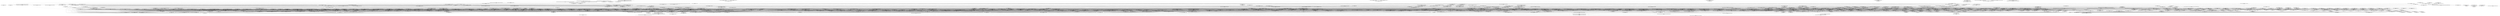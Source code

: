 digraph G {
  "org.apache.commons.math3.linear$MatrixUtils#checkAdditionCompatible(org.apache.commons.math3.linear.AnyMatrix,org.apache.commons.math3.linear.AnyMatrix)" [label="org.apache.commons.math3.linear$MatrixUtils#checkAdditionCompatible(org.apache.commons.math3.linear.AnyMatrix,org.apache.commons.math3.linear.AnyMatrix)\nP(Fail|Node)=0.00"];
  "org.apache.commons.math3.linear$DiagonalMatrix#getColumnDimension()" [label="org.apache.commons.math3.linear$DiagonalMatrix#getColumnDimension()\nP(Fail|Node)=0.00"];
  "org.apache.commons.math3.linear$Array2DRowRealMatrix#getColumnDimension()" [label="org.apache.commons.math3.linear$Array2DRowRealMatrix#getColumnDimension()\nP(Fail|Node)=1.00"];
  "org.apache.commons.math3.linear$BlockFieldMatrix#getRowDimension()" [label="org.apache.commons.math3.linear$BlockFieldMatrix#getRowDimension()\nP(Fail|Node)=1.00"];
  "org.apache.commons.math3.linear$DiagonalMatrix#getRowDimension()" [label="org.apache.commons.math3.linear$DiagonalMatrix#getRowDimension()\nP(Fail|Node)=1.00"];
  "org.apache.commons.math3.linear$BlockFieldMatrix#getColumnDimension()" [label="org.apache.commons.math3.linear$BlockFieldMatrix#getColumnDimension()\nP(Fail|Node)=1.00"];
  "org.apache.commons.math3.linear$Array2DRowFieldMatrix#getColumnDimension()" [label="org.apache.commons.math3.linear$Array2DRowFieldMatrix#getColumnDimension()\nP(Fail|Node)=1.00"];
  "org.apache.commons.math3.linear$BlockRealMatrix#getRowDimension()" [label="org.apache.commons.math3.linear$BlockRealMatrix#getRowDimension()\nP(Fail|Node)=1.00"];
  "org.apache.commons.math3.linear$OpenMapRealMatrix#getRowDimension()" [label="org.apache.commons.math3.linear$OpenMapRealMatrix#getRowDimension()\nP(Fail|Node)=1.00"];
  "org.apache.commons.math3.linear$BlockRealMatrix#getColumnDimension()" [label="org.apache.commons.math3.linear$BlockRealMatrix#getColumnDimension()\nP(Fail|Node)=1.00"];
  "org.apache.commons.math3.linear$MatrixDimensionMismatchException#MatrixDimensionMismatchException(int,int,int,int)" [label="org.apache.commons.math3.linear$MatrixDimensionMismatchException#MatrixDimensionMismatchException(int,int,int,int)\nP(Fail|Node)=0.00"];
  "org.apache.commons.math3.linear$OpenMapRealMatrix#getColumnDimension()" [label="org.apache.commons.math3.linear$OpenMapRealMatrix#getColumnDimension()\nP(Fail|Node)=1.00"];
  "org.apache.commons.math3.linear$Array2DRowFieldMatrix#getRowDimension()" [label="org.apache.commons.math3.linear$Array2DRowFieldMatrix#getRowDimension()\nP(Fail|Node)=1.00"];
  "org.apache.commons.math3.linear$Array2DRowRealMatrix#getRowDimension()" [label="org.apache.commons.math3.linear$Array2DRowRealMatrix#getRowDimension()\nP(Fail|Node)=1.00"];
  "org.apache.commons.math3.analysis.differentiation$DerivativeStructure#pow(org.apache.commons.math3.analysis.differentiation.DerivativeStructure)" [label="org.apache.commons.math3.analysis.differentiation$DerivativeStructure#pow(org.apache.commons.math3.analysis.differentiation.DerivativeStructure)\nP(Fail|Node)=0.00"];
  "org.apache.commons.math3.analysis.differentiation$DSCompiler#pow(double[],int,double[],int,double[],int)" [label="org.apache.commons.math3.analysis.differentiation$DSCompiler#pow(double[],int,double[],int,double[],int)\nP(Fail|Node)=0.00"];
  "org.apache.commons.math3.analysis.differentiation$DSCompiler#checkCompatibility(org.apache.commons.math3.analysis.differentiation.DSCompiler)" [label="org.apache.commons.math3.analysis.differentiation$DSCompiler#checkCompatibility(org.apache.commons.math3.analysis.differentiation.DSCompiler)\nP(Fail|Node)=0.00"];
  "org.apache.commons.math3.analysis.differentiation$DerivativeStructure#DerivativeStructure(org.apache.commons.math3.analysis.differentiation.DSCompiler)" [label="org.apache.commons.math3.analysis.differentiation$DerivativeStructure#DerivativeStructure(org.apache.commons.math3.analysis.differentiation.DSCompiler)\nP(Fail|Node)=0.00"];
  "org.apache.commons.math3.analysis.differentiation$DSCompiler#multiply(double[],int,double[],int,double[],int)" [label="org.apache.commons.math3.analysis.differentiation$DSCompiler#multiply(double[],int,double[],int,double[],int)\nP(Fail|Node)=1.00"];
  "org.apache.commons.math3.analysis.differentiation$DSCompiler#exp(double[],int,double[],int)" [label="org.apache.commons.math3.analysis.differentiation$DSCompiler#exp(double[],int,double[],int)\nP(Fail|Node)=0.00"];
  "org.apache.commons.math3.analysis.differentiation$DSCompiler#getSize()" [label="org.apache.commons.math3.analysis.differentiation$DSCompiler#getSize()\nP(Fail|Node)=1.00"];
  "org.apache.commons.math3.analysis.differentiation$DSCompiler#log(double[],int,double[],int)" [label="org.apache.commons.math3.analysis.differentiation$DSCompiler#log(double[],int,double[],int)\nP(Fail|Node)=0.00"];
  "org.apache.commons.math3.linear$ArrayRealVector#getLInfDistance(org.apache.commons.math3.linear.RealVector)" [label="org.apache.commons.math3.linear$ArrayRealVector#getLInfDistance(org.apache.commons.math3.linear.RealVector)\nP(Fail|Node)=0.00"];
  "org.apache.commons.math3.util$FastMath#<clinit>()" [label="org.apache.commons.math3.util$FastMath#<clinit>()\nP(Fail|Node)=1.00"];
  "org.apache.commons.math3.util$FastMath#abs(double)" [label="org.apache.commons.math3.util$FastMath#abs(double)\nP(Fail|Node)=1.00"];
  "org.apache.commons.math3.linear$ArrayRealVector#checkVectorDimensions(int)" [label="org.apache.commons.math3.linear$ArrayRealVector#checkVectorDimensions(int)\nP(Fail|Node)=0.00"];
  "org.apache.commons.math3.linear$ArrayRealVector#checkVectorDimensions(org.apache.commons.math3.linear.RealVector)" [label="org.apache.commons.math3.linear$ArrayRealVector#checkVectorDimensions(org.apache.commons.math3.linear.RealVector)\nP(Fail|Node)=0.00"];
  "org.apache.commons.math3.util$FastMath#max(double,double)" [label="org.apache.commons.math3.util$FastMath#max(double,double)\nP(Fail|Node)=1.00"];
  "org.apache.commons.math3.linear$ArrayRealVector#getEntry(int)" [label="org.apache.commons.math3.linear$ArrayRealVector#getEntry(int)\nP(Fail|Node)=0.00"];
  "org.apache.commons.math3.linear$MatrixUtils$BigFractionMatrixConverter#getConvertedMatrix()" [label="org.apache.commons.math3.linear$MatrixUtils$BigFractionMatrixConverter#getConvertedMatrix()\nP(Fail|Node)=0.00"];
  "org.apache.commons.math3.linear$Array2DRowRealMatrix#Array2DRowRealMatrix(double[][],boolean)" [label="org.apache.commons.math3.linear$Array2DRowRealMatrix#Array2DRowRealMatrix(double[][],boolean)\nP(Fail|Node)=0.00"];
  "org.apache.commons.math3.linear$AbstractRealMatrix#<clinit>()" [label="org.apache.commons.math3.linear$AbstractRealMatrix#<clinit>()\nP(Fail|Node)=0.00"];
  "org.apache.commons.math3.exception$DimensionMismatchException#DimensionMismatchException(int,int)" [label="org.apache.commons.math3.exception$DimensionMismatchException#DimensionMismatchException(int,int)\nP(Fail|Node)=0.00"];
  "org.apache.commons.math3.linear$AbstractRealMatrix#AbstractRealMatrix()" [label="org.apache.commons.math3.linear$AbstractRealMatrix#AbstractRealMatrix()\nP(Fail|Node)=0.00"];
  "org.apache.commons.math3.exception$NullArgumentException#NullArgumentException()" [label="org.apache.commons.math3.exception$NullArgumentException#NullArgumentException()\nP(Fail|Node)=0.00"];
  "org.apache.commons.math3.linear$Array2DRowRealMatrix#copyIn(double[][])" [label="org.apache.commons.math3.linear$Array2DRowRealMatrix#copyIn(double[][])\nP(Fail|Node)=0.00"];
  "org.apache.commons.math3.exception$NoDataException#NoDataException(org.apache.commons.math3.exception.util.Localizable)" [label="org.apache.commons.math3.exception$NoDataException#NoDataException(org.apache.commons.math3.exception.util.Localizable)\nP(Fail|Node)=0.00"];
  "org.apache.commons.math3.linear$BlockRealMatrix#setRowVector(int,org.apache.commons.math3.linear.RealVector)" [label="org.apache.commons.math3.linear$BlockRealMatrix#setRowVector(int,org.apache.commons.math3.linear.RealVector)\nP(Fail|Node)=0.00"];
  "org.apache.commons.math3.linear$AbstractRealMatrix#setRowVector(int,org.apache.commons.math3.linear.RealVector)" [label="org.apache.commons.math3.linear$AbstractRealMatrix#setRowVector(int,org.apache.commons.math3.linear.RealVector)\nP(Fail|Node)=0.00"];
  "org.apache.commons.math3.linear$BlockRealMatrix#setRow(int,double[])" [label="org.apache.commons.math3.linear$BlockRealMatrix#setRow(int,double[])\nP(Fail|Node)=0.00"];
  "org.apache.commons.math3.linear$ArrayRealVector#getDataRef()" [label="org.apache.commons.math3.linear$ArrayRealVector#getDataRef()\nP(Fail|Node)=1.00"];
  "org.apache.commons.math3.linear$DiagonalMatrix#setEntry(int,int,double)" [label="org.apache.commons.math3.linear$DiagonalMatrix#setEntry(int,int,double)\nP(Fail|Node)=0.00"];
  "org.apache.commons.math3.linear$ArrayRealVector#getDimension()" [label="org.apache.commons.math3.linear$ArrayRealVector#getDimension()\nP(Fail|Node)=1.00"];
  "org.apache.commons.math3.linear$MatrixUtils#<clinit>()" [label="org.apache.commons.math3.linear$MatrixUtils#<clinit>()\nP(Fail|Node)=0.00"];
  "org.apache.commons.math3.linear$MatrixUtils#checkRowIndex(org.apache.commons.math3.linear.AnyMatrix,int)" [label="org.apache.commons.math3.linear$MatrixUtils#checkRowIndex(org.apache.commons.math3.linear.AnyMatrix,int)\nP(Fail|Node)=0.00"];
  "org.apache.commons.math3.linear$Array2DRowRealMatrix#setEntry(int,int,double)" [label="org.apache.commons.math3.linear$Array2DRowRealMatrix#setEntry(int,int,double)\nP(Fail|Node)=0.00"];
  "org.apache.commons.math3.linear$OpenMapRealMatrix#setEntry(int,int,double)" [label="org.apache.commons.math3.linear$OpenMapRealMatrix#setEntry(int,int,double)\nP(Fail|Node)=0.00"];
  "org.apache.commons.math3.linear$BlockRealMatrix#setEntry(int,int,double)" [label="org.apache.commons.math3.linear$BlockRealMatrix#setEntry(int,int,double)\nP(Fail|Node)=0.00"];
  "org.apache.commons.math3.linear$AbstractFieldMatrix#checkColumnIndex(int)" [label="org.apache.commons.math3.linear$AbstractFieldMatrix#checkColumnIndex(int)\nP(Fail|Node)=0.00"];
  "org.apache.commons.math3.exception$OutOfRangeException#OutOfRangeException(org.apache.commons.math3.exception.util.Localizable,java.lang.Number,java.lang.Number,java.lang.Number)" [label="org.apache.commons.math3.exception$OutOfRangeException#OutOfRangeException(org.apache.commons.math3.exception.util.Localizable,java.lang.Number,java.lang.Number,java.lang.Number)\nP(Fail|Node)=0.00"];
  "org.apache.commons.math3.exception$MathIllegalNumberException#MathIllegalNumberException(org.apache.commons.math3.exception.util.Localizable,java.lang.Number,java.lang.Object[])" [label="org.apache.commons.math3.exception$MathIllegalNumberException#MathIllegalNumberException(org.apache.commons.math3.exception.util.Localizable,java.lang.Number,java.lang.Object[])\nP(Fail|Node)=0.00"];
  "org.apache.commons.math3.linear$BlockFieldMatrix#walkInRowOrder(org.apache.commons.math3.linear.FieldMatrixPreservingVisitor)" [label="org.apache.commons.math3.linear$BlockFieldMatrix#walkInRowOrder(org.apache.commons.math3.linear.FieldMatrixPreservingVisitor)\nP(Fail|Node)=0.00"];
  "org.apache.commons.math3.linear$MatrixUtils$BigFractionMatrixConverter#start(int,int,int,int,int,int)" [label="org.apache.commons.math3.linear$MatrixUtils$BigFractionMatrixConverter#start(int,int,int,int,int,int)\nP(Fail|Node)=1.00"];
  "org.apache.commons.math3.linear$MatrixUtils$FractionMatrixConverter#start(int,int,int,int,int,int)" [label="org.apache.commons.math3.linear$MatrixUtils$FractionMatrixConverter#start(int,int,int,int,int,int)\nP(Fail|Node)=1.00"];
  "org.apache.commons.math3.linear$BlockFieldMatrix#blockWidth(int)" [label="org.apache.commons.math3.linear$BlockFieldMatrix#blockWidth(int)\nP(Fail|Node)=1.00"];
  "org.apache.commons.math3.util$FastMath#min(int,int)" [label="org.apache.commons.math3.util$FastMath#min(int,int)\nP(Fail|Node)=1.00"];
  "org.apache.commons.math3.linear$BlockRealMatrix#subtract(org.apache.commons.math3.linear.BlockRealMatrix)" [label="org.apache.commons.math3.linear$BlockRealMatrix#subtract(org.apache.commons.math3.linear.BlockRealMatrix)\nP(Fail|Node)=0.00"];
  "org.apache.commons.math3.linear$MatrixUtils#checkSubtractionCompatible(org.apache.commons.math3.linear.AnyMatrix,org.apache.commons.math3.linear.AnyMatrix)" [label="org.apache.commons.math3.linear$MatrixUtils#checkSubtractionCompatible(org.apache.commons.math3.linear.AnyMatrix,org.apache.commons.math3.linear.AnyMatrix)\nP(Fail|Node)=0.00"];
  "org.apache.commons.math3.linear$BlockRealMatrix#BlockRealMatrix(int,int)" [label="org.apache.commons.math3.linear$BlockRealMatrix#BlockRealMatrix(int,int)\nP(Fail|Node)=0.00"];
  "org.apache.commons.math3.linear$RealVector#walkInOptimizedOrder(org.apache.commons.math3.linear.RealVectorChangingVisitor)" [label="org.apache.commons.math3.linear$RealVector#walkInOptimizedOrder(org.apache.commons.math3.linear.RealVectorChangingVisitor)\nP(Fail|Node)=0.00"];
  "org.apache.commons.math3.linear$ArrayRealVector#walkInDefaultOrder(org.apache.commons.math3.linear.RealVectorChangingVisitor)" [label="org.apache.commons.math3.linear$ArrayRealVector#walkInDefaultOrder(org.apache.commons.math3.linear.RealVectorChangingVisitor)\nP(Fail|Node)=1.00"];
  "org.apache.commons.math3.linear$RealVector#walkInDefaultOrder(org.apache.commons.math3.linear.RealVectorChangingVisitor)" [label="org.apache.commons.math3.linear$RealVector#walkInDefaultOrder(org.apache.commons.math3.linear.RealVectorChangingVisitor)\nP(Fail|Node)=0.00"];
  "org.apache.commons.math3.util$Pair#hashCode()" [label="org.apache.commons.math3.util$Pair#hashCode()\nP(Fail|Node)=0.00"];
  "org.apache.commons.math3.linear$AbstractFieldMatrix#hashCode()" [label="org.apache.commons.math3.linear$AbstractFieldMatrix#hashCode()\nP(Fail|Node)=0.00"];
  "org.apache.commons.math3.analysis.polynomials$PolynomialFunction#hashCode()" [label="org.apache.commons.math3.analysis.polynomials$PolynomialFunction#hashCode()\nP(Fail|Node)=1.00"];
  "org.apache.commons.math3.linear$RealVector#hashCode()" [label="org.apache.commons.math3.linear$RealVector#hashCode()\nP(Fail|Node)=0.00"];
  "org.apache.commons.math3.linear$AbstractRealMatrix#hashCode()" [label="org.apache.commons.math3.linear$AbstractRealMatrix#hashCode()\nP(Fail|Node)=0.00"];
  "org.apache.commons.math3.linear$ArrayRealVector#hashCode()" [label="org.apache.commons.math3.linear$ArrayRealVector#hashCode()\nP(Fail|Node)=0.00"];
  "org.apache.commons.math3.linear$BlockFieldMatrix#getEntry(int,int)" [label="org.apache.commons.math3.linear$BlockFieldMatrix#getEntry(int,int)\nP(Fail|Node)=0.00"];
  "org.apache.commons.math3.linear$Array2DRowFieldMatrix#getEntry(int,int)" [label="org.apache.commons.math3.linear$Array2DRowFieldMatrix#getEntry(int,int)\nP(Fail|Node)=0.00"];
  "org.apache.commons.math3.linear$ArrayRealVector#mapToSelf(org.apache.commons.math3.analysis.UnivariateFunction)" [label="org.apache.commons.math3.linear$ArrayRealVector#mapToSelf(org.apache.commons.math3.analysis.UnivariateFunction)\nP(Fail|Node)=0.00"];
  "org.apache.commons.math3.analysis.polynomials$PolynomialFunction#value(double)" [label="org.apache.commons.math3.analysis.polynomials$PolynomialFunction#value(double)\nP(Fail|Node)=0.00"];
  "org.apache.commons.math3.analysis.polynomials$PolynomialFunction#evaluate(double[],double)" [label="org.apache.commons.math3.analysis.polynomials$PolynomialFunction#evaluate(double[],double)\nP(Fail|Node)=0.00"];
  "org.apache.commons.math3.linear$MatrixUtils#blockInverse(org.apache.commons.math3.linear.RealMatrix,int)" [label="org.apache.commons.math3.linear$MatrixUtils#blockInverse(org.apache.commons.math3.linear.RealMatrix,int)\nP(Fail|Node)=0.00"];
  "org.apache.commons.math3.linear$OpenMapRealMatrix#subtract(org.apache.commons.math3.linear.RealMatrix)" [label="org.apache.commons.math3.linear$OpenMapRealMatrix#subtract(org.apache.commons.math3.linear.RealMatrix)\nP(Fail|Node)=0.00"];
  "org.apache.commons.math3.linear$AbstractRealMatrix#scalarMultiply(double)" [label="org.apache.commons.math3.linear$AbstractRealMatrix#scalarMultiply(double)\nP(Fail|Node)=0.00"];
  "org.apache.commons.math3.linear$BlockRealMatrix#multiply(org.apache.commons.math3.linear.RealMatrix)" [label="org.apache.commons.math3.linear$BlockRealMatrix#multiply(org.apache.commons.math3.linear.RealMatrix)\nP(Fail|Node)=0.00"];
  "org.apache.commons.math3.linear$AbstractRealMatrix#getSubMatrix(int,int,int,int)" [label="org.apache.commons.math3.linear$AbstractRealMatrix#getSubMatrix(int,int,int,int)\nP(Fail|Node)=0.00"];
  "org.apache.commons.math3.linear$AbstractRealMatrix#getData()" [label="org.apache.commons.math3.linear$AbstractRealMatrix#getData()\nP(Fail|Node)=0.00"];
  "org.apache.commons.math3.linear$Array2DRowRealMatrix#getData()" [label="org.apache.commons.math3.linear$Array2DRowRealMatrix#getData()\nP(Fail|Node)=0.00"];
  "org.apache.commons.math3.linear$BlockRealMatrix#getSubMatrix(int,int,int,int)" [label="org.apache.commons.math3.linear$BlockRealMatrix#getSubMatrix(int,int,int,int)\nP(Fail|Node)=0.00"];
  "org.apache.commons.math3.linear$Array2DRowRealMatrix#Array2DRowRealMatrix(int,int)" [label="org.apache.commons.math3.linear$Array2DRowRealMatrix#Array2DRowRealMatrix(int,int)\nP(Fail|Node)=0.00"];
  "org.apache.commons.math3.linear$DiagonalMatrix#multiply(org.apache.commons.math3.linear.RealMatrix)" [label="org.apache.commons.math3.linear$DiagonalMatrix#multiply(org.apache.commons.math3.linear.RealMatrix)\nP(Fail|Node)=0.00"];
  "org.apache.commons.math3.linear$AbstractRealMatrix#subtract(org.apache.commons.math3.linear.RealMatrix)" [label="org.apache.commons.math3.linear$AbstractRealMatrix#subtract(org.apache.commons.math3.linear.RealMatrix)\nP(Fail|Node)=0.00"];
  "org.apache.commons.math3.linear$BlockRealMatrix#subtract(org.apache.commons.math3.linear.RealMatrix)" [label="org.apache.commons.math3.linear$BlockRealMatrix#subtract(org.apache.commons.math3.linear.RealMatrix)\nP(Fail|Node)=0.00"];
  "org.apache.commons.math3.linear$BlockRealMatrix#getData()" [label="org.apache.commons.math3.linear$BlockRealMatrix#getData()\nP(Fail|Node)=0.00"];
  "org.apache.commons.math3.linear$OpenMapRealMatrix#multiply(org.apache.commons.math3.linear.RealMatrix)" [label="org.apache.commons.math3.linear$OpenMapRealMatrix#multiply(org.apache.commons.math3.linear.RealMatrix)\nP(Fail|Node)=0.00"];
  "org.apache.commons.math3.linear$DiagonalMatrix#getData()" [label="org.apache.commons.math3.linear$DiagonalMatrix#getData()\nP(Fail|Node)=0.00"];
  "org.apache.commons.math3.linear$NonSquareMatrixException#NonSquareMatrixException(int,int)" [label="org.apache.commons.math3.linear$NonSquareMatrixException#NonSquareMatrixException(int,int)\nP(Fail|Node)=0.00"];
  "org.apache.commons.math3.linear$BlockRealMatrix#scalarMultiply(double)" [label="org.apache.commons.math3.linear$BlockRealMatrix#scalarMultiply(double)\nP(Fail|Node)=0.00"];
  "org.apache.commons.math3.linear$Array2DRowRealMatrix#setSubMatrix(double[][],int,int)" [label="org.apache.commons.math3.linear$Array2DRowRealMatrix#setSubMatrix(double[][],int,int)\nP(Fail|Node)=0.00"];
  "org.apache.commons.math3.linear$AbstractRealMatrix#multiply(org.apache.commons.math3.linear.RealMatrix)" [label="org.apache.commons.math3.linear$AbstractRealMatrix#multiply(org.apache.commons.math3.linear.RealMatrix)\nP(Fail|Node)=0.00"];
  "org.apache.commons.math3.linear$BlockFieldMatrix#setColumn(int,org.apache.commons.math3.FieldElement[])" [label="org.apache.commons.math3.linear$BlockFieldMatrix#setColumn(int,org.apache.commons.math3.FieldElement[])\nP(Fail|Node)=0.00"];
  "org.apache.commons.math3.linear$BlockFieldMatrix#blockHeight(int)" [label="org.apache.commons.math3.linear$BlockFieldMatrix#blockHeight(int)\nP(Fail|Node)=1.00"];
  "org.apache.commons.math3.exception$MultiDimensionMismatchException#MultiDimensionMismatchException(org.apache.commons.math3.exception.util.Localizable,java.lang.Integer[],java.lang.Integer[])" [label="org.apache.commons.math3.exception$MultiDimensionMismatchException#MultiDimensionMismatchException(org.apache.commons.math3.exception.util.Localizable,java.lang.Integer[],java.lang.Integer[])\nP(Fail|Node)=0.00"];
  "org.apache.commons.math3.linear$BlockRealMatrix#walkInRowOrder(org.apache.commons.math3.linear.RealMatrixPreservingVisitor,int,int,int,int)" [label="org.apache.commons.math3.linear$BlockRealMatrix#walkInRowOrder(org.apache.commons.math3.linear.RealMatrixPreservingVisitor,int,int,int,int)\nP(Fail|Node)=0.00"];
  "org.apache.commons.math3.linear$MatrixUtils#checkSubMatrixIndex(org.apache.commons.math3.linear.AnyMatrix,int,int,int,int)" [label="org.apache.commons.math3.linear$MatrixUtils#checkSubMatrixIndex(org.apache.commons.math3.linear.AnyMatrix,int,int,int,int)\nP(Fail|Node)=0.00"];
  "org.apache.commons.math3.linear$BlockRealMatrix#blockWidth(int)" [label="org.apache.commons.math3.linear$BlockRealMatrix#blockWidth(int)\nP(Fail|Node)=1.00"];
  "org.apache.commons.math3.util$FastMath#max(int,int)" [label="org.apache.commons.math3.util$FastMath#max(int,int)\nP(Fail|Node)=1.00"];
  "org.apache.commons.math3.linear$MatrixUtils#checkColumnIndex(org.apache.commons.math3.linear.AnyMatrix,int)" [label="org.apache.commons.math3.linear$MatrixUtils#checkColumnIndex(org.apache.commons.math3.linear.AnyMatrix,int)\nP(Fail|Node)=0.00"];
  "org.apache.commons.math3.exception$NumberIsTooSmallException#NumberIsTooSmallException(org.apache.commons.math3.exception.util.Localizable,java.lang.Number,java.lang.Number,boolean)" [label="org.apache.commons.math3.exception$NumberIsTooSmallException#NumberIsTooSmallException(org.apache.commons.math3.exception.util.Localizable,java.lang.Number,java.lang.Number,boolean)\nP(Fail|Node)=0.00"];
  "org.apache.commons.math3.linear$RealMatrixFormat#RealMatrixFormat(java.lang.String,java.lang.String,java.lang.String,java.lang.String,java.lang.String,java.lang.String)" [label="org.apache.commons.math3.linear$RealMatrixFormat#RealMatrixFormat(java.lang.String,java.lang.String,java.lang.String,java.lang.String,java.lang.String,java.lang.String)\nP(Fail|Node)=0.00"];
  "org.apache.commons.math3.util$CompositeFormat#getDefaultNumberFormat()" [label="org.apache.commons.math3.util$CompositeFormat#getDefaultNumberFormat()\nP(Fail|Node)=0.00"];
  "org.apache.commons.math3.linear$RealMatrixFormat#RealMatrixFormat(java.lang.String,java.lang.String,java.lang.String,java.lang.String,java.lang.String,java.lang.String,java.text.NumberFormat)" [label="org.apache.commons.math3.linear$RealMatrixFormat#RealMatrixFormat(java.lang.String,java.lang.String,java.lang.String,java.lang.String,java.lang.String,java.lang.String,java.text.NumberFormat)\nP(Fail|Node)=1.00"];
  "org.apache.commons.math3.util$CompositeFormat#getDefaultNumberFormat(java.util.Locale)" [label="org.apache.commons.math3.util$CompositeFormat#getDefaultNumberFormat(java.util.Locale)\nP(Fail|Node)=1.00"];
  "org.apache.commons.math3.util$Incrementor#incrementCount(int)" [label="org.apache.commons.math3.util$Incrementor#incrementCount(int)\nP(Fail|Node)=0.00"];
  "org.apache.commons.math3.util$Incrementor#incrementCount()" [label="org.apache.commons.math3.util$Incrementor#incrementCount()\nP(Fail|Node)=1.00"];
  "org.apache.commons.math3.linear$AbstractRealMatrix#add(org.apache.commons.math3.linear.RealMatrix)" [label="org.apache.commons.math3.linear$AbstractRealMatrix#add(org.apache.commons.math3.linear.RealMatrix)\nP(Fail|Node)=0.00"];
  "org.apache.commons.math3.linear$Array2DRowRealMatrix#getEntry(int,int)" [label="org.apache.commons.math3.linear$Array2DRowRealMatrix#getEntry(int,int)\nP(Fail|Node)=0.00"];
  "org.apache.commons.math3.linear$DiagonalMatrix#createMatrix(int,int)" [label="org.apache.commons.math3.linear$DiagonalMatrix#createMatrix(int,int)\nP(Fail|Node)=0.00"];
  "org.apache.commons.math3.linear$BlockRealMatrix#createMatrix(int,int)" [label="org.apache.commons.math3.linear$BlockRealMatrix#createMatrix(int,int)\nP(Fail|Node)=0.00"];
  "org.apache.commons.math3.linear$OpenMapRealMatrix#getEntry(int,int)" [label="org.apache.commons.math3.linear$OpenMapRealMatrix#getEntry(int,int)\nP(Fail|Node)=0.00"];
  "org.apache.commons.math3.linear$Array2DRowRealMatrix#createMatrix(int,int)" [label="org.apache.commons.math3.linear$Array2DRowRealMatrix#createMatrix(int,int)\nP(Fail|Node)=0.00"];
  "org.apache.commons.math3.linear$DiagonalMatrix#getEntry(int,int)" [label="org.apache.commons.math3.linear$DiagonalMatrix#getEntry(int,int)\nP(Fail|Node)=0.00"];
  "org.apache.commons.math3.linear$OpenMapRealMatrix#createMatrix(int,int)" [label="org.apache.commons.math3.linear$OpenMapRealMatrix#createMatrix(int,int)\nP(Fail|Node)=0.00"];
  "org.apache.commons.math3.linear$BlockRealMatrix#getEntry(int,int)" [label="org.apache.commons.math3.linear$BlockRealMatrix#getEntry(int,int)\nP(Fail|Node)=0.00"];
  "org.apache.commons.math3.linear$MatrixUtils#checkMatrixIndex(org.apache.commons.math3.linear.AnyMatrix,int,int)" [label="org.apache.commons.math3.linear$MatrixUtils#checkMatrixIndex(org.apache.commons.math3.linear.AnyMatrix,int,int)\nP(Fail|Node)=0.00"];
  "org.apache.commons.math3.linear$BlockFieldMatrix#setRowMatrix(int,org.apache.commons.math3.linear.BlockFieldMatrix)" [label="org.apache.commons.math3.linear$BlockFieldMatrix#setRowMatrix(int,org.apache.commons.math3.linear.BlockFieldMatrix)\nP(Fail|Node)=0.00"];
  "org.apache.commons.math3.linear$AbstractFieldMatrix#checkRowIndex(int)" [label="org.apache.commons.math3.linear$AbstractFieldMatrix#checkRowIndex(int)\nP(Fail|Node)=0.00"];
  "org.apache.commons.math3.optimization.general$LevenbergMarquardtOptimizer#doOptimize()" [label="org.apache.commons.math3.optimization.general$LevenbergMarquardtOptimizer#doOptimize()\nP(Fail|Node)=0.00"];
  "org.apache.commons.math3.optimization.general$LevenbergMarquardtOptimizer#determineLMParameter(double[],double,double[],double[],double[],double[])" [label="org.apache.commons.math3.optimization.general$LevenbergMarquardtOptimizer#determineLMParameter(double[],double,double[],double[],double[],double[])\nP(Fail|Node)=0.00"];
  "org.apache.commons.math3.linear$DiagonalMatrix#operate(double[])" [label="org.apache.commons.math3.linear$DiagonalMatrix#operate(double[])\nP(Fail|Node)=0.00"];
  "org.apache.commons.math3.linear$Array2DRowRealMatrix#operate(double[])" [label="org.apache.commons.math3.linear$Array2DRowRealMatrix#operate(double[])\nP(Fail|Node)=0.00"];
  "org.apache.commons.math3.optimization.direct$BaseAbstractMultivariateVectorOptimizer#getTarget()" [label="org.apache.commons.math3.optimization.direct$BaseAbstractMultivariateVectorOptimizer#getTarget()\nP(Fail|Node)=1.00"];
  "org.apache.commons.math3.optimization.general$AbstractLeastSquaresOptimizer#computeCost(double[])" [label="org.apache.commons.math3.optimization.general$AbstractLeastSquaresOptimizer#computeCost(double[])\nP(Fail|Node)=0.00"];
  "org.apache.commons.math3.optimization$PointVectorValuePair#PointVectorValuePair(double[],double[])" [label="org.apache.commons.math3.optimization$PointVectorValuePair#PointVectorValuePair(double[],double[])\nP(Fail|Node)=0.00"];
  "org.apache.commons.math3.optimization.direct$BaseAbstractMultivariateVectorOptimizer#computeObjectiveValue(double[])" [label="org.apache.commons.math3.optimization.direct$BaseAbstractMultivariateVectorOptimizer#computeObjectiveValue(double[])\nP(Fail|Node)=0.00"];
  "org.apache.commons.math3.optimization.general$AbstractLeastSquaresOptimizer#computeWeightedJacobian(double[])" [label="org.apache.commons.math3.optimization.general$AbstractLeastSquaresOptimizer#computeWeightedJacobian(double[])\nP(Fail|Node)=0.00"];
  "org.apache.commons.math3.optimization.general$AbstractLeastSquaresOptimizer#computeResiduals(double[])" [label="org.apache.commons.math3.optimization.general$AbstractLeastSquaresOptimizer#computeResiduals(double[])\nP(Fail|Node)=0.00"];
  "org.apache.commons.math3.optimization.general$LevenbergMarquardtOptimizer#qrDecomposition(org.apache.commons.math3.linear.RealMatrix)" [label="org.apache.commons.math3.optimization.general$LevenbergMarquardtOptimizer#qrDecomposition(org.apache.commons.math3.linear.RealMatrix)\nP(Fail|Node)=0.00"];
  "org.apache.commons.math3.optimization.general$LevenbergMarquardtOptimizer#qTy(double[])" [label="org.apache.commons.math3.optimization.general$LevenbergMarquardtOptimizer#qTy(double[])\nP(Fail|Node)=1.00"];
  "org.apache.commons.math3.linear$BlockRealMatrix#operate(double[])" [label="org.apache.commons.math3.linear$BlockRealMatrix#operate(double[])\nP(Fail|Node)=0.00"];
  "org.apache.commons.math3.optimization$PointVectorValuePair#getPoint()" [label="org.apache.commons.math3.optimization$PointVectorValuePair#getPoint()\nP(Fail|Node)=0.00"];
  "org.apache.commons.math3.optimization.direct$BaseAbstractMultivariateVectorOptimizer#getStartPoint()" [label="org.apache.commons.math3.optimization.direct$BaseAbstractMultivariateVectorOptimizer#getStartPoint()\nP(Fail|Node)=1.00"];
  "org.apache.commons.math3.optimization.general$AbstractLeastSquaresOptimizer#getWeightSquareRoot()" [label="org.apache.commons.math3.optimization.general$AbstractLeastSquaresOptimizer#getWeightSquareRoot()\nP(Fail|Node)=0.00"];
  "org.apache.commons.math3.util$FastMath#min(double,double)" [label="org.apache.commons.math3.util$FastMath#min(double,double)\nP(Fail|Node)=1.00"];
  "org.apache.commons.math3.exception$ConvergenceException#ConvergenceException(org.apache.commons.math3.exception.util.Localizable,java.lang.Object[])" [label="org.apache.commons.math3.exception$ConvergenceException#ConvergenceException(org.apache.commons.math3.exception.util.Localizable,java.lang.Object[])\nP(Fail|Node)=0.00"];
  "org.apache.commons.math3.util$FastMath#sqrt(double)" [label="org.apache.commons.math3.util$FastMath#sqrt(double)\nP(Fail|Node)=1.00"];
  "org.apache.commons.math3.optimization.general$AbstractLeastSquaresOptimizer#setCost(double)" [label="org.apache.commons.math3.optimization.general$AbstractLeastSquaresOptimizer#setCost(double)\nP(Fail|Node)=1.00"];
  "org.apache.commons.math3.optimization.direct$BaseAbstractMultivariateVectorOptimizer#getConvergenceChecker()" [label="org.apache.commons.math3.optimization.direct$BaseAbstractMultivariateVectorOptimizer#getConvergenceChecker()\nP(Fail|Node)=1.00"];
  "org.apache.commons.math3.linear$AbstractRealMatrix#operate(double[])" [label="org.apache.commons.math3.linear$AbstractRealMatrix#operate(double[])\nP(Fail|Node)=0.00"];
  "org.apache.commons.math3.optimization.general$LevenbergMarquardtOptimizer#determineLMDirection(double[],double[],double[],double[])" [label="org.apache.commons.math3.optimization.general$LevenbergMarquardtOptimizer#determineLMDirection(double[],double[],double[],double[])\nP(Fail|Node)=0.00"];
  "org.apache.commons.math3.linear$AbstractFieldMatrix#setColumnMatrix(int,org.apache.commons.math3.linear.FieldMatrix)" [label="org.apache.commons.math3.linear$AbstractFieldMatrix#setColumnMatrix(int,org.apache.commons.math3.linear.FieldMatrix)\nP(Fail|Node)=0.00"];
  "org.apache.commons.math3.linear$BlockFieldMatrix#setEntry(int,int,org.apache.commons.math3.FieldElement)" [label="org.apache.commons.math3.linear$BlockFieldMatrix#setEntry(int,int,org.apache.commons.math3.FieldElement)\nP(Fail|Node)=0.00"];
  "org.apache.commons.math3.linear$Array2DRowFieldMatrix#setEntry(int,int,org.apache.commons.math3.FieldElement)" [label="org.apache.commons.math3.linear$Array2DRowFieldMatrix#setEntry(int,int,org.apache.commons.math3.FieldElement)\nP(Fail|Node)=0.00"];
  "org.apache.commons.math3.exception$NotPositiveException#NotPositiveException(org.apache.commons.math3.exception.util.Localizable,java.lang.Number)" [label="org.apache.commons.math3.exception$NotPositiveException#NotPositiveException(org.apache.commons.math3.exception.util.Localizable,java.lang.Number)\nP(Fail|Node)=0.00"];
  "org.apache.commons.math3.linear$AbstractFieldMatrix#subtract(org.apache.commons.math3.linear.FieldMatrix)" [label="org.apache.commons.math3.linear$AbstractFieldMatrix#subtract(org.apache.commons.math3.linear.FieldMatrix)\nP(Fail|Node)=0.00"];
  "org.apache.commons.math3.linear$Array2DRowFieldMatrix#createMatrix(int,int)" [label="org.apache.commons.math3.linear$Array2DRowFieldMatrix#createMatrix(int,int)\nP(Fail|Node)=0.00"];
  "org.apache.commons.math3.linear$BlockFieldMatrix#createMatrix(int,int)" [label="org.apache.commons.math3.linear$BlockFieldMatrix#createMatrix(int,int)\nP(Fail|Node)=0.00"];
  "org.apache.commons.math3.linear$AbstractFieldMatrix#checkSubtractionCompatible(org.apache.commons.math3.linear.FieldMatrix)" [label="org.apache.commons.math3.linear$AbstractFieldMatrix#checkSubtractionCompatible(org.apache.commons.math3.linear.FieldMatrix)\nP(Fail|Node)=0.00"];
  "org.apache.commons.math3.util$FastMath#hypot(double,double)" [label="org.apache.commons.math3.util$FastMath#hypot(double,double)\nP(Fail|Node)=0.00"];
  "org.apache.commons.math3.util$FastMath#scalb(double,int)" [label="org.apache.commons.math3.util$FastMath#scalb(double,int)\nP(Fail|Node)=1.00"];
  "org.apache.commons.math3.util$FastMath#getExponent(double)" [label="org.apache.commons.math3.util$FastMath#getExponent(double)\nP(Fail|Node)=1.00"];
  "org.apache.commons.math3.linear$AbstractFieldMatrix#scalarAdd(org.apache.commons.math3.FieldElement)" [label="org.apache.commons.math3.linear$AbstractFieldMatrix#scalarAdd(org.apache.commons.math3.FieldElement)\nP(Fail|Node)=0.00"];
  "org.apache.commons.math3.linear$AbstractFieldMatrix#getField()" [label="org.apache.commons.math3.linear$AbstractFieldMatrix#getField()\nP(Fail|Node)=1.00"];
  "org.apache.commons.math3.linear$BlockFieldMatrix#BlockFieldMatrix(org.apache.commons.math3.Field,int,int)" [label="org.apache.commons.math3.linear$BlockFieldMatrix#BlockFieldMatrix(org.apache.commons.math3.Field,int,int)\nP(Fail|Node)=0.00"];
  "org.apache.commons.math3.linear$BlockFieldMatrix#setRowVector(int,org.apache.commons.math3.linear.FieldVector)" [label="org.apache.commons.math3.linear$BlockFieldMatrix#setRowVector(int,org.apache.commons.math3.linear.FieldVector)\nP(Fail|Node)=0.00"];
  "org.apache.commons.math3.linear$AbstractFieldMatrix#setRowVector(int,org.apache.commons.math3.linear.FieldVector)" [label="org.apache.commons.math3.linear$AbstractFieldMatrix#setRowVector(int,org.apache.commons.math3.linear.FieldVector)\nP(Fail|Node)=0.00"];
  "org.apache.commons.math3.linear$BlockFieldMatrix#setRow(int,org.apache.commons.math3.FieldElement[])" [label="org.apache.commons.math3.linear$BlockFieldMatrix#setRow(int,org.apache.commons.math3.FieldElement[])\nP(Fail|Node)=0.00"];
  "org.apache.commons.math3.linear$AbstractRealMatrix#getTrace()" [label="org.apache.commons.math3.linear$AbstractRealMatrix#getTrace()\nP(Fail|Node)=0.00"];
  "org.apache.commons.math3.linear$BlockRealMatrix#walkInOptimizedOrder(org.apache.commons.math3.linear.RealMatrixChangingVisitor)" [label="org.apache.commons.math3.linear$BlockRealMatrix#walkInOptimizedOrder(org.apache.commons.math3.linear.RealMatrixChangingVisitor)\nP(Fail|Node)=0.00"];
  "org.apache.commons.math3.linear$MatrixUtils#createColumnRealMatrix(double[])" [label="org.apache.commons.math3.linear$MatrixUtils#createColumnRealMatrix(double[])\nP(Fail|Node)=0.00"];
  "org.apache.commons.math3.linear$MatrixUtils#createRealMatrix(int,int)" [label="org.apache.commons.math3.linear$MatrixUtils#createRealMatrix(int,int)\nP(Fail|Node)=0.00"];
  "org.apache.commons.math3.linear$RealMatrixFormat#getInstance()" [label="org.apache.commons.math3.linear$RealMatrixFormat#getInstance()\nP(Fail|Node)=0.00"];
  "org.apache.commons.math3.linear$BlockFieldMatrix#getRowVector(int)" [label="org.apache.commons.math3.linear$BlockFieldMatrix#getRowVector(int)\nP(Fail|Node)=0.00"];
  "org.apache.commons.math3.linear$AbstractFieldMatrix#buildArray(org.apache.commons.math3.Field,int)" [label="org.apache.commons.math3.linear$AbstractFieldMatrix#buildArray(org.apache.commons.math3.Field,int)\nP(Fail|Node)=1.00"];
  "org.apache.commons.math3.linear$BlockRealMatrix#getRowVector(int)" [label="org.apache.commons.math3.linear$BlockRealMatrix#getRowVector(int)\nP(Fail|Node)=0.00"];
  "org.apache.commons.math3.linear$ArrayRealVector#ArrayRealVector(double[],boolean)" [label="org.apache.commons.math3.linear$ArrayRealVector#ArrayRealVector(double[],boolean)\nP(Fail|Node)=0.00"];
  "org.apache.commons.math3.linear$ArrayRealVector#<clinit>()" [label="org.apache.commons.math3.linear$ArrayRealVector#<clinit>()\nP(Fail|Node)=0.00"];
  "org.apache.commons.math3.exception$MathUnsupportedOperationException#MathUnsupportedOperationException()" [label="org.apache.commons.math3.exception$MathUnsupportedOperationException#MathUnsupportedOperationException()\nP(Fail|Node)=0.00"];
  "org.apache.commons.math3.linear$AbstractRealMatrix#power(int)" [label="org.apache.commons.math3.linear$AbstractRealMatrix#power(int)\nP(Fail|Node)=0.00"];
  "org.apache.commons.math3.linear$DiagonalMatrix#copy()" [label="org.apache.commons.math3.linear$DiagonalMatrix#copy()\nP(Fail|Node)=0.00"];
  "org.apache.commons.math3.linear$OpenMapRealMatrix#copy()" [label="org.apache.commons.math3.linear$OpenMapRealMatrix#copy()\nP(Fail|Node)=0.00"];
  "org.apache.commons.math3.linear$BlockRealMatrix#copy()" [label="org.apache.commons.math3.linear$BlockRealMatrix#copy()\nP(Fail|Node)=0.00"];
  "org.apache.commons.math3.linear$RealVector$SparseEntryIterator#hasNext()" [label="org.apache.commons.math3.linear$RealVector$SparseEntryIterator#hasNext()\nP(Fail|Node)=0.00"];
  "org.apache.commons.math3.linear$AbstractRealMatrix#isSquare()" [label="org.apache.commons.math3.linear$AbstractRealMatrix#isSquare()\nP(Fail|Node)=0.00"];
  "org.apache.commons.math3.linear$Array2DRowRealMatrix#copy()" [label="org.apache.commons.math3.linear$Array2DRowRealMatrix#copy()\nP(Fail|Node)=0.00"];
  "org.apache.commons.math3.linear$RealVector$SparseEntryIterator#next()" [label="org.apache.commons.math3.linear$RealVector$SparseEntryIterator#next()\nP(Fail|Node)=0.00"];
  "org.apache.commons.math3.linear$MatrixUtils#createRealIdentityMatrix(int)" [label="org.apache.commons.math3.linear$MatrixUtils#createRealIdentityMatrix(int)\nP(Fail|Node)=0.00"];
  "org.apache.commons.math3.linear$AbstractFieldMatrix#getColumnMatrix(int)" [label="org.apache.commons.math3.linear$AbstractFieldMatrix#getColumnMatrix(int)\nP(Fail|Node)=0.00"];
  "org.apache.commons.math3.optimization$Weight#Weight(org.apache.commons.math3.linear.RealMatrix)" [label="org.apache.commons.math3.optimization$Weight#Weight(org.apache.commons.math3.linear.RealMatrix)\nP(Fail|Node)=0.00"];
  "org.apache.commons.math3.linear$RealVectorFormat#RealVectorFormat()" [label="org.apache.commons.math3.linear$RealVectorFormat#RealVectorFormat()\nP(Fail|Node)=0.00"];
  "org.apache.commons.math3.linear$RealVectorFormat#RealVectorFormat(java.lang.String,java.lang.String,java.lang.String,java.text.NumberFormat)" [label="org.apache.commons.math3.linear$RealVectorFormat#RealVectorFormat(java.lang.String,java.lang.String,java.lang.String,java.text.NumberFormat)\nP(Fail|Node)=1.00"];
  "org.apache.commons.math3.linear$AbstractFieldMatrix#walkInRowOrder(org.apache.commons.math3.linear.FieldMatrixPreservingVisitor)" [label="org.apache.commons.math3.linear$AbstractFieldMatrix#walkInRowOrder(org.apache.commons.math3.linear.FieldMatrixPreservingVisitor)\nP(Fail|Node)=0.00"];
  "org.apache.commons.math3.linear$Array2DRowRealMatrix#add(org.apache.commons.math3.linear.Array2DRowRealMatrix)" [label="org.apache.commons.math3.linear$Array2DRowRealMatrix#add(org.apache.commons.math3.linear.Array2DRowRealMatrix)\nP(Fail|Node)=0.00"];
  "org.apache.commons.math3.linear$RealMatrixFormat#getInstance(java.util.Locale)" [label="org.apache.commons.math3.linear$RealMatrixFormat#getInstance(java.util.Locale)\nP(Fail|Node)=0.00"];
  "org.apache.commons.math3.linear$RealMatrixFormat#getFormat()" [label="org.apache.commons.math3.linear$RealMatrixFormat#getFormat()\nP(Fail|Node)=1.00"];
  "org.apache.commons.math3.linear$AbstractRealMatrix#operate(org.apache.commons.math3.linear.RealVector)" [label="org.apache.commons.math3.linear$AbstractRealMatrix#operate(org.apache.commons.math3.linear.RealVector)\nP(Fail|Node)=0.00"];
  "org.apache.commons.math3.util$Precision#equals(double,double,double)" [label="org.apache.commons.math3.util$Precision#equals(double,double,double)\nP(Fail|Node)=0.00"];
  "org.apache.commons.math3.util$Precision#equals(double,double,int)" [label="org.apache.commons.math3.util$Precision#equals(double,double,int)\nP(Fail|Node)=0.00"];
  "org.apache.commons.math3.util$Precision#<clinit>()" [label="org.apache.commons.math3.util$Precision#<clinit>()\nP(Fail|Node)=1.00"];
  "org.apache.commons.math3.util$FastMath#abs(long)" [label="org.apache.commons.math3.util$FastMath#abs(long)\nP(Fail|Node)=1.00"];
  "org.apache.commons.math3.linear$ArrayRealVector#ArrayRealVector(double[],org.apache.commons.math3.linear.ArrayRealVector)" [label="org.apache.commons.math3.linear$ArrayRealVector#ArrayRealVector(double[],org.apache.commons.math3.linear.ArrayRealVector)\nP(Fail|Node)=0.00"];
  "org.apache.commons.math3.linear$RealVector#RealVector()" [label="org.apache.commons.math3.linear$RealVector#RealVector()\nP(Fail|Node)=1.00"];
  "org.apache.commons.math3.linear$AbstractRealMatrix#getColumn(int)" [label="org.apache.commons.math3.linear$AbstractRealMatrix#getColumn(int)\nP(Fail|Node)=0.00"];
  "org.apache.commons.math3.linear$AbstractRealMatrix#walkInColumnOrder(org.apache.commons.math3.linear.RealMatrixPreservingVisitor,int,int,int,int)" [label="org.apache.commons.math3.linear$AbstractRealMatrix#walkInColumnOrder(org.apache.commons.math3.linear.RealMatrixPreservingVisitor,int,int,int,int)\nP(Fail|Node)=0.00"];
  "org.apache.commons.math3.analysis.differentiation$DSCompiler#rootN(double[],int,int,double[],int)" [label="org.apache.commons.math3.analysis.differentiation$DSCompiler#rootN(double[],int,int,double[],int)\nP(Fail|Node)=0.00"];
  "org.apache.commons.math3.analysis.differentiation$DSCompiler#compose(double[],int,double[],double[],int)" [label="org.apache.commons.math3.analysis.differentiation$DSCompiler#compose(double[],int,double[],double[],int)\nP(Fail|Node)=1.00"];
  "org.apache.commons.math3.util$FastMath#cbrt(double)" [label="org.apache.commons.math3.util$FastMath#cbrt(double)\nP(Fail|Node)=0.00"];
  "org.apache.commons.math3.util$FastMath#pow(double,int)" [label="org.apache.commons.math3.util$FastMath#pow(double,int)\nP(Fail|Node)=1.00"];
  "org.apache.commons.math3.util$FastMath#pow(double,double)" [label="org.apache.commons.math3.util$FastMath#pow(double,double)\nP(Fail|Node)=0.00"];
  "org.apache.commons.math3.linear$AbstractRealMatrix#walkInOptimizedOrder(org.apache.commons.math3.linear.RealMatrixPreservingVisitor)" [label="org.apache.commons.math3.linear$AbstractRealMatrix#walkInOptimizedOrder(org.apache.commons.math3.linear.RealMatrixPreservingVisitor)\nP(Fail|Node)=0.00"];
  "org.apache.commons.math3.linear$AbstractRealMatrix#walkInRowOrder(org.apache.commons.math3.linear.RealMatrixPreservingVisitor)" [label="org.apache.commons.math3.linear$AbstractRealMatrix#walkInRowOrder(org.apache.commons.math3.linear.RealMatrixPreservingVisitor)\nP(Fail|Node)=0.00"];
  "org.apache.commons.math3.linear$BlockRealMatrix#walkInRowOrder(org.apache.commons.math3.linear.RealMatrixPreservingVisitor)" [label="org.apache.commons.math3.linear$BlockRealMatrix#walkInRowOrder(org.apache.commons.math3.linear.RealMatrixPreservingVisitor)\nP(Fail|Node)=0.00"];
  "org.apache.commons.math3.linear$DiagonalMatrix#walkInRowOrder(org.apache.commons.math3.linear.RealMatrixPreservingVisitor)" [label="org.apache.commons.math3.linear$DiagonalMatrix#walkInRowOrder(org.apache.commons.math3.linear.RealMatrixPreservingVisitor)\nP(Fail|Node)=0.00"];
  "org.apache.commons.math3.linear$Array2DRowRealMatrix#walkInRowOrder(org.apache.commons.math3.linear.RealMatrixPreservingVisitor)" [label="org.apache.commons.math3.linear$Array2DRowRealMatrix#walkInRowOrder(org.apache.commons.math3.linear.RealMatrixPreservingVisitor)\nP(Fail|Node)=0.00"];
  "org.apache.commons.math3.analysis.differentiation$DerivativeStructure#floor()" [label="org.apache.commons.math3.analysis.differentiation$DerivativeStructure#floor()\nP(Fail|Node)=0.00"];
  "org.apache.commons.math3.analysis.differentiation$DSCompiler#getOrder()" [label="org.apache.commons.math3.analysis.differentiation$DSCompiler#getOrder()\nP(Fail|Node)=1.00"];
  "org.apache.commons.math3.util$FastMath#floor(double)" [label="org.apache.commons.math3.util$FastMath#floor(double)\nP(Fail|Node)=1.00"];
  "org.apache.commons.math3.analysis.differentiation$DSCompiler#getFreeParameters()" [label="org.apache.commons.math3.analysis.differentiation$DSCompiler#getFreeParameters()\nP(Fail|Node)=1.00"];
  "org.apache.commons.math3.analysis.differentiation$DerivativeStructure#DerivativeStructure(int,int,double)" [label="org.apache.commons.math3.analysis.differentiation$DerivativeStructure#DerivativeStructure(int,int,double)\nP(Fail|Node)=0.00"];
  "org.apache.commons.math3.analysis.differentiation$DerivativeStructure#DerivativeStructure(double,org.apache.commons.math3.analysis.differentiation.DerivativeStructure,double,org.apache.commons.math3.analysis.differentiation.DerivativeStructure,double,org.apache.commons.math3.analysis.differentiation.DerivativeStructure,double,org.apache.commons.math3.analysis.differentiation.DerivativeStructure)" [label="org.apache.commons.math3.analysis.differentiation$DerivativeStructure#DerivativeStructure(double,org.apache.commons.math3.analysis.differentiation.DerivativeStructure,double,org.apache.commons.math3.analysis.differentiation.DerivativeStructure,double,org.apache.commons.math3.analysis.differentiation.DerivativeStructure,double,org.apache.commons.math3.analysis.differentiation.DerivativeStructure)\nP(Fail|Node)=0.00"];
  "org.apache.commons.math3.analysis.differentiation$DSCompiler#linearCombination(double,double[],int,double,double[],int,double,double[],int,double,double[],int,double[],int)" [label="org.apache.commons.math3.analysis.differentiation$DSCompiler#linearCombination(double,double[],int,double,double[],int,double,double[],int,double,double[],int,double[],int)\nP(Fail|Node)=0.00"];
  "org.apache.commons.math3.linear$AbstractRealMatrix#addToEntry(int,int,double)" [label="org.apache.commons.math3.linear$AbstractRealMatrix#addToEntry(int,int,double)\nP(Fail|Node)=0.00"];
  "org.apache.commons.math3.util$FastMath#acosh(double)" [label="org.apache.commons.math3.util$FastMath#acosh(double)\nP(Fail|Node)=0.00"];
  "org.apache.commons.math3.util$FastMath#log(double)" [label="org.apache.commons.math3.util$FastMath#log(double)\nP(Fail|Node)=0.00"];
  "org.apache.commons.math3.util$FastMath#log(double,double[])" [label="org.apache.commons.math3.util$FastMath#log(double,double[])\nP(Fail|Node)=0.00"];
  "org.apache.commons.math3.linear$RealVectorFormat#format(org.apache.commons.math3.linear.RealVector,java.lang.StringBuffer,java.text.FieldPosition)" [label="org.apache.commons.math3.linear$RealVectorFormat#format(org.apache.commons.math3.linear.RealVector,java.lang.StringBuffer,java.text.FieldPosition)\nP(Fail|Node)=0.00"];
  "org.apache.commons.math3.util$CompositeFormat#formatDouble(double,java.text.NumberFormat,java.lang.StringBuffer,java.text.FieldPosition)" [label="org.apache.commons.math3.util$CompositeFormat#formatDouble(double,java.text.NumberFormat,java.lang.StringBuffer,java.text.FieldPosition)\nP(Fail|Node)=1.00"];
  "org.apache.commons.math3.analysis.differentiation$DerivativeStructure#asinh()" [label="org.apache.commons.math3.analysis.differentiation$DerivativeStructure#asinh()\nP(Fail|Node)=0.00"];
  "org.apache.commons.math3.analysis.differentiation$DSCompiler#asinh(double[],int,double[],int)" [label="org.apache.commons.math3.analysis.differentiation$DSCompiler#asinh(double[],int,double[],int)\nP(Fail|Node)=0.00"];
  "org.apache.commons.math3.util$FastMath#asinh(double)" [label="org.apache.commons.math3.util$FastMath#asinh(double)\nP(Fail|Node)=0.00"];
  "org.apache.commons.math3.linear$RealVector#getL1Distance(org.apache.commons.math3.linear.RealVector)" [label="org.apache.commons.math3.linear$RealVector#getL1Distance(org.apache.commons.math3.linear.RealVector)\nP(Fail|Node)=0.00"];
  "org.apache.commons.math3.linear$RealVector#iterator()" [label="org.apache.commons.math3.linear$RealVector#iterator()\nP(Fail|Node)=0.00"];
  "org.apache.commons.math3.linear$RealVector$Entry#getIndex()" [label="org.apache.commons.math3.linear$RealVector$Entry#getIndex()\nP(Fail|Node)=1.00"];
  "org.apache.commons.math3.linear$RealVector#checkVectorDimensions(org.apache.commons.math3.linear.RealVector)" [label="org.apache.commons.math3.linear$RealVector#checkVectorDimensions(org.apache.commons.math3.linear.RealVector)\nP(Fail|Node)=0.00"];
  "org.apache.commons.math3.linear$RealVector$Entry#getValue()" [label="org.apache.commons.math3.linear$RealVector$Entry#getValue()\nP(Fail|Node)=0.00"];
  "org.apache.commons.math3.linear$ArrayRealVector#getL1Distance(org.apache.commons.math3.linear.RealVector)" [label="org.apache.commons.math3.linear$ArrayRealVector#getL1Distance(org.apache.commons.math3.linear.RealVector)\nP(Fail|Node)=0.00"];
  "org.apache.commons.math3.linear$AbstractRealMatrix#transpose()" [label="org.apache.commons.math3.linear$AbstractRealMatrix#transpose()\nP(Fail|Node)=0.00"];
  "org.apache.commons.math3.linear$BlockRealMatrix#walkInOptimizedOrder(org.apache.commons.math3.linear.RealMatrixPreservingVisitor)" [label="org.apache.commons.math3.linear$BlockRealMatrix#walkInOptimizedOrder(org.apache.commons.math3.linear.RealMatrixPreservingVisitor)\nP(Fail|Node)=0.00"];
  "org.apache.commons.math3.linear$OpenMapRealMatrix#multiply(org.apache.commons.math3.linear.OpenMapRealMatrix)" [label="org.apache.commons.math3.linear$OpenMapRealMatrix#multiply(org.apache.commons.math3.linear.OpenMapRealMatrix)\nP(Fail|Node)=0.00"];
  "org.apache.commons.math3.linear$OpenMapRealMatrix#OpenMapRealMatrix(int,int)" [label="org.apache.commons.math3.linear$OpenMapRealMatrix#OpenMapRealMatrix(int,int)\nP(Fail|Node)=0.00"];
  "org.apache.commons.math3.linear$MatrixUtils#checkMultiplicationCompatible(org.apache.commons.math3.linear.AnyMatrix,org.apache.commons.math3.linear.AnyMatrix)" [label="org.apache.commons.math3.linear$MatrixUtils#checkMultiplicationCompatible(org.apache.commons.math3.linear.AnyMatrix,org.apache.commons.math3.linear.AnyMatrix)\nP(Fail|Node)=0.00"];
  "org.apache.commons.math3.linear$OpenMapRealMatrix#computeKey(int,int)" [label="org.apache.commons.math3.linear$OpenMapRealMatrix#computeKey(int,int)\nP(Fail|Node)=1.00"];
  "org.apache.commons.math3.linear$AbstractRealMatrix#AbstractRealMatrix(int,int)" [label="org.apache.commons.math3.linear$AbstractRealMatrix#AbstractRealMatrix(int,int)\nP(Fail|Node)=0.00"];
  "org.apache.commons.math3.exception$NumberIsTooLargeException#NumberIsTooLargeException(java.lang.Number,java.lang.Number,boolean)" [label="org.apache.commons.math3.exception$NumberIsTooLargeException#NumberIsTooLargeException(java.lang.Number,java.lang.Number,boolean)\nP(Fail|Node)=0.00"];
  "org.apache.commons.math3.linear$AbstractRealMatrix#walkInRowOrder(org.apache.commons.math3.linear.RealMatrixChangingVisitor,int,int,int,int)" [label="org.apache.commons.math3.linear$AbstractRealMatrix#walkInRowOrder(org.apache.commons.math3.linear.RealMatrixChangingVisitor,int,int,int,int)\nP(Fail|Node)=0.00"];
  "org.apache.commons.math3.analysis.differentiation$DerivativeStructure#DerivativeStructure(int,int,int,double)" [label="org.apache.commons.math3.analysis.differentiation$DerivativeStructure#DerivativeStructure(int,int,int,double)\nP(Fail|Node)=0.00"];
  "org.apache.commons.math3.analysis.differentiation$DSCompiler#<clinit>()" [label="org.apache.commons.math3.analysis.differentiation$DSCompiler#<clinit>()\nP(Fail|Node)=1.00"];
  "org.apache.commons.math3.analysis.differentiation$DSCompiler#getCompiler(int,int)" [label="org.apache.commons.math3.analysis.differentiation$DSCompiler#getCompiler(int,int)\nP(Fail|Node)=0.00"];
  "org.apache.commons.math3.linear$RealMatrixFormat#format(org.apache.commons.math3.linear.RealMatrix,java.lang.StringBuffer,java.text.FieldPosition)" [label="org.apache.commons.math3.linear$RealMatrixFormat#format(org.apache.commons.math3.linear.RealMatrix,java.lang.StringBuffer,java.text.FieldPosition)\nP(Fail|Node)=0.00"];
  "org.apache.commons.math3.optimization.direct$BaseAbstractMultivariateVectorOptimizer#getWeight()" [label="org.apache.commons.math3.optimization.direct$BaseAbstractMultivariateVectorOptimizer#getWeight()\nP(Fail|Node)=0.00"];
  "org.apache.commons.math3.linear$Array2DRowRealMatrix#copyOut()" [label="org.apache.commons.math3.linear$Array2DRowRealMatrix#copyOut()\nP(Fail|Node)=0.00"];
  "org.apache.commons.math3.linear$AbstractRealMatrix#getSubMatrix(int[],int[])" [label="org.apache.commons.math3.linear$AbstractRealMatrix#getSubMatrix(int[],int[])\nP(Fail|Node)=0.00"];
  "org.apache.commons.math3.linear$MatrixUtils#checkSubMatrixIndex(org.apache.commons.math3.linear.AnyMatrix,int[],int[])" [label="org.apache.commons.math3.linear$MatrixUtils#checkSubMatrixIndex(org.apache.commons.math3.linear.AnyMatrix,int[],int[])\nP(Fail|Node)=0.00"];
  "org.apache.commons.math3.linear$AbstractRealMatrix#walkInOptimizedOrder(org.apache.commons.math3.linear.RealMatrixChangingVisitor)" [label="org.apache.commons.math3.linear$AbstractRealMatrix#walkInOptimizedOrder(org.apache.commons.math3.linear.RealMatrixChangingVisitor)\nP(Fail|Node)=0.00"];
  "org.apache.commons.math3.analysis.differentiation$DSCompiler#sin(double[],int,double[],int)" [label="org.apache.commons.math3.analysis.differentiation$DSCompiler#sin(double[],int,double[],int)\nP(Fail|Node)=0.00"];
  "org.apache.commons.math3.util$FastMath#sin(double)" [label="org.apache.commons.math3.util$FastMath#sin(double)\nP(Fail|Node)=0.00"];
  "org.apache.commons.math3.util$FastMath#cos(double)" [label="org.apache.commons.math3.util$FastMath#cos(double)\nP(Fail|Node)=0.00"];
  "org.apache.commons.math3.util$FastMath#sinQ(double,double)" [label="org.apache.commons.math3.util$FastMath#sinQ(double,double)\nP(Fail|Node)=0.00"];
  "org.apache.commons.math3.util$FastMath$CodyWaite#getRemB()" [label="org.apache.commons.math3.util$FastMath$CodyWaite#getRemB()\nP(Fail|Node)=1.00"];
  "org.apache.commons.math3.util$FastMath$CodyWaite#getRemA()" [label="org.apache.commons.math3.util$FastMath$CodyWaite#getRemA()\nP(Fail|Node)=1.00"];
  "org.apache.commons.math3.util$FastMath#reducePayneHanek(double,double[])" [label="org.apache.commons.math3.util$FastMath#reducePayneHanek(double,double[])\nP(Fail|Node)=0.00"];
  "org.apache.commons.math3.util$FastMath$CodyWaite#getK()" [label="org.apache.commons.math3.util$FastMath$CodyWaite#getK()\nP(Fail|Node)=1.00"];
  "org.apache.commons.math3.util$FastMath#cosQ(double,double)" [label="org.apache.commons.math3.util$FastMath#cosQ(double,double)\nP(Fail|Node)=0.00"];
  "org.apache.commons.math3.util$FastMath$CodyWaite#FastMath$CodyWaite(double)" [label="org.apache.commons.math3.util$FastMath$CodyWaite#FastMath$CodyWaite(double)\nP(Fail|Node)=1.00"];
  "org.apache.commons.math3.linear$AbstractRealMatrix#preMultiply(org.apache.commons.math3.linear.RealVector)" [label="org.apache.commons.math3.linear$AbstractRealMatrix#preMultiply(org.apache.commons.math3.linear.RealVector)\nP(Fail|Node)=0.00"];
  "org.apache.commons.math3.linear$Array2DRowRealMatrix#preMultiply(double[])" [label="org.apache.commons.math3.linear$Array2DRowRealMatrix#preMultiply(double[])\nP(Fail|Node)=0.00"];
  "org.apache.commons.math3.linear$BlockRealMatrix#preMultiply(double[])" [label="org.apache.commons.math3.linear$BlockRealMatrix#preMultiply(double[])\nP(Fail|Node)=0.00"];
  "org.apache.commons.math3.linear$DiagonalMatrix#preMultiply(double[])" [label="org.apache.commons.math3.linear$DiagonalMatrix#preMultiply(double[])\nP(Fail|Node)=0.00"];
  "org.apache.commons.math3.linear$AbstractRealMatrix#preMultiply(double[])" [label="org.apache.commons.math3.linear$AbstractRealMatrix#preMultiply(double[])\nP(Fail|Node)=0.00"];
  "org.apache.commons.math3.linear$BlockRealMatrix#setColumnMatrix(int,org.apache.commons.math3.linear.BlockRealMatrix)" [label="org.apache.commons.math3.linear$BlockRealMatrix#setColumnMatrix(int,org.apache.commons.math3.linear.BlockRealMatrix)\nP(Fail|Node)=0.00"];
  "org.apache.commons.math3.linear$BlockRealMatrix#blockHeight(int)" [label="org.apache.commons.math3.linear$BlockRealMatrix#blockHeight(int)\nP(Fail|Node)=1.00"];
  "org.apache.commons.math3.util$MathUtils#reduce(double,double,double)" [label="org.apache.commons.math3.util$MathUtils#reduce(double,double,double)\nP(Fail|Node)=0.00"];
  "org.apache.commons.math3.linear$AbstractRealMatrix#walkInColumnOrder(org.apache.commons.math3.linear.RealMatrixChangingVisitor,int,int,int,int)" [label="org.apache.commons.math3.linear$AbstractRealMatrix#walkInColumnOrder(org.apache.commons.math3.linear.RealMatrixChangingVisitor,int,int,int,int)\nP(Fail|Node)=0.00"];
  "org.apache.commons.math3.linear$MatrixUtils#solveUpperTriangularSystem(org.apache.commons.math3.linear.RealMatrix,org.apache.commons.math3.linear.RealVector)" [label="org.apache.commons.math3.linear$MatrixUtils#solveUpperTriangularSystem(org.apache.commons.math3.linear.RealMatrix,org.apache.commons.math3.linear.RealVector)\nP(Fail|Node)=0.00"];
  "org.apache.commons.math3.linear$ArrayRealVector#setEntry(int,double)" [label="org.apache.commons.math3.linear$ArrayRealVector#setEntry(int,double)\nP(Fail|Node)=0.00"];
  "org.apache.commons.math3.exception$MathArithmeticException#MathArithmeticException(org.apache.commons.math3.exception.util.Localizable,java.lang.Object[])" [label="org.apache.commons.math3.exception$MathArithmeticException#MathArithmeticException(org.apache.commons.math3.exception.util.Localizable,java.lang.Object[])\nP(Fail|Node)=1.00"];
  "org.apache.commons.math3.analysis.differentiation$DSCompiler#expm1(double[],int,double[],int)" [label="org.apache.commons.math3.analysis.differentiation$DSCompiler#expm1(double[],int,double[],int)\nP(Fail|Node)=0.00"];
  "org.apache.commons.math3.util$FastMath#exp(double)" [label="org.apache.commons.math3.util$FastMath#exp(double)\nP(Fail|Node)=0.00"];
  "org.apache.commons.math3.util$FastMath#expm1(double)" [label="org.apache.commons.math3.util$FastMath#expm1(double)\nP(Fail|Node)=0.00"];
  "org.apache.commons.math3.util$FastMath#exp(double,double,double[])" [label="org.apache.commons.math3.util$FastMath#exp(double,double,double[])\nP(Fail|Node)=0.00"];
  "org.apache.commons.math3.linear$AbstractRealMatrix#setColumnMatrix(int,org.apache.commons.math3.linear.RealMatrix)" [label="org.apache.commons.math3.linear$AbstractRealMatrix#setColumnMatrix(int,org.apache.commons.math3.linear.RealMatrix)\nP(Fail|Node)=0.00"];
  "org.apache.commons.math3.linear$RealVector#mapSubtract(double)" [label="org.apache.commons.math3.linear$RealVector#mapSubtract(double)\nP(Fail|Node)=0.00"];
  "org.apache.commons.math3.linear$RealVector#mapSubtractToSelf(double)" [label="org.apache.commons.math3.linear$RealVector#mapSubtractToSelf(double)\nP(Fail|Node)=0.00"];
  "org.apache.commons.math3.linear$ArrayRealVector#copy()" [label="org.apache.commons.math3.linear$ArrayRealVector#copy()\nP(Fail|Node)=0.00"];
  "org.apache.commons.math3.linear$ArrayRealVector#mapSubtractToSelf(double)" [label="org.apache.commons.math3.linear$ArrayRealVector#mapSubtractToSelf(double)\nP(Fail|Node)=1.00"];
  "org.apache.commons.math3.linear$RealVector#mapAddToSelf(double)" [label="org.apache.commons.math3.linear$RealVector#mapAddToSelf(double)\nP(Fail|Node)=0.00"];
  "org.apache.commons.math3.linear$ArrayRealVector#mapAddToSelf(double)" [label="org.apache.commons.math3.linear$ArrayRealVector#mapAddToSelf(double)\nP(Fail|Node)=1.00"];
  "org.apache.commons.math3.optimization.direct$BaseAbstractMultivariateVectorOptimizer#optimizeInternal(int,org.apache.commons.math3.analysis.MultivariateVectorFunction,org.apache.commons.math3.optimization.OptimizationData[])" [label="org.apache.commons.math3.optimization.direct$BaseAbstractMultivariateVectorOptimizer#optimizeInternal(int,org.apache.commons.math3.analysis.MultivariateVectorFunction,org.apache.commons.math3.optimization.OptimizationData[])\nP(Fail|Node)=0.00"];
  "org.apache.commons.math3.optimization.general$AbstractLeastSquaresOptimizer#setUp()" [label="org.apache.commons.math3.optimization.general$AbstractLeastSquaresOptimizer#setUp()\nP(Fail|Node)=0.00"];
  "org.apache.commons.math3.optimization.direct$BaseAbstractMultivariateVectorOptimizer#setUp()" [label="org.apache.commons.math3.optimization.direct$BaseAbstractMultivariateVectorOptimizer#setUp()\nP(Fail|Node)=0.00"];
  "org.apache.commons.math3.optimization.direct$BaseAbstractMultivariateVectorOptimizer#parseOptimizationData(org.apache.commons.math3.optimization.OptimizationData[])" [label="org.apache.commons.math3.optimization.direct$BaseAbstractMultivariateVectorOptimizer#parseOptimizationData(org.apache.commons.math3.optimization.OptimizationData[])\nP(Fail|Node)=0.00"];
  "org.apache.commons.math3.optimization.direct$BaseAbstractMultivariateVectorOptimizer#checkParameters()" [label="org.apache.commons.math3.optimization.direct$BaseAbstractMultivariateVectorOptimizer#checkParameters()\nP(Fail|Node)=0.00"];
  "org.apache.commons.math3.util$Incrementor#resetCount()" [label="org.apache.commons.math3.util$Incrementor#resetCount()\nP(Fail|Node)=1.00"];
  "org.apache.commons.math3.util$Incrementor#setMaximalCount(int)" [label="org.apache.commons.math3.util$Incrementor#setMaximalCount(int)\nP(Fail|Node)=1.00"];
  "org.apache.commons.math3.linear$Array2DRowFieldMatrix#Array2DRowFieldMatrix(org.apache.commons.math3.Field,org.apache.commons.math3.FieldElement[])" [label="org.apache.commons.math3.linear$Array2DRowFieldMatrix#Array2DRowFieldMatrix(org.apache.commons.math3.Field,org.apache.commons.math3.FieldElement[])\nP(Fail|Node)=0.00"];
  "org.apache.commons.math3.linear$AbstractFieldMatrix#buildArray(org.apache.commons.math3.Field,int,int)" [label="org.apache.commons.math3.linear$AbstractFieldMatrix#buildArray(org.apache.commons.math3.Field,int,int)\nP(Fail|Node)=1.00"];
  "org.apache.commons.math3.linear$AbstractFieldMatrix#AbstractFieldMatrix(org.apache.commons.math3.Field)" [label="org.apache.commons.math3.linear$AbstractFieldMatrix#AbstractFieldMatrix(org.apache.commons.math3.Field)\nP(Fail|Node)=1.00"];
  "org.apache.commons.math3.linear$RealVector#getDistance(org.apache.commons.math3.linear.RealVector)" [label="org.apache.commons.math3.linear$RealVector#getDistance(org.apache.commons.math3.linear.RealVector)\nP(Fail|Node)=0.00"];
  "org.apache.commons.math3.linear$ArrayRealVector#getDistance(org.apache.commons.math3.linear.RealVector)" [label="org.apache.commons.math3.linear$ArrayRealVector#getDistance(org.apache.commons.math3.linear.RealVector)\nP(Fail|Node)=0.00"];
  "org.apache.commons.math3.linear$OpenMapRealMatrix#subtract(org.apache.commons.math3.linear.OpenMapRealMatrix)" [label="org.apache.commons.math3.linear$OpenMapRealMatrix#subtract(org.apache.commons.math3.linear.OpenMapRealMatrix)\nP(Fail|Node)=0.00"];
  "org.apache.commons.math3.linear$BlockFieldMatrix#walkInOptimizedOrder(org.apache.commons.math3.linear.FieldMatrixPreservingVisitor,int,int,int,int)" [label="org.apache.commons.math3.linear$BlockFieldMatrix#walkInOptimizedOrder(org.apache.commons.math3.linear.FieldMatrixPreservingVisitor,int,int,int,int)\nP(Fail|Node)=0.00"];
  "org.apache.commons.math3.linear$AbstractFieldMatrix#checkSubMatrixIndex(int,int,int,int)" [label="org.apache.commons.math3.linear$AbstractFieldMatrix#checkSubMatrixIndex(int,int,int,int)\nP(Fail|Node)=0.00"];
  "org.apache.commons.math3.analysis.differentiation$DerivativeStructure#hypot(org.apache.commons.math3.analysis.differentiation.DerivativeStructure,org.apache.commons.math3.analysis.differentiation.DerivativeStructure)" [label="org.apache.commons.math3.analysis.differentiation$DerivativeStructure#hypot(org.apache.commons.math3.analysis.differentiation.DerivativeStructure,org.apache.commons.math3.analysis.differentiation.DerivativeStructure)\nP(Fail|Node)=0.00"];
  "org.apache.commons.math3.analysis.differentiation$DerivativeStructure#multiply(org.apache.commons.math3.analysis.differentiation.DerivativeStructure)" [label="org.apache.commons.math3.analysis.differentiation$DerivativeStructure#multiply(org.apache.commons.math3.analysis.differentiation.DerivativeStructure)\nP(Fail|Node)=0.00"];
  "org.apache.commons.math3.analysis.differentiation$DerivativeStructure#add(org.apache.commons.math3.analysis.differentiation.DerivativeStructure)" [label="org.apache.commons.math3.analysis.differentiation$DerivativeStructure#add(org.apache.commons.math3.analysis.differentiation.DerivativeStructure)\nP(Fail|Node)=0.00"];
  "org.apache.commons.math3.analysis.differentiation$DerivativeStructure#sqrt()" [label="org.apache.commons.math3.analysis.differentiation$DerivativeStructure#sqrt()\nP(Fail|Node)=0.00"];
  "org.apache.commons.math3.analysis.differentiation$DerivativeStructure#scalb(int)" [label="org.apache.commons.math3.analysis.differentiation$DerivativeStructure#scalb(int)\nP(Fail|Node)=0.00"];
  "org.apache.commons.math3.analysis.differentiation$DerivativeStructure#abs()" [label="org.apache.commons.math3.analysis.differentiation$DerivativeStructure#abs()\nP(Fail|Node)=0.00"];
  "org.apache.commons.math3.analysis.differentiation$DerivativeStructure#getExponent()" [label="org.apache.commons.math3.analysis.differentiation$DerivativeStructure#getExponent()\nP(Fail|Node)=0.00"];
  "org.apache.commons.math3.util$FastMath$ExpIntTable#<clinit>()" [label="org.apache.commons.math3.util$FastMath$ExpIntTable#<clinit>()\nP(Fail|Node)=1.00"];
  "org.apache.commons.math3.util$FastMath$ExpFracTable#<clinit>()" [label="org.apache.commons.math3.util$FastMath$ExpFracTable#<clinit>()\nP(Fail|Node)=1.00"];
  "org.apache.commons.math3.exception$NotStrictlyPositiveException#NotStrictlyPositiveException(java.lang.Number)" [label="org.apache.commons.math3.exception$NotStrictlyPositiveException#NotStrictlyPositiveException(java.lang.Number)\nP(Fail|Node)=0.00"];
  "org.apache.commons.math3.exception$NumberIsTooSmallException#NumberIsTooSmallException(java.lang.Number,java.lang.Number,boolean)" [label="org.apache.commons.math3.exception$NumberIsTooSmallException#NumberIsTooSmallException(java.lang.Number,java.lang.Number,boolean)\nP(Fail|Node)=0.00"];
  "org.apache.commons.math3.linear$AbstractRealMatrix#getRowMatrix(int)" [label="org.apache.commons.math3.linear$AbstractRealMatrix#getRowMatrix(int)\nP(Fail|Node)=0.00"];
  "org.apache.commons.math3.linear$DiagonalMatrix#DiagonalMatrix(double[])" [label="org.apache.commons.math3.linear$DiagonalMatrix#DiagonalMatrix(double[])\nP(Fail|Node)=0.00"];
  "org.apache.commons.math3.linear$AbstractRealMatrix#setColumn(int,double[])" [label="org.apache.commons.math3.linear$AbstractRealMatrix#setColumn(int,double[])\nP(Fail|Node)=0.00"];
  "org.apache.commons.math3.util$FastMath#polyCosine(double)" [label="org.apache.commons.math3.util$FastMath#polyCosine(double)\nP(Fail|Node)=1.00"];
  "org.apache.commons.math3.util$FastMath#polySine(double)" [label="org.apache.commons.math3.util$FastMath#polySine(double)\nP(Fail|Node)=1.00"];
  "org.apache.commons.math3.linear$BlockRealMatrix#walkInRowOrder(org.apache.commons.math3.linear.RealMatrixChangingVisitor,int,int,int,int)" [label="org.apache.commons.math3.linear$BlockRealMatrix#walkInRowOrder(org.apache.commons.math3.linear.RealMatrixChangingVisitor,int,int,int,int)\nP(Fail|Node)=0.00"];
  "org.apache.commons.math3.linear$AbstractRealMatrix#multiplyEntry(int,int,double)" [label="org.apache.commons.math3.linear$AbstractRealMatrix#multiplyEntry(int,int,double)\nP(Fail|Node)=0.00"];
  "org.apache.commons.math3.linear$RealVector#getLInfDistance(org.apache.commons.math3.linear.RealVector)" [label="org.apache.commons.math3.linear$RealVector#getLInfDistance(org.apache.commons.math3.linear.RealVector)\nP(Fail|Node)=0.00"];
  "org.apache.commons.math3.linear$RealVector$Entry#setIndex(int)" [label="org.apache.commons.math3.linear$RealVector$Entry#setIndex(int)\nP(Fail|Node)=1.00"];
  "org.apache.commons.math3.linear$RealVector$SparseEntryIterator#advance(org.apache.commons.math3.linear.RealVector$Entry)" [label="org.apache.commons.math3.linear$RealVector$SparseEntryIterator#advance(org.apache.commons.math3.linear.RealVector$Entry)\nP(Fail|Node)=0.00"];
  "org.apache.commons.math3.linear$AbstractFieldMatrix#getSubMatrix(int,int,int,int)" [label="org.apache.commons.math3.linear$AbstractFieldMatrix#getSubMatrix(int,int,int,int)\nP(Fail|Node)=0.00"];
  "org.apache.commons.math3.linear$RealVector#outerProduct(org.apache.commons.math3.linear.RealVector)" [label="org.apache.commons.math3.linear$RealVector#outerProduct(org.apache.commons.math3.linear.RealVector)\nP(Fail|Node)=0.00"];
  "org.apache.commons.math3.linear$ArrayRealVector#outerProduct(org.apache.commons.math3.linear.RealVector)" [label="org.apache.commons.math3.linear$ArrayRealVector#outerProduct(org.apache.commons.math3.linear.RealVector)\nP(Fail|Node)=0.00"];
  "org.apache.commons.math3.linear$BlockFieldMatrix#add(org.apache.commons.math3.linear.BlockFieldMatrix)" [label="org.apache.commons.math3.linear$BlockFieldMatrix#add(org.apache.commons.math3.linear.BlockFieldMatrix)\nP(Fail|Node)=0.00"];
  "org.apache.commons.math3.linear$AbstractFieldMatrix#checkAdditionCompatible(org.apache.commons.math3.linear.FieldMatrix)" [label="org.apache.commons.math3.linear$AbstractFieldMatrix#checkAdditionCompatible(org.apache.commons.math3.linear.FieldMatrix)\nP(Fail|Node)=0.00"];
  "org.apache.commons.math3.linear$OpenMapRealMatrix#OpenMapRealMatrix(org.apache.commons.math3.linear.OpenMapRealMatrix)" [label="org.apache.commons.math3.linear$OpenMapRealMatrix#OpenMapRealMatrix(org.apache.commons.math3.linear.OpenMapRealMatrix)\nP(Fail|Node)=0.00"];
  "org.apache.commons.math3.linear$BlockFieldMatrix#addToEntry(int,int,org.apache.commons.math3.FieldElement)" [label="org.apache.commons.math3.linear$BlockFieldMatrix#addToEntry(int,int,org.apache.commons.math3.FieldElement)\nP(Fail|Node)=0.00"];
  "org.apache.commons.math3.analysis$FunctionUtils#toMultivariateDifferentiableVectorFunction(org.apache.commons.math3.analysis.DifferentiableMultivariateVectorFunction)" [label="org.apache.commons.math3.analysis$FunctionUtils#toMultivariateDifferentiableVectorFunction(org.apache.commons.math3.analysis.DifferentiableMultivariateVectorFunction)\nP(Fail|Node)=1.00"];
  "org.apache.commons.math3.optimization.direct$BaseAbstractMultivariateVectorOptimizer#getObjectiveFunction()" [label="org.apache.commons.math3.optimization.direct$BaseAbstractMultivariateVectorOptimizer#getObjectiveFunction()\nP(Fail|Node)=1.00"];
  "org.apache.commons.math3.optimization.general$AbstractLeastSquaresOptimizer#squareRoot(org.apache.commons.math3.linear.RealMatrix)" [label="org.apache.commons.math3.optimization.general$AbstractLeastSquaresOptimizer#squareRoot(org.apache.commons.math3.linear.RealMatrix)\nP(Fail|Node)=1.00"];
  "org.apache.commons.math3.linear$ArrayRealVector#ebeDivide(org.apache.commons.math3.linear.RealVector)" [label="org.apache.commons.math3.linear$ArrayRealVector#ebeDivide(org.apache.commons.math3.linear.RealVector)\nP(Fail|Node)=0.00"];
  "org.apache.commons.math3.linear$ArrayRealVector#ArrayRealVector(int)" [label="org.apache.commons.math3.linear$ArrayRealVector#ArrayRealVector(int)\nP(Fail|Node)=0.00"];
  "org.apache.commons.math3.linear$AbstractFieldMatrix#checkMultiplicationCompatible(org.apache.commons.math3.linear.FieldMatrix)" [label="org.apache.commons.math3.linear$AbstractFieldMatrix#checkMultiplicationCompatible(org.apache.commons.math3.linear.FieldMatrix)\nP(Fail|Node)=0.00"];
  "org.apache.commons.math3.linear$BlockRealMatrix#copyBlockPart(double[],int,int,int,int,int,double[],int,int,int)" [label="org.apache.commons.math3.linear$BlockRealMatrix#copyBlockPart(double[],int,int,int,int,int,double[],int,int,int)\nP(Fail|Node)=1.00"];
  "org.apache.commons.math3.linear$AbstractFieldMatrix#getData()" [label="org.apache.commons.math3.linear$AbstractFieldMatrix#getData()\nP(Fail|Node)=0.00"];
  "org.apache.commons.math3.util$MathUtils#checkNotNull(java.lang.Object)" [label="org.apache.commons.math3.util$MathUtils#checkNotNull(java.lang.Object)\nP(Fail|Node)=0.00"];
  "org.apache.commons.math3.exception$MathIllegalStateException#MathIllegalStateException(org.apache.commons.math3.exception.util.Localizable,java.lang.Object[])" [label="org.apache.commons.math3.exception$MathIllegalStateException#MathIllegalStateException(org.apache.commons.math3.exception.util.Localizable,java.lang.Object[])\nP(Fail|Node)=1.00"];
  "org.apache.commons.math3.linear$AbstractRealMatrix#setSubMatrix(double[][],int,int)" [label="org.apache.commons.math3.linear$AbstractRealMatrix#setSubMatrix(double[][],int,int)\nP(Fail|Node)=0.00"];
  "org.apache.commons.math3.linear$AbstractFieldMatrix#preMultiply(org.apache.commons.math3.FieldElement[])" [label="org.apache.commons.math3.linear$AbstractFieldMatrix#preMultiply(org.apache.commons.math3.FieldElement[])\nP(Fail|Node)=0.00"];
  "org.apache.commons.math3.linear$RealVector#subtract(org.apache.commons.math3.linear.RealVector)" [label="org.apache.commons.math3.linear$RealVector#subtract(org.apache.commons.math3.linear.RealVector)\nP(Fail|Node)=0.00"];
  "org.apache.commons.math3.linear$RealVector#mapMultiply(double)" [label="org.apache.commons.math3.linear$RealVector#mapMultiply(double)\nP(Fail|Node)=0.00"];
  "org.apache.commons.math3.linear$ArrayRealVector#subtract(org.apache.commons.math3.linear.RealVector)" [label="org.apache.commons.math3.linear$ArrayRealVector#subtract(org.apache.commons.math3.linear.RealVector)\nP(Fail|Node)=0.00"];
  "org.apache.commons.math3.linear$RealVector#getMaxValue()" [label="org.apache.commons.math3.linear$RealVector#getMaxValue()\nP(Fail|Node)=0.00"];
  "org.apache.commons.math3.linear$RealVector#getMaxIndex()" [label="org.apache.commons.math3.linear$RealVector#getMaxIndex()\nP(Fail|Node)=0.00"];
  "org.apache.commons.math3.linear$Array2DRowFieldMatrix#add(org.apache.commons.math3.linear.Array2DRowFieldMatrix)" [label="org.apache.commons.math3.linear$Array2DRowFieldMatrix#add(org.apache.commons.math3.linear.Array2DRowFieldMatrix)\nP(Fail|Node)=0.00"];
  "org.apache.commons.math3.linear$Array2DRowFieldMatrix#Array2DRowFieldMatrix(org.apache.commons.math3.Field,org.apache.commons.math3.FieldElement[][],boolean)" [label="org.apache.commons.math3.linear$Array2DRowFieldMatrix#Array2DRowFieldMatrix(org.apache.commons.math3.Field,org.apache.commons.math3.FieldElement[][],boolean)\nP(Fail|Node)=0.00"];
  "org.apache.commons.math3.linear$RealVector#add(org.apache.commons.math3.linear.RealVector)" [label="org.apache.commons.math3.linear$RealVector#add(org.apache.commons.math3.linear.RealVector)\nP(Fail|Node)=0.00"];
  "org.apache.commons.math3.linear$ArrayRealVector#add(org.apache.commons.math3.linear.RealVector)" [label="org.apache.commons.math3.linear$ArrayRealVector#add(org.apache.commons.math3.linear.RealVector)\nP(Fail|Node)=0.00"];
  "org.apache.commons.math3.analysis.polynomials$PolynomialFunction#add(org.apache.commons.math3.analysis.polynomials.PolynomialFunction)" [label="org.apache.commons.math3.analysis.polynomials$PolynomialFunction#add(org.apache.commons.math3.analysis.polynomials.PolynomialFunction)\nP(Fail|Node)=0.00"];
  "org.apache.commons.math3.analysis.polynomials$PolynomialFunction#PolynomialFunction(double[])" [label="org.apache.commons.math3.analysis.polynomials$PolynomialFunction#PolynomialFunction(double[])\nP(Fail|Node)=0.00"];
  "org.apache.commons.math3.linear$AbstractRealMatrix#getColumnMatrix(int)" [label="org.apache.commons.math3.linear$AbstractRealMatrix#getColumnMatrix(int)\nP(Fail|Node)=0.00"];
  "org.apache.commons.math3.linear$Array2DRowFieldMatrix#walkInColumnOrder(org.apache.commons.math3.linear.FieldMatrixPreservingVisitor)" [label="org.apache.commons.math3.linear$Array2DRowFieldMatrix#walkInColumnOrder(org.apache.commons.math3.linear.FieldMatrixPreservingVisitor)\nP(Fail|Node)=0.00"];
  "org.apache.commons.math3.util$FastMath#tan(double)" [label="org.apache.commons.math3.util$FastMath#tan(double)\nP(Fail|Node)=0.00"];
  "org.apache.commons.math3.util$FastMath#tanQ(double,double,boolean)" [label="org.apache.commons.math3.util$FastMath#tanQ(double,double,boolean)\nP(Fail|Node)=0.00"];
  "org.apache.commons.math3.linear$BlockRealMatrix#setSubMatrix(double[][],int,int)" [label="org.apache.commons.math3.linear$BlockRealMatrix#setSubMatrix(double[][],int,int)\nP(Fail|Node)=0.00"];
  "org.apache.commons.math3.linear$ArrayRealVector#setSubVector(int,double[])" [label="org.apache.commons.math3.linear$ArrayRealVector#setSubVector(int,double[])\nP(Fail|Node)=0.00"];
  "org.apache.commons.math3.linear$RealVector#checkIndex(int)" [label="org.apache.commons.math3.linear$RealVector#checkIndex(int)\nP(Fail|Node)=0.00"];
  "org.apache.commons.math3.linear$RealVectorFormat#getInstance(java.util.Locale)" [label="org.apache.commons.math3.linear$RealVectorFormat#getInstance(java.util.Locale)\nP(Fail|Node)=0.00"];
  "org.apache.commons.math3.linear$RealVectorFormat#RealVectorFormat(java.text.NumberFormat)" [label="org.apache.commons.math3.linear$RealVectorFormat#RealVectorFormat(java.text.NumberFormat)\nP(Fail|Node)=0.00"];
  "org.apache.commons.math3.util$FastMath#acos(double)" [label="org.apache.commons.math3.util$FastMath#acos(double)\nP(Fail|Node)=0.00"];
  "org.apache.commons.math3.util$FastMath#atan(double,double,boolean)" [label="org.apache.commons.math3.util$FastMath#atan(double,double,boolean)\nP(Fail|Node)=0.00"];
  "org.apache.commons.math3.util$FastMath#doubleHighPart(double)" [label="org.apache.commons.math3.util$FastMath#doubleHighPart(double)\nP(Fail|Node)=0.00"];
  "org.apache.commons.math3.util$FastMath#copySign(double,double)" [label="org.apache.commons.math3.util$FastMath#copySign(double,double)\nP(Fail|Node)=1.00"];
  "org.apache.commons.math3.linear$AbstractRealMatrix#setRowMatrix(int,org.apache.commons.math3.linear.RealMatrix)" [label="org.apache.commons.math3.linear$AbstractRealMatrix#setRowMatrix(int,org.apache.commons.math3.linear.RealMatrix)\nP(Fail|Node)=0.00"];
  "org.apache.commons.math3.optimization$Target#getTarget()" [label="org.apache.commons.math3.optimization$Target#getTarget()\nP(Fail|Node)=1.00"];
  "org.apache.commons.math3.optimization$Weight#getWeight()" [label="org.apache.commons.math3.optimization$Weight#getWeight()\nP(Fail|Node)=0.00"];
  "org.apache.commons.math3.optimization$InitialGuess#getInitialGuess()" [label="org.apache.commons.math3.optimization$InitialGuess#getInitialGuess()\nP(Fail|Node)=1.00"];
  "org.apache.commons.math3.exception$MathIllegalArgumentException#MathIllegalArgumentException(org.apache.commons.math3.exception.util.Localizable,java.lang.Object[])" [label="org.apache.commons.math3.exception$MathIllegalArgumentException#MathIllegalArgumentException(org.apache.commons.math3.exception.util.Localizable,java.lang.Object[])\nP(Fail|Node)=1.00"];
  "org.apache.commons.math3.linear$Array2DRowFieldMatrix#operate(org.apache.commons.math3.FieldElement[])" [label="org.apache.commons.math3.linear$Array2DRowFieldMatrix#operate(org.apache.commons.math3.FieldElement[])\nP(Fail|Node)=0.00"];
  "org.apache.commons.math3.analysis.differentiation$DSCompiler#DSCompiler(int,int,org.apache.commons.math3.analysis.differentiation.DSCompiler,org.apache.commons.math3.analysis.differentiation.DSCompiler)" [label="org.apache.commons.math3.analysis.differentiation$DSCompiler#DSCompiler(int,int,org.apache.commons.math3.analysis.differentiation.DSCompiler,org.apache.commons.math3.analysis.differentiation.DSCompiler)\nP(Fail|Node)=0.00"];
  "org.apache.commons.math3.analysis.differentiation$DSCompiler#compileLowerIndirection(int,int,org.apache.commons.math3.analysis.differentiation.DSCompiler,org.apache.commons.math3.analysis.differentiation.DSCompiler)" [label="org.apache.commons.math3.analysis.differentiation$DSCompiler#compileLowerIndirection(int,int,org.apache.commons.math3.analysis.differentiation.DSCompiler,org.apache.commons.math3.analysis.differentiation.DSCompiler)\nP(Fail|Node)=0.00"];
  "org.apache.commons.math3.analysis.differentiation$DSCompiler#compileSizes(int,int,org.apache.commons.math3.analysis.differentiation.DSCompiler)" [label="org.apache.commons.math3.analysis.differentiation$DSCompiler#compileSizes(int,int,org.apache.commons.math3.analysis.differentiation.DSCompiler)\nP(Fail|Node)=1.00"];
  "org.apache.commons.math3.analysis.differentiation$DSCompiler#compileMultiplicationIndirection(int,int,org.apache.commons.math3.analysis.differentiation.DSCompiler,org.apache.commons.math3.analysis.differentiation.DSCompiler,int[])" [label="org.apache.commons.math3.analysis.differentiation$DSCompiler#compileMultiplicationIndirection(int,int,org.apache.commons.math3.analysis.differentiation.DSCompiler,org.apache.commons.math3.analysis.differentiation.DSCompiler,int[])\nP(Fail|Node)=1.00"];
  "org.apache.commons.math3.analysis.differentiation$DSCompiler#compileCompositionIndirection(int,int,org.apache.commons.math3.analysis.differentiation.DSCompiler,org.apache.commons.math3.analysis.differentiation.DSCompiler,int[][],int[][])" [label="org.apache.commons.math3.analysis.differentiation$DSCompiler#compileCompositionIndirection(int,int,org.apache.commons.math3.analysis.differentiation.DSCompiler,org.apache.commons.math3.analysis.differentiation.DSCompiler,int[][],int[][])\nP(Fail|Node)=0.00"];
  "org.apache.commons.math3.analysis.differentiation$DSCompiler#compileDerivativesIndirection(int,int,org.apache.commons.math3.analysis.differentiation.DSCompiler,org.apache.commons.math3.analysis.differentiation.DSCompiler)" [label="org.apache.commons.math3.analysis.differentiation$DSCompiler#compileDerivativesIndirection(int,int,org.apache.commons.math3.analysis.differentiation.DSCompiler,org.apache.commons.math3.analysis.differentiation.DSCompiler)\nP(Fail|Node)=1.00"];
  "org.apache.commons.math3.linear$MatrixUtils#solveLowerTriangularSystem(org.apache.commons.math3.linear.RealMatrix,org.apache.commons.math3.linear.RealVector)" [label="org.apache.commons.math3.linear$MatrixUtils#solveLowerTriangularSystem(org.apache.commons.math3.linear.RealMatrix,org.apache.commons.math3.linear.RealVector)\nP(Fail|Node)=0.00"];
  "org.apache.commons.math3.linear$BlockRealMatrix#walkInOptimizedOrder(org.apache.commons.math3.linear.RealMatrixChangingVisitor,int,int,int,int)" [label="org.apache.commons.math3.linear$BlockRealMatrix#walkInOptimizedOrder(org.apache.commons.math3.linear.RealMatrixChangingVisitor,int,int,int,int)\nP(Fail|Node)=0.00"];
  "org.apache.commons.math3.analysis.differentiation$DSCompiler#convertIndex(int,int,int[][],int,int,int[][])" [label="org.apache.commons.math3.analysis.differentiation$DSCompiler#convertIndex(int,int,int[][],int,int,int[][])\nP(Fail|Node)=0.00"];
  "org.apache.commons.math3.analysis.differentiation$DSCompiler#getPartialDerivativeIndex(int,int,int[][],int[])" [label="org.apache.commons.math3.analysis.differentiation$DSCompiler#getPartialDerivativeIndex(int,int,int[][],int[])\nP(Fail|Node)=0.00"];
  "org.apache.commons.math3.linear$RealVector#combineToSelf(double,double,org.apache.commons.math3.linear.RealVector)" [label="org.apache.commons.math3.linear$RealVector#combineToSelf(double,double,org.apache.commons.math3.linear.RealVector)\nP(Fail|Node)=0.00"];
  "org.apache.commons.math3.linear$RealVector#checkVectorDimensions(int)" [label="org.apache.commons.math3.linear$RealVector#checkVectorDimensions(int)\nP(Fail|Node)=0.00"];
  "org.apache.commons.math3.linear$BlockRealMatrix#add(org.apache.commons.math3.linear.BlockRealMatrix)" [label="org.apache.commons.math3.linear$BlockRealMatrix#add(org.apache.commons.math3.linear.BlockRealMatrix)\nP(Fail|Node)=0.00"];
  "org.apache.commons.math3.linear$BlockRealMatrix#createBlocksLayout(int,int)" [label="org.apache.commons.math3.linear$BlockRealMatrix#createBlocksLayout(int,int)\nP(Fail|Node)=0.00"];
  "org.apache.commons.math3.linear$AbstractFieldMatrix#walkInColumnOrder(org.apache.commons.math3.linear.FieldMatrixChangingVisitor)" [label="org.apache.commons.math3.linear$AbstractFieldMatrix#walkInColumnOrder(org.apache.commons.math3.linear.FieldMatrixChangingVisitor)\nP(Fail|Node)=0.00"];
  "org.apache.commons.math3.analysis.differentiation$DerivativeStructure#rint()" [label="org.apache.commons.math3.analysis.differentiation$DerivativeStructure#rint()\nP(Fail|Node)=0.00"];
  "org.apache.commons.math3.util$FastMath#rint(double)" [label="org.apache.commons.math3.util$FastMath#rint(double)\nP(Fail|Node)=0.00"];
  "org.apache.commons.math3.analysis.differentiation$DerivativeStructure#DerivativeStructure(int,int)" [label="org.apache.commons.math3.analysis.differentiation$DerivativeStructure#DerivativeStructure(int,int)\nP(Fail|Node)=0.00"];
  "org.apache.commons.math3.util$FastMath$lnMant#<clinit>()" [label="org.apache.commons.math3.util$FastMath$lnMant#<clinit>()\nP(Fail|Node)=1.00"];
  "org.apache.commons.math3.linear$BlockFieldMatrix#multiply(org.apache.commons.math3.linear.BlockFieldMatrix)" [label="org.apache.commons.math3.linear$BlockFieldMatrix#multiply(org.apache.commons.math3.linear.BlockFieldMatrix)\nP(Fail|Node)=0.00"];
  "org.apache.commons.math3.linear$AbstractFieldMatrix#checkSubMatrixIndex(int[],int[])" [label="org.apache.commons.math3.linear$AbstractFieldMatrix#checkSubMatrixIndex(int[],int[])\nP(Fail|Node)=0.00"];
  "org.apache.commons.math3.exception$NoDataException#NoDataException()" [label="org.apache.commons.math3.exception$NoDataException#NoDataException()\nP(Fail|Node)=0.00"];
  "org.apache.commons.math3.exception$NullArgumentException#NullArgumentException(org.apache.commons.math3.exception.util.Localizable,java.lang.Object[])" [label="org.apache.commons.math3.exception$NullArgumentException#NullArgumentException(org.apache.commons.math3.exception.util.Localizable,java.lang.Object[])\nP(Fail|Node)=0.00"];
  "org.apache.commons.math3.analysis.polynomials$PolynomialFunction#multiply(org.apache.commons.math3.analysis.polynomials.PolynomialFunction)" [label="org.apache.commons.math3.analysis.polynomials$PolynomialFunction#multiply(org.apache.commons.math3.analysis.polynomials.PolynomialFunction)\nP(Fail|Node)=0.00"];
  "org.apache.commons.math3.linear$Array2DRowFieldMatrix#walkInRowOrder(org.apache.commons.math3.linear.FieldMatrixPreservingVisitor)" [label="org.apache.commons.math3.linear$Array2DRowFieldMatrix#walkInRowOrder(org.apache.commons.math3.linear.FieldMatrixPreservingVisitor)\nP(Fail|Node)=0.00"];
  "org.apache.commons.math3.linear$AbstractRealMatrix#equals(java.lang.Object)" [label="org.apache.commons.math3.linear$AbstractRealMatrix#equals(java.lang.Object)\nP(Fail|Node)=0.00"];
  "org.apache.commons.math3.exception$MathParseException#MathParseException(java.lang.String,int)" [label="org.apache.commons.math3.exception$MathParseException#MathParseException(java.lang.String,int)\nP(Fail|Node)=0.00"];
  "org.apache.commons.math3.exception$MathIllegalStateException#MathIllegalStateException()" [label="org.apache.commons.math3.exception$MathIllegalStateException#MathIllegalStateException()\nP(Fail|Node)=0.00"];
  "org.apache.commons.math3.exception$MathIllegalStateException#getContext()" [label="org.apache.commons.math3.exception$MathIllegalStateException#getContext()\nP(Fail|Node)=1.00"];
  "org.apache.commons.math3.optimization.general$LevenbergMarquardtOptimizer#LevenbergMarquardtOptimizer(double,double,double)" [label="org.apache.commons.math3.optimization.general$LevenbergMarquardtOptimizer#LevenbergMarquardtOptimizer(double,double,double)\nP(Fail|Node)=0.00"];
  "org.apache.commons.math3.optimization.general$LevenbergMarquardtOptimizer#LevenbergMarquardtOptimizer(double,double,double,double,double)" [label="org.apache.commons.math3.optimization.general$LevenbergMarquardtOptimizer#LevenbergMarquardtOptimizer(double,double,double,double,double)\nP(Fail|Node)=0.00"];
  "org.apache.commons.math3.optimization.general$AbstractLeastSquaresOptimizer#AbstractLeastSquaresOptimizer(org.apache.commons.math3.optimization.ConvergenceChecker)" [label="org.apache.commons.math3.optimization.general$AbstractLeastSquaresOptimizer#AbstractLeastSquaresOptimizer(org.apache.commons.math3.optimization.ConvergenceChecker)\nP(Fail|Node)=0.00"];
  "org.apache.commons.math3.linear$BlockFieldMatrix#setSubMatrix(org.apache.commons.math3.FieldElement[][],int,int)" [label="org.apache.commons.math3.linear$BlockFieldMatrix#setSubMatrix(org.apache.commons.math3.FieldElement[][],int,int)\nP(Fail|Node)=0.00"];
  "org.apache.commons.math3.exception$DimensionMismatchException#DimensionMismatchException(org.apache.commons.math3.exception.util.Localizable,int,int)" [label="org.apache.commons.math3.exception$DimensionMismatchException#DimensionMismatchException(org.apache.commons.math3.exception.util.Localizable,int,int)\nP(Fail|Node)=0.00"];
  "org.apache.commons.math3.linear$AbstractFieldMatrix#extractField(org.apache.commons.math3.FieldElement[][])" [label="org.apache.commons.math3.linear$AbstractFieldMatrix#extractField(org.apache.commons.math3.FieldElement[][])\nP(Fail|Node)=0.00"];
  "org.apache.commons.math3.analysis.differentiation$DerivativeStructure#getField()" [label="org.apache.commons.math3.analysis.differentiation$DerivativeStructure#getField()\nP(Fail|Node)=0.00"];
  "org.apache.commons.math3.analysis.differentiation$DerivativeStructure#DerivativeStructure(org.apache.commons.math3.analysis.differentiation.DerivativeStructure)" [label="org.apache.commons.math3.analysis.differentiation$DerivativeStructure#DerivativeStructure(org.apache.commons.math3.analysis.differentiation.DerivativeStructure)\nP(Fail|Node)=1.00"];
  "org.apache.commons.math3.linear$MatrixUtils#createRealDiagonalMatrix(double[])" [label="org.apache.commons.math3.linear$MatrixUtils#createRealDiagonalMatrix(double[])\nP(Fail|Node)=0.00"];
  "org.apache.commons.math3.util$FastMath#toDegrees(double)" [label="org.apache.commons.math3.util$FastMath#toDegrees(double)\nP(Fail|Node)=0.00"];
  "org.apache.commons.math3.optimization.fitting$CurveFitter#fit(int,org.apache.commons.math3.analysis.ParametricUnivariateFunction,double[])" [label="org.apache.commons.math3.optimization.fitting$CurveFitter#fit(int,org.apache.commons.math3.analysis.ParametricUnivariateFunction,double[])\nP(Fail|Node)=0.00"];
  "org.apache.commons.math3.optimization.fitting$WeightedObservedPoint#getWeight()" [label="org.apache.commons.math3.optimization.fitting$WeightedObservedPoint#getWeight()\nP(Fail|Node)=1.00"];
  "org.apache.commons.math3.optimization$PointVectorValuePair#getPointRef()" [label="org.apache.commons.math3.optimization$PointVectorValuePair#getPointRef()\nP(Fail|Node)=0.00"];
  "org.apache.commons.math3.optimization.fitting$CurveFitter$OldTheoreticalValuesFunction#CurveFitter$OldTheoreticalValuesFunction(org.apache.commons.math3.optimization.fitting.CurveFitter,org.apache.commons.math3.analysis.ParametricUnivariateFunction)" [label="org.apache.commons.math3.optimization.fitting$CurveFitter$OldTheoreticalValuesFunction#CurveFitter$OldTheoreticalValuesFunction(org.apache.commons.math3.optimization.fitting.CurveFitter,org.apache.commons.math3.analysis.ParametricUnivariateFunction)\nP(Fail|Node)=1.00"];
  "org.apache.commons.math3.optimization.fitting$WeightedObservedPoint#getY()" [label="org.apache.commons.math3.optimization.fitting$WeightedObservedPoint#getY()\nP(Fail|Node)=1.00"];
  "org.apache.commons.math3.linear$BlockRealMatrix#setRowMatrix(int,org.apache.commons.math3.linear.BlockRealMatrix)" [label="org.apache.commons.math3.linear$BlockRealMatrix#setRowMatrix(int,org.apache.commons.math3.linear.BlockRealMatrix)\nP(Fail|Node)=0.00"];
  "org.apache.commons.math3.linear$RealVector#getL1Norm()" [label="org.apache.commons.math3.linear$RealVector#getL1Norm()\nP(Fail|Node)=0.00"];
  "org.apache.commons.math3.linear$ArrayRealVector#getL1Norm()" [label="org.apache.commons.math3.linear$ArrayRealVector#getL1Norm()\nP(Fail|Node)=0.00"];
  "org.apache.commons.math3.analysis.differentiation$DerivativeStructure#subtract(double)" [label="org.apache.commons.math3.analysis.differentiation$DerivativeStructure#subtract(double)\nP(Fail|Node)=0.00"];
  "org.apache.commons.math3.analysis.differentiation$DerivativeStructure#add(double)" [label="org.apache.commons.math3.analysis.differentiation$DerivativeStructure#add(double)\nP(Fail|Node)=0.00"];
  "org.apache.commons.math3.linear$DiagonalMatrix#multiply(org.apache.commons.math3.linear.DiagonalMatrix)" [label="org.apache.commons.math3.linear$DiagonalMatrix#multiply(org.apache.commons.math3.linear.DiagonalMatrix)\nP(Fail|Node)=0.00"];
  "org.apache.commons.math3.linear$BlockFieldMatrix#setColumnMatrix(int,org.apache.commons.math3.linear.BlockFieldMatrix)" [label="org.apache.commons.math3.linear$BlockFieldMatrix#setColumnMatrix(int,org.apache.commons.math3.linear.BlockFieldMatrix)\nP(Fail|Node)=0.00"];
  "org.apache.commons.math3.util$MathUtils#hash(double)" [label="org.apache.commons.math3.util$MathUtils#hash(double)\nP(Fail|Node)=1.00"];
  "org.apache.commons.math3.analysis.polynomials$PolynomialFunction#value(org.apache.commons.math3.analysis.differentiation.DerivativeStructure)" [label="org.apache.commons.math3.analysis.polynomials$PolynomialFunction#value(org.apache.commons.math3.analysis.differentiation.DerivativeStructure)\nP(Fail|Node)=0.00"];
  "org.apache.commons.math3.analysis.differentiation$DerivativeStructure#getOrder()" [label="org.apache.commons.math3.analysis.differentiation$DerivativeStructure#getOrder()\nP(Fail|Node)=0.00"];
  "org.apache.commons.math3.analysis.differentiation$DerivativeStructure#getFreeParameters()" [label="org.apache.commons.math3.analysis.differentiation$DerivativeStructure#getFreeParameters()\nP(Fail|Node)=0.00"];
  "org.apache.commons.math3.util$Incrementor#Incrementor(int)" [label="org.apache.commons.math3.util$Incrementor#Incrementor(int)\nP(Fail|Node)=0.00"];
  "org.apache.commons.math3.util$Incrementor#Incrementor(int,org.apache.commons.math3.util.Incrementor$MaxCountExceededCallback)" [label="org.apache.commons.math3.util$Incrementor#Incrementor(int,org.apache.commons.math3.util.Incrementor$MaxCountExceededCallback)\nP(Fail|Node)=0.00"];
  "org.apache.commons.math3.util$Incrementor#Incrementor()" [label="org.apache.commons.math3.util$Incrementor#Incrementor()\nP(Fail|Node)=0.00"];
  "org.apache.commons.math3.linear$BlockFieldMatrix#BlockFieldMatrix(int,int,org.apache.commons.math3.FieldElement[][],boolean)" [label="org.apache.commons.math3.linear$BlockFieldMatrix#BlockFieldMatrix(int,int,org.apache.commons.math3.FieldElement[][],boolean)\nP(Fail|Node)=0.00"];
  "org.apache.commons.math3.linear$AbstractFieldMatrix#AbstractFieldMatrix(org.apache.commons.math3.Field,int,int)" [label="org.apache.commons.math3.linear$AbstractFieldMatrix#AbstractFieldMatrix(org.apache.commons.math3.Field,int,int)\nP(Fail|Node)=0.00"];
  "org.apache.commons.math3.linear$ArrayRealVector#ArrayRealVector(java.lang.Double[])" [label="org.apache.commons.math3.linear$ArrayRealVector#ArrayRealVector(java.lang.Double[])\nP(Fail|Node)=0.00"];
  "org.apache.commons.math3.linear$RealVector$Entry#setValue(double)" [label="org.apache.commons.math3.linear$RealVector$Entry#setValue(double)\nP(Fail|Node)=0.00"];
  "org.apache.commons.math3.linear$AbstractRealMatrix#setColumnVector(int,org.apache.commons.math3.linear.RealVector)" [label="org.apache.commons.math3.linear$AbstractRealMatrix#setColumnVector(int,org.apache.commons.math3.linear.RealVector)\nP(Fail|Node)=0.00"];
  "org.apache.commons.math3.linear$BlockFieldMatrix#createBlocksLayout(org.apache.commons.math3.Field,int,int)" [label="org.apache.commons.math3.linear$BlockFieldMatrix#createBlocksLayout(org.apache.commons.math3.Field,int,int)\nP(Fail|Node)=0.00"];
  "org.apache.commons.math3.optimization.direct$BaseAbstractMultivariateVectorOptimizer#optimizeInternal(int,org.apache.commons.math3.analysis.MultivariateVectorFunction,double[],double[],double[])" [label="org.apache.commons.math3.optimization.direct$BaseAbstractMultivariateVectorOptimizer#optimizeInternal(int,org.apache.commons.math3.analysis.MultivariateVectorFunction,double[],double[],double[])\nP(Fail|Node)=0.00"];
  "org.apache.commons.math3.optimization$Weight#Weight(double[])" [label="org.apache.commons.math3.optimization$Weight#Weight(double[])\nP(Fail|Node)=0.00"];
  "org.apache.commons.math3.optimization$Target#Target(double[])" [label="org.apache.commons.math3.optimization$Target#Target(double[])\nP(Fail|Node)=1.00"];
  "org.apache.commons.math3.optimization$InitialGuess#InitialGuess(double[])" [label="org.apache.commons.math3.optimization$InitialGuess#InitialGuess(double[])\nP(Fail|Node)=1.00"];
  "org.apache.commons.math3.linear$AbstractFieldMatrix#setRowMatrix(int,org.apache.commons.math3.linear.FieldMatrix)" [label="org.apache.commons.math3.linear$AbstractFieldMatrix#setRowMatrix(int,org.apache.commons.math3.linear.FieldMatrix)\nP(Fail|Node)=0.00"];
  "org.apache.commons.math3.linear$BlockRealMatrix#addToEntry(int,int,double)" [label="org.apache.commons.math3.linear$BlockRealMatrix#addToEntry(int,int,double)\nP(Fail|Node)=0.00"];
  "org.apache.commons.math3.linear$DiagonalMatrix#DiagonalMatrix(double[],boolean)" [label="org.apache.commons.math3.linear$DiagonalMatrix#DiagonalMatrix(double[],boolean)\nP(Fail|Node)=0.00"];
  "org.apache.commons.math3.linear$AbstractRealMatrix#walkInRowOrder(org.apache.commons.math3.linear.RealMatrixChangingVisitor)" [label="org.apache.commons.math3.linear$AbstractRealMatrix#walkInRowOrder(org.apache.commons.math3.linear.RealMatrixChangingVisitor)\nP(Fail|Node)=0.00"];
  "org.apache.commons.math3.analysis.differentiation$DSCompiler#pow(double[],int,int,double[],int)" [label="org.apache.commons.math3.analysis.differentiation$DSCompiler#pow(double[],int,int,double[],int)\nP(Fail|Node)=0.00"];
  "org.apache.commons.math3.analysis.polynomials$PolynomialFunction$Parametric#value(double,double[])" [label="org.apache.commons.math3.analysis.polynomials$PolynomialFunction$Parametric#value(double,double[])\nP(Fail|Node)=0.00"];
  "org.apache.commons.math3.linear$Array2DRowRealMatrix#subtract(org.apache.commons.math3.linear.Array2DRowRealMatrix)" [label="org.apache.commons.math3.linear$Array2DRowRealMatrix#subtract(org.apache.commons.math3.linear.Array2DRowRealMatrix)\nP(Fail|Node)=0.00"];
  "org.apache.commons.math3.linear$BlockFieldMatrix#getData()" [label="org.apache.commons.math3.linear$BlockFieldMatrix#getData()\nP(Fail|Node)=0.00"];
  "org.apache.commons.math3.linear$RealVector#mapMultiplyToSelf(double)" [label="org.apache.commons.math3.linear$RealVector#mapMultiplyToSelf(double)\nP(Fail|Node)=0.00"];
  "org.apache.commons.math3.linear$RealVector#mapToSelf(org.apache.commons.math3.analysis.UnivariateFunction)" [label="org.apache.commons.math3.linear$RealVector#mapToSelf(org.apache.commons.math3.analysis.UnivariateFunction)\nP(Fail|Node)=0.00"];
  "org.apache.commons.math3.analysis$FunctionUtils#fix2ndArgument(org.apache.commons.math3.analysis.BivariateFunction,double)" [label="org.apache.commons.math3.analysis$FunctionUtils#fix2ndArgument(org.apache.commons.math3.analysis.BivariateFunction,double)\nP(Fail|Node)=1.00"];
  "org.apache.commons.math3.linear$BlockRealMatrix#walkInRowOrder(org.apache.commons.math3.linear.RealMatrixChangingVisitor)" [label="org.apache.commons.math3.linear$BlockRealMatrix#walkInRowOrder(org.apache.commons.math3.linear.RealMatrixChangingVisitor)\nP(Fail|Node)=0.00"];
  "org.apache.commons.math3.linear$ArrayRealVector#ArrayRealVector(double[])" [label="org.apache.commons.math3.linear$ArrayRealVector#ArrayRealVector(double[])\nP(Fail|Node)=0.00"];
  "org.apache.commons.math3.linear$ArrayRealVector#dotProduct(org.apache.commons.math3.linear.RealVector)" [label="org.apache.commons.math3.linear$ArrayRealVector#dotProduct(org.apache.commons.math3.linear.RealVector)\nP(Fail|Node)=0.00"];
  "org.apache.commons.math3.linear$BlockFieldMatrix#transpose()" [label="org.apache.commons.math3.linear$BlockFieldMatrix#transpose()\nP(Fail|Node)=0.00"];
  "org.apache.commons.math3.linear$BlockFieldMatrix#walkInRowOrder(org.apache.commons.math3.linear.FieldMatrixPreservingVisitor,int,int,int,int)" [label="org.apache.commons.math3.linear$BlockFieldMatrix#walkInRowOrder(org.apache.commons.math3.linear.FieldMatrixPreservingVisitor,int,int,int,int)\nP(Fail|Node)=0.00"];
  "org.apache.commons.math3.util$FastMath#toRadians(double)" [label="org.apache.commons.math3.util$FastMath#toRadians(double)\nP(Fail|Node)=0.00"];
  "org.apache.commons.math3.linear$AbstractRealMatrix#walkInColumnOrder(org.apache.commons.math3.linear.RealMatrixChangingVisitor)" [label="org.apache.commons.math3.linear$AbstractRealMatrix#walkInColumnOrder(org.apache.commons.math3.linear.RealMatrixChangingVisitor)\nP(Fail|Node)=0.00"];
  "org.apache.commons.math3.linear$AbstractFieldMatrix#walkInColumnOrder(org.apache.commons.math3.linear.FieldMatrixPreservingVisitor)" [label="org.apache.commons.math3.linear$AbstractFieldMatrix#walkInColumnOrder(org.apache.commons.math3.linear.FieldMatrixPreservingVisitor)\nP(Fail|Node)=0.00"];
  "org.apache.commons.math3.linear$AbstractFieldMatrix#walkInOptimizedOrder(org.apache.commons.math3.linear.FieldMatrixPreservingVisitor,int,int,int,int)" [label="org.apache.commons.math3.linear$AbstractFieldMatrix#walkInOptimizedOrder(org.apache.commons.math3.linear.FieldMatrixPreservingVisitor,int,int,int,int)\nP(Fail|Node)=0.00"];
  "org.apache.commons.math3.linear$Array2DRowFieldMatrix#walkInRowOrder(org.apache.commons.math3.linear.FieldMatrixPreservingVisitor,int,int,int,int)" [label="org.apache.commons.math3.linear$Array2DRowFieldMatrix#walkInRowOrder(org.apache.commons.math3.linear.FieldMatrixPreservingVisitor,int,int,int,int)\nP(Fail|Node)=0.00"];
  "org.apache.commons.math3.linear$AbstractFieldMatrix#walkInRowOrder(org.apache.commons.math3.linear.FieldMatrixPreservingVisitor,int,int,int,int)" [label="org.apache.commons.math3.linear$AbstractFieldMatrix#walkInRowOrder(org.apache.commons.math3.linear.FieldMatrixPreservingVisitor,int,int,int,int)\nP(Fail|Node)=0.00"];
  "org.apache.commons.math3.analysis.differentiation$DerivativeStructure#multiply(double)" [label="org.apache.commons.math3.analysis.differentiation$DerivativeStructure#multiply(double)\nP(Fail|Node)=0.00"];
  "org.apache.commons.math3.linear$BlockRealMatrix#add(org.apache.commons.math3.linear.RealMatrix)" [label="org.apache.commons.math3.linear$BlockRealMatrix#add(org.apache.commons.math3.linear.RealMatrix)\nP(Fail|Node)=0.00"];
  "org.apache.commons.math3.linear$DiagonalMatrix#subtract(org.apache.commons.math3.linear.DiagonalMatrix)" [label="org.apache.commons.math3.linear$DiagonalMatrix#subtract(org.apache.commons.math3.linear.DiagonalMatrix)\nP(Fail|Node)=0.00"];
  "org.apache.commons.math3.linear$RealVector#combine(double,double,org.apache.commons.math3.linear.RealVector)" [label="org.apache.commons.math3.linear$RealVector#combine(double,double,org.apache.commons.math3.linear.RealVector)\nP(Fail|Node)=0.00"];
  "org.apache.commons.math3.linear$ArrayRealVector#combine(double,double,org.apache.commons.math3.linear.RealVector)" [label="org.apache.commons.math3.linear$ArrayRealVector#combine(double,double,org.apache.commons.math3.linear.RealVector)\nP(Fail|Node)=0.00"];
  "org.apache.commons.math3.linear$ArrayRealVector#combineToSelf(double,double,org.apache.commons.math3.linear.RealVector)" [label="org.apache.commons.math3.linear$ArrayRealVector#combineToSelf(double,double,org.apache.commons.math3.linear.RealVector)\nP(Fail|Node)=0.00"];
  "org.apache.commons.math3.linear$ArrayRealVector#ArrayRealVector(org.apache.commons.math3.linear.ArrayRealVector,boolean)" [label="org.apache.commons.math3.linear$ArrayRealVector#ArrayRealVector(org.apache.commons.math3.linear.ArrayRealVector,boolean)\nP(Fail|Node)=0.00"];
  "org.apache.commons.math3.linear$Array2DRowFieldMatrix#multiply(org.apache.commons.math3.linear.Array2DRowFieldMatrix)" [label="org.apache.commons.math3.linear$Array2DRowFieldMatrix#multiply(org.apache.commons.math3.linear.Array2DRowFieldMatrix)\nP(Fail|Node)=0.00"];
  "org.apache.commons.math3.optimization.general$AbstractLeastSquaresOptimizer#guessParametersErrors()" [label="org.apache.commons.math3.optimization.general$AbstractLeastSquaresOptimizer#guessParametersErrors()\nP(Fail|Node)=0.00"];
  "org.apache.commons.math3.optimization.general$AbstractLeastSquaresOptimizer#getChiSquare()" [label="org.apache.commons.math3.optimization.general$AbstractLeastSquaresOptimizer#getChiSquare()\nP(Fail|Node)=1.00"];
  "org.apache.commons.math3.optimization.general$AbstractLeastSquaresOptimizer#computeCovariances(double[],double)" [label="org.apache.commons.math3.optimization.general$AbstractLeastSquaresOptimizer#computeCovariances(double[],double)\nP(Fail|Node)=0.00"];
  "org.apache.commons.math3.linear$MatrixUtils#createRealMatrix(double[][])" [label="org.apache.commons.math3.linear$MatrixUtils#createRealMatrix(double[][])\nP(Fail|Node)=0.00"];
  "org.apache.commons.math3.linear$BlockRealMatrix#BlockRealMatrix(double[][])" [label="org.apache.commons.math3.linear$BlockRealMatrix#BlockRealMatrix(double[][])\nP(Fail|Node)=0.00"];
  "org.apache.commons.math3.linear$Array2DRowRealMatrix#Array2DRowRealMatrix(double[][])" [label="org.apache.commons.math3.linear$Array2DRowRealMatrix#Array2DRowRealMatrix(double[][])\nP(Fail|Node)=0.00"];
  "org.apache.commons.math3.linear$RealVector#mapAdd(double)" [label="org.apache.commons.math3.linear$RealVector#mapAdd(double)\nP(Fail|Node)=0.00"];
  "org.apache.commons.math3.analysis.differentiation$DerivativeStructure#remainder(org.apache.commons.math3.analysis.differentiation.DerivativeStructure)" [label="org.apache.commons.math3.analysis.differentiation$DerivativeStructure#remainder(org.apache.commons.math3.analysis.differentiation.DerivativeStructure)\nP(Fail|Node)=0.00"];
  "org.apache.commons.math3.analysis.differentiation$DSCompiler#remainder(double[],int,double[],int,double[],int)" [label="org.apache.commons.math3.analysis.differentiation$DSCompiler#remainder(double[],int,double[],int,double[],int)\nP(Fail|Node)=0.00"];
  "org.apache.commons.math3.linear$BlockRealMatrix#walkInOptimizedOrder(org.apache.commons.math3.linear.RealMatrixPreservingVisitor,int,int,int,int)" [label="org.apache.commons.math3.linear$BlockRealMatrix#walkInOptimizedOrder(org.apache.commons.math3.linear.RealMatrixPreservingVisitor,int,int,int,int)\nP(Fail|Node)=0.00"];
  "org.apache.commons.math3.linear$BlockRealMatrix#multiply(org.apache.commons.math3.linear.BlockRealMatrix)" [label="org.apache.commons.math3.linear$BlockRealMatrix#multiply(org.apache.commons.math3.linear.BlockRealMatrix)\nP(Fail|Node)=0.00"];
  "org.apache.commons.math3.analysis.differentiation$DerivativeStructure#ceil()" [label="org.apache.commons.math3.analysis.differentiation$DerivativeStructure#ceil()\nP(Fail|Node)=0.00"];
  "org.apache.commons.math3.util$FastMath#ceil(double)" [label="org.apache.commons.math3.util$FastMath#ceil(double)\nP(Fail|Node)=0.00"];
  "org.apache.commons.math3.analysis.differentiation$DerivativeStructure#compose(double[])" [label="org.apache.commons.math3.analysis.differentiation$DerivativeStructure#compose(double[])\nP(Fail|Node)=0.00"];
  "org.apache.commons.math3.linear$AbstractFieldMatrix#getTrace()" [label="org.apache.commons.math3.linear$AbstractFieldMatrix#getTrace()\nP(Fail|Node)=0.00"];
  "org.apache.commons.math3.analysis.differentiation$DSCompiler#sinh(double[],int,double[],int)" [label="org.apache.commons.math3.analysis.differentiation$DSCompiler#sinh(double[],int,double[],int)\nP(Fail|Node)=0.00"];
  "org.apache.commons.math3.util$FastMath#sinh(double)" [label="org.apache.commons.math3.util$FastMath#sinh(double)\nP(Fail|Node)=0.00"];
  "org.apache.commons.math3.util$FastMath#cosh(double)" [label="org.apache.commons.math3.util$FastMath#cosh(double)\nP(Fail|Node)=0.00"];
  "org.apache.commons.math3.linear$AbstractFieldMatrix#walkInOptimizedOrder(org.apache.commons.math3.linear.FieldMatrixPreservingVisitor)" [label="org.apache.commons.math3.linear$AbstractFieldMatrix#walkInOptimizedOrder(org.apache.commons.math3.linear.FieldMatrixPreservingVisitor)\nP(Fail|Node)=0.00"];
  "org.apache.commons.math3.optimization.fitting$PolynomialFitter#fit(double[])" [label="org.apache.commons.math3.optimization.fitting$PolynomialFitter#fit(double[])\nP(Fail|Node)=0.00"];
  "org.apache.commons.math3.analysis.polynomials$PolynomialFunction$Parametric#PolynomialFunction$Parametric()" [label="org.apache.commons.math3.analysis.polynomials$PolynomialFunction$Parametric#PolynomialFunction$Parametric()\nP(Fail|Node)=1.00"];
  "org.apache.commons.math3.optimization.fitting$CurveFitter#fit(org.apache.commons.math3.analysis.ParametricUnivariateFunction,double[])" [label="org.apache.commons.math3.optimization.fitting$CurveFitter#fit(org.apache.commons.math3.analysis.ParametricUnivariateFunction,double[])\nP(Fail|Node)=0.00"];
  "org.apache.commons.math3.analysis.differentiation$DSCompiler#atan2(double[],int,double[],int,double[],int)" [label="org.apache.commons.math3.analysis.differentiation$DSCompiler#atan2(double[],int,double[],int,double[],int)\nP(Fail|Node)=0.00"];
  "org.apache.commons.math3.analysis.differentiation$DSCompiler#subtract(double[],int,double[],int,double[],int)" [label="org.apache.commons.math3.analysis.differentiation$DSCompiler#subtract(double[],int,double[],int,double[],int)\nP(Fail|Node)=0.00"];
  "org.apache.commons.math3.analysis.differentiation$DSCompiler#divide(double[],int,double[],int,double[],int)" [label="org.apache.commons.math3.analysis.differentiation$DSCompiler#divide(double[],int,double[],int,double[],int)\nP(Fail|Node)=0.00"];
  "org.apache.commons.math3.analysis.differentiation$DSCompiler#add(double[],int,double[],int,double[],int)" [label="org.apache.commons.math3.analysis.differentiation$DSCompiler#add(double[],int,double[],int,double[],int)\nP(Fail|Node)=0.00"];
  "org.apache.commons.math3.analysis.differentiation$DSCompiler#atan(double[],int,double[],int)" [label="org.apache.commons.math3.analysis.differentiation$DSCompiler#atan(double[],int,double[],int)\nP(Fail|Node)=0.00"];
  "org.apache.commons.math3.linear$RealVector#set(double)" [label="org.apache.commons.math3.linear$RealVector#set(double)\nP(Fail|Node)=0.00"];
  "org.apache.commons.math3.exception$MathUnsupportedOperationException#MathUnsupportedOperationException(org.apache.commons.math3.exception.util.Localizable,java.lang.Object[])" [label="org.apache.commons.math3.exception$MathUnsupportedOperationException#MathUnsupportedOperationException(org.apache.commons.math3.exception.util.Localizable,java.lang.Object[])\nP(Fail|Node)=1.00"];
  "org.apache.commons.math3.linear$OpenMapRealMatrix#addToEntry(int,int,double)" [label="org.apache.commons.math3.linear$OpenMapRealMatrix#addToEntry(int,int,double)\nP(Fail|Node)=0.00"];
  "org.apache.commons.math3.linear$RealVector#unitVector()" [label="org.apache.commons.math3.linear$RealVector#unitVector()\nP(Fail|Node)=0.00"];
  "org.apache.commons.math3.linear$ArrayRealVector#getNorm()" [label="org.apache.commons.math3.linear$ArrayRealVector#getNorm()\nP(Fail|Node)=0.00"];
  "org.apache.commons.math3.linear$RealVector#mapDivide(double)" [label="org.apache.commons.math3.linear$RealVector#mapDivide(double)\nP(Fail|Node)=0.00"];
  "org.apache.commons.math3.linear$RealVector#getNorm()" [label="org.apache.commons.math3.linear$RealVector#getNorm()\nP(Fail|Node)=0.00"];
  "org.apache.commons.math3.analysis.differentiation$DerivativeStructure#subtract(org.apache.commons.math3.analysis.differentiation.DerivativeStructure)" [label="org.apache.commons.math3.analysis.differentiation$DerivativeStructure#subtract(org.apache.commons.math3.analysis.differentiation.DerivativeStructure)\nP(Fail|Node)=0.00"];
  "org.apache.commons.math3.optimization.direct$BaseAbstractMultivariateVectorOptimizer#optimize(int,org.apache.commons.math3.analysis.MultivariateVectorFunction,double[],double[],double[])" [label="org.apache.commons.math3.optimization.direct$BaseAbstractMultivariateVectorOptimizer#optimize(int,org.apache.commons.math3.analysis.MultivariateVectorFunction,double[],double[],double[])\nP(Fail|Node)=0.00"];
  "org.apache.commons.math3.linear$AbstractFieldMatrix#equals(java.lang.Object)" [label="org.apache.commons.math3.linear$AbstractFieldMatrix#equals(java.lang.Object)\nP(Fail|Node)=0.00"];
  "org.apache.commons.math3.linear$ArrayRealVector#ArrayRealVector(double[],int,int)" [label="org.apache.commons.math3.linear$ArrayRealVector#ArrayRealVector(double[],int,int)\nP(Fail|Node)=0.00"];
  "org.apache.commons.math3.linear$BlockFieldMatrix#getSubMatrix(int,int,int,int)" [label="org.apache.commons.math3.linear$BlockFieldMatrix#getSubMatrix(int,int,int,int)\nP(Fail|Node)=0.00"];
  "org.apache.commons.math3.linear$BlockFieldMatrix#copyBlockPart(org.apache.commons.math3.FieldElement[],int,int,int,int,int,org.apache.commons.math3.FieldElement[],int,int,int)" [label="org.apache.commons.math3.linear$BlockFieldMatrix#copyBlockPart(org.apache.commons.math3.FieldElement[],int,int,int,int,int,org.apache.commons.math3.FieldElement[],int,int,int)\nP(Fail|Node)=1.00"];
  "org.apache.commons.math3.linear$MatrixUtils#bigFractionMatrixToRealMatrix(org.apache.commons.math3.linear.FieldMatrix)" [label="org.apache.commons.math3.linear$MatrixUtils#bigFractionMatrixToRealMatrix(org.apache.commons.math3.linear.FieldMatrix)\nP(Fail|Node)=0.00"];
  "org.apache.commons.math3.linear$MatrixUtils$BigFractionMatrixConverter#MatrixUtils$BigFractionMatrixConverter()" [label="org.apache.commons.math3.linear$MatrixUtils$BigFractionMatrixConverter#MatrixUtils$BigFractionMatrixConverter()\nP(Fail|Node)=1.00"];
  "org.apache.commons.math3.linear$BlockFieldMatrix#walkInOptimizedOrder(org.apache.commons.math3.linear.FieldMatrixPreservingVisitor)" [label="org.apache.commons.math3.linear$BlockFieldMatrix#walkInOptimizedOrder(org.apache.commons.math3.linear.FieldMatrixPreservingVisitor)\nP(Fail|Node)=0.00"];
  "org.apache.commons.math3.linear$BlockFieldMatrix#getColumnMatrix(int)" [label="org.apache.commons.math3.linear$BlockFieldMatrix#getColumnMatrix(int)\nP(Fail|Node)=0.00"];
  "org.apache.commons.math3.analysis.differentiation$DerivativeStructure#signum()" [label="org.apache.commons.math3.analysis.differentiation$DerivativeStructure#signum()\nP(Fail|Node)=0.00"];
  "org.apache.commons.math3.util$FastMath#signum(double)" [label="org.apache.commons.math3.util$FastMath#signum(double)\nP(Fail|Node)=1.00"];
  "org.apache.commons.math3.linear$AbstractRealMatrix#walkInRowOrder(org.apache.commons.math3.linear.RealMatrixPreservingVisitor,int,int,int,int)" [label="org.apache.commons.math3.linear$AbstractRealMatrix#walkInRowOrder(org.apache.commons.math3.linear.RealMatrixPreservingVisitor,int,int,int,int)\nP(Fail|Node)=0.00"];
  "org.apache.commons.math3.optimization.general$LevenbergMarquardtOptimizer#LevenbergMarquardtOptimizer(double,org.apache.commons.math3.optimization.ConvergenceChecker,double,double,double,double)" [label="org.apache.commons.math3.optimization.general$LevenbergMarquardtOptimizer#LevenbergMarquardtOptimizer(double,org.apache.commons.math3.optimization.ConvergenceChecker,double,double,double,double)\nP(Fail|Node)=0.00"];
  "org.apache.commons.math3.optimization.direct$BaseAbstractMultivariateVectorOptimizer#BaseAbstractMultivariateVectorOptimizer(org.apache.commons.math3.optimization.ConvergenceChecker)" [label="org.apache.commons.math3.optimization.direct$BaseAbstractMultivariateVectorOptimizer#BaseAbstractMultivariateVectorOptimizer(org.apache.commons.math3.optimization.ConvergenceChecker)\nP(Fail|Node)=0.00"];
  "org.apache.commons.math3.linear$BlockFieldMatrix#toBlocksLayout(org.apache.commons.math3.FieldElement[][])" [label="org.apache.commons.math3.linear$BlockFieldMatrix#toBlocksLayout(org.apache.commons.math3.FieldElement[][])\nP(Fail|Node)=0.00"];
  "org.apache.commons.math3.linear$AbstractFieldMatrix#getRowVector(int)" [label="org.apache.commons.math3.linear$AbstractFieldMatrix#getRowVector(int)\nP(Fail|Node)=0.00"];
  "org.apache.commons.math3.linear$BlockFieldMatrix#getRow(int)" [label="org.apache.commons.math3.linear$BlockFieldMatrix#getRow(int)\nP(Fail|Node)=0.00"];
  "org.apache.commons.math3.linear$AbstractFieldMatrix#getRow(int)" [label="org.apache.commons.math3.linear$AbstractFieldMatrix#getRow(int)\nP(Fail|Node)=0.00"];
  "org.apache.commons.math3.linear$OpenMapRealMatrix#multiplyEntry(int,int,double)" [label="org.apache.commons.math3.linear$OpenMapRealMatrix#multiplyEntry(int,int,double)\nP(Fail|Node)=0.00"];
  "org.apache.commons.math3.linear$DiagonalMatrix#getDataRef()" [label="org.apache.commons.math3.linear$DiagonalMatrix#getDataRef()\nP(Fail|Node)=1.00"];
  "org.apache.commons.math3.linear$Array2DRowFieldMatrix#subtract(org.apache.commons.math3.linear.Array2DRowFieldMatrix)" [label="org.apache.commons.math3.linear$Array2DRowFieldMatrix#subtract(org.apache.commons.math3.linear.Array2DRowFieldMatrix)\nP(Fail|Node)=0.00"];
  "org.apache.commons.math3.util$FastMath#atan(double)" [label="org.apache.commons.math3.util$FastMath#atan(double)\nP(Fail|Node)=0.00"];
  "org.apache.commons.math3.util$Pair#getKey()" [label="org.apache.commons.math3.util$Pair#getKey()\nP(Fail|Node)=1.00"];
  "org.apache.commons.math3.optimization.general$LevenbergMarquardtOptimizer#LevenbergMarquardtOptimizer()" [label="org.apache.commons.math3.optimization.general$LevenbergMarquardtOptimizer#LevenbergMarquardtOptimizer()\nP(Fail|Node)=0.00"];
  "org.apache.commons.math3.linear$Array2DRowFieldMatrix#copyOut()" [label="org.apache.commons.math3.linear$Array2DRowFieldMatrix#copyOut()\nP(Fail|Node)=0.00"];
  "org.apache.commons.math3.linear$BlockFieldMatrix#add(org.apache.commons.math3.linear.FieldMatrix)" [label="org.apache.commons.math3.linear$BlockFieldMatrix#add(org.apache.commons.math3.linear.FieldMatrix)\nP(Fail|Node)=0.00"];
  "org.apache.commons.math3.linear$ArrayRealVector#append(org.apache.commons.math3.linear.RealVector)" [label="org.apache.commons.math3.linear$ArrayRealVector#append(org.apache.commons.math3.linear.RealVector)\nP(Fail|Node)=0.00"];
  "org.apache.commons.math3.linear$ArrayRealVector#ArrayRealVector(org.apache.commons.math3.linear.ArrayRealVector,org.apache.commons.math3.linear.ArrayRealVector)" [label="org.apache.commons.math3.linear$ArrayRealVector#ArrayRealVector(org.apache.commons.math3.linear.ArrayRealVector,org.apache.commons.math3.linear.ArrayRealVector)\nP(Fail|Node)=0.00"];
  "org.apache.commons.math3.linear$ArrayRealVector#ArrayRealVector(org.apache.commons.math3.linear.ArrayRealVector,org.apache.commons.math3.linear.RealVector)" [label="org.apache.commons.math3.linear$ArrayRealVector#ArrayRealVector(org.apache.commons.math3.linear.ArrayRealVector,org.apache.commons.math3.linear.RealVector)\nP(Fail|Node)=0.00"];
  "org.apache.commons.math3.linear$RealVectorFormat#getInstance()" [label="org.apache.commons.math3.linear$RealVectorFormat#getInstance()\nP(Fail|Node)=0.00"];
  "org.apache.commons.math3.util$Precision#equalsIncludingNaN(double,double,double)" [label="org.apache.commons.math3.util$Precision#equalsIncludingNaN(double,double,double)\nP(Fail|Node)=0.00"];
  "org.apache.commons.math3.util$Precision#equalsIncludingNaN(double,double)" [label="org.apache.commons.math3.util$Precision#equalsIncludingNaN(double,double)\nP(Fail|Node)=0.00"];
  "org.apache.commons.math3.linear$BlockRealMatrix#getColumnMatrix(int)" [label="org.apache.commons.math3.linear$BlockRealMatrix#getColumnMatrix(int)\nP(Fail|Node)=0.00"];
  "org.apache.commons.math3.linear$AbstractFieldMatrix#walkInColumnOrder(org.apache.commons.math3.linear.FieldMatrixPreservingVisitor,int,int,int,int)" [label="org.apache.commons.math3.linear$AbstractFieldMatrix#walkInColumnOrder(org.apache.commons.math3.linear.FieldMatrixPreservingVisitor,int,int,int,int)\nP(Fail|Node)=0.00"];
  "org.apache.commons.math3.optimization.general$AbstractLeastSquaresOptimizer#AbstractLeastSquaresOptimizer()" [label="org.apache.commons.math3.optimization.general$AbstractLeastSquaresOptimizer#AbstractLeastSquaresOptimizer()\nP(Fail|Node)=0.00"];
  "org.apache.commons.math3.optimization.direct$BaseAbstractMultivariateVectorOptimizer#BaseAbstractMultivariateVectorOptimizer()" [label="org.apache.commons.math3.optimization.direct$BaseAbstractMultivariateVectorOptimizer#BaseAbstractMultivariateVectorOptimizer()\nP(Fail|Node)=0.00"];
  "org.apache.commons.math3.linear$Array2DRowRealMatrix#Array2DRowRealMatrix()" [label="org.apache.commons.math3.linear$Array2DRowRealMatrix#Array2DRowRealMatrix()\nP(Fail|Node)=0.00"];
  "org.apache.commons.math3.linear$RealLinearOperator#RealLinearOperator()" [label="org.apache.commons.math3.linear$RealLinearOperator#RealLinearOperator()\nP(Fail|Node)=1.00"];
  "org.apache.commons.math3.linear$RealVector$SparseEntryIterator#remove()" [label="org.apache.commons.math3.linear$RealVector$SparseEntryIterator#remove()\nP(Fail|Node)=0.00"];
  "org.apache.commons.math3.linear$AbstractFieldMatrix#getColumn(int)" [label="org.apache.commons.math3.linear$AbstractFieldMatrix#getColumn(int)\nP(Fail|Node)=0.00"];
  "org.apache.commons.math3.linear$MatrixUtils#createFieldMatrix(org.apache.commons.math3.Field,int,int)" [label="org.apache.commons.math3.linear$MatrixUtils#createFieldMatrix(org.apache.commons.math3.Field,int,int)\nP(Fail|Node)=0.00"];
  "org.apache.commons.math3.linear$Array2DRowFieldMatrix#Array2DRowFieldMatrix(org.apache.commons.math3.Field,int,int)" [label="org.apache.commons.math3.linear$Array2DRowFieldMatrix#Array2DRowFieldMatrix(org.apache.commons.math3.Field,int,int)\nP(Fail|Node)=0.00"];
  "org.apache.commons.math3.optimization.fitting$PolynomialFitter#fit()" [label="org.apache.commons.math3.optimization.fitting$PolynomialFitter#fit()\nP(Fail|Node)=0.00"];
  "org.apache.commons.math3.linear$DiagonalMatrix#DiagonalMatrix(int)" [label="org.apache.commons.math3.linear$DiagonalMatrix#DiagonalMatrix(int)\nP(Fail|Node)=0.00"];
  "org.apache.commons.math3.linear$AbstractFieldMatrix#walkInOptimizedOrder(org.apache.commons.math3.linear.FieldMatrixChangingVisitor)" [label="org.apache.commons.math3.linear$AbstractFieldMatrix#walkInOptimizedOrder(org.apache.commons.math3.linear.FieldMatrixChangingVisitor)\nP(Fail|Node)=0.00"];
  "org.apache.commons.math3.linear$AbstractFieldMatrix#walkInRowOrder(org.apache.commons.math3.linear.FieldMatrixChangingVisitor)" [label="org.apache.commons.math3.linear$AbstractFieldMatrix#walkInRowOrder(org.apache.commons.math3.linear.FieldMatrixChangingVisitor)\nP(Fail|Node)=0.00"];
  "org.apache.commons.math3.linear$BlockFieldMatrix#walkInRowOrder(org.apache.commons.math3.linear.FieldMatrixChangingVisitor)" [label="org.apache.commons.math3.linear$BlockFieldMatrix#walkInRowOrder(org.apache.commons.math3.linear.FieldMatrixChangingVisitor)\nP(Fail|Node)=0.00"];
  "org.apache.commons.math3.linear$Array2DRowFieldMatrix#walkInRowOrder(org.apache.commons.math3.linear.FieldMatrixChangingVisitor)" [label="org.apache.commons.math3.linear$Array2DRowFieldMatrix#walkInRowOrder(org.apache.commons.math3.linear.FieldMatrixChangingVisitor)\nP(Fail|Node)=0.00"];
  "org.apache.commons.math3.linear$AbstractFieldMatrix#getRowMatrix(int)" [label="org.apache.commons.math3.linear$AbstractFieldMatrix#getRowMatrix(int)\nP(Fail|Node)=0.00"];
  "org.apache.commons.math3.linear$MatrixUtils#checkSymmetric(org.apache.commons.math3.linear.RealMatrix,double)" [label="org.apache.commons.math3.linear$MatrixUtils#checkSymmetric(org.apache.commons.math3.linear.RealMatrix,double)\nP(Fail|Node)=0.00"];
  "org.apache.commons.math3.linear$MatrixUtils#isSymmetricInternal(org.apache.commons.math3.linear.RealMatrix,double,boolean)" [label="org.apache.commons.math3.linear$MatrixUtils#isSymmetricInternal(org.apache.commons.math3.linear.RealMatrix,double,boolean)\nP(Fail|Node)=0.00"];
  "org.apache.commons.math3.linear$BlockRealMatrix#getColumnVector(int)" [label="org.apache.commons.math3.linear$BlockRealMatrix#getColumnVector(int)\nP(Fail|Node)=0.00"];
  "org.apache.commons.math3.linear$BlockFieldMatrix#operate(org.apache.commons.math3.FieldElement[])" [label="org.apache.commons.math3.linear$BlockFieldMatrix#operate(org.apache.commons.math3.FieldElement[])\nP(Fail|Node)=0.00"];
  "org.apache.commons.math3.linear$BlockRealMatrix#toBlocksLayout(double[][])" [label="org.apache.commons.math3.linear$BlockRealMatrix#toBlocksLayout(double[][])\nP(Fail|Node)=0.00"];
  "org.apache.commons.math3.analysis.differentiation$DSCompiler#taylor(double[],int,double[])" [label="org.apache.commons.math3.analysis.differentiation$DSCompiler#taylor(double[],int,double[])\nP(Fail|Node)=0.00"];
  "org.apache.commons.math3.analysis.differentiation$DSCompiler#getPartialDerivativeOrders(int)" [label="org.apache.commons.math3.analysis.differentiation$DSCompiler#getPartialDerivativeOrders(int)\nP(Fail|Node)=1.00"];
  "org.apache.commons.math3.linear$AbstractRealMatrix#setRow(int,double[])" [label="org.apache.commons.math3.linear$AbstractRealMatrix#setRow(int,double[])\nP(Fail|Node)=0.00"];
  "org.apache.commons.math3.linear$AbstractFieldMatrix#toString()" [label="org.apache.commons.math3.linear$AbstractFieldMatrix#toString()\nP(Fail|Node)=0.00"];
  "org.apache.commons.math3.linear$BlockFieldMatrix#subtract(org.apache.commons.math3.linear.FieldMatrix)" [label="org.apache.commons.math3.linear$BlockFieldMatrix#subtract(org.apache.commons.math3.linear.FieldMatrix)\nP(Fail|Node)=0.00"];
  "org.apache.commons.math3.linear$BlockFieldMatrix#subtract(org.apache.commons.math3.linear.BlockFieldMatrix)" [label="org.apache.commons.math3.linear$BlockFieldMatrix#subtract(org.apache.commons.math3.linear.BlockFieldMatrix)\nP(Fail|Node)=0.00"];
  "org.apache.commons.math3.linear$AbstractRealMatrix#walkInColumnOrder(org.apache.commons.math3.linear.RealMatrixPreservingVisitor)" [label="org.apache.commons.math3.linear$AbstractRealMatrix#walkInColumnOrder(org.apache.commons.math3.linear.RealMatrixPreservingVisitor)\nP(Fail|Node)=0.00"];
  "org.apache.commons.math3.linear$MatrixUtils#createRowRealMatrix(double[])" [label="org.apache.commons.math3.linear$MatrixUtils#createRowRealMatrix(double[])\nP(Fail|Node)=0.00"];
  "org.apache.commons.math3.linear$RealMatrixFormat#parse(java.lang.String,java.text.ParsePosition)" [label="org.apache.commons.math3.linear$RealMatrixFormat#parse(java.lang.String,java.text.ParsePosition)\nP(Fail|Node)=0.00"];
  "org.apache.commons.math3.util$CompositeFormat#parseFixedstring(java.lang.String,java.lang.String,java.text.ParsePosition)" [label="org.apache.commons.math3.util$CompositeFormat#parseFixedstring(java.lang.String,java.lang.String,java.text.ParsePosition)\nP(Fail|Node)=1.00"];
  "org.apache.commons.math3.util$CompositeFormat#parseNumber(java.lang.String,java.text.NumberFormat,java.text.ParsePosition)" [label="org.apache.commons.math3.util$CompositeFormat#parseNumber(java.lang.String,java.text.NumberFormat,java.text.ParsePosition)\nP(Fail|Node)=0.00"];
  "org.apache.commons.math3.util$CompositeFormat#parseAndIgnoreWhitespace(java.lang.String,java.text.ParsePosition)" [label="org.apache.commons.math3.util$CompositeFormat#parseAndIgnoreWhitespace(java.lang.String,java.text.ParsePosition)\nP(Fail|Node)=0.00"];
  "org.apache.commons.math3.linear$ArrayRealVector#map(org.apache.commons.math3.analysis.UnivariateFunction)" [label="org.apache.commons.math3.linear$ArrayRealVector#map(org.apache.commons.math3.analysis.UnivariateFunction)\nP(Fail|Node)=0.00"];
  "org.apache.commons.math3.linear$RealVector#addToEntry(int,double)" [label="org.apache.commons.math3.linear$RealVector#addToEntry(int,double)\nP(Fail|Node)=0.00"];
  "org.apache.commons.math3.linear$RealVector#toArray()" [label="org.apache.commons.math3.linear$RealVector#toArray()\nP(Fail|Node)=0.00"];
  "org.apache.commons.math3.linear$ArrayRealVector#toArray()" [label="org.apache.commons.math3.linear$ArrayRealVector#toArray()\nP(Fail|Node)=1.00"];
  "org.apache.commons.math3.util$Precision#equals(float,float)" [label="org.apache.commons.math3.util$Precision#equals(float,float)\nP(Fail|Node)=0.00"];
  "org.apache.commons.math3.util$Precision#equals(float,float,int)" [label="org.apache.commons.math3.util$Precision#equals(float,float,int)\nP(Fail|Node)=0.00"];
  "org.apache.commons.math3.linear$RealMatrixFormat#RealMatrixFormat(java.text.NumberFormat)" [label="org.apache.commons.math3.linear$RealMatrixFormat#RealMatrixFormat(java.text.NumberFormat)\nP(Fail|Node)=0.00"];
  "org.apache.commons.math3.linear$AbstractFieldMatrix#power(int)" [label="org.apache.commons.math3.linear$AbstractFieldMatrix#power(int)\nP(Fail|Node)=0.00"];
  "org.apache.commons.math3.linear$BlockFieldMatrix#multiply(org.apache.commons.math3.linear.FieldMatrix)" [label="org.apache.commons.math3.linear$BlockFieldMatrix#multiply(org.apache.commons.math3.linear.FieldMatrix)\nP(Fail|Node)=0.00"];
  "org.apache.commons.math3.linear$BlockFieldMatrix#copy()" [label="org.apache.commons.math3.linear$BlockFieldMatrix#copy()\nP(Fail|Node)=0.00"];
  "org.apache.commons.math3.exception$NotPositiveException#NotPositiveException(java.lang.Number)" [label="org.apache.commons.math3.exception$NotPositiveException#NotPositiveException(java.lang.Number)\nP(Fail|Node)=0.00"];
  "org.apache.commons.math3.linear$MatrixUtils#createFieldIdentityMatrix(org.apache.commons.math3.Field,int)" [label="org.apache.commons.math3.linear$MatrixUtils#createFieldIdentityMatrix(org.apache.commons.math3.Field,int)\nP(Fail|Node)=0.00"];
  "org.apache.commons.math3.linear$Array2DRowFieldMatrix#copy()" [label="org.apache.commons.math3.linear$Array2DRowFieldMatrix#copy()\nP(Fail|Node)=0.00"];
  "org.apache.commons.math3.linear$AbstractFieldMatrix#isSquare()" [label="org.apache.commons.math3.linear$AbstractFieldMatrix#isSquare()\nP(Fail|Node)=0.00"];
  "org.apache.commons.math3.linear$AbstractFieldMatrix#multiply(org.apache.commons.math3.linear.FieldMatrix)" [label="org.apache.commons.math3.linear$AbstractFieldMatrix#multiply(org.apache.commons.math3.linear.FieldMatrix)\nP(Fail|Node)=0.00"];
  "org.apache.commons.math3.optimization.fitting$CurveFitter$OldTheoreticalValuesFunction#value(double[])" [label="org.apache.commons.math3.optimization.fitting$CurveFitter$OldTheoreticalValuesFunction#value(double[])\nP(Fail|Node)=0.00"];
  "org.apache.commons.math3.optimization.fitting$WeightedObservedPoint#getX()" [label="org.apache.commons.math3.optimization.fitting$WeightedObservedPoint#getX()\nP(Fail|Node)=1.00"];
  "org.apache.commons.math3.analysis.polynomials$PolynomialFunction$Parametric#gradient(double,double[])" [label="org.apache.commons.math3.analysis.polynomials$PolynomialFunction$Parametric#gradient(double,double[])\nP(Fail|Node)=1.00"];
  "org.apache.commons.math3.linear$BlockFieldMatrix#walkInRowOrder(org.apache.commons.math3.linear.FieldMatrixChangingVisitor,int,int,int,int)" [label="org.apache.commons.math3.linear$BlockFieldMatrix#walkInRowOrder(org.apache.commons.math3.linear.FieldMatrixChangingVisitor,int,int,int,int)\nP(Fail|Node)=0.00"];
  "org.apache.commons.math3.linear$BlockRealMatrix#BlockRealMatrix(int,int,double[][],boolean)" [label="org.apache.commons.math3.linear$BlockRealMatrix#BlockRealMatrix(int,int,double[][],boolean)\nP(Fail|Node)=0.00"];
  "org.apache.commons.math3.linear$Array2DRowRealMatrix#walkInRowOrder(org.apache.commons.math3.linear.RealMatrixChangingVisitor)" [label="org.apache.commons.math3.linear$Array2DRowRealMatrix#walkInRowOrder(org.apache.commons.math3.linear.RealMatrixChangingVisitor)\nP(Fail|Node)=0.00"];
  "org.apache.commons.math3.linear$DiagonalMatrix#walkInRowOrder(org.apache.commons.math3.linear.RealMatrixChangingVisitor)" [label="org.apache.commons.math3.linear$DiagonalMatrix#walkInRowOrder(org.apache.commons.math3.linear.RealMatrixChangingVisitor)\nP(Fail|Node)=0.00"];
  "org.apache.commons.math3.linear$RealVector#getLInfNorm()" [label="org.apache.commons.math3.linear$RealVector#getLInfNorm()\nP(Fail|Node)=0.00"];
  "org.apache.commons.math3.linear$ArrayRealVector#getLInfNorm()" [label="org.apache.commons.math3.linear$ArrayRealVector#getLInfNorm()\nP(Fail|Node)=0.00"];
  "org.apache.commons.math3.linear$AbstractRealMatrix#copySubMatrix(int,int,int,int,double[][])" [label="org.apache.commons.math3.linear$AbstractRealMatrix#copySubMatrix(int,int,int,int,double[][])\nP(Fail|Node)=0.00"];
  "org.apache.commons.math3.linear$AbstractRealMatrix#walkInOptimizedOrder(org.apache.commons.math3.linear.RealMatrixPreservingVisitor,int,int,int,int)" [label="org.apache.commons.math3.linear$AbstractRealMatrix#walkInOptimizedOrder(org.apache.commons.math3.linear.RealMatrixPreservingVisitor,int,int,int,int)\nP(Fail|Node)=0.00"];
  "org.apache.commons.math3.exception$MultiDimensionMismatchException#MultiDimensionMismatchException(java.lang.Integer[],java.lang.Integer[])" [label="org.apache.commons.math3.exception$MultiDimensionMismatchException#MultiDimensionMismatchException(java.lang.Integer[],java.lang.Integer[])\nP(Fail|Node)=0.00"];
  "org.apache.commons.math3.linear$BlockRealMatrix#getColumn(int)" [label="org.apache.commons.math3.linear$BlockRealMatrix#getColumn(int)\nP(Fail|Node)=0.00"];
  "org.apache.commons.math3.optimization.general$AbstractLeastSquaresOptimizer#optimize(int,org.apache.commons.math3.analysis.DifferentiableMultivariateVectorFunction,double[],double[],double[])" [label="org.apache.commons.math3.optimization.general$AbstractLeastSquaresOptimizer#optimize(int,org.apache.commons.math3.analysis.DifferentiableMultivariateVectorFunction,double[],double[],double[])\nP(Fail|Node)=0.00"];
  "org.apache.commons.math3.optimization.general$AbstractLeastSquaresOptimizer#optimizeInternal(int,org.apache.commons.math3.analysis.differentiation.MultivariateDifferentiableVectorFunction,org.apache.commons.math3.optimization.OptimizationData[])" [label="org.apache.commons.math3.optimization.general$AbstractLeastSquaresOptimizer#optimizeInternal(int,org.apache.commons.math3.analysis.differentiation.MultivariateDifferentiableVectorFunction,org.apache.commons.math3.optimization.OptimizationData[])\nP(Fail|Node)=0.00"];
  "org.apache.commons.math3.linear$AbstractRealMatrix#scalarAdd(double)" [label="org.apache.commons.math3.linear$AbstractRealMatrix#scalarAdd(double)\nP(Fail|Node)=0.00"];
  "org.apache.commons.math3.analysis.differentiation$DerivativeStructure#cbrt()" [label="org.apache.commons.math3.analysis.differentiation$DerivativeStructure#cbrt()\nP(Fail|Node)=0.00"];
  "org.apache.commons.math3.analysis.differentiation$DerivativeStructure#rootN(int)" [label="org.apache.commons.math3.analysis.differentiation$DerivativeStructure#rootN(int)\nP(Fail|Node)=0.00"];
  "org.apache.commons.math3.analysis.differentiation$DSCompiler#acos(double[],int,double[],int)" [label="org.apache.commons.math3.analysis.differentiation$DSCompiler#acos(double[],int,double[],int)\nP(Fail|Node)=0.00"];
  "org.apache.commons.math3.linear$DiagonalMatrix#walkInColumnOrder(org.apache.commons.math3.linear.RealMatrixPreservingVisitor,int,int,int,int)" [label="org.apache.commons.math3.linear$DiagonalMatrix#walkInColumnOrder(org.apache.commons.math3.linear.RealMatrixPreservingVisitor,int,int,int,int)\nP(Fail|Node)=0.00"];
  "org.apache.commons.math3.linear$RealVector#getMinIndex()" [label="org.apache.commons.math3.linear$RealVector#getMinIndex()\nP(Fail|Node)=0.00"];
  "org.apache.commons.math3.linear$AbstractFieldMatrix#preMultiply(org.apache.commons.math3.linear.FieldVector)" [label="org.apache.commons.math3.linear$AbstractFieldMatrix#preMultiply(org.apache.commons.math3.linear.FieldVector)\nP(Fail|Node)=0.00"];
  "org.apache.commons.math3.linear$Array2DRowFieldMatrix#preMultiply(org.apache.commons.math3.FieldElement[])" [label="org.apache.commons.math3.linear$Array2DRowFieldMatrix#preMultiply(org.apache.commons.math3.FieldElement[])\nP(Fail|Node)=0.00"];
  "org.apache.commons.math3.linear$BlockFieldMatrix#preMultiply(org.apache.commons.math3.FieldElement[])" [label="org.apache.commons.math3.linear$BlockFieldMatrix#preMultiply(org.apache.commons.math3.FieldElement[])\nP(Fail|Node)=0.00"];
  "org.apache.commons.math3.linear$RealVector#getMinValue()" [label="org.apache.commons.math3.linear$RealVector#getMinValue()\nP(Fail|Node)=0.00"];
  "org.apache.commons.math3.linear$BlockRealMatrix#getNorm()" [label="org.apache.commons.math3.linear$BlockRealMatrix#getNorm()\nP(Fail|Node)=0.00"];
  "org.apache.commons.math3.analysis.differentiation$DerivativeStructure#DerivativeStructure(double,org.apache.commons.math3.analysis.differentiation.DerivativeStructure,double,org.apache.commons.math3.analysis.differentiation.DerivativeStructure)" [label="org.apache.commons.math3.analysis.differentiation$DerivativeStructure#DerivativeStructure(double,org.apache.commons.math3.analysis.differentiation.DerivativeStructure,double,org.apache.commons.math3.analysis.differentiation.DerivativeStructure)\nP(Fail|Node)=0.00"];
  "org.apache.commons.math3.analysis.differentiation$DSCompiler#linearCombination(double,double[],int,double,double[],int,double[],int)" [label="org.apache.commons.math3.analysis.differentiation$DSCompiler#linearCombination(double,double[],int,double,double[],int,double[],int)\nP(Fail|Node)=0.00"];
  "org.apache.commons.math3.analysis.differentiation$DerivativeStructure#taylor(double[])" [label="org.apache.commons.math3.analysis.differentiation$DerivativeStructure#taylor(double[])\nP(Fail|Node)=0.00"];
  "org.apache.commons.math3.linear$AbstractRealMatrix#copySubMatrix(int[],int[],double[][])" [label="org.apache.commons.math3.linear$AbstractRealMatrix#copySubMatrix(int[],int[],double[][])\nP(Fail|Node)=0.00"];
  "org.apache.commons.math3.linear$BlockRealMatrix#transpose()" [label="org.apache.commons.math3.linear$BlockRealMatrix#transpose()\nP(Fail|Node)=0.00"];
  "org.apache.commons.math3.linear$AbstractFieldMatrix#operate(org.apache.commons.math3.linear.FieldVector)" [label="org.apache.commons.math3.linear$AbstractFieldMatrix#operate(org.apache.commons.math3.linear.FieldVector)\nP(Fail|Node)=0.00"];
  "org.apache.commons.math3.linear$AbstractFieldMatrix#operate(org.apache.commons.math3.FieldElement[])" [label="org.apache.commons.math3.linear$AbstractFieldMatrix#operate(org.apache.commons.math3.FieldElement[])\nP(Fail|Node)=0.00"];
  "org.apache.commons.math3.analysis.differentiation$DerivativeStructure#DerivativeStructure(int,int,double[])" [label="org.apache.commons.math3.analysis.differentiation$DerivativeStructure#DerivativeStructure(int,int,double[])\nP(Fail|Node)=0.00"];
  "org.apache.commons.math3.linear$Array2DRowRealMatrix#walkInRowOrder(org.apache.commons.math3.linear.RealMatrixChangingVisitor,int,int,int,int)" [label="org.apache.commons.math3.linear$Array2DRowRealMatrix#walkInRowOrder(org.apache.commons.math3.linear.RealMatrixChangingVisitor,int,int,int,int)\nP(Fail|Node)=0.00"];
  "org.apache.commons.math3.linear$NonSymmetricMatrixException#NonSymmetricMatrixException(int,int,double)" [label="org.apache.commons.math3.linear$NonSymmetricMatrixException#NonSymmetricMatrixException(int,int,double)\nP(Fail|Node)=0.00"];
  "org.apache.commons.math3.linear$AbstractFieldMatrix#scalarMultiply(org.apache.commons.math3.FieldElement)" [label="org.apache.commons.math3.linear$AbstractFieldMatrix#scalarMultiply(org.apache.commons.math3.FieldElement)\nP(Fail|Node)=0.00"];
  "org.apache.commons.math3.linear$AbstractRealMatrix#preMultiply(org.apache.commons.math3.linear.RealMatrix)" [label="org.apache.commons.math3.linear$AbstractRealMatrix#preMultiply(org.apache.commons.math3.linear.RealMatrix)\nP(Fail|Node)=0.00"];
  "org.apache.commons.math3.exception$NotStrictlyPositiveException#NotStrictlyPositiveException(org.apache.commons.math3.exception.util.Localizable,java.lang.Number)" [label="org.apache.commons.math3.exception$NotStrictlyPositiveException#NotStrictlyPositiveException(org.apache.commons.math3.exception.util.Localizable,java.lang.Number)\nP(Fail|Node)=0.00"];
  "org.apache.commons.math3.util$FastMath#tanh(double)" [label="org.apache.commons.math3.util$FastMath#tanh(double)\nP(Fail|Node)=0.00"];
  "org.apache.commons.math3.util$FastMath#expm1(double,double[])" [label="org.apache.commons.math3.util$FastMath#expm1(double,double[])\nP(Fail|Node)=0.00"];
  "org.apache.commons.math3.linear$ArrayRealVector#setSubVector(int,org.apache.commons.math3.linear.RealVector)" [label="org.apache.commons.math3.linear$ArrayRealVector#setSubVector(int,org.apache.commons.math3.linear.RealVector)\nP(Fail|Node)=0.00"];
  "org.apache.commons.math3.linear$AbstractFieldMatrix#walkInRowOrder(org.apache.commons.math3.linear.FieldMatrixChangingVisitor,int,int,int,int)" [label="org.apache.commons.math3.linear$AbstractFieldMatrix#walkInRowOrder(org.apache.commons.math3.linear.FieldMatrixChangingVisitor,int,int,int,int)\nP(Fail|Node)=0.00"];
  "org.apache.commons.math3.linear$Array2DRowFieldMatrix#setSubMatrix(org.apache.commons.math3.FieldElement[][],int,int)" [label="org.apache.commons.math3.linear$Array2DRowFieldMatrix#setSubMatrix(org.apache.commons.math3.FieldElement[][],int,int)\nP(Fail|Node)=0.00"];
  "org.apache.commons.math3.linear$AbstractFieldMatrix#setSubMatrix(org.apache.commons.math3.FieldElement[][],int,int)" [label="org.apache.commons.math3.linear$AbstractFieldMatrix#setSubMatrix(org.apache.commons.math3.FieldElement[][],int,int)\nP(Fail|Node)=0.00"];
  "org.apache.commons.math3.linear$DiagonalMatrix#walkInRowOrder(org.apache.commons.math3.linear.RealMatrixChangingVisitor,int,int,int,int)" [label="org.apache.commons.math3.linear$DiagonalMatrix#walkInRowOrder(org.apache.commons.math3.linear.RealMatrixChangingVisitor,int,int,int,int)\nP(Fail|Node)=0.00"];
  "org.apache.commons.math3.analysis.polynomials$PolynomialFunction#subtract(org.apache.commons.math3.analysis.polynomials.PolynomialFunction)" [label="org.apache.commons.math3.analysis.polynomials$PolynomialFunction#subtract(org.apache.commons.math3.analysis.polynomials.PolynomialFunction)\nP(Fail|Node)=0.00"];
  "org.apache.commons.math3.linear$DiagonalMatrix#walkInRowOrder(org.apache.commons.math3.linear.RealMatrixPreservingVisitor,int,int,int,int)" [label="org.apache.commons.math3.linear$DiagonalMatrix#walkInRowOrder(org.apache.commons.math3.linear.RealMatrixPreservingVisitor,int,int,int,int)\nP(Fail|Node)=0.00"];
  "org.apache.commons.math3.linear$Array2DRowRealMatrix#walkInRowOrder(org.apache.commons.math3.linear.RealMatrixPreservingVisitor,int,int,int,int)" [label="org.apache.commons.math3.linear$Array2DRowRealMatrix#walkInRowOrder(org.apache.commons.math3.linear.RealMatrixPreservingVisitor,int,int,int,int)\nP(Fail|Node)=0.00"];
  "org.apache.commons.math3.linear$BlockFieldMatrix#setColumnMatrix(int,org.apache.commons.math3.linear.FieldMatrix)" [label="org.apache.commons.math3.linear$BlockFieldMatrix#setColumnMatrix(int,org.apache.commons.math3.linear.FieldMatrix)\nP(Fail|Node)=0.00"];
  "org.apache.commons.math3.linear$MatrixUtils#createRowFieldMatrix(org.apache.commons.math3.FieldElement[])" [label="org.apache.commons.math3.linear$MatrixUtils#createRowFieldMatrix(org.apache.commons.math3.FieldElement[])\nP(Fail|Node)=0.00"];
  "org.apache.commons.math3.util$MathUtils#checkFinite(double)" [label="org.apache.commons.math3.util$MathUtils#checkFinite(double)\nP(Fail|Node)=0.00"];
  "org.apache.commons.math3.exception$NotFiniteNumberException#NotFiniteNumberException(java.lang.Number,java.lang.Object[])" [label="org.apache.commons.math3.exception$NotFiniteNumberException#NotFiniteNumberException(java.lang.Number,java.lang.Object[])\nP(Fail|Node)=0.00"];
  "org.apache.commons.math3.exception$NotFiniteNumberException#NotFiniteNumberException(org.apache.commons.math3.exception.util.Localizable,java.lang.Number,java.lang.Object[])" [label="org.apache.commons.math3.exception$NotFiniteNumberException#NotFiniteNumberException(org.apache.commons.math3.exception.util.Localizable,java.lang.Number,java.lang.Object[])\nP(Fail|Node)=0.00"];
  "org.apache.commons.math3.linear$ArrayRealVector#ebeMultiply(org.apache.commons.math3.linear.RealVector)" [label="org.apache.commons.math3.linear$ArrayRealVector#ebeMultiply(org.apache.commons.math3.linear.RealVector)\nP(Fail|Node)=0.00"];
  "org.apache.commons.math3.linear$BlockFieldMatrix#walkInOptimizedOrder(org.apache.commons.math3.linear.FieldMatrixChangingVisitor,int,int,int,int)" [label="org.apache.commons.math3.linear$BlockFieldMatrix#walkInOptimizedOrder(org.apache.commons.math3.linear.FieldMatrixChangingVisitor,int,int,int,int)\nP(Fail|Node)=0.00"];
  "org.apache.commons.math3.analysis.differentiation$DerivativeStructure#toRadians()" [label="org.apache.commons.math3.analysis.differentiation$DerivativeStructure#toRadians()\nP(Fail|Node)=0.00"];
  "org.apache.commons.math3.linear$AbstractRealMatrix#walkInOptimizedOrder(org.apache.commons.math3.linear.RealMatrixChangingVisitor,int,int,int,int)" [label="org.apache.commons.math3.linear$AbstractRealMatrix#walkInOptimizedOrder(org.apache.commons.math3.linear.RealMatrixChangingVisitor,int,int,int,int)\nP(Fail|Node)=0.00"];
  "org.apache.commons.math3.linear$DiagonalMatrix#addToEntry(int,int,double)" [label="org.apache.commons.math3.linear$DiagonalMatrix#addToEntry(int,int,double)\nP(Fail|Node)=0.00"];
  "org.apache.commons.math3.linear$ArrayRealVector#ArrayRealVector(org.apache.commons.math3.linear.RealVector,org.apache.commons.math3.linear.ArrayRealVector)" [label="org.apache.commons.math3.linear$ArrayRealVector#ArrayRealVector(org.apache.commons.math3.linear.RealVector,org.apache.commons.math3.linear.ArrayRealVector)\nP(Fail|Node)=0.00"];
  "org.apache.commons.math3.analysis.differentiation$DSCompiler#asin(double[],int,double[],int)" [label="org.apache.commons.math3.analysis.differentiation$DSCompiler#asin(double[],int,double[],int)\nP(Fail|Node)=0.00"];
  "org.apache.commons.math3.util$FastMath#asin(double)" [label="org.apache.commons.math3.util$FastMath#asin(double)\nP(Fail|Node)=0.00"];
  "org.apache.commons.math3.exception$NumberIsTooLargeException#NumberIsTooLargeException(org.apache.commons.math3.exception.util.Localizable,java.lang.Number,java.lang.Number,boolean)" [label="org.apache.commons.math3.exception$NumberIsTooLargeException#NumberIsTooLargeException(org.apache.commons.math3.exception.util.Localizable,java.lang.Number,java.lang.Number,boolean)\nP(Fail|Node)=0.00"];
  "org.apache.commons.math3.optimization.general$AbstractLeastSquaresOptimizer#getRMS()" [label="org.apache.commons.math3.optimization.general$AbstractLeastSquaresOptimizer#getRMS()\nP(Fail|Node)=0.00"];
  "org.apache.commons.math3.linear$Array2DRowFieldMatrix#addToEntry(int,int,org.apache.commons.math3.FieldElement)" [label="org.apache.commons.math3.linear$Array2DRowFieldMatrix#addToEntry(int,int,org.apache.commons.math3.FieldElement)\nP(Fail|Node)=0.00"];
  "org.apache.commons.math3.exception$MathParseException#MathParseException(java.lang.String,int,java.lang.Class)" [label="org.apache.commons.math3.exception$MathParseException#MathParseException(java.lang.String,int,java.lang.Class)\nP(Fail|Node)=0.00"];
  "org.apache.commons.math3.linear$Array2DRowRealMatrix#walkInColumnOrder(org.apache.commons.math3.linear.RealMatrixPreservingVisitor,int,int,int,int)" [label="org.apache.commons.math3.linear$Array2DRowRealMatrix#walkInColumnOrder(org.apache.commons.math3.linear.RealMatrixPreservingVisitor,int,int,int,int)\nP(Fail|Node)=0.00"];
  "org.apache.commons.math3.linear$RealVector#walkInOptimizedOrder(org.apache.commons.math3.linear.RealVectorPreservingVisitor,int,int)" [label="org.apache.commons.math3.linear$RealVector#walkInOptimizedOrder(org.apache.commons.math3.linear.RealVectorPreservingVisitor,int,int)\nP(Fail|Node)=0.00"];
  "org.apache.commons.math3.linear$ArrayRealVector#walkInDefaultOrder(org.apache.commons.math3.linear.RealVectorPreservingVisitor,int,int)" [label="org.apache.commons.math3.linear$ArrayRealVector#walkInDefaultOrder(org.apache.commons.math3.linear.RealVectorPreservingVisitor,int,int)\nP(Fail|Node)=0.00"];
  "org.apache.commons.math3.linear$RealVector#walkInDefaultOrder(org.apache.commons.math3.linear.RealVectorPreservingVisitor,int,int)" [label="org.apache.commons.math3.linear$RealVector#walkInDefaultOrder(org.apache.commons.math3.linear.RealVectorPreservingVisitor,int,int)\nP(Fail|Node)=0.00"];
  "org.apache.commons.math3.linear$RealVector#checkIndices(int,int)" [label="org.apache.commons.math3.linear$RealVector#checkIndices(int,int)\nP(Fail|Node)=0.00"];
  "org.apache.commons.math3.linear$RealVector#unitize()" [label="org.apache.commons.math3.linear$RealVector#unitize()\nP(Fail|Node)=0.00"];
  "org.apache.commons.math3.linear$RealVector#mapDivideToSelf(double)" [label="org.apache.commons.math3.linear$RealVector#mapDivideToSelf(double)\nP(Fail|Node)=0.00"];
  "org.apache.commons.math3.linear$ArrayRealVector#mapDivideToSelf(double)" [label="org.apache.commons.math3.linear$ArrayRealVector#mapDivideToSelf(double)\nP(Fail|Node)=1.00"];
  "org.apache.commons.math3.linear$ArrayRealVector#ArrayRealVector(java.lang.Double[],int,int)" [label="org.apache.commons.math3.linear$ArrayRealVector#ArrayRealVector(java.lang.Double[],int,int)\nP(Fail|Node)=0.00"];
  "org.apache.commons.math3.analysis.differentiation$DSCompiler#tanh(double[],int,double[],int)" [label="org.apache.commons.math3.analysis.differentiation$DSCompiler#tanh(double[],int,double[],int)\nP(Fail|Node)=0.00"];
  "org.apache.commons.math3.analysis.differentiation$DerivativeStructure#atanh()" [label="org.apache.commons.math3.analysis.differentiation$DerivativeStructure#atanh()\nP(Fail|Node)=0.00"];
  "org.apache.commons.math3.analysis.differentiation$DSCompiler#atanh(double[],int,double[],int)" [label="org.apache.commons.math3.analysis.differentiation$DSCompiler#atanh(double[],int,double[],int)\nP(Fail|Node)=0.00"];
  "org.apache.commons.math3.linear$Array2DRowFieldMatrix#walkInColumnOrder(org.apache.commons.math3.linear.FieldMatrixPreservingVisitor,int,int,int,int)" [label="org.apache.commons.math3.linear$Array2DRowFieldMatrix#walkInColumnOrder(org.apache.commons.math3.linear.FieldMatrixPreservingVisitor,int,int,int,int)\nP(Fail|Node)=0.00"];
  "org.apache.commons.math3.optimization$PointVectorValuePair#writeReplace()" [label="org.apache.commons.math3.optimization$PointVectorValuePair#writeReplace()\nP(Fail|Node)=0.00"];
  "org.apache.commons.math3.optimization$PointVectorValuePair#getValue()" [label="org.apache.commons.math3.optimization$PointVectorValuePair#getValue()\nP(Fail|Node)=0.00"];
  "org.apache.commons.math3.optimization$PointVectorValuePair$DataTransferObject#PointVectorValuePair$DataTransferObject(double[],double[])" [label="org.apache.commons.math3.optimization$PointVectorValuePair$DataTransferObject#PointVectorValuePair$DataTransferObject(double[],double[])\nP(Fail|Node)=1.00"];
  "org.apache.commons.math3.util$Precision#round(float,int,int)" [label="org.apache.commons.math3.util$Precision#round(float,int,int)\nP(Fail|Node)=0.00"];
  "org.apache.commons.math3.util$Precision#roundUnscaled(double,double,int)" [label="org.apache.commons.math3.util$Precision#roundUnscaled(double,double,int)\nP(Fail|Node)=0.00"];
  "org.apache.commons.math3.util$FastMath#copySign(float,float)" [label="org.apache.commons.math3.util$FastMath#copySign(float,float)\nP(Fail|Node)=1.00"];
  "org.apache.commons.math3.linear$Array2DRowRealMatrix#walkInColumnOrder(org.apache.commons.math3.linear.RealMatrixChangingVisitor,int,int,int,int)" [label="org.apache.commons.math3.linear$Array2DRowRealMatrix#walkInColumnOrder(org.apache.commons.math3.linear.RealMatrixChangingVisitor,int,int,int,int)\nP(Fail|Node)=0.00"];
  "org.apache.commons.math3.linear$AbstractFieldMatrix#setColumnVector(int,org.apache.commons.math3.linear.FieldVector)" [label="org.apache.commons.math3.linear$AbstractFieldMatrix#setColumnVector(int,org.apache.commons.math3.linear.FieldVector)\nP(Fail|Node)=0.00"];
  "org.apache.commons.math3.linear$BlockFieldMatrix#getRowMatrix(int)" [label="org.apache.commons.math3.linear$BlockFieldMatrix#getRowMatrix(int)\nP(Fail|Node)=0.00"];
  "org.apache.commons.math3.exception$MaxCountExceededException#MaxCountExceededException(org.apache.commons.math3.exception.util.Localizable,java.lang.Number,java.lang.Object[])" [label="org.apache.commons.math3.exception$MaxCountExceededException#MaxCountExceededException(org.apache.commons.math3.exception.util.Localizable,java.lang.Number,java.lang.Object[])\nP(Fail|Node)=0.00"];
  "org.apache.commons.math3.optimization.general$AbstractLeastSquaresOptimizer#getCovariances(double)" [label="org.apache.commons.math3.optimization.general$AbstractLeastSquaresOptimizer#getCovariances(double)\nP(Fail|Node)=0.00"];
  "org.apache.commons.math3.linear$AbstractFieldMatrix#walkInOptimizedOrder(org.apache.commons.math3.linear.FieldMatrixChangingVisitor,int,int,int,int)" [label="org.apache.commons.math3.linear$AbstractFieldMatrix#walkInOptimizedOrder(org.apache.commons.math3.linear.FieldMatrixChangingVisitor,int,int,int,int)\nP(Fail|Node)=0.00"];
  "org.apache.commons.math3.linear$Array2DRowFieldMatrix#walkInRowOrder(org.apache.commons.math3.linear.FieldMatrixChangingVisitor,int,int,int,int)" [label="org.apache.commons.math3.linear$Array2DRowFieldMatrix#walkInRowOrder(org.apache.commons.math3.linear.FieldMatrixChangingVisitor,int,int,int,int)\nP(Fail|Node)=0.00"];
  "org.apache.commons.math3.analysis.differentiation$DerivativeStructure#getPartialDerivative(int[])" [label="org.apache.commons.math3.analysis.differentiation$DerivativeStructure#getPartialDerivative(int[])\nP(Fail|Node)=0.00"];
  "org.apache.commons.math3.linear$Array2DRowFieldMatrix#copyIn(org.apache.commons.math3.FieldElement[][])" [label="org.apache.commons.math3.linear$Array2DRowFieldMatrix#copyIn(org.apache.commons.math3.FieldElement[][])\nP(Fail|Node)=0.00"];
  "org.apache.commons.math3.util$Pair#getValue()" [label="org.apache.commons.math3.util$Pair#getValue()\nP(Fail|Node)=1.00"];
  "org.apache.commons.math3.analysis.differentiation$DerivativeStructure#asin()" [label="org.apache.commons.math3.analysis.differentiation$DerivativeStructure#asin()\nP(Fail|Node)=0.00"];
  "org.apache.commons.math3.util$Pair#equals(java.lang.Object)" [label="org.apache.commons.math3.util$Pair#equals(java.lang.Object)\nP(Fail|Node)=0.00"];
  "org.apache.commons.math3.linear$RealVector#equals(java.lang.Object)" [label="org.apache.commons.math3.linear$RealVector#equals(java.lang.Object)\nP(Fail|Node)=0.00"];
  "org.apache.commons.math3.analysis.polynomials$PolynomialFunction#equals(java.lang.Object)" [label="org.apache.commons.math3.analysis.polynomials$PolynomialFunction#equals(java.lang.Object)\nP(Fail|Node)=1.00"];
  "org.apache.commons.math3.linear$ArrayRealVector#equals(java.lang.Object)" [label="org.apache.commons.math3.linear$ArrayRealVector#equals(java.lang.Object)\nP(Fail|Node)=0.00"];
  "org.apache.commons.math3.linear$RealVector#dotProduct(org.apache.commons.math3.linear.RealVector)" [label="org.apache.commons.math3.linear$RealVector#dotProduct(org.apache.commons.math3.linear.RealVector)\nP(Fail|Node)=0.00"];
  "org.apache.commons.math3.optimization$PointVectorValuePair#PointVectorValuePair(double[],double[],boolean)" [label="org.apache.commons.math3.optimization$PointVectorValuePair#PointVectorValuePair(double[],double[],boolean)\nP(Fail|Node)=0.00"];
  "org.apache.commons.math3.util$Pair#Pair(java.lang.Object,java.lang.Object)" [label="org.apache.commons.math3.util$Pair#Pair(java.lang.Object,java.lang.Object)\nP(Fail|Node)=1.00"];
  "org.apache.commons.math3.linear$BlockRealMatrix#setColumnVector(int,org.apache.commons.math3.linear.RealVector)" [label="org.apache.commons.math3.linear$BlockRealMatrix#setColumnVector(int,org.apache.commons.math3.linear.RealVector)\nP(Fail|Node)=0.00"];
  "org.apache.commons.math3.linear$BlockRealMatrix#setColumn(int,double[])" [label="org.apache.commons.math3.linear$BlockRealMatrix#setColumn(int,double[])\nP(Fail|Node)=0.00"];
  "org.apache.commons.math3.linear$Array2DRowFieldMatrix#walkInColumnOrder(org.apache.commons.math3.linear.FieldMatrixChangingVisitor)" [label="org.apache.commons.math3.linear$Array2DRowFieldMatrix#walkInColumnOrder(org.apache.commons.math3.linear.FieldMatrixChangingVisitor)\nP(Fail|Node)=0.00"];
  "org.apache.commons.math3.linear$ArrayRealVector#ArrayRealVector(org.apache.commons.math3.linear.RealVector)" [label="org.apache.commons.math3.linear$ArrayRealVector#ArrayRealVector(org.apache.commons.math3.linear.RealVector)\nP(Fail|Node)=0.00"];
  "org.apache.commons.math3.linear$MatrixDimensionMismatchException#getWrongColumnDimension()" [label="org.apache.commons.math3.linear$MatrixDimensionMismatchException#getWrongColumnDimension()\nP(Fail|Node)=0.00"];
  "org.apache.commons.math3.exception$MultiDimensionMismatchException#getWrongDimension(int)" [label="org.apache.commons.math3.exception$MultiDimensionMismatchException#getWrongDimension(int)\nP(Fail|Node)=1.00"];
  "org.apache.commons.math3.linear$OpenMapRealMatrix#add(org.apache.commons.math3.linear.OpenMapRealMatrix)" [label="org.apache.commons.math3.linear$OpenMapRealMatrix#add(org.apache.commons.math3.linear.OpenMapRealMatrix)\nP(Fail|Node)=0.00"];
  "org.apache.commons.math3.linear$RealVector#cosine(org.apache.commons.math3.linear.RealVector)" [label="org.apache.commons.math3.linear$RealVector#cosine(org.apache.commons.math3.linear.RealVector)\nP(Fail|Node)=0.00"];
  "org.apache.commons.math3.util$FastMath#log1p(double)" [label="org.apache.commons.math3.util$FastMath#log1p(double)\nP(Fail|Node)=0.00"];
  "org.apache.commons.math3.linear$AbstractFieldMatrix#add(org.apache.commons.math3.linear.FieldMatrix)" [label="org.apache.commons.math3.linear$AbstractFieldMatrix#add(org.apache.commons.math3.linear.FieldMatrix)\nP(Fail|Node)=0.00"];
  "org.apache.commons.math3.analysis.differentiation$DerivativeStructure#DerivativeStructure(double,org.apache.commons.math3.analysis.differentiation.DerivativeStructure,double,org.apache.commons.math3.analysis.differentiation.DerivativeStructure,double,org.apache.commons.math3.analysis.differentiation.DerivativeStructure)" [label="org.apache.commons.math3.analysis.differentiation$DerivativeStructure#DerivativeStructure(double,org.apache.commons.math3.analysis.differentiation.DerivativeStructure,double,org.apache.commons.math3.analysis.differentiation.DerivativeStructure,double,org.apache.commons.math3.analysis.differentiation.DerivativeStructure)\nP(Fail|Node)=0.00"];
  "org.apache.commons.math3.analysis.differentiation$DSCompiler#linearCombination(double,double[],int,double,double[],int,double,double[],int,double[],int)" [label="org.apache.commons.math3.analysis.differentiation$DSCompiler#linearCombination(double,double[],int,double,double[],int,double,double[],int,double[],int)\nP(Fail|Node)=0.00"];
  "org.apache.commons.math3.linear$BlockFieldMatrix#scalarAdd(org.apache.commons.math3.FieldElement)" [label="org.apache.commons.math3.linear$BlockFieldMatrix#scalarAdd(org.apache.commons.math3.FieldElement)\nP(Fail|Node)=0.00"];
  "org.apache.commons.math3.analysis.differentiation$DerivativeStructure#pow(double)" [label="org.apache.commons.math3.analysis.differentiation$DerivativeStructure#pow(double)\nP(Fail|Node)=0.00"];
  "org.apache.commons.math3.analysis.differentiation$DSCompiler#pow(double[],int,double,double[],int)" [label="org.apache.commons.math3.analysis.differentiation$DSCompiler#pow(double[],int,double,double[],int)\nP(Fail|Node)=0.00"];
  "org.apache.commons.math3.linear$RealMatrixFormat#parse(java.lang.String)" [label="org.apache.commons.math3.linear$RealMatrixFormat#parse(java.lang.String)\nP(Fail|Node)=0.00"];
  "org.apache.commons.math3.analysis.differentiation$DerivativeStructure#writeReplace()" [label="org.apache.commons.math3.analysis.differentiation$DerivativeStructure#writeReplace()\nP(Fail|Node)=0.00"];
  "org.apache.commons.math3.analysis.differentiation$DerivativeStructure$DataTransferObject#DerivativeStructure$DataTransferObject(int,int,double[])" [label="org.apache.commons.math3.analysis.differentiation$DerivativeStructure$DataTransferObject#DerivativeStructure$DataTransferObject(int,int,double[])\nP(Fail|Node)=1.00"];
  "org.apache.commons.math3.exception$MaxCountExceededException#getMax()" [label="org.apache.commons.math3.exception$MaxCountExceededException#getMax()\nP(Fail|Node)=1.00"];
  "org.apache.commons.math3.exception$TooManyEvaluationsException#TooManyEvaluationsException(java.lang.Number)" [label="org.apache.commons.math3.exception$TooManyEvaluationsException#TooManyEvaluationsException(java.lang.Number)\nP(Fail|Node)=0.00"];
  "org.apache.commons.math3.linear$AbstractRealMatrix#getRow(int)" [label="org.apache.commons.math3.linear$AbstractRealMatrix#getRow(int)\nP(Fail|Node)=0.00"];
  "org.apache.commons.math3.linear$AbstractFieldMatrix#transpose()" [label="org.apache.commons.math3.linear$AbstractFieldMatrix#transpose()\nP(Fail|Node)=0.00"];
  "org.apache.commons.math3.optimization.general$AbstractLeastSquaresOptimizer#updateResidualsAndCost()" [label="org.apache.commons.math3.optimization.general$AbstractLeastSquaresOptimizer#updateResidualsAndCost()\nP(Fail|Node)=0.00"];
  "org.apache.commons.math3.analysis.differentiation$DerivativeStructure#divide(org.apache.commons.math3.analysis.differentiation.DerivativeStructure)" [label="org.apache.commons.math3.analysis.differentiation$DerivativeStructure#divide(org.apache.commons.math3.analysis.differentiation.DerivativeStructure)\nP(Fail|Node)=0.00"];
  "org.apache.commons.math3.analysis.differentiation$DerivativeStructure#negate()" [label="org.apache.commons.math3.analysis.differentiation$DerivativeStructure#negate()\nP(Fail|Node)=0.00"];
  "org.apache.commons.math3.linear$ArrayRealVector#getSubVector(int,int)" [label="org.apache.commons.math3.linear$ArrayRealVector#getSubVector(int,int)\nP(Fail|Node)=0.00"];
  "org.apache.commons.math3.analysis$FunctionUtils#sample(org.apache.commons.math3.analysis.UnivariateFunction,double,double,int)" [label="org.apache.commons.math3.analysis$FunctionUtils#sample(org.apache.commons.math3.analysis.UnivariateFunction,double,double,int)\nP(Fail|Node)=0.00"];
  "org.apache.commons.math3.linear$Array2DRowRealMatrix#multiply(org.apache.commons.math3.linear.Array2DRowRealMatrix)" [label="org.apache.commons.math3.linear$Array2DRowRealMatrix#multiply(org.apache.commons.math3.linear.Array2DRowRealMatrix)\nP(Fail|Node)=0.00"];
  "org.apache.commons.math3.linear$AbstractRealMatrix#toString()" [label="org.apache.commons.math3.linear$AbstractRealMatrix#toString()\nP(Fail|Node)=0.00"];
  "org.apache.commons.math3.linear$RealMatrixFormat#format(org.apache.commons.math3.linear.RealMatrix)" [label="org.apache.commons.math3.linear$RealMatrixFormat#format(org.apache.commons.math3.linear.RealMatrix)\nP(Fail|Node)=0.00"];
  "org.apache.commons.math3.linear$ArrayRealVector#ArrayRealVector(org.apache.commons.math3.linear.ArrayRealVector,double[])" [label="org.apache.commons.math3.linear$ArrayRealVector#ArrayRealVector(org.apache.commons.math3.linear.ArrayRealVector,double[])\nP(Fail|Node)=0.00"];
  "org.apache.commons.math3.analysis.differentiation$DerivativeStructure#toDegrees()" [label="org.apache.commons.math3.analysis.differentiation$DerivativeStructure#toDegrees()\nP(Fail|Node)=0.00"];
  "org.apache.commons.math3.linear$RealVector#projection(org.apache.commons.math3.linear.RealVector)" [label="org.apache.commons.math3.linear$RealVector#projection(org.apache.commons.math3.linear.RealVector)\nP(Fail|Node)=0.00"];
  "org.apache.commons.math3.linear$MatrixUtils$FractionMatrixConverter#getConvertedMatrix()" [label="org.apache.commons.math3.linear$MatrixUtils$FractionMatrixConverter#getConvertedMatrix()\nP(Fail|Node)=0.00"];
  "org.apache.commons.math3.linear$BlockFieldMatrix#multiplyEntry(int,int,org.apache.commons.math3.FieldElement)" [label="org.apache.commons.math3.linear$BlockFieldMatrix#multiplyEntry(int,int,org.apache.commons.math3.FieldElement)\nP(Fail|Node)=0.00"];
  "org.apache.commons.math3.analysis.differentiation$DerivativeStructure#atan2(org.apache.commons.math3.analysis.differentiation.DerivativeStructure,org.apache.commons.math3.analysis.differentiation.DerivativeStructure)" [label="org.apache.commons.math3.analysis.differentiation$DerivativeStructure#atan2(org.apache.commons.math3.analysis.differentiation.DerivativeStructure,org.apache.commons.math3.analysis.differentiation.DerivativeStructure)\nP(Fail|Node)=0.00"];
  "org.apache.commons.math3.optimization.general$AbstractLeastSquaresOptimizer#updateJacobian()" [label="org.apache.commons.math3.optimization.general$AbstractLeastSquaresOptimizer#updateJacobian()\nP(Fail|Node)=0.00"];
  "org.apache.commons.math3.linear$BlockFieldMatrix#walkInOptimizedOrder(org.apache.commons.math3.linear.FieldMatrixChangingVisitor)" [label="org.apache.commons.math3.linear$BlockFieldMatrix#walkInOptimizedOrder(org.apache.commons.math3.linear.FieldMatrixChangingVisitor)\nP(Fail|Node)=0.00"];
  "org.apache.commons.math3.util$FastMath#main(java.lang.String[])" [label="org.apache.commons.math3.util$FastMath#main(java.lang.String[])\nP(Fail|Node)=0.00"];
  "org.apache.commons.math3.linear$ArrayRealVector#walkInOptimizedOrder(org.apache.commons.math3.linear.RealVectorPreservingVisitor)" [label="org.apache.commons.math3.linear$ArrayRealVector#walkInOptimizedOrder(org.apache.commons.math3.linear.RealVectorPreservingVisitor)\nP(Fail|Node)=0.00"];
  "org.apache.commons.math3.linear$ArrayRealVector#walkInDefaultOrder(org.apache.commons.math3.linear.RealVectorPreservingVisitor)" [label="org.apache.commons.math3.linear$ArrayRealVector#walkInDefaultOrder(org.apache.commons.math3.linear.RealVectorPreservingVisitor)\nP(Fail|Node)=1.00"];
  "org.apache.commons.math3.util$Precision#equals(float,float,float)" [label="org.apache.commons.math3.util$Precision#equals(float,float,float)\nP(Fail|Node)=0.00"];
  "org.apache.commons.math3.util$FastMath#abs(float)" [label="org.apache.commons.math3.util$FastMath#abs(float)\nP(Fail|Node)=1.00"];
  "org.apache.commons.math3.analysis.differentiation$DerivativeStructure#sinh()" [label="org.apache.commons.math3.analysis.differentiation$DerivativeStructure#sinh()\nP(Fail|Node)=0.00"];
  "org.apache.commons.math3.linear$Array2DRowFieldMatrix#Array2DRowFieldMatrix(org.apache.commons.math3.Field)" [label="org.apache.commons.math3.linear$Array2DRowFieldMatrix#Array2DRowFieldMatrix(org.apache.commons.math3.Field)\nP(Fail|Node)=0.00"];
  "org.apache.commons.math3.linear$Array2DRowFieldMatrix#Array2DRowFieldMatrix(org.apache.commons.math3.FieldElement[][])" [label="org.apache.commons.math3.linear$Array2DRowFieldMatrix#Array2DRowFieldMatrix(org.apache.commons.math3.FieldElement[][])\nP(Fail|Node)=0.00"];
  "org.apache.commons.math3.linear$Array2DRowFieldMatrix#Array2DRowFieldMatrix(org.apache.commons.math3.Field,org.apache.commons.math3.FieldElement[][])" [label="org.apache.commons.math3.linear$Array2DRowFieldMatrix#Array2DRowFieldMatrix(org.apache.commons.math3.Field,org.apache.commons.math3.FieldElement[][])\nP(Fail|Node)=0.00"];
  "org.apache.commons.math3.analysis.differentiation$DSCompiler#cos(double[],int,double[],int)" [label="org.apache.commons.math3.analysis.differentiation$DSCompiler#cos(double[],int,double[],int)\nP(Fail|Node)=0.00"];
  "org.apache.commons.math3.util$Precision#equalsIncludingNaN(float,float,int)" [label="org.apache.commons.math3.util$Precision#equalsIncludingNaN(float,float,int)\nP(Fail|Node)=0.00"];
  "org.apache.commons.math3.util$FastMath#abs(int)" [label="org.apache.commons.math3.util$FastMath#abs(int)\nP(Fail|Node)=1.00"];
  "org.apache.commons.math3.analysis.differentiation$DerivativeStructure#multiply(int)" [label="org.apache.commons.math3.analysis.differentiation$DerivativeStructure#multiply(int)\nP(Fail|Node)=0.00"];
  "org.apache.commons.math3.exception$MaxCountExceededException#MaxCountExceededException(java.lang.Number)" [label="org.apache.commons.math3.exception$MaxCountExceededException#MaxCountExceededException(java.lang.Number)\nP(Fail|Node)=0.00"];
  "org.apache.commons.math3.analysis.polynomials$PolynomialFunction#polynomialDerivative()" [label="org.apache.commons.math3.analysis.polynomials$PolynomialFunction#polynomialDerivative()\nP(Fail|Node)=0.00"];
  "org.apache.commons.math3.analysis.polynomials$PolynomialFunction#differentiate(double[])" [label="org.apache.commons.math3.analysis.polynomials$PolynomialFunction#differentiate(double[])\nP(Fail|Node)=0.00"];
  "org.apache.commons.math3.linear$AbstractFieldMatrix#preMultiply(org.apache.commons.math3.linear.FieldMatrix)" [label="org.apache.commons.math3.linear$AbstractFieldMatrix#preMultiply(org.apache.commons.math3.linear.FieldMatrix)\nP(Fail|Node)=0.00"];
  "org.apache.commons.math3.exception$ConvergenceException#ConvergenceException()" [label="org.apache.commons.math3.exception$ConvergenceException#ConvergenceException()\nP(Fail|Node)=0.00"];
  "org.apache.commons.math3.linear$ArrayRealVector#walkInDefaultOrder(org.apache.commons.math3.linear.RealVectorChangingVisitor,int,int)" [label="org.apache.commons.math3.linear$ArrayRealVector#walkInDefaultOrder(org.apache.commons.math3.linear.RealVectorChangingVisitor,int,int)\nP(Fail|Node)=0.00"];
  "org.apache.commons.math3.linear$BlockFieldMatrix#setRowMatrix(int,org.apache.commons.math3.linear.FieldMatrix)" [label="org.apache.commons.math3.linear$BlockFieldMatrix#setRowMatrix(int,org.apache.commons.math3.linear.FieldMatrix)\nP(Fail|Node)=0.00"];
  "org.apache.commons.math3.util$Precision#equalsWithRelativeTolerance(double,double,double)" [label="org.apache.commons.math3.util$Precision#equalsWithRelativeTolerance(double,double,double)\nP(Fail|Node)=0.00"];
  "org.apache.commons.math3.linear$MatrixUtils#createColumnFieldMatrix(org.apache.commons.math3.FieldElement[])" [label="org.apache.commons.math3.linear$MatrixUtils#createColumnFieldMatrix(org.apache.commons.math3.FieldElement[])\nP(Fail|Node)=0.00"];
  "org.apache.commons.math3.linear$ArrayRealVector#isNaN()" [label="org.apache.commons.math3.linear$ArrayRealVector#isNaN()\nP(Fail|Node)=1.00"];
  "org.apache.commons.math3.util$MathUtils#hash(double[])" [label="org.apache.commons.math3.util$MathUtils#hash(double[])\nP(Fail|Node)=1.00"];
  "org.apache.commons.math3.analysis.polynomials$PolynomialFunction#negate()" [label="org.apache.commons.math3.analysis.polynomials$PolynomialFunction#negate()\nP(Fail|Node)=0.00"];
  "org.apache.commons.math3.analysis.differentiation$DSCompiler#cosh(double[],int,double[],int)" [label="org.apache.commons.math3.analysis.differentiation$DSCompiler#cosh(double[],int,double[],int)\nP(Fail|Node)=0.00"];
  "org.apache.commons.math3.util$FastMath#atan2(double,double)" [label="org.apache.commons.math3.util$FastMath#atan2(double,double)\nP(Fail|Node)=0.00"];
  "org.apache.commons.math3.linear$ArrayRealVector#toString()" [label="org.apache.commons.math3.linear$ArrayRealVector#toString()\nP(Fail|Node)=0.00"];
  "org.apache.commons.math3.linear$RealVectorFormat#format(org.apache.commons.math3.linear.RealVector)" [label="org.apache.commons.math3.linear$RealVectorFormat#format(org.apache.commons.math3.linear.RealVector)\nP(Fail|Node)=0.00"];
  "org.apache.commons.math3.util$CompositeFormat#parseNumber(java.lang.String,double,java.text.ParsePosition)" [label="org.apache.commons.math3.util$CompositeFormat#parseNumber(java.lang.String,double,java.text.ParsePosition)\nP(Fail|Node)=1.00"];
  "org.apache.commons.math3.analysis.differentiation$DerivativeStructure#cos()" [label="org.apache.commons.math3.analysis.differentiation$DerivativeStructure#cos()\nP(Fail|Node)=0.00"];
  "org.apache.commons.math3.linear$RealVector$Entry#RealVector$Entry(org.apache.commons.math3.linear.RealVector)" [label="org.apache.commons.math3.linear$RealVector$Entry#RealVector$Entry(org.apache.commons.math3.linear.RealVector)\nP(Fail|Node)=0.00"];
  "org.apache.commons.math3.analysis.differentiation$DerivativeStructure#log1p()" [label="org.apache.commons.math3.analysis.differentiation$DerivativeStructure#log1p()\nP(Fail|Node)=0.00"];
  "org.apache.commons.math3.analysis.differentiation$DSCompiler#log1p(double[],int,double[],int)" [label="org.apache.commons.math3.analysis.differentiation$DSCompiler#log1p(double[],int,double[],int)\nP(Fail|Node)=0.00"];
  "org.apache.commons.math3.linear$BlockRealMatrix#getRowMatrix(int)" [label="org.apache.commons.math3.linear$BlockRealMatrix#getRowMatrix(int)\nP(Fail|Node)=0.00"];
  "org.apache.commons.math3.util$FastMath#atanh(double)" [label="org.apache.commons.math3.util$FastMath#atanh(double)\nP(Fail|Node)=0.00"];
  "org.apache.commons.math3.linear$Array2DRowFieldMatrix#walkInColumnOrder(org.apache.commons.math3.linear.FieldMatrixChangingVisitor,int,int,int,int)" [label="org.apache.commons.math3.linear$Array2DRowFieldMatrix#walkInColumnOrder(org.apache.commons.math3.linear.FieldMatrixChangingVisitor,int,int,int,int)\nP(Fail|Node)=0.00"];
  "org.apache.commons.math3.linear$Array2DRowRealMatrix#multiplyEntry(int,int,double)" [label="org.apache.commons.math3.linear$Array2DRowRealMatrix#multiplyEntry(int,int,double)\nP(Fail|Node)=0.00"];
  "org.apache.commons.math3.linear$BlockRealMatrix#setColumnMatrix(int,org.apache.commons.math3.linear.RealMatrix)" [label="org.apache.commons.math3.linear$BlockRealMatrix#setColumnMatrix(int,org.apache.commons.math3.linear.RealMatrix)\nP(Fail|Node)=0.00"];
  "org.apache.commons.math3.linear$AbstractRealMatrix#getColumnVector(int)" [label="org.apache.commons.math3.linear$AbstractRealMatrix#getColumnVector(int)\nP(Fail|Node)=0.00"];
  "org.apache.commons.math3.util$MathUtils#checkFinite(double[])" [label="org.apache.commons.math3.util$MathUtils#checkFinite(double[])\nP(Fail|Node)=0.00"];
  "org.apache.commons.math3.linear$ArrayRealVector#mapMultiplyToSelf(double)" [label="org.apache.commons.math3.linear$ArrayRealVector#mapMultiplyToSelf(double)\nP(Fail|Node)=1.00"];
  "org.apache.commons.math3.linear$DiagonalMatrix#setSubMatrix(double[][],int,int)" [label="org.apache.commons.math3.linear$DiagonalMatrix#setSubMatrix(double[][],int,int)\nP(Fail|Node)=0.00"];
  "org.apache.commons.math3.linear$Array2DRowFieldMatrix#Array2DRowFieldMatrix(org.apache.commons.math3.FieldElement[][],boolean)" [label="org.apache.commons.math3.linear$Array2DRowFieldMatrix#Array2DRowFieldMatrix(org.apache.commons.math3.FieldElement[][],boolean)\nP(Fail|Node)=0.00"];
  "org.apache.commons.math3.linear$MatrixUtils#createFieldDiagonalMatrix(org.apache.commons.math3.FieldElement[])" [label="org.apache.commons.math3.linear$MatrixUtils#createFieldDiagonalMatrix(org.apache.commons.math3.FieldElement[])\nP(Fail|Node)=0.00"];
  "org.apache.commons.math3.linear$DiagonalMatrix#add(org.apache.commons.math3.linear.DiagonalMatrix)" [label="org.apache.commons.math3.linear$DiagonalMatrix#add(org.apache.commons.math3.linear.DiagonalMatrix)\nP(Fail|Node)=0.00"];
  "org.apache.commons.math3.linear$MatrixUtils#serializeRealMatrix(org.apache.commons.math3.linear.RealMatrix,java.io.ObjectOutputStream)" [label="org.apache.commons.math3.linear$MatrixUtils#serializeRealMatrix(org.apache.commons.math3.linear.RealMatrix,java.io.ObjectOutputStream)\nP(Fail|Node)=0.00"];
  "org.apache.commons.math3.linear$AbstractFieldMatrix#walkInColumnOrder(org.apache.commons.math3.linear.FieldMatrixChangingVisitor,int,int,int,int)" [label="org.apache.commons.math3.linear$AbstractFieldMatrix#walkInColumnOrder(org.apache.commons.math3.linear.FieldMatrixChangingVisitor,int,int,int,int)\nP(Fail|Node)=0.00"];
  "org.apache.commons.math3.util$FastMath#ulp(double)" [label="org.apache.commons.math3.util$FastMath#ulp(double)\nP(Fail|Node)=0.00"];
  "org.apache.commons.math3.linear$AbstractRealMatrix#getNorm()" [label="org.apache.commons.math3.linear$AbstractRealMatrix#getNorm()\nP(Fail|Node)=0.00"];
  "org.apache.commons.math3.linear$Array2DRowRealMatrix#walkInColumnOrder(org.apache.commons.math3.linear.RealMatrixPreservingVisitor)" [label="org.apache.commons.math3.linear$Array2DRowRealMatrix#walkInColumnOrder(org.apache.commons.math3.linear.RealMatrixPreservingVisitor)\nP(Fail|Node)=0.00"];
  "org.apache.commons.math3.linear$DiagonalMatrix#walkInColumnOrder(org.apache.commons.math3.linear.RealMatrixPreservingVisitor)" [label="org.apache.commons.math3.linear$DiagonalMatrix#walkInColumnOrder(org.apache.commons.math3.linear.RealMatrixPreservingVisitor)\nP(Fail|Node)=0.00"];
  "org.apache.commons.math3.linear$AbstractRealMatrix#getRowVector(int)" [label="org.apache.commons.math3.linear$AbstractRealMatrix#getRowVector(int)\nP(Fail|Node)=0.00"];
  "org.apache.commons.math3.linear$BlockRealMatrix#getRow(int)" [label="org.apache.commons.math3.linear$BlockRealMatrix#getRow(int)\nP(Fail|Node)=0.00"];
  "org.apache.commons.math3.linear$RealVector#walkInDefaultOrder(org.apache.commons.math3.linear.RealVectorChangingVisitor,int,int)" [label="org.apache.commons.math3.linear$RealVector#walkInDefaultOrder(org.apache.commons.math3.linear.RealVectorChangingVisitor,int,int)\nP(Fail|Node)=0.00"];
  "org.apache.commons.math3.linear$RealVector#walkInOptimizedOrder(org.apache.commons.math3.linear.RealVectorChangingVisitor,int,int)" [label="org.apache.commons.math3.linear$RealVector#walkInOptimizedOrder(org.apache.commons.math3.linear.RealVectorChangingVisitor,int,int)\nP(Fail|Node)=0.00"];
  "org.apache.commons.math3.util$FastMath#nextAfter(double,double)" [label="org.apache.commons.math3.util$FastMath#nextAfter(double,double)\nP(Fail|Node)=1.00"];
  "org.apache.commons.math3.exception$MathArithmeticException#MathArithmeticException()" [label="org.apache.commons.math3.exception$MathArithmeticException#MathArithmeticException()\nP(Fail|Node)=1.00"];
  "org.apache.commons.math3.util$MathUtils#normalizeAngle(double,double)" [label="org.apache.commons.math3.util$MathUtils#normalizeAngle(double,double)\nP(Fail|Node)=0.00"];
  "org.apache.commons.math3.linear$RealVector$SparseEntryIterator#RealVector$SparseEntryIterator(org.apache.commons.math3.linear.RealVector)" [label="org.apache.commons.math3.linear$RealVector$SparseEntryIterator#RealVector$SparseEntryIterator(org.apache.commons.math3.linear.RealVector)\nP(Fail|Node)=0.00"];
  "org.apache.commons.math3.util$Precision#equalsIncludingNaN(double,double,int)" [label="org.apache.commons.math3.util$Precision#equalsIncludingNaN(double,double,int)\nP(Fail|Node)=0.00"];
  "org.apache.commons.math3.linear$BlockFieldMatrix#getColumn(int)" [label="org.apache.commons.math3.linear$BlockFieldMatrix#getColumn(int)\nP(Fail|Node)=0.00"];
  "org.apache.commons.math3.linear$RealVectorFormat#parse(java.lang.String)" [label="org.apache.commons.math3.linear$RealVectorFormat#parse(java.lang.String)\nP(Fail|Node)=0.00"];
  "org.apache.commons.math3.linear$RealVectorFormat#parse(java.lang.String,java.text.ParsePosition)" [label="org.apache.commons.math3.linear$RealVectorFormat#parse(java.lang.String,java.text.ParsePosition)\nP(Fail|Node)=0.00"];
  "org.apache.commons.math3.linear$AbstractFieldMatrix#copySubMatrix(int,int,int,int,org.apache.commons.math3.FieldElement[][])" [label="org.apache.commons.math3.linear$AbstractFieldMatrix#copySubMatrix(int,int,int,int,org.apache.commons.math3.FieldElement[][])\nP(Fail|Node)=0.00"];
  "org.apache.commons.math3.optimization.general$AbstractLeastSquaresOptimizer#getCovariances()" [label="org.apache.commons.math3.optimization.general$AbstractLeastSquaresOptimizer#getCovariances()\nP(Fail|Node)=0.00"];
  "org.apache.commons.math3.linear$RealVector#walkInDefaultOrder(org.apache.commons.math3.linear.RealVectorPreservingVisitor)" [label="org.apache.commons.math3.linear$RealVector#walkInDefaultOrder(org.apache.commons.math3.linear.RealVectorPreservingVisitor)\nP(Fail|Node)=0.00"];
  "org.apache.commons.math3.analysis.differentiation$DSCompiler#getPartialDerivativeIndex(int[])" [label="org.apache.commons.math3.analysis.differentiation$DSCompiler#getPartialDerivativeIndex(int[])\nP(Fail|Node)=0.00"];
  "org.apache.commons.math3.analysis.differentiation$DerivativeStructure#expm1()" [label="org.apache.commons.math3.analysis.differentiation$DerivativeStructure#expm1()\nP(Fail|Node)=0.00"];
  "org.apache.commons.math3.linear$AbstractFieldMatrix#getColumnVector(int)" [label="org.apache.commons.math3.linear$AbstractFieldMatrix#getColumnVector(int)\nP(Fail|Node)=0.00"];
  "org.apache.commons.math3.linear$AbstractFieldMatrix#getSubMatrix(int[],int[])" [label="org.apache.commons.math3.linear$AbstractFieldMatrix#getSubMatrix(int[],int[])\nP(Fail|Node)=0.00"];
  "org.apache.commons.math3.optimization.general$AbstractLeastSquaresOptimizer#computeSigma(double[],double)" [label="org.apache.commons.math3.optimization.general$AbstractLeastSquaresOptimizer#computeSigma(double[],double)\nP(Fail|Node)=0.00"];
  "org.apache.commons.math3.optimization.general$AbstractLeastSquaresOptimizer#optimize(int,org.apache.commons.math3.analysis.differentiation.MultivariateDifferentiableVectorFunction,double[],double[],double[])" [label="org.apache.commons.math3.optimization.general$AbstractLeastSquaresOptimizer#optimize(int,org.apache.commons.math3.analysis.differentiation.MultivariateDifferentiableVectorFunction,double[],double[],double[])\nP(Fail|Node)=0.00"];
  "org.apache.commons.math3.util$MathUtils#copySign(short,short)" [label="org.apache.commons.math3.util$MathUtils#copySign(short,short)\nP(Fail|Node)=0.00"];
  "org.apache.commons.math3.analysis.differentiation$DSCompiler#acosh(double[],int,double[],int)" [label="org.apache.commons.math3.analysis.differentiation$DSCompiler#acosh(double[],int,double[],int)\nP(Fail|Node)=0.00"];
  "org.apache.commons.math3.util$FastMath#nextUp(double)" [label="org.apache.commons.math3.util$FastMath#nextUp(double)\nP(Fail|Node)=0.00"];
  "org.apache.commons.math3.linear$MatrixDimensionMismatchException#getExpectedRowDimension()" [label="org.apache.commons.math3.linear$MatrixDimensionMismatchException#getExpectedRowDimension()\nP(Fail|Node)=0.00"];
  "org.apache.commons.math3.exception$MultiDimensionMismatchException#getExpectedDimension(int)" [label="org.apache.commons.math3.exception$MultiDimensionMismatchException#getExpectedDimension(int)\nP(Fail|Node)=1.00"];
  "org.apache.commons.math3.linear$AbstractFieldMatrix#copySubMatrix(int[],int[],org.apache.commons.math3.FieldElement[][])" [label="org.apache.commons.math3.linear$AbstractFieldMatrix#copySubMatrix(int[],int[],org.apache.commons.math3.FieldElement[][])\nP(Fail|Node)=0.00"];
  "org.apache.commons.math3.linear$BlockFieldMatrix#setColumnVector(int,org.apache.commons.math3.linear.FieldVector)" [label="org.apache.commons.math3.linear$BlockFieldMatrix#setColumnVector(int,org.apache.commons.math3.linear.FieldVector)\nP(Fail|Node)=0.00"];
  "org.apache.commons.math3.linear$AbstractFieldMatrix#setRow(int,org.apache.commons.math3.FieldElement[])" [label="org.apache.commons.math3.linear$AbstractFieldMatrix#setRow(int,org.apache.commons.math3.FieldElement[])\nP(Fail|Node)=0.00"];
  "org.apache.commons.math3.linear$MatrixUtils#createRealVector(double[])" [label="org.apache.commons.math3.linear$MatrixUtils#createRealVector(double[])\nP(Fail|Node)=0.00"];
  "org.apache.commons.math3.util$Precision#equalsIncludingNaN(float,float)" [label="org.apache.commons.math3.util$Precision#equalsIncludingNaN(float,float)\nP(Fail|Node)=0.00"];
  "org.apache.commons.math3.util$Pair#Pair(org.apache.commons.math3.util.Pair)" [label="org.apache.commons.math3.util$Pair#Pair(org.apache.commons.math3.util.Pair)\nP(Fail|Node)=0.00"];
  "org.apache.commons.math3.util$FastMath#log(double,double)" [label="org.apache.commons.math3.util$FastMath#log(double,double)\nP(Fail|Node)=0.00"];
  "org.apache.commons.math3.linear$RealVector#map(org.apache.commons.math3.analysis.UnivariateFunction)" [label="org.apache.commons.math3.linear$RealVector#map(org.apache.commons.math3.analysis.UnivariateFunction)\nP(Fail|Node)=0.00"];
  "org.apache.commons.math3.optimization.direct$BaseAbstractMultivariateVectorOptimizer#getMaxEvaluations()" [label="org.apache.commons.math3.optimization.direct$BaseAbstractMultivariateVectorOptimizer#getMaxEvaluations()\nP(Fail|Node)=0.00"];
  "org.apache.commons.math3.util$Incrementor#getMaximalCount()" [label="org.apache.commons.math3.util$Incrementor#getMaximalCount()\nP(Fail|Node)=1.00"];
  "org.apache.commons.math3.util$CompositeFormat#parseNextCharacter(java.lang.String,java.text.ParsePosition)" [label="org.apache.commons.math3.util$CompositeFormat#parseNextCharacter(java.lang.String,java.text.ParsePosition)\nP(Fail|Node)=1.00"];
  "org.apache.commons.math3.analysis.differentiation$DerivativeStructure$DataTransferObject#readResolve()" [label="org.apache.commons.math3.analysis.differentiation$DerivativeStructure$DataTransferObject#readResolve()\nP(Fail|Node)=0.00"];
  "org.apache.commons.math3.optimization.direct$BaseAbstractMultivariateVectorOptimizer#getEvaluations()" [label="org.apache.commons.math3.optimization.direct$BaseAbstractMultivariateVectorOptimizer#getEvaluations()\nP(Fail|Node)=0.00"];
  "org.apache.commons.math3.util$Incrementor#getCount()" [label="org.apache.commons.math3.util$Incrementor#getCount()\nP(Fail|Node)=1.00"];
  "org.apache.commons.math3.linear$BlockRealMatrix#getFrobeniusNorm()" [label="org.apache.commons.math3.linear$BlockRealMatrix#getFrobeniusNorm()\nP(Fail|Node)=0.00"];
  "org.apache.commons.math3.util$MathUtils#copySign(byte,byte)" [label="org.apache.commons.math3.util$MathUtils#copySign(byte,byte)\nP(Fail|Node)=0.00"];
  "org.apache.commons.math3.linear$BlockFieldMatrix#getColumnVector(int)" [label="org.apache.commons.math3.linear$BlockFieldMatrix#getColumnVector(int)\nP(Fail|Node)=0.00"];
  "org.apache.commons.math3.linear$AbstractFieldMatrix#setColumn(int,org.apache.commons.math3.FieldElement[])" [label="org.apache.commons.math3.linear$AbstractFieldMatrix#setColumn(int,org.apache.commons.math3.FieldElement[])\nP(Fail|Node)=0.00"];
  "org.apache.commons.math3.analysis.differentiation$DerivativeStructure#log()" [label="org.apache.commons.math3.analysis.differentiation$DerivativeStructure#log()\nP(Fail|Node)=0.00"];
  "org.apache.commons.math3.analysis.differentiation$DerivativeStructure#cosh()" [label="org.apache.commons.math3.analysis.differentiation$DerivativeStructure#cosh()\nP(Fail|Node)=0.00"];
  "org.apache.commons.math3.linear$BlockFieldMatrix#BlockFieldMatrix(org.apache.commons.math3.FieldElement[][])" [label="org.apache.commons.math3.linear$BlockFieldMatrix#BlockFieldMatrix(org.apache.commons.math3.FieldElement[][])\nP(Fail|Node)=0.00"];
  "org.apache.commons.math3.analysis.differentiation$DerivativeStructure#log10()" [label="org.apache.commons.math3.analysis.differentiation$DerivativeStructure#log10()\nP(Fail|Node)=0.00"];
  "org.apache.commons.math3.analysis.differentiation$DSCompiler#log10(double[],int,double[],int)" [label="org.apache.commons.math3.analysis.differentiation$DSCompiler#log10(double[],int,double[],int)\nP(Fail|Node)=0.00"];
  "org.apache.commons.math3.linear$BlockRealMatrix#multiplyEntry(int,int,double)" [label="org.apache.commons.math3.linear$BlockRealMatrix#multiplyEntry(int,int,double)\nP(Fail|Node)=0.00"];
  "org.apache.commons.math3.linear$MatrixUtils#fractionMatrixToRealMatrix(org.apache.commons.math3.linear.FieldMatrix)" [label="org.apache.commons.math3.linear$MatrixUtils#fractionMatrixToRealMatrix(org.apache.commons.math3.linear.FieldMatrix)\nP(Fail|Node)=0.00"];
  "org.apache.commons.math3.linear$MatrixUtils$FractionMatrixConverter#MatrixUtils$FractionMatrixConverter()" [label="org.apache.commons.math3.linear$MatrixUtils$FractionMatrixConverter#MatrixUtils$FractionMatrixConverter()\nP(Fail|Node)=1.00"];
  "org.apache.commons.math3.analysis.polynomials$PolynomialFunction#toString()" [label="org.apache.commons.math3.analysis.polynomials$PolynomialFunction#toString()\nP(Fail|Node)=0.00"];
  "org.apache.commons.math3.analysis.polynomials$PolynomialFunction#toString(double)" [label="org.apache.commons.math3.analysis.polynomials$PolynomialFunction#toString(double)\nP(Fail|Node)=1.00"];
  "org.apache.commons.math3.analysis.differentiation$DerivativeStructure#reciprocal()" [label="org.apache.commons.math3.analysis.differentiation$DerivativeStructure#reciprocal()\nP(Fail|Node)=0.00"];
  "org.apache.commons.math3.util$MathUtils#checkNotNull(java.lang.Object,org.apache.commons.math3.exception.util.Localizable,java.lang.Object[])" [label="org.apache.commons.math3.util$MathUtils#checkNotNull(java.lang.Object,org.apache.commons.math3.exception.util.Localizable,java.lang.Object[])\nP(Fail|Node)=0.00"];
  "org.apache.commons.math3.linear$RealVector#sparseIterator()" [label="org.apache.commons.math3.linear$RealVector#sparseIterator()\nP(Fail|Node)=0.00"];
  "org.apache.commons.math3.linear$Array2DRowRealMatrix#walkInColumnOrder(org.apache.commons.math3.linear.RealMatrixChangingVisitor)" [label="org.apache.commons.math3.linear$Array2DRowRealMatrix#walkInColumnOrder(org.apache.commons.math3.linear.RealMatrixChangingVisitor)\nP(Fail|Node)=0.00"];
  "org.apache.commons.math3.analysis.differentiation$DerivativeStructure#copySign(double)" [label="org.apache.commons.math3.analysis.differentiation$DerivativeStructure#copySign(double)\nP(Fail|Node)=0.00"];
  "org.apache.commons.math3.analysis.differentiation$DerivativeStructure#tan()" [label="org.apache.commons.math3.analysis.differentiation$DerivativeStructure#tan()\nP(Fail|Node)=0.00"];
  "org.apache.commons.math3.analysis.differentiation$DSCompiler#tan(double[],int,double[],int)" [label="org.apache.commons.math3.analysis.differentiation$DSCompiler#tan(double[],int,double[],int)\nP(Fail|Node)=0.00"];
  "org.apache.commons.math3.analysis.differentiation$DerivativeStructure#sin()" [label="org.apache.commons.math3.analysis.differentiation$DerivativeStructure#sin()\nP(Fail|Node)=0.00"];
  "org.apache.commons.math3.util$Precision#round(float,int)" [label="org.apache.commons.math3.util$Precision#round(float,int)\nP(Fail|Node)=0.00"];
  "org.apache.commons.math3.analysis.differentiation$DerivativeStructure#remainder(double)" [label="org.apache.commons.math3.analysis.differentiation$DerivativeStructure#remainder(double)\nP(Fail|Node)=0.00"];
  "org.apache.commons.math3.linear$RealMatrixFormat#RealMatrixFormat()" [label="org.apache.commons.math3.linear$RealMatrixFormat#RealMatrixFormat()\nP(Fail|Node)=0.00"];
  "org.apache.commons.math3.linear$MatrixDimensionMismatchException#getWrongRowDimension()" [label="org.apache.commons.math3.linear$MatrixDimensionMismatchException#getWrongRowDimension()\nP(Fail|Node)=0.00"];
  "org.apache.commons.math3.util$FastMath#log10(double)" [label="org.apache.commons.math3.util$FastMath#log10(double)\nP(Fail|Node)=0.00"];
  "org.apache.commons.math3.linear$AbstractFieldMatrix#extractField(org.apache.commons.math3.FieldElement[])" [label="org.apache.commons.math3.linear$AbstractFieldMatrix#extractField(org.apache.commons.math3.FieldElement[])\nP(Fail|Node)=0.00"];
  "org.apache.commons.math3.linear$ArrayRealVector#walkInOptimizedOrder(org.apache.commons.math3.linear.RealVectorChangingVisitor)" [label="org.apache.commons.math3.linear$ArrayRealVector#walkInOptimizedOrder(org.apache.commons.math3.linear.RealVectorChangingVisitor)\nP(Fail|Node)=0.00"];
  "org.apache.commons.math3.exception$ZeroException#ZeroException()" [label="org.apache.commons.math3.exception$ZeroException#ZeroException()\nP(Fail|Node)=0.00"];
  "org.apache.commons.math3.exception$ZeroException#ZeroException(org.apache.commons.math3.exception.util.Localizable,java.lang.Object[])" [label="org.apache.commons.math3.exception$ZeroException#ZeroException(org.apache.commons.math3.exception.util.Localizable,java.lang.Object[])\nP(Fail|Node)=0.00"];
  "org.apache.commons.math3.util$FastMath#round(double)" [label="org.apache.commons.math3.util$FastMath#round(double)\nP(Fail|Node)=0.00"];
  "org.apache.commons.math3.analysis.differentiation$DerivativeStructure#tanh()" [label="org.apache.commons.math3.analysis.differentiation$DerivativeStructure#tanh()\nP(Fail|Node)=0.00"];
  "org.apache.commons.math3.linear$MatrixUtils#createFieldMatrix(org.apache.commons.math3.FieldElement[][])" [label="org.apache.commons.math3.linear$MatrixUtils#createFieldMatrix(org.apache.commons.math3.FieldElement[][])\nP(Fail|Node)=0.00"];
  "org.apache.commons.math3.util$Precision#equals(double,double)" [label="org.apache.commons.math3.util$Precision#equals(double,double)\nP(Fail|Node)=0.00"];
  "org.apache.commons.math3.optimization.general$LevenbergMarquardtOptimizer#LevenbergMarquardtOptimizer(org.apache.commons.math3.optimization.ConvergenceChecker)" [label="org.apache.commons.math3.optimization.general$LevenbergMarquardtOptimizer#LevenbergMarquardtOptimizer(org.apache.commons.math3.optimization.ConvergenceChecker)\nP(Fail|Node)=0.00"];
  "org.apache.commons.math3.analysis$FunctionUtils#toDifferentiableMultivariateVectorFunction(org.apache.commons.math3.analysis.differentiation.MultivariateDifferentiableVectorFunction)" [label="org.apache.commons.math3.analysis$FunctionUtils#toDifferentiableMultivariateVectorFunction(org.apache.commons.math3.analysis.differentiation.MultivariateDifferentiableVectorFunction)\nP(Fail|Node)=1.00"];
  "org.apache.commons.math3.linear$ArrayRealVector#append(double)" [label="org.apache.commons.math3.linear$ArrayRealVector#append(double)\nP(Fail|Node)=0.00"];
  "org.apache.commons.math3.linear$RealVectorFormat#RealVectorFormat(java.lang.String,java.lang.String,java.lang.String)" [label="org.apache.commons.math3.linear$RealVectorFormat#RealVectorFormat(java.lang.String,java.lang.String,java.lang.String)\nP(Fail|Node)=0.00"];
  "org.apache.commons.math3.linear$ArrayRealVector#addToEntry(int,double)" [label="org.apache.commons.math3.linear$ArrayRealVector#addToEntry(int,double)\nP(Fail|Node)=0.00"];
  "org.apache.commons.math3.util$Precision#equalsIncludingNaN(float,float,float)" [label="org.apache.commons.math3.util$Precision#equalsIncludingNaN(float,float,float)\nP(Fail|Node)=0.00"];
  "org.apache.commons.math3.linear$MatrixUtils#serializeRealVector(org.apache.commons.math3.linear.RealVector,java.io.ObjectOutputStream)" [label="org.apache.commons.math3.linear$MatrixUtils#serializeRealVector(org.apache.commons.math3.linear.RealVector,java.io.ObjectOutputStream)\nP(Fail|Node)=0.00"];
  "org.apache.commons.math3.analysis.differentiation$DerivativeStructure#acos()" [label="org.apache.commons.math3.analysis.differentiation$DerivativeStructure#acos()\nP(Fail|Node)=0.00"];
  "org.apache.commons.math3.linear$BlockRealMatrix#scalarAdd(double)" [label="org.apache.commons.math3.linear$BlockRealMatrix#scalarAdd(double)\nP(Fail|Node)=0.00"];
  "org.apache.commons.math3.optimization.fitting$CurveFitter#addObservedPoint(double,double)" [label="org.apache.commons.math3.optimization.fitting$CurveFitter#addObservedPoint(double,double)\nP(Fail|Node)=0.00"];
  "org.apache.commons.math3.optimization.fitting$CurveFitter#addObservedPoint(double,double,double)" [label="org.apache.commons.math3.optimization.fitting$CurveFitter#addObservedPoint(double,double,double)\nP(Fail|Node)=0.00"];
  "org.apache.commons.math3.optimization.fitting$WeightedObservedPoint#WeightedObservedPoint(double,double,double)" [label="org.apache.commons.math3.optimization.fitting$WeightedObservedPoint#WeightedObservedPoint(double,double,double)\nP(Fail|Node)=1.00"];
  "org.apache.commons.math3.analysis.differentiation$DerivativeStructure#atan()" [label="org.apache.commons.math3.analysis.differentiation$DerivativeStructure#atan()\nP(Fail|Node)=0.00"];
  "org.apache.commons.math3.linear$ArrayRealVector#ArrayRealVector(org.apache.commons.math3.linear.ArrayRealVector)" [label="org.apache.commons.math3.linear$ArrayRealVector#ArrayRealVector(org.apache.commons.math3.linear.ArrayRealVector)\nP(Fail|Node)=0.00"];
  "org.apache.commons.math3.util$Precision#compareTo(double,double,double)" [label="org.apache.commons.math3.util$Precision#compareTo(double,double,double)\nP(Fail|Node)=0.00"];
  "org.apache.commons.math3.util$FastMath#ulp(float)" [label="org.apache.commons.math3.util$FastMath#ulp(float)\nP(Fail|Node)=0.00"];
  "org.apache.commons.math3.optimization$PointVectorValuePair#getValueRef()" [label="org.apache.commons.math3.optimization$PointVectorValuePair#getValueRef()\nP(Fail|Node)=0.00"];
  "org.apache.commons.math3.analysis.differentiation$DerivativeStructure#acosh()" [label="org.apache.commons.math3.analysis.differentiation$DerivativeStructure#acosh()\nP(Fail|Node)=0.00"];
  "org.apache.commons.math3.linear$AbstractRealMatrix#getFrobeniusNorm()" [label="org.apache.commons.math3.linear$AbstractRealMatrix#getFrobeniusNorm()\nP(Fail|Node)=0.00"];
  "org.apache.commons.math3.linear$BlockFieldMatrix#scalarMultiply(org.apache.commons.math3.FieldElement)" [label="org.apache.commons.math3.linear$BlockFieldMatrix#scalarMultiply(org.apache.commons.math3.FieldElement)\nP(Fail|Node)=0.00"];
  "org.apache.commons.math3.analysis.differentiation$DerivativeStructure#pow(int)" [label="org.apache.commons.math3.analysis.differentiation$DerivativeStructure#pow(int)\nP(Fail|Node)=0.00"];
  "org.apache.commons.math3.optimization.direct$BaseAbstractMultivariateVectorOptimizer#optimize(int,org.apache.commons.math3.analysis.MultivariateVectorFunction,org.apache.commons.math3.optimization.OptimizationData[])" [label="org.apache.commons.math3.optimization.direct$BaseAbstractMultivariateVectorOptimizer#optimize(int,org.apache.commons.math3.analysis.MultivariateVectorFunction,org.apache.commons.math3.optimization.OptimizationData[])\nP(Fail|Node)=0.00"];
  "org.apache.commons.math3.linear$DiagonalMatrix#multiplyEntry(int,int,double)" [label="org.apache.commons.math3.linear$DiagonalMatrix#multiplyEntry(int,int,double)\nP(Fail|Node)=0.00"];
  "org.apache.commons.math3.util$Precision#compareTo(double,double,int)" [label="org.apache.commons.math3.util$Precision#compareTo(double,double,int)\nP(Fail|Node)=0.00"];
  "org.apache.commons.math3.linear$MatrixUtils#deserializeRealVector(java.lang.Object,java.lang.String,java.io.ObjectInputStream)" [label="org.apache.commons.math3.linear$MatrixUtils#deserializeRealVector(java.lang.Object,java.lang.String,java.io.ObjectInputStream)\nP(Fail|Node)=0.00"];
  "org.apache.commons.math3.util$Precision#round(double,int)" [label="org.apache.commons.math3.util$Precision#round(double,int)\nP(Fail|Node)=0.00"];
  "org.apache.commons.math3.util$Precision#round(double,int,int)" [label="org.apache.commons.math3.util$Precision#round(double,int,int)\nP(Fail|Node)=1.00"];
  "org.apache.commons.math3.optimization.fitting$PolynomialFitter#fit(int,double[])" [label="org.apache.commons.math3.optimization.fitting$PolynomialFitter#fit(int,double[])\nP(Fail|Node)=0.00"];
  "org.apache.commons.math3.analysis.differentiation$DerivativeStructure#exp()" [label="org.apache.commons.math3.analysis.differentiation$DerivativeStructure#exp()\nP(Fail|Node)=0.00"];
  "org.apache.commons.math3.linear$Array2DRowRealMatrix#Array2DRowRealMatrix(double[])" [label="org.apache.commons.math3.linear$Array2DRowRealMatrix#Array2DRowRealMatrix(double[])\nP(Fail|Node)=0.00"];
  "org.apache.commons.math3.linear$DiagonalMatrix#walkInColumnOrder(org.apache.commons.math3.linear.RealMatrixChangingVisitor,int,int,int,int)" [label="org.apache.commons.math3.linear$DiagonalMatrix#walkInColumnOrder(org.apache.commons.math3.linear.RealMatrixChangingVisitor,int,int,int,int)\nP(Fail|Node)=0.00"];
  "org.apache.commons.math3.util$MathUtils#copySign(int,int)" [label="org.apache.commons.math3.util$MathUtils#copySign(int,int)\nP(Fail|Node)=0.00"];
  "org.apache.commons.math3.linear$MatrixUtils#createFieldVector(org.apache.commons.math3.FieldElement[])" [label="org.apache.commons.math3.linear$MatrixUtils#createFieldVector(org.apache.commons.math3.FieldElement[])\nP(Fail|Node)=0.00"];
  "org.apache.commons.math3.linear$ArrayRealVector#ArrayRealVector(double[],double[])" [label="org.apache.commons.math3.linear$ArrayRealVector#ArrayRealVector(double[],double[])\nP(Fail|Node)=0.00"];
  "org.apache.commons.math3.linear$Array2DRowFieldMatrix#multiplyEntry(int,int,org.apache.commons.math3.FieldElement)" [label="org.apache.commons.math3.linear$Array2DRowFieldMatrix#multiplyEntry(int,int,org.apache.commons.math3.FieldElement)\nP(Fail|Node)=0.00"];
  "org.apache.commons.math3.util$FastMath#nextUp(float)" [label="org.apache.commons.math3.util$FastMath#nextUp(float)\nP(Fail|Node)=0.00"];
  "org.apache.commons.math3.util$FastMath#nextAfter(float,double)" [label="org.apache.commons.math3.util$FastMath#nextAfter(float,double)\nP(Fail|Node)=1.00"];
  "org.apache.commons.math3.linear$ArrayRealVector#walkInOptimizedOrder(org.apache.commons.math3.linear.RealVectorChangingVisitor,int,int)" [label="org.apache.commons.math3.linear$ArrayRealVector#walkInOptimizedOrder(org.apache.commons.math3.linear.RealVectorChangingVisitor,int,int)\nP(Fail|Node)=0.00"];
  "org.apache.commons.math3.linear$MatrixDimensionMismatchException#getExpectedColumnDimension()" [label="org.apache.commons.math3.linear$MatrixDimensionMismatchException#getExpectedColumnDimension()\nP(Fail|Node)=0.00"];
  "org.apache.commons.math3.linear$MatrixUtils#deserializeRealMatrix(java.lang.Object,java.lang.String,java.io.ObjectInputStream)" [label="org.apache.commons.math3.linear$MatrixUtils#deserializeRealMatrix(java.lang.Object,java.lang.String,java.io.ObjectInputStream)\nP(Fail|Node)=0.00"];
  "org.apache.commons.math3.util$MathUtils#copySign(long,long)" [label="org.apache.commons.math3.util$MathUtils#copySign(long,long)\nP(Fail|Node)=0.00"];
  "org.apache.commons.math3.linear$ArrayRealVector#isInfinite()" [label="org.apache.commons.math3.linear$ArrayRealVector#isInfinite()\nP(Fail|Node)=0.00"];
  "org.apache.commons.math3.linear$RealVector#walkInOptimizedOrder(org.apache.commons.math3.linear.RealVectorPreservingVisitor)" [label="org.apache.commons.math3.linear$RealVector#walkInOptimizedOrder(org.apache.commons.math3.linear.RealVectorPreservingVisitor)\nP(Fail|Node)=0.00"];
  "org.apache.commons.math3.linear$BlockRealMatrix#setRowMatrix(int,org.apache.commons.math3.linear.RealMatrix)" [label="org.apache.commons.math3.linear$BlockRealMatrix#setRowMatrix(int,org.apache.commons.math3.linear.RealMatrix)\nP(Fail|Node)=0.00"];
  "org.apache.commons.math3.linear$DiagonalMatrix#DiagonalMatrix()" [label="org.apache.commons.math3.linear$DiagonalMatrix#DiagonalMatrix()\nP(Fail|Node)=0.00"];
  "org.apache.commons.math3.linear$ArrayRealVector#ArrayRealVector(int,double)" [label="org.apache.commons.math3.linear$ArrayRealVector#ArrayRealVector(int,double)\nP(Fail|Node)=0.00"];
  "org.apache.commons.math3.linear$ArrayRealVector#ArrayRealVector()" [label="org.apache.commons.math3.linear$ArrayRealVector#ArrayRealVector()\nP(Fail|Node)=0.00"];
  "org.apache.commons.math3.linear$ArrayRealVector#append(org.apache.commons.math3.linear.ArrayRealVector)" [label="org.apache.commons.math3.linear$ArrayRealVector#append(org.apache.commons.math3.linear.ArrayRealVector)\nP(Fail|Node)=0.00"];
  "org.apache.commons.math3.linear$Array2DRowFieldMatrix#Array2DRowFieldMatrix(org.apache.commons.math3.FieldElement[])" [label="org.apache.commons.math3.linear$Array2DRowFieldMatrix#Array2DRowFieldMatrix(org.apache.commons.math3.FieldElement[])\nP(Fail|Node)=0.00"];
  "org.apache.commons.math3.analysis.differentiation$DerivativeStructure#round()" [label="org.apache.commons.math3.analysis.differentiation$DerivativeStructure#round()\nP(Fail|Node)=0.00"];
  "org.apache.commons.math3.optimization.fitting$PolynomialFitter#PolynomialFitter(org.apache.commons.math3.optimization.DifferentiableMultivariateVectorOptimizer)" [label="org.apache.commons.math3.optimization.fitting$PolynomialFitter#PolynomialFitter(org.apache.commons.math3.optimization.DifferentiableMultivariateVectorOptimizer)\nP(Fail|Node)=0.00"];
  "org.apache.commons.math3.optimization.fitting$CurveFitter#CurveFitter(org.apache.commons.math3.optimization.DifferentiableMultivariateVectorOptimizer)" [label="org.apache.commons.math3.optimization.fitting$CurveFitter#CurveFitter(org.apache.commons.math3.optimization.DifferentiableMultivariateVectorOptimizer)\nP(Fail|Node)=1.00"];
  "org.apache.commons.math3.analysis$FunctionUtils#collector(org.apache.commons.math3.analysis.BivariateFunction,double)" [label="org.apache.commons.math3.analysis$FunctionUtils#collector(org.apache.commons.math3.analysis.BivariateFunction,double)\nP(Fail|Node)=0.00"];
  "org.apache.commons.math3.analysis$FunctionUtils#collector(org.apache.commons.math3.analysis.BivariateFunction,org.apache.commons.math3.analysis.UnivariateFunction,double)" [label="org.apache.commons.math3.analysis$FunctionUtils#collector(org.apache.commons.math3.analysis.BivariateFunction,org.apache.commons.math3.analysis.UnivariateFunction,double)\nP(Fail|Node)=1.00"];
  "org.apache.commons.math3.exception$OutOfRangeException#OutOfRangeException(java.lang.Number,java.lang.Number,java.lang.Number)" [label="org.apache.commons.math3.exception$OutOfRangeException#OutOfRangeException(java.lang.Number,java.lang.Number,java.lang.Number)\nP(Fail|Node)=0.00"];
  "org.apache.commons.math3.linear$Array2DRowRealMatrix#addToEntry(int,int,double)" [label="org.apache.commons.math3.linear$Array2DRowRealMatrix#addToEntry(int,int,double)\nP(Fail|Node)=0.00"];
  "org.apache.commons.math3.util$FastMath#round(float)" [label="org.apache.commons.math3.util$FastMath#round(float)\nP(Fail|Node)=0.00"];
  "org.apache.commons.math3.optimization.fitting$PolynomialFitter#PolynomialFitter(int,org.apache.commons.math3.optimization.DifferentiableMultivariateVectorOptimizer)" [label="org.apache.commons.math3.optimization.fitting$PolynomialFitter#PolynomialFitter(int,org.apache.commons.math3.optimization.DifferentiableMultivariateVectorOptimizer)\nP(Fail|Node)=0.00"];
  "org.apache.commons.math3.linear$ArrayRealVector#walkInOptimizedOrder(org.apache.commons.math3.linear.RealVectorPreservingVisitor,int,int)" [label="org.apache.commons.math3.linear$ArrayRealVector#walkInOptimizedOrder(org.apache.commons.math3.linear.RealVectorPreservingVisitor,int,int)\nP(Fail|Node)=0.00"];
  "org.apache.commons.math3.analysis.differentiation$DerivativeStructure#divide(double)" [label="org.apache.commons.math3.analysis.differentiation$DerivativeStructure#divide(double)\nP(Fail|Node)=0.00"];
  "org.apache.commons.math3.analysis.polynomials$PolynomialFunction#derivative()" [label="org.apache.commons.math3.analysis.polynomials$PolynomialFunction#derivative()\nP(Fail|Node)=0.00"];
  "org.apache.commons.math3.linear$MatrixUtils#isSymmetric(org.apache.commons.math3.linear.RealMatrix,double)" [label="org.apache.commons.math3.linear$MatrixUtils#isSymmetric(org.apache.commons.math3.linear.RealMatrix,double)\nP(Fail|Node)=0.00"];
  "org.apache.commons.math3.linear$DiagonalMatrix#walkInColumnOrder(org.apache.commons.math3.linear.RealMatrixChangingVisitor)" [label="org.apache.commons.math3.linear$DiagonalMatrix#walkInColumnOrder(org.apache.commons.math3.linear.RealMatrixChangingVisitor)\nP(Fail|Node)=0.00"];
  "org.apache.commons.math3.linear$Array2DRowFieldMatrix#getData()" [label="org.apache.commons.math3.linear$Array2DRowFieldMatrix#getData()\nP(Fail|Node)=0.00"];
  "org.apache.commons.math3.optimization$PointVectorValuePair$DataTransferObject#readResolve()" [label="org.apache.commons.math3.optimization$PointVectorValuePair$DataTransferObject#readResolve()\nP(Fail|Node)=0.00"];
  "org.apache.commons.math3.linear$MatrixUtils#checkAdditionCompatible(org.apache.commons.math3.linear.AnyMatrix,org.apache.commons.math3.linear.AnyMatrix)" -> "org.apache.commons.math3.linear$DiagonalMatrix#getColumnDimension()";
  "org.apache.commons.math3.linear$MatrixUtils#checkAdditionCompatible(org.apache.commons.math3.linear.AnyMatrix,org.apache.commons.math3.linear.AnyMatrix)" -> "org.apache.commons.math3.linear$Array2DRowRealMatrix#getColumnDimension()";
  "org.apache.commons.math3.linear$MatrixUtils#checkAdditionCompatible(org.apache.commons.math3.linear.AnyMatrix,org.apache.commons.math3.linear.AnyMatrix)" -> "org.apache.commons.math3.linear$BlockFieldMatrix#getRowDimension()";
  "org.apache.commons.math3.linear$MatrixUtils#checkAdditionCompatible(org.apache.commons.math3.linear.AnyMatrix,org.apache.commons.math3.linear.AnyMatrix)" -> "org.apache.commons.math3.linear$DiagonalMatrix#getRowDimension()";
  "org.apache.commons.math3.linear$MatrixUtils#checkAdditionCompatible(org.apache.commons.math3.linear.AnyMatrix,org.apache.commons.math3.linear.AnyMatrix)" -> "org.apache.commons.math3.linear$BlockFieldMatrix#getColumnDimension()";
  "org.apache.commons.math3.linear$MatrixUtils#checkAdditionCompatible(org.apache.commons.math3.linear.AnyMatrix,org.apache.commons.math3.linear.AnyMatrix)" -> "org.apache.commons.math3.linear$Array2DRowFieldMatrix#getColumnDimension()";
  "org.apache.commons.math3.linear$MatrixUtils#checkAdditionCompatible(org.apache.commons.math3.linear.AnyMatrix,org.apache.commons.math3.linear.AnyMatrix)" -> "org.apache.commons.math3.linear$BlockRealMatrix#getRowDimension()";
  "org.apache.commons.math3.linear$MatrixUtils#checkAdditionCompatible(org.apache.commons.math3.linear.AnyMatrix,org.apache.commons.math3.linear.AnyMatrix)" -> "org.apache.commons.math3.linear$OpenMapRealMatrix#getRowDimension()";
  "org.apache.commons.math3.linear$MatrixUtils#checkAdditionCompatible(org.apache.commons.math3.linear.AnyMatrix,org.apache.commons.math3.linear.AnyMatrix)" -> "org.apache.commons.math3.linear$BlockRealMatrix#getColumnDimension()";
  "org.apache.commons.math3.linear$MatrixUtils#checkAdditionCompatible(org.apache.commons.math3.linear.AnyMatrix,org.apache.commons.math3.linear.AnyMatrix)" -> "org.apache.commons.math3.linear$MatrixDimensionMismatchException#MatrixDimensionMismatchException(int,int,int,int)";
  "org.apache.commons.math3.linear$MatrixUtils#checkAdditionCompatible(org.apache.commons.math3.linear.AnyMatrix,org.apache.commons.math3.linear.AnyMatrix)" -> "org.apache.commons.math3.linear$OpenMapRealMatrix#getColumnDimension()";
  "org.apache.commons.math3.linear$MatrixUtils#checkAdditionCompatible(org.apache.commons.math3.linear.AnyMatrix,org.apache.commons.math3.linear.AnyMatrix)" -> "org.apache.commons.math3.linear$Array2DRowFieldMatrix#getRowDimension()";
  "org.apache.commons.math3.linear$MatrixUtils#checkAdditionCompatible(org.apache.commons.math3.linear.AnyMatrix,org.apache.commons.math3.linear.AnyMatrix)" -> "org.apache.commons.math3.linear$Array2DRowRealMatrix#getRowDimension()";
  "org.apache.commons.math3.linear$DiagonalMatrix#getColumnDimension()" -> "org.apache.commons.math3.linear$DiagonalMatrix#getRowDimension()";
  "org.apache.commons.math3.linear$MatrixDimensionMismatchException#MatrixDimensionMismatchException(int,int,int,int)" -> "org.apache.commons.math3.exception$MultiDimensionMismatchException#MultiDimensionMismatchException(org.apache.commons.math3.exception.util.Localizable,java.lang.Integer[],java.lang.Integer[])";
  "org.apache.commons.math3.analysis.differentiation$DerivativeStructure#pow(org.apache.commons.math3.analysis.differentiation.DerivativeStructure)" -> "org.apache.commons.math3.analysis.differentiation$DSCompiler#pow(double[],int,double[],int,double[],int)";
  "org.apache.commons.math3.analysis.differentiation$DerivativeStructure#pow(org.apache.commons.math3.analysis.differentiation.DerivativeStructure)" -> "org.apache.commons.math3.analysis.differentiation$DSCompiler#checkCompatibility(org.apache.commons.math3.analysis.differentiation.DSCompiler)";
  "org.apache.commons.math3.analysis.differentiation$DerivativeStructure#pow(org.apache.commons.math3.analysis.differentiation.DerivativeStructure)" -> "org.apache.commons.math3.analysis.differentiation$DerivativeStructure#DerivativeStructure(org.apache.commons.math3.analysis.differentiation.DSCompiler)";
  "org.apache.commons.math3.analysis.differentiation$DSCompiler#pow(double[],int,double[],int,double[],int)" -> "org.apache.commons.math3.analysis.differentiation$DSCompiler#multiply(double[],int,double[],int,double[],int)";
  "org.apache.commons.math3.analysis.differentiation$DSCompiler#pow(double[],int,double[],int,double[],int)" -> "org.apache.commons.math3.analysis.differentiation$DSCompiler#exp(double[],int,double[],int)";
  "org.apache.commons.math3.analysis.differentiation$DSCompiler#pow(double[],int,double[],int,double[],int)" -> "org.apache.commons.math3.analysis.differentiation$DSCompiler#getSize()";
  "org.apache.commons.math3.analysis.differentiation$DSCompiler#pow(double[],int,double[],int,double[],int)" -> "org.apache.commons.math3.analysis.differentiation$DSCompiler#log(double[],int,double[],int)";
  "org.apache.commons.math3.analysis.differentiation$DSCompiler#checkCompatibility(org.apache.commons.math3.analysis.differentiation.DSCompiler)" -> "org.apache.commons.math3.exception$DimensionMismatchException#DimensionMismatchException(int,int)";
  "org.apache.commons.math3.analysis.differentiation$DerivativeStructure#DerivativeStructure(org.apache.commons.math3.analysis.differentiation.DSCompiler)" -> "org.apache.commons.math3.analysis.differentiation$DSCompiler#getSize()";
  "org.apache.commons.math3.analysis.differentiation$DSCompiler#exp(double[],int,double[],int)" -> "org.apache.commons.math3.util$FastMath#<clinit>()";
  "org.apache.commons.math3.analysis.differentiation$DSCompiler#exp(double[],int,double[],int)" -> "org.apache.commons.math3.util$FastMath#exp(double)";
  "org.apache.commons.math3.analysis.differentiation$DSCompiler#exp(double[],int,double[],int)" -> "org.apache.commons.math3.analysis.differentiation$DSCompiler#compose(double[],int,double[],double[],int)";
  "org.apache.commons.math3.analysis.differentiation$DSCompiler#log(double[],int,double[],int)" -> "org.apache.commons.math3.analysis.differentiation$DSCompiler#compose(double[],int,double[],double[],int)";
  "org.apache.commons.math3.analysis.differentiation$DSCompiler#log(double[],int,double[],int)" -> "org.apache.commons.math3.util$FastMath#<clinit>()";
  "org.apache.commons.math3.analysis.differentiation$DSCompiler#log(double[],int,double[],int)" -> "org.apache.commons.math3.util$FastMath#log(double)";
  "org.apache.commons.math3.linear$ArrayRealVector#getLInfDistance(org.apache.commons.math3.linear.RealVector)" -> "org.apache.commons.math3.util$FastMath#<clinit>()";
  "org.apache.commons.math3.linear$ArrayRealVector#getLInfDistance(org.apache.commons.math3.linear.RealVector)" -> "org.apache.commons.math3.util$FastMath#abs(double)";
  "org.apache.commons.math3.linear$ArrayRealVector#getLInfDistance(org.apache.commons.math3.linear.RealVector)" -> "org.apache.commons.math3.linear$ArrayRealVector#checkVectorDimensions(int)";
  "org.apache.commons.math3.linear$ArrayRealVector#getLInfDistance(org.apache.commons.math3.linear.RealVector)" -> "org.apache.commons.math3.linear$ArrayRealVector#checkVectorDimensions(org.apache.commons.math3.linear.RealVector)";
  "org.apache.commons.math3.linear$ArrayRealVector#getLInfDistance(org.apache.commons.math3.linear.RealVector)" -> "org.apache.commons.math3.util$FastMath#max(double,double)";
  "org.apache.commons.math3.linear$ArrayRealVector#getLInfDistance(org.apache.commons.math3.linear.RealVector)" -> "org.apache.commons.math3.linear$ArrayRealVector#getEntry(int)";
  "org.apache.commons.math3.linear$ArrayRealVector#checkVectorDimensions(int)" -> "org.apache.commons.math3.exception$DimensionMismatchException#DimensionMismatchException(int,int)";
  "org.apache.commons.math3.linear$ArrayRealVector#checkVectorDimensions(org.apache.commons.math3.linear.RealVector)" -> "org.apache.commons.math3.linear$ArrayRealVector#getDimension()";
  "org.apache.commons.math3.linear$ArrayRealVector#checkVectorDimensions(org.apache.commons.math3.linear.RealVector)" -> "org.apache.commons.math3.linear$ArrayRealVector#checkVectorDimensions(int)";
  "org.apache.commons.math3.linear$ArrayRealVector#getEntry(int)" -> "org.apache.commons.math3.linear$ArrayRealVector#getDimension()";
  "org.apache.commons.math3.linear$ArrayRealVector#getEntry(int)" -> "org.apache.commons.math3.exception$OutOfRangeException#OutOfRangeException(org.apache.commons.math3.exception.util.Localizable,java.lang.Number,java.lang.Number,java.lang.Number)";
  "org.apache.commons.math3.linear$MatrixUtils$BigFractionMatrixConverter#getConvertedMatrix()" -> "org.apache.commons.math3.linear$Array2DRowRealMatrix#Array2DRowRealMatrix(double[][],boolean)";
  "org.apache.commons.math3.linear$MatrixUtils$BigFractionMatrixConverter#getConvertedMatrix()" -> "org.apache.commons.math3.linear$AbstractRealMatrix#<clinit>()";
  "org.apache.commons.math3.linear$Array2DRowRealMatrix#Array2DRowRealMatrix(double[][],boolean)" -> "org.apache.commons.math3.exception$DimensionMismatchException#DimensionMismatchException(int,int)";
  "org.apache.commons.math3.linear$Array2DRowRealMatrix#Array2DRowRealMatrix(double[][],boolean)" -> "org.apache.commons.math3.linear$AbstractRealMatrix#AbstractRealMatrix()";
  "org.apache.commons.math3.linear$Array2DRowRealMatrix#Array2DRowRealMatrix(double[][],boolean)" -> "org.apache.commons.math3.exception$NullArgumentException#NullArgumentException()";
  "org.apache.commons.math3.linear$Array2DRowRealMatrix#Array2DRowRealMatrix(double[][],boolean)" -> "org.apache.commons.math3.linear$Array2DRowRealMatrix#copyIn(double[][])";
  "org.apache.commons.math3.linear$Array2DRowRealMatrix#Array2DRowRealMatrix(double[][],boolean)" -> "org.apache.commons.math3.exception$NoDataException#NoDataException(org.apache.commons.math3.exception.util.Localizable)";
  "org.apache.commons.math3.linear$AbstractRealMatrix#<clinit>()" -> "org.apache.commons.math3.linear$RealMatrixFormat#getInstance(java.util.Locale)";
  "org.apache.commons.math3.linear$AbstractRealMatrix#<clinit>()" -> "org.apache.commons.math3.linear$RealMatrixFormat#getFormat()";
  "org.apache.commons.math3.exception$DimensionMismatchException#DimensionMismatchException(int,int)" -> "org.apache.commons.math3.exception$DimensionMismatchException#DimensionMismatchException(org.apache.commons.math3.exception.util.Localizable,int,int)";
  "org.apache.commons.math3.linear$AbstractRealMatrix#AbstractRealMatrix()" -> "org.apache.commons.math3.linear$RealLinearOperator#RealLinearOperator()";
  "org.apache.commons.math3.exception$NullArgumentException#NullArgumentException()" -> "org.apache.commons.math3.exception$NullArgumentException#NullArgumentException(org.apache.commons.math3.exception.util.Localizable,java.lang.Object[])";
  "org.apache.commons.math3.linear$Array2DRowRealMatrix#copyIn(double[][])" -> "org.apache.commons.math3.linear$Array2DRowRealMatrix#setSubMatrix(double[][],int,int)";
  "org.apache.commons.math3.exception$NoDataException#NoDataException(org.apache.commons.math3.exception.util.Localizable)" -> "org.apache.commons.math3.exception$MathIllegalArgumentException#MathIllegalArgumentException(org.apache.commons.math3.exception.util.Localizable,java.lang.Object[])";
  "org.apache.commons.math3.linear$BlockRealMatrix#setRowVector(int,org.apache.commons.math3.linear.RealVector)" -> "org.apache.commons.math3.linear$AbstractRealMatrix#setRowVector(int,org.apache.commons.math3.linear.RealVector)";
  "org.apache.commons.math3.linear$BlockRealMatrix#setRowVector(int,org.apache.commons.math3.linear.RealVector)" -> "org.apache.commons.math3.linear$BlockRealMatrix#setRow(int,double[])";
  "org.apache.commons.math3.linear$BlockRealMatrix#setRowVector(int,org.apache.commons.math3.linear.RealVector)" -> "org.apache.commons.math3.linear$ArrayRealVector#getDataRef()";
  "org.apache.commons.math3.linear$AbstractRealMatrix#setRowVector(int,org.apache.commons.math3.linear.RealVector)" -> "org.apache.commons.math3.linear$DiagonalMatrix#setEntry(int,int,double)";
  "org.apache.commons.math3.linear$AbstractRealMatrix#setRowVector(int,org.apache.commons.math3.linear.RealVector)" -> "org.apache.commons.math3.linear$ArrayRealVector#getDimension()";
  "org.apache.commons.math3.linear$AbstractRealMatrix#setRowVector(int,org.apache.commons.math3.linear.RealVector)" -> "org.apache.commons.math3.linear$ArrayRealVector#getEntry(int)";
  "org.apache.commons.math3.linear$AbstractRealMatrix#setRowVector(int,org.apache.commons.math3.linear.RealVector)" -> "org.apache.commons.math3.linear$MatrixDimensionMismatchException#MatrixDimensionMismatchException(int,int,int,int)";
  "org.apache.commons.math3.linear$AbstractRealMatrix#setRowVector(int,org.apache.commons.math3.linear.RealVector)" -> "org.apache.commons.math3.linear$Array2DRowRealMatrix#getColumnDimension()";
  "org.apache.commons.math3.linear$AbstractRealMatrix#setRowVector(int,org.apache.commons.math3.linear.RealVector)" -> "org.apache.commons.math3.linear$MatrixUtils#<clinit>()";
  "org.apache.commons.math3.linear$AbstractRealMatrix#setRowVector(int,org.apache.commons.math3.linear.RealVector)" -> "org.apache.commons.math3.linear$MatrixUtils#checkRowIndex(org.apache.commons.math3.linear.AnyMatrix,int)";
  "org.apache.commons.math3.linear$AbstractRealMatrix#setRowVector(int,org.apache.commons.math3.linear.RealVector)" -> "org.apache.commons.math3.linear$BlockRealMatrix#getColumnDimension()";
  "org.apache.commons.math3.linear$AbstractRealMatrix#setRowVector(int,org.apache.commons.math3.linear.RealVector)" -> "org.apache.commons.math3.linear$OpenMapRealMatrix#getColumnDimension()";
  "org.apache.commons.math3.linear$AbstractRealMatrix#setRowVector(int,org.apache.commons.math3.linear.RealVector)" -> "org.apache.commons.math3.linear$Array2DRowRealMatrix#setEntry(int,int,double)";
  "org.apache.commons.math3.linear$AbstractRealMatrix#setRowVector(int,org.apache.commons.math3.linear.RealVector)" -> "org.apache.commons.math3.linear$DiagonalMatrix#getColumnDimension()";
  "org.apache.commons.math3.linear$AbstractRealMatrix#setRowVector(int,org.apache.commons.math3.linear.RealVector)" -> "org.apache.commons.math3.linear$OpenMapRealMatrix#setEntry(int,int,double)";
  "org.apache.commons.math3.linear$AbstractRealMatrix#setRowVector(int,org.apache.commons.math3.linear.RealVector)" -> "org.apache.commons.math3.linear$BlockRealMatrix#setEntry(int,int,double)";
  "org.apache.commons.math3.linear$BlockRealMatrix#setRow(int,double[])" -> "org.apache.commons.math3.linear$MatrixUtils#<clinit>()";
  "org.apache.commons.math3.linear$BlockRealMatrix#setRow(int,double[])" -> "org.apache.commons.math3.linear$MatrixDimensionMismatchException#MatrixDimensionMismatchException(int,int,int,int)";
  "org.apache.commons.math3.linear$BlockRealMatrix#setRow(int,double[])" -> "org.apache.commons.math3.linear$BlockRealMatrix#blockWidth(int)";
  "org.apache.commons.math3.linear$BlockRealMatrix#setRow(int,double[])" -> "org.apache.commons.math3.linear$BlockRealMatrix#getColumnDimension()";
  "org.apache.commons.math3.linear$BlockRealMatrix#setRow(int,double[])" -> "org.apache.commons.math3.linear$MatrixUtils#checkRowIndex(org.apache.commons.math3.linear.AnyMatrix,int)";
  "org.apache.commons.math3.linear$DiagonalMatrix#setEntry(int,int,double)" -> "org.apache.commons.math3.linear$MatrixUtils#<clinit>()";
  "org.apache.commons.math3.linear$DiagonalMatrix#setEntry(int,int,double)" -> "org.apache.commons.math3.linear$MatrixUtils#checkMatrixIndex(org.apache.commons.math3.linear.AnyMatrix,int,int)";
  "org.apache.commons.math3.linear$DiagonalMatrix#setEntry(int,int,double)" -> "org.apache.commons.math3.exception$MathUnsupportedOperationException#MathUnsupportedOperationException()";
  "org.apache.commons.math3.linear$MatrixUtils#<clinit>()" -> "org.apache.commons.math3.linear$RealMatrixFormat#RealMatrixFormat(java.lang.String,java.lang.String,java.lang.String,java.lang.String,java.lang.String,java.lang.String)";
  "org.apache.commons.math3.linear$MatrixUtils#<clinit>()" -> "org.apache.commons.math3.linear$RealMatrixFormat#getInstance()";
  "org.apache.commons.math3.linear$MatrixUtils#checkRowIndex(org.apache.commons.math3.linear.AnyMatrix,int)" -> "org.apache.commons.math3.exception$OutOfRangeException#OutOfRangeException(org.apache.commons.math3.exception.util.Localizable,java.lang.Number,java.lang.Number,java.lang.Number)";
  "org.apache.commons.math3.linear$MatrixUtils#checkRowIndex(org.apache.commons.math3.linear.AnyMatrix,int)" -> "org.apache.commons.math3.linear$DiagonalMatrix#getRowDimension()";
  "org.apache.commons.math3.linear$MatrixUtils#checkRowIndex(org.apache.commons.math3.linear.AnyMatrix,int)" -> "org.apache.commons.math3.linear$Array2DRowFieldMatrix#getRowDimension()";
  "org.apache.commons.math3.linear$MatrixUtils#checkRowIndex(org.apache.commons.math3.linear.AnyMatrix,int)" -> "org.apache.commons.math3.linear$BlockFieldMatrix#getRowDimension()";
  "org.apache.commons.math3.linear$MatrixUtils#checkRowIndex(org.apache.commons.math3.linear.AnyMatrix,int)" -> "org.apache.commons.math3.linear$OpenMapRealMatrix#getRowDimension()";
  "org.apache.commons.math3.linear$MatrixUtils#checkRowIndex(org.apache.commons.math3.linear.AnyMatrix,int)" -> "org.apache.commons.math3.linear$BlockRealMatrix#getRowDimension()";
  "org.apache.commons.math3.linear$MatrixUtils#checkRowIndex(org.apache.commons.math3.linear.AnyMatrix,int)" -> "org.apache.commons.math3.linear$Array2DRowRealMatrix#getRowDimension()";
  "org.apache.commons.math3.linear$Array2DRowRealMatrix#setEntry(int,int,double)" -> "org.apache.commons.math3.linear$MatrixUtils#checkMatrixIndex(org.apache.commons.math3.linear.AnyMatrix,int,int)";
  "org.apache.commons.math3.linear$Array2DRowRealMatrix#setEntry(int,int,double)" -> "org.apache.commons.math3.linear$MatrixUtils#<clinit>()";
  "org.apache.commons.math3.linear$OpenMapRealMatrix#setEntry(int,int,double)" -> "org.apache.commons.math3.linear$MatrixUtils#checkColumnIndex(org.apache.commons.math3.linear.AnyMatrix,int)";
  "org.apache.commons.math3.linear$OpenMapRealMatrix#setEntry(int,int,double)" -> "org.apache.commons.math3.linear$MatrixUtils#checkRowIndex(org.apache.commons.math3.linear.AnyMatrix,int)";
  "org.apache.commons.math3.linear$OpenMapRealMatrix#setEntry(int,int,double)" -> "org.apache.commons.math3.linear$OpenMapRealMatrix#computeKey(int,int)";
  "org.apache.commons.math3.linear$OpenMapRealMatrix#setEntry(int,int,double)" -> "org.apache.commons.math3.linear$MatrixUtils#<clinit>()";
  "org.apache.commons.math3.linear$BlockRealMatrix#setEntry(int,int,double)" -> "org.apache.commons.math3.linear$MatrixUtils#<clinit>()";
  "org.apache.commons.math3.linear$BlockRealMatrix#setEntry(int,int,double)" -> "org.apache.commons.math3.linear$MatrixUtils#checkMatrixIndex(org.apache.commons.math3.linear.AnyMatrix,int,int)";
  "org.apache.commons.math3.linear$BlockRealMatrix#setEntry(int,int,double)" -> "org.apache.commons.math3.linear$BlockRealMatrix#blockWidth(int)";
  "org.apache.commons.math3.linear$AbstractFieldMatrix#checkColumnIndex(int)" -> "org.apache.commons.math3.exception$OutOfRangeException#OutOfRangeException(org.apache.commons.math3.exception.util.Localizable,java.lang.Number,java.lang.Number,java.lang.Number)";
  "org.apache.commons.math3.linear$AbstractFieldMatrix#checkColumnIndex(int)" -> "org.apache.commons.math3.linear$Array2DRowFieldMatrix#getColumnDimension()";
  "org.apache.commons.math3.linear$AbstractFieldMatrix#checkColumnIndex(int)" -> "org.apache.commons.math3.linear$BlockFieldMatrix#getColumnDimension()";
  "org.apache.commons.math3.exception$OutOfRangeException#OutOfRangeException(org.apache.commons.math3.exception.util.Localizable,java.lang.Number,java.lang.Number,java.lang.Number)" -> "org.apache.commons.math3.exception$MathIllegalNumberException#MathIllegalNumberException(org.apache.commons.math3.exception.util.Localizable,java.lang.Number,java.lang.Object[])";
  "org.apache.commons.math3.exception$MathIllegalNumberException#MathIllegalNumberException(org.apache.commons.math3.exception.util.Localizable,java.lang.Number,java.lang.Object[])" -> "org.apache.commons.math3.exception$MathIllegalArgumentException#MathIllegalArgumentException(org.apache.commons.math3.exception.util.Localizable,java.lang.Object[])";
  "org.apache.commons.math3.linear$BlockFieldMatrix#walkInRowOrder(org.apache.commons.math3.linear.FieldMatrixPreservingVisitor)" -> "org.apache.commons.math3.linear$MatrixUtils$BigFractionMatrixConverter#start(int,int,int,int,int,int)";
  "org.apache.commons.math3.linear$BlockFieldMatrix#walkInRowOrder(org.apache.commons.math3.linear.FieldMatrixPreservingVisitor)" -> "org.apache.commons.math3.util$FastMath#<clinit>()";
  "org.apache.commons.math3.linear$BlockFieldMatrix#walkInRowOrder(org.apache.commons.math3.linear.FieldMatrixPreservingVisitor)" -> "org.apache.commons.math3.linear$MatrixUtils$FractionMatrixConverter#start(int,int,int,int,int,int)";
  "org.apache.commons.math3.linear$BlockFieldMatrix#walkInRowOrder(org.apache.commons.math3.linear.FieldMatrixPreservingVisitor)" -> "org.apache.commons.math3.linear$BlockFieldMatrix#blockWidth(int)";
  "org.apache.commons.math3.linear$BlockFieldMatrix#walkInRowOrder(org.apache.commons.math3.linear.FieldMatrixPreservingVisitor)" -> "org.apache.commons.math3.util$FastMath#min(int,int)";
  "org.apache.commons.math3.linear$BlockRealMatrix#subtract(org.apache.commons.math3.linear.BlockRealMatrix)" -> "org.apache.commons.math3.linear$MatrixUtils#checkSubtractionCompatible(org.apache.commons.math3.linear.AnyMatrix,org.apache.commons.math3.linear.AnyMatrix)";
  "org.apache.commons.math3.linear$BlockRealMatrix#subtract(org.apache.commons.math3.linear.BlockRealMatrix)" -> "org.apache.commons.math3.linear$BlockRealMatrix#BlockRealMatrix(int,int)";
  "org.apache.commons.math3.linear$BlockRealMatrix#subtract(org.apache.commons.math3.linear.BlockRealMatrix)" -> "org.apache.commons.math3.linear$MatrixUtils#<clinit>()";
  "org.apache.commons.math3.linear$BlockRealMatrix#subtract(org.apache.commons.math3.linear.BlockRealMatrix)" -> "org.apache.commons.math3.linear$AbstractRealMatrix#<clinit>()";
  "org.apache.commons.math3.linear$MatrixUtils#checkSubtractionCompatible(org.apache.commons.math3.linear.AnyMatrix,org.apache.commons.math3.linear.AnyMatrix)" -> "org.apache.commons.math3.linear$Array2DRowFieldMatrix#getRowDimension()";
  "org.apache.commons.math3.linear$MatrixUtils#checkSubtractionCompatible(org.apache.commons.math3.linear.AnyMatrix,org.apache.commons.math3.linear.AnyMatrix)" -> "org.apache.commons.math3.linear$Array2DRowRealMatrix#getRowDimension()";
  "org.apache.commons.math3.linear$MatrixUtils#checkSubtractionCompatible(org.apache.commons.math3.linear.AnyMatrix,org.apache.commons.math3.linear.AnyMatrix)" -> "org.apache.commons.math3.linear$Array2DRowRealMatrix#getColumnDimension()";
  "org.apache.commons.math3.linear$MatrixUtils#checkSubtractionCompatible(org.apache.commons.math3.linear.AnyMatrix,org.apache.commons.math3.linear.AnyMatrix)" -> "org.apache.commons.math3.linear$DiagonalMatrix#getRowDimension()";
  "org.apache.commons.math3.linear$MatrixUtils#checkSubtractionCompatible(org.apache.commons.math3.linear.AnyMatrix,org.apache.commons.math3.linear.AnyMatrix)" -> "org.apache.commons.math3.linear$Array2DRowFieldMatrix#getColumnDimension()";
  "org.apache.commons.math3.linear$MatrixUtils#checkSubtractionCompatible(org.apache.commons.math3.linear.AnyMatrix,org.apache.commons.math3.linear.AnyMatrix)" -> "org.apache.commons.math3.linear$BlockFieldMatrix#getRowDimension()";
  "org.apache.commons.math3.linear$MatrixUtils#checkSubtractionCompatible(org.apache.commons.math3.linear.AnyMatrix,org.apache.commons.math3.linear.AnyMatrix)" -> "org.apache.commons.math3.linear$BlockRealMatrix#getRowDimension()";
  "org.apache.commons.math3.linear$MatrixUtils#checkSubtractionCompatible(org.apache.commons.math3.linear.AnyMatrix,org.apache.commons.math3.linear.AnyMatrix)" -> "org.apache.commons.math3.linear$OpenMapRealMatrix#getRowDimension()";
  "org.apache.commons.math3.linear$MatrixUtils#checkSubtractionCompatible(org.apache.commons.math3.linear.AnyMatrix,org.apache.commons.math3.linear.AnyMatrix)" -> "org.apache.commons.math3.linear$BlockFieldMatrix#getColumnDimension()";
  "org.apache.commons.math3.linear$MatrixUtils#checkSubtractionCompatible(org.apache.commons.math3.linear.AnyMatrix,org.apache.commons.math3.linear.AnyMatrix)" -> "org.apache.commons.math3.linear$DiagonalMatrix#getColumnDimension()";
  "org.apache.commons.math3.linear$MatrixUtils#checkSubtractionCompatible(org.apache.commons.math3.linear.AnyMatrix,org.apache.commons.math3.linear.AnyMatrix)" -> "org.apache.commons.math3.linear$MatrixDimensionMismatchException#MatrixDimensionMismatchException(int,int,int,int)";
  "org.apache.commons.math3.linear$MatrixUtils#checkSubtractionCompatible(org.apache.commons.math3.linear.AnyMatrix,org.apache.commons.math3.linear.AnyMatrix)" -> "org.apache.commons.math3.linear$OpenMapRealMatrix#getColumnDimension()";
  "org.apache.commons.math3.linear$MatrixUtils#checkSubtractionCompatible(org.apache.commons.math3.linear.AnyMatrix,org.apache.commons.math3.linear.AnyMatrix)" -> "org.apache.commons.math3.linear$BlockRealMatrix#getColumnDimension()";
  "org.apache.commons.math3.linear$BlockRealMatrix#BlockRealMatrix(int,int)" -> "org.apache.commons.math3.linear$AbstractRealMatrix#<clinit>()";
  "org.apache.commons.math3.linear$BlockRealMatrix#BlockRealMatrix(int,int)" -> "org.apache.commons.math3.linear$AbstractRealMatrix#AbstractRealMatrix(int,int)";
  "org.apache.commons.math3.linear$BlockRealMatrix#BlockRealMatrix(int,int)" -> "org.apache.commons.math3.linear$BlockRealMatrix#createBlocksLayout(int,int)";
  "org.apache.commons.math3.linear$RealVector#walkInOptimizedOrder(org.apache.commons.math3.linear.RealVectorChangingVisitor)" -> "org.apache.commons.math3.linear$ArrayRealVector#walkInDefaultOrder(org.apache.commons.math3.linear.RealVectorChangingVisitor)";
  "org.apache.commons.math3.linear$RealVector#walkInOptimizedOrder(org.apache.commons.math3.linear.RealVectorChangingVisitor)" -> "org.apache.commons.math3.linear$RealVector#walkInDefaultOrder(org.apache.commons.math3.linear.RealVectorChangingVisitor)";
  "org.apache.commons.math3.linear$RealVector#walkInDefaultOrder(org.apache.commons.math3.linear.RealVectorChangingVisitor)" -> "org.apache.commons.math3.linear$ArrayRealVector#getDimension()";
  "org.apache.commons.math3.linear$RealVector#walkInDefaultOrder(org.apache.commons.math3.linear.RealVectorChangingVisitor)" -> "org.apache.commons.math3.linear$ArrayRealVector#setEntry(int,double)";
  "org.apache.commons.math3.linear$RealVector#walkInDefaultOrder(org.apache.commons.math3.linear.RealVectorChangingVisitor)" -> "org.apache.commons.math3.linear$ArrayRealVector#getEntry(int)";
  "org.apache.commons.math3.util$Pair#hashCode()" -> "org.apache.commons.math3.linear$AbstractFieldMatrix#hashCode()";
  "org.apache.commons.math3.util$Pair#hashCode()" -> "org.apache.commons.math3.analysis.polynomials$PolynomialFunction#hashCode()";
  "org.apache.commons.math3.util$Pair#hashCode()" -> "org.apache.commons.math3.linear$RealVector#hashCode()";
  "org.apache.commons.math3.util$Pair#hashCode()" -> "org.apache.commons.math3.linear$AbstractRealMatrix#hashCode()";
  "org.apache.commons.math3.util$Pair#hashCode()" -> "org.apache.commons.math3.linear$ArrayRealVector#hashCode()";
  "org.apache.commons.math3.linear$AbstractFieldMatrix#hashCode()" -> "org.apache.commons.math3.linear$BlockFieldMatrix#getRowDimension()";
  "org.apache.commons.math3.linear$AbstractFieldMatrix#hashCode()" -> "org.apache.commons.math3.linear$Array2DRowFieldMatrix#getRowDimension()";
  "org.apache.commons.math3.linear$AbstractFieldMatrix#hashCode()" -> "org.apache.commons.math3.linear$BlockFieldMatrix#getEntry(int,int)";
  "org.apache.commons.math3.linear$AbstractFieldMatrix#hashCode()" -> "org.apache.commons.math3.linear$Array2DRowFieldMatrix#getColumnDimension()";
  "org.apache.commons.math3.linear$AbstractFieldMatrix#hashCode()" -> "org.apache.commons.math3.linear$BlockFieldMatrix#getColumnDimension()";
  "org.apache.commons.math3.linear$AbstractFieldMatrix#hashCode()" -> "org.apache.commons.math3.linear$Array2DRowFieldMatrix#getEntry(int,int)";
  "org.apache.commons.math3.linear$RealVector#hashCode()" -> "org.apache.commons.math3.exception$MathUnsupportedOperationException#MathUnsupportedOperationException()";
  "org.apache.commons.math3.linear$AbstractRealMatrix#hashCode()" -> "org.apache.commons.math3.linear$DiagonalMatrix#getEntry(int,int)";
  "org.apache.commons.math3.linear$AbstractRealMatrix#hashCode()" -> "org.apache.commons.math3.linear$Array2DRowRealMatrix#getEntry(int,int)";
  "org.apache.commons.math3.linear$AbstractRealMatrix#hashCode()" -> "org.apache.commons.math3.linear$OpenMapRealMatrix#getRowDimension()";
  "org.apache.commons.math3.linear$AbstractRealMatrix#hashCode()" -> "org.apache.commons.math3.linear$BlockRealMatrix#getRowDimension()";
  "org.apache.commons.math3.linear$AbstractRealMatrix#hashCode()" -> "org.apache.commons.math3.linear$DiagonalMatrix#getRowDimension()";
  "org.apache.commons.math3.linear$AbstractRealMatrix#hashCode()" -> "org.apache.commons.math3.linear$BlockRealMatrix#getEntry(int,int)";
  "org.apache.commons.math3.linear$AbstractRealMatrix#hashCode()" -> "org.apache.commons.math3.linear$Array2DRowRealMatrix#getColumnDimension()";
  "org.apache.commons.math3.linear$AbstractRealMatrix#hashCode()" -> "org.apache.commons.math3.linear$OpenMapRealMatrix#getColumnDimension()";
  "org.apache.commons.math3.linear$AbstractRealMatrix#hashCode()" -> "org.apache.commons.math3.linear$BlockRealMatrix#getColumnDimension()";
  "org.apache.commons.math3.linear$AbstractRealMatrix#hashCode()" -> "org.apache.commons.math3.linear$DiagonalMatrix#getColumnDimension()";
  "org.apache.commons.math3.linear$AbstractRealMatrix#hashCode()" -> "org.apache.commons.math3.linear$Array2DRowRealMatrix#getRowDimension()";
  "org.apache.commons.math3.linear$AbstractRealMatrix#hashCode()" -> "org.apache.commons.math3.util$MathUtils#hash(double)";
  "org.apache.commons.math3.linear$AbstractRealMatrix#hashCode()" -> "org.apache.commons.math3.linear$OpenMapRealMatrix#getEntry(int,int)";
  "org.apache.commons.math3.linear$ArrayRealVector#hashCode()" -> "org.apache.commons.math3.linear$ArrayRealVector#isNaN()";
  "org.apache.commons.math3.linear$ArrayRealVector#hashCode()" -> "org.apache.commons.math3.util$MathUtils#hash(double[])";
  "org.apache.commons.math3.linear$BlockFieldMatrix#getEntry(int,int)" -> "org.apache.commons.math3.linear$BlockFieldMatrix#blockWidth(int)";
  "org.apache.commons.math3.linear$BlockFieldMatrix#getEntry(int,int)" -> "org.apache.commons.math3.linear$AbstractFieldMatrix#checkColumnIndex(int)";
  "org.apache.commons.math3.linear$BlockFieldMatrix#getEntry(int,int)" -> "org.apache.commons.math3.linear$AbstractFieldMatrix#checkRowIndex(int)";
  "org.apache.commons.math3.linear$Array2DRowFieldMatrix#getEntry(int,int)" -> "org.apache.commons.math3.linear$AbstractFieldMatrix#checkColumnIndex(int)";
  "org.apache.commons.math3.linear$Array2DRowFieldMatrix#getEntry(int,int)" -> "org.apache.commons.math3.linear$AbstractFieldMatrix#checkRowIndex(int)";
  "org.apache.commons.math3.linear$ArrayRealVector#mapToSelf(org.apache.commons.math3.analysis.UnivariateFunction)" -> "org.apache.commons.math3.analysis.polynomials$PolynomialFunction#value(double)";
  "org.apache.commons.math3.analysis.polynomials$PolynomialFunction#value(double)" -> "org.apache.commons.math3.analysis.polynomials$PolynomialFunction#evaluate(double[],double)";
  "org.apache.commons.math3.analysis.polynomials$PolynomialFunction#evaluate(double[],double)" -> "org.apache.commons.math3.exception$NoDataException#NoDataException(org.apache.commons.math3.exception.util.Localizable)";
  "org.apache.commons.math3.analysis.polynomials$PolynomialFunction#evaluate(double[],double)" -> "org.apache.commons.math3.util$MathUtils#checkNotNull(java.lang.Object)";
  "org.apache.commons.math3.linear$MatrixUtils#blockInverse(org.apache.commons.math3.linear.RealMatrix,int)" -> "org.apache.commons.math3.linear$OpenMapRealMatrix#getColumnDimension()";
  "org.apache.commons.math3.linear$MatrixUtils#blockInverse(org.apache.commons.math3.linear.RealMatrix,int)" -> "org.apache.commons.math3.linear$OpenMapRealMatrix#subtract(org.apache.commons.math3.linear.RealMatrix)";
  "org.apache.commons.math3.linear$MatrixUtils#blockInverse(org.apache.commons.math3.linear.RealMatrix,int)" -> "org.apache.commons.math3.linear$AbstractRealMatrix#scalarMultiply(double)";
  "org.apache.commons.math3.linear$MatrixUtils#blockInverse(org.apache.commons.math3.linear.RealMatrix,int)" -> "org.apache.commons.math3.linear$BlockRealMatrix#multiply(org.apache.commons.math3.linear.RealMatrix)";
  "org.apache.commons.math3.linear$MatrixUtils#blockInverse(org.apache.commons.math3.linear.RealMatrix,int)" -> "org.apache.commons.math3.linear$DiagonalMatrix#getColumnDimension()";
  "org.apache.commons.math3.linear$MatrixUtils#blockInverse(org.apache.commons.math3.linear.RealMatrix,int)" -> "org.apache.commons.math3.linear$AbstractRealMatrix#getSubMatrix(int,int,int,int)";
  "org.apache.commons.math3.linear$MatrixUtils#blockInverse(org.apache.commons.math3.linear.RealMatrix,int)" -> "org.apache.commons.math3.linear$AbstractRealMatrix#getData()";
  "org.apache.commons.math3.linear$MatrixUtils#blockInverse(org.apache.commons.math3.linear.RealMatrix,int)" -> "org.apache.commons.math3.linear$Array2DRowRealMatrix#getData()";
  "org.apache.commons.math3.linear$MatrixUtils#blockInverse(org.apache.commons.math3.linear.RealMatrix,int)" -> "org.apache.commons.math3.linear$DiagonalMatrix#getRowDimension()";
  "org.apache.commons.math3.linear$MatrixUtils#blockInverse(org.apache.commons.math3.linear.RealMatrix,int)" -> "org.apache.commons.math3.linear$Array2DRowRealMatrix#getColumnDimension()";
  "org.apache.commons.math3.linear$MatrixUtils#blockInverse(org.apache.commons.math3.linear.RealMatrix,int)" -> "org.apache.commons.math3.linear$BlockRealMatrix#getRowDimension()";
  "org.apache.commons.math3.linear$MatrixUtils#blockInverse(org.apache.commons.math3.linear.RealMatrix,int)" -> "org.apache.commons.math3.linear$BlockRealMatrix#getSubMatrix(int,int,int,int)";
  "org.apache.commons.math3.linear$MatrixUtils#blockInverse(org.apache.commons.math3.linear.RealMatrix,int)" -> "org.apache.commons.math3.linear$Array2DRowRealMatrix#Array2DRowRealMatrix(int,int)";
  "org.apache.commons.math3.linear$MatrixUtils#blockInverse(org.apache.commons.math3.linear.RealMatrix,int)" -> "org.apache.commons.math3.linear$AbstractRealMatrix#<clinit>()";
  "org.apache.commons.math3.linear$MatrixUtils#blockInverse(org.apache.commons.math3.linear.RealMatrix,int)" -> "org.apache.commons.math3.linear$DiagonalMatrix#multiply(org.apache.commons.math3.linear.RealMatrix)";
  "org.apache.commons.math3.linear$MatrixUtils#blockInverse(org.apache.commons.math3.linear.RealMatrix,int)" -> "org.apache.commons.math3.linear$AbstractRealMatrix#subtract(org.apache.commons.math3.linear.RealMatrix)";
  "org.apache.commons.math3.linear$MatrixUtils#blockInverse(org.apache.commons.math3.linear.RealMatrix,int)" -> "org.apache.commons.math3.linear$BlockRealMatrix#subtract(org.apache.commons.math3.linear.RealMatrix)";
  "org.apache.commons.math3.linear$MatrixUtils#blockInverse(org.apache.commons.math3.linear.RealMatrix,int)" -> "org.apache.commons.math3.linear$Array2DRowRealMatrix#getRowDimension()";
  "org.apache.commons.math3.linear$MatrixUtils#blockInverse(org.apache.commons.math3.linear.RealMatrix,int)" -> "org.apache.commons.math3.linear$OpenMapRealMatrix#getRowDimension()";
  "org.apache.commons.math3.linear$MatrixUtils#blockInverse(org.apache.commons.math3.linear.RealMatrix,int)" -> "org.apache.commons.math3.linear$BlockRealMatrix#getData()";
  "org.apache.commons.math3.linear$MatrixUtils#blockInverse(org.apache.commons.math3.linear.RealMatrix,int)" -> "org.apache.commons.math3.linear$OpenMapRealMatrix#multiply(org.apache.commons.math3.linear.RealMatrix)";
  "org.apache.commons.math3.linear$MatrixUtils#blockInverse(org.apache.commons.math3.linear.RealMatrix,int)" -> "org.apache.commons.math3.linear$DiagonalMatrix#getData()";
  "org.apache.commons.math3.linear$MatrixUtils#blockInverse(org.apache.commons.math3.linear.RealMatrix,int)" -> "org.apache.commons.math3.linear$BlockRealMatrix#getColumnDimension()";
  "org.apache.commons.math3.linear$MatrixUtils#blockInverse(org.apache.commons.math3.linear.RealMatrix,int)" -> "org.apache.commons.math3.linear$NonSquareMatrixException#NonSquareMatrixException(int,int)";
  "org.apache.commons.math3.linear$MatrixUtils#blockInverse(org.apache.commons.math3.linear.RealMatrix,int)" -> "org.apache.commons.math3.linear$BlockRealMatrix#scalarMultiply(double)";
  "org.apache.commons.math3.linear$MatrixUtils#blockInverse(org.apache.commons.math3.linear.RealMatrix,int)" -> "org.apache.commons.math3.linear$Array2DRowRealMatrix#setSubMatrix(double[][],int,int)";
  "org.apache.commons.math3.linear$MatrixUtils#blockInverse(org.apache.commons.math3.linear.RealMatrix,int)" -> "org.apache.commons.math3.linear$AbstractRealMatrix#multiply(org.apache.commons.math3.linear.RealMatrix)";
  "org.apache.commons.math3.linear$OpenMapRealMatrix#subtract(org.apache.commons.math3.linear.RealMatrix)" -> "org.apache.commons.math3.linear$AbstractRealMatrix#subtract(org.apache.commons.math3.linear.RealMatrix)";
  "org.apache.commons.math3.linear$OpenMapRealMatrix#subtract(org.apache.commons.math3.linear.RealMatrix)" -> "org.apache.commons.math3.linear$OpenMapRealMatrix#subtract(org.apache.commons.math3.linear.OpenMapRealMatrix)";
  "org.apache.commons.math3.linear$AbstractRealMatrix#scalarMultiply(double)" -> "org.apache.commons.math3.linear$OpenMapRealMatrix#setEntry(int,int,double)";
  "org.apache.commons.math3.linear$AbstractRealMatrix#scalarMultiply(double)" -> "org.apache.commons.math3.linear$DiagonalMatrix#getEntry(int,int)";
  "org.apache.commons.math3.linear$AbstractRealMatrix#scalarMultiply(double)" -> "org.apache.commons.math3.linear$Array2DRowRealMatrix#getRowDimension()";
  "org.apache.commons.math3.linear$AbstractRealMatrix#scalarMultiply(double)" -> "org.apache.commons.math3.linear$OpenMapRealMatrix#getRowDimension()";
  "org.apache.commons.math3.linear$AbstractRealMatrix#scalarMultiply(double)" -> "org.apache.commons.math3.linear$BlockRealMatrix#createMatrix(int,int)";
  "org.apache.commons.math3.linear$AbstractRealMatrix#scalarMultiply(double)" -> "org.apache.commons.math3.linear$Array2DRowRealMatrix#setEntry(int,int,double)";
  "org.apache.commons.math3.linear$AbstractRealMatrix#scalarMultiply(double)" -> "org.apache.commons.math3.linear$BlockRealMatrix#getColumnDimension()";
  "org.apache.commons.math3.linear$AbstractRealMatrix#scalarMultiply(double)" -> "org.apache.commons.math3.linear$DiagonalMatrix#getColumnDimension()";
  "org.apache.commons.math3.linear$AbstractRealMatrix#scalarMultiply(double)" -> "org.apache.commons.math3.linear$BlockRealMatrix#getEntry(int,int)";
  "org.apache.commons.math3.linear$AbstractRealMatrix#scalarMultiply(double)" -> "org.apache.commons.math3.linear$Array2DRowRealMatrix#createMatrix(int,int)";
  "org.apache.commons.math3.linear$AbstractRealMatrix#scalarMultiply(double)" -> "org.apache.commons.math3.linear$OpenMapRealMatrix#getColumnDimension()";
  "org.apache.commons.math3.linear$AbstractRealMatrix#scalarMultiply(double)" -> "org.apache.commons.math3.linear$OpenMapRealMatrix#createMatrix(int,int)";
  "org.apache.commons.math3.linear$AbstractRealMatrix#scalarMultiply(double)" -> "org.apache.commons.math3.linear$BlockRealMatrix#getRowDimension()";
  "org.apache.commons.math3.linear$AbstractRealMatrix#scalarMultiply(double)" -> "org.apache.commons.math3.linear$DiagonalMatrix#getRowDimension()";
  "org.apache.commons.math3.linear$AbstractRealMatrix#scalarMultiply(double)" -> "org.apache.commons.math3.linear$BlockRealMatrix#setEntry(int,int,double)";
  "org.apache.commons.math3.linear$AbstractRealMatrix#scalarMultiply(double)" -> "org.apache.commons.math3.linear$DiagonalMatrix#createMatrix(int,int)";
  "org.apache.commons.math3.linear$AbstractRealMatrix#scalarMultiply(double)" -> "org.apache.commons.math3.linear$Array2DRowRealMatrix#getColumnDimension()";
  "org.apache.commons.math3.linear$AbstractRealMatrix#scalarMultiply(double)" -> "org.apache.commons.math3.linear$OpenMapRealMatrix#getEntry(int,int)";
  "org.apache.commons.math3.linear$AbstractRealMatrix#scalarMultiply(double)" -> "org.apache.commons.math3.linear$DiagonalMatrix#setEntry(int,int,double)";
  "org.apache.commons.math3.linear$AbstractRealMatrix#scalarMultiply(double)" -> "org.apache.commons.math3.linear$Array2DRowRealMatrix#getEntry(int,int)";
  "org.apache.commons.math3.linear$BlockRealMatrix#multiply(org.apache.commons.math3.linear.RealMatrix)" -> "org.apache.commons.math3.linear$OpenMapRealMatrix#getColumnDimension()";
  "org.apache.commons.math3.linear$BlockRealMatrix#multiply(org.apache.commons.math3.linear.RealMatrix)" -> "org.apache.commons.math3.linear$MatrixUtils#checkMultiplicationCompatible(org.apache.commons.math3.linear.AnyMatrix,org.apache.commons.math3.linear.AnyMatrix)";
  "org.apache.commons.math3.linear$BlockRealMatrix#multiply(org.apache.commons.math3.linear.RealMatrix)" -> "org.apache.commons.math3.linear$Array2DRowRealMatrix#getColumnDimension()";
  "org.apache.commons.math3.linear$BlockRealMatrix#multiply(org.apache.commons.math3.linear.RealMatrix)" -> "org.apache.commons.math3.linear$DiagonalMatrix#getColumnDimension()";
  "org.apache.commons.math3.linear$BlockRealMatrix#multiply(org.apache.commons.math3.linear.RealMatrix)" -> "org.apache.commons.math3.linear$BlockRealMatrix#BlockRealMatrix(int,int)";
  "org.apache.commons.math3.linear$BlockRealMatrix#multiply(org.apache.commons.math3.linear.RealMatrix)" -> "org.apache.commons.math3.util$FastMath#<clinit>()";
  "org.apache.commons.math3.linear$BlockRealMatrix#multiply(org.apache.commons.math3.linear.RealMatrix)" -> "org.apache.commons.math3.linear$AbstractRealMatrix#<clinit>()";
  "org.apache.commons.math3.linear$BlockRealMatrix#multiply(org.apache.commons.math3.linear.RealMatrix)" -> "org.apache.commons.math3.linear$DiagonalMatrix#getEntry(int,int)";
  "org.apache.commons.math3.linear$BlockRealMatrix#multiply(org.apache.commons.math3.linear.RealMatrix)" -> "org.apache.commons.math3.linear$OpenMapRealMatrix#getEntry(int,int)";
  "org.apache.commons.math3.linear$BlockRealMatrix#multiply(org.apache.commons.math3.linear.RealMatrix)" -> "org.apache.commons.math3.linear$Array2DRowRealMatrix#getEntry(int,int)";
  "org.apache.commons.math3.linear$BlockRealMatrix#multiply(org.apache.commons.math3.linear.RealMatrix)" -> "org.apache.commons.math3.linear$BlockRealMatrix#multiply(org.apache.commons.math3.linear.BlockRealMatrix)";
  "org.apache.commons.math3.linear$BlockRealMatrix#multiply(org.apache.commons.math3.linear.RealMatrix)" -> "org.apache.commons.math3.linear$MatrixUtils#<clinit>()";
  "org.apache.commons.math3.linear$BlockRealMatrix#multiply(org.apache.commons.math3.linear.RealMatrix)" -> "org.apache.commons.math3.linear$BlockRealMatrix#getEntry(int,int)";
  "org.apache.commons.math3.linear$BlockRealMatrix#multiply(org.apache.commons.math3.linear.RealMatrix)" -> "org.apache.commons.math3.util$FastMath#min(int,int)";
  "org.apache.commons.math3.linear$BlockRealMatrix#multiply(org.apache.commons.math3.linear.RealMatrix)" -> "org.apache.commons.math3.linear$BlockRealMatrix#blockWidth(int)";
  "org.apache.commons.math3.linear$BlockRealMatrix#multiply(org.apache.commons.math3.linear.RealMatrix)" -> "org.apache.commons.math3.linear$BlockRealMatrix#getColumnDimension()";
  "org.apache.commons.math3.linear$AbstractRealMatrix#getSubMatrix(int,int,int,int)" -> "org.apache.commons.math3.linear$DiagonalMatrix#setEntry(int,int,double)";
  "org.apache.commons.math3.linear$AbstractRealMatrix#getSubMatrix(int,int,int,int)" -> "org.apache.commons.math3.linear$Array2DRowRealMatrix#getEntry(int,int)";
  "org.apache.commons.math3.linear$AbstractRealMatrix#getSubMatrix(int,int,int,int)" -> "org.apache.commons.math3.linear$MatrixUtils#checkSubMatrixIndex(org.apache.commons.math3.linear.AnyMatrix,int,int,int,int)";
  "org.apache.commons.math3.linear$AbstractRealMatrix#getSubMatrix(int,int,int,int)" -> "org.apache.commons.math3.linear$OpenMapRealMatrix#setEntry(int,int,double)";
  "org.apache.commons.math3.linear$AbstractRealMatrix#getSubMatrix(int,int,int,int)" -> "org.apache.commons.math3.linear$BlockRealMatrix#createMatrix(int,int)";
  "org.apache.commons.math3.linear$AbstractRealMatrix#getSubMatrix(int,int,int,int)" -> "org.apache.commons.math3.linear$DiagonalMatrix#getEntry(int,int)";
  "org.apache.commons.math3.linear$AbstractRealMatrix#getSubMatrix(int,int,int,int)" -> "org.apache.commons.math3.linear$BlockRealMatrix#setEntry(int,int,double)";
  "org.apache.commons.math3.linear$AbstractRealMatrix#getSubMatrix(int,int,int,int)" -> "org.apache.commons.math3.linear$OpenMapRealMatrix#getEntry(int,int)";
  "org.apache.commons.math3.linear$AbstractRealMatrix#getSubMatrix(int,int,int,int)" -> "org.apache.commons.math3.linear$BlockRealMatrix#getEntry(int,int)";
  "org.apache.commons.math3.linear$AbstractRealMatrix#getSubMatrix(int,int,int,int)" -> "org.apache.commons.math3.linear$Array2DRowRealMatrix#createMatrix(int,int)";
  "org.apache.commons.math3.linear$AbstractRealMatrix#getSubMatrix(int,int,int,int)" -> "org.apache.commons.math3.linear$DiagonalMatrix#createMatrix(int,int)";
  "org.apache.commons.math3.linear$AbstractRealMatrix#getSubMatrix(int,int,int,int)" -> "org.apache.commons.math3.linear$Array2DRowRealMatrix#setEntry(int,int,double)";
  "org.apache.commons.math3.linear$AbstractRealMatrix#getSubMatrix(int,int,int,int)" -> "org.apache.commons.math3.linear$MatrixUtils#<clinit>()";
  "org.apache.commons.math3.linear$AbstractRealMatrix#getSubMatrix(int,int,int,int)" -> "org.apache.commons.math3.linear$OpenMapRealMatrix#createMatrix(int,int)";
  "org.apache.commons.math3.linear$AbstractRealMatrix#getData()" -> "org.apache.commons.math3.linear$Array2DRowRealMatrix#getColumnDimension()";
  "org.apache.commons.math3.linear$AbstractRealMatrix#getData()" -> "org.apache.commons.math3.linear$BlockRealMatrix#getColumnDimension()";
  "org.apache.commons.math3.linear$AbstractRealMatrix#getData()" -> "org.apache.commons.math3.linear$OpenMapRealMatrix#getColumnDimension()";
  "org.apache.commons.math3.linear$AbstractRealMatrix#getData()" -> "org.apache.commons.math3.linear$DiagonalMatrix#getColumnDimension()";
  "org.apache.commons.math3.linear$AbstractRealMatrix#getData()" -> "org.apache.commons.math3.linear$OpenMapRealMatrix#getEntry(int,int)";
  "org.apache.commons.math3.linear$AbstractRealMatrix#getData()" -> "org.apache.commons.math3.linear$BlockRealMatrix#getEntry(int,int)";
  "org.apache.commons.math3.linear$AbstractRealMatrix#getData()" -> "org.apache.commons.math3.linear$BlockRealMatrix#getRowDimension()";
  "org.apache.commons.math3.linear$AbstractRealMatrix#getData()" -> "org.apache.commons.math3.linear$Array2DRowRealMatrix#getEntry(int,int)";
  "org.apache.commons.math3.linear$AbstractRealMatrix#getData()" -> "org.apache.commons.math3.linear$Array2DRowRealMatrix#getRowDimension()";
  "org.apache.commons.math3.linear$AbstractRealMatrix#getData()" -> "org.apache.commons.math3.linear$DiagonalMatrix#getRowDimension()";
  "org.apache.commons.math3.linear$AbstractRealMatrix#getData()" -> "org.apache.commons.math3.linear$OpenMapRealMatrix#getRowDimension()";
  "org.apache.commons.math3.linear$AbstractRealMatrix#getData()" -> "org.apache.commons.math3.linear$DiagonalMatrix#getEntry(int,int)";
  "org.apache.commons.math3.linear$Array2DRowRealMatrix#getData()" -> "org.apache.commons.math3.linear$Array2DRowRealMatrix#copyOut()";
  "org.apache.commons.math3.linear$BlockRealMatrix#getSubMatrix(int,int,int,int)" -> "org.apache.commons.math3.linear$MatrixUtils#checkSubMatrixIndex(org.apache.commons.math3.linear.AnyMatrix,int,int,int,int)";
  "org.apache.commons.math3.linear$BlockRealMatrix#getSubMatrix(int,int,int,int)" -> "org.apache.commons.math3.linear$BlockRealMatrix#BlockRealMatrix(int,int)";
  "org.apache.commons.math3.linear$BlockRealMatrix#getSubMatrix(int,int,int,int)" -> "org.apache.commons.math3.linear$BlockRealMatrix#copyBlockPart(double[],int,int,int,int,int,double[],int,int,int)";
  "org.apache.commons.math3.linear$BlockRealMatrix#getSubMatrix(int,int,int,int)" -> "org.apache.commons.math3.linear$BlockRealMatrix#blockWidth(int)";
  "org.apache.commons.math3.linear$BlockRealMatrix#getSubMatrix(int,int,int,int)" -> "org.apache.commons.math3.linear$BlockRealMatrix#blockHeight(int)";
  "org.apache.commons.math3.linear$BlockRealMatrix#getSubMatrix(int,int,int,int)" -> "org.apache.commons.math3.linear$AbstractRealMatrix#<clinit>()";
  "org.apache.commons.math3.linear$BlockRealMatrix#getSubMatrix(int,int,int,int)" -> "org.apache.commons.math3.linear$MatrixUtils#<clinit>()";
  "org.apache.commons.math3.linear$Array2DRowRealMatrix#Array2DRowRealMatrix(int,int)" -> "org.apache.commons.math3.linear$AbstractRealMatrix#AbstractRealMatrix(int,int)";
  "org.apache.commons.math3.linear$DiagonalMatrix#multiply(org.apache.commons.math3.linear.RealMatrix)" -> "org.apache.commons.math3.linear$Array2DRowRealMatrix#getColumnDimension()";
  "org.apache.commons.math3.linear$DiagonalMatrix#multiply(org.apache.commons.math3.linear.RealMatrix)" -> "org.apache.commons.math3.linear$DiagonalMatrix#multiply(org.apache.commons.math3.linear.DiagonalMatrix)";
  "org.apache.commons.math3.linear$DiagonalMatrix#multiply(org.apache.commons.math3.linear.RealMatrix)" -> "org.apache.commons.math3.linear$DiagonalMatrix#getColumnDimension()";
  "org.apache.commons.math3.linear$DiagonalMatrix#multiply(org.apache.commons.math3.linear.RealMatrix)" -> "org.apache.commons.math3.linear$Array2DRowRealMatrix#getRowDimension()";
  "org.apache.commons.math3.linear$DiagonalMatrix#multiply(org.apache.commons.math3.linear.RealMatrix)" -> "org.apache.commons.math3.linear$AbstractRealMatrix#<clinit>()";
  "org.apache.commons.math3.linear$DiagonalMatrix#multiply(org.apache.commons.math3.linear.RealMatrix)" -> "org.apache.commons.math3.linear$BlockRealMatrix#getRowDimension()";
  "org.apache.commons.math3.linear$DiagonalMatrix#multiply(org.apache.commons.math3.linear.RealMatrix)" -> "org.apache.commons.math3.linear$DiagonalMatrix#getRowDimension()";
  "org.apache.commons.math3.linear$DiagonalMatrix#multiply(org.apache.commons.math3.linear.RealMatrix)" -> "org.apache.commons.math3.linear$Array2DRowRealMatrix#Array2DRowRealMatrix(double[][],boolean)";
  "org.apache.commons.math3.linear$DiagonalMatrix#multiply(org.apache.commons.math3.linear.RealMatrix)" -> "org.apache.commons.math3.linear$OpenMapRealMatrix#getRowDimension()";
  "org.apache.commons.math3.linear$DiagonalMatrix#multiply(org.apache.commons.math3.linear.RealMatrix)" -> "org.apache.commons.math3.linear$Array2DRowRealMatrix#getEntry(int,int)";
  "org.apache.commons.math3.linear$DiagonalMatrix#multiply(org.apache.commons.math3.linear.RealMatrix)" -> "org.apache.commons.math3.linear$MatrixUtils#<clinit>()";
  "org.apache.commons.math3.linear$DiagonalMatrix#multiply(org.apache.commons.math3.linear.RealMatrix)" -> "org.apache.commons.math3.linear$DiagonalMatrix#getEntry(int,int)";
  "org.apache.commons.math3.linear$DiagonalMatrix#multiply(org.apache.commons.math3.linear.RealMatrix)" -> "org.apache.commons.math3.linear$OpenMapRealMatrix#getEntry(int,int)";
  "org.apache.commons.math3.linear$DiagonalMatrix#multiply(org.apache.commons.math3.linear.RealMatrix)" -> "org.apache.commons.math3.linear$OpenMapRealMatrix#getColumnDimension()";
  "org.apache.commons.math3.linear$DiagonalMatrix#multiply(org.apache.commons.math3.linear.RealMatrix)" -> "org.apache.commons.math3.linear$BlockRealMatrix#getColumnDimension()";
  "org.apache.commons.math3.linear$DiagonalMatrix#multiply(org.apache.commons.math3.linear.RealMatrix)" -> "org.apache.commons.math3.linear$MatrixUtils#checkMultiplicationCompatible(org.apache.commons.math3.linear.AnyMatrix,org.apache.commons.math3.linear.AnyMatrix)";
  "org.apache.commons.math3.linear$DiagonalMatrix#multiply(org.apache.commons.math3.linear.RealMatrix)" -> "org.apache.commons.math3.linear$BlockRealMatrix#getEntry(int,int)";
  "org.apache.commons.math3.linear$AbstractRealMatrix#subtract(org.apache.commons.math3.linear.RealMatrix)" -> "org.apache.commons.math3.linear$OpenMapRealMatrix#setEntry(int,int,double)";
  "org.apache.commons.math3.linear$AbstractRealMatrix#subtract(org.apache.commons.math3.linear.RealMatrix)" -> "org.apache.commons.math3.linear$BlockRealMatrix#createMatrix(int,int)";
  "org.apache.commons.math3.linear$AbstractRealMatrix#subtract(org.apache.commons.math3.linear.RealMatrix)" -> "org.apache.commons.math3.linear$DiagonalMatrix#getEntry(int,int)";
  "org.apache.commons.math3.linear$AbstractRealMatrix#subtract(org.apache.commons.math3.linear.RealMatrix)" -> "org.apache.commons.math3.linear$BlockRealMatrix#getEntry(int,int)";
  "org.apache.commons.math3.linear$AbstractRealMatrix#subtract(org.apache.commons.math3.linear.RealMatrix)" -> "org.apache.commons.math3.linear$OpenMapRealMatrix#createMatrix(int,int)";
  "org.apache.commons.math3.linear$AbstractRealMatrix#subtract(org.apache.commons.math3.linear.RealMatrix)" -> "org.apache.commons.math3.linear$Array2DRowRealMatrix#getColumnDimension()";
  "org.apache.commons.math3.linear$AbstractRealMatrix#subtract(org.apache.commons.math3.linear.RealMatrix)" -> "org.apache.commons.math3.linear$DiagonalMatrix#createMatrix(int,int)";
  "org.apache.commons.math3.linear$AbstractRealMatrix#subtract(org.apache.commons.math3.linear.RealMatrix)" -> "org.apache.commons.math3.linear$OpenMapRealMatrix#getRowDimension()";
  "org.apache.commons.math3.linear$AbstractRealMatrix#subtract(org.apache.commons.math3.linear.RealMatrix)" -> "org.apache.commons.math3.linear$DiagonalMatrix#setEntry(int,int,double)";
  "org.apache.commons.math3.linear$AbstractRealMatrix#subtract(org.apache.commons.math3.linear.RealMatrix)" -> "org.apache.commons.math3.linear$DiagonalMatrix#getRowDimension()";
  "org.apache.commons.math3.linear$AbstractRealMatrix#subtract(org.apache.commons.math3.linear.RealMatrix)" -> "org.apache.commons.math3.linear$MatrixUtils#checkSubtractionCompatible(org.apache.commons.math3.linear.AnyMatrix,org.apache.commons.math3.linear.AnyMatrix)";
  "org.apache.commons.math3.linear$AbstractRealMatrix#subtract(org.apache.commons.math3.linear.RealMatrix)" -> "org.apache.commons.math3.linear$BlockRealMatrix#setEntry(int,int,double)";
  "org.apache.commons.math3.linear$AbstractRealMatrix#subtract(org.apache.commons.math3.linear.RealMatrix)" -> "org.apache.commons.math3.linear$Array2DRowRealMatrix#createMatrix(int,int)";
  "org.apache.commons.math3.linear$AbstractRealMatrix#subtract(org.apache.commons.math3.linear.RealMatrix)" -> "org.apache.commons.math3.linear$BlockRealMatrix#getColumnDimension()";
  "org.apache.commons.math3.linear$AbstractRealMatrix#subtract(org.apache.commons.math3.linear.RealMatrix)" -> "org.apache.commons.math3.linear$OpenMapRealMatrix#getColumnDimension()";
  "org.apache.commons.math3.linear$AbstractRealMatrix#subtract(org.apache.commons.math3.linear.RealMatrix)" -> "org.apache.commons.math3.linear$Array2DRowRealMatrix#setEntry(int,int,double)";
  "org.apache.commons.math3.linear$AbstractRealMatrix#subtract(org.apache.commons.math3.linear.RealMatrix)" -> "org.apache.commons.math3.linear$BlockRealMatrix#getRowDimension()";
  "org.apache.commons.math3.linear$AbstractRealMatrix#subtract(org.apache.commons.math3.linear.RealMatrix)" -> "org.apache.commons.math3.linear$MatrixUtils#<clinit>()";
  "org.apache.commons.math3.linear$AbstractRealMatrix#subtract(org.apache.commons.math3.linear.RealMatrix)" -> "org.apache.commons.math3.linear$DiagonalMatrix#getColumnDimension()";
  "org.apache.commons.math3.linear$AbstractRealMatrix#subtract(org.apache.commons.math3.linear.RealMatrix)" -> "org.apache.commons.math3.linear$Array2DRowRealMatrix#getEntry(int,int)";
  "org.apache.commons.math3.linear$AbstractRealMatrix#subtract(org.apache.commons.math3.linear.RealMatrix)" -> "org.apache.commons.math3.linear$Array2DRowRealMatrix#getRowDimension()";
  "org.apache.commons.math3.linear$AbstractRealMatrix#subtract(org.apache.commons.math3.linear.RealMatrix)" -> "org.apache.commons.math3.linear$OpenMapRealMatrix#getEntry(int,int)";
  "org.apache.commons.math3.linear$BlockRealMatrix#subtract(org.apache.commons.math3.linear.RealMatrix)" -> "org.apache.commons.math3.linear$BlockRealMatrix#BlockRealMatrix(int,int)";
  "org.apache.commons.math3.linear$BlockRealMatrix#subtract(org.apache.commons.math3.linear.RealMatrix)" -> "org.apache.commons.math3.util$FastMath#<clinit>()";
  "org.apache.commons.math3.linear$BlockRealMatrix#subtract(org.apache.commons.math3.linear.RealMatrix)" -> "org.apache.commons.math3.linear$BlockRealMatrix#getEntry(int,int)";
  "org.apache.commons.math3.linear$BlockRealMatrix#subtract(org.apache.commons.math3.linear.RealMatrix)" -> "org.apache.commons.math3.linear$BlockRealMatrix#subtract(org.apache.commons.math3.linear.BlockRealMatrix)";
  "org.apache.commons.math3.linear$BlockRealMatrix#subtract(org.apache.commons.math3.linear.RealMatrix)" -> "org.apache.commons.math3.linear$OpenMapRealMatrix#getEntry(int,int)";
  "org.apache.commons.math3.linear$BlockRealMatrix#subtract(org.apache.commons.math3.linear.RealMatrix)" -> "org.apache.commons.math3.linear$AbstractRealMatrix#<clinit>()";
  "org.apache.commons.math3.linear$BlockRealMatrix#subtract(org.apache.commons.math3.linear.RealMatrix)" -> "org.apache.commons.math3.linear$Array2DRowRealMatrix#getEntry(int,int)";
  "org.apache.commons.math3.linear$BlockRealMatrix#subtract(org.apache.commons.math3.linear.RealMatrix)" -> "org.apache.commons.math3.linear$DiagonalMatrix#getEntry(int,int)";
  "org.apache.commons.math3.linear$BlockRealMatrix#subtract(org.apache.commons.math3.linear.RealMatrix)" -> "org.apache.commons.math3.linear$MatrixUtils#<clinit>()";
  "org.apache.commons.math3.linear$BlockRealMatrix#subtract(org.apache.commons.math3.linear.RealMatrix)" -> "org.apache.commons.math3.util$FastMath#min(int,int)";
  "org.apache.commons.math3.linear$BlockRealMatrix#subtract(org.apache.commons.math3.linear.RealMatrix)" -> "org.apache.commons.math3.linear$MatrixUtils#checkSubtractionCompatible(org.apache.commons.math3.linear.AnyMatrix,org.apache.commons.math3.linear.AnyMatrix)";
  "org.apache.commons.math3.linear$BlockRealMatrix#getData()" -> "org.apache.commons.math3.linear$BlockRealMatrix#getRowDimension()";
  "org.apache.commons.math3.linear$BlockRealMatrix#getData()" -> "org.apache.commons.math3.linear$BlockRealMatrix#getColumnDimension()";
  "org.apache.commons.math3.linear$BlockRealMatrix#getData()" -> "org.apache.commons.math3.util$FastMath#<clinit>()";
  "org.apache.commons.math3.linear$BlockRealMatrix#getData()" -> "org.apache.commons.math3.util$FastMath#min(int,int)";
  "org.apache.commons.math3.linear$OpenMapRealMatrix#multiply(org.apache.commons.math3.linear.RealMatrix)" -> "org.apache.commons.math3.linear$OpenMapRealMatrix#getColumnDimension()";
  "org.apache.commons.math3.linear$OpenMapRealMatrix#multiply(org.apache.commons.math3.linear.RealMatrix)" -> "org.apache.commons.math3.linear$BlockRealMatrix#getColumnDimension()";
  "org.apache.commons.math3.linear$OpenMapRealMatrix#multiply(org.apache.commons.math3.linear.RealMatrix)" -> "org.apache.commons.math3.linear$BlockRealMatrix#getEntry(int,int)";
  "org.apache.commons.math3.linear$OpenMapRealMatrix#multiply(org.apache.commons.math3.linear.RealMatrix)" -> "org.apache.commons.math3.linear$BlockRealMatrix#BlockRealMatrix(int,int)";
  "org.apache.commons.math3.linear$OpenMapRealMatrix#multiply(org.apache.commons.math3.linear.RealMatrix)" -> "org.apache.commons.math3.linear$MatrixUtils#<clinit>()";
  "org.apache.commons.math3.linear$OpenMapRealMatrix#multiply(org.apache.commons.math3.linear.RealMatrix)" -> "org.apache.commons.math3.linear$OpenMapRealMatrix#multiply(org.apache.commons.math3.linear.OpenMapRealMatrix)";
  "org.apache.commons.math3.linear$OpenMapRealMatrix#multiply(org.apache.commons.math3.linear.RealMatrix)" -> "org.apache.commons.math3.linear$DiagonalMatrix#getEntry(int,int)";
  "org.apache.commons.math3.linear$OpenMapRealMatrix#multiply(org.apache.commons.math3.linear.RealMatrix)" -> "org.apache.commons.math3.linear$DiagonalMatrix#getColumnDimension()";
  "org.apache.commons.math3.linear$OpenMapRealMatrix#multiply(org.apache.commons.math3.linear.RealMatrix)" -> "org.apache.commons.math3.linear$AbstractRealMatrix#<clinit>()";
  "org.apache.commons.math3.linear$OpenMapRealMatrix#multiply(org.apache.commons.math3.linear.RealMatrix)" -> "org.apache.commons.math3.linear$OpenMapRealMatrix#getEntry(int,int)";
  "org.apache.commons.math3.linear$OpenMapRealMatrix#multiply(org.apache.commons.math3.linear.RealMatrix)" -> "org.apache.commons.math3.linear$Array2DRowRealMatrix#getColumnDimension()";
  "org.apache.commons.math3.linear$OpenMapRealMatrix#multiply(org.apache.commons.math3.linear.RealMatrix)" -> "org.apache.commons.math3.linear$MatrixUtils#checkMultiplicationCompatible(org.apache.commons.math3.linear.AnyMatrix,org.apache.commons.math3.linear.AnyMatrix)";
  "org.apache.commons.math3.linear$OpenMapRealMatrix#multiply(org.apache.commons.math3.linear.RealMatrix)" -> "org.apache.commons.math3.linear$Array2DRowRealMatrix#getEntry(int,int)";
  "org.apache.commons.math3.linear$OpenMapRealMatrix#multiply(org.apache.commons.math3.linear.RealMatrix)" -> "org.apache.commons.math3.linear$BlockRealMatrix#addToEntry(int,int,double)";
  "org.apache.commons.math3.linear$DiagonalMatrix#getData()" -> "org.apache.commons.math3.linear$DiagonalMatrix#getRowDimension()";
  "org.apache.commons.math3.linear$NonSquareMatrixException#NonSquareMatrixException(int,int)" -> "org.apache.commons.math3.exception$DimensionMismatchException#DimensionMismatchException(org.apache.commons.math3.exception.util.Localizable,int,int)";
  "org.apache.commons.math3.linear$BlockRealMatrix#scalarMultiply(double)" -> "org.apache.commons.math3.linear$BlockRealMatrix#BlockRealMatrix(int,int)";
  "org.apache.commons.math3.linear$BlockRealMatrix#scalarMultiply(double)" -> "org.apache.commons.math3.linear$AbstractRealMatrix#<clinit>()";
  "org.apache.commons.math3.linear$Array2DRowRealMatrix#setSubMatrix(double[][],int,int)" -> "org.apache.commons.math3.util$MathUtils#checkNotNull(java.lang.Object)";
  "org.apache.commons.math3.linear$Array2DRowRealMatrix#setSubMatrix(double[][],int,int)" -> "org.apache.commons.math3.exception$MathIllegalStateException#MathIllegalStateException(org.apache.commons.math3.exception.util.Localizable,java.lang.Object[])";
  "org.apache.commons.math3.linear$Array2DRowRealMatrix#setSubMatrix(double[][],int,int)" -> "org.apache.commons.math3.exception$NoDataException#NoDataException(org.apache.commons.math3.exception.util.Localizable)";
  "org.apache.commons.math3.linear$Array2DRowRealMatrix#setSubMatrix(double[][],int,int)" -> "org.apache.commons.math3.linear$AbstractRealMatrix#setSubMatrix(double[][],int,int)";
  "org.apache.commons.math3.linear$Array2DRowRealMatrix#setSubMatrix(double[][],int,int)" -> "org.apache.commons.math3.exception$DimensionMismatchException#DimensionMismatchException(int,int)";
  "org.apache.commons.math3.linear$AbstractRealMatrix#multiply(org.apache.commons.math3.linear.RealMatrix)" -> "org.apache.commons.math3.linear$DiagonalMatrix#getEntry(int,int)";
  "org.apache.commons.math3.linear$AbstractRealMatrix#multiply(org.apache.commons.math3.linear.RealMatrix)" -> "org.apache.commons.math3.linear$OpenMapRealMatrix#getRowDimension()";
  "org.apache.commons.math3.linear$AbstractRealMatrix#multiply(org.apache.commons.math3.linear.RealMatrix)" -> "org.apache.commons.math3.linear$MatrixUtils#checkMultiplicationCompatible(org.apache.commons.math3.linear.AnyMatrix,org.apache.commons.math3.linear.AnyMatrix)";
  "org.apache.commons.math3.linear$AbstractRealMatrix#multiply(org.apache.commons.math3.linear.RealMatrix)" -> "org.apache.commons.math3.linear$OpenMapRealMatrix#setEntry(int,int,double)";
  "org.apache.commons.math3.linear$AbstractRealMatrix#multiply(org.apache.commons.math3.linear.RealMatrix)" -> "org.apache.commons.math3.linear$DiagonalMatrix#getRowDimension()";
  "org.apache.commons.math3.linear$AbstractRealMatrix#multiply(org.apache.commons.math3.linear.RealMatrix)" -> "org.apache.commons.math3.linear$OpenMapRealMatrix#getColumnDimension()";
  "org.apache.commons.math3.linear$AbstractRealMatrix#multiply(org.apache.commons.math3.linear.RealMatrix)" -> "org.apache.commons.math3.linear$Array2DRowRealMatrix#getEntry(int,int)";
  "org.apache.commons.math3.linear$AbstractRealMatrix#multiply(org.apache.commons.math3.linear.RealMatrix)" -> "org.apache.commons.math3.linear$BlockRealMatrix#getEntry(int,int)";
  "org.apache.commons.math3.linear$AbstractRealMatrix#multiply(org.apache.commons.math3.linear.RealMatrix)" -> "org.apache.commons.math3.linear$Array2DRowRealMatrix#getRowDimension()";
  "org.apache.commons.math3.linear$AbstractRealMatrix#multiply(org.apache.commons.math3.linear.RealMatrix)" -> "org.apache.commons.math3.linear$BlockRealMatrix#getColumnDimension()";
  "org.apache.commons.math3.linear$AbstractRealMatrix#multiply(org.apache.commons.math3.linear.RealMatrix)" -> "org.apache.commons.math3.linear$DiagonalMatrix#createMatrix(int,int)";
  "org.apache.commons.math3.linear$AbstractRealMatrix#multiply(org.apache.commons.math3.linear.RealMatrix)" -> "org.apache.commons.math3.linear$Array2DRowRealMatrix#createMatrix(int,int)";
  "org.apache.commons.math3.linear$AbstractRealMatrix#multiply(org.apache.commons.math3.linear.RealMatrix)" -> "org.apache.commons.math3.linear$BlockRealMatrix#getRowDimension()";
  "org.apache.commons.math3.linear$AbstractRealMatrix#multiply(org.apache.commons.math3.linear.RealMatrix)" -> "org.apache.commons.math3.linear$OpenMapRealMatrix#getEntry(int,int)";
  "org.apache.commons.math3.linear$AbstractRealMatrix#multiply(org.apache.commons.math3.linear.RealMatrix)" -> "org.apache.commons.math3.linear$DiagonalMatrix#getColumnDimension()";
  "org.apache.commons.math3.linear$AbstractRealMatrix#multiply(org.apache.commons.math3.linear.RealMatrix)" -> "org.apache.commons.math3.linear$DiagonalMatrix#setEntry(int,int,double)";
  "org.apache.commons.math3.linear$AbstractRealMatrix#multiply(org.apache.commons.math3.linear.RealMatrix)" -> "org.apache.commons.math3.linear$MatrixUtils#<clinit>()";
  "org.apache.commons.math3.linear$AbstractRealMatrix#multiply(org.apache.commons.math3.linear.RealMatrix)" -> "org.apache.commons.math3.linear$OpenMapRealMatrix#createMatrix(int,int)";
  "org.apache.commons.math3.linear$AbstractRealMatrix#multiply(org.apache.commons.math3.linear.RealMatrix)" -> "org.apache.commons.math3.linear$Array2DRowRealMatrix#getColumnDimension()";
  "org.apache.commons.math3.linear$AbstractRealMatrix#multiply(org.apache.commons.math3.linear.RealMatrix)" -> "org.apache.commons.math3.linear$BlockRealMatrix#setEntry(int,int,double)";
  "org.apache.commons.math3.linear$AbstractRealMatrix#multiply(org.apache.commons.math3.linear.RealMatrix)" -> "org.apache.commons.math3.linear$BlockRealMatrix#createMatrix(int,int)";
  "org.apache.commons.math3.linear$AbstractRealMatrix#multiply(org.apache.commons.math3.linear.RealMatrix)" -> "org.apache.commons.math3.linear$Array2DRowRealMatrix#setEntry(int,int,double)";
  "org.apache.commons.math3.linear$BlockFieldMatrix#setColumn(int,org.apache.commons.math3.FieldElement[])" -> "org.apache.commons.math3.linear$MatrixDimensionMismatchException#MatrixDimensionMismatchException(int,int,int,int)";
  "org.apache.commons.math3.linear$BlockFieldMatrix#setColumn(int,org.apache.commons.math3.FieldElement[])" -> "org.apache.commons.math3.linear$BlockFieldMatrix#blockHeight(int)";
  "org.apache.commons.math3.linear$BlockFieldMatrix#setColumn(int,org.apache.commons.math3.FieldElement[])" -> "org.apache.commons.math3.linear$BlockFieldMatrix#blockWidth(int)";
  "org.apache.commons.math3.linear$BlockFieldMatrix#setColumn(int,org.apache.commons.math3.FieldElement[])" -> "org.apache.commons.math3.linear$BlockFieldMatrix#getRowDimension()";
  "org.apache.commons.math3.linear$BlockFieldMatrix#setColumn(int,org.apache.commons.math3.FieldElement[])" -> "org.apache.commons.math3.linear$AbstractFieldMatrix#checkColumnIndex(int)";
  "org.apache.commons.math3.exception$MultiDimensionMismatchException#MultiDimensionMismatchException(org.apache.commons.math3.exception.util.Localizable,java.lang.Integer[],java.lang.Integer[])" -> "org.apache.commons.math3.exception$MathIllegalArgumentException#MathIllegalArgumentException(org.apache.commons.math3.exception.util.Localizable,java.lang.Object[])";
  "org.apache.commons.math3.linear$BlockRealMatrix#walkInRowOrder(org.apache.commons.math3.linear.RealMatrixPreservingVisitor,int,int,int,int)" -> "org.apache.commons.math3.linear$MatrixUtils#checkSubMatrixIndex(org.apache.commons.math3.linear.AnyMatrix,int,int,int,int)";
  "org.apache.commons.math3.linear$BlockRealMatrix#walkInRowOrder(org.apache.commons.math3.linear.RealMatrixPreservingVisitor,int,int,int,int)" -> "org.apache.commons.math3.linear$BlockRealMatrix#blockWidth(int)";
  "org.apache.commons.math3.linear$BlockRealMatrix#walkInRowOrder(org.apache.commons.math3.linear.RealMatrixPreservingVisitor,int,int,int,int)" -> "org.apache.commons.math3.linear$MatrixUtils#<clinit>()";
  "org.apache.commons.math3.linear$BlockRealMatrix#walkInRowOrder(org.apache.commons.math3.linear.RealMatrixPreservingVisitor,int,int,int,int)" -> "org.apache.commons.math3.util$FastMath#<clinit>()";
  "org.apache.commons.math3.linear$BlockRealMatrix#walkInRowOrder(org.apache.commons.math3.linear.RealMatrixPreservingVisitor,int,int,int,int)" -> "org.apache.commons.math3.util$FastMath#max(int,int)";
  "org.apache.commons.math3.linear$BlockRealMatrix#walkInRowOrder(org.apache.commons.math3.linear.RealMatrixPreservingVisitor,int,int,int,int)" -> "org.apache.commons.math3.util$FastMath#min(int,int)";
  "org.apache.commons.math3.linear$MatrixUtils#checkSubMatrixIndex(org.apache.commons.math3.linear.AnyMatrix,int,int,int,int)" -> "org.apache.commons.math3.linear$MatrixUtils#checkRowIndex(org.apache.commons.math3.linear.AnyMatrix,int)";
  "org.apache.commons.math3.linear$MatrixUtils#checkSubMatrixIndex(org.apache.commons.math3.linear.AnyMatrix,int,int,int,int)" -> "org.apache.commons.math3.linear$MatrixUtils#checkColumnIndex(org.apache.commons.math3.linear.AnyMatrix,int)";
  "org.apache.commons.math3.linear$MatrixUtils#checkSubMatrixIndex(org.apache.commons.math3.linear.AnyMatrix,int,int,int,int)" -> "org.apache.commons.math3.exception$NumberIsTooSmallException#NumberIsTooSmallException(org.apache.commons.math3.exception.util.Localizable,java.lang.Number,java.lang.Number,boolean)";
  "org.apache.commons.math3.linear$MatrixUtils#checkSubMatrixIndex(org.apache.commons.math3.linear.AnyMatrix,int,int,int,int)" -> "org.apache.commons.math3.linear$MatrixUtils#<clinit>()";
  "org.apache.commons.math3.linear$MatrixUtils#checkColumnIndex(org.apache.commons.math3.linear.AnyMatrix,int)" -> "org.apache.commons.math3.linear$BlockFieldMatrix#getColumnDimension()";
  "org.apache.commons.math3.linear$MatrixUtils#checkColumnIndex(org.apache.commons.math3.linear.AnyMatrix,int)" -> "org.apache.commons.math3.linear$Array2DRowRealMatrix#getColumnDimension()";
  "org.apache.commons.math3.linear$MatrixUtils#checkColumnIndex(org.apache.commons.math3.linear.AnyMatrix,int)" -> "org.apache.commons.math3.linear$DiagonalMatrix#getColumnDimension()";
  "org.apache.commons.math3.linear$MatrixUtils#checkColumnIndex(org.apache.commons.math3.linear.AnyMatrix,int)" -> "org.apache.commons.math3.linear$BlockRealMatrix#getColumnDimension()";
  "org.apache.commons.math3.linear$MatrixUtils#checkColumnIndex(org.apache.commons.math3.linear.AnyMatrix,int)" -> "org.apache.commons.math3.linear$Array2DRowFieldMatrix#getColumnDimension()";
  "org.apache.commons.math3.linear$MatrixUtils#checkColumnIndex(org.apache.commons.math3.linear.AnyMatrix,int)" -> "org.apache.commons.math3.linear$OpenMapRealMatrix#getColumnDimension()";
  "org.apache.commons.math3.linear$MatrixUtils#checkColumnIndex(org.apache.commons.math3.linear.AnyMatrix,int)" -> "org.apache.commons.math3.exception$OutOfRangeException#OutOfRangeException(org.apache.commons.math3.exception.util.Localizable,java.lang.Number,java.lang.Number,java.lang.Number)";
  "org.apache.commons.math3.exception$NumberIsTooSmallException#NumberIsTooSmallException(org.apache.commons.math3.exception.util.Localizable,java.lang.Number,java.lang.Number,boolean)" -> "org.apache.commons.math3.exception$MathIllegalNumberException#MathIllegalNumberException(org.apache.commons.math3.exception.util.Localizable,java.lang.Number,java.lang.Object[])";
  "org.apache.commons.math3.linear$RealMatrixFormat#RealMatrixFormat(java.lang.String,java.lang.String,java.lang.String,java.lang.String,java.lang.String,java.lang.String)" -> "org.apache.commons.math3.util$CompositeFormat#getDefaultNumberFormat()";
  "org.apache.commons.math3.linear$RealMatrixFormat#RealMatrixFormat(java.lang.String,java.lang.String,java.lang.String,java.lang.String,java.lang.String,java.lang.String)" -> "org.apache.commons.math3.linear$RealMatrixFormat#RealMatrixFormat(java.lang.String,java.lang.String,java.lang.String,java.lang.String,java.lang.String,java.lang.String,java.text.NumberFormat)";
  "org.apache.commons.math3.util$CompositeFormat#getDefaultNumberFormat()" -> "org.apache.commons.math3.util$CompositeFormat#getDefaultNumberFormat(java.util.Locale)";
  "org.apache.commons.math3.util$Incrementor#incrementCount(int)" -> "org.apache.commons.math3.util$Incrementor#incrementCount()";
  "org.apache.commons.math3.linear$AbstractRealMatrix#add(org.apache.commons.math3.linear.RealMatrix)" -> "org.apache.commons.math3.linear$Array2DRowRealMatrix#getEntry(int,int)";
  "org.apache.commons.math3.linear$AbstractRealMatrix#add(org.apache.commons.math3.linear.RealMatrix)" -> "org.apache.commons.math3.linear$DiagonalMatrix#setEntry(int,int,double)";
  "org.apache.commons.math3.linear$AbstractRealMatrix#add(org.apache.commons.math3.linear.RealMatrix)" -> "org.apache.commons.math3.linear$Array2DRowRealMatrix#setEntry(int,int,double)";
  "org.apache.commons.math3.linear$AbstractRealMatrix#add(org.apache.commons.math3.linear.RealMatrix)" -> "org.apache.commons.math3.linear$OpenMapRealMatrix#getColumnDimension()";
  "org.apache.commons.math3.linear$AbstractRealMatrix#add(org.apache.commons.math3.linear.RealMatrix)" -> "org.apache.commons.math3.linear$DiagonalMatrix#createMatrix(int,int)";
  "org.apache.commons.math3.linear$AbstractRealMatrix#add(org.apache.commons.math3.linear.RealMatrix)" -> "org.apache.commons.math3.linear$BlockRealMatrix#getRowDimension()";
  "org.apache.commons.math3.linear$AbstractRealMatrix#add(org.apache.commons.math3.linear.RealMatrix)" -> "org.apache.commons.math3.linear$BlockRealMatrix#createMatrix(int,int)";
  "org.apache.commons.math3.linear$AbstractRealMatrix#add(org.apache.commons.math3.linear.RealMatrix)" -> "org.apache.commons.math3.linear$OpenMapRealMatrix#setEntry(int,int,double)";
  "org.apache.commons.math3.linear$AbstractRealMatrix#add(org.apache.commons.math3.linear.RealMatrix)" -> "org.apache.commons.math3.linear$MatrixUtils#checkAdditionCompatible(org.apache.commons.math3.linear.AnyMatrix,org.apache.commons.math3.linear.AnyMatrix)";
  "org.apache.commons.math3.linear$AbstractRealMatrix#add(org.apache.commons.math3.linear.RealMatrix)" -> "org.apache.commons.math3.linear$BlockRealMatrix#setEntry(int,int,double)";
  "org.apache.commons.math3.linear$AbstractRealMatrix#add(org.apache.commons.math3.linear.RealMatrix)" -> "org.apache.commons.math3.linear$OpenMapRealMatrix#getEntry(int,int)";
  "org.apache.commons.math3.linear$AbstractRealMatrix#add(org.apache.commons.math3.linear.RealMatrix)" -> "org.apache.commons.math3.linear$Array2DRowRealMatrix#getColumnDimension()";
  "org.apache.commons.math3.linear$AbstractRealMatrix#add(org.apache.commons.math3.linear.RealMatrix)" -> "org.apache.commons.math3.linear$OpenMapRealMatrix#getRowDimension()";
  "org.apache.commons.math3.linear$AbstractRealMatrix#add(org.apache.commons.math3.linear.RealMatrix)" -> "org.apache.commons.math3.linear$Array2DRowRealMatrix#createMatrix(int,int)";
  "org.apache.commons.math3.linear$AbstractRealMatrix#add(org.apache.commons.math3.linear.RealMatrix)" -> "org.apache.commons.math3.linear$Array2DRowRealMatrix#getRowDimension()";
  "org.apache.commons.math3.linear$AbstractRealMatrix#add(org.apache.commons.math3.linear.RealMatrix)" -> "org.apache.commons.math3.linear$MatrixUtils#<clinit>()";
  "org.apache.commons.math3.linear$AbstractRealMatrix#add(org.apache.commons.math3.linear.RealMatrix)" -> "org.apache.commons.math3.linear$BlockRealMatrix#getColumnDimension()";
  "org.apache.commons.math3.linear$AbstractRealMatrix#add(org.apache.commons.math3.linear.RealMatrix)" -> "org.apache.commons.math3.linear$DiagonalMatrix#getColumnDimension()";
  "org.apache.commons.math3.linear$AbstractRealMatrix#add(org.apache.commons.math3.linear.RealMatrix)" -> "org.apache.commons.math3.linear$DiagonalMatrix#getRowDimension()";
  "org.apache.commons.math3.linear$AbstractRealMatrix#add(org.apache.commons.math3.linear.RealMatrix)" -> "org.apache.commons.math3.linear$DiagonalMatrix#getEntry(int,int)";
  "org.apache.commons.math3.linear$AbstractRealMatrix#add(org.apache.commons.math3.linear.RealMatrix)" -> "org.apache.commons.math3.linear$OpenMapRealMatrix#createMatrix(int,int)";
  "org.apache.commons.math3.linear$AbstractRealMatrix#add(org.apache.commons.math3.linear.RealMatrix)" -> "org.apache.commons.math3.linear$BlockRealMatrix#getEntry(int,int)";
  "org.apache.commons.math3.linear$Array2DRowRealMatrix#getEntry(int,int)" -> "org.apache.commons.math3.linear$MatrixUtils#checkMatrixIndex(org.apache.commons.math3.linear.AnyMatrix,int,int)";
  "org.apache.commons.math3.linear$Array2DRowRealMatrix#getEntry(int,int)" -> "org.apache.commons.math3.linear$MatrixUtils#<clinit>()";
  "org.apache.commons.math3.linear$DiagonalMatrix#createMatrix(int,int)" -> "org.apache.commons.math3.linear$DiagonalMatrix#DiagonalMatrix(int)";
  "org.apache.commons.math3.linear$DiagonalMatrix#createMatrix(int,int)" -> "org.apache.commons.math3.exception$DimensionMismatchException#DimensionMismatchException(int,int)";
  "org.apache.commons.math3.linear$DiagonalMatrix#createMatrix(int,int)" -> "org.apache.commons.math3.linear$AbstractRealMatrix#<clinit>()";
  "org.apache.commons.math3.linear$BlockRealMatrix#createMatrix(int,int)" -> "org.apache.commons.math3.linear$BlockRealMatrix#BlockRealMatrix(int,int)";
  "org.apache.commons.math3.linear$BlockRealMatrix#createMatrix(int,int)" -> "org.apache.commons.math3.linear$AbstractRealMatrix#<clinit>()";
  "org.apache.commons.math3.linear$OpenMapRealMatrix#getEntry(int,int)" -> "org.apache.commons.math3.linear$OpenMapRealMatrix#computeKey(int,int)";
  "org.apache.commons.math3.linear$OpenMapRealMatrix#getEntry(int,int)" -> "org.apache.commons.math3.linear$MatrixUtils#<clinit>()";
  "org.apache.commons.math3.linear$OpenMapRealMatrix#getEntry(int,int)" -> "org.apache.commons.math3.linear$MatrixUtils#checkRowIndex(org.apache.commons.math3.linear.AnyMatrix,int)";
  "org.apache.commons.math3.linear$OpenMapRealMatrix#getEntry(int,int)" -> "org.apache.commons.math3.linear$MatrixUtils#checkColumnIndex(org.apache.commons.math3.linear.AnyMatrix,int)";
  "org.apache.commons.math3.linear$Array2DRowRealMatrix#createMatrix(int,int)" -> "org.apache.commons.math3.linear$Array2DRowRealMatrix#Array2DRowRealMatrix(int,int)";
  "org.apache.commons.math3.linear$Array2DRowRealMatrix#createMatrix(int,int)" -> "org.apache.commons.math3.linear$AbstractRealMatrix#<clinit>()";
  "org.apache.commons.math3.linear$DiagonalMatrix#getEntry(int,int)" -> "org.apache.commons.math3.linear$MatrixUtils#<clinit>()";
  "org.apache.commons.math3.linear$DiagonalMatrix#getEntry(int,int)" -> "org.apache.commons.math3.linear$MatrixUtils#checkMatrixIndex(org.apache.commons.math3.linear.AnyMatrix,int,int)";
  "org.apache.commons.math3.linear$OpenMapRealMatrix#createMatrix(int,int)" -> "org.apache.commons.math3.linear$OpenMapRealMatrix#OpenMapRealMatrix(int,int)";
  "org.apache.commons.math3.linear$OpenMapRealMatrix#createMatrix(int,int)" -> "org.apache.commons.math3.linear$AbstractRealMatrix#<clinit>()";
  "org.apache.commons.math3.linear$BlockRealMatrix#getEntry(int,int)" -> "org.apache.commons.math3.linear$MatrixUtils#<clinit>()";
  "org.apache.commons.math3.linear$BlockRealMatrix#getEntry(int,int)" -> "org.apache.commons.math3.linear$MatrixUtils#checkMatrixIndex(org.apache.commons.math3.linear.AnyMatrix,int,int)";
  "org.apache.commons.math3.linear$BlockRealMatrix#getEntry(int,int)" -> "org.apache.commons.math3.linear$BlockRealMatrix#blockWidth(int)";
  "org.apache.commons.math3.linear$MatrixUtils#checkMatrixIndex(org.apache.commons.math3.linear.AnyMatrix,int,int)" -> "org.apache.commons.math3.linear$MatrixUtils#<clinit>()";
  "org.apache.commons.math3.linear$MatrixUtils#checkMatrixIndex(org.apache.commons.math3.linear.AnyMatrix,int,int)" -> "org.apache.commons.math3.linear$MatrixUtils#checkColumnIndex(org.apache.commons.math3.linear.AnyMatrix,int)";
  "org.apache.commons.math3.linear$MatrixUtils#checkMatrixIndex(org.apache.commons.math3.linear.AnyMatrix,int,int)" -> "org.apache.commons.math3.linear$MatrixUtils#checkRowIndex(org.apache.commons.math3.linear.AnyMatrix,int)";
  "org.apache.commons.math3.linear$BlockFieldMatrix#setRowMatrix(int,org.apache.commons.math3.linear.BlockFieldMatrix)" -> "org.apache.commons.math3.linear$AbstractFieldMatrix#checkRowIndex(int)";
  "org.apache.commons.math3.linear$BlockFieldMatrix#setRowMatrix(int,org.apache.commons.math3.linear.BlockFieldMatrix)" -> "org.apache.commons.math3.linear$MatrixDimensionMismatchException#MatrixDimensionMismatchException(int,int,int,int)";
  "org.apache.commons.math3.linear$BlockFieldMatrix#setRowMatrix(int,org.apache.commons.math3.linear.BlockFieldMatrix)" -> "org.apache.commons.math3.linear$BlockFieldMatrix#blockWidth(int)";
  "org.apache.commons.math3.linear$BlockFieldMatrix#setRowMatrix(int,org.apache.commons.math3.linear.BlockFieldMatrix)" -> "org.apache.commons.math3.linear$BlockFieldMatrix#getRowDimension()";
  "org.apache.commons.math3.linear$BlockFieldMatrix#setRowMatrix(int,org.apache.commons.math3.linear.BlockFieldMatrix)" -> "org.apache.commons.math3.linear$BlockFieldMatrix#getColumnDimension()";
  "org.apache.commons.math3.linear$AbstractFieldMatrix#checkRowIndex(int)" -> "org.apache.commons.math3.linear$Array2DRowFieldMatrix#getRowDimension()";
  "org.apache.commons.math3.linear$AbstractFieldMatrix#checkRowIndex(int)" -> "org.apache.commons.math3.linear$BlockFieldMatrix#getRowDimension()";
  "org.apache.commons.math3.linear$AbstractFieldMatrix#checkRowIndex(int)" -> "org.apache.commons.math3.exception$OutOfRangeException#OutOfRangeException(org.apache.commons.math3.exception.util.Localizable,java.lang.Number,java.lang.Number,java.lang.Number)";
  "org.apache.commons.math3.optimization.general$LevenbergMarquardtOptimizer#doOptimize()" -> "org.apache.commons.math3.optimization.general$LevenbergMarquardtOptimizer#determineLMParameter(double[],double,double[],double[],double[],double[])";
  "org.apache.commons.math3.optimization.general$LevenbergMarquardtOptimizer#doOptimize()" -> "org.apache.commons.math3.linear$DiagonalMatrix#operate(double[])";
  "org.apache.commons.math3.optimization.general$LevenbergMarquardtOptimizer#doOptimize()" -> "org.apache.commons.math3.util$FastMath#<clinit>()";
  "org.apache.commons.math3.optimization.general$LevenbergMarquardtOptimizer#doOptimize()" -> "org.apache.commons.math3.linear$Array2DRowRealMatrix#operate(double[])";
  "org.apache.commons.math3.optimization.general$LevenbergMarquardtOptimizer#doOptimize()" -> "org.apache.commons.math3.optimization.direct$BaseAbstractMultivariateVectorOptimizer#getTarget()";
  "org.apache.commons.math3.optimization.general$LevenbergMarquardtOptimizer#doOptimize()" -> "org.apache.commons.math3.optimization.general$AbstractLeastSquaresOptimizer#computeCost(double[])";
  "org.apache.commons.math3.optimization.general$LevenbergMarquardtOptimizer#doOptimize()" -> "org.apache.commons.math3.optimization$PointVectorValuePair#PointVectorValuePair(double[],double[])";
  "org.apache.commons.math3.optimization.general$LevenbergMarquardtOptimizer#doOptimize()" -> "org.apache.commons.math3.optimization.direct$BaseAbstractMultivariateVectorOptimizer#computeObjectiveValue(double[])";
  "org.apache.commons.math3.optimization.general$LevenbergMarquardtOptimizer#doOptimize()" -> "org.apache.commons.math3.optimization.general$AbstractLeastSquaresOptimizer#computeWeightedJacobian(double[])";
  "org.apache.commons.math3.optimization.general$LevenbergMarquardtOptimizer#doOptimize()" -> "org.apache.commons.math3.optimization.general$AbstractLeastSquaresOptimizer#computeResiduals(double[])";
  "org.apache.commons.math3.optimization.general$LevenbergMarquardtOptimizer#doOptimize()" -> "org.apache.commons.math3.optimization.general$LevenbergMarquardtOptimizer#qrDecomposition(org.apache.commons.math3.linear.RealMatrix)";
  "org.apache.commons.math3.optimization.general$LevenbergMarquardtOptimizer#doOptimize()" -> "org.apache.commons.math3.optimization.general$LevenbergMarquardtOptimizer#qTy(double[])";
  "org.apache.commons.math3.optimization.general$LevenbergMarquardtOptimizer#doOptimize()" -> "org.apache.commons.math3.util$FastMath#max(double,double)";
  "org.apache.commons.math3.optimization.general$LevenbergMarquardtOptimizer#doOptimize()" -> "org.apache.commons.math3.linear$BlockRealMatrix#operate(double[])";
  "org.apache.commons.math3.optimization.general$LevenbergMarquardtOptimizer#doOptimize()" -> "org.apache.commons.math3.optimization$PointVectorValuePair#getPoint()";
  "org.apache.commons.math3.optimization.general$LevenbergMarquardtOptimizer#doOptimize()" -> "org.apache.commons.math3.optimization.direct$BaseAbstractMultivariateVectorOptimizer#getStartPoint()";
  "org.apache.commons.math3.optimization.general$LevenbergMarquardtOptimizer#doOptimize()" -> "org.apache.commons.math3.optimization.general$AbstractLeastSquaresOptimizer#getWeightSquareRoot()";
  "org.apache.commons.math3.optimization.general$LevenbergMarquardtOptimizer#doOptimize()" -> "org.apache.commons.math3.util$FastMath#min(int,int)";
  "org.apache.commons.math3.optimization.general$LevenbergMarquardtOptimizer#doOptimize()" -> "org.apache.commons.math3.util$FastMath#abs(double)";
  "org.apache.commons.math3.optimization.general$LevenbergMarquardtOptimizer#doOptimize()" -> "org.apache.commons.math3.util$FastMath#min(double,double)";
  "org.apache.commons.math3.optimization.general$LevenbergMarquardtOptimizer#doOptimize()" -> "org.apache.commons.math3.exception$ConvergenceException#ConvergenceException(org.apache.commons.math3.exception.util.Localizable,java.lang.Object[])";
  "org.apache.commons.math3.optimization.general$LevenbergMarquardtOptimizer#doOptimize()" -> "org.apache.commons.math3.util$FastMath#sqrt(double)";
  "org.apache.commons.math3.optimization.general$LevenbergMarquardtOptimizer#doOptimize()" -> "org.apache.commons.math3.optimization.general$AbstractLeastSquaresOptimizer#setCost(double)";
  "org.apache.commons.math3.optimization.general$LevenbergMarquardtOptimizer#doOptimize()" -> "org.apache.commons.math3.optimization.direct$BaseAbstractMultivariateVectorOptimizer#getConvergenceChecker()";
  "org.apache.commons.math3.optimization.general$LevenbergMarquardtOptimizer#doOptimize()" -> "org.apache.commons.math3.linear$AbstractRealMatrix#operate(double[])";
  "org.apache.commons.math3.optimization.general$LevenbergMarquardtOptimizer#determineLMParameter(double[],double,double[],double[],double[],double[])" -> "org.apache.commons.math3.util$FastMath#<clinit>()";
  "org.apache.commons.math3.optimization.general$LevenbergMarquardtOptimizer#determineLMParameter(double[],double,double[],double[],double[],double[])" -> "org.apache.commons.math3.optimization.general$LevenbergMarquardtOptimizer#determineLMDirection(double[],double[],double[],double[])";
  "org.apache.commons.math3.optimization.general$LevenbergMarquardtOptimizer#determineLMParameter(double[],double,double[],double[],double[],double[])" -> "org.apache.commons.math3.util$FastMath#sqrt(double)";
  "org.apache.commons.math3.optimization.general$LevenbergMarquardtOptimizer#determineLMParameter(double[],double,double[],double[],double[],double[])" -> "org.apache.commons.math3.util$FastMath#abs(double)";
  "org.apache.commons.math3.optimization.general$LevenbergMarquardtOptimizer#determineLMParameter(double[],double,double[],double[],double[],double[])" -> "org.apache.commons.math3.util$FastMath#max(double,double)";
  "org.apache.commons.math3.optimization.general$LevenbergMarquardtOptimizer#determineLMParameter(double[],double,double[],double[],double[],double[])" -> "org.apache.commons.math3.util$FastMath#min(double,double)";
  "org.apache.commons.math3.linear$DiagonalMatrix#operate(double[])" -> "org.apache.commons.math3.linear$DiagonalMatrix#multiply(org.apache.commons.math3.linear.DiagonalMatrix)";
  "org.apache.commons.math3.linear$DiagonalMatrix#operate(double[])" -> "org.apache.commons.math3.linear$DiagonalMatrix#getDataRef()";
  "org.apache.commons.math3.linear$DiagonalMatrix#operate(double[])" -> "org.apache.commons.math3.linear$AbstractRealMatrix#<clinit>()";
  "org.apache.commons.math3.linear$DiagonalMatrix#operate(double[])" -> "org.apache.commons.math3.linear$DiagonalMatrix#DiagonalMatrix(double[],boolean)";
  "org.apache.commons.math3.linear$Array2DRowRealMatrix#operate(double[])" -> "org.apache.commons.math3.linear$Array2DRowRealMatrix#getRowDimension()";
  "org.apache.commons.math3.linear$Array2DRowRealMatrix#operate(double[])" -> "org.apache.commons.math3.exception$DimensionMismatchException#DimensionMismatchException(int,int)";
  "org.apache.commons.math3.linear$Array2DRowRealMatrix#operate(double[])" -> "org.apache.commons.math3.linear$Array2DRowRealMatrix#getColumnDimension()";
  "org.apache.commons.math3.optimization.general$AbstractLeastSquaresOptimizer#computeCost(double[])" -> "org.apache.commons.math3.optimization.direct$BaseAbstractMultivariateVectorOptimizer#getWeight()";
  "org.apache.commons.math3.optimization.general$AbstractLeastSquaresOptimizer#computeCost(double[])" -> "org.apache.commons.math3.linear$AbstractRealMatrix#operate(org.apache.commons.math3.linear.RealVector)";
  "org.apache.commons.math3.optimization.general$AbstractLeastSquaresOptimizer#computeCost(double[])" -> "org.apache.commons.math3.linear$ArrayRealVector#<clinit>()";
  "org.apache.commons.math3.optimization.general$AbstractLeastSquaresOptimizer#computeCost(double[])" -> "org.apache.commons.math3.util$FastMath#sqrt(double)";
  "org.apache.commons.math3.optimization.general$AbstractLeastSquaresOptimizer#computeCost(double[])" -> "org.apache.commons.math3.linear$ArrayRealVector#ArrayRealVector(double[])";
  "org.apache.commons.math3.optimization.general$AbstractLeastSquaresOptimizer#computeCost(double[])" -> "org.apache.commons.math3.linear$ArrayRealVector#dotProduct(org.apache.commons.math3.linear.RealVector)";
  "org.apache.commons.math3.optimization.general$AbstractLeastSquaresOptimizer#computeCost(double[])" -> "org.apache.commons.math3.util$FastMath#<clinit>()";
  "org.apache.commons.math3.optimization$PointVectorValuePair#PointVectorValuePair(double[],double[])" -> "org.apache.commons.math3.optimization$PointVectorValuePair#PointVectorValuePair(double[],double[],boolean)";
  "org.apache.commons.math3.optimization.direct$BaseAbstractMultivariateVectorOptimizer#computeObjectiveValue(double[])" -> "org.apache.commons.math3.optimization.fitting$CurveFitter$OldTheoreticalValuesFunction#value(double[])";
  "org.apache.commons.math3.optimization.direct$BaseAbstractMultivariateVectorOptimizer#computeObjectiveValue(double[])" -> "org.apache.commons.math3.util$Incrementor#incrementCount()";
  "org.apache.commons.math3.optimization.direct$BaseAbstractMultivariateVectorOptimizer#computeObjectiveValue(double[])" -> "org.apache.commons.math3.exception$MaxCountExceededException#getMax()";
  "org.apache.commons.math3.optimization.direct$BaseAbstractMultivariateVectorOptimizer#computeObjectiveValue(double[])" -> "org.apache.commons.math3.exception$TooManyEvaluationsException#TooManyEvaluationsException(java.lang.Number)";
  "org.apache.commons.math3.optimization.general$AbstractLeastSquaresOptimizer#computeWeightedJacobian(double[])" -> "org.apache.commons.math3.linear$BlockRealMatrix#multiply(org.apache.commons.math3.linear.RealMatrix)";
  "org.apache.commons.math3.optimization.general$AbstractLeastSquaresOptimizer#computeWeightedJacobian(double[])" -> "org.apache.commons.math3.analysis.differentiation$DerivativeStructure#DerivativeStructure(int,int,int,double)";
  "org.apache.commons.math3.optimization.general$AbstractLeastSquaresOptimizer#computeWeightedJacobian(double[])" -> "org.apache.commons.math3.exception$DimensionMismatchException#DimensionMismatchException(int,int)";
  "org.apache.commons.math3.optimization.general$AbstractLeastSquaresOptimizer#computeWeightedJacobian(double[])" -> "org.apache.commons.math3.analysis.differentiation$DerivativeStructure#getPartialDerivative(int[])";
  "org.apache.commons.math3.optimization.general$AbstractLeastSquaresOptimizer#computeWeightedJacobian(double[])" -> "org.apache.commons.math3.linear$OpenMapRealMatrix#multiply(org.apache.commons.math3.linear.RealMatrix)";
  "org.apache.commons.math3.optimization.general$AbstractLeastSquaresOptimizer#computeWeightedJacobian(double[])" -> "org.apache.commons.math3.linear$AbstractRealMatrix#multiply(org.apache.commons.math3.linear.RealMatrix)";
  "org.apache.commons.math3.optimization.general$AbstractLeastSquaresOptimizer#computeWeightedJacobian(double[])" -> "org.apache.commons.math3.optimization.direct$BaseAbstractMultivariateVectorOptimizer#getTarget()";
  "org.apache.commons.math3.optimization.general$AbstractLeastSquaresOptimizer#computeWeightedJacobian(double[])" -> "org.apache.commons.math3.linear$MatrixUtils#createRealMatrix(double[][])";
  "org.apache.commons.math3.optimization.general$AbstractLeastSquaresOptimizer#computeWeightedJacobian(double[])" -> "org.apache.commons.math3.linear$MatrixUtils#<clinit>()";
  "org.apache.commons.math3.optimization.general$AbstractLeastSquaresOptimizer#computeWeightedJacobian(double[])" -> "org.apache.commons.math3.linear$DiagonalMatrix#multiply(org.apache.commons.math3.linear.RealMatrix)";
  "org.apache.commons.math3.optimization.general$AbstractLeastSquaresOptimizer#computeResiduals(double[])" -> "org.apache.commons.math3.exception$DimensionMismatchException#DimensionMismatchException(int,int)";
  "org.apache.commons.math3.optimization.general$AbstractLeastSquaresOptimizer#computeResiduals(double[])" -> "org.apache.commons.math3.optimization.direct$BaseAbstractMultivariateVectorOptimizer#getTarget()";
  "org.apache.commons.math3.optimization.general$LevenbergMarquardtOptimizer#qrDecomposition(org.apache.commons.math3.linear.RealMatrix)" -> "org.apache.commons.math3.linear$Array2DRowRealMatrix#getData()";
  "org.apache.commons.math3.optimization.general$LevenbergMarquardtOptimizer#qrDecomposition(org.apache.commons.math3.linear.RealMatrix)" -> "org.apache.commons.math3.linear$BlockRealMatrix#scalarMultiply(double)";
  "org.apache.commons.math3.optimization.general$LevenbergMarquardtOptimizer#qrDecomposition(org.apache.commons.math3.linear.RealMatrix)" -> "org.apache.commons.math3.util$FastMath#sqrt(double)";
  "org.apache.commons.math3.optimization.general$LevenbergMarquardtOptimizer#qrDecomposition(org.apache.commons.math3.linear.RealMatrix)" -> "org.apache.commons.math3.linear$AbstractRealMatrix#scalarMultiply(double)";
  "org.apache.commons.math3.optimization.general$LevenbergMarquardtOptimizer#qrDecomposition(org.apache.commons.math3.linear.RealMatrix)" -> "org.apache.commons.math3.linear$DiagonalMatrix#getData()";
  "org.apache.commons.math3.optimization.general$LevenbergMarquardtOptimizer#qrDecomposition(org.apache.commons.math3.linear.RealMatrix)" -> "org.apache.commons.math3.linear$BlockRealMatrix#getData()";
  "org.apache.commons.math3.optimization.general$LevenbergMarquardtOptimizer#qrDecomposition(org.apache.commons.math3.linear.RealMatrix)" -> "org.apache.commons.math3.exception$ConvergenceException#ConvergenceException(org.apache.commons.math3.exception.util.Localizable,java.lang.Object[])";
  "org.apache.commons.math3.optimization.general$LevenbergMarquardtOptimizer#qrDecomposition(org.apache.commons.math3.linear.RealMatrix)" -> "org.apache.commons.math3.linear$AbstractRealMatrix#getData()";
  "org.apache.commons.math3.optimization.general$LevenbergMarquardtOptimizer#qrDecomposition(org.apache.commons.math3.linear.RealMatrix)" -> "org.apache.commons.math3.util$FastMath#<clinit>()";
  "org.apache.commons.math3.linear$BlockRealMatrix#operate(double[])" -> "org.apache.commons.math3.util$FastMath#min(int,int)";
  "org.apache.commons.math3.linear$BlockRealMatrix#operate(double[])" -> "org.apache.commons.math3.util$FastMath#<clinit>()";
  "org.apache.commons.math3.linear$BlockRealMatrix#operate(double[])" -> "org.apache.commons.math3.exception$DimensionMismatchException#DimensionMismatchException(int,int)";
  "org.apache.commons.math3.optimization$PointVectorValuePair#getPoint()" -> "org.apache.commons.math3.util$Pair#getKey()";
  "org.apache.commons.math3.optimization.general$AbstractLeastSquaresOptimizer#getWeightSquareRoot()" -> "org.apache.commons.math3.linear$BlockRealMatrix#copy()";
  "org.apache.commons.math3.optimization.general$AbstractLeastSquaresOptimizer#getWeightSquareRoot()" -> "org.apache.commons.math3.linear$Array2DRowRealMatrix#copy()";
  "org.apache.commons.math3.optimization.general$AbstractLeastSquaresOptimizer#getWeightSquareRoot()" -> "org.apache.commons.math3.linear$DiagonalMatrix#copy()";
  "org.apache.commons.math3.optimization.general$AbstractLeastSquaresOptimizer#getWeightSquareRoot()" -> "org.apache.commons.math3.linear$OpenMapRealMatrix#copy()";
  "org.apache.commons.math3.exception$ConvergenceException#ConvergenceException(org.apache.commons.math3.exception.util.Localizable,java.lang.Object[])" -> "org.apache.commons.math3.exception$MathIllegalStateException#MathIllegalStateException()";
  "org.apache.commons.math3.exception$ConvergenceException#ConvergenceException(org.apache.commons.math3.exception.util.Localizable,java.lang.Object[])" -> "org.apache.commons.math3.exception$MathIllegalStateException#getContext()";
  "org.apache.commons.math3.linear$AbstractRealMatrix#operate(double[])" -> "org.apache.commons.math3.linear$BlockRealMatrix#getColumnDimension()";
  "org.apache.commons.math3.linear$AbstractRealMatrix#operate(double[])" -> "org.apache.commons.math3.linear$DiagonalMatrix#getEntry(int,int)";
  "org.apache.commons.math3.linear$AbstractRealMatrix#operate(double[])" -> "org.apache.commons.math3.linear$OpenMapRealMatrix#getRowDimension()";
  "org.apache.commons.math3.linear$AbstractRealMatrix#operate(double[])" -> "org.apache.commons.math3.linear$OpenMapRealMatrix#getColumnDimension()";
  "org.apache.commons.math3.linear$AbstractRealMatrix#operate(double[])" -> "org.apache.commons.math3.linear$OpenMapRealMatrix#getEntry(int,int)";
  "org.apache.commons.math3.linear$AbstractRealMatrix#operate(double[])" -> "org.apache.commons.math3.linear$BlockRealMatrix#getRowDimension()";
  "org.apache.commons.math3.linear$AbstractRealMatrix#operate(double[])" -> "org.apache.commons.math3.linear$Array2DRowRealMatrix#getColumnDimension()";
  "org.apache.commons.math3.linear$AbstractRealMatrix#operate(double[])" -> "org.apache.commons.math3.linear$DiagonalMatrix#getRowDimension()";
  "org.apache.commons.math3.linear$AbstractRealMatrix#operate(double[])" -> "org.apache.commons.math3.linear$DiagonalMatrix#getColumnDimension()";
  "org.apache.commons.math3.linear$AbstractRealMatrix#operate(double[])" -> "org.apache.commons.math3.linear$BlockRealMatrix#getEntry(int,int)";
  "org.apache.commons.math3.linear$AbstractRealMatrix#operate(double[])" -> "org.apache.commons.math3.linear$Array2DRowRealMatrix#getEntry(int,int)";
  "org.apache.commons.math3.linear$AbstractRealMatrix#operate(double[])" -> "org.apache.commons.math3.linear$Array2DRowRealMatrix#getRowDimension()";
  "org.apache.commons.math3.linear$AbstractRealMatrix#operate(double[])" -> "org.apache.commons.math3.exception$DimensionMismatchException#DimensionMismatchException(int,int)";
  "org.apache.commons.math3.optimization.general$LevenbergMarquardtOptimizer#determineLMDirection(double[],double[],double[],double[])" -> "org.apache.commons.math3.util$FastMath#abs(double)";
  "org.apache.commons.math3.optimization.general$LevenbergMarquardtOptimizer#determineLMDirection(double[],double[],double[],double[])" -> "org.apache.commons.math3.util$FastMath#<clinit>()";
  "org.apache.commons.math3.optimization.general$LevenbergMarquardtOptimizer#determineLMDirection(double[],double[],double[],double[])" -> "org.apache.commons.math3.util$FastMath#sqrt(double)";
  "org.apache.commons.math3.linear$AbstractFieldMatrix#setColumnMatrix(int,org.apache.commons.math3.linear.FieldMatrix)" -> "org.apache.commons.math3.linear$BlockFieldMatrix#getRowDimension()";
  "org.apache.commons.math3.linear$AbstractFieldMatrix#setColumnMatrix(int,org.apache.commons.math3.linear.FieldMatrix)" -> "org.apache.commons.math3.linear$Array2DRowFieldMatrix#getRowDimension()";
  "org.apache.commons.math3.linear$AbstractFieldMatrix#setColumnMatrix(int,org.apache.commons.math3.linear.FieldMatrix)" -> "org.apache.commons.math3.linear$AbstractFieldMatrix#checkColumnIndex(int)";
  "org.apache.commons.math3.linear$AbstractFieldMatrix#setColumnMatrix(int,org.apache.commons.math3.linear.FieldMatrix)" -> "org.apache.commons.math3.linear$Array2DRowFieldMatrix#getColumnDimension()";
  "org.apache.commons.math3.linear$AbstractFieldMatrix#setColumnMatrix(int,org.apache.commons.math3.linear.FieldMatrix)" -> "org.apache.commons.math3.linear$BlockFieldMatrix#setEntry(int,int,org.apache.commons.math3.FieldElement)";
  "org.apache.commons.math3.linear$AbstractFieldMatrix#setColumnMatrix(int,org.apache.commons.math3.linear.FieldMatrix)" -> "org.apache.commons.math3.linear$MatrixDimensionMismatchException#MatrixDimensionMismatchException(int,int,int,int)";
  "org.apache.commons.math3.linear$AbstractFieldMatrix#setColumnMatrix(int,org.apache.commons.math3.linear.FieldMatrix)" -> "org.apache.commons.math3.linear$Array2DRowFieldMatrix#setEntry(int,int,org.apache.commons.math3.FieldElement)";
  "org.apache.commons.math3.linear$AbstractFieldMatrix#setColumnMatrix(int,org.apache.commons.math3.linear.FieldMatrix)" -> "org.apache.commons.math3.linear$BlockFieldMatrix#getEntry(int,int)";
  "org.apache.commons.math3.linear$AbstractFieldMatrix#setColumnMatrix(int,org.apache.commons.math3.linear.FieldMatrix)" -> "org.apache.commons.math3.linear$Array2DRowFieldMatrix#getEntry(int,int)";
  "org.apache.commons.math3.linear$AbstractFieldMatrix#setColumnMatrix(int,org.apache.commons.math3.linear.FieldMatrix)" -> "org.apache.commons.math3.linear$BlockFieldMatrix#getColumnDimension()";
  "org.apache.commons.math3.linear$BlockFieldMatrix#setEntry(int,int,org.apache.commons.math3.FieldElement)" -> "org.apache.commons.math3.linear$AbstractFieldMatrix#checkRowIndex(int)";
  "org.apache.commons.math3.linear$BlockFieldMatrix#setEntry(int,int,org.apache.commons.math3.FieldElement)" -> "org.apache.commons.math3.linear$AbstractFieldMatrix#checkColumnIndex(int)";
  "org.apache.commons.math3.linear$BlockFieldMatrix#setEntry(int,int,org.apache.commons.math3.FieldElement)" -> "org.apache.commons.math3.linear$BlockFieldMatrix#blockWidth(int)";
  "org.apache.commons.math3.linear$Array2DRowFieldMatrix#setEntry(int,int,org.apache.commons.math3.FieldElement)" -> "org.apache.commons.math3.linear$AbstractFieldMatrix#checkRowIndex(int)";
  "org.apache.commons.math3.linear$Array2DRowFieldMatrix#setEntry(int,int,org.apache.commons.math3.FieldElement)" -> "org.apache.commons.math3.linear$AbstractFieldMatrix#checkColumnIndex(int)";
  "org.apache.commons.math3.exception$NotPositiveException#NotPositiveException(org.apache.commons.math3.exception.util.Localizable,java.lang.Number)" -> "org.apache.commons.math3.exception$NumberIsTooSmallException#NumberIsTooSmallException(org.apache.commons.math3.exception.util.Localizable,java.lang.Number,java.lang.Number,boolean)";
  "org.apache.commons.math3.linear$AbstractFieldMatrix#subtract(org.apache.commons.math3.linear.FieldMatrix)" -> "org.apache.commons.math3.linear$Array2DRowFieldMatrix#setEntry(int,int,org.apache.commons.math3.FieldElement)";
  "org.apache.commons.math3.linear$AbstractFieldMatrix#subtract(org.apache.commons.math3.linear.FieldMatrix)" -> "org.apache.commons.math3.linear$Array2DRowFieldMatrix#getRowDimension()";
  "org.apache.commons.math3.linear$AbstractFieldMatrix#subtract(org.apache.commons.math3.linear.FieldMatrix)" -> "org.apache.commons.math3.linear$BlockFieldMatrix#getRowDimension()";
  "org.apache.commons.math3.linear$AbstractFieldMatrix#subtract(org.apache.commons.math3.linear.FieldMatrix)" -> "org.apache.commons.math3.linear$Array2DRowFieldMatrix#getColumnDimension()";
  "org.apache.commons.math3.linear$AbstractFieldMatrix#subtract(org.apache.commons.math3.linear.FieldMatrix)" -> "org.apache.commons.math3.linear$Array2DRowFieldMatrix#createMatrix(int,int)";
  "org.apache.commons.math3.linear$AbstractFieldMatrix#subtract(org.apache.commons.math3.linear.FieldMatrix)" -> "org.apache.commons.math3.linear$BlockFieldMatrix#setEntry(int,int,org.apache.commons.math3.FieldElement)";
  "org.apache.commons.math3.linear$AbstractFieldMatrix#subtract(org.apache.commons.math3.linear.FieldMatrix)" -> "org.apache.commons.math3.linear$BlockFieldMatrix#createMatrix(int,int)";
  "org.apache.commons.math3.linear$AbstractFieldMatrix#subtract(org.apache.commons.math3.linear.FieldMatrix)" -> "org.apache.commons.math3.linear$AbstractFieldMatrix#checkSubtractionCompatible(org.apache.commons.math3.linear.FieldMatrix)";
  "org.apache.commons.math3.linear$AbstractFieldMatrix#subtract(org.apache.commons.math3.linear.FieldMatrix)" -> "org.apache.commons.math3.linear$BlockFieldMatrix#getColumnDimension()";
  "org.apache.commons.math3.linear$AbstractFieldMatrix#subtract(org.apache.commons.math3.linear.FieldMatrix)" -> "org.apache.commons.math3.linear$BlockFieldMatrix#getEntry(int,int)";
  "org.apache.commons.math3.linear$AbstractFieldMatrix#subtract(org.apache.commons.math3.linear.FieldMatrix)" -> "org.apache.commons.math3.linear$Array2DRowFieldMatrix#getEntry(int,int)";
  "org.apache.commons.math3.linear$Array2DRowFieldMatrix#createMatrix(int,int)" -> "org.apache.commons.math3.linear$AbstractFieldMatrix#getField()";
  "org.apache.commons.math3.linear$Array2DRowFieldMatrix#createMatrix(int,int)" -> "org.apache.commons.math3.linear$Array2DRowFieldMatrix#Array2DRowFieldMatrix(org.apache.commons.math3.Field,int,int)";
  "org.apache.commons.math3.linear$BlockFieldMatrix#createMatrix(int,int)" -> "org.apache.commons.math3.linear$AbstractFieldMatrix#getField()";
  "org.apache.commons.math3.linear$BlockFieldMatrix#createMatrix(int,int)" -> "org.apache.commons.math3.linear$BlockFieldMatrix#BlockFieldMatrix(org.apache.commons.math3.Field,int,int)";
  "org.apache.commons.math3.linear$AbstractFieldMatrix#checkSubtractionCompatible(org.apache.commons.math3.linear.FieldMatrix)" -> "org.apache.commons.math3.linear$BlockFieldMatrix#getRowDimension()";
  "org.apache.commons.math3.linear$AbstractFieldMatrix#checkSubtractionCompatible(org.apache.commons.math3.linear.FieldMatrix)" -> "org.apache.commons.math3.linear$MatrixDimensionMismatchException#MatrixDimensionMismatchException(int,int,int,int)";
  "org.apache.commons.math3.linear$AbstractFieldMatrix#checkSubtractionCompatible(org.apache.commons.math3.linear.FieldMatrix)" -> "org.apache.commons.math3.linear$BlockFieldMatrix#getColumnDimension()";
  "org.apache.commons.math3.linear$AbstractFieldMatrix#checkSubtractionCompatible(org.apache.commons.math3.linear.FieldMatrix)" -> "org.apache.commons.math3.linear$Array2DRowFieldMatrix#getColumnDimension()";
  "org.apache.commons.math3.linear$AbstractFieldMatrix#checkSubtractionCompatible(org.apache.commons.math3.linear.FieldMatrix)" -> "org.apache.commons.math3.linear$Array2DRowFieldMatrix#getRowDimension()";
  "org.apache.commons.math3.util$FastMath#hypot(double,double)" -> "org.apache.commons.math3.util$FastMath#abs(double)";
  "org.apache.commons.math3.util$FastMath#hypot(double,double)" -> "org.apache.commons.math3.util$FastMath#scalb(double,int)";
  "org.apache.commons.math3.util$FastMath#hypot(double,double)" -> "org.apache.commons.math3.util$FastMath#<clinit>()";
  "org.apache.commons.math3.util$FastMath#hypot(double,double)" -> "org.apache.commons.math3.util$FastMath#getExponent(double)";
  "org.apache.commons.math3.util$FastMath#hypot(double,double)" -> "org.apache.commons.math3.util$FastMath#sqrt(double)";
  "org.apache.commons.math3.linear$AbstractFieldMatrix#scalarAdd(org.apache.commons.math3.FieldElement)" -> "org.apache.commons.math3.linear$BlockFieldMatrix#createMatrix(int,int)";
  "org.apache.commons.math3.linear$AbstractFieldMatrix#scalarAdd(org.apache.commons.math3.FieldElement)" -> "org.apache.commons.math3.linear$Array2DRowFieldMatrix#getEntry(int,int)";
  "org.apache.commons.math3.linear$AbstractFieldMatrix#scalarAdd(org.apache.commons.math3.FieldElement)" -> "org.apache.commons.math3.linear$Array2DRowFieldMatrix#createMatrix(int,int)";
  "org.apache.commons.math3.linear$AbstractFieldMatrix#scalarAdd(org.apache.commons.math3.FieldElement)" -> "org.apache.commons.math3.linear$Array2DRowFieldMatrix#getColumnDimension()";
  "org.apache.commons.math3.linear$AbstractFieldMatrix#scalarAdd(org.apache.commons.math3.FieldElement)" -> "org.apache.commons.math3.linear$BlockFieldMatrix#getColumnDimension()";
  "org.apache.commons.math3.linear$AbstractFieldMatrix#scalarAdd(org.apache.commons.math3.FieldElement)" -> "org.apache.commons.math3.linear$Array2DRowFieldMatrix#setEntry(int,int,org.apache.commons.math3.FieldElement)";
  "org.apache.commons.math3.linear$AbstractFieldMatrix#scalarAdd(org.apache.commons.math3.FieldElement)" -> "org.apache.commons.math3.linear$BlockFieldMatrix#getEntry(int,int)";
  "org.apache.commons.math3.linear$AbstractFieldMatrix#scalarAdd(org.apache.commons.math3.FieldElement)" -> "org.apache.commons.math3.linear$BlockFieldMatrix#setEntry(int,int,org.apache.commons.math3.FieldElement)";
  "org.apache.commons.math3.linear$AbstractFieldMatrix#scalarAdd(org.apache.commons.math3.FieldElement)" -> "org.apache.commons.math3.linear$BlockFieldMatrix#getRowDimension()";
  "org.apache.commons.math3.linear$AbstractFieldMatrix#scalarAdd(org.apache.commons.math3.FieldElement)" -> "org.apache.commons.math3.linear$Array2DRowFieldMatrix#getRowDimension()";
  "org.apache.commons.math3.linear$BlockFieldMatrix#BlockFieldMatrix(org.apache.commons.math3.Field,int,int)" -> "org.apache.commons.math3.linear$BlockFieldMatrix#createBlocksLayout(org.apache.commons.math3.Field,int,int)";
  "org.apache.commons.math3.linear$BlockFieldMatrix#BlockFieldMatrix(org.apache.commons.math3.Field,int,int)" -> "org.apache.commons.math3.linear$AbstractFieldMatrix#AbstractFieldMatrix(org.apache.commons.math3.Field,int,int)";
  "org.apache.commons.math3.linear$BlockFieldMatrix#setRowVector(int,org.apache.commons.math3.linear.FieldVector)" -> "org.apache.commons.math3.linear$AbstractFieldMatrix#setRowVector(int,org.apache.commons.math3.linear.FieldVector)";
  "org.apache.commons.math3.linear$BlockFieldMatrix#setRowVector(int,org.apache.commons.math3.linear.FieldVector)" -> "org.apache.commons.math3.linear$BlockFieldMatrix#setRow(int,org.apache.commons.math3.FieldElement[])";
  "org.apache.commons.math3.linear$AbstractFieldMatrix#setRowVector(int,org.apache.commons.math3.linear.FieldVector)" -> "org.apache.commons.math3.linear$AbstractFieldMatrix#checkRowIndex(int)";
  "org.apache.commons.math3.linear$AbstractFieldMatrix#setRowVector(int,org.apache.commons.math3.linear.FieldVector)" -> "org.apache.commons.math3.linear$MatrixDimensionMismatchException#MatrixDimensionMismatchException(int,int,int,int)";
  "org.apache.commons.math3.linear$AbstractFieldMatrix#setRowVector(int,org.apache.commons.math3.linear.FieldVector)" -> "org.apache.commons.math3.linear$Array2DRowFieldMatrix#getColumnDimension()";
  "org.apache.commons.math3.linear$AbstractFieldMatrix#setRowVector(int,org.apache.commons.math3.linear.FieldVector)" -> "org.apache.commons.math3.linear$BlockFieldMatrix#setEntry(int,int,org.apache.commons.math3.FieldElement)";
  "org.apache.commons.math3.linear$AbstractFieldMatrix#setRowVector(int,org.apache.commons.math3.linear.FieldVector)" -> "org.apache.commons.math3.linear$BlockFieldMatrix#getColumnDimension()";
  "org.apache.commons.math3.linear$AbstractFieldMatrix#setRowVector(int,org.apache.commons.math3.linear.FieldVector)" -> "org.apache.commons.math3.linear$Array2DRowFieldMatrix#setEntry(int,int,org.apache.commons.math3.FieldElement)";
  "org.apache.commons.math3.linear$BlockFieldMatrix#setRow(int,org.apache.commons.math3.FieldElement[])" -> "org.apache.commons.math3.linear$BlockFieldMatrix#getColumnDimension()";
  "org.apache.commons.math3.linear$BlockFieldMatrix#setRow(int,org.apache.commons.math3.FieldElement[])" -> "org.apache.commons.math3.linear$AbstractFieldMatrix#checkRowIndex(int)";
  "org.apache.commons.math3.linear$BlockFieldMatrix#setRow(int,org.apache.commons.math3.FieldElement[])" -> "org.apache.commons.math3.linear$BlockFieldMatrix#blockWidth(int)";
  "org.apache.commons.math3.linear$BlockFieldMatrix#setRow(int,org.apache.commons.math3.FieldElement[])" -> "org.apache.commons.math3.linear$MatrixDimensionMismatchException#MatrixDimensionMismatchException(int,int,int,int)";
  "org.apache.commons.math3.linear$AbstractRealMatrix#getTrace()" -> "org.apache.commons.math3.linear$Array2DRowRealMatrix#getColumnDimension()";
  "org.apache.commons.math3.linear$AbstractRealMatrix#getTrace()" -> "org.apache.commons.math3.linear$BlockRealMatrix#getEntry(int,int)";
  "org.apache.commons.math3.linear$AbstractRealMatrix#getTrace()" -> "org.apache.commons.math3.linear$NonSquareMatrixException#NonSquareMatrixException(int,int)";
  "org.apache.commons.math3.linear$AbstractRealMatrix#getTrace()" -> "org.apache.commons.math3.linear$BlockRealMatrix#getRowDimension()";
  "org.apache.commons.math3.linear$AbstractRealMatrix#getTrace()" -> "org.apache.commons.math3.linear$DiagonalMatrix#getEntry(int,int)";
  "org.apache.commons.math3.linear$AbstractRealMatrix#getTrace()" -> "org.apache.commons.math3.linear$DiagonalMatrix#getColumnDimension()";
  "org.apache.commons.math3.linear$AbstractRealMatrix#getTrace()" -> "org.apache.commons.math3.linear$DiagonalMatrix#getRowDimension()";
  "org.apache.commons.math3.linear$AbstractRealMatrix#getTrace()" -> "org.apache.commons.math3.linear$BlockRealMatrix#getColumnDimension()";
  "org.apache.commons.math3.linear$AbstractRealMatrix#getTrace()" -> "org.apache.commons.math3.linear$OpenMapRealMatrix#getRowDimension()";
  "org.apache.commons.math3.linear$AbstractRealMatrix#getTrace()" -> "org.apache.commons.math3.linear$Array2DRowRealMatrix#getEntry(int,int)";
  "org.apache.commons.math3.linear$AbstractRealMatrix#getTrace()" -> "org.apache.commons.math3.linear$Array2DRowRealMatrix#getRowDimension()";
  "org.apache.commons.math3.linear$AbstractRealMatrix#getTrace()" -> "org.apache.commons.math3.linear$OpenMapRealMatrix#getEntry(int,int)";
  "org.apache.commons.math3.linear$AbstractRealMatrix#getTrace()" -> "org.apache.commons.math3.linear$OpenMapRealMatrix#getColumnDimension()";
  "org.apache.commons.math3.linear$BlockRealMatrix#walkInOptimizedOrder(org.apache.commons.math3.linear.RealMatrixChangingVisitor)" -> "org.apache.commons.math3.util$FastMath#min(int,int)";
  "org.apache.commons.math3.linear$BlockRealMatrix#walkInOptimizedOrder(org.apache.commons.math3.linear.RealMatrixChangingVisitor)" -> "org.apache.commons.math3.util$FastMath#<clinit>()";
  "org.apache.commons.math3.linear$MatrixUtils#createColumnRealMatrix(double[])" -> "org.apache.commons.math3.linear$MatrixUtils#<clinit>()";
  "org.apache.commons.math3.linear$MatrixUtils#createColumnRealMatrix(double[])" -> "org.apache.commons.math3.linear$DiagonalMatrix#setEntry(int,int,double)";
  "org.apache.commons.math3.linear$MatrixUtils#createColumnRealMatrix(double[])" -> "org.apache.commons.math3.linear$Array2DRowRealMatrix#setEntry(int,int,double)";
  "org.apache.commons.math3.linear$MatrixUtils#createColumnRealMatrix(double[])" -> "org.apache.commons.math3.exception$NullArgumentException#NullArgumentException()";
  "org.apache.commons.math3.linear$MatrixUtils#createColumnRealMatrix(double[])" -> "org.apache.commons.math3.linear$MatrixUtils#createRealMatrix(int,int)";
  "org.apache.commons.math3.linear$MatrixUtils#createColumnRealMatrix(double[])" -> "org.apache.commons.math3.linear$BlockRealMatrix#setEntry(int,int,double)";
  "org.apache.commons.math3.linear$MatrixUtils#createColumnRealMatrix(double[])" -> "org.apache.commons.math3.linear$OpenMapRealMatrix#setEntry(int,int,double)";
  "org.apache.commons.math3.linear$MatrixUtils#createRealMatrix(int,int)" -> "org.apache.commons.math3.linear$BlockRealMatrix#BlockRealMatrix(int,int)";
  "org.apache.commons.math3.linear$MatrixUtils#createRealMatrix(int,int)" -> "org.apache.commons.math3.linear$AbstractRealMatrix#<clinit>()";
  "org.apache.commons.math3.linear$MatrixUtils#createRealMatrix(int,int)" -> "org.apache.commons.math3.linear$Array2DRowRealMatrix#Array2DRowRealMatrix(int,int)";
  "org.apache.commons.math3.linear$RealMatrixFormat#getInstance()" -> "org.apache.commons.math3.linear$RealMatrixFormat#getInstance(java.util.Locale)";
  "org.apache.commons.math3.linear$BlockFieldMatrix#getRowVector(int)" -> "org.apache.commons.math3.linear$AbstractFieldMatrix#buildArray(org.apache.commons.math3.Field,int)";
  "org.apache.commons.math3.linear$BlockFieldMatrix#getRowVector(int)" -> "org.apache.commons.math3.linear$BlockFieldMatrix#blockWidth(int)";
  "org.apache.commons.math3.linear$BlockFieldMatrix#getRowVector(int)" -> "org.apache.commons.math3.linear$AbstractFieldMatrix#checkRowIndex(int)";
  "org.apache.commons.math3.linear$BlockFieldMatrix#getRowVector(int)" -> "org.apache.commons.math3.linear$AbstractFieldMatrix#getField()";
  "org.apache.commons.math3.linear$BlockRealMatrix#getRowVector(int)" -> "org.apache.commons.math3.linear$MatrixUtils#<clinit>()";
  "org.apache.commons.math3.linear$BlockRealMatrix#getRowVector(int)" -> "org.apache.commons.math3.linear$MatrixUtils#checkRowIndex(org.apache.commons.math3.linear.AnyMatrix,int)";
  "org.apache.commons.math3.linear$BlockRealMatrix#getRowVector(int)" -> "org.apache.commons.math3.linear$BlockRealMatrix#blockWidth(int)";
  "org.apache.commons.math3.linear$BlockRealMatrix#getRowVector(int)" -> "org.apache.commons.math3.linear$ArrayRealVector#ArrayRealVector(double[],boolean)";
  "org.apache.commons.math3.linear$BlockRealMatrix#getRowVector(int)" -> "org.apache.commons.math3.linear$ArrayRealVector#<clinit>()";
  "org.apache.commons.math3.linear$ArrayRealVector#ArrayRealVector(double[],boolean)" -> "org.apache.commons.math3.linear$RealVector#RealVector()";
  "org.apache.commons.math3.linear$ArrayRealVector#ArrayRealVector(double[],boolean)" -> "org.apache.commons.math3.exception$NullArgumentException#NullArgumentException()";
  "org.apache.commons.math3.linear$ArrayRealVector#<clinit>()" -> "org.apache.commons.math3.linear$RealVectorFormat#getInstance()";
  "org.apache.commons.math3.exception$MathUnsupportedOperationException#MathUnsupportedOperationException()" -> "org.apache.commons.math3.exception$MathUnsupportedOperationException#MathUnsupportedOperationException(org.apache.commons.math3.exception.util.Localizable,java.lang.Object[])";
  "org.apache.commons.math3.linear$AbstractRealMatrix#power(int)" -> "org.apache.commons.math3.exception$NotPositiveException#NotPositiveException(org.apache.commons.math3.exception.util.Localizable,java.lang.Number)";
  "org.apache.commons.math3.linear$AbstractRealMatrix#power(int)" -> "org.apache.commons.math3.linear$DiagonalMatrix#copy()";
  "org.apache.commons.math3.linear$AbstractRealMatrix#power(int)" -> "org.apache.commons.math3.linear$OpenMapRealMatrix#copy()";
  "org.apache.commons.math3.linear$AbstractRealMatrix#power(int)" -> "org.apache.commons.math3.linear$Array2DRowRealMatrix#getColumnDimension()";
  "org.apache.commons.math3.linear$AbstractRealMatrix#power(int)" -> "org.apache.commons.math3.linear$BlockRealMatrix#getColumnDimension()";
  "org.apache.commons.math3.linear$AbstractRealMatrix#power(int)" -> "org.apache.commons.math3.linear$NonSquareMatrixException#NonSquareMatrixException(int,int)";
  "org.apache.commons.math3.linear$AbstractRealMatrix#power(int)" -> "org.apache.commons.math3.linear$OpenMapRealMatrix#multiply(org.apache.commons.math3.linear.RealMatrix)";
  "org.apache.commons.math3.linear$AbstractRealMatrix#power(int)" -> "org.apache.commons.math3.linear$BlockRealMatrix#copy()";
  "org.apache.commons.math3.linear$AbstractRealMatrix#power(int)" -> "org.apache.commons.math3.linear$OpenMapRealMatrix#getRowDimension()";
  "org.apache.commons.math3.linear$AbstractRealMatrix#power(int)" -> "org.apache.commons.math3.linear$RealVector$SparseEntryIterator#hasNext()";
  "org.apache.commons.math3.linear$AbstractRealMatrix#power(int)" -> "org.apache.commons.math3.linear$AbstractRealMatrix#multiply(org.apache.commons.math3.linear.RealMatrix)";
  "org.apache.commons.math3.linear$AbstractRealMatrix#power(int)" -> "org.apache.commons.math3.linear$AbstractRealMatrix#isSquare()";
  "org.apache.commons.math3.linear$AbstractRealMatrix#power(int)" -> "org.apache.commons.math3.linear$DiagonalMatrix#getRowDimension()";
  "org.apache.commons.math3.linear$AbstractRealMatrix#power(int)" -> "org.apache.commons.math3.linear$DiagonalMatrix#multiply(org.apache.commons.math3.linear.RealMatrix)";
  "org.apache.commons.math3.linear$AbstractRealMatrix#power(int)" -> "org.apache.commons.math3.linear$Array2DRowRealMatrix#copy()";
  "org.apache.commons.math3.linear$AbstractRealMatrix#power(int)" -> "org.apache.commons.math3.linear$BlockRealMatrix#getRowDimension()";
  "org.apache.commons.math3.linear$AbstractRealMatrix#power(int)" -> "org.apache.commons.math3.linear$OpenMapRealMatrix#getColumnDimension()";
  "org.apache.commons.math3.linear$AbstractRealMatrix#power(int)" -> "org.apache.commons.math3.linear$BlockRealMatrix#multiply(org.apache.commons.math3.linear.RealMatrix)";
  "org.apache.commons.math3.linear$AbstractRealMatrix#power(int)" -> "org.apache.commons.math3.linear$MatrixUtils#<clinit>()";
  "org.apache.commons.math3.linear$AbstractRealMatrix#power(int)" -> "org.apache.commons.math3.linear$DiagonalMatrix#getColumnDimension()";
  "org.apache.commons.math3.linear$AbstractRealMatrix#power(int)" -> "org.apache.commons.math3.linear$Array2DRowRealMatrix#getRowDimension()";
  "org.apache.commons.math3.linear$AbstractRealMatrix#power(int)" -> "org.apache.commons.math3.linear$RealVector$SparseEntryIterator#next()";
  "org.apache.commons.math3.linear$AbstractRealMatrix#power(int)" -> "org.apache.commons.math3.linear$MatrixUtils#createRealIdentityMatrix(int)";
  "org.apache.commons.math3.linear$DiagonalMatrix#copy()" -> "org.apache.commons.math3.linear$AbstractRealMatrix#<clinit>()";
  "org.apache.commons.math3.linear$DiagonalMatrix#copy()" -> "org.apache.commons.math3.linear$DiagonalMatrix#DiagonalMatrix(double[])";
  "org.apache.commons.math3.linear$OpenMapRealMatrix#copy()" -> "org.apache.commons.math3.linear$AbstractRealMatrix#<clinit>()";
  "org.apache.commons.math3.linear$OpenMapRealMatrix#copy()" -> "org.apache.commons.math3.linear$OpenMapRealMatrix#OpenMapRealMatrix(org.apache.commons.math3.linear.OpenMapRealMatrix)";
  "org.apache.commons.math3.linear$BlockRealMatrix#copy()" -> "org.apache.commons.math3.linear$BlockRealMatrix#BlockRealMatrix(int,int)";
  "org.apache.commons.math3.linear$BlockRealMatrix#copy()" -> "org.apache.commons.math3.linear$AbstractRealMatrix#<clinit>()";
  "org.apache.commons.math3.linear$RealVector$SparseEntryIterator#hasNext()" -> "org.apache.commons.math3.linear$RealVector$Entry#getIndex()";
  "org.apache.commons.math3.linear$AbstractRealMatrix#isSquare()" -> "org.apache.commons.math3.linear$DiagonalMatrix#getColumnDimension()";
  "org.apache.commons.math3.linear$AbstractRealMatrix#isSquare()" -> "org.apache.commons.math3.linear$Array2DRowRealMatrix#getRowDimension()";
  "org.apache.commons.math3.linear$AbstractRealMatrix#isSquare()" -> "org.apache.commons.math3.linear$Array2DRowRealMatrix#getColumnDimension()";
  "org.apache.commons.math3.linear$AbstractRealMatrix#isSquare()" -> "org.apache.commons.math3.linear$BlockRealMatrix#getColumnDimension()";
  "org.apache.commons.math3.linear$AbstractRealMatrix#isSquare()" -> "org.apache.commons.math3.linear$DiagonalMatrix#getRowDimension()";
  "org.apache.commons.math3.linear$AbstractRealMatrix#isSquare()" -> "org.apache.commons.math3.linear$OpenMapRealMatrix#getColumnDimension()";
  "org.apache.commons.math3.linear$AbstractRealMatrix#isSquare()" -> "org.apache.commons.math3.linear$BlockRealMatrix#getRowDimension()";
  "org.apache.commons.math3.linear$AbstractRealMatrix#isSquare()" -> "org.apache.commons.math3.linear$OpenMapRealMatrix#getRowDimension()";
  "org.apache.commons.math3.linear$Array2DRowRealMatrix#copy()" -> "org.apache.commons.math3.linear$Array2DRowRealMatrix#copyOut()";
  "org.apache.commons.math3.linear$Array2DRowRealMatrix#copy()" -> "org.apache.commons.math3.linear$Array2DRowRealMatrix#Array2DRowRealMatrix(double[][],boolean)";
  "org.apache.commons.math3.linear$Array2DRowRealMatrix#copy()" -> "org.apache.commons.math3.linear$AbstractRealMatrix#<clinit>()";
  "org.apache.commons.math3.linear$RealVector$SparseEntryIterator#next()" -> "org.apache.commons.math3.linear$RealVector$Entry#setIndex(int)";
  "org.apache.commons.math3.linear$RealVector$SparseEntryIterator#next()" -> "org.apache.commons.math3.linear$RealVector$Entry#getIndex()";
  "org.apache.commons.math3.linear$RealVector$SparseEntryIterator#next()" -> "org.apache.commons.math3.linear$RealVector$SparseEntryIterator#advance(org.apache.commons.math3.linear.RealVector$Entry)";
  "org.apache.commons.math3.linear$MatrixUtils#createRealIdentityMatrix(int)" -> "org.apache.commons.math3.linear$MatrixUtils#<clinit>()";
  "org.apache.commons.math3.linear$MatrixUtils#createRealIdentityMatrix(int)" -> "org.apache.commons.math3.linear$DiagonalMatrix#setEntry(int,int,double)";
  "org.apache.commons.math3.linear$MatrixUtils#createRealIdentityMatrix(int)" -> "org.apache.commons.math3.linear$BlockRealMatrix#setEntry(int,int,double)";
  "org.apache.commons.math3.linear$MatrixUtils#createRealIdentityMatrix(int)" -> "org.apache.commons.math3.linear$Array2DRowRealMatrix#setEntry(int,int,double)";
  "org.apache.commons.math3.linear$MatrixUtils#createRealIdentityMatrix(int)" -> "org.apache.commons.math3.linear$MatrixUtils#createRealMatrix(int,int)";
  "org.apache.commons.math3.linear$MatrixUtils#createRealIdentityMatrix(int)" -> "org.apache.commons.math3.linear$OpenMapRealMatrix#setEntry(int,int,double)";
  "org.apache.commons.math3.linear$AbstractFieldMatrix#getColumnMatrix(int)" -> "org.apache.commons.math3.linear$Array2DRowFieldMatrix#getEntry(int,int)";
  "org.apache.commons.math3.linear$AbstractFieldMatrix#getColumnMatrix(int)" -> "org.apache.commons.math3.linear$AbstractFieldMatrix#checkColumnIndex(int)";
  "org.apache.commons.math3.linear$AbstractFieldMatrix#getColumnMatrix(int)" -> "org.apache.commons.math3.linear$Array2DRowFieldMatrix#setEntry(int,int,org.apache.commons.math3.FieldElement)";
  "org.apache.commons.math3.linear$AbstractFieldMatrix#getColumnMatrix(int)" -> "org.apache.commons.math3.linear$Array2DRowFieldMatrix#createMatrix(int,int)";
  "org.apache.commons.math3.linear$AbstractFieldMatrix#getColumnMatrix(int)" -> "org.apache.commons.math3.linear$BlockFieldMatrix#getRowDimension()";
  "org.apache.commons.math3.linear$AbstractFieldMatrix#getColumnMatrix(int)" -> "org.apache.commons.math3.linear$BlockFieldMatrix#createMatrix(int,int)";
  "org.apache.commons.math3.linear$AbstractFieldMatrix#getColumnMatrix(int)" -> "org.apache.commons.math3.linear$BlockFieldMatrix#getEntry(int,int)";
  "org.apache.commons.math3.linear$AbstractFieldMatrix#getColumnMatrix(int)" -> "org.apache.commons.math3.linear$BlockFieldMatrix#setEntry(int,int,org.apache.commons.math3.FieldElement)";
  "org.apache.commons.math3.linear$AbstractFieldMatrix#getColumnMatrix(int)" -> "org.apache.commons.math3.linear$Array2DRowFieldMatrix#getRowDimension()";
  "org.apache.commons.math3.optimization$Weight#Weight(org.apache.commons.math3.linear.RealMatrix)" -> "org.apache.commons.math3.linear$BlockRealMatrix#getRowDimension()";
  "org.apache.commons.math3.optimization$Weight#Weight(org.apache.commons.math3.linear.RealMatrix)" -> "org.apache.commons.math3.linear$OpenMapRealMatrix#copy()";
  "org.apache.commons.math3.optimization$Weight#Weight(org.apache.commons.math3.linear.RealMatrix)" -> "org.apache.commons.math3.linear$DiagonalMatrix#getRowDimension()";
  "org.apache.commons.math3.optimization$Weight#Weight(org.apache.commons.math3.linear.RealMatrix)" -> "org.apache.commons.math3.linear$Array2DRowRealMatrix#getRowDimension()";
  "org.apache.commons.math3.optimization$Weight#Weight(org.apache.commons.math3.linear.RealMatrix)" -> "org.apache.commons.math3.linear$Array2DRowRealMatrix#copy()";
  "org.apache.commons.math3.optimization$Weight#Weight(org.apache.commons.math3.linear.RealMatrix)" -> "org.apache.commons.math3.linear$BlockRealMatrix#copy()";
  "org.apache.commons.math3.optimization$Weight#Weight(org.apache.commons.math3.linear.RealMatrix)" -> "org.apache.commons.math3.linear$OpenMapRealMatrix#getRowDimension()";
  "org.apache.commons.math3.optimization$Weight#Weight(org.apache.commons.math3.linear.RealMatrix)" -> "org.apache.commons.math3.linear$DiagonalMatrix#copy()";
  "org.apache.commons.math3.optimization$Weight#Weight(org.apache.commons.math3.linear.RealMatrix)" -> "org.apache.commons.math3.linear$BlockRealMatrix#getColumnDimension()";
  "org.apache.commons.math3.optimization$Weight#Weight(org.apache.commons.math3.linear.RealMatrix)" -> "org.apache.commons.math3.linear$OpenMapRealMatrix#getColumnDimension()";
  "org.apache.commons.math3.optimization$Weight#Weight(org.apache.commons.math3.linear.RealMatrix)" -> "org.apache.commons.math3.linear$Array2DRowRealMatrix#getColumnDimension()";
  "org.apache.commons.math3.optimization$Weight#Weight(org.apache.commons.math3.linear.RealMatrix)" -> "org.apache.commons.math3.linear$NonSquareMatrixException#NonSquareMatrixException(int,int)";
  "org.apache.commons.math3.optimization$Weight#Weight(org.apache.commons.math3.linear.RealMatrix)" -> "org.apache.commons.math3.linear$DiagonalMatrix#getColumnDimension()";
  "org.apache.commons.math3.linear$RealVectorFormat#RealVectorFormat()" -> "org.apache.commons.math3.util$CompositeFormat#getDefaultNumberFormat()";
  "org.apache.commons.math3.linear$RealVectorFormat#RealVectorFormat()" -> "org.apache.commons.math3.linear$RealVectorFormat#RealVectorFormat(java.lang.String,java.lang.String,java.lang.String,java.text.NumberFormat)";
  "org.apache.commons.math3.linear$AbstractFieldMatrix#walkInRowOrder(org.apache.commons.math3.linear.FieldMatrixPreservingVisitor)" -> "org.apache.commons.math3.linear$BlockFieldMatrix#getColumnDimension()";
  "org.apache.commons.math3.linear$AbstractFieldMatrix#walkInRowOrder(org.apache.commons.math3.linear.FieldMatrixPreservingVisitor)" -> "org.apache.commons.math3.linear$Array2DRowFieldMatrix#getRowDimension()";
  "org.apache.commons.math3.linear$AbstractFieldMatrix#walkInRowOrder(org.apache.commons.math3.linear.FieldMatrixPreservingVisitor)" -> "org.apache.commons.math3.linear$BlockFieldMatrix#getRowDimension()";
  "org.apache.commons.math3.linear$AbstractFieldMatrix#walkInRowOrder(org.apache.commons.math3.linear.FieldMatrixPreservingVisitor)" -> "org.apache.commons.math3.linear$BlockFieldMatrix#getEntry(int,int)";
  "org.apache.commons.math3.linear$AbstractFieldMatrix#walkInRowOrder(org.apache.commons.math3.linear.FieldMatrixPreservingVisitor)" -> "org.apache.commons.math3.linear$MatrixUtils$FractionMatrixConverter#start(int,int,int,int,int,int)";
  "org.apache.commons.math3.linear$AbstractFieldMatrix#walkInRowOrder(org.apache.commons.math3.linear.FieldMatrixPreservingVisitor)" -> "org.apache.commons.math3.linear$MatrixUtils$BigFractionMatrixConverter#start(int,int,int,int,int,int)";
  "org.apache.commons.math3.linear$AbstractFieldMatrix#walkInRowOrder(org.apache.commons.math3.linear.FieldMatrixPreservingVisitor)" -> "org.apache.commons.math3.linear$Array2DRowFieldMatrix#getEntry(int,int)";
  "org.apache.commons.math3.linear$AbstractFieldMatrix#walkInRowOrder(org.apache.commons.math3.linear.FieldMatrixPreservingVisitor)" -> "org.apache.commons.math3.linear$Array2DRowFieldMatrix#getColumnDimension()";
  "org.apache.commons.math3.linear$Array2DRowRealMatrix#add(org.apache.commons.math3.linear.Array2DRowRealMatrix)" -> "org.apache.commons.math3.linear$AbstractRealMatrix#<clinit>()";
  "org.apache.commons.math3.linear$Array2DRowRealMatrix#add(org.apache.commons.math3.linear.Array2DRowRealMatrix)" -> "org.apache.commons.math3.linear$Array2DRowRealMatrix#getRowDimension()";
  "org.apache.commons.math3.linear$Array2DRowRealMatrix#add(org.apache.commons.math3.linear.Array2DRowRealMatrix)" -> "org.apache.commons.math3.linear$MatrixUtils#<clinit>()";
  "org.apache.commons.math3.linear$Array2DRowRealMatrix#add(org.apache.commons.math3.linear.Array2DRowRealMatrix)" -> "org.apache.commons.math3.linear$MatrixUtils#checkAdditionCompatible(org.apache.commons.math3.linear.AnyMatrix,org.apache.commons.math3.linear.AnyMatrix)";
  "org.apache.commons.math3.linear$Array2DRowRealMatrix#add(org.apache.commons.math3.linear.Array2DRowRealMatrix)" -> "org.apache.commons.math3.linear$Array2DRowRealMatrix#getColumnDimension()";
  "org.apache.commons.math3.linear$Array2DRowRealMatrix#add(org.apache.commons.math3.linear.Array2DRowRealMatrix)" -> "org.apache.commons.math3.linear$Array2DRowRealMatrix#Array2DRowRealMatrix(double[][],boolean)";
  "org.apache.commons.math3.linear$RealMatrixFormat#getInstance(java.util.Locale)" -> "org.apache.commons.math3.util$CompositeFormat#getDefaultNumberFormat(java.util.Locale)";
  "org.apache.commons.math3.linear$RealMatrixFormat#getInstance(java.util.Locale)" -> "org.apache.commons.math3.linear$RealMatrixFormat#RealMatrixFormat(java.text.NumberFormat)";
  "org.apache.commons.math3.linear$AbstractRealMatrix#operate(org.apache.commons.math3.linear.RealVector)" -> "org.apache.commons.math3.linear$DiagonalMatrix#getRowDimension()";
  "org.apache.commons.math3.linear$AbstractRealMatrix#operate(org.apache.commons.math3.linear.RealVector)" -> "org.apache.commons.math3.linear$ArrayRealVector#ArrayRealVector(double[],boolean)";
  "org.apache.commons.math3.linear$AbstractRealMatrix#operate(org.apache.commons.math3.linear.RealVector)" -> "org.apache.commons.math3.linear$BlockRealMatrix#getEntry(int,int)";
  "org.apache.commons.math3.linear$AbstractRealMatrix#operate(org.apache.commons.math3.linear.RealVector)" -> "org.apache.commons.math3.linear$ArrayRealVector#getEntry(int)";
  "org.apache.commons.math3.linear$AbstractRealMatrix#operate(org.apache.commons.math3.linear.RealVector)" -> "org.apache.commons.math3.linear$DiagonalMatrix#getEntry(int,int)";
  "org.apache.commons.math3.linear$AbstractRealMatrix#operate(org.apache.commons.math3.linear.RealVector)" -> "org.apache.commons.math3.linear$ArrayRealVector#getDataRef()";
  "org.apache.commons.math3.linear$AbstractRealMatrix#operate(org.apache.commons.math3.linear.RealVector)" -> "org.apache.commons.math3.linear$Array2DRowRealMatrix#getColumnDimension()";
  "org.apache.commons.math3.linear$AbstractRealMatrix#operate(org.apache.commons.math3.linear.RealVector)" -> "org.apache.commons.math3.linear$OpenMapRealMatrix#getRowDimension()";
  "org.apache.commons.math3.linear$AbstractRealMatrix#operate(org.apache.commons.math3.linear.RealVector)" -> "org.apache.commons.math3.linear$AbstractRealMatrix#operate(double[])";
  "org.apache.commons.math3.linear$AbstractRealMatrix#operate(org.apache.commons.math3.linear.RealVector)" -> "org.apache.commons.math3.linear$BlockRealMatrix#operate(double[])";
  "org.apache.commons.math3.linear$AbstractRealMatrix#operate(org.apache.commons.math3.linear.RealVector)" -> "org.apache.commons.math3.linear$BlockRealMatrix#getRowDimension()";
  "org.apache.commons.math3.linear$AbstractRealMatrix#operate(org.apache.commons.math3.linear.RealVector)" -> "org.apache.commons.math3.linear$Array2DRowRealMatrix#operate(double[])";
  "org.apache.commons.math3.linear$AbstractRealMatrix#operate(org.apache.commons.math3.linear.RealVector)" -> "org.apache.commons.math3.linear$Array2DRowRealMatrix#getEntry(int,int)";
  "org.apache.commons.math3.linear$AbstractRealMatrix#operate(org.apache.commons.math3.linear.RealVector)" -> "org.apache.commons.math3.linear$ArrayRealVector#<clinit>()";
  "org.apache.commons.math3.linear$AbstractRealMatrix#operate(org.apache.commons.math3.linear.RealVector)" -> "org.apache.commons.math3.linear$DiagonalMatrix#operate(double[])";
  "org.apache.commons.math3.linear$AbstractRealMatrix#operate(org.apache.commons.math3.linear.RealVector)" -> "org.apache.commons.math3.linear$DiagonalMatrix#getColumnDimension()";
  "org.apache.commons.math3.linear$AbstractRealMatrix#operate(org.apache.commons.math3.linear.RealVector)" -> "org.apache.commons.math3.exception$DimensionMismatchException#DimensionMismatchException(int,int)";
  "org.apache.commons.math3.linear$AbstractRealMatrix#operate(org.apache.commons.math3.linear.RealVector)" -> "org.apache.commons.math3.linear$BlockRealMatrix#getColumnDimension()";
  "org.apache.commons.math3.linear$AbstractRealMatrix#operate(org.apache.commons.math3.linear.RealVector)" -> "org.apache.commons.math3.linear$OpenMapRealMatrix#getColumnDimension()";
  "org.apache.commons.math3.linear$AbstractRealMatrix#operate(org.apache.commons.math3.linear.RealVector)" -> "org.apache.commons.math3.linear$ArrayRealVector#getDimension()";
  "org.apache.commons.math3.linear$AbstractRealMatrix#operate(org.apache.commons.math3.linear.RealVector)" -> "org.apache.commons.math3.linear$OpenMapRealMatrix#getEntry(int,int)";
  "org.apache.commons.math3.linear$AbstractRealMatrix#operate(org.apache.commons.math3.linear.RealVector)" -> "org.apache.commons.math3.linear$Array2DRowRealMatrix#getRowDimension()";
  "org.apache.commons.math3.util$Precision#equals(double,double,double)" -> "org.apache.commons.math3.util$Precision#equals(double,double,int)";
  "org.apache.commons.math3.util$Precision#equals(double,double,double)" -> "org.apache.commons.math3.util$Precision#<clinit>()";
  "org.apache.commons.math3.util$Precision#equals(double,double,double)" -> "org.apache.commons.math3.util$FastMath#abs(double)";
  "org.apache.commons.math3.util$Precision#equals(double,double,double)" -> "org.apache.commons.math3.util$FastMath#<clinit>()";
  "org.apache.commons.math3.util$Precision#equals(double,double,int)" -> "org.apache.commons.math3.util$FastMath#abs(long)";
  "org.apache.commons.math3.util$Precision#equals(double,double,int)" -> "org.apache.commons.math3.util$FastMath#<clinit>()";
  "org.apache.commons.math3.linear$ArrayRealVector#ArrayRealVector(double[],org.apache.commons.math3.linear.ArrayRealVector)" -> "org.apache.commons.math3.linear$ArrayRealVector#getDimension()";
  "org.apache.commons.math3.linear$ArrayRealVector#ArrayRealVector(double[],org.apache.commons.math3.linear.ArrayRealVector)" -> "org.apache.commons.math3.linear$RealVector#RealVector()";
  "org.apache.commons.math3.linear$AbstractRealMatrix#getColumn(int)" -> "org.apache.commons.math3.linear$BlockRealMatrix#getRowDimension()";
  "org.apache.commons.math3.linear$AbstractRealMatrix#getColumn(int)" -> "org.apache.commons.math3.linear$Array2DRowRealMatrix#getRowDimension()";
  "org.apache.commons.math3.linear$AbstractRealMatrix#getColumn(int)" -> "org.apache.commons.math3.linear$BlockRealMatrix#getEntry(int,int)";
  "org.apache.commons.math3.linear$AbstractRealMatrix#getColumn(int)" -> "org.apache.commons.math3.linear$DiagonalMatrix#getRowDimension()";
  "org.apache.commons.math3.linear$AbstractRealMatrix#getColumn(int)" -> "org.apache.commons.math3.linear$OpenMapRealMatrix#getRowDimension()";
  "org.apache.commons.math3.linear$AbstractRealMatrix#getColumn(int)" -> "org.apache.commons.math3.linear$MatrixUtils#checkColumnIndex(org.apache.commons.math3.linear.AnyMatrix,int)";
  "org.apache.commons.math3.linear$AbstractRealMatrix#getColumn(int)" -> "org.apache.commons.math3.linear$DiagonalMatrix#getEntry(int,int)";
  "org.apache.commons.math3.linear$AbstractRealMatrix#getColumn(int)" -> "org.apache.commons.math3.linear$MatrixUtils#<clinit>()";
  "org.apache.commons.math3.linear$AbstractRealMatrix#getColumn(int)" -> "org.apache.commons.math3.linear$Array2DRowRealMatrix#getEntry(int,int)";
  "org.apache.commons.math3.linear$AbstractRealMatrix#getColumn(int)" -> "org.apache.commons.math3.linear$OpenMapRealMatrix#getEntry(int,int)";
  "org.apache.commons.math3.linear$AbstractRealMatrix#walkInColumnOrder(org.apache.commons.math3.linear.RealMatrixPreservingVisitor,int,int,int,int)" -> "org.apache.commons.math3.linear$OpenMapRealMatrix#getColumnDimension()";
  "org.apache.commons.math3.linear$AbstractRealMatrix#walkInColumnOrder(org.apache.commons.math3.linear.RealMatrixPreservingVisitor,int,int,int,int)" -> "org.apache.commons.math3.linear$BlockRealMatrix#getEntry(int,int)";
  "org.apache.commons.math3.linear$AbstractRealMatrix#walkInColumnOrder(org.apache.commons.math3.linear.RealMatrixPreservingVisitor,int,int,int,int)" -> "org.apache.commons.math3.linear$OpenMapRealMatrix#getRowDimension()";
  "org.apache.commons.math3.linear$AbstractRealMatrix#walkInColumnOrder(org.apache.commons.math3.linear.RealMatrixPreservingVisitor,int,int,int,int)" -> "org.apache.commons.math3.linear$DiagonalMatrix#getColumnDimension()";
  "org.apache.commons.math3.linear$AbstractRealMatrix#walkInColumnOrder(org.apache.commons.math3.linear.RealMatrixPreservingVisitor,int,int,int,int)" -> "org.apache.commons.math3.linear$BlockRealMatrix#getRowDimension()";
  "org.apache.commons.math3.linear$AbstractRealMatrix#walkInColumnOrder(org.apache.commons.math3.linear.RealMatrixPreservingVisitor,int,int,int,int)" -> "org.apache.commons.math3.linear$MatrixUtils#checkSubMatrixIndex(org.apache.commons.math3.linear.AnyMatrix,int,int,int,int)";
  "org.apache.commons.math3.linear$AbstractRealMatrix#walkInColumnOrder(org.apache.commons.math3.linear.RealMatrixPreservingVisitor,int,int,int,int)" -> "org.apache.commons.math3.linear$OpenMapRealMatrix#getEntry(int,int)";
  "org.apache.commons.math3.linear$AbstractRealMatrix#walkInColumnOrder(org.apache.commons.math3.linear.RealMatrixPreservingVisitor,int,int,int,int)" -> "org.apache.commons.math3.linear$Array2DRowRealMatrix#getRowDimension()";
  "org.apache.commons.math3.linear$AbstractRealMatrix#walkInColumnOrder(org.apache.commons.math3.linear.RealMatrixPreservingVisitor,int,int,int,int)" -> "org.apache.commons.math3.linear$Array2DRowRealMatrix#getEntry(int,int)";
  "org.apache.commons.math3.linear$AbstractRealMatrix#walkInColumnOrder(org.apache.commons.math3.linear.RealMatrixPreservingVisitor,int,int,int,int)" -> "org.apache.commons.math3.linear$DiagonalMatrix#getEntry(int,int)";
  "org.apache.commons.math3.linear$AbstractRealMatrix#walkInColumnOrder(org.apache.commons.math3.linear.RealMatrixPreservingVisitor,int,int,int,int)" -> "org.apache.commons.math3.linear$BlockRealMatrix#getColumnDimension()";
  "org.apache.commons.math3.linear$AbstractRealMatrix#walkInColumnOrder(org.apache.commons.math3.linear.RealMatrixPreservingVisitor,int,int,int,int)" -> "org.apache.commons.math3.linear$MatrixUtils#<clinit>()";
  "org.apache.commons.math3.linear$AbstractRealMatrix#walkInColumnOrder(org.apache.commons.math3.linear.RealMatrixPreservingVisitor,int,int,int,int)" -> "org.apache.commons.math3.linear$Array2DRowRealMatrix#getColumnDimension()";
  "org.apache.commons.math3.linear$AbstractRealMatrix#walkInColumnOrder(org.apache.commons.math3.linear.RealMatrixPreservingVisitor,int,int,int,int)" -> "org.apache.commons.math3.linear$DiagonalMatrix#getRowDimension()";
  "org.apache.commons.math3.analysis.differentiation$DSCompiler#rootN(double[],int,int,double[],int)" -> "org.apache.commons.math3.analysis.differentiation$DSCompiler#compose(double[],int,double[],double[],int)";
  "org.apache.commons.math3.analysis.differentiation$DSCompiler#rootN(double[],int,int,double[],int)" -> "org.apache.commons.math3.util$FastMath#cbrt(double)";
  "org.apache.commons.math3.analysis.differentiation$DSCompiler#rootN(double[],int,int,double[],int)" -> "org.apache.commons.math3.util$FastMath#<clinit>()";
  "org.apache.commons.math3.analysis.differentiation$DSCompiler#rootN(double[],int,int,double[],int)" -> "org.apache.commons.math3.util$FastMath#pow(double,int)";
  "org.apache.commons.math3.analysis.differentiation$DSCompiler#rootN(double[],int,int,double[],int)" -> "org.apache.commons.math3.util$FastMath#sqrt(double)";
  "org.apache.commons.math3.analysis.differentiation$DSCompiler#rootN(double[],int,int,double[],int)" -> "org.apache.commons.math3.util$FastMath#pow(double,double)";
  "org.apache.commons.math3.util$FastMath#cbrt(double)" -> "org.apache.commons.math3.util$FastMath#<clinit>()";
  "org.apache.commons.math3.util$FastMath#pow(double,double)" -> "org.apache.commons.math3.util$FastMath#log(double,double[])";
  "org.apache.commons.math3.util$FastMath#pow(double,double)" -> "org.apache.commons.math3.util$FastMath#<clinit>()";
  "org.apache.commons.math3.util$FastMath#pow(double,double)" -> "org.apache.commons.math3.util$FastMath#exp(double,double,double[])";
  "org.apache.commons.math3.linear$AbstractRealMatrix#walkInOptimizedOrder(org.apache.commons.math3.linear.RealMatrixPreservingVisitor)" -> "org.apache.commons.math3.linear$AbstractRealMatrix#walkInRowOrder(org.apache.commons.math3.linear.RealMatrixPreservingVisitor)";
  "org.apache.commons.math3.linear$AbstractRealMatrix#walkInOptimizedOrder(org.apache.commons.math3.linear.RealMatrixPreservingVisitor)" -> "org.apache.commons.math3.linear$BlockRealMatrix#walkInRowOrder(org.apache.commons.math3.linear.RealMatrixPreservingVisitor)";
  "org.apache.commons.math3.linear$AbstractRealMatrix#walkInOptimizedOrder(org.apache.commons.math3.linear.RealMatrixPreservingVisitor)" -> "org.apache.commons.math3.linear$DiagonalMatrix#walkInRowOrder(org.apache.commons.math3.linear.RealMatrixPreservingVisitor)";
  "org.apache.commons.math3.linear$AbstractRealMatrix#walkInOptimizedOrder(org.apache.commons.math3.linear.RealMatrixPreservingVisitor)" -> "org.apache.commons.math3.linear$Array2DRowRealMatrix#walkInRowOrder(org.apache.commons.math3.linear.RealMatrixPreservingVisitor)";
  "org.apache.commons.math3.linear$AbstractRealMatrix#walkInRowOrder(org.apache.commons.math3.linear.RealMatrixPreservingVisitor)" -> "org.apache.commons.math3.linear$DiagonalMatrix#getRowDimension()";
  "org.apache.commons.math3.linear$AbstractRealMatrix#walkInRowOrder(org.apache.commons.math3.linear.RealMatrixPreservingVisitor)" -> "org.apache.commons.math3.linear$OpenMapRealMatrix#getRowDimension()";
  "org.apache.commons.math3.linear$AbstractRealMatrix#walkInRowOrder(org.apache.commons.math3.linear.RealMatrixPreservingVisitor)" -> "org.apache.commons.math3.linear$DiagonalMatrix#getEntry(int,int)";
  "org.apache.commons.math3.linear$AbstractRealMatrix#walkInRowOrder(org.apache.commons.math3.linear.RealMatrixPreservingVisitor)" -> "org.apache.commons.math3.linear$OpenMapRealMatrix#getColumnDimension()";
  "org.apache.commons.math3.linear$AbstractRealMatrix#walkInRowOrder(org.apache.commons.math3.linear.RealMatrixPreservingVisitor)" -> "org.apache.commons.math3.linear$BlockRealMatrix#getColumnDimension()";
  "org.apache.commons.math3.linear$AbstractRealMatrix#walkInRowOrder(org.apache.commons.math3.linear.RealMatrixPreservingVisitor)" -> "org.apache.commons.math3.linear$DiagonalMatrix#getColumnDimension()";
  "org.apache.commons.math3.linear$AbstractRealMatrix#walkInRowOrder(org.apache.commons.math3.linear.RealMatrixPreservingVisitor)" -> "org.apache.commons.math3.linear$BlockRealMatrix#getRowDimension()";
  "org.apache.commons.math3.linear$AbstractRealMatrix#walkInRowOrder(org.apache.commons.math3.linear.RealMatrixPreservingVisitor)" -> "org.apache.commons.math3.linear$BlockRealMatrix#getEntry(int,int)";
  "org.apache.commons.math3.linear$AbstractRealMatrix#walkInRowOrder(org.apache.commons.math3.linear.RealMatrixPreservingVisitor)" -> "org.apache.commons.math3.linear$OpenMapRealMatrix#getEntry(int,int)";
  "org.apache.commons.math3.linear$AbstractRealMatrix#walkInRowOrder(org.apache.commons.math3.linear.RealMatrixPreservingVisitor)" -> "org.apache.commons.math3.linear$Array2DRowRealMatrix#getRowDimension()";
  "org.apache.commons.math3.linear$AbstractRealMatrix#walkInRowOrder(org.apache.commons.math3.linear.RealMatrixPreservingVisitor)" -> "org.apache.commons.math3.linear$Array2DRowRealMatrix#getColumnDimension()";
  "org.apache.commons.math3.linear$AbstractRealMatrix#walkInRowOrder(org.apache.commons.math3.linear.RealMatrixPreservingVisitor)" -> "org.apache.commons.math3.linear$Array2DRowRealMatrix#getEntry(int,int)";
  "org.apache.commons.math3.linear$BlockRealMatrix#walkInRowOrder(org.apache.commons.math3.linear.RealMatrixPreservingVisitor)" -> "org.apache.commons.math3.util$FastMath#min(int,int)";
  "org.apache.commons.math3.linear$BlockRealMatrix#walkInRowOrder(org.apache.commons.math3.linear.RealMatrixPreservingVisitor)" -> "org.apache.commons.math3.linear$BlockRealMatrix#blockWidth(int)";
  "org.apache.commons.math3.linear$BlockRealMatrix#walkInRowOrder(org.apache.commons.math3.linear.RealMatrixPreservingVisitor)" -> "org.apache.commons.math3.util$FastMath#<clinit>()";
  "org.apache.commons.math3.linear$DiagonalMatrix#walkInRowOrder(org.apache.commons.math3.linear.RealMatrixPreservingVisitor)" -> "org.apache.commons.math3.exception$MathUnsupportedOperationException#MathUnsupportedOperationException()";
  "org.apache.commons.math3.linear$Array2DRowRealMatrix#walkInRowOrder(org.apache.commons.math3.linear.RealMatrixPreservingVisitor)" -> "org.apache.commons.math3.linear$Array2DRowRealMatrix#getRowDimension()";
  "org.apache.commons.math3.linear$Array2DRowRealMatrix#walkInRowOrder(org.apache.commons.math3.linear.RealMatrixPreservingVisitor)" -> "org.apache.commons.math3.linear$Array2DRowRealMatrix#getColumnDimension()";
  "org.apache.commons.math3.analysis.differentiation$DerivativeStructure#floor()" -> "org.apache.commons.math3.analysis.differentiation$DSCompiler#getOrder()";
  "org.apache.commons.math3.analysis.differentiation$DerivativeStructure#floor()" -> "org.apache.commons.math3.util$FastMath#floor(double)";
  "org.apache.commons.math3.analysis.differentiation$DerivativeStructure#floor()" -> "org.apache.commons.math3.analysis.differentiation$DSCompiler#getFreeParameters()";
  "org.apache.commons.math3.analysis.differentiation$DerivativeStructure#floor()" -> "org.apache.commons.math3.analysis.differentiation$DerivativeStructure#DerivativeStructure(int,int,double)";
  "org.apache.commons.math3.analysis.differentiation$DerivativeStructure#floor()" -> "org.apache.commons.math3.util$FastMath#<clinit>()";
  "org.apache.commons.math3.analysis.differentiation$DerivativeStructure#DerivativeStructure(int,int,double)" -> "org.apache.commons.math3.analysis.differentiation$DerivativeStructure#DerivativeStructure(int,int)";
  "org.apache.commons.math3.analysis.differentiation$DerivativeStructure#DerivativeStructure(double,org.apache.commons.math3.analysis.differentiation.DerivativeStructure,double,org.apache.commons.math3.analysis.differentiation.DerivativeStructure,double,org.apache.commons.math3.analysis.differentiation.DerivativeStructure,double,org.apache.commons.math3.analysis.differentiation.DerivativeStructure)" -> "org.apache.commons.math3.analysis.differentiation$DSCompiler#linearCombination(double,double[],int,double,double[],int,double,double[],int,double,double[],int,double[],int)";
  "org.apache.commons.math3.analysis.differentiation$DerivativeStructure#DerivativeStructure(double,org.apache.commons.math3.analysis.differentiation.DerivativeStructure,double,org.apache.commons.math3.analysis.differentiation.DerivativeStructure,double,org.apache.commons.math3.analysis.differentiation.DerivativeStructure,double,org.apache.commons.math3.analysis.differentiation.DerivativeStructure)" -> "org.apache.commons.math3.analysis.differentiation$DSCompiler#checkCompatibility(org.apache.commons.math3.analysis.differentiation.DSCompiler)";
  "org.apache.commons.math3.analysis.differentiation$DerivativeStructure#DerivativeStructure(double,org.apache.commons.math3.analysis.differentiation.DerivativeStructure,double,org.apache.commons.math3.analysis.differentiation.DerivativeStructure,double,org.apache.commons.math3.analysis.differentiation.DerivativeStructure,double,org.apache.commons.math3.analysis.differentiation.DerivativeStructure)" -> "org.apache.commons.math3.analysis.differentiation$DerivativeStructure#DerivativeStructure(org.apache.commons.math3.analysis.differentiation.DSCompiler)";
  "org.apache.commons.math3.analysis.differentiation$DSCompiler#linearCombination(double,double[],int,double,double[],int,double,double[],int,double,double[],int,double[],int)" -> "org.apache.commons.math3.analysis.differentiation$DSCompiler#getSize()";
  "org.apache.commons.math3.linear$AbstractRealMatrix#addToEntry(int,int,double)" -> "org.apache.commons.math3.linear$MatrixUtils#<clinit>()";
  "org.apache.commons.math3.linear$AbstractRealMatrix#addToEntry(int,int,double)" -> "org.apache.commons.math3.linear$OpenMapRealMatrix#setEntry(int,int,double)";
  "org.apache.commons.math3.linear$AbstractRealMatrix#addToEntry(int,int,double)" -> "org.apache.commons.math3.linear$Array2DRowRealMatrix#getEntry(int,int)";
  "org.apache.commons.math3.linear$AbstractRealMatrix#addToEntry(int,int,double)" -> "org.apache.commons.math3.linear$OpenMapRealMatrix#getEntry(int,int)";
  "org.apache.commons.math3.linear$AbstractRealMatrix#addToEntry(int,int,double)" -> "org.apache.commons.math3.linear$Array2DRowRealMatrix#setEntry(int,int,double)";
  "org.apache.commons.math3.linear$AbstractRealMatrix#addToEntry(int,int,double)" -> "org.apache.commons.math3.linear$MatrixUtils#checkMatrixIndex(org.apache.commons.math3.linear.AnyMatrix,int,int)";
  "org.apache.commons.math3.linear$AbstractRealMatrix#addToEntry(int,int,double)" -> "org.apache.commons.math3.linear$DiagonalMatrix#getEntry(int,int)";
  "org.apache.commons.math3.linear$AbstractRealMatrix#addToEntry(int,int,double)" -> "org.apache.commons.math3.linear$DiagonalMatrix#setEntry(int,int,double)";
  "org.apache.commons.math3.linear$AbstractRealMatrix#addToEntry(int,int,double)" -> "org.apache.commons.math3.linear$BlockRealMatrix#getEntry(int,int)";
  "org.apache.commons.math3.linear$AbstractRealMatrix#addToEntry(int,int,double)" -> "org.apache.commons.math3.linear$BlockRealMatrix#setEntry(int,int,double)";
  "org.apache.commons.math3.util$FastMath#acosh(double)" -> "org.apache.commons.math3.util$FastMath#log(double)";
  "org.apache.commons.math3.util$FastMath#acosh(double)" -> "org.apache.commons.math3.util$FastMath#sqrt(double)";
  "org.apache.commons.math3.util$FastMath#acosh(double)" -> "org.apache.commons.math3.util$FastMath#<clinit>()";
  "org.apache.commons.math3.util$FastMath#log(double)" -> "org.apache.commons.math3.util$FastMath#<clinit>()";
  "org.apache.commons.math3.util$FastMath#log(double)" -> "org.apache.commons.math3.util$FastMath#log(double,double[])";
  "org.apache.commons.math3.util$FastMath#log(double,double[])" -> "org.apache.commons.math3.util$FastMath$lnMant#<clinit>()";
  "org.apache.commons.math3.util$FastMath#log(double,double[])" -> "org.apache.commons.math3.util$FastMath#<clinit>()";
  "org.apache.commons.math3.linear$RealVectorFormat#format(org.apache.commons.math3.linear.RealVector,java.lang.StringBuffer,java.text.FieldPosition)" -> "org.apache.commons.math3.util$CompositeFormat#formatDouble(double,java.text.NumberFormat,java.lang.StringBuffer,java.text.FieldPosition)";
  "org.apache.commons.math3.linear$RealVectorFormat#format(org.apache.commons.math3.linear.RealVector,java.lang.StringBuffer,java.text.FieldPosition)" -> "org.apache.commons.math3.linear$ArrayRealVector#getEntry(int)";
  "org.apache.commons.math3.linear$RealVectorFormat#format(org.apache.commons.math3.linear.RealVector,java.lang.StringBuffer,java.text.FieldPosition)" -> "org.apache.commons.math3.linear$ArrayRealVector#getDimension()";
  "org.apache.commons.math3.analysis.differentiation$DerivativeStructure#asinh()" -> "org.apache.commons.math3.analysis.differentiation$DSCompiler#asinh(double[],int,double[],int)";
  "org.apache.commons.math3.analysis.differentiation$DerivativeStructure#asinh()" -> "org.apache.commons.math3.analysis.differentiation$DerivativeStructure#DerivativeStructure(org.apache.commons.math3.analysis.differentiation.DSCompiler)";
  "org.apache.commons.math3.analysis.differentiation$DSCompiler#asinh(double[],int,double[],int)" -> "org.apache.commons.math3.util$FastMath#sqrt(double)";
  "org.apache.commons.math3.analysis.differentiation$DSCompiler#asinh(double[],int,double[],int)" -> "org.apache.commons.math3.analysis.differentiation$DSCompiler#compose(double[],int,double[],double[],int)";
  "org.apache.commons.math3.analysis.differentiation$DSCompiler#asinh(double[],int,double[],int)" -> "org.apache.commons.math3.util$FastMath#asinh(double)";
  "org.apache.commons.math3.analysis.differentiation$DSCompiler#asinh(double[],int,double[],int)" -> "org.apache.commons.math3.util$FastMath#<clinit>()";
  "org.apache.commons.math3.util$FastMath#asinh(double)" -> "org.apache.commons.math3.util$FastMath#<clinit>()";
  "org.apache.commons.math3.util$FastMath#asinh(double)" -> "org.apache.commons.math3.util$FastMath#sqrt(double)";
  "org.apache.commons.math3.util$FastMath#asinh(double)" -> "org.apache.commons.math3.util$FastMath#log(double)";
  "org.apache.commons.math3.linear$RealVector#getL1Distance(org.apache.commons.math3.linear.RealVector)" -> "org.apache.commons.math3.linear$ArrayRealVector#checkVectorDimensions(org.apache.commons.math3.linear.RealVector)";
  "org.apache.commons.math3.linear$RealVector#getL1Distance(org.apache.commons.math3.linear.RealVector)" -> "org.apache.commons.math3.linear$RealVector#iterator()";
  "org.apache.commons.math3.linear$RealVector#getL1Distance(org.apache.commons.math3.linear.RealVector)" -> "org.apache.commons.math3.linear$RealVector$Entry#getIndex()";
  "org.apache.commons.math3.linear$RealVector#getL1Distance(org.apache.commons.math3.linear.RealVector)" -> "org.apache.commons.math3.linear$RealVector$SparseEntryIterator#next()";
  "org.apache.commons.math3.linear$RealVector#getL1Distance(org.apache.commons.math3.linear.RealVector)" -> "org.apache.commons.math3.linear$RealVector#checkVectorDimensions(org.apache.commons.math3.linear.RealVector)";
  "org.apache.commons.math3.linear$RealVector#getL1Distance(org.apache.commons.math3.linear.RealVector)" -> "org.apache.commons.math3.util$FastMath#abs(double)";
  "org.apache.commons.math3.linear$RealVector#getL1Distance(org.apache.commons.math3.linear.RealVector)" -> "org.apache.commons.math3.linear$ArrayRealVector#getEntry(int)";
  "org.apache.commons.math3.linear$RealVector#getL1Distance(org.apache.commons.math3.linear.RealVector)" -> "org.apache.commons.math3.linear$RealVector$Entry#getValue()";
  "org.apache.commons.math3.linear$RealVector#getL1Distance(org.apache.commons.math3.linear.RealVector)" -> "org.apache.commons.math3.linear$ArrayRealVector#getL1Distance(org.apache.commons.math3.linear.RealVector)";
  "org.apache.commons.math3.linear$RealVector#getL1Distance(org.apache.commons.math3.linear.RealVector)" -> "org.apache.commons.math3.util$FastMath#<clinit>()";
  "org.apache.commons.math3.linear$RealVector#getL1Distance(org.apache.commons.math3.linear.RealVector)" -> "org.apache.commons.math3.linear$RealVector$SparseEntryIterator#hasNext()";
  "org.apache.commons.math3.linear$RealVector#iterator()" -> "org.apache.commons.math3.linear$ArrayRealVector#getDimension()";
  "org.apache.commons.math3.linear$RealVector#checkVectorDimensions(org.apache.commons.math3.linear.RealVector)" -> "org.apache.commons.math3.linear$ArrayRealVector#getDimension()";
  "org.apache.commons.math3.linear$RealVector#checkVectorDimensions(org.apache.commons.math3.linear.RealVector)" -> "org.apache.commons.math3.linear$ArrayRealVector#checkVectorDimensions(int)";
  "org.apache.commons.math3.linear$RealVector#checkVectorDimensions(org.apache.commons.math3.linear.RealVector)" -> "org.apache.commons.math3.linear$RealVector#checkVectorDimensions(int)";
  "org.apache.commons.math3.linear$RealVector$Entry#getValue()" -> "org.apache.commons.math3.linear$RealVector$Entry#getIndex()";
  "org.apache.commons.math3.linear$RealVector$Entry#getValue()" -> "org.apache.commons.math3.linear$ArrayRealVector#getEntry(int)";
  "org.apache.commons.math3.linear$ArrayRealVector#getL1Distance(org.apache.commons.math3.linear.RealVector)" -> "org.apache.commons.math3.linear$ArrayRealVector#checkVectorDimensions(int)";
  "org.apache.commons.math3.linear$ArrayRealVector#getL1Distance(org.apache.commons.math3.linear.RealVector)" -> "org.apache.commons.math3.linear$ArrayRealVector#checkVectorDimensions(org.apache.commons.math3.linear.RealVector)";
  "org.apache.commons.math3.linear$ArrayRealVector#getL1Distance(org.apache.commons.math3.linear.RealVector)" -> "org.apache.commons.math3.linear$ArrayRealVector#getEntry(int)";
  "org.apache.commons.math3.linear$ArrayRealVector#getL1Distance(org.apache.commons.math3.linear.RealVector)" -> "org.apache.commons.math3.util$FastMath#<clinit>()";
  "org.apache.commons.math3.linear$ArrayRealVector#getL1Distance(org.apache.commons.math3.linear.RealVector)" -> "org.apache.commons.math3.util$FastMath#abs(double)";
  "org.apache.commons.math3.linear$AbstractRealMatrix#transpose()" -> "org.apache.commons.math3.linear$Array2DRowRealMatrix#createMatrix(int,int)";
  "org.apache.commons.math3.linear$AbstractRealMatrix#transpose()" -> "org.apache.commons.math3.linear$Array2DRowRealMatrix#getRowDimension()";
  "org.apache.commons.math3.linear$AbstractRealMatrix#transpose()" -> "org.apache.commons.math3.linear$OpenMapRealMatrix#getRowDimension()";
  "org.apache.commons.math3.linear$AbstractRealMatrix#transpose()" -> "org.apache.commons.math3.linear$OpenMapRealMatrix#createMatrix(int,int)";
  "org.apache.commons.math3.linear$AbstractRealMatrix#transpose()" -> "org.apache.commons.math3.linear$BlockRealMatrix#createMatrix(int,int)";
  "org.apache.commons.math3.linear$AbstractRealMatrix#transpose()" -> "org.apache.commons.math3.linear$BlockRealMatrix#walkInOptimizedOrder(org.apache.commons.math3.linear.RealMatrixPreservingVisitor)";
  "org.apache.commons.math3.linear$AbstractRealMatrix#transpose()" -> "org.apache.commons.math3.linear$BlockRealMatrix#getColumnDimension()";
  "org.apache.commons.math3.linear$AbstractRealMatrix#transpose()" -> "org.apache.commons.math3.linear$DiagonalMatrix#getRowDimension()";
  "org.apache.commons.math3.linear$AbstractRealMatrix#transpose()" -> "org.apache.commons.math3.linear$OpenMapRealMatrix#getColumnDimension()";
  "org.apache.commons.math3.linear$AbstractRealMatrix#transpose()" -> "org.apache.commons.math3.linear$Array2DRowRealMatrix#getColumnDimension()";
  "org.apache.commons.math3.linear$AbstractRealMatrix#transpose()" -> "org.apache.commons.math3.linear$DiagonalMatrix#createMatrix(int,int)";
  "org.apache.commons.math3.linear$AbstractRealMatrix#transpose()" -> "org.apache.commons.math3.linear$BlockRealMatrix#getRowDimension()";
  "org.apache.commons.math3.linear$AbstractRealMatrix#transpose()" -> "org.apache.commons.math3.linear$DiagonalMatrix#getColumnDimension()";
  "org.apache.commons.math3.linear$AbstractRealMatrix#transpose()" -> "org.apache.commons.math3.linear$AbstractRealMatrix#walkInOptimizedOrder(org.apache.commons.math3.linear.RealMatrixPreservingVisitor)";
  "org.apache.commons.math3.linear$BlockRealMatrix#walkInOptimizedOrder(org.apache.commons.math3.linear.RealMatrixPreservingVisitor)" -> "org.apache.commons.math3.util$FastMath#<clinit>()";
  "org.apache.commons.math3.linear$BlockRealMatrix#walkInOptimizedOrder(org.apache.commons.math3.linear.RealMatrixPreservingVisitor)" -> "org.apache.commons.math3.util$FastMath#min(int,int)";
  "org.apache.commons.math3.linear$OpenMapRealMatrix#multiply(org.apache.commons.math3.linear.OpenMapRealMatrix)" -> "org.apache.commons.math3.linear$OpenMapRealMatrix#OpenMapRealMatrix(int,int)";
  "org.apache.commons.math3.linear$OpenMapRealMatrix#multiply(org.apache.commons.math3.linear.OpenMapRealMatrix)" -> "org.apache.commons.math3.linear$OpenMapRealMatrix#getColumnDimension()";
  "org.apache.commons.math3.linear$OpenMapRealMatrix#multiply(org.apache.commons.math3.linear.OpenMapRealMatrix)" -> "org.apache.commons.math3.linear$AbstractRealMatrix#<clinit>()";
  "org.apache.commons.math3.linear$OpenMapRealMatrix#multiply(org.apache.commons.math3.linear.OpenMapRealMatrix)" -> "org.apache.commons.math3.linear$MatrixUtils#<clinit>()";
  "org.apache.commons.math3.linear$OpenMapRealMatrix#multiply(org.apache.commons.math3.linear.OpenMapRealMatrix)" -> "org.apache.commons.math3.linear$MatrixUtils#checkMultiplicationCompatible(org.apache.commons.math3.linear.AnyMatrix,org.apache.commons.math3.linear.AnyMatrix)";
  "org.apache.commons.math3.linear$OpenMapRealMatrix#multiply(org.apache.commons.math3.linear.OpenMapRealMatrix)" -> "org.apache.commons.math3.linear$OpenMapRealMatrix#computeKey(int,int)";
  "org.apache.commons.math3.linear$OpenMapRealMatrix#OpenMapRealMatrix(int,int)" -> "org.apache.commons.math3.linear$AbstractRealMatrix#AbstractRealMatrix(int,int)";
  "org.apache.commons.math3.linear$OpenMapRealMatrix#OpenMapRealMatrix(int,int)" -> "org.apache.commons.math3.exception$NumberIsTooLargeException#NumberIsTooLargeException(java.lang.Number,java.lang.Number,boolean)";
  "org.apache.commons.math3.linear$MatrixUtils#checkMultiplicationCompatible(org.apache.commons.math3.linear.AnyMatrix,org.apache.commons.math3.linear.AnyMatrix)" -> "org.apache.commons.math3.linear$BlockRealMatrix#getColumnDimension()";
  "org.apache.commons.math3.linear$MatrixUtils#checkMultiplicationCompatible(org.apache.commons.math3.linear.AnyMatrix,org.apache.commons.math3.linear.AnyMatrix)" -> "org.apache.commons.math3.linear$OpenMapRealMatrix#getRowDimension()";
  "org.apache.commons.math3.linear$MatrixUtils#checkMultiplicationCompatible(org.apache.commons.math3.linear.AnyMatrix,org.apache.commons.math3.linear.AnyMatrix)" -> "org.apache.commons.math3.linear$Array2DRowFieldMatrix#getRowDimension()";
  "org.apache.commons.math3.linear$MatrixUtils#checkMultiplicationCompatible(org.apache.commons.math3.linear.AnyMatrix,org.apache.commons.math3.linear.AnyMatrix)" -> "org.apache.commons.math3.linear$Array2DRowRealMatrix#getColumnDimension()";
  "org.apache.commons.math3.linear$MatrixUtils#checkMultiplicationCompatible(org.apache.commons.math3.linear.AnyMatrix,org.apache.commons.math3.linear.AnyMatrix)" -> "org.apache.commons.math3.linear$BlockRealMatrix#getRowDimension()";
  "org.apache.commons.math3.linear$MatrixUtils#checkMultiplicationCompatible(org.apache.commons.math3.linear.AnyMatrix,org.apache.commons.math3.linear.AnyMatrix)" -> "org.apache.commons.math3.linear$Array2DRowFieldMatrix#getColumnDimension()";
  "org.apache.commons.math3.linear$MatrixUtils#checkMultiplicationCompatible(org.apache.commons.math3.linear.AnyMatrix,org.apache.commons.math3.linear.AnyMatrix)" -> "org.apache.commons.math3.linear$DiagonalMatrix#getColumnDimension()";
  "org.apache.commons.math3.linear$MatrixUtils#checkMultiplicationCompatible(org.apache.commons.math3.linear.AnyMatrix,org.apache.commons.math3.linear.AnyMatrix)" -> "org.apache.commons.math3.exception$DimensionMismatchException#DimensionMismatchException(int,int)";
  "org.apache.commons.math3.linear$MatrixUtils#checkMultiplicationCompatible(org.apache.commons.math3.linear.AnyMatrix,org.apache.commons.math3.linear.AnyMatrix)" -> "org.apache.commons.math3.linear$DiagonalMatrix#getRowDimension()";
  "org.apache.commons.math3.linear$MatrixUtils#checkMultiplicationCompatible(org.apache.commons.math3.linear.AnyMatrix,org.apache.commons.math3.linear.AnyMatrix)" -> "org.apache.commons.math3.linear$Array2DRowRealMatrix#getRowDimension()";
  "org.apache.commons.math3.linear$MatrixUtils#checkMultiplicationCompatible(org.apache.commons.math3.linear.AnyMatrix,org.apache.commons.math3.linear.AnyMatrix)" -> "org.apache.commons.math3.linear$BlockFieldMatrix#getColumnDimension()";
  "org.apache.commons.math3.linear$MatrixUtils#checkMultiplicationCompatible(org.apache.commons.math3.linear.AnyMatrix,org.apache.commons.math3.linear.AnyMatrix)" -> "org.apache.commons.math3.linear$BlockFieldMatrix#getRowDimension()";
  "org.apache.commons.math3.linear$MatrixUtils#checkMultiplicationCompatible(org.apache.commons.math3.linear.AnyMatrix,org.apache.commons.math3.linear.AnyMatrix)" -> "org.apache.commons.math3.linear$OpenMapRealMatrix#getColumnDimension()";
  "org.apache.commons.math3.linear$AbstractRealMatrix#AbstractRealMatrix(int,int)" -> "org.apache.commons.math3.exception$NotStrictlyPositiveException#NotStrictlyPositiveException(java.lang.Number)";
  "org.apache.commons.math3.linear$AbstractRealMatrix#AbstractRealMatrix(int,int)" -> "org.apache.commons.math3.linear$RealLinearOperator#RealLinearOperator()";
  "org.apache.commons.math3.exception$NumberIsTooLargeException#NumberIsTooLargeException(java.lang.Number,java.lang.Number,boolean)" -> "org.apache.commons.math3.exception$NumberIsTooLargeException#NumberIsTooLargeException(org.apache.commons.math3.exception.util.Localizable,java.lang.Number,java.lang.Number,boolean)";
  "org.apache.commons.math3.linear$AbstractRealMatrix#walkInRowOrder(org.apache.commons.math3.linear.RealMatrixChangingVisitor,int,int,int,int)" -> "org.apache.commons.math3.linear$Array2DRowRealMatrix#getRowDimension()";
  "org.apache.commons.math3.linear$AbstractRealMatrix#walkInRowOrder(org.apache.commons.math3.linear.RealMatrixChangingVisitor,int,int,int,int)" -> "org.apache.commons.math3.linear$DiagonalMatrix#getColumnDimension()";
  "org.apache.commons.math3.linear$AbstractRealMatrix#walkInRowOrder(org.apache.commons.math3.linear.RealMatrixChangingVisitor,int,int,int,int)" -> "org.apache.commons.math3.linear$Array2DRowRealMatrix#setEntry(int,int,double)";
  "org.apache.commons.math3.linear$AbstractRealMatrix#walkInRowOrder(org.apache.commons.math3.linear.RealMatrixChangingVisitor,int,int,int,int)" -> "org.apache.commons.math3.linear$MatrixUtils#checkSubMatrixIndex(org.apache.commons.math3.linear.AnyMatrix,int,int,int,int)";
  "org.apache.commons.math3.linear$AbstractRealMatrix#walkInRowOrder(org.apache.commons.math3.linear.RealMatrixChangingVisitor,int,int,int,int)" -> "org.apache.commons.math3.linear$Array2DRowRealMatrix#getEntry(int,int)";
  "org.apache.commons.math3.linear$AbstractRealMatrix#walkInRowOrder(org.apache.commons.math3.linear.RealMatrixChangingVisitor,int,int,int,int)" -> "org.apache.commons.math3.linear$Array2DRowRealMatrix#getColumnDimension()";
  "org.apache.commons.math3.linear$AbstractRealMatrix#walkInRowOrder(org.apache.commons.math3.linear.RealMatrixChangingVisitor,int,int,int,int)" -> "org.apache.commons.math3.linear$DiagonalMatrix#setEntry(int,int,double)";
  "org.apache.commons.math3.linear$AbstractRealMatrix#walkInRowOrder(org.apache.commons.math3.linear.RealMatrixChangingVisitor,int,int,int,int)" -> "org.apache.commons.math3.linear$MatrixUtils#<clinit>()";
  "org.apache.commons.math3.linear$AbstractRealMatrix#walkInRowOrder(org.apache.commons.math3.linear.RealMatrixChangingVisitor,int,int,int,int)" -> "org.apache.commons.math3.linear$BlockRealMatrix#getColumnDimension()";
  "org.apache.commons.math3.linear$AbstractRealMatrix#walkInRowOrder(org.apache.commons.math3.linear.RealMatrixChangingVisitor,int,int,int,int)" -> "org.apache.commons.math3.linear$BlockRealMatrix#setEntry(int,int,double)";
  "org.apache.commons.math3.linear$AbstractRealMatrix#walkInRowOrder(org.apache.commons.math3.linear.RealMatrixChangingVisitor,int,int,int,int)" -> "org.apache.commons.math3.linear$BlockRealMatrix#getRowDimension()";
  "org.apache.commons.math3.linear$AbstractRealMatrix#walkInRowOrder(org.apache.commons.math3.linear.RealMatrixChangingVisitor,int,int,int,int)" -> "org.apache.commons.math3.linear$DiagonalMatrix#getEntry(int,int)";
  "org.apache.commons.math3.linear$AbstractRealMatrix#walkInRowOrder(org.apache.commons.math3.linear.RealMatrixChangingVisitor,int,int,int,int)" -> "org.apache.commons.math3.linear$OpenMapRealMatrix#getRowDimension()";
  "org.apache.commons.math3.linear$AbstractRealMatrix#walkInRowOrder(org.apache.commons.math3.linear.RealMatrixChangingVisitor,int,int,int,int)" -> "org.apache.commons.math3.linear$BlockRealMatrix#getEntry(int,int)";
  "org.apache.commons.math3.linear$AbstractRealMatrix#walkInRowOrder(org.apache.commons.math3.linear.RealMatrixChangingVisitor,int,int,int,int)" -> "org.apache.commons.math3.linear$OpenMapRealMatrix#setEntry(int,int,double)";
  "org.apache.commons.math3.linear$AbstractRealMatrix#walkInRowOrder(org.apache.commons.math3.linear.RealMatrixChangingVisitor,int,int,int,int)" -> "org.apache.commons.math3.linear$DiagonalMatrix#getRowDimension()";
  "org.apache.commons.math3.linear$AbstractRealMatrix#walkInRowOrder(org.apache.commons.math3.linear.RealMatrixChangingVisitor,int,int,int,int)" -> "org.apache.commons.math3.linear$OpenMapRealMatrix#getColumnDimension()";
  "org.apache.commons.math3.linear$AbstractRealMatrix#walkInRowOrder(org.apache.commons.math3.linear.RealMatrixChangingVisitor,int,int,int,int)" -> "org.apache.commons.math3.linear$OpenMapRealMatrix#getEntry(int,int)";
  "org.apache.commons.math3.analysis.differentiation$DerivativeStructure#DerivativeStructure(int,int,int,double)" -> "org.apache.commons.math3.analysis.differentiation$DSCompiler#getSize()";
  "org.apache.commons.math3.analysis.differentiation$DerivativeStructure#DerivativeStructure(int,int,int,double)" -> "org.apache.commons.math3.analysis.differentiation$DSCompiler#<clinit>()";
  "org.apache.commons.math3.analysis.differentiation$DerivativeStructure#DerivativeStructure(int,int,int,double)" -> "org.apache.commons.math3.exception$NumberIsTooLargeException#NumberIsTooLargeException(java.lang.Number,java.lang.Number,boolean)";
  "org.apache.commons.math3.analysis.differentiation$DerivativeStructure#DerivativeStructure(int,int,int,double)" -> "org.apache.commons.math3.analysis.differentiation$DerivativeStructure#DerivativeStructure(int,int,double)";
  "org.apache.commons.math3.analysis.differentiation$DerivativeStructure#DerivativeStructure(int,int,int,double)" -> "org.apache.commons.math3.analysis.differentiation$DSCompiler#getCompiler(int,int)";
  "org.apache.commons.math3.analysis.differentiation$DSCompiler#getCompiler(int,int)" -> "org.apache.commons.math3.analysis.differentiation$DSCompiler#DSCompiler(int,int,org.apache.commons.math3.analysis.differentiation.DSCompiler,org.apache.commons.math3.analysis.differentiation.DSCompiler)";
  "org.apache.commons.math3.analysis.differentiation$DSCompiler#getCompiler(int,int)" -> "org.apache.commons.math3.util$FastMath#min(int,int)";
  "org.apache.commons.math3.analysis.differentiation$DSCompiler#getCompiler(int,int)" -> "org.apache.commons.math3.util$FastMath#<clinit>()";
  "org.apache.commons.math3.analysis.differentiation$DSCompiler#getCompiler(int,int)" -> "org.apache.commons.math3.analysis.differentiation$DSCompiler#<clinit>()";
  "org.apache.commons.math3.analysis.differentiation$DSCompiler#getCompiler(int,int)" -> "org.apache.commons.math3.util$FastMath#max(int,int)";
  "org.apache.commons.math3.linear$RealMatrixFormat#format(org.apache.commons.math3.linear.RealMatrix,java.lang.StringBuffer,java.text.FieldPosition)" -> "org.apache.commons.math3.util$CompositeFormat#formatDouble(double,java.text.NumberFormat,java.lang.StringBuffer,java.text.FieldPosition)";
  "org.apache.commons.math3.linear$RealMatrixFormat#format(org.apache.commons.math3.linear.RealMatrix,java.lang.StringBuffer,java.text.FieldPosition)" -> "org.apache.commons.math3.linear$BlockRealMatrix#getColumnDimension()";
  "org.apache.commons.math3.linear$RealMatrixFormat#format(org.apache.commons.math3.linear.RealMatrix,java.lang.StringBuffer,java.text.FieldPosition)" -> "org.apache.commons.math3.linear$BlockRealMatrix#getRowDimension()";
  "org.apache.commons.math3.linear$RealMatrixFormat#format(org.apache.commons.math3.linear.RealMatrix,java.lang.StringBuffer,java.text.FieldPosition)" -> "org.apache.commons.math3.linear$Array2DRowRealMatrix#getRowDimension()";
  "org.apache.commons.math3.linear$RealMatrixFormat#format(org.apache.commons.math3.linear.RealMatrix,java.lang.StringBuffer,java.text.FieldPosition)" -> "org.apache.commons.math3.linear$OpenMapRealMatrix#getRowDimension()";
  "org.apache.commons.math3.linear$RealMatrixFormat#format(org.apache.commons.math3.linear.RealMatrix,java.lang.StringBuffer,java.text.FieldPosition)" -> "org.apache.commons.math3.linear$DiagonalMatrix#getRowDimension()";
  "org.apache.commons.math3.linear$RealMatrixFormat#format(org.apache.commons.math3.linear.RealMatrix,java.lang.StringBuffer,java.text.FieldPosition)" -> "org.apache.commons.math3.linear$OpenMapRealMatrix#getEntry(int,int)";
  "org.apache.commons.math3.linear$RealMatrixFormat#format(org.apache.commons.math3.linear.RealMatrix,java.lang.StringBuffer,java.text.FieldPosition)" -> "org.apache.commons.math3.linear$BlockRealMatrix#getEntry(int,int)";
  "org.apache.commons.math3.linear$RealMatrixFormat#format(org.apache.commons.math3.linear.RealMatrix,java.lang.StringBuffer,java.text.FieldPosition)" -> "org.apache.commons.math3.linear$DiagonalMatrix#getEntry(int,int)";
  "org.apache.commons.math3.linear$RealMatrixFormat#format(org.apache.commons.math3.linear.RealMatrix,java.lang.StringBuffer,java.text.FieldPosition)" -> "org.apache.commons.math3.linear$OpenMapRealMatrix#getColumnDimension()";
  "org.apache.commons.math3.linear$RealMatrixFormat#format(org.apache.commons.math3.linear.RealMatrix,java.lang.StringBuffer,java.text.FieldPosition)" -> "org.apache.commons.math3.linear$Array2DRowRealMatrix#getColumnDimension()";
  "org.apache.commons.math3.linear$RealMatrixFormat#format(org.apache.commons.math3.linear.RealMatrix,java.lang.StringBuffer,java.text.FieldPosition)" -> "org.apache.commons.math3.linear$DiagonalMatrix#getColumnDimension()";
  "org.apache.commons.math3.linear$RealMatrixFormat#format(org.apache.commons.math3.linear.RealMatrix,java.lang.StringBuffer,java.text.FieldPosition)" -> "org.apache.commons.math3.linear$Array2DRowRealMatrix#getEntry(int,int)";
  "org.apache.commons.math3.optimization.direct$BaseAbstractMultivariateVectorOptimizer#getWeight()" -> "org.apache.commons.math3.linear$Array2DRowRealMatrix#copy()";
  "org.apache.commons.math3.optimization.direct$BaseAbstractMultivariateVectorOptimizer#getWeight()" -> "org.apache.commons.math3.linear$DiagonalMatrix#copy()";
  "org.apache.commons.math3.optimization.direct$BaseAbstractMultivariateVectorOptimizer#getWeight()" -> "org.apache.commons.math3.linear$BlockRealMatrix#copy()";
  "org.apache.commons.math3.optimization.direct$BaseAbstractMultivariateVectorOptimizer#getWeight()" -> "org.apache.commons.math3.linear$OpenMapRealMatrix#copy()";
  "org.apache.commons.math3.linear$Array2DRowRealMatrix#copyOut()" -> "org.apache.commons.math3.linear$Array2DRowRealMatrix#getRowDimension()";
  "org.apache.commons.math3.linear$Array2DRowRealMatrix#copyOut()" -> "org.apache.commons.math3.linear$Array2DRowRealMatrix#getColumnDimension()";
  "org.apache.commons.math3.linear$AbstractRealMatrix#getSubMatrix(int[],int[])" -> "org.apache.commons.math3.linear$BlockRealMatrix#createMatrix(int,int)";
  "org.apache.commons.math3.linear$AbstractRealMatrix#getSubMatrix(int[],int[])" -> "org.apache.commons.math3.linear$OpenMapRealMatrix#createMatrix(int,int)";
  "org.apache.commons.math3.linear$AbstractRealMatrix#getSubMatrix(int[],int[])" -> "org.apache.commons.math3.linear$MatrixUtils#checkSubMatrixIndex(org.apache.commons.math3.linear.AnyMatrix,int[],int[])";
  "org.apache.commons.math3.linear$AbstractRealMatrix#getSubMatrix(int[],int[])" -> "org.apache.commons.math3.linear$DiagonalMatrix#createMatrix(int,int)";
  "org.apache.commons.math3.linear$AbstractRealMatrix#getSubMatrix(int[],int[])" -> "org.apache.commons.math3.linear$MatrixUtils#<clinit>()";
  "org.apache.commons.math3.linear$AbstractRealMatrix#getSubMatrix(int[],int[])" -> "org.apache.commons.math3.linear$Array2DRowRealMatrix#createMatrix(int,int)";
  "org.apache.commons.math3.linear$AbstractRealMatrix#getSubMatrix(int[],int[])" -> "org.apache.commons.math3.linear$BlockRealMatrix#walkInOptimizedOrder(org.apache.commons.math3.linear.RealMatrixChangingVisitor)";
  "org.apache.commons.math3.linear$AbstractRealMatrix#getSubMatrix(int[],int[])" -> "org.apache.commons.math3.linear$AbstractRealMatrix#walkInOptimizedOrder(org.apache.commons.math3.linear.RealMatrixChangingVisitor)";
  "org.apache.commons.math3.linear$MatrixUtils#checkSubMatrixIndex(org.apache.commons.math3.linear.AnyMatrix,int[],int[])" -> "org.apache.commons.math3.exception$NullArgumentException#NullArgumentException()";
  "org.apache.commons.math3.linear$MatrixUtils#checkSubMatrixIndex(org.apache.commons.math3.linear.AnyMatrix,int[],int[])" -> "org.apache.commons.math3.exception$NoDataException#NoDataException(org.apache.commons.math3.exception.util.Localizable)";
  "org.apache.commons.math3.linear$MatrixUtils#checkSubMatrixIndex(org.apache.commons.math3.linear.AnyMatrix,int[],int[])" -> "org.apache.commons.math3.linear$MatrixUtils#checkRowIndex(org.apache.commons.math3.linear.AnyMatrix,int)";
  "org.apache.commons.math3.linear$MatrixUtils#checkSubMatrixIndex(org.apache.commons.math3.linear.AnyMatrix,int[],int[])" -> "org.apache.commons.math3.linear$MatrixUtils#<clinit>()";
  "org.apache.commons.math3.linear$MatrixUtils#checkSubMatrixIndex(org.apache.commons.math3.linear.AnyMatrix,int[],int[])" -> "org.apache.commons.math3.linear$MatrixUtils#checkColumnIndex(org.apache.commons.math3.linear.AnyMatrix,int)";
  "org.apache.commons.math3.linear$AbstractRealMatrix#walkInOptimizedOrder(org.apache.commons.math3.linear.RealMatrixChangingVisitor)" -> "org.apache.commons.math3.linear$BlockRealMatrix#walkInRowOrder(org.apache.commons.math3.linear.RealMatrixChangingVisitor)";
  "org.apache.commons.math3.linear$AbstractRealMatrix#walkInOptimizedOrder(org.apache.commons.math3.linear.RealMatrixChangingVisitor)" -> "org.apache.commons.math3.linear$Array2DRowRealMatrix#walkInRowOrder(org.apache.commons.math3.linear.RealMatrixChangingVisitor)";
  "org.apache.commons.math3.linear$AbstractRealMatrix#walkInOptimizedOrder(org.apache.commons.math3.linear.RealMatrixChangingVisitor)" -> "org.apache.commons.math3.linear$DiagonalMatrix#walkInRowOrder(org.apache.commons.math3.linear.RealMatrixChangingVisitor)";
  "org.apache.commons.math3.linear$AbstractRealMatrix#walkInOptimizedOrder(org.apache.commons.math3.linear.RealMatrixChangingVisitor)" -> "org.apache.commons.math3.linear$AbstractRealMatrix#walkInRowOrder(org.apache.commons.math3.linear.RealMatrixChangingVisitor)";
  "org.apache.commons.math3.analysis.differentiation$DSCompiler#sin(double[],int,double[],int)" -> "org.apache.commons.math3.util$FastMath#sin(double)";
  "org.apache.commons.math3.analysis.differentiation$DSCompiler#sin(double[],int,double[],int)" -> "org.apache.commons.math3.analysis.differentiation$DSCompiler#compose(double[],int,double[],double[],int)";
  "org.apache.commons.math3.analysis.differentiation$DSCompiler#sin(double[],int,double[],int)" -> "org.apache.commons.math3.util$FastMath#<clinit>()";
  "org.apache.commons.math3.analysis.differentiation$DSCompiler#sin(double[],int,double[],int)" -> "org.apache.commons.math3.util$FastMath#cos(double)";
  "org.apache.commons.math3.util$FastMath#sin(double)" -> "org.apache.commons.math3.util$FastMath#sinQ(double,double)";
  "org.apache.commons.math3.util$FastMath#sin(double)" -> "org.apache.commons.math3.util$FastMath$CodyWaite#getRemB()";
  "org.apache.commons.math3.util$FastMath#sin(double)" -> "org.apache.commons.math3.util$FastMath$CodyWaite#getRemA()";
  "org.apache.commons.math3.util$FastMath#sin(double)" -> "org.apache.commons.math3.util$FastMath#reducePayneHanek(double,double[])";
  "org.apache.commons.math3.util$FastMath#sin(double)" -> "org.apache.commons.math3.util$FastMath#<clinit>()";
  "org.apache.commons.math3.util$FastMath#sin(double)" -> "org.apache.commons.math3.util$FastMath$CodyWaite#getK()";
  "org.apache.commons.math3.util$FastMath#sin(double)" -> "org.apache.commons.math3.util$FastMath#cosQ(double,double)";
  "org.apache.commons.math3.util$FastMath#sin(double)" -> "org.apache.commons.math3.util$FastMath$CodyWaite#FastMath$CodyWaite(double)";
  "org.apache.commons.math3.util$FastMath#cos(double)" -> "org.apache.commons.math3.util$FastMath#sinQ(double,double)";
  "org.apache.commons.math3.util$FastMath#cos(double)" -> "org.apache.commons.math3.util$FastMath$CodyWaite#getRemB()";
  "org.apache.commons.math3.util$FastMath#cos(double)" -> "org.apache.commons.math3.util$FastMath#reducePayneHanek(double,double[])";
  "org.apache.commons.math3.util$FastMath#cos(double)" -> "org.apache.commons.math3.util$FastMath$CodyWaite#getRemA()";
  "org.apache.commons.math3.util$FastMath#cos(double)" -> "org.apache.commons.math3.util$FastMath#<clinit>()";
  "org.apache.commons.math3.util$FastMath#cos(double)" -> "org.apache.commons.math3.util$FastMath$CodyWaite#FastMath$CodyWaite(double)";
  "org.apache.commons.math3.util$FastMath#cos(double)" -> "org.apache.commons.math3.util$FastMath$CodyWaite#getK()";
  "org.apache.commons.math3.util$FastMath#cos(double)" -> "org.apache.commons.math3.util$FastMath#cosQ(double,double)";
  "org.apache.commons.math3.util$FastMath#sinQ(double,double)" -> "org.apache.commons.math3.util$FastMath#polyCosine(double)";
  "org.apache.commons.math3.util$FastMath#sinQ(double,double)" -> "org.apache.commons.math3.util$FastMath#<clinit>()";
  "org.apache.commons.math3.util$FastMath#sinQ(double,double)" -> "org.apache.commons.math3.util$FastMath#polySine(double)";
  "org.apache.commons.math3.util$FastMath#reducePayneHanek(double,double[])" -> "org.apache.commons.math3.util$FastMath#<clinit>()";
  "org.apache.commons.math3.util$FastMath#cosQ(double,double)" -> "org.apache.commons.math3.util$FastMath#<clinit>()";
  "org.apache.commons.math3.util$FastMath#cosQ(double,double)" -> "org.apache.commons.math3.util$FastMath#sinQ(double,double)";
  "org.apache.commons.math3.linear$AbstractRealMatrix#preMultiply(org.apache.commons.math3.linear.RealVector)" -> "org.apache.commons.math3.linear$ArrayRealVector#ArrayRealVector(double[],boolean)";
  "org.apache.commons.math3.linear$AbstractRealMatrix#preMultiply(org.apache.commons.math3.linear.RealVector)" -> "org.apache.commons.math3.linear$Array2DRowRealMatrix#getRowDimension()";
  "org.apache.commons.math3.linear$AbstractRealMatrix#preMultiply(org.apache.commons.math3.linear.RealVector)" -> "org.apache.commons.math3.linear$DiagonalMatrix#getColumnDimension()";
  "org.apache.commons.math3.linear$AbstractRealMatrix#preMultiply(org.apache.commons.math3.linear.RealVector)" -> "org.apache.commons.math3.linear$ArrayRealVector#getEntry(int)";
  "org.apache.commons.math3.linear$AbstractRealMatrix#preMultiply(org.apache.commons.math3.linear.RealVector)" -> "org.apache.commons.math3.linear$DiagonalMatrix#getRowDimension()";
  "org.apache.commons.math3.linear$AbstractRealMatrix#preMultiply(org.apache.commons.math3.linear.RealVector)" -> "org.apache.commons.math3.linear$BlockRealMatrix#getEntry(int,int)";
  "org.apache.commons.math3.linear$AbstractRealMatrix#preMultiply(org.apache.commons.math3.linear.RealVector)" -> "org.apache.commons.math3.linear$Array2DRowRealMatrix#getColumnDimension()";
  "org.apache.commons.math3.linear$AbstractRealMatrix#preMultiply(org.apache.commons.math3.linear.RealVector)" -> "org.apache.commons.math3.linear$BlockRealMatrix#getRowDimension()";
  "org.apache.commons.math3.linear$AbstractRealMatrix#preMultiply(org.apache.commons.math3.linear.RealVector)" -> "org.apache.commons.math3.linear$Array2DRowRealMatrix#preMultiply(double[])";
  "org.apache.commons.math3.linear$AbstractRealMatrix#preMultiply(org.apache.commons.math3.linear.RealVector)" -> "org.apache.commons.math3.linear$BlockRealMatrix#preMultiply(double[])";
  "org.apache.commons.math3.linear$AbstractRealMatrix#preMultiply(org.apache.commons.math3.linear.RealVector)" -> "org.apache.commons.math3.linear$DiagonalMatrix#preMultiply(double[])";
  "org.apache.commons.math3.linear$AbstractRealMatrix#preMultiply(org.apache.commons.math3.linear.RealVector)" -> "org.apache.commons.math3.linear$OpenMapRealMatrix#getRowDimension()";
  "org.apache.commons.math3.linear$AbstractRealMatrix#preMultiply(org.apache.commons.math3.linear.RealVector)" -> "org.apache.commons.math3.linear$Array2DRowRealMatrix#getEntry(int,int)";
  "org.apache.commons.math3.linear$AbstractRealMatrix#preMultiply(org.apache.commons.math3.linear.RealVector)" -> "org.apache.commons.math3.linear$DiagonalMatrix#getEntry(int,int)";
  "org.apache.commons.math3.linear$AbstractRealMatrix#preMultiply(org.apache.commons.math3.linear.RealVector)" -> "org.apache.commons.math3.linear$ArrayRealVector#getDataRef()";
  "org.apache.commons.math3.linear$AbstractRealMatrix#preMultiply(org.apache.commons.math3.linear.RealVector)" -> "org.apache.commons.math3.linear$ArrayRealVector#<clinit>()";
  "org.apache.commons.math3.linear$AbstractRealMatrix#preMultiply(org.apache.commons.math3.linear.RealVector)" -> "org.apache.commons.math3.linear$OpenMapRealMatrix#getColumnDimension()";
  "org.apache.commons.math3.linear$AbstractRealMatrix#preMultiply(org.apache.commons.math3.linear.RealVector)" -> "org.apache.commons.math3.linear$BlockRealMatrix#getColumnDimension()";
  "org.apache.commons.math3.linear$AbstractRealMatrix#preMultiply(org.apache.commons.math3.linear.RealVector)" -> "org.apache.commons.math3.linear$AbstractRealMatrix#preMultiply(double[])";
  "org.apache.commons.math3.linear$AbstractRealMatrix#preMultiply(org.apache.commons.math3.linear.RealVector)" -> "org.apache.commons.math3.exception$DimensionMismatchException#DimensionMismatchException(int,int)";
  "org.apache.commons.math3.linear$AbstractRealMatrix#preMultiply(org.apache.commons.math3.linear.RealVector)" -> "org.apache.commons.math3.linear$ArrayRealVector#getDimension()";
  "org.apache.commons.math3.linear$AbstractRealMatrix#preMultiply(org.apache.commons.math3.linear.RealVector)" -> "org.apache.commons.math3.linear$OpenMapRealMatrix#getEntry(int,int)";
  "org.apache.commons.math3.linear$Array2DRowRealMatrix#preMultiply(double[])" -> "org.apache.commons.math3.linear$Array2DRowRealMatrix#getColumnDimension()";
  "org.apache.commons.math3.linear$Array2DRowRealMatrix#preMultiply(double[])" -> "org.apache.commons.math3.exception$DimensionMismatchException#DimensionMismatchException(int,int)";
  "org.apache.commons.math3.linear$Array2DRowRealMatrix#preMultiply(double[])" -> "org.apache.commons.math3.linear$Array2DRowRealMatrix#getRowDimension()";
  "org.apache.commons.math3.linear$BlockRealMatrix#preMultiply(double[])" -> "org.apache.commons.math3.linear$BlockRealMatrix#blockWidth(int)";
  "org.apache.commons.math3.linear$BlockRealMatrix#preMultiply(double[])" -> "org.apache.commons.math3.exception$DimensionMismatchException#DimensionMismatchException(int,int)";
  "org.apache.commons.math3.linear$BlockRealMatrix#preMultiply(double[])" -> "org.apache.commons.math3.util$FastMath#min(int,int)";
  "org.apache.commons.math3.linear$BlockRealMatrix#preMultiply(double[])" -> "org.apache.commons.math3.util$FastMath#<clinit>()";
  "org.apache.commons.math3.linear$DiagonalMatrix#preMultiply(double[])" -> "org.apache.commons.math3.linear$DiagonalMatrix#operate(double[])";
  "org.apache.commons.math3.linear$AbstractRealMatrix#preMultiply(double[])" -> "org.apache.commons.math3.linear$DiagonalMatrix#getEntry(int,int)";
  "org.apache.commons.math3.linear$AbstractRealMatrix#preMultiply(double[])" -> "org.apache.commons.math3.linear$BlockRealMatrix#getColumnDimension()";
  "org.apache.commons.math3.linear$AbstractRealMatrix#preMultiply(double[])" -> "org.apache.commons.math3.linear$DiagonalMatrix#getRowDimension()";
  "org.apache.commons.math3.linear$AbstractRealMatrix#preMultiply(double[])" -> "org.apache.commons.math3.linear$Array2DRowRealMatrix#getEntry(int,int)";
  "org.apache.commons.math3.linear$AbstractRealMatrix#preMultiply(double[])" -> "org.apache.commons.math3.linear$BlockRealMatrix#getRowDimension()";
  "org.apache.commons.math3.linear$AbstractRealMatrix#preMultiply(double[])" -> "org.apache.commons.math3.linear$OpenMapRealMatrix#getEntry(int,int)";
  "org.apache.commons.math3.linear$AbstractRealMatrix#preMultiply(double[])" -> "org.apache.commons.math3.linear$DiagonalMatrix#getColumnDimension()";
  "org.apache.commons.math3.linear$AbstractRealMatrix#preMultiply(double[])" -> "org.apache.commons.math3.linear$Array2DRowRealMatrix#getRowDimension()";
  "org.apache.commons.math3.linear$AbstractRealMatrix#preMultiply(double[])" -> "org.apache.commons.math3.linear$Array2DRowRealMatrix#getColumnDimension()";
  "org.apache.commons.math3.linear$AbstractRealMatrix#preMultiply(double[])" -> "org.apache.commons.math3.linear$BlockRealMatrix#getEntry(int,int)";
  "org.apache.commons.math3.linear$AbstractRealMatrix#preMultiply(double[])" -> "org.apache.commons.math3.exception$DimensionMismatchException#DimensionMismatchException(int,int)";
  "org.apache.commons.math3.linear$AbstractRealMatrix#preMultiply(double[])" -> "org.apache.commons.math3.linear$OpenMapRealMatrix#getColumnDimension()";
  "org.apache.commons.math3.linear$AbstractRealMatrix#preMultiply(double[])" -> "org.apache.commons.math3.linear$OpenMapRealMatrix#getRowDimension()";
  "org.apache.commons.math3.linear$BlockRealMatrix#setColumnMatrix(int,org.apache.commons.math3.linear.BlockRealMatrix)" -> "org.apache.commons.math3.linear$MatrixUtils#checkColumnIndex(org.apache.commons.math3.linear.AnyMatrix,int)";
  "org.apache.commons.math3.linear$BlockRealMatrix#setColumnMatrix(int,org.apache.commons.math3.linear.BlockRealMatrix)" -> "org.apache.commons.math3.linear$MatrixDimensionMismatchException#MatrixDimensionMismatchException(int,int,int,int)";
  "org.apache.commons.math3.linear$BlockRealMatrix#setColumnMatrix(int,org.apache.commons.math3.linear.BlockRealMatrix)" -> "org.apache.commons.math3.linear$BlockRealMatrix#blockWidth(int)";
  "org.apache.commons.math3.linear$BlockRealMatrix#setColumnMatrix(int,org.apache.commons.math3.linear.BlockRealMatrix)" -> "org.apache.commons.math3.linear$BlockRealMatrix#getColumnDimension()";
  "org.apache.commons.math3.linear$BlockRealMatrix#setColumnMatrix(int,org.apache.commons.math3.linear.BlockRealMatrix)" -> "org.apache.commons.math3.linear$MatrixUtils#<clinit>()";
  "org.apache.commons.math3.linear$BlockRealMatrix#setColumnMatrix(int,org.apache.commons.math3.linear.BlockRealMatrix)" -> "org.apache.commons.math3.linear$BlockRealMatrix#getRowDimension()";
  "org.apache.commons.math3.linear$BlockRealMatrix#setColumnMatrix(int,org.apache.commons.math3.linear.BlockRealMatrix)" -> "org.apache.commons.math3.linear$BlockRealMatrix#blockHeight(int)";
  "org.apache.commons.math3.util$MathUtils#reduce(double,double,double)" -> "org.apache.commons.math3.util$FastMath#abs(double)";
  "org.apache.commons.math3.util$MathUtils#reduce(double,double,double)" -> "org.apache.commons.math3.util$FastMath#<clinit>()";
  "org.apache.commons.math3.util$MathUtils#reduce(double,double,double)" -> "org.apache.commons.math3.util$FastMath#floor(double)";
  "org.apache.commons.math3.linear$AbstractRealMatrix#walkInColumnOrder(org.apache.commons.math3.linear.RealMatrixChangingVisitor,int,int,int,int)" -> "org.apache.commons.math3.linear$OpenMapRealMatrix#getEntry(int,int)";
  "org.apache.commons.math3.linear$AbstractRealMatrix#walkInColumnOrder(org.apache.commons.math3.linear.RealMatrixChangingVisitor,int,int,int,int)" -> "org.apache.commons.math3.linear$Array2DRowRealMatrix#getEntry(int,int)";
  "org.apache.commons.math3.linear$AbstractRealMatrix#walkInColumnOrder(org.apache.commons.math3.linear.RealMatrixChangingVisitor,int,int,int,int)" -> "org.apache.commons.math3.linear$BlockRealMatrix#getEntry(int,int)";
  "org.apache.commons.math3.linear$AbstractRealMatrix#walkInColumnOrder(org.apache.commons.math3.linear.RealMatrixChangingVisitor,int,int,int,int)" -> "org.apache.commons.math3.linear$Array2DRowRealMatrix#setEntry(int,int,double)";
  "org.apache.commons.math3.linear$AbstractRealMatrix#walkInColumnOrder(org.apache.commons.math3.linear.RealMatrixChangingVisitor,int,int,int,int)" -> "org.apache.commons.math3.linear$MatrixUtils#checkSubMatrixIndex(org.apache.commons.math3.linear.AnyMatrix,int,int,int,int)";
  "org.apache.commons.math3.linear$AbstractRealMatrix#walkInColumnOrder(org.apache.commons.math3.linear.RealMatrixChangingVisitor,int,int,int,int)" -> "org.apache.commons.math3.linear$DiagonalMatrix#getRowDimension()";
  "org.apache.commons.math3.linear$AbstractRealMatrix#walkInColumnOrder(org.apache.commons.math3.linear.RealMatrixChangingVisitor,int,int,int,int)" -> "org.apache.commons.math3.linear$BlockRealMatrix#setEntry(int,int,double)";
  "org.apache.commons.math3.linear$AbstractRealMatrix#walkInColumnOrder(org.apache.commons.math3.linear.RealMatrixChangingVisitor,int,int,int,int)" -> "org.apache.commons.math3.linear$Array2DRowRealMatrix#getRowDimension()";
  "org.apache.commons.math3.linear$AbstractRealMatrix#walkInColumnOrder(org.apache.commons.math3.linear.RealMatrixChangingVisitor,int,int,int,int)" -> "org.apache.commons.math3.linear$BlockRealMatrix#getColumnDimension()";
  "org.apache.commons.math3.linear$AbstractRealMatrix#walkInColumnOrder(org.apache.commons.math3.linear.RealMatrixChangingVisitor,int,int,int,int)" -> "org.apache.commons.math3.linear$OpenMapRealMatrix#getColumnDimension()";
  "org.apache.commons.math3.linear$AbstractRealMatrix#walkInColumnOrder(org.apache.commons.math3.linear.RealMatrixChangingVisitor,int,int,int,int)" -> "org.apache.commons.math3.linear$OpenMapRealMatrix#getRowDimension()";
  "org.apache.commons.math3.linear$AbstractRealMatrix#walkInColumnOrder(org.apache.commons.math3.linear.RealMatrixChangingVisitor,int,int,int,int)" -> "org.apache.commons.math3.linear$OpenMapRealMatrix#setEntry(int,int,double)";
  "org.apache.commons.math3.linear$AbstractRealMatrix#walkInColumnOrder(org.apache.commons.math3.linear.RealMatrixChangingVisitor,int,int,int,int)" -> "org.apache.commons.math3.linear$Array2DRowRealMatrix#getColumnDimension()";
  "org.apache.commons.math3.linear$AbstractRealMatrix#walkInColumnOrder(org.apache.commons.math3.linear.RealMatrixChangingVisitor,int,int,int,int)" -> "org.apache.commons.math3.linear$DiagonalMatrix#setEntry(int,int,double)";
  "org.apache.commons.math3.linear$AbstractRealMatrix#walkInColumnOrder(org.apache.commons.math3.linear.RealMatrixChangingVisitor,int,int,int,int)" -> "org.apache.commons.math3.linear$BlockRealMatrix#getRowDimension()";
  "org.apache.commons.math3.linear$AbstractRealMatrix#walkInColumnOrder(org.apache.commons.math3.linear.RealMatrixChangingVisitor,int,int,int,int)" -> "org.apache.commons.math3.linear$MatrixUtils#<clinit>()";
  "org.apache.commons.math3.linear$AbstractRealMatrix#walkInColumnOrder(org.apache.commons.math3.linear.RealMatrixChangingVisitor,int,int,int,int)" -> "org.apache.commons.math3.linear$DiagonalMatrix#getEntry(int,int)";
  "org.apache.commons.math3.linear$AbstractRealMatrix#walkInColumnOrder(org.apache.commons.math3.linear.RealMatrixChangingVisitor,int,int,int,int)" -> "org.apache.commons.math3.linear$DiagonalMatrix#getColumnDimension()";
  "org.apache.commons.math3.linear$MatrixUtils#solveUpperTriangularSystem(org.apache.commons.math3.linear.RealMatrix,org.apache.commons.math3.linear.RealVector)" -> "org.apache.commons.math3.linear$BlockRealMatrix#getEntry(int,int)";
  "org.apache.commons.math3.linear$MatrixUtils#solveUpperTriangularSystem(org.apache.commons.math3.linear.RealMatrix,org.apache.commons.math3.linear.RealVector)" -> "org.apache.commons.math3.linear$Array2DRowRealMatrix#getColumnDimension()";
  "org.apache.commons.math3.linear$MatrixUtils#solveUpperTriangularSystem(org.apache.commons.math3.linear.RealMatrix,org.apache.commons.math3.linear.RealVector)" -> "org.apache.commons.math3.linear$ArrayRealVector#getDimension()";
  "org.apache.commons.math3.linear$MatrixUtils#solveUpperTriangularSystem(org.apache.commons.math3.linear.RealMatrix,org.apache.commons.math3.linear.RealVector)" -> "org.apache.commons.math3.linear$BlockRealMatrix#getRowDimension()";
  "org.apache.commons.math3.linear$MatrixUtils#solveUpperTriangularSystem(org.apache.commons.math3.linear.RealMatrix,org.apache.commons.math3.linear.RealVector)" -> "org.apache.commons.math3.linear$Array2DRowRealMatrix#getRowDimension()";
  "org.apache.commons.math3.linear$MatrixUtils#solveUpperTriangularSystem(org.apache.commons.math3.linear.RealMatrix,org.apache.commons.math3.linear.RealVector)" -> "org.apache.commons.math3.linear$OpenMapRealMatrix#getRowDimension()";
  "org.apache.commons.math3.linear$MatrixUtils#solveUpperTriangularSystem(org.apache.commons.math3.linear.RealMatrix,org.apache.commons.math3.linear.RealVector)" -> "org.apache.commons.math3.linear$DiagonalMatrix#getEntry(int,int)";
  "org.apache.commons.math3.linear$MatrixUtils#solveUpperTriangularSystem(org.apache.commons.math3.linear.RealMatrix,org.apache.commons.math3.linear.RealVector)" -> "org.apache.commons.math3.linear$ArrayRealVector#setEntry(int,double)";
  "org.apache.commons.math3.linear$MatrixUtils#solveUpperTriangularSystem(org.apache.commons.math3.linear.RealMatrix,org.apache.commons.math3.linear.RealVector)" -> "org.apache.commons.math3.exception$MathArithmeticException#MathArithmeticException(org.apache.commons.math3.exception.util.Localizable,java.lang.Object[])";
  "org.apache.commons.math3.linear$MatrixUtils#solveUpperTriangularSystem(org.apache.commons.math3.linear.RealMatrix,org.apache.commons.math3.linear.RealVector)" -> "org.apache.commons.math3.linear$ArrayRealVector#getEntry(int)";
  "org.apache.commons.math3.linear$MatrixUtils#solveUpperTriangularSystem(org.apache.commons.math3.linear.RealMatrix,org.apache.commons.math3.linear.RealVector)" -> "org.apache.commons.math3.linear$DiagonalMatrix#getRowDimension()";
  "org.apache.commons.math3.linear$MatrixUtils#solveUpperTriangularSystem(org.apache.commons.math3.linear.RealMatrix,org.apache.commons.math3.linear.RealVector)" -> "org.apache.commons.math3.linear$OpenMapRealMatrix#getEntry(int,int)";
  "org.apache.commons.math3.linear$MatrixUtils#solveUpperTriangularSystem(org.apache.commons.math3.linear.RealMatrix,org.apache.commons.math3.linear.RealVector)" -> "org.apache.commons.math3.linear$BlockRealMatrix#getColumnDimension()";
  "org.apache.commons.math3.linear$MatrixUtils#solveUpperTriangularSystem(org.apache.commons.math3.linear.RealMatrix,org.apache.commons.math3.linear.RealVector)" -> "org.apache.commons.math3.linear$NonSquareMatrixException#NonSquareMatrixException(int,int)";
  "org.apache.commons.math3.linear$MatrixUtils#solveUpperTriangularSystem(org.apache.commons.math3.linear.RealMatrix,org.apache.commons.math3.linear.RealVector)" -> "org.apache.commons.math3.linear$OpenMapRealMatrix#getColumnDimension()";
  "org.apache.commons.math3.linear$MatrixUtils#solveUpperTriangularSystem(org.apache.commons.math3.linear.RealMatrix,org.apache.commons.math3.linear.RealVector)" -> "org.apache.commons.math3.util$FastMath#abs(double)";
  "org.apache.commons.math3.linear$MatrixUtils#solveUpperTriangularSystem(org.apache.commons.math3.linear.RealMatrix,org.apache.commons.math3.linear.RealVector)" -> "org.apache.commons.math3.util$Precision#<clinit>()";
  "org.apache.commons.math3.linear$MatrixUtils#solveUpperTriangularSystem(org.apache.commons.math3.linear.RealMatrix,org.apache.commons.math3.linear.RealVector)" -> "org.apache.commons.math3.exception$DimensionMismatchException#DimensionMismatchException(int,int)";
  "org.apache.commons.math3.linear$MatrixUtils#solveUpperTriangularSystem(org.apache.commons.math3.linear.RealMatrix,org.apache.commons.math3.linear.RealVector)" -> "org.apache.commons.math3.linear$DiagonalMatrix#getColumnDimension()";
  "org.apache.commons.math3.linear$MatrixUtils#solveUpperTriangularSystem(org.apache.commons.math3.linear.RealMatrix,org.apache.commons.math3.linear.RealVector)" -> "org.apache.commons.math3.linear$Array2DRowRealMatrix#getEntry(int,int)";
  "org.apache.commons.math3.linear$MatrixUtils#solveUpperTriangularSystem(org.apache.commons.math3.linear.RealMatrix,org.apache.commons.math3.linear.RealVector)" -> "org.apache.commons.math3.util$FastMath#<clinit>()";
  "org.apache.commons.math3.linear$ArrayRealVector#setEntry(int,double)" -> "org.apache.commons.math3.linear$RealVector#checkIndex(int)";
  "org.apache.commons.math3.analysis.differentiation$DSCompiler#expm1(double[],int,double[],int)" -> "org.apache.commons.math3.util$FastMath#exp(double)";
  "org.apache.commons.math3.analysis.differentiation$DSCompiler#expm1(double[],int,double[],int)" -> "org.apache.commons.math3.util$FastMath#<clinit>()";
  "org.apache.commons.math3.analysis.differentiation$DSCompiler#expm1(double[],int,double[],int)" -> "org.apache.commons.math3.util$FastMath#expm1(double)";
  "org.apache.commons.math3.analysis.differentiation$DSCompiler#expm1(double[],int,double[],int)" -> "org.apache.commons.math3.analysis.differentiation$DSCompiler#compose(double[],int,double[],double[],int)";
  "org.apache.commons.math3.util$FastMath#exp(double)" -> "org.apache.commons.math3.util$FastMath#<clinit>()";
  "org.apache.commons.math3.util$FastMath#exp(double)" -> "org.apache.commons.math3.util$FastMath#exp(double,double,double[])";
  "org.apache.commons.math3.util$FastMath#expm1(double)" -> "org.apache.commons.math3.util$FastMath#expm1(double,double[])";
  "org.apache.commons.math3.util$FastMath#expm1(double)" -> "org.apache.commons.math3.util$FastMath#<clinit>()";
  "org.apache.commons.math3.util$FastMath#exp(double,double,double[])" -> "org.apache.commons.math3.util$FastMath$ExpIntTable#<clinit>()";
  "org.apache.commons.math3.util$FastMath#exp(double,double,double[])" -> "org.apache.commons.math3.util$FastMath$ExpFracTable#<clinit>()";
  "org.apache.commons.math3.util$FastMath#exp(double,double,double[])" -> "org.apache.commons.math3.util$FastMath#<clinit>()";
  "org.apache.commons.math3.linear$AbstractRealMatrix#setColumnMatrix(int,org.apache.commons.math3.linear.RealMatrix)" -> "org.apache.commons.math3.linear$DiagonalMatrix#getColumnDimension()";
  "org.apache.commons.math3.linear$AbstractRealMatrix#setColumnMatrix(int,org.apache.commons.math3.linear.RealMatrix)" -> "org.apache.commons.math3.linear$BlockRealMatrix#setEntry(int,int,double)";
  "org.apache.commons.math3.linear$AbstractRealMatrix#setColumnMatrix(int,org.apache.commons.math3.linear.RealMatrix)" -> "org.apache.commons.math3.linear$BlockRealMatrix#getColumnDimension()";
  "org.apache.commons.math3.linear$AbstractRealMatrix#setColumnMatrix(int,org.apache.commons.math3.linear.RealMatrix)" -> "org.apache.commons.math3.linear$Array2DRowRealMatrix#setEntry(int,int,double)";
  "org.apache.commons.math3.linear$AbstractRealMatrix#setColumnMatrix(int,org.apache.commons.math3.linear.RealMatrix)" -> "org.apache.commons.math3.linear$OpenMapRealMatrix#getColumnDimension()";
  "org.apache.commons.math3.linear$AbstractRealMatrix#setColumnMatrix(int,org.apache.commons.math3.linear.RealMatrix)" -> "org.apache.commons.math3.linear$DiagonalMatrix#getRowDimension()";
  "org.apache.commons.math3.linear$AbstractRealMatrix#setColumnMatrix(int,org.apache.commons.math3.linear.RealMatrix)" -> "org.apache.commons.math3.linear$OpenMapRealMatrix#setEntry(int,int,double)";
  "org.apache.commons.math3.linear$AbstractRealMatrix#setColumnMatrix(int,org.apache.commons.math3.linear.RealMatrix)" -> "org.apache.commons.math3.linear$MatrixDimensionMismatchException#MatrixDimensionMismatchException(int,int,int,int)";
  "org.apache.commons.math3.linear$AbstractRealMatrix#setColumnMatrix(int,org.apache.commons.math3.linear.RealMatrix)" -> "org.apache.commons.math3.linear$OpenMapRealMatrix#getEntry(int,int)";
  "org.apache.commons.math3.linear$AbstractRealMatrix#setColumnMatrix(int,org.apache.commons.math3.linear.RealMatrix)" -> "org.apache.commons.math3.linear$OpenMapRealMatrix#getRowDimension()";
  "org.apache.commons.math3.linear$AbstractRealMatrix#setColumnMatrix(int,org.apache.commons.math3.linear.RealMatrix)" -> "org.apache.commons.math3.linear$Array2DRowRealMatrix#getRowDimension()";
  "org.apache.commons.math3.linear$AbstractRealMatrix#setColumnMatrix(int,org.apache.commons.math3.linear.RealMatrix)" -> "org.apache.commons.math3.linear$MatrixUtils#<clinit>()";
  "org.apache.commons.math3.linear$AbstractRealMatrix#setColumnMatrix(int,org.apache.commons.math3.linear.RealMatrix)" -> "org.apache.commons.math3.linear$BlockRealMatrix#getEntry(int,int)";
  "org.apache.commons.math3.linear$AbstractRealMatrix#setColumnMatrix(int,org.apache.commons.math3.linear.RealMatrix)" -> "org.apache.commons.math3.linear$MatrixUtils#checkColumnIndex(org.apache.commons.math3.linear.AnyMatrix,int)";
  "org.apache.commons.math3.linear$AbstractRealMatrix#setColumnMatrix(int,org.apache.commons.math3.linear.RealMatrix)" -> "org.apache.commons.math3.linear$DiagonalMatrix#setEntry(int,int,double)";
  "org.apache.commons.math3.linear$AbstractRealMatrix#setColumnMatrix(int,org.apache.commons.math3.linear.RealMatrix)" -> "org.apache.commons.math3.linear$BlockRealMatrix#getRowDimension()";
  "org.apache.commons.math3.linear$AbstractRealMatrix#setColumnMatrix(int,org.apache.commons.math3.linear.RealMatrix)" -> "org.apache.commons.math3.linear$Array2DRowRealMatrix#getColumnDimension()";
  "org.apache.commons.math3.linear$AbstractRealMatrix#setColumnMatrix(int,org.apache.commons.math3.linear.RealMatrix)" -> "org.apache.commons.math3.linear$DiagonalMatrix#getEntry(int,int)";
  "org.apache.commons.math3.linear$AbstractRealMatrix#setColumnMatrix(int,org.apache.commons.math3.linear.RealMatrix)" -> "org.apache.commons.math3.linear$Array2DRowRealMatrix#getEntry(int,int)";
  "org.apache.commons.math3.linear$RealVector#mapSubtract(double)" -> "org.apache.commons.math3.linear$RealVector#mapSubtractToSelf(double)";
  "org.apache.commons.math3.linear$RealVector#mapSubtract(double)" -> "org.apache.commons.math3.linear$ArrayRealVector#copy()";
  "org.apache.commons.math3.linear$RealVector#mapSubtract(double)" -> "org.apache.commons.math3.linear$ArrayRealVector#mapSubtractToSelf(double)";
  "org.apache.commons.math3.linear$RealVector#mapSubtractToSelf(double)" -> "org.apache.commons.math3.exception$MathUnsupportedOperationException#MathUnsupportedOperationException()";
  "org.apache.commons.math3.linear$RealVector#mapSubtractToSelf(double)" -> "org.apache.commons.math3.linear$RealVector#mapAddToSelf(double)";
  "org.apache.commons.math3.linear$RealVector#mapSubtractToSelf(double)" -> "org.apache.commons.math3.linear$ArrayRealVector#mapAddToSelf(double)";
  "org.apache.commons.math3.linear$ArrayRealVector#copy()" -> "org.apache.commons.math3.linear$ArrayRealVector#<clinit>()";
  "org.apache.commons.math3.linear$ArrayRealVector#copy()" -> "org.apache.commons.math3.linear$ArrayRealVector#ArrayRealVector(org.apache.commons.math3.linear.ArrayRealVector,boolean)";
  "org.apache.commons.math3.linear$RealVector#mapAddToSelf(double)" -> "org.apache.commons.math3.linear$ArrayRealVector#mapToSelf(org.apache.commons.math3.analysis.UnivariateFunction)";
  "org.apache.commons.math3.linear$RealVector#mapAddToSelf(double)" -> "org.apache.commons.math3.linear$RealVector#mapToSelf(org.apache.commons.math3.analysis.UnivariateFunction)";
  "org.apache.commons.math3.linear$RealVector#mapAddToSelf(double)" -> "org.apache.commons.math3.analysis$FunctionUtils#fix2ndArgument(org.apache.commons.math3.analysis.BivariateFunction,double)";
  "org.apache.commons.math3.linear$RealVector#mapAddToSelf(double)" -> "org.apache.commons.math3.exception$MathUnsupportedOperationException#MathUnsupportedOperationException()";
  "org.apache.commons.math3.optimization.direct$BaseAbstractMultivariateVectorOptimizer#optimizeInternal(int,org.apache.commons.math3.analysis.MultivariateVectorFunction,org.apache.commons.math3.optimization.OptimizationData[])" -> "org.apache.commons.math3.optimization.general$LevenbergMarquardtOptimizer#doOptimize()";
  "org.apache.commons.math3.optimization.direct$BaseAbstractMultivariateVectorOptimizer#optimizeInternal(int,org.apache.commons.math3.analysis.MultivariateVectorFunction,org.apache.commons.math3.optimization.OptimizationData[])" -> "org.apache.commons.math3.optimization.general$AbstractLeastSquaresOptimizer#setUp()";
  "org.apache.commons.math3.optimization.direct$BaseAbstractMultivariateVectorOptimizer#optimizeInternal(int,org.apache.commons.math3.analysis.MultivariateVectorFunction,org.apache.commons.math3.optimization.OptimizationData[])" -> "org.apache.commons.math3.optimization.direct$BaseAbstractMultivariateVectorOptimizer#setUp()";
  "org.apache.commons.math3.optimization.direct$BaseAbstractMultivariateVectorOptimizer#optimizeInternal(int,org.apache.commons.math3.analysis.MultivariateVectorFunction,org.apache.commons.math3.optimization.OptimizationData[])" -> "org.apache.commons.math3.optimization.direct$BaseAbstractMultivariateVectorOptimizer#parseOptimizationData(org.apache.commons.math3.optimization.OptimizationData[])";
  "org.apache.commons.math3.optimization.direct$BaseAbstractMultivariateVectorOptimizer#optimizeInternal(int,org.apache.commons.math3.analysis.MultivariateVectorFunction,org.apache.commons.math3.optimization.OptimizationData[])" -> "org.apache.commons.math3.optimization.direct$BaseAbstractMultivariateVectorOptimizer#checkParameters()";
  "org.apache.commons.math3.optimization.direct$BaseAbstractMultivariateVectorOptimizer#optimizeInternal(int,org.apache.commons.math3.analysis.MultivariateVectorFunction,org.apache.commons.math3.optimization.OptimizationData[])" -> "org.apache.commons.math3.util$Incrementor#resetCount()";
  "org.apache.commons.math3.optimization.direct$BaseAbstractMultivariateVectorOptimizer#optimizeInternal(int,org.apache.commons.math3.analysis.MultivariateVectorFunction,org.apache.commons.math3.optimization.OptimizationData[])" -> "org.apache.commons.math3.util$Incrementor#setMaximalCount(int)";
  "org.apache.commons.math3.optimization.general$AbstractLeastSquaresOptimizer#setUp()" -> "org.apache.commons.math3.optimization.direct$BaseAbstractMultivariateVectorOptimizer#getTarget()";
  "org.apache.commons.math3.optimization.general$AbstractLeastSquaresOptimizer#setUp()" -> "org.apache.commons.math3.analysis$FunctionUtils#toMultivariateDifferentiableVectorFunction(org.apache.commons.math3.analysis.DifferentiableMultivariateVectorFunction)";
  "org.apache.commons.math3.optimization.general$AbstractLeastSquaresOptimizer#setUp()" -> "org.apache.commons.math3.optimization.direct$BaseAbstractMultivariateVectorOptimizer#getObjectiveFunction()";
  "org.apache.commons.math3.optimization.general$AbstractLeastSquaresOptimizer#setUp()" -> "org.apache.commons.math3.optimization.direct$BaseAbstractMultivariateVectorOptimizer#setUp()";
  "org.apache.commons.math3.optimization.general$AbstractLeastSquaresOptimizer#setUp()" -> "org.apache.commons.math3.optimization.direct$BaseAbstractMultivariateVectorOptimizer#getStartPoint()";
  "org.apache.commons.math3.optimization.general$AbstractLeastSquaresOptimizer#setUp()" -> "org.apache.commons.math3.optimization.general$AbstractLeastSquaresOptimizer#squareRoot(org.apache.commons.math3.linear.RealMatrix)";
  "org.apache.commons.math3.optimization.general$AbstractLeastSquaresOptimizer#setUp()" -> "org.apache.commons.math3.optimization.direct$BaseAbstractMultivariateVectorOptimizer#getWeight()";
  "org.apache.commons.math3.optimization.direct$BaseAbstractMultivariateVectorOptimizer#setUp()" -> "org.apache.commons.math3.linear$DiagonalMatrix#getEntry(int,int)";
  "org.apache.commons.math3.optimization.direct$BaseAbstractMultivariateVectorOptimizer#setUp()" -> "org.apache.commons.math3.linear$OpenMapRealMatrix#getEntry(int,int)";
  "org.apache.commons.math3.optimization.direct$BaseAbstractMultivariateVectorOptimizer#setUp()" -> "org.apache.commons.math3.linear$Array2DRowRealMatrix#getEntry(int,int)";
  "org.apache.commons.math3.optimization.direct$BaseAbstractMultivariateVectorOptimizer#setUp()" -> "org.apache.commons.math3.linear$BlockRealMatrix#getEntry(int,int)";
  "org.apache.commons.math3.optimization.direct$BaseAbstractMultivariateVectorOptimizer#parseOptimizationData(org.apache.commons.math3.optimization.OptimizationData[])" -> "org.apache.commons.math3.optimization$Target#getTarget()";
  "org.apache.commons.math3.optimization.direct$BaseAbstractMultivariateVectorOptimizer#parseOptimizationData(org.apache.commons.math3.optimization.OptimizationData[])" -> "org.apache.commons.math3.optimization$Weight#getWeight()";
  "org.apache.commons.math3.optimization.direct$BaseAbstractMultivariateVectorOptimizer#parseOptimizationData(org.apache.commons.math3.optimization.OptimizationData[])" -> "org.apache.commons.math3.optimization$InitialGuess#getInitialGuess()";
  "org.apache.commons.math3.optimization.direct$BaseAbstractMultivariateVectorOptimizer#checkParameters()" -> "org.apache.commons.math3.linear$OpenMapRealMatrix#getColumnDimension()";
  "org.apache.commons.math3.optimization.direct$BaseAbstractMultivariateVectorOptimizer#checkParameters()" -> "org.apache.commons.math3.linear$BlockRealMatrix#getColumnDimension()";
  "org.apache.commons.math3.optimization.direct$BaseAbstractMultivariateVectorOptimizer#checkParameters()" -> "org.apache.commons.math3.linear$Array2DRowRealMatrix#getColumnDimension()";
  "org.apache.commons.math3.optimization.direct$BaseAbstractMultivariateVectorOptimizer#checkParameters()" -> "org.apache.commons.math3.exception$DimensionMismatchException#DimensionMismatchException(int,int)";
  "org.apache.commons.math3.optimization.direct$BaseAbstractMultivariateVectorOptimizer#checkParameters()" -> "org.apache.commons.math3.linear$DiagonalMatrix#getColumnDimension()";
  "org.apache.commons.math3.linear$Array2DRowFieldMatrix#Array2DRowFieldMatrix(org.apache.commons.math3.Field,org.apache.commons.math3.FieldElement[])" -> "org.apache.commons.math3.linear$AbstractFieldMatrix#buildArray(org.apache.commons.math3.Field,int,int)";
  "org.apache.commons.math3.linear$Array2DRowFieldMatrix#Array2DRowFieldMatrix(org.apache.commons.math3.Field,org.apache.commons.math3.FieldElement[])" -> "org.apache.commons.math3.linear$AbstractFieldMatrix#AbstractFieldMatrix(org.apache.commons.math3.Field)";
  "org.apache.commons.math3.linear$Array2DRowFieldMatrix#Array2DRowFieldMatrix(org.apache.commons.math3.Field,org.apache.commons.math3.FieldElement[])" -> "org.apache.commons.math3.linear$AbstractFieldMatrix#getField()";
  "org.apache.commons.math3.linear$RealVector#getDistance(org.apache.commons.math3.linear.RealVector)" -> "org.apache.commons.math3.linear$RealVector$Entry#getIndex()";
  "org.apache.commons.math3.linear$RealVector#getDistance(org.apache.commons.math3.linear.RealVector)" -> "org.apache.commons.math3.linear$ArrayRealVector#getEntry(int)";
  "org.apache.commons.math3.linear$RealVector#getDistance(org.apache.commons.math3.linear.RealVector)" -> "org.apache.commons.math3.linear$RealVector$SparseEntryIterator#hasNext()";
  "org.apache.commons.math3.linear$RealVector#getDistance(org.apache.commons.math3.linear.RealVector)" -> "org.apache.commons.math3.linear$ArrayRealVector#getDistance(org.apache.commons.math3.linear.RealVector)";
  "org.apache.commons.math3.linear$RealVector#getDistance(org.apache.commons.math3.linear.RealVector)" -> "org.apache.commons.math3.linear$RealVector#iterator()";
  "org.apache.commons.math3.linear$RealVector#getDistance(org.apache.commons.math3.linear.RealVector)" -> "org.apache.commons.math3.linear$RealVector#checkVectorDimensions(org.apache.commons.math3.linear.RealVector)";
  "org.apache.commons.math3.linear$RealVector#getDistance(org.apache.commons.math3.linear.RealVector)" -> "org.apache.commons.math3.util$FastMath#sqrt(double)";
  "org.apache.commons.math3.linear$RealVector#getDistance(org.apache.commons.math3.linear.RealVector)" -> "org.apache.commons.math3.util$FastMath#<clinit>()";
  "org.apache.commons.math3.linear$RealVector#getDistance(org.apache.commons.math3.linear.RealVector)" -> "org.apache.commons.math3.linear$ArrayRealVector#checkVectorDimensions(org.apache.commons.math3.linear.RealVector)";
  "org.apache.commons.math3.linear$RealVector#getDistance(org.apache.commons.math3.linear.RealVector)" -> "org.apache.commons.math3.linear$RealVector$SparseEntryIterator#next()";
  "org.apache.commons.math3.linear$RealVector#getDistance(org.apache.commons.math3.linear.RealVector)" -> "org.apache.commons.math3.linear$RealVector$Entry#getValue()";
  "org.apache.commons.math3.linear$ArrayRealVector#getDistance(org.apache.commons.math3.linear.RealVector)" -> "org.apache.commons.math3.util$FastMath#sqrt(double)";
  "org.apache.commons.math3.linear$ArrayRealVector#getDistance(org.apache.commons.math3.linear.RealVector)" -> "org.apache.commons.math3.linear$ArrayRealVector#checkVectorDimensions(int)";
  "org.apache.commons.math3.linear$ArrayRealVector#getDistance(org.apache.commons.math3.linear.RealVector)" -> "org.apache.commons.math3.linear$ArrayRealVector#checkVectorDimensions(org.apache.commons.math3.linear.RealVector)";
  "org.apache.commons.math3.linear$ArrayRealVector#getDistance(org.apache.commons.math3.linear.RealVector)" -> "org.apache.commons.math3.linear$ArrayRealVector#getEntry(int)";
  "org.apache.commons.math3.linear$ArrayRealVector#getDistance(org.apache.commons.math3.linear.RealVector)" -> "org.apache.commons.math3.util$FastMath#<clinit>()";
  "org.apache.commons.math3.linear$OpenMapRealMatrix#subtract(org.apache.commons.math3.linear.OpenMapRealMatrix)" -> "org.apache.commons.math3.linear$OpenMapRealMatrix#OpenMapRealMatrix(org.apache.commons.math3.linear.OpenMapRealMatrix)";
  "org.apache.commons.math3.linear$OpenMapRealMatrix#subtract(org.apache.commons.math3.linear.OpenMapRealMatrix)" -> "org.apache.commons.math3.linear$MatrixUtils#checkAdditionCompatible(org.apache.commons.math3.linear.AnyMatrix,org.apache.commons.math3.linear.AnyMatrix)";
  "org.apache.commons.math3.linear$OpenMapRealMatrix#subtract(org.apache.commons.math3.linear.OpenMapRealMatrix)" -> "org.apache.commons.math3.linear$OpenMapRealMatrix#setEntry(int,int,double)";
  "org.apache.commons.math3.linear$OpenMapRealMatrix#subtract(org.apache.commons.math3.linear.OpenMapRealMatrix)" -> "org.apache.commons.math3.linear$MatrixUtils#<clinit>()";
  "org.apache.commons.math3.linear$OpenMapRealMatrix#subtract(org.apache.commons.math3.linear.OpenMapRealMatrix)" -> "org.apache.commons.math3.linear$OpenMapRealMatrix#getEntry(int,int)";
  "org.apache.commons.math3.linear$OpenMapRealMatrix#subtract(org.apache.commons.math3.linear.OpenMapRealMatrix)" -> "org.apache.commons.math3.linear$AbstractRealMatrix#<clinit>()";
  "org.apache.commons.math3.linear$BlockFieldMatrix#walkInOptimizedOrder(org.apache.commons.math3.linear.FieldMatrixPreservingVisitor,int,int,int,int)" -> "org.apache.commons.math3.linear$MatrixUtils$FractionMatrixConverter#start(int,int,int,int,int,int)";
  "org.apache.commons.math3.linear$BlockFieldMatrix#walkInOptimizedOrder(org.apache.commons.math3.linear.FieldMatrixPreservingVisitor,int,int,int,int)" -> "org.apache.commons.math3.linear$BlockFieldMatrix#blockWidth(int)";
  "org.apache.commons.math3.linear$BlockFieldMatrix#walkInOptimizedOrder(org.apache.commons.math3.linear.FieldMatrixPreservingVisitor,int,int,int,int)" -> "org.apache.commons.math3.util$FastMath#<clinit>()";
  "org.apache.commons.math3.linear$BlockFieldMatrix#walkInOptimizedOrder(org.apache.commons.math3.linear.FieldMatrixPreservingVisitor,int,int,int,int)" -> "org.apache.commons.math3.util$FastMath#max(int,int)";
  "org.apache.commons.math3.linear$BlockFieldMatrix#walkInOptimizedOrder(org.apache.commons.math3.linear.FieldMatrixPreservingVisitor,int,int,int,int)" -> "org.apache.commons.math3.util$FastMath#min(int,int)";
  "org.apache.commons.math3.linear$BlockFieldMatrix#walkInOptimizedOrder(org.apache.commons.math3.linear.FieldMatrixPreservingVisitor,int,int,int,int)" -> "org.apache.commons.math3.linear$AbstractFieldMatrix#checkSubMatrixIndex(int,int,int,int)";
  "org.apache.commons.math3.linear$BlockFieldMatrix#walkInOptimizedOrder(org.apache.commons.math3.linear.FieldMatrixPreservingVisitor,int,int,int,int)" -> "org.apache.commons.math3.linear$MatrixUtils$BigFractionMatrixConverter#start(int,int,int,int,int,int)";
  "org.apache.commons.math3.linear$AbstractFieldMatrix#checkSubMatrixIndex(int,int,int,int)" -> "org.apache.commons.math3.linear$AbstractFieldMatrix#checkRowIndex(int)";
  "org.apache.commons.math3.linear$AbstractFieldMatrix#checkSubMatrixIndex(int,int,int,int)" -> "org.apache.commons.math3.exception$NumberIsTooSmallException#NumberIsTooSmallException(org.apache.commons.math3.exception.util.Localizable,java.lang.Number,java.lang.Number,boolean)";
  "org.apache.commons.math3.linear$AbstractFieldMatrix#checkSubMatrixIndex(int,int,int,int)" -> "org.apache.commons.math3.linear$AbstractFieldMatrix#checkColumnIndex(int)";
  "org.apache.commons.math3.analysis.differentiation$DerivativeStructure#hypot(org.apache.commons.math3.analysis.differentiation.DerivativeStructure,org.apache.commons.math3.analysis.differentiation.DerivativeStructure)" -> "org.apache.commons.math3.analysis.differentiation$DerivativeStructure#multiply(org.apache.commons.math3.analysis.differentiation.DerivativeStructure)";
  "org.apache.commons.math3.analysis.differentiation$DerivativeStructure#hypot(org.apache.commons.math3.analysis.differentiation.DerivativeStructure,org.apache.commons.math3.analysis.differentiation.DerivativeStructure)" -> "org.apache.commons.math3.analysis.differentiation$DSCompiler#checkCompatibility(org.apache.commons.math3.analysis.differentiation.DSCompiler)";
  "org.apache.commons.math3.analysis.differentiation$DerivativeStructure#hypot(org.apache.commons.math3.analysis.differentiation.DerivativeStructure,org.apache.commons.math3.analysis.differentiation.DerivativeStructure)" -> "org.apache.commons.math3.analysis.differentiation$DerivativeStructure#add(org.apache.commons.math3.analysis.differentiation.DerivativeStructure)";
  "org.apache.commons.math3.analysis.differentiation$DerivativeStructure#hypot(org.apache.commons.math3.analysis.differentiation.DerivativeStructure,org.apache.commons.math3.analysis.differentiation.DerivativeStructure)" -> "org.apache.commons.math3.analysis.differentiation$DerivativeStructure#sqrt()";
  "org.apache.commons.math3.analysis.differentiation$DerivativeStructure#hypot(org.apache.commons.math3.analysis.differentiation.DerivativeStructure,org.apache.commons.math3.analysis.differentiation.DerivativeStructure)" -> "org.apache.commons.math3.analysis.differentiation$DSCompiler#getFreeParameters()";
  "org.apache.commons.math3.analysis.differentiation$DerivativeStructure#hypot(org.apache.commons.math3.analysis.differentiation.DerivativeStructure,org.apache.commons.math3.analysis.differentiation.DerivativeStructure)" -> "org.apache.commons.math3.analysis.differentiation$DerivativeStructure#scalb(int)";
  "org.apache.commons.math3.analysis.differentiation$DerivativeStructure#hypot(org.apache.commons.math3.analysis.differentiation.DerivativeStructure,org.apache.commons.math3.analysis.differentiation.DerivativeStructure)" -> "org.apache.commons.math3.analysis.differentiation$DerivativeStructure#abs()";
  "org.apache.commons.math3.analysis.differentiation$DerivativeStructure#hypot(org.apache.commons.math3.analysis.differentiation.DerivativeStructure,org.apache.commons.math3.analysis.differentiation.DerivativeStructure)" -> "org.apache.commons.math3.analysis.differentiation$DerivativeStructure#DerivativeStructure(int,int,double)";
  "org.apache.commons.math3.analysis.differentiation$DerivativeStructure#hypot(org.apache.commons.math3.analysis.differentiation.DerivativeStructure,org.apache.commons.math3.analysis.differentiation.DerivativeStructure)" -> "org.apache.commons.math3.analysis.differentiation$DerivativeStructure#getExponent()";
  "org.apache.commons.math3.analysis.differentiation$DerivativeStructure#multiply(org.apache.commons.math3.analysis.differentiation.DerivativeStructure)" -> "org.apache.commons.math3.analysis.differentiation$DerivativeStructure#DerivativeStructure(org.apache.commons.math3.analysis.differentiation.DSCompiler)";
  "org.apache.commons.math3.analysis.differentiation$DerivativeStructure#multiply(org.apache.commons.math3.analysis.differentiation.DerivativeStructure)" -> "org.apache.commons.math3.analysis.differentiation$DSCompiler#checkCompatibility(org.apache.commons.math3.analysis.differentiation.DSCompiler)";
  "org.apache.commons.math3.analysis.differentiation$DerivativeStructure#multiply(org.apache.commons.math3.analysis.differentiation.DerivativeStructure)" -> "org.apache.commons.math3.analysis.differentiation$DSCompiler#multiply(double[],int,double[],int,double[],int)";
  "org.apache.commons.math3.analysis.differentiation$DerivativeStructure#add(org.apache.commons.math3.analysis.differentiation.DerivativeStructure)" -> "org.apache.commons.math3.analysis.differentiation$DSCompiler#checkCompatibility(org.apache.commons.math3.analysis.differentiation.DSCompiler)";
  "org.apache.commons.math3.analysis.differentiation$DerivativeStructure#add(org.apache.commons.math3.analysis.differentiation.DerivativeStructure)" -> "org.apache.commons.math3.analysis.differentiation$DSCompiler#add(double[],int,double[],int,double[],int)";
  "org.apache.commons.math3.analysis.differentiation$DerivativeStructure#add(org.apache.commons.math3.analysis.differentiation.DerivativeStructure)" -> "org.apache.commons.math3.analysis.differentiation$DerivativeStructure#DerivativeStructure(org.apache.commons.math3.analysis.differentiation.DerivativeStructure)";
  "org.apache.commons.math3.analysis.differentiation$DerivativeStructure#sqrt()" -> "org.apache.commons.math3.analysis.differentiation$DerivativeStructure#rootN(int)";
  "org.apache.commons.math3.analysis.differentiation$DerivativeStructure#scalb(int)" -> "org.apache.commons.math3.util$FastMath#<clinit>()";
  "org.apache.commons.math3.analysis.differentiation$DerivativeStructure#scalb(int)" -> "org.apache.commons.math3.util$FastMath#scalb(double,int)";
  "org.apache.commons.math3.analysis.differentiation$DerivativeStructure#scalb(int)" -> "org.apache.commons.math3.analysis.differentiation$DerivativeStructure#DerivativeStructure(org.apache.commons.math3.analysis.differentiation.DSCompiler)";
  "org.apache.commons.math3.analysis.differentiation$DerivativeStructure#abs()" -> "org.apache.commons.math3.analysis.differentiation$DerivativeStructure#negate()";
  "org.apache.commons.math3.analysis.differentiation$DerivativeStructure#getExponent()" -> "org.apache.commons.math3.util$FastMath#<clinit>()";
  "org.apache.commons.math3.analysis.differentiation$DerivativeStructure#getExponent()" -> "org.apache.commons.math3.util$FastMath#getExponent(double)";
  "org.apache.commons.math3.exception$NotStrictlyPositiveException#NotStrictlyPositiveException(java.lang.Number)" -> "org.apache.commons.math3.exception$NumberIsTooSmallException#NumberIsTooSmallException(java.lang.Number,java.lang.Number,boolean)";
  "org.apache.commons.math3.exception$NumberIsTooSmallException#NumberIsTooSmallException(java.lang.Number,java.lang.Number,boolean)" -> "org.apache.commons.math3.exception$NumberIsTooSmallException#NumberIsTooSmallException(org.apache.commons.math3.exception.util.Localizable,java.lang.Number,java.lang.Number,boolean)";
  "org.apache.commons.math3.linear$AbstractRealMatrix#getRowMatrix(int)" -> "org.apache.commons.math3.linear$DiagonalMatrix#getColumnDimension()";
  "org.apache.commons.math3.linear$AbstractRealMatrix#getRowMatrix(int)" -> "org.apache.commons.math3.linear$BlockRealMatrix#getEntry(int,int)";
  "org.apache.commons.math3.linear$AbstractRealMatrix#getRowMatrix(int)" -> "org.apache.commons.math3.linear$OpenMapRealMatrix#createMatrix(int,int)";
  "org.apache.commons.math3.linear$AbstractRealMatrix#getRowMatrix(int)" -> "org.apache.commons.math3.linear$DiagonalMatrix#createMatrix(int,int)";
  "org.apache.commons.math3.linear$AbstractRealMatrix#getRowMatrix(int)" -> "org.apache.commons.math3.linear$OpenMapRealMatrix#getEntry(int,int)";
  "org.apache.commons.math3.linear$AbstractRealMatrix#getRowMatrix(int)" -> "org.apache.commons.math3.linear$DiagonalMatrix#setEntry(int,int,double)";
  "org.apache.commons.math3.linear$AbstractRealMatrix#getRowMatrix(int)" -> "org.apache.commons.math3.linear$OpenMapRealMatrix#setEntry(int,int,double)";
  "org.apache.commons.math3.linear$AbstractRealMatrix#getRowMatrix(int)" -> "org.apache.commons.math3.linear$BlockRealMatrix#createMatrix(int,int)";
  "org.apache.commons.math3.linear$AbstractRealMatrix#getRowMatrix(int)" -> "org.apache.commons.math3.linear$BlockRealMatrix#getColumnDimension()";
  "org.apache.commons.math3.linear$AbstractRealMatrix#getRowMatrix(int)" -> "org.apache.commons.math3.linear$BlockRealMatrix#setEntry(int,int,double)";
  "org.apache.commons.math3.linear$AbstractRealMatrix#getRowMatrix(int)" -> "org.apache.commons.math3.linear$MatrixUtils#checkRowIndex(org.apache.commons.math3.linear.AnyMatrix,int)";
  "org.apache.commons.math3.linear$AbstractRealMatrix#getRowMatrix(int)" -> "org.apache.commons.math3.linear$Array2DRowRealMatrix#setEntry(int,int,double)";
  "org.apache.commons.math3.linear$AbstractRealMatrix#getRowMatrix(int)" -> "org.apache.commons.math3.linear$DiagonalMatrix#getEntry(int,int)";
  "org.apache.commons.math3.linear$AbstractRealMatrix#getRowMatrix(int)" -> "org.apache.commons.math3.linear$Array2DRowRealMatrix#createMatrix(int,int)";
  "org.apache.commons.math3.linear$AbstractRealMatrix#getRowMatrix(int)" -> "org.apache.commons.math3.linear$OpenMapRealMatrix#getColumnDimension()";
  "org.apache.commons.math3.linear$AbstractRealMatrix#getRowMatrix(int)" -> "org.apache.commons.math3.linear$Array2DRowRealMatrix#getEntry(int,int)";
  "org.apache.commons.math3.linear$AbstractRealMatrix#getRowMatrix(int)" -> "org.apache.commons.math3.linear$MatrixUtils#<clinit>()";
  "org.apache.commons.math3.linear$AbstractRealMatrix#getRowMatrix(int)" -> "org.apache.commons.math3.linear$Array2DRowRealMatrix#getColumnDimension()";
  "org.apache.commons.math3.linear$DiagonalMatrix#DiagonalMatrix(double[])" -> "org.apache.commons.math3.linear$AbstractRealMatrix#AbstractRealMatrix()";
  "org.apache.commons.math3.linear$AbstractRealMatrix#setColumn(int,double[])" -> "org.apache.commons.math3.linear$Array2DRowRealMatrix#setEntry(int,int,double)";
  "org.apache.commons.math3.linear$AbstractRealMatrix#setColumn(int,double[])" -> "org.apache.commons.math3.linear$MatrixUtils#<clinit>()";
  "org.apache.commons.math3.linear$AbstractRealMatrix#setColumn(int,double[])" -> "org.apache.commons.math3.linear$DiagonalMatrix#setEntry(int,int,double)";
  "org.apache.commons.math3.linear$AbstractRealMatrix#setColumn(int,double[])" -> "org.apache.commons.math3.linear$MatrixUtils#checkColumnIndex(org.apache.commons.math3.linear.AnyMatrix,int)";
  "org.apache.commons.math3.linear$AbstractRealMatrix#setColumn(int,double[])" -> "org.apache.commons.math3.linear$MatrixDimensionMismatchException#MatrixDimensionMismatchException(int,int,int,int)";
  "org.apache.commons.math3.linear$AbstractRealMatrix#setColumn(int,double[])" -> "org.apache.commons.math3.linear$Array2DRowRealMatrix#getRowDimension()";
  "org.apache.commons.math3.linear$AbstractRealMatrix#setColumn(int,double[])" -> "org.apache.commons.math3.linear$BlockRealMatrix#setEntry(int,int,double)";
  "org.apache.commons.math3.linear$AbstractRealMatrix#setColumn(int,double[])" -> "org.apache.commons.math3.linear$OpenMapRealMatrix#setEntry(int,int,double)";
  "org.apache.commons.math3.linear$AbstractRealMatrix#setColumn(int,double[])" -> "org.apache.commons.math3.linear$DiagonalMatrix#getRowDimension()";
  "org.apache.commons.math3.linear$AbstractRealMatrix#setColumn(int,double[])" -> "org.apache.commons.math3.linear$OpenMapRealMatrix#getRowDimension()";
  "org.apache.commons.math3.linear$AbstractRealMatrix#setColumn(int,double[])" -> "org.apache.commons.math3.linear$BlockRealMatrix#getRowDimension()";
  "org.apache.commons.math3.linear$BlockRealMatrix#walkInRowOrder(org.apache.commons.math3.linear.RealMatrixChangingVisitor,int,int,int,int)" -> "org.apache.commons.math3.linear$MatrixUtils#<clinit>()";
  "org.apache.commons.math3.linear$BlockRealMatrix#walkInRowOrder(org.apache.commons.math3.linear.RealMatrixChangingVisitor,int,int,int,int)" -> "org.apache.commons.math3.util$FastMath#max(int,int)";
  "org.apache.commons.math3.linear$BlockRealMatrix#walkInRowOrder(org.apache.commons.math3.linear.RealMatrixChangingVisitor,int,int,int,int)" -> "org.apache.commons.math3.linear$BlockRealMatrix#blockWidth(int)";
  "org.apache.commons.math3.linear$BlockRealMatrix#walkInRowOrder(org.apache.commons.math3.linear.RealMatrixChangingVisitor,int,int,int,int)" -> "org.apache.commons.math3.linear$MatrixUtils#checkSubMatrixIndex(org.apache.commons.math3.linear.AnyMatrix,int,int,int,int)";
  "org.apache.commons.math3.linear$BlockRealMatrix#walkInRowOrder(org.apache.commons.math3.linear.RealMatrixChangingVisitor,int,int,int,int)" -> "org.apache.commons.math3.util$FastMath#min(int,int)";
  "org.apache.commons.math3.linear$BlockRealMatrix#walkInRowOrder(org.apache.commons.math3.linear.RealMatrixChangingVisitor,int,int,int,int)" -> "org.apache.commons.math3.util$FastMath#<clinit>()";
  "org.apache.commons.math3.linear$AbstractRealMatrix#multiplyEntry(int,int,double)" -> "org.apache.commons.math3.linear$MatrixUtils#<clinit>()";
  "org.apache.commons.math3.linear$AbstractRealMatrix#multiplyEntry(int,int,double)" -> "org.apache.commons.math3.linear$DiagonalMatrix#getEntry(int,int)";
  "org.apache.commons.math3.linear$AbstractRealMatrix#multiplyEntry(int,int,double)" -> "org.apache.commons.math3.linear$MatrixUtils#checkMatrixIndex(org.apache.commons.math3.linear.AnyMatrix,int,int)";
  "org.apache.commons.math3.linear$AbstractRealMatrix#multiplyEntry(int,int,double)" -> "org.apache.commons.math3.linear$Array2DRowRealMatrix#getEntry(int,int)";
  "org.apache.commons.math3.linear$AbstractRealMatrix#multiplyEntry(int,int,double)" -> "org.apache.commons.math3.linear$Array2DRowRealMatrix#setEntry(int,int,double)";
  "org.apache.commons.math3.linear$AbstractRealMatrix#multiplyEntry(int,int,double)" -> "org.apache.commons.math3.linear$OpenMapRealMatrix#setEntry(int,int,double)";
  "org.apache.commons.math3.linear$AbstractRealMatrix#multiplyEntry(int,int,double)" -> "org.apache.commons.math3.linear$BlockRealMatrix#getEntry(int,int)";
  "org.apache.commons.math3.linear$AbstractRealMatrix#multiplyEntry(int,int,double)" -> "org.apache.commons.math3.linear$DiagonalMatrix#setEntry(int,int,double)";
  "org.apache.commons.math3.linear$AbstractRealMatrix#multiplyEntry(int,int,double)" -> "org.apache.commons.math3.linear$OpenMapRealMatrix#getEntry(int,int)";
  "org.apache.commons.math3.linear$AbstractRealMatrix#multiplyEntry(int,int,double)" -> "org.apache.commons.math3.linear$BlockRealMatrix#setEntry(int,int,double)";
  "org.apache.commons.math3.linear$RealVector#getLInfDistance(org.apache.commons.math3.linear.RealVector)" -> "org.apache.commons.math3.linear$RealVector$SparseEntryIterator#next()";
  "org.apache.commons.math3.linear$RealVector#getLInfDistance(org.apache.commons.math3.linear.RealVector)" -> "org.apache.commons.math3.util$FastMath#max(double,double)";
  "org.apache.commons.math3.linear$RealVector#getLInfDistance(org.apache.commons.math3.linear.RealVector)" -> "org.apache.commons.math3.linear$RealVector$SparseEntryIterator#hasNext()";
  "org.apache.commons.math3.linear$RealVector#getLInfDistance(org.apache.commons.math3.linear.RealVector)" -> "org.apache.commons.math3.linear$RealVector$Entry#getValue()";
  "org.apache.commons.math3.linear$RealVector#getLInfDistance(org.apache.commons.math3.linear.RealVector)" -> "org.apache.commons.math3.linear$RealVector#iterator()";
  "org.apache.commons.math3.linear$RealVector#getLInfDistance(org.apache.commons.math3.linear.RealVector)" -> "org.apache.commons.math3.util$FastMath#<clinit>()";
  "org.apache.commons.math3.linear$RealVector#getLInfDistance(org.apache.commons.math3.linear.RealVector)" -> "org.apache.commons.math3.linear$ArrayRealVector#checkVectorDimensions(org.apache.commons.math3.linear.RealVector)";
  "org.apache.commons.math3.linear$RealVector#getLInfDistance(org.apache.commons.math3.linear.RealVector)" -> "org.apache.commons.math3.linear$RealVector$Entry#getIndex()";
  "org.apache.commons.math3.linear$RealVector#getLInfDistance(org.apache.commons.math3.linear.RealVector)" -> "org.apache.commons.math3.linear$ArrayRealVector#getLInfDistance(org.apache.commons.math3.linear.RealVector)";
  "org.apache.commons.math3.linear$RealVector#getLInfDistance(org.apache.commons.math3.linear.RealVector)" -> "org.apache.commons.math3.util$FastMath#abs(double)";
  "org.apache.commons.math3.linear$RealVector#getLInfDistance(org.apache.commons.math3.linear.RealVector)" -> "org.apache.commons.math3.linear$RealVector#checkVectorDimensions(org.apache.commons.math3.linear.RealVector)";
  "org.apache.commons.math3.linear$RealVector#getLInfDistance(org.apache.commons.math3.linear.RealVector)" -> "org.apache.commons.math3.linear$ArrayRealVector#getEntry(int)";
  "org.apache.commons.math3.linear$RealVector$SparseEntryIterator#advance(org.apache.commons.math3.linear.RealVector$Entry)" -> "org.apache.commons.math3.linear$RealVector$Entry#setIndex(int)";
  "org.apache.commons.math3.linear$RealVector$SparseEntryIterator#advance(org.apache.commons.math3.linear.RealVector$Entry)" -> "org.apache.commons.math3.linear$RealVector$Entry#getIndex()";
  "org.apache.commons.math3.linear$RealVector$SparseEntryIterator#advance(org.apache.commons.math3.linear.RealVector$Entry)" -> "org.apache.commons.math3.linear$RealVector$Entry#getValue()";
  "org.apache.commons.math3.linear$AbstractFieldMatrix#getSubMatrix(int,int,int,int)" -> "org.apache.commons.math3.linear$BlockFieldMatrix#getEntry(int,int)";
  "org.apache.commons.math3.linear$AbstractFieldMatrix#getSubMatrix(int,int,int,int)" -> "org.apache.commons.math3.linear$BlockFieldMatrix#setEntry(int,int,org.apache.commons.math3.FieldElement)";
  "org.apache.commons.math3.linear$AbstractFieldMatrix#getSubMatrix(int,int,int,int)" -> "org.apache.commons.math3.linear$Array2DRowFieldMatrix#createMatrix(int,int)";
  "org.apache.commons.math3.linear$AbstractFieldMatrix#getSubMatrix(int,int,int,int)" -> "org.apache.commons.math3.linear$Array2DRowFieldMatrix#getEntry(int,int)";
  "org.apache.commons.math3.linear$AbstractFieldMatrix#getSubMatrix(int,int,int,int)" -> "org.apache.commons.math3.linear$BlockFieldMatrix#createMatrix(int,int)";
  "org.apache.commons.math3.linear$AbstractFieldMatrix#getSubMatrix(int,int,int,int)" -> "org.apache.commons.math3.linear$AbstractFieldMatrix#checkSubMatrixIndex(int,int,int,int)";
  "org.apache.commons.math3.linear$AbstractFieldMatrix#getSubMatrix(int,int,int,int)" -> "org.apache.commons.math3.linear$Array2DRowFieldMatrix#setEntry(int,int,org.apache.commons.math3.FieldElement)";
  "org.apache.commons.math3.linear$RealVector#outerProduct(org.apache.commons.math3.linear.RealVector)" -> "org.apache.commons.math3.linear$DiagonalMatrix#setEntry(int,int,double)";
  "org.apache.commons.math3.linear$RealVector#outerProduct(org.apache.commons.math3.linear.RealVector)" -> "org.apache.commons.math3.linear$OpenMapRealMatrix#OpenMapRealMatrix(int,int)";
  "org.apache.commons.math3.linear$RealVector#outerProduct(org.apache.commons.math3.linear.RealVector)" -> "org.apache.commons.math3.linear$BlockRealMatrix#setEntry(int,int,double)";
  "org.apache.commons.math3.linear$RealVector#outerProduct(org.apache.commons.math3.linear.RealVector)" -> "org.apache.commons.math3.linear$OpenMapRealMatrix#setEntry(int,int,double)";
  "org.apache.commons.math3.linear$RealVector#outerProduct(org.apache.commons.math3.linear.RealVector)" -> "org.apache.commons.math3.linear$ArrayRealVector#getEntry(int)";
  "org.apache.commons.math3.linear$RealVector#outerProduct(org.apache.commons.math3.linear.RealVector)" -> "org.apache.commons.math3.linear$ArrayRealVector#getDimension()";
  "org.apache.commons.math3.linear$RealVector#outerProduct(org.apache.commons.math3.linear.RealVector)" -> "org.apache.commons.math3.linear$Array2DRowRealMatrix#setEntry(int,int,double)";
  "org.apache.commons.math3.linear$RealVector#outerProduct(org.apache.commons.math3.linear.RealVector)" -> "org.apache.commons.math3.linear$ArrayRealVector#outerProduct(org.apache.commons.math3.linear.RealVector)";
  "org.apache.commons.math3.linear$RealVector#outerProduct(org.apache.commons.math3.linear.RealVector)" -> "org.apache.commons.math3.linear$AbstractRealMatrix#<clinit>()";
  "org.apache.commons.math3.linear$RealVector#outerProduct(org.apache.commons.math3.linear.RealVector)" -> "org.apache.commons.math3.linear$Array2DRowRealMatrix#Array2DRowRealMatrix(int,int)";
  "org.apache.commons.math3.linear$ArrayRealVector#outerProduct(org.apache.commons.math3.linear.RealVector)" -> "org.apache.commons.math3.linear$ArrayRealVector#getDimension()";
  "org.apache.commons.math3.linear$ArrayRealVector#outerProduct(org.apache.commons.math3.linear.RealVector)" -> "org.apache.commons.math3.linear$MatrixUtils#createRealMatrix(int,int)";
  "org.apache.commons.math3.linear$ArrayRealVector#outerProduct(org.apache.commons.math3.linear.RealVector)" -> "org.apache.commons.math3.linear$BlockRealMatrix#setEntry(int,int,double)";
  "org.apache.commons.math3.linear$ArrayRealVector#outerProduct(org.apache.commons.math3.linear.RealVector)" -> "org.apache.commons.math3.linear$OpenMapRealMatrix#setEntry(int,int,double)";
  "org.apache.commons.math3.linear$ArrayRealVector#outerProduct(org.apache.commons.math3.linear.RealVector)" -> "org.apache.commons.math3.linear$Array2DRowRealMatrix#setEntry(int,int,double)";
  "org.apache.commons.math3.linear$ArrayRealVector#outerProduct(org.apache.commons.math3.linear.RealVector)" -> "org.apache.commons.math3.linear$MatrixUtils#<clinit>()";
  "org.apache.commons.math3.linear$ArrayRealVector#outerProduct(org.apache.commons.math3.linear.RealVector)" -> "org.apache.commons.math3.linear$ArrayRealVector#getEntry(int)";
  "org.apache.commons.math3.linear$ArrayRealVector#outerProduct(org.apache.commons.math3.linear.RealVector)" -> "org.apache.commons.math3.linear$DiagonalMatrix#setEntry(int,int,double)";
  "org.apache.commons.math3.linear$BlockFieldMatrix#add(org.apache.commons.math3.linear.BlockFieldMatrix)" -> "org.apache.commons.math3.linear$AbstractFieldMatrix#checkAdditionCompatible(org.apache.commons.math3.linear.FieldMatrix)";
  "org.apache.commons.math3.linear$BlockFieldMatrix#add(org.apache.commons.math3.linear.BlockFieldMatrix)" -> "org.apache.commons.math3.linear$AbstractFieldMatrix#getField()";
  "org.apache.commons.math3.linear$BlockFieldMatrix#add(org.apache.commons.math3.linear.BlockFieldMatrix)" -> "org.apache.commons.math3.linear$BlockFieldMatrix#BlockFieldMatrix(org.apache.commons.math3.Field,int,int)";
  "org.apache.commons.math3.linear$AbstractFieldMatrix#checkAdditionCompatible(org.apache.commons.math3.linear.FieldMatrix)" -> "org.apache.commons.math3.linear$Array2DRowFieldMatrix#getColumnDimension()";
  "org.apache.commons.math3.linear$AbstractFieldMatrix#checkAdditionCompatible(org.apache.commons.math3.linear.FieldMatrix)" -> "org.apache.commons.math3.linear$BlockFieldMatrix#getColumnDimension()";
  "org.apache.commons.math3.linear$AbstractFieldMatrix#checkAdditionCompatible(org.apache.commons.math3.linear.FieldMatrix)" -> "org.apache.commons.math3.linear$Array2DRowFieldMatrix#getRowDimension()";
  "org.apache.commons.math3.linear$AbstractFieldMatrix#checkAdditionCompatible(org.apache.commons.math3.linear.FieldMatrix)" -> "org.apache.commons.math3.linear$MatrixDimensionMismatchException#MatrixDimensionMismatchException(int,int,int,int)";
  "org.apache.commons.math3.linear$AbstractFieldMatrix#checkAdditionCompatible(org.apache.commons.math3.linear.FieldMatrix)" -> "org.apache.commons.math3.linear$BlockFieldMatrix#getRowDimension()";
  "org.apache.commons.math3.linear$OpenMapRealMatrix#OpenMapRealMatrix(org.apache.commons.math3.linear.OpenMapRealMatrix)" -> "org.apache.commons.math3.linear$AbstractRealMatrix#AbstractRealMatrix()";
  "org.apache.commons.math3.linear$BlockFieldMatrix#addToEntry(int,int,org.apache.commons.math3.FieldElement)" -> "org.apache.commons.math3.linear$AbstractFieldMatrix#checkRowIndex(int)";
  "org.apache.commons.math3.linear$BlockFieldMatrix#addToEntry(int,int,org.apache.commons.math3.FieldElement)" -> "org.apache.commons.math3.linear$AbstractFieldMatrix#checkColumnIndex(int)";
  "org.apache.commons.math3.linear$BlockFieldMatrix#addToEntry(int,int,org.apache.commons.math3.FieldElement)" -> "org.apache.commons.math3.linear$BlockFieldMatrix#blockWidth(int)";
  "org.apache.commons.math3.linear$ArrayRealVector#ebeDivide(org.apache.commons.math3.linear.RealVector)" -> "org.apache.commons.math3.linear$ArrayRealVector#checkVectorDimensions(int)";
  "org.apache.commons.math3.linear$ArrayRealVector#ebeDivide(org.apache.commons.math3.linear.RealVector)" -> "org.apache.commons.math3.linear$ArrayRealVector#<clinit>()";
  "org.apache.commons.math3.linear$ArrayRealVector#ebeDivide(org.apache.commons.math3.linear.RealVector)" -> "org.apache.commons.math3.linear$ArrayRealVector#checkVectorDimensions(org.apache.commons.math3.linear.RealVector)";
  "org.apache.commons.math3.linear$ArrayRealVector#ebeDivide(org.apache.commons.math3.linear.RealVector)" -> "org.apache.commons.math3.linear$ArrayRealVector#ArrayRealVector(double[],boolean)";
  "org.apache.commons.math3.linear$ArrayRealVector#ebeDivide(org.apache.commons.math3.linear.RealVector)" -> "org.apache.commons.math3.linear$ArrayRealVector#getEntry(int)";
  "org.apache.commons.math3.linear$ArrayRealVector#ebeDivide(org.apache.commons.math3.linear.RealVector)" -> "org.apache.commons.math3.linear$ArrayRealVector#ArrayRealVector(int)";
  "org.apache.commons.math3.linear$ArrayRealVector#ArrayRealVector(int)" -> "org.apache.commons.math3.linear$RealVector#RealVector()";
  "org.apache.commons.math3.linear$AbstractFieldMatrix#checkMultiplicationCompatible(org.apache.commons.math3.linear.FieldMatrix)" -> "org.apache.commons.math3.linear$BlockFieldMatrix#getColumnDimension()";
  "org.apache.commons.math3.linear$AbstractFieldMatrix#checkMultiplicationCompatible(org.apache.commons.math3.linear.FieldMatrix)" -> "org.apache.commons.math3.exception$DimensionMismatchException#DimensionMismatchException(int,int)";
  "org.apache.commons.math3.linear$AbstractFieldMatrix#checkMultiplicationCompatible(org.apache.commons.math3.linear.FieldMatrix)" -> "org.apache.commons.math3.linear$Array2DRowFieldMatrix#getColumnDimension()";
  "org.apache.commons.math3.linear$AbstractFieldMatrix#checkMultiplicationCompatible(org.apache.commons.math3.linear.FieldMatrix)" -> "org.apache.commons.math3.linear$Array2DRowFieldMatrix#getRowDimension()";
  "org.apache.commons.math3.linear$AbstractFieldMatrix#checkMultiplicationCompatible(org.apache.commons.math3.linear.FieldMatrix)" -> "org.apache.commons.math3.linear$BlockFieldMatrix#getRowDimension()";
  "org.apache.commons.math3.linear$AbstractFieldMatrix#getData()" -> "org.apache.commons.math3.linear$Array2DRowFieldMatrix#getRowDimension()";
  "org.apache.commons.math3.linear$AbstractFieldMatrix#getData()" -> "org.apache.commons.math3.linear$Array2DRowFieldMatrix#getColumnDimension()";
  "org.apache.commons.math3.linear$AbstractFieldMatrix#getData()" -> "org.apache.commons.math3.linear$BlockFieldMatrix#getColumnDimension()";
  "org.apache.commons.math3.linear$AbstractFieldMatrix#getData()" -> "org.apache.commons.math3.linear$AbstractFieldMatrix#buildArray(org.apache.commons.math3.Field,int,int)";
  "org.apache.commons.math3.linear$AbstractFieldMatrix#getData()" -> "org.apache.commons.math3.linear$BlockFieldMatrix#getRowDimension()";
  "org.apache.commons.math3.linear$AbstractFieldMatrix#getData()" -> "org.apache.commons.math3.linear$BlockFieldMatrix#getEntry(int,int)";
  "org.apache.commons.math3.linear$AbstractFieldMatrix#getData()" -> "org.apache.commons.math3.linear$Array2DRowFieldMatrix#getEntry(int,int)";
  "org.apache.commons.math3.util$MathUtils#checkNotNull(java.lang.Object)" -> "org.apache.commons.math3.exception$NullArgumentException#NullArgumentException()";
  "org.apache.commons.math3.linear$AbstractRealMatrix#setSubMatrix(double[][],int,int)" -> "org.apache.commons.math3.util$MathUtils#checkNotNull(java.lang.Object)";
  "org.apache.commons.math3.linear$AbstractRealMatrix#setSubMatrix(double[][],int,int)" -> "org.apache.commons.math3.linear$BlockRealMatrix#setEntry(int,int,double)";
  "org.apache.commons.math3.linear$AbstractRealMatrix#setSubMatrix(double[][],int,int)" -> "org.apache.commons.math3.exception$DimensionMismatchException#DimensionMismatchException(int,int)";
  "org.apache.commons.math3.linear$AbstractRealMatrix#setSubMatrix(double[][],int,int)" -> "org.apache.commons.math3.linear$Array2DRowRealMatrix#setEntry(int,int,double)";
  "org.apache.commons.math3.linear$AbstractRealMatrix#setSubMatrix(double[][],int,int)" -> "org.apache.commons.math3.linear$MatrixUtils#<clinit>()";
  "org.apache.commons.math3.linear$AbstractRealMatrix#setSubMatrix(double[][],int,int)" -> "org.apache.commons.math3.linear$MatrixUtils#checkRowIndex(org.apache.commons.math3.linear.AnyMatrix,int)";
  "org.apache.commons.math3.linear$AbstractRealMatrix#setSubMatrix(double[][],int,int)" -> "org.apache.commons.math3.exception$NoDataException#NoDataException(org.apache.commons.math3.exception.util.Localizable)";
  "org.apache.commons.math3.linear$AbstractRealMatrix#setSubMatrix(double[][],int,int)" -> "org.apache.commons.math3.linear$MatrixUtils#checkColumnIndex(org.apache.commons.math3.linear.AnyMatrix,int)";
  "org.apache.commons.math3.linear$AbstractRealMatrix#setSubMatrix(double[][],int,int)" -> "org.apache.commons.math3.linear$OpenMapRealMatrix#setEntry(int,int,double)";
  "org.apache.commons.math3.linear$AbstractRealMatrix#setSubMatrix(double[][],int,int)" -> "org.apache.commons.math3.linear$DiagonalMatrix#setEntry(int,int,double)";
  "org.apache.commons.math3.linear$AbstractFieldMatrix#preMultiply(org.apache.commons.math3.FieldElement[])" -> "org.apache.commons.math3.linear$AbstractFieldMatrix#buildArray(org.apache.commons.math3.Field,int)";
  "org.apache.commons.math3.linear$AbstractFieldMatrix#preMultiply(org.apache.commons.math3.FieldElement[])" -> "org.apache.commons.math3.linear$BlockFieldMatrix#getEntry(int,int)";
  "org.apache.commons.math3.linear$AbstractFieldMatrix#preMultiply(org.apache.commons.math3.FieldElement[])" -> "org.apache.commons.math3.linear$Array2DRowFieldMatrix#getRowDimension()";
  "org.apache.commons.math3.linear$AbstractFieldMatrix#preMultiply(org.apache.commons.math3.FieldElement[])" -> "org.apache.commons.math3.linear$BlockFieldMatrix#getRowDimension()";
  "org.apache.commons.math3.linear$AbstractFieldMatrix#preMultiply(org.apache.commons.math3.FieldElement[])" -> "org.apache.commons.math3.linear$BlockFieldMatrix#getColumnDimension()";
  "org.apache.commons.math3.linear$AbstractFieldMatrix#preMultiply(org.apache.commons.math3.FieldElement[])" -> "org.apache.commons.math3.linear$Array2DRowFieldMatrix#getColumnDimension()";
  "org.apache.commons.math3.linear$AbstractFieldMatrix#preMultiply(org.apache.commons.math3.FieldElement[])" -> "org.apache.commons.math3.exception$DimensionMismatchException#DimensionMismatchException(int,int)";
  "org.apache.commons.math3.linear$AbstractFieldMatrix#preMultiply(org.apache.commons.math3.FieldElement[])" -> "org.apache.commons.math3.linear$Array2DRowFieldMatrix#getEntry(int,int)";
  "org.apache.commons.math3.linear$RealVector#subtract(org.apache.commons.math3.linear.RealVector)" -> "org.apache.commons.math3.linear$RealVector#iterator()";
  "org.apache.commons.math3.linear$RealVector#subtract(org.apache.commons.math3.linear.RealVector)" -> "org.apache.commons.math3.linear$ArrayRealVector#checkVectorDimensions(org.apache.commons.math3.linear.RealVector)";
  "org.apache.commons.math3.linear$RealVector#subtract(org.apache.commons.math3.linear.RealVector)" -> "org.apache.commons.math3.linear$ArrayRealVector#getEntry(int)";
  "org.apache.commons.math3.linear$RealVector#subtract(org.apache.commons.math3.linear.RealVector)" -> "org.apache.commons.math3.linear$RealVector$Entry#getValue()";
  "org.apache.commons.math3.linear$RealVector#subtract(org.apache.commons.math3.linear.RealVector)" -> "org.apache.commons.math3.linear$ArrayRealVector#setEntry(int,double)";
  "org.apache.commons.math3.linear$RealVector#subtract(org.apache.commons.math3.linear.RealVector)" -> "org.apache.commons.math3.linear$RealVector#mapMultiply(double)";
  "org.apache.commons.math3.linear$RealVector#subtract(org.apache.commons.math3.linear.RealVector)" -> "org.apache.commons.math3.linear$RealVector$Entry#getIndex()";
  "org.apache.commons.math3.linear$RealVector#subtract(org.apache.commons.math3.linear.RealVector)" -> "org.apache.commons.math3.linear$RealVector$SparseEntryIterator#next()";
  "org.apache.commons.math3.linear$RealVector#subtract(org.apache.commons.math3.linear.RealVector)" -> "org.apache.commons.math3.linear$RealVector#checkVectorDimensions(org.apache.commons.math3.linear.RealVector)";
  "org.apache.commons.math3.linear$RealVector#subtract(org.apache.commons.math3.linear.RealVector)" -> "org.apache.commons.math3.linear$ArrayRealVector#subtract(org.apache.commons.math3.linear.RealVector)";
  "org.apache.commons.math3.linear$RealVector#subtract(org.apache.commons.math3.linear.RealVector)" -> "org.apache.commons.math3.linear$RealVector$SparseEntryIterator#hasNext()";
  "org.apache.commons.math3.linear$RealVector#mapMultiply(double)" -> "org.apache.commons.math3.linear$RealVector#mapMultiplyToSelf(double)";
  "org.apache.commons.math3.linear$RealVector#mapMultiply(double)" -> "org.apache.commons.math3.linear$ArrayRealVector#copy()";
  "org.apache.commons.math3.linear$RealVector#mapMultiply(double)" -> "org.apache.commons.math3.linear$ArrayRealVector#mapMultiplyToSelf(double)";
  "org.apache.commons.math3.linear$ArrayRealVector#subtract(org.apache.commons.math3.linear.RealVector)" -> "org.apache.commons.math3.linear$ArrayRealVector#checkVectorDimensions(int)";
  "org.apache.commons.math3.linear$ArrayRealVector#subtract(org.apache.commons.math3.linear.RealVector)" -> "org.apache.commons.math3.linear$ArrayRealVector#<clinit>()";
  "org.apache.commons.math3.linear$ArrayRealVector#subtract(org.apache.commons.math3.linear.RealVector)" -> "org.apache.commons.math3.linear$ArrayRealVector#ArrayRealVector(double[],boolean)";
  "org.apache.commons.math3.linear$ArrayRealVector#subtract(org.apache.commons.math3.linear.RealVector)" -> "org.apache.commons.math3.linear$RealVector$Entry#getIndex()";
  "org.apache.commons.math3.linear$ArrayRealVector#subtract(org.apache.commons.math3.linear.RealVector)" -> "org.apache.commons.math3.linear$RealVector#iterator()";
  "org.apache.commons.math3.linear$ArrayRealVector#subtract(org.apache.commons.math3.linear.RealVector)" -> "org.apache.commons.math3.linear$RealVector$SparseEntryIterator#hasNext()";
  "org.apache.commons.math3.linear$ArrayRealVector#subtract(org.apache.commons.math3.linear.RealVector)" -> "org.apache.commons.math3.linear$ArrayRealVector#ArrayRealVector(int)";
  "org.apache.commons.math3.linear$ArrayRealVector#subtract(org.apache.commons.math3.linear.RealVector)" -> "org.apache.commons.math3.linear$RealVector$Entry#getValue()";
  "org.apache.commons.math3.linear$ArrayRealVector#subtract(org.apache.commons.math3.linear.RealVector)" -> "org.apache.commons.math3.linear$RealVector$SparseEntryIterator#next()";
  "org.apache.commons.math3.linear$ArrayRealVector#subtract(org.apache.commons.math3.linear.RealVector)" -> "org.apache.commons.math3.linear$ArrayRealVector#checkVectorDimensions(org.apache.commons.math3.linear.RealVector)";
  "org.apache.commons.math3.linear$RealVector#getMaxValue()" -> "org.apache.commons.math3.linear$ArrayRealVector#getEntry(int)";
  "org.apache.commons.math3.linear$RealVector#getMaxValue()" -> "org.apache.commons.math3.linear$RealVector#getMaxIndex()";
  "org.apache.commons.math3.linear$RealVector#getMaxIndex()" -> "org.apache.commons.math3.linear$RealVector$SparseEntryIterator#next()";
  "org.apache.commons.math3.linear$RealVector#getMaxIndex()" -> "org.apache.commons.math3.linear$RealVector$Entry#getValue()";
  "org.apache.commons.math3.linear$RealVector#getMaxIndex()" -> "org.apache.commons.math3.linear$RealVector#iterator()";
  "org.apache.commons.math3.linear$RealVector#getMaxIndex()" -> "org.apache.commons.math3.linear$RealVector$SparseEntryIterator#hasNext()";
  "org.apache.commons.math3.linear$RealVector#getMaxIndex()" -> "org.apache.commons.math3.linear$RealVector$Entry#getIndex()";
  "org.apache.commons.math3.linear$Array2DRowFieldMatrix#add(org.apache.commons.math3.linear.Array2DRowFieldMatrix)" -> "org.apache.commons.math3.linear$Array2DRowFieldMatrix#getRowDimension()";
  "org.apache.commons.math3.linear$Array2DRowFieldMatrix#add(org.apache.commons.math3.linear.Array2DRowFieldMatrix)" -> "org.apache.commons.math3.linear$AbstractFieldMatrix#checkAdditionCompatible(org.apache.commons.math3.linear.FieldMatrix)";
  "org.apache.commons.math3.linear$Array2DRowFieldMatrix#add(org.apache.commons.math3.linear.Array2DRowFieldMatrix)" -> "org.apache.commons.math3.linear$AbstractFieldMatrix#getField()";
  "org.apache.commons.math3.linear$Array2DRowFieldMatrix#add(org.apache.commons.math3.linear.Array2DRowFieldMatrix)" -> "org.apache.commons.math3.linear$Array2DRowFieldMatrix#Array2DRowFieldMatrix(org.apache.commons.math3.Field,org.apache.commons.math3.FieldElement[][],boolean)";
  "org.apache.commons.math3.linear$Array2DRowFieldMatrix#add(org.apache.commons.math3.linear.Array2DRowFieldMatrix)" -> "org.apache.commons.math3.linear$AbstractFieldMatrix#buildArray(org.apache.commons.math3.Field,int,int)";
  "org.apache.commons.math3.linear$Array2DRowFieldMatrix#add(org.apache.commons.math3.linear.Array2DRowFieldMatrix)" -> "org.apache.commons.math3.linear$Array2DRowFieldMatrix#getColumnDimension()";
  "org.apache.commons.math3.linear$Array2DRowFieldMatrix#Array2DRowFieldMatrix(org.apache.commons.math3.Field,org.apache.commons.math3.FieldElement[][],boolean)" -> "org.apache.commons.math3.linear$AbstractFieldMatrix#AbstractFieldMatrix(org.apache.commons.math3.Field)";
  "org.apache.commons.math3.linear$Array2DRowFieldMatrix#Array2DRowFieldMatrix(org.apache.commons.math3.Field,org.apache.commons.math3.FieldElement[][],boolean)" -> "org.apache.commons.math3.util$MathUtils#checkNotNull(java.lang.Object)";
  "org.apache.commons.math3.linear$Array2DRowFieldMatrix#Array2DRowFieldMatrix(org.apache.commons.math3.Field,org.apache.commons.math3.FieldElement[][],boolean)" -> "org.apache.commons.math3.linear$Array2DRowFieldMatrix#copyIn(org.apache.commons.math3.FieldElement[][])";
  "org.apache.commons.math3.linear$Array2DRowFieldMatrix#Array2DRowFieldMatrix(org.apache.commons.math3.Field,org.apache.commons.math3.FieldElement[][],boolean)" -> "org.apache.commons.math3.exception$NoDataException#NoDataException(org.apache.commons.math3.exception.util.Localizable)";
  "org.apache.commons.math3.linear$Array2DRowFieldMatrix#Array2DRowFieldMatrix(org.apache.commons.math3.Field,org.apache.commons.math3.FieldElement[][],boolean)" -> "org.apache.commons.math3.exception$DimensionMismatchException#DimensionMismatchException(int,int)";
  "org.apache.commons.math3.linear$RealVector#add(org.apache.commons.math3.linear.RealVector)" -> "org.apache.commons.math3.linear$RealVector$Entry#getValue()";
  "org.apache.commons.math3.linear$RealVector#add(org.apache.commons.math3.linear.RealVector)" -> "org.apache.commons.math3.linear$ArrayRealVector#checkVectorDimensions(org.apache.commons.math3.linear.RealVector)";
  "org.apache.commons.math3.linear$RealVector#add(org.apache.commons.math3.linear.RealVector)" -> "org.apache.commons.math3.linear$RealVector$SparseEntryIterator#hasNext()";
  "org.apache.commons.math3.linear$RealVector#add(org.apache.commons.math3.linear.RealVector)" -> "org.apache.commons.math3.linear$RealVector#iterator()";
  "org.apache.commons.math3.linear$RealVector#add(org.apache.commons.math3.linear.RealVector)" -> "org.apache.commons.math3.linear$RealVector$SparseEntryIterator#next()";
  "org.apache.commons.math3.linear$RealVector#add(org.apache.commons.math3.linear.RealVector)" -> "org.apache.commons.math3.linear$RealVector#checkVectorDimensions(org.apache.commons.math3.linear.RealVector)";
  "org.apache.commons.math3.linear$RealVector#add(org.apache.commons.math3.linear.RealVector)" -> "org.apache.commons.math3.linear$ArrayRealVector#setEntry(int,double)";
  "org.apache.commons.math3.linear$RealVector#add(org.apache.commons.math3.linear.RealVector)" -> "org.apache.commons.math3.linear$ArrayRealVector#add(org.apache.commons.math3.linear.RealVector)";
  "org.apache.commons.math3.linear$RealVector#add(org.apache.commons.math3.linear.RealVector)" -> "org.apache.commons.math3.linear$ArrayRealVector#getEntry(int)";
  "org.apache.commons.math3.linear$RealVector#add(org.apache.commons.math3.linear.RealVector)" -> "org.apache.commons.math3.linear$ArrayRealVector#copy()";
  "org.apache.commons.math3.linear$RealVector#add(org.apache.commons.math3.linear.RealVector)" -> "org.apache.commons.math3.linear$RealVector$Entry#getIndex()";
  "org.apache.commons.math3.linear$ArrayRealVector#add(org.apache.commons.math3.linear.RealVector)" -> "org.apache.commons.math3.linear$ArrayRealVector#<clinit>()";
  "org.apache.commons.math3.linear$ArrayRealVector#add(org.apache.commons.math3.linear.RealVector)" -> "org.apache.commons.math3.linear$ArrayRealVector#checkVectorDimensions(int)";
  "org.apache.commons.math3.linear$ArrayRealVector#add(org.apache.commons.math3.linear.RealVector)" -> "org.apache.commons.math3.linear$ArrayRealVector#ArrayRealVector(int)";
  "org.apache.commons.math3.linear$ArrayRealVector#add(org.apache.commons.math3.linear.RealVector)" -> "org.apache.commons.math3.linear$RealVector$Entry#getIndex()";
  "org.apache.commons.math3.linear$ArrayRealVector#add(org.apache.commons.math3.linear.RealVector)" -> "org.apache.commons.math3.linear$ArrayRealVector#ArrayRealVector(double[],boolean)";
  "org.apache.commons.math3.linear$ArrayRealVector#add(org.apache.commons.math3.linear.RealVector)" -> "org.apache.commons.math3.linear$RealVector$SparseEntryIterator#next()";
  "org.apache.commons.math3.linear$ArrayRealVector#add(org.apache.commons.math3.linear.RealVector)" -> "org.apache.commons.math3.linear$RealVector#iterator()";
  "org.apache.commons.math3.linear$ArrayRealVector#add(org.apache.commons.math3.linear.RealVector)" -> "org.apache.commons.math3.linear$ArrayRealVector#checkVectorDimensions(org.apache.commons.math3.linear.RealVector)";
  "org.apache.commons.math3.linear$ArrayRealVector#add(org.apache.commons.math3.linear.RealVector)" -> "org.apache.commons.math3.linear$RealVector$Entry#getValue()";
  "org.apache.commons.math3.linear$ArrayRealVector#add(org.apache.commons.math3.linear.RealVector)" -> "org.apache.commons.math3.linear$RealVector$SparseEntryIterator#hasNext()";
  "org.apache.commons.math3.analysis.polynomials$PolynomialFunction#add(org.apache.commons.math3.analysis.polynomials.PolynomialFunction)" -> "org.apache.commons.math3.util$FastMath#<clinit>()";
  "org.apache.commons.math3.analysis.polynomials$PolynomialFunction#add(org.apache.commons.math3.analysis.polynomials.PolynomialFunction)" -> "org.apache.commons.math3.util$FastMath#max(int,int)";
  "org.apache.commons.math3.analysis.polynomials$PolynomialFunction#add(org.apache.commons.math3.analysis.polynomials.PolynomialFunction)" -> "org.apache.commons.math3.util$FastMath#min(int,int)";
  "org.apache.commons.math3.analysis.polynomials$PolynomialFunction#add(org.apache.commons.math3.analysis.polynomials.PolynomialFunction)" -> "org.apache.commons.math3.analysis.polynomials$PolynomialFunction#PolynomialFunction(double[])";
  "org.apache.commons.math3.analysis.polynomials$PolynomialFunction#PolynomialFunction(double[])" -> "org.apache.commons.math3.util$MathUtils#checkNotNull(java.lang.Object)";
  "org.apache.commons.math3.analysis.polynomials$PolynomialFunction#PolynomialFunction(double[])" -> "org.apache.commons.math3.exception$NoDataException#NoDataException(org.apache.commons.math3.exception.util.Localizable)";
  "org.apache.commons.math3.linear$AbstractRealMatrix#getColumnMatrix(int)" -> "org.apache.commons.math3.linear$Array2DRowRealMatrix#getRowDimension()";
  "org.apache.commons.math3.linear$AbstractRealMatrix#getColumnMatrix(int)" -> "org.apache.commons.math3.linear$MatrixUtils#checkColumnIndex(org.apache.commons.math3.linear.AnyMatrix,int)";
  "org.apache.commons.math3.linear$AbstractRealMatrix#getColumnMatrix(int)" -> "org.apache.commons.math3.linear$DiagonalMatrix#setEntry(int,int,double)";
  "org.apache.commons.math3.linear$AbstractRealMatrix#getColumnMatrix(int)" -> "org.apache.commons.math3.linear$DiagonalMatrix#getRowDimension()";
  "org.apache.commons.math3.linear$AbstractRealMatrix#getColumnMatrix(int)" -> "org.apache.commons.math3.linear$DiagonalMatrix#createMatrix(int,int)";
  "org.apache.commons.math3.linear$AbstractRealMatrix#getColumnMatrix(int)" -> "org.apache.commons.math3.linear$OpenMapRealMatrix#getEntry(int,int)";
  "org.apache.commons.math3.linear$AbstractRealMatrix#getColumnMatrix(int)" -> "org.apache.commons.math3.linear$Array2DRowRealMatrix#getEntry(int,int)";
  "org.apache.commons.math3.linear$AbstractRealMatrix#getColumnMatrix(int)" -> "org.apache.commons.math3.linear$BlockRealMatrix#getRowDimension()";
  "org.apache.commons.math3.linear$AbstractRealMatrix#getColumnMatrix(int)" -> "org.apache.commons.math3.linear$OpenMapRealMatrix#createMatrix(int,int)";
  "org.apache.commons.math3.linear$AbstractRealMatrix#getColumnMatrix(int)" -> "org.apache.commons.math3.linear$OpenMapRealMatrix#getRowDimension()";
  "org.apache.commons.math3.linear$AbstractRealMatrix#getColumnMatrix(int)" -> "org.apache.commons.math3.linear$Array2DRowRealMatrix#createMatrix(int,int)";
  "org.apache.commons.math3.linear$AbstractRealMatrix#getColumnMatrix(int)" -> "org.apache.commons.math3.linear$MatrixUtils#<clinit>()";
  "org.apache.commons.math3.linear$AbstractRealMatrix#getColumnMatrix(int)" -> "org.apache.commons.math3.linear$OpenMapRealMatrix#setEntry(int,int,double)";
  "org.apache.commons.math3.linear$AbstractRealMatrix#getColumnMatrix(int)" -> "org.apache.commons.math3.linear$BlockRealMatrix#createMatrix(int,int)";
  "org.apache.commons.math3.linear$AbstractRealMatrix#getColumnMatrix(int)" -> "org.apache.commons.math3.linear$Array2DRowRealMatrix#setEntry(int,int,double)";
  "org.apache.commons.math3.linear$AbstractRealMatrix#getColumnMatrix(int)" -> "org.apache.commons.math3.linear$BlockRealMatrix#setEntry(int,int,double)";
  "org.apache.commons.math3.linear$AbstractRealMatrix#getColumnMatrix(int)" -> "org.apache.commons.math3.linear$DiagonalMatrix#getEntry(int,int)";
  "org.apache.commons.math3.linear$AbstractRealMatrix#getColumnMatrix(int)" -> "org.apache.commons.math3.linear$BlockRealMatrix#getEntry(int,int)";
  "org.apache.commons.math3.linear$Array2DRowFieldMatrix#walkInColumnOrder(org.apache.commons.math3.linear.FieldMatrixPreservingVisitor)" -> "org.apache.commons.math3.linear$MatrixUtils$BigFractionMatrixConverter#start(int,int,int,int,int,int)";
  "org.apache.commons.math3.linear$Array2DRowFieldMatrix#walkInColumnOrder(org.apache.commons.math3.linear.FieldMatrixPreservingVisitor)" -> "org.apache.commons.math3.linear$MatrixUtils$FractionMatrixConverter#start(int,int,int,int,int,int)";
  "org.apache.commons.math3.linear$Array2DRowFieldMatrix#walkInColumnOrder(org.apache.commons.math3.linear.FieldMatrixPreservingVisitor)" -> "org.apache.commons.math3.linear$Array2DRowFieldMatrix#getRowDimension()";
  "org.apache.commons.math3.linear$Array2DRowFieldMatrix#walkInColumnOrder(org.apache.commons.math3.linear.FieldMatrixPreservingVisitor)" -> "org.apache.commons.math3.linear$Array2DRowFieldMatrix#getColumnDimension()";
  "org.apache.commons.math3.util$FastMath#tan(double)" -> "org.apache.commons.math3.util$FastMath#reducePayneHanek(double,double[])";
  "org.apache.commons.math3.util$FastMath#tan(double)" -> "org.apache.commons.math3.util$FastMath#tanQ(double,double,boolean)";
  "org.apache.commons.math3.util$FastMath#tan(double)" -> "org.apache.commons.math3.util$FastMath$CodyWaite#FastMath$CodyWaite(double)";
  "org.apache.commons.math3.util$FastMath#tan(double)" -> "org.apache.commons.math3.util$FastMath$CodyWaite#getK()";
  "org.apache.commons.math3.util$FastMath#tan(double)" -> "org.apache.commons.math3.util$FastMath$CodyWaite#getRemA()";
  "org.apache.commons.math3.util$FastMath#tan(double)" -> "org.apache.commons.math3.util$FastMath#<clinit>()";
  "org.apache.commons.math3.util$FastMath#tan(double)" -> "org.apache.commons.math3.util$FastMath$CodyWaite#getRemB()";
  "org.apache.commons.math3.util$FastMath#tanQ(double,double,boolean)" -> "org.apache.commons.math3.util$FastMath#polySine(double)";
  "org.apache.commons.math3.util$FastMath#tanQ(double,double,boolean)" -> "org.apache.commons.math3.util$FastMath#polyCosine(double)";
  "org.apache.commons.math3.util$FastMath#tanQ(double,double,boolean)" -> "org.apache.commons.math3.util$FastMath#<clinit>()";
  "org.apache.commons.math3.linear$BlockRealMatrix#setSubMatrix(double[][],int,int)" -> "org.apache.commons.math3.util$FastMath#max(int,int)";
  "org.apache.commons.math3.linear$BlockRealMatrix#setSubMatrix(double[][],int,int)" -> "org.apache.commons.math3.linear$MatrixUtils#<clinit>()";
  "org.apache.commons.math3.linear$BlockRealMatrix#setSubMatrix(double[][],int,int)" -> "org.apache.commons.math3.linear$BlockRealMatrix#blockHeight(int)";
  "org.apache.commons.math3.linear$BlockRealMatrix#setSubMatrix(double[][],int,int)" -> "org.apache.commons.math3.util$FastMath#<clinit>()";
  "org.apache.commons.math3.linear$BlockRealMatrix#setSubMatrix(double[][],int,int)" -> "org.apache.commons.math3.linear$BlockRealMatrix#blockWidth(int)";
  "org.apache.commons.math3.linear$BlockRealMatrix#setSubMatrix(double[][],int,int)" -> "org.apache.commons.math3.exception$NoDataException#NoDataException(org.apache.commons.math3.exception.util.Localizable)";
  "org.apache.commons.math3.linear$BlockRealMatrix#setSubMatrix(double[][],int,int)" -> "org.apache.commons.math3.util$MathUtils#checkNotNull(java.lang.Object)";
  "org.apache.commons.math3.linear$BlockRealMatrix#setSubMatrix(double[][],int,int)" -> "org.apache.commons.math3.linear$MatrixUtils#checkSubMatrixIndex(org.apache.commons.math3.linear.AnyMatrix,int,int,int,int)";
  "org.apache.commons.math3.linear$BlockRealMatrix#setSubMatrix(double[][],int,int)" -> "org.apache.commons.math3.exception$DimensionMismatchException#DimensionMismatchException(int,int)";
  "org.apache.commons.math3.linear$BlockRealMatrix#setSubMatrix(double[][],int,int)" -> "org.apache.commons.math3.util$FastMath#min(int,int)";
  "org.apache.commons.math3.linear$ArrayRealVector#setSubVector(int,double[])" -> "org.apache.commons.math3.linear$RealVector#checkIndex(int)";
  "org.apache.commons.math3.linear$RealVector#checkIndex(int)" -> "org.apache.commons.math3.linear$ArrayRealVector#getDimension()";
  "org.apache.commons.math3.linear$RealVector#checkIndex(int)" -> "org.apache.commons.math3.exception$OutOfRangeException#OutOfRangeException(org.apache.commons.math3.exception.util.Localizable,java.lang.Number,java.lang.Number,java.lang.Number)";
  "org.apache.commons.math3.linear$RealVectorFormat#getInstance(java.util.Locale)" -> "org.apache.commons.math3.linear$RealVectorFormat#RealVectorFormat(java.text.NumberFormat)";
  "org.apache.commons.math3.linear$RealVectorFormat#getInstance(java.util.Locale)" -> "org.apache.commons.math3.util$CompositeFormat#getDefaultNumberFormat(java.util.Locale)";
  "org.apache.commons.math3.linear$RealVectorFormat#RealVectorFormat(java.text.NumberFormat)" -> "org.apache.commons.math3.linear$RealVectorFormat#RealVectorFormat(java.lang.String,java.lang.String,java.lang.String,java.text.NumberFormat)";
  "org.apache.commons.math3.util$FastMath#acos(double)" -> "org.apache.commons.math3.util$FastMath#atan(double,double,boolean)";
  "org.apache.commons.math3.util$FastMath#acos(double)" -> "org.apache.commons.math3.util$FastMath#sqrt(double)";
  "org.apache.commons.math3.util$FastMath#acos(double)" -> "org.apache.commons.math3.util$FastMath#<clinit>()";
  "org.apache.commons.math3.util$FastMath#acos(double)" -> "org.apache.commons.math3.util$FastMath#doubleHighPart(double)";
  "org.apache.commons.math3.util$FastMath#atan(double,double,boolean)" -> "org.apache.commons.math3.util$FastMath#<clinit>()";
  "org.apache.commons.math3.util$FastMath#atan(double,double,boolean)" -> "org.apache.commons.math3.util$FastMath#copySign(double,double)";
  "org.apache.commons.math3.util$FastMath#doubleHighPart(double)" -> "org.apache.commons.math3.util$Precision#<clinit>()";
  "org.apache.commons.math3.linear$AbstractRealMatrix#setRowMatrix(int,org.apache.commons.math3.linear.RealMatrix)" -> "org.apache.commons.math3.linear$DiagonalMatrix#getEntry(int,int)";
  "org.apache.commons.math3.linear$AbstractRealMatrix#setRowMatrix(int,org.apache.commons.math3.linear.RealMatrix)" -> "org.apache.commons.math3.linear$OpenMapRealMatrix#getRowDimension()";
  "org.apache.commons.math3.linear$AbstractRealMatrix#setRowMatrix(int,org.apache.commons.math3.linear.RealMatrix)" -> "org.apache.commons.math3.linear$BlockRealMatrix#setEntry(int,int,double)";
  "org.apache.commons.math3.linear$AbstractRealMatrix#setRowMatrix(int,org.apache.commons.math3.linear.RealMatrix)" -> "org.apache.commons.math3.linear$BlockRealMatrix#getColumnDimension()";
  "org.apache.commons.math3.linear$AbstractRealMatrix#setRowMatrix(int,org.apache.commons.math3.linear.RealMatrix)" -> "org.apache.commons.math3.linear$DiagonalMatrix#setEntry(int,int,double)";
  "org.apache.commons.math3.linear$AbstractRealMatrix#setRowMatrix(int,org.apache.commons.math3.linear.RealMatrix)" -> "org.apache.commons.math3.linear$OpenMapRealMatrix#getEntry(int,int)";
  "org.apache.commons.math3.linear$AbstractRealMatrix#setRowMatrix(int,org.apache.commons.math3.linear.RealMatrix)" -> "org.apache.commons.math3.linear$BlockRealMatrix#getRowDimension()";
  "org.apache.commons.math3.linear$AbstractRealMatrix#setRowMatrix(int,org.apache.commons.math3.linear.RealMatrix)" -> "org.apache.commons.math3.linear$MatrixUtils#checkRowIndex(org.apache.commons.math3.linear.AnyMatrix,int)";
  "org.apache.commons.math3.linear$AbstractRealMatrix#setRowMatrix(int,org.apache.commons.math3.linear.RealMatrix)" -> "org.apache.commons.math3.linear$DiagonalMatrix#getColumnDimension()";
  "org.apache.commons.math3.linear$AbstractRealMatrix#setRowMatrix(int,org.apache.commons.math3.linear.RealMatrix)" -> "org.apache.commons.math3.linear$Array2DRowRealMatrix#getRowDimension()";
  "org.apache.commons.math3.linear$AbstractRealMatrix#setRowMatrix(int,org.apache.commons.math3.linear.RealMatrix)" -> "org.apache.commons.math3.linear$Array2DRowRealMatrix#getColumnDimension()";
  "org.apache.commons.math3.linear$AbstractRealMatrix#setRowMatrix(int,org.apache.commons.math3.linear.RealMatrix)" -> "org.apache.commons.math3.linear$OpenMapRealMatrix#getColumnDimension()";
  "org.apache.commons.math3.linear$AbstractRealMatrix#setRowMatrix(int,org.apache.commons.math3.linear.RealMatrix)" -> "org.apache.commons.math3.linear$BlockRealMatrix#getEntry(int,int)";
  "org.apache.commons.math3.linear$AbstractRealMatrix#setRowMatrix(int,org.apache.commons.math3.linear.RealMatrix)" -> "org.apache.commons.math3.linear$Array2DRowRealMatrix#getEntry(int,int)";
  "org.apache.commons.math3.linear$AbstractRealMatrix#setRowMatrix(int,org.apache.commons.math3.linear.RealMatrix)" -> "org.apache.commons.math3.linear$DiagonalMatrix#getRowDimension()";
  "org.apache.commons.math3.linear$AbstractRealMatrix#setRowMatrix(int,org.apache.commons.math3.linear.RealMatrix)" -> "org.apache.commons.math3.linear$OpenMapRealMatrix#setEntry(int,int,double)";
  "org.apache.commons.math3.linear$AbstractRealMatrix#setRowMatrix(int,org.apache.commons.math3.linear.RealMatrix)" -> "org.apache.commons.math3.linear$MatrixUtils#<clinit>()";
  "org.apache.commons.math3.linear$AbstractRealMatrix#setRowMatrix(int,org.apache.commons.math3.linear.RealMatrix)" -> "org.apache.commons.math3.linear$Array2DRowRealMatrix#setEntry(int,int,double)";
  "org.apache.commons.math3.linear$AbstractRealMatrix#setRowMatrix(int,org.apache.commons.math3.linear.RealMatrix)" -> "org.apache.commons.math3.linear$MatrixDimensionMismatchException#MatrixDimensionMismatchException(int,int,int,int)";
  "org.apache.commons.math3.optimization$Weight#getWeight()" -> "org.apache.commons.math3.linear$DiagonalMatrix#copy()";
  "org.apache.commons.math3.optimization$Weight#getWeight()" -> "org.apache.commons.math3.linear$BlockRealMatrix#copy()";
  "org.apache.commons.math3.optimization$Weight#getWeight()" -> "org.apache.commons.math3.linear$Array2DRowRealMatrix#copy()";
  "org.apache.commons.math3.optimization$Weight#getWeight()" -> "org.apache.commons.math3.linear$OpenMapRealMatrix#copy()";
  "org.apache.commons.math3.linear$Array2DRowFieldMatrix#operate(org.apache.commons.math3.FieldElement[])" -> "org.apache.commons.math3.linear$Array2DRowFieldMatrix#getRowDimension()";
  "org.apache.commons.math3.linear$Array2DRowFieldMatrix#operate(org.apache.commons.math3.FieldElement[])" -> "org.apache.commons.math3.linear$Array2DRowFieldMatrix#getColumnDimension()";
  "org.apache.commons.math3.linear$Array2DRowFieldMatrix#operate(org.apache.commons.math3.FieldElement[])" -> "org.apache.commons.math3.linear$AbstractFieldMatrix#getField()";
  "org.apache.commons.math3.linear$Array2DRowFieldMatrix#operate(org.apache.commons.math3.FieldElement[])" -> "org.apache.commons.math3.exception$DimensionMismatchException#DimensionMismatchException(int,int)";
  "org.apache.commons.math3.linear$Array2DRowFieldMatrix#operate(org.apache.commons.math3.FieldElement[])" -> "org.apache.commons.math3.linear$AbstractFieldMatrix#buildArray(org.apache.commons.math3.Field,int)";
  "org.apache.commons.math3.analysis.differentiation$DSCompiler#DSCompiler(int,int,org.apache.commons.math3.analysis.differentiation.DSCompiler,org.apache.commons.math3.analysis.differentiation.DSCompiler)" -> "org.apache.commons.math3.analysis.differentiation$DSCompiler#compileLowerIndirection(int,int,org.apache.commons.math3.analysis.differentiation.DSCompiler,org.apache.commons.math3.analysis.differentiation.DSCompiler)";
  "org.apache.commons.math3.analysis.differentiation$DSCompiler#DSCompiler(int,int,org.apache.commons.math3.analysis.differentiation.DSCompiler,org.apache.commons.math3.analysis.differentiation.DSCompiler)" -> "org.apache.commons.math3.analysis.differentiation$DSCompiler#<clinit>()";
  "org.apache.commons.math3.analysis.differentiation$DSCompiler#DSCompiler(int,int,org.apache.commons.math3.analysis.differentiation.DSCompiler,org.apache.commons.math3.analysis.differentiation.DSCompiler)" -> "org.apache.commons.math3.analysis.differentiation$DSCompiler#compileSizes(int,int,org.apache.commons.math3.analysis.differentiation.DSCompiler)";
  "org.apache.commons.math3.analysis.differentiation$DSCompiler#DSCompiler(int,int,org.apache.commons.math3.analysis.differentiation.DSCompiler,org.apache.commons.math3.analysis.differentiation.DSCompiler)" -> "org.apache.commons.math3.analysis.differentiation$DSCompiler#compileMultiplicationIndirection(int,int,org.apache.commons.math3.analysis.differentiation.DSCompiler,org.apache.commons.math3.analysis.differentiation.DSCompiler,int[])";
  "org.apache.commons.math3.analysis.differentiation$DSCompiler#DSCompiler(int,int,org.apache.commons.math3.analysis.differentiation.DSCompiler,org.apache.commons.math3.analysis.differentiation.DSCompiler)" -> "org.apache.commons.math3.analysis.differentiation$DSCompiler#compileCompositionIndirection(int,int,org.apache.commons.math3.analysis.differentiation.DSCompiler,org.apache.commons.math3.analysis.differentiation.DSCompiler,int[][],int[][])";
  "org.apache.commons.math3.analysis.differentiation$DSCompiler#DSCompiler(int,int,org.apache.commons.math3.analysis.differentiation.DSCompiler,org.apache.commons.math3.analysis.differentiation.DSCompiler)" -> "org.apache.commons.math3.analysis.differentiation$DSCompiler#compileDerivativesIndirection(int,int,org.apache.commons.math3.analysis.differentiation.DSCompiler,org.apache.commons.math3.analysis.differentiation.DSCompiler)";
  "org.apache.commons.math3.analysis.differentiation$DSCompiler#compileLowerIndirection(int,int,org.apache.commons.math3.analysis.differentiation.DSCompiler,org.apache.commons.math3.analysis.differentiation.DSCompiler)" -> "org.apache.commons.math3.analysis.differentiation$DSCompiler#getSize()";
  "org.apache.commons.math3.analysis.differentiation$DSCompiler#compileCompositionIndirection(int,int,org.apache.commons.math3.analysis.differentiation.DSCompiler,org.apache.commons.math3.analysis.differentiation.DSCompiler,int[][],int[][])" -> "org.apache.commons.math3.analysis.differentiation$DSCompiler#getPartialDerivativeIndex(int,int,int[][],int[])";
  "org.apache.commons.math3.analysis.differentiation$DSCompiler#compileCompositionIndirection(int,int,org.apache.commons.math3.analysis.differentiation.DSCompiler,org.apache.commons.math3.analysis.differentiation.DSCompiler,int[][],int[][])" -> "org.apache.commons.math3.analysis.differentiation$DSCompiler#<clinit>()";
  "org.apache.commons.math3.analysis.differentiation$DSCompiler#compileCompositionIndirection(int,int,org.apache.commons.math3.analysis.differentiation.DSCompiler,org.apache.commons.math3.analysis.differentiation.DSCompiler,int[][],int[][])" -> "org.apache.commons.math3.analysis.differentiation$DSCompiler#convertIndex(int,int,int[][],int,int,int[][])";
  "org.apache.commons.math3.linear$MatrixUtils#solveLowerTriangularSystem(org.apache.commons.math3.linear.RealMatrix,org.apache.commons.math3.linear.RealVector)" -> "org.apache.commons.math3.linear$Array2DRowRealMatrix#getEntry(int,int)";
  "org.apache.commons.math3.linear$MatrixUtils#solveLowerTriangularSystem(org.apache.commons.math3.linear.RealMatrix,org.apache.commons.math3.linear.RealVector)" -> "org.apache.commons.math3.linear$BlockRealMatrix#getEntry(int,int)";
  "org.apache.commons.math3.linear$MatrixUtils#solveLowerTriangularSystem(org.apache.commons.math3.linear.RealMatrix,org.apache.commons.math3.linear.RealVector)" -> "org.apache.commons.math3.linear$Array2DRowRealMatrix#getRowDimension()";
  "org.apache.commons.math3.linear$MatrixUtils#solveLowerTriangularSystem(org.apache.commons.math3.linear.RealMatrix,org.apache.commons.math3.linear.RealVector)" -> "org.apache.commons.math3.util$FastMath#<clinit>()";
  "org.apache.commons.math3.linear$MatrixUtils#solveLowerTriangularSystem(org.apache.commons.math3.linear.RealMatrix,org.apache.commons.math3.linear.RealVector)" -> "org.apache.commons.math3.linear$BlockRealMatrix#getRowDimension()";
  "org.apache.commons.math3.linear$MatrixUtils#solveLowerTriangularSystem(org.apache.commons.math3.linear.RealMatrix,org.apache.commons.math3.linear.RealVector)" -> "org.apache.commons.math3.linear$ArrayRealVector#getEntry(int)";
  "org.apache.commons.math3.linear$MatrixUtils#solveLowerTriangularSystem(org.apache.commons.math3.linear.RealMatrix,org.apache.commons.math3.linear.RealVector)" -> "org.apache.commons.math3.linear$OpenMapRealMatrix#getEntry(int,int)";
  "org.apache.commons.math3.linear$MatrixUtils#solveLowerTriangularSystem(org.apache.commons.math3.linear.RealMatrix,org.apache.commons.math3.linear.RealVector)" -> "org.apache.commons.math3.linear$ArrayRealVector#getDimension()";
  "org.apache.commons.math3.linear$MatrixUtils#solveLowerTriangularSystem(org.apache.commons.math3.linear.RealMatrix,org.apache.commons.math3.linear.RealVector)" -> "org.apache.commons.math3.exception$DimensionMismatchException#DimensionMismatchException(int,int)";
  "org.apache.commons.math3.linear$MatrixUtils#solveLowerTriangularSystem(org.apache.commons.math3.linear.RealMatrix,org.apache.commons.math3.linear.RealVector)" -> "org.apache.commons.math3.linear$DiagonalMatrix#getRowDimension()";
  "org.apache.commons.math3.linear$MatrixUtils#solveLowerTriangularSystem(org.apache.commons.math3.linear.RealMatrix,org.apache.commons.math3.linear.RealVector)" -> "org.apache.commons.math3.linear$DiagonalMatrix#getEntry(int,int)";
  "org.apache.commons.math3.linear$MatrixUtils#solveLowerTriangularSystem(org.apache.commons.math3.linear.RealMatrix,org.apache.commons.math3.linear.RealVector)" -> "org.apache.commons.math3.linear$OpenMapRealMatrix#getColumnDimension()";
  "org.apache.commons.math3.linear$MatrixUtils#solveLowerTriangularSystem(org.apache.commons.math3.linear.RealMatrix,org.apache.commons.math3.linear.RealVector)" -> "org.apache.commons.math3.linear$Array2DRowRealMatrix#getColumnDimension()";
  "org.apache.commons.math3.linear$MatrixUtils#solveLowerTriangularSystem(org.apache.commons.math3.linear.RealMatrix,org.apache.commons.math3.linear.RealVector)" -> "org.apache.commons.math3.linear$DiagonalMatrix#getColumnDimension()";
  "org.apache.commons.math3.linear$MatrixUtils#solveLowerTriangularSystem(org.apache.commons.math3.linear.RealMatrix,org.apache.commons.math3.linear.RealVector)" -> "org.apache.commons.math3.linear$BlockRealMatrix#getColumnDimension()";
  "org.apache.commons.math3.linear$MatrixUtils#solveLowerTriangularSystem(org.apache.commons.math3.linear.RealMatrix,org.apache.commons.math3.linear.RealVector)" -> "org.apache.commons.math3.util$Precision#<clinit>()";
  "org.apache.commons.math3.linear$MatrixUtils#solveLowerTriangularSystem(org.apache.commons.math3.linear.RealMatrix,org.apache.commons.math3.linear.RealVector)" -> "org.apache.commons.math3.exception$MathArithmeticException#MathArithmeticException(org.apache.commons.math3.exception.util.Localizable,java.lang.Object[])";
  "org.apache.commons.math3.linear$MatrixUtils#solveLowerTriangularSystem(org.apache.commons.math3.linear.RealMatrix,org.apache.commons.math3.linear.RealVector)" -> "org.apache.commons.math3.linear$NonSquareMatrixException#NonSquareMatrixException(int,int)";
  "org.apache.commons.math3.linear$MatrixUtils#solveLowerTriangularSystem(org.apache.commons.math3.linear.RealMatrix,org.apache.commons.math3.linear.RealVector)" -> "org.apache.commons.math3.linear$OpenMapRealMatrix#getRowDimension()";
  "org.apache.commons.math3.linear$MatrixUtils#solveLowerTriangularSystem(org.apache.commons.math3.linear.RealMatrix,org.apache.commons.math3.linear.RealVector)" -> "org.apache.commons.math3.linear$ArrayRealVector#setEntry(int,double)";
  "org.apache.commons.math3.linear$MatrixUtils#solveLowerTriangularSystem(org.apache.commons.math3.linear.RealMatrix,org.apache.commons.math3.linear.RealVector)" -> "org.apache.commons.math3.util$FastMath#abs(double)";
  "org.apache.commons.math3.linear$BlockRealMatrix#walkInOptimizedOrder(org.apache.commons.math3.linear.RealMatrixChangingVisitor,int,int,int,int)" -> "org.apache.commons.math3.util$FastMath#max(int,int)";
  "org.apache.commons.math3.linear$BlockRealMatrix#walkInOptimizedOrder(org.apache.commons.math3.linear.RealMatrixChangingVisitor,int,int,int,int)" -> "org.apache.commons.math3.linear$MatrixUtils#<clinit>()";
  "org.apache.commons.math3.linear$BlockRealMatrix#walkInOptimizedOrder(org.apache.commons.math3.linear.RealMatrixChangingVisitor,int,int,int,int)" -> "org.apache.commons.math3.util$FastMath#min(int,int)";
  "org.apache.commons.math3.linear$BlockRealMatrix#walkInOptimizedOrder(org.apache.commons.math3.linear.RealMatrixChangingVisitor,int,int,int,int)" -> "org.apache.commons.math3.linear$MatrixUtils#checkSubMatrixIndex(org.apache.commons.math3.linear.AnyMatrix,int,int,int,int)";
  "org.apache.commons.math3.linear$BlockRealMatrix#walkInOptimizedOrder(org.apache.commons.math3.linear.RealMatrixChangingVisitor,int,int,int,int)" -> "org.apache.commons.math3.util$FastMath#<clinit>()";
  "org.apache.commons.math3.linear$BlockRealMatrix#walkInOptimizedOrder(org.apache.commons.math3.linear.RealMatrixChangingVisitor,int,int,int,int)" -> "org.apache.commons.math3.linear$BlockRealMatrix#blockWidth(int)";
  "org.apache.commons.math3.analysis.differentiation$DSCompiler#convertIndex(int,int,int[][],int,int,int[][])" -> "org.apache.commons.math3.analysis.differentiation$DSCompiler#getPartialDerivativeIndex(int,int,int[][],int[])";
  "org.apache.commons.math3.analysis.differentiation$DSCompiler#convertIndex(int,int,int[][],int,int,int[][])" -> "org.apache.commons.math3.analysis.differentiation$DSCompiler#<clinit>()";
  "org.apache.commons.math3.analysis.differentiation$DSCompiler#convertIndex(int,int,int[][],int,int,int[][])" -> "org.apache.commons.math3.util$FastMath#<clinit>()";
  "org.apache.commons.math3.analysis.differentiation$DSCompiler#convertIndex(int,int,int[][],int,int,int[][])" -> "org.apache.commons.math3.util$FastMath#min(int,int)";
  "org.apache.commons.math3.analysis.differentiation$DSCompiler#getPartialDerivativeIndex(int,int,int[][],int[])" -> "org.apache.commons.math3.exception$NumberIsTooLargeException#NumberIsTooLargeException(java.lang.Number,java.lang.Number,boolean)";
  "org.apache.commons.math3.linear$RealVector#combineToSelf(double,double,org.apache.commons.math3.linear.RealVector)" -> "org.apache.commons.math3.linear$RealVector#checkVectorDimensions(org.apache.commons.math3.linear.RealVector)";
  "org.apache.commons.math3.linear$RealVector#combineToSelf(double,double,org.apache.commons.math3.linear.RealVector)" -> "org.apache.commons.math3.linear$ArrayRealVector#checkVectorDimensions(org.apache.commons.math3.linear.RealVector)";
  "org.apache.commons.math3.linear$RealVector#combineToSelf(double,double,org.apache.commons.math3.linear.RealVector)" -> "org.apache.commons.math3.linear$ArrayRealVector#setEntry(int,double)";
  "org.apache.commons.math3.linear$RealVector#combineToSelf(double,double,org.apache.commons.math3.linear.RealVector)" -> "org.apache.commons.math3.exception$MathUnsupportedOperationException#MathUnsupportedOperationException()";
  "org.apache.commons.math3.linear$RealVector#combineToSelf(double,double,org.apache.commons.math3.linear.RealVector)" -> "org.apache.commons.math3.linear$ArrayRealVector#getEntry(int)";
  "org.apache.commons.math3.linear$RealVector#combineToSelf(double,double,org.apache.commons.math3.linear.RealVector)" -> "org.apache.commons.math3.linear$ArrayRealVector#getDimension()";
  "org.apache.commons.math3.linear$RealVector#checkVectorDimensions(int)" -> "org.apache.commons.math3.exception$DimensionMismatchException#DimensionMismatchException(int,int)";
  "org.apache.commons.math3.linear$RealVector#checkVectorDimensions(int)" -> "org.apache.commons.math3.linear$ArrayRealVector#getDimension()";
  "org.apache.commons.math3.linear$BlockRealMatrix#add(org.apache.commons.math3.linear.BlockRealMatrix)" -> "org.apache.commons.math3.linear$BlockRealMatrix#BlockRealMatrix(int,int)";
  "org.apache.commons.math3.linear$BlockRealMatrix#add(org.apache.commons.math3.linear.BlockRealMatrix)" -> "org.apache.commons.math3.linear$MatrixUtils#checkAdditionCompatible(org.apache.commons.math3.linear.AnyMatrix,org.apache.commons.math3.linear.AnyMatrix)";
  "org.apache.commons.math3.linear$BlockRealMatrix#add(org.apache.commons.math3.linear.BlockRealMatrix)" -> "org.apache.commons.math3.linear$AbstractRealMatrix#<clinit>()";
  "org.apache.commons.math3.linear$BlockRealMatrix#add(org.apache.commons.math3.linear.BlockRealMatrix)" -> "org.apache.commons.math3.linear$MatrixUtils#<clinit>()";
  "org.apache.commons.math3.linear$BlockRealMatrix#createBlocksLayout(int,int)" -> "org.apache.commons.math3.util$FastMath#min(int,int)";
  "org.apache.commons.math3.linear$BlockRealMatrix#createBlocksLayout(int,int)" -> "org.apache.commons.math3.util$FastMath#<clinit>()";
  "org.apache.commons.math3.linear$AbstractFieldMatrix#walkInColumnOrder(org.apache.commons.math3.linear.FieldMatrixChangingVisitor)" -> "org.apache.commons.math3.linear$Array2DRowFieldMatrix#getEntry(int,int)";
  "org.apache.commons.math3.linear$AbstractFieldMatrix#walkInColumnOrder(org.apache.commons.math3.linear.FieldMatrixChangingVisitor)" -> "org.apache.commons.math3.linear$Array2DRowFieldMatrix#getColumnDimension()";
  "org.apache.commons.math3.linear$AbstractFieldMatrix#walkInColumnOrder(org.apache.commons.math3.linear.FieldMatrixChangingVisitor)" -> "org.apache.commons.math3.linear$Array2DRowFieldMatrix#getRowDimension()";
  "org.apache.commons.math3.linear$AbstractFieldMatrix#walkInColumnOrder(org.apache.commons.math3.linear.FieldMatrixChangingVisitor)" -> "org.apache.commons.math3.linear$BlockFieldMatrix#setEntry(int,int,org.apache.commons.math3.FieldElement)";
  "org.apache.commons.math3.linear$AbstractFieldMatrix#walkInColumnOrder(org.apache.commons.math3.linear.FieldMatrixChangingVisitor)" -> "org.apache.commons.math3.linear$BlockFieldMatrix#getRowDimension()";
  "org.apache.commons.math3.linear$AbstractFieldMatrix#walkInColumnOrder(org.apache.commons.math3.linear.FieldMatrixChangingVisitor)" -> "org.apache.commons.math3.linear$Array2DRowFieldMatrix#setEntry(int,int,org.apache.commons.math3.FieldElement)";
  "org.apache.commons.math3.linear$AbstractFieldMatrix#walkInColumnOrder(org.apache.commons.math3.linear.FieldMatrixChangingVisitor)" -> "org.apache.commons.math3.linear$BlockFieldMatrix#getColumnDimension()";
  "org.apache.commons.math3.linear$AbstractFieldMatrix#walkInColumnOrder(org.apache.commons.math3.linear.FieldMatrixChangingVisitor)" -> "org.apache.commons.math3.linear$BlockFieldMatrix#getEntry(int,int)";
  "org.apache.commons.math3.analysis.differentiation$DerivativeStructure#rint()" -> "org.apache.commons.math3.analysis.differentiation$DerivativeStructure#DerivativeStructure(int,int,double)";
  "org.apache.commons.math3.analysis.differentiation$DerivativeStructure#rint()" -> "org.apache.commons.math3.analysis.differentiation$DSCompiler#getFreeParameters()";
  "org.apache.commons.math3.analysis.differentiation$DerivativeStructure#rint()" -> "org.apache.commons.math3.util$FastMath#<clinit>()";
  "org.apache.commons.math3.analysis.differentiation$DerivativeStructure#rint()" -> "org.apache.commons.math3.util$FastMath#rint(double)";
  "org.apache.commons.math3.analysis.differentiation$DerivativeStructure#rint()" -> "org.apache.commons.math3.analysis.differentiation$DSCompiler#getOrder()";
  "org.apache.commons.math3.util$FastMath#rint(double)" -> "org.apache.commons.math3.util$FastMath#floor(double)";
  "org.apache.commons.math3.util$FastMath#rint(double)" -> "org.apache.commons.math3.util$FastMath#<clinit>()";
  "org.apache.commons.math3.analysis.differentiation$DerivativeStructure#DerivativeStructure(int,int)" -> "org.apache.commons.math3.analysis.differentiation$DSCompiler#getCompiler(int,int)";
  "org.apache.commons.math3.analysis.differentiation$DerivativeStructure#DerivativeStructure(int,int)" -> "org.apache.commons.math3.analysis.differentiation$DerivativeStructure#DerivativeStructure(org.apache.commons.math3.analysis.differentiation.DSCompiler)";
  "org.apache.commons.math3.analysis.differentiation$DerivativeStructure#DerivativeStructure(int,int)" -> "org.apache.commons.math3.analysis.differentiation$DSCompiler#<clinit>()";
  "org.apache.commons.math3.linear$BlockFieldMatrix#multiply(org.apache.commons.math3.linear.BlockFieldMatrix)" -> "org.apache.commons.math3.linear$AbstractFieldMatrix#checkMultiplicationCompatible(org.apache.commons.math3.linear.FieldMatrix)";
  "org.apache.commons.math3.linear$BlockFieldMatrix#multiply(org.apache.commons.math3.linear.BlockFieldMatrix)" -> "org.apache.commons.math3.linear$BlockFieldMatrix#BlockFieldMatrix(org.apache.commons.math3.Field,int,int)";
  "org.apache.commons.math3.linear$BlockFieldMatrix#multiply(org.apache.commons.math3.linear.BlockFieldMatrix)" -> "org.apache.commons.math3.util$FastMath#min(int,int)";
  "org.apache.commons.math3.linear$BlockFieldMatrix#multiply(org.apache.commons.math3.linear.BlockFieldMatrix)" -> "org.apache.commons.math3.util$FastMath#<clinit>()";
  "org.apache.commons.math3.linear$BlockFieldMatrix#multiply(org.apache.commons.math3.linear.BlockFieldMatrix)" -> "org.apache.commons.math3.linear$AbstractFieldMatrix#getField()";
  "org.apache.commons.math3.linear$BlockFieldMatrix#multiply(org.apache.commons.math3.linear.BlockFieldMatrix)" -> "org.apache.commons.math3.linear$BlockFieldMatrix#blockWidth(int)";
  "org.apache.commons.math3.linear$AbstractFieldMatrix#checkSubMatrixIndex(int[],int[])" -> "org.apache.commons.math3.exception$NullArgumentException#NullArgumentException()";
  "org.apache.commons.math3.linear$AbstractFieldMatrix#checkSubMatrixIndex(int[],int[])" -> "org.apache.commons.math3.exception$NoDataException#NoDataException()";
  "org.apache.commons.math3.linear$AbstractFieldMatrix#checkSubMatrixIndex(int[],int[])" -> "org.apache.commons.math3.linear$AbstractFieldMatrix#checkRowIndex(int)";
  "org.apache.commons.math3.linear$AbstractFieldMatrix#checkSubMatrixIndex(int[],int[])" -> "org.apache.commons.math3.linear$AbstractFieldMatrix#checkColumnIndex(int)";
  "org.apache.commons.math3.exception$NoDataException#NoDataException()" -> "org.apache.commons.math3.exception$NoDataException#NoDataException(org.apache.commons.math3.exception.util.Localizable)";
  "org.apache.commons.math3.exception$NullArgumentException#NullArgumentException(org.apache.commons.math3.exception.util.Localizable,java.lang.Object[])" -> "org.apache.commons.math3.exception$MathIllegalArgumentException#MathIllegalArgumentException(org.apache.commons.math3.exception.util.Localizable,java.lang.Object[])";
  "org.apache.commons.math3.analysis.polynomials$PolynomialFunction#multiply(org.apache.commons.math3.analysis.polynomials.PolynomialFunction)" -> "org.apache.commons.math3.util$FastMath#<clinit>()";
  "org.apache.commons.math3.analysis.polynomials$PolynomialFunction#multiply(org.apache.commons.math3.analysis.polynomials.PolynomialFunction)" -> "org.apache.commons.math3.util$FastMath#min(int,int)";
  "org.apache.commons.math3.analysis.polynomials$PolynomialFunction#multiply(org.apache.commons.math3.analysis.polynomials.PolynomialFunction)" -> "org.apache.commons.math3.util$FastMath#max(int,int)";
  "org.apache.commons.math3.analysis.polynomials$PolynomialFunction#multiply(org.apache.commons.math3.analysis.polynomials.PolynomialFunction)" -> "org.apache.commons.math3.analysis.polynomials$PolynomialFunction#PolynomialFunction(double[])";
  "org.apache.commons.math3.linear$Array2DRowFieldMatrix#walkInRowOrder(org.apache.commons.math3.linear.FieldMatrixPreservingVisitor)" -> "org.apache.commons.math3.linear$Array2DRowFieldMatrix#getRowDimension()";
  "org.apache.commons.math3.linear$Array2DRowFieldMatrix#walkInRowOrder(org.apache.commons.math3.linear.FieldMatrixPreservingVisitor)" -> "org.apache.commons.math3.linear$MatrixUtils$FractionMatrixConverter#start(int,int,int,int,int,int)";
  "org.apache.commons.math3.linear$Array2DRowFieldMatrix#walkInRowOrder(org.apache.commons.math3.linear.FieldMatrixPreservingVisitor)" -> "org.apache.commons.math3.linear$MatrixUtils$BigFractionMatrixConverter#start(int,int,int,int,int,int)";
  "org.apache.commons.math3.linear$Array2DRowFieldMatrix#walkInRowOrder(org.apache.commons.math3.linear.FieldMatrixPreservingVisitor)" -> "org.apache.commons.math3.linear$Array2DRowFieldMatrix#getColumnDimension()";
  "org.apache.commons.math3.linear$AbstractRealMatrix#equals(java.lang.Object)" -> "org.apache.commons.math3.linear$OpenMapRealMatrix#getColumnDimension()";
  "org.apache.commons.math3.linear$AbstractRealMatrix#equals(java.lang.Object)" -> "org.apache.commons.math3.linear$BlockRealMatrix#getRowDimension()";
  "org.apache.commons.math3.linear$AbstractRealMatrix#equals(java.lang.Object)" -> "org.apache.commons.math3.linear$DiagonalMatrix#getEntry(int,int)";
  "org.apache.commons.math3.linear$AbstractRealMatrix#equals(java.lang.Object)" -> "org.apache.commons.math3.linear$DiagonalMatrix#getColumnDimension()";
  "org.apache.commons.math3.linear$AbstractRealMatrix#equals(java.lang.Object)" -> "org.apache.commons.math3.linear$Array2DRowRealMatrix#getRowDimension()";
  "org.apache.commons.math3.linear$AbstractRealMatrix#equals(java.lang.Object)" -> "org.apache.commons.math3.linear$OpenMapRealMatrix#getEntry(int,int)";
  "org.apache.commons.math3.linear$AbstractRealMatrix#equals(java.lang.Object)" -> "org.apache.commons.math3.linear$DiagonalMatrix#getRowDimension()";
  "org.apache.commons.math3.linear$AbstractRealMatrix#equals(java.lang.Object)" -> "org.apache.commons.math3.linear$OpenMapRealMatrix#getRowDimension()";
  "org.apache.commons.math3.linear$AbstractRealMatrix#equals(java.lang.Object)" -> "org.apache.commons.math3.linear$Array2DRowRealMatrix#getEntry(int,int)";
  "org.apache.commons.math3.linear$AbstractRealMatrix#equals(java.lang.Object)" -> "org.apache.commons.math3.linear$BlockRealMatrix#getColumnDimension()";
  "org.apache.commons.math3.linear$AbstractRealMatrix#equals(java.lang.Object)" -> "org.apache.commons.math3.linear$Array2DRowRealMatrix#getColumnDimension()";
  "org.apache.commons.math3.linear$AbstractRealMatrix#equals(java.lang.Object)" -> "org.apache.commons.math3.linear$BlockRealMatrix#getEntry(int,int)";
  "org.apache.commons.math3.exception$MathParseException#MathParseException(java.lang.String,int)" -> "org.apache.commons.math3.exception$MathIllegalStateException#MathIllegalStateException()";
  "org.apache.commons.math3.exception$MathParseException#MathParseException(java.lang.String,int)" -> "org.apache.commons.math3.exception$MathIllegalStateException#getContext()";
  "org.apache.commons.math3.exception$MathIllegalStateException#MathIllegalStateException()" -> "org.apache.commons.math3.exception$MathIllegalStateException#MathIllegalStateException(org.apache.commons.math3.exception.util.Localizable,java.lang.Object[])";
  "org.apache.commons.math3.optimization.general$LevenbergMarquardtOptimizer#LevenbergMarquardtOptimizer(double,double,double)" -> "org.apache.commons.math3.optimization.general$LevenbergMarquardtOptimizer#LevenbergMarquardtOptimizer(double,double,double,double,double)";
  "org.apache.commons.math3.optimization.general$LevenbergMarquardtOptimizer#LevenbergMarquardtOptimizer(double,double,double)" -> "org.apache.commons.math3.util$Precision#<clinit>()";
  "org.apache.commons.math3.optimization.general$LevenbergMarquardtOptimizer#LevenbergMarquardtOptimizer(double,double,double,double,double)" -> "org.apache.commons.math3.optimization.general$AbstractLeastSquaresOptimizer#AbstractLeastSquaresOptimizer(org.apache.commons.math3.optimization.ConvergenceChecker)";
  "org.apache.commons.math3.optimization.general$AbstractLeastSquaresOptimizer#AbstractLeastSquaresOptimizer(org.apache.commons.math3.optimization.ConvergenceChecker)" -> "org.apache.commons.math3.optimization.direct$BaseAbstractMultivariateVectorOptimizer#BaseAbstractMultivariateVectorOptimizer(org.apache.commons.math3.optimization.ConvergenceChecker)";
  "org.apache.commons.math3.linear$BlockFieldMatrix#setSubMatrix(org.apache.commons.math3.FieldElement[][],int,int)" -> "org.apache.commons.math3.exception$DimensionMismatchException#DimensionMismatchException(int,int)";
  "org.apache.commons.math3.linear$BlockFieldMatrix#setSubMatrix(org.apache.commons.math3.FieldElement[][],int,int)" -> "org.apache.commons.math3.exception$NoDataException#NoDataException(org.apache.commons.math3.exception.util.Localizable)";
  "org.apache.commons.math3.linear$BlockFieldMatrix#setSubMatrix(org.apache.commons.math3.FieldElement[][],int,int)" -> "org.apache.commons.math3.util$FastMath#<clinit>()";
  "org.apache.commons.math3.linear$BlockFieldMatrix#setSubMatrix(org.apache.commons.math3.FieldElement[][],int,int)" -> "org.apache.commons.math3.util$FastMath#min(int,int)";
  "org.apache.commons.math3.linear$BlockFieldMatrix#setSubMatrix(org.apache.commons.math3.FieldElement[][],int,int)" -> "org.apache.commons.math3.linear$AbstractFieldMatrix#checkSubMatrixIndex(int,int,int,int)";
  "org.apache.commons.math3.linear$BlockFieldMatrix#setSubMatrix(org.apache.commons.math3.FieldElement[][],int,int)" -> "org.apache.commons.math3.linear$BlockFieldMatrix#blockWidth(int)";
  "org.apache.commons.math3.linear$BlockFieldMatrix#setSubMatrix(org.apache.commons.math3.FieldElement[][],int,int)" -> "org.apache.commons.math3.util$MathUtils#checkNotNull(java.lang.Object)";
  "org.apache.commons.math3.linear$BlockFieldMatrix#setSubMatrix(org.apache.commons.math3.FieldElement[][],int,int)" -> "org.apache.commons.math3.linear$BlockFieldMatrix#blockHeight(int)";
  "org.apache.commons.math3.linear$BlockFieldMatrix#setSubMatrix(org.apache.commons.math3.FieldElement[][],int,int)" -> "org.apache.commons.math3.util$FastMath#max(int,int)";
  "org.apache.commons.math3.exception$DimensionMismatchException#DimensionMismatchException(org.apache.commons.math3.exception.util.Localizable,int,int)" -> "org.apache.commons.math3.exception$MathIllegalNumberException#MathIllegalNumberException(org.apache.commons.math3.exception.util.Localizable,java.lang.Number,java.lang.Object[])";
  "org.apache.commons.math3.linear$AbstractFieldMatrix#extractField(org.apache.commons.math3.FieldElement[][])" -> "org.apache.commons.math3.analysis.differentiation$DerivativeStructure#getField()";
  "org.apache.commons.math3.linear$AbstractFieldMatrix#extractField(org.apache.commons.math3.FieldElement[][])" -> "org.apache.commons.math3.exception$NullArgumentException#NullArgumentException()";
  "org.apache.commons.math3.linear$AbstractFieldMatrix#extractField(org.apache.commons.math3.FieldElement[][])" -> "org.apache.commons.math3.exception$NoDataException#NoDataException(org.apache.commons.math3.exception.util.Localizable)";
  "org.apache.commons.math3.analysis.differentiation$DerivativeStructure#getField()" -> "org.apache.commons.math3.analysis.differentiation$DerivativeStructure#DerivativeStructure(org.apache.commons.math3.analysis.differentiation.DerivativeStructure)";
  "org.apache.commons.math3.linear$MatrixUtils#createRealDiagonalMatrix(double[])" -> "org.apache.commons.math3.linear$Array2DRowRealMatrix#setEntry(int,int,double)";
  "org.apache.commons.math3.linear$MatrixUtils#createRealDiagonalMatrix(double[])" -> "org.apache.commons.math3.linear$DiagonalMatrix#setEntry(int,int,double)";
  "org.apache.commons.math3.linear$MatrixUtils#createRealDiagonalMatrix(double[])" -> "org.apache.commons.math3.linear$MatrixUtils#<clinit>()";
  "org.apache.commons.math3.linear$MatrixUtils#createRealDiagonalMatrix(double[])" -> "org.apache.commons.math3.linear$BlockRealMatrix#setEntry(int,int,double)";
  "org.apache.commons.math3.linear$MatrixUtils#createRealDiagonalMatrix(double[])" -> "org.apache.commons.math3.linear$OpenMapRealMatrix#setEntry(int,int,double)";
  "org.apache.commons.math3.linear$MatrixUtils#createRealDiagonalMatrix(double[])" -> "org.apache.commons.math3.linear$MatrixUtils#createRealMatrix(int,int)";
  "org.apache.commons.math3.util$FastMath#toDegrees(double)" -> "org.apache.commons.math3.util$FastMath#<clinit>()";
  "org.apache.commons.math3.util$FastMath#toDegrees(double)" -> "org.apache.commons.math3.util$FastMath#doubleHighPart(double)";
  "org.apache.commons.math3.optimization.fitting$CurveFitter#fit(int,org.apache.commons.math3.analysis.ParametricUnivariateFunction,double[])" -> "org.apache.commons.math3.linear$RealVector$SparseEntryIterator#next()";
  "org.apache.commons.math3.optimization.fitting$CurveFitter#fit(int,org.apache.commons.math3.analysis.ParametricUnivariateFunction,double[])" -> "org.apache.commons.math3.linear$RealVector$SparseEntryIterator#hasNext()";
  "org.apache.commons.math3.optimization.fitting$CurveFitter#fit(int,org.apache.commons.math3.analysis.ParametricUnivariateFunction,double[])" -> "org.apache.commons.math3.optimization.fitting$WeightedObservedPoint#getWeight()";
  "org.apache.commons.math3.optimization.fitting$CurveFitter#fit(int,org.apache.commons.math3.analysis.ParametricUnivariateFunction,double[])" -> "org.apache.commons.math3.optimization$PointVectorValuePair#getPointRef()";
  "org.apache.commons.math3.optimization.fitting$CurveFitter#fit(int,org.apache.commons.math3.analysis.ParametricUnivariateFunction,double[])" -> "org.apache.commons.math3.optimization.fitting$CurveFitter$OldTheoreticalValuesFunction#CurveFitter$OldTheoreticalValuesFunction(org.apache.commons.math3.optimization.fitting.CurveFitter,org.apache.commons.math3.analysis.ParametricUnivariateFunction)";
  "org.apache.commons.math3.optimization.fitting$CurveFitter#fit(int,org.apache.commons.math3.analysis.ParametricUnivariateFunction,double[])" -> "org.apache.commons.math3.optimization.fitting$WeightedObservedPoint#getY()";
  "org.apache.commons.math3.optimization$PointVectorValuePair#getPointRef()" -> "org.apache.commons.math3.util$Pair#getKey()";
  "org.apache.commons.math3.linear$BlockRealMatrix#setRowMatrix(int,org.apache.commons.math3.linear.BlockRealMatrix)" -> "org.apache.commons.math3.linear$BlockRealMatrix#blockWidth(int)";
  "org.apache.commons.math3.linear$BlockRealMatrix#setRowMatrix(int,org.apache.commons.math3.linear.BlockRealMatrix)" -> "org.apache.commons.math3.linear$BlockRealMatrix#getColumnDimension()";
  "org.apache.commons.math3.linear$BlockRealMatrix#setRowMatrix(int,org.apache.commons.math3.linear.BlockRealMatrix)" -> "org.apache.commons.math3.linear$MatrixUtils#<clinit>()";
  "org.apache.commons.math3.linear$BlockRealMatrix#setRowMatrix(int,org.apache.commons.math3.linear.BlockRealMatrix)" -> "org.apache.commons.math3.linear$MatrixUtils#checkRowIndex(org.apache.commons.math3.linear.AnyMatrix,int)";
  "org.apache.commons.math3.linear$BlockRealMatrix#setRowMatrix(int,org.apache.commons.math3.linear.BlockRealMatrix)" -> "org.apache.commons.math3.linear$MatrixDimensionMismatchException#MatrixDimensionMismatchException(int,int,int,int)";
  "org.apache.commons.math3.linear$BlockRealMatrix#setRowMatrix(int,org.apache.commons.math3.linear.BlockRealMatrix)" -> "org.apache.commons.math3.linear$BlockRealMatrix#getRowDimension()";
  "org.apache.commons.math3.linear$RealVector#getL1Norm()" -> "org.apache.commons.math3.linear$RealVector$Entry#getValue()";
  "org.apache.commons.math3.linear$RealVector#getL1Norm()" -> "org.apache.commons.math3.linear$RealVector#iterator()";
  "org.apache.commons.math3.linear$RealVector#getL1Norm()" -> "org.apache.commons.math3.linear$RealVector$SparseEntryIterator#next()";
  "org.apache.commons.math3.linear$RealVector#getL1Norm()" -> "org.apache.commons.math3.util$FastMath#<clinit>()";
  "org.apache.commons.math3.linear$RealVector#getL1Norm()" -> "org.apache.commons.math3.linear$RealVector$SparseEntryIterator#hasNext()";
  "org.apache.commons.math3.linear$RealVector#getL1Norm()" -> "org.apache.commons.math3.linear$ArrayRealVector#getL1Norm()";
  "org.apache.commons.math3.linear$RealVector#getL1Norm()" -> "org.apache.commons.math3.util$FastMath#abs(double)";
  "org.apache.commons.math3.linear$ArrayRealVector#getL1Norm()" -> "org.apache.commons.math3.util$FastMath#abs(double)";
  "org.apache.commons.math3.linear$ArrayRealVector#getL1Norm()" -> "org.apache.commons.math3.util$FastMath#<clinit>()";
  "org.apache.commons.math3.analysis.differentiation$DerivativeStructure#subtract(double)" -> "org.apache.commons.math3.analysis.differentiation$DerivativeStructure#add(double)";
  "org.apache.commons.math3.analysis.differentiation$DerivativeStructure#add(double)" -> "org.apache.commons.math3.analysis.differentiation$DerivativeStructure#DerivativeStructure(org.apache.commons.math3.analysis.differentiation.DerivativeStructure)";
  "org.apache.commons.math3.linear$DiagonalMatrix#multiply(org.apache.commons.math3.linear.DiagonalMatrix)" -> "org.apache.commons.math3.linear$AbstractRealMatrix#<clinit>()";
  "org.apache.commons.math3.linear$DiagonalMatrix#multiply(org.apache.commons.math3.linear.DiagonalMatrix)" -> "org.apache.commons.math3.linear$DiagonalMatrix#DiagonalMatrix(double[],boolean)";
  "org.apache.commons.math3.linear$DiagonalMatrix#multiply(org.apache.commons.math3.linear.DiagonalMatrix)" -> "org.apache.commons.math3.linear$DiagonalMatrix#getRowDimension()";
  "org.apache.commons.math3.linear$DiagonalMatrix#multiply(org.apache.commons.math3.linear.DiagonalMatrix)" -> "org.apache.commons.math3.linear$MatrixUtils#checkMultiplicationCompatible(org.apache.commons.math3.linear.AnyMatrix,org.apache.commons.math3.linear.AnyMatrix)";
  "org.apache.commons.math3.linear$DiagonalMatrix#multiply(org.apache.commons.math3.linear.DiagonalMatrix)" -> "org.apache.commons.math3.linear$MatrixUtils#<clinit>()";
  "org.apache.commons.math3.linear$BlockFieldMatrix#setColumnMatrix(int,org.apache.commons.math3.linear.BlockFieldMatrix)" -> "org.apache.commons.math3.linear$BlockFieldMatrix#blockWidth(int)";
  "org.apache.commons.math3.linear$BlockFieldMatrix#setColumnMatrix(int,org.apache.commons.math3.linear.BlockFieldMatrix)" -> "org.apache.commons.math3.linear$BlockFieldMatrix#getColumnDimension()";
  "org.apache.commons.math3.linear$BlockFieldMatrix#setColumnMatrix(int,org.apache.commons.math3.linear.BlockFieldMatrix)" -> "org.apache.commons.math3.linear$AbstractFieldMatrix#checkColumnIndex(int)";
  "org.apache.commons.math3.linear$BlockFieldMatrix#setColumnMatrix(int,org.apache.commons.math3.linear.BlockFieldMatrix)" -> "org.apache.commons.math3.linear$BlockFieldMatrix#getRowDimension()";
  "org.apache.commons.math3.linear$BlockFieldMatrix#setColumnMatrix(int,org.apache.commons.math3.linear.BlockFieldMatrix)" -> "org.apache.commons.math3.linear$BlockFieldMatrix#blockHeight(int)";
  "org.apache.commons.math3.linear$BlockFieldMatrix#setColumnMatrix(int,org.apache.commons.math3.linear.BlockFieldMatrix)" -> "org.apache.commons.math3.linear$MatrixDimensionMismatchException#MatrixDimensionMismatchException(int,int,int,int)";
  "org.apache.commons.math3.analysis.polynomials$PolynomialFunction#value(org.apache.commons.math3.analysis.differentiation.DerivativeStructure)" -> "org.apache.commons.math3.analysis.differentiation$DerivativeStructure#getOrder()";
  "org.apache.commons.math3.analysis.polynomials$PolynomialFunction#value(org.apache.commons.math3.analysis.differentiation.DerivativeStructure)" -> "org.apache.commons.math3.analysis.differentiation$DerivativeStructure#multiply(org.apache.commons.math3.analysis.differentiation.DerivativeStructure)";
  "org.apache.commons.math3.analysis.polynomials$PolynomialFunction#value(org.apache.commons.math3.analysis.differentiation.DerivativeStructure)" -> "org.apache.commons.math3.analysis.differentiation$DerivativeStructure#DerivativeStructure(int,int,double)";
  "org.apache.commons.math3.analysis.polynomials$PolynomialFunction#value(org.apache.commons.math3.analysis.differentiation.DerivativeStructure)" -> "org.apache.commons.math3.analysis.differentiation$DerivativeStructure#add(double)";
  "org.apache.commons.math3.analysis.polynomials$PolynomialFunction#value(org.apache.commons.math3.analysis.differentiation.DerivativeStructure)" -> "org.apache.commons.math3.util$MathUtils#checkNotNull(java.lang.Object)";
  "org.apache.commons.math3.analysis.polynomials$PolynomialFunction#value(org.apache.commons.math3.analysis.differentiation.DerivativeStructure)" -> "org.apache.commons.math3.analysis.differentiation$DerivativeStructure#getFreeParameters()";
  "org.apache.commons.math3.analysis.polynomials$PolynomialFunction#value(org.apache.commons.math3.analysis.differentiation.DerivativeStructure)" -> "org.apache.commons.math3.exception$NoDataException#NoDataException(org.apache.commons.math3.exception.util.Localizable)";
  "org.apache.commons.math3.analysis.differentiation$DerivativeStructure#getOrder()" -> "org.apache.commons.math3.analysis.differentiation$DSCompiler#getOrder()";
  "org.apache.commons.math3.analysis.differentiation$DerivativeStructure#getFreeParameters()" -> "org.apache.commons.math3.analysis.differentiation$DSCompiler#getFreeParameters()";
  "org.apache.commons.math3.util$Incrementor#Incrementor(int)" -> "org.apache.commons.math3.util$Incrementor#Incrementor(int,org.apache.commons.math3.util.Incrementor$MaxCountExceededCallback)";
  "org.apache.commons.math3.util$Incrementor#Incrementor(int)" -> "org.apache.commons.math3.util$Incrementor#Incrementor()";
  "org.apache.commons.math3.util$Incrementor#Incrementor(int,org.apache.commons.math3.util.Incrementor$MaxCountExceededCallback)" -> "org.apache.commons.math3.exception$NullArgumentException#NullArgumentException()";
  "org.apache.commons.math3.util$Incrementor#Incrementor()" -> "org.apache.commons.math3.util$Incrementor#Incrementor(int)";
  "org.apache.commons.math3.linear$BlockFieldMatrix#BlockFieldMatrix(int,int,org.apache.commons.math3.FieldElement[][],boolean)" -> "org.apache.commons.math3.linear$AbstractFieldMatrix#getField()";
  "org.apache.commons.math3.linear$BlockFieldMatrix#BlockFieldMatrix(int,int,org.apache.commons.math3.FieldElement[][],boolean)" -> "org.apache.commons.math3.linear$AbstractFieldMatrix#AbstractFieldMatrix(org.apache.commons.math3.Field,int,int)";
  "org.apache.commons.math3.linear$BlockFieldMatrix#BlockFieldMatrix(int,int,org.apache.commons.math3.FieldElement[][],boolean)" -> "org.apache.commons.math3.linear$AbstractFieldMatrix#buildArray(org.apache.commons.math3.Field,int,int)";
  "org.apache.commons.math3.linear$BlockFieldMatrix#BlockFieldMatrix(int,int,org.apache.commons.math3.FieldElement[][],boolean)" -> "org.apache.commons.math3.exception$DimensionMismatchException#DimensionMismatchException(int,int)";
  "org.apache.commons.math3.linear$BlockFieldMatrix#BlockFieldMatrix(int,int,org.apache.commons.math3.FieldElement[][],boolean)" -> "org.apache.commons.math3.linear$AbstractFieldMatrix#extractField(org.apache.commons.math3.FieldElement[][])";
  "org.apache.commons.math3.linear$BlockFieldMatrix#BlockFieldMatrix(int,int,org.apache.commons.math3.FieldElement[][],boolean)" -> "org.apache.commons.math3.linear$BlockFieldMatrix#blockWidth(int)";
  "org.apache.commons.math3.linear$BlockFieldMatrix#BlockFieldMatrix(int,int,org.apache.commons.math3.FieldElement[][],boolean)" -> "org.apache.commons.math3.linear$BlockFieldMatrix#blockHeight(int)";
  "org.apache.commons.math3.linear$AbstractFieldMatrix#AbstractFieldMatrix(org.apache.commons.math3.Field,int,int)" -> "org.apache.commons.math3.exception$NotStrictlyPositiveException#NotStrictlyPositiveException(org.apache.commons.math3.exception.util.Localizable,java.lang.Number)";
  "org.apache.commons.math3.linear$ArrayRealVector#ArrayRealVector(java.lang.Double[])" -> "org.apache.commons.math3.linear$RealVector#RealVector()";
  "org.apache.commons.math3.linear$RealVector$Entry#setValue(double)" -> "org.apache.commons.math3.linear$RealVector$Entry#getIndex()";
  "org.apache.commons.math3.linear$RealVector$Entry#setValue(double)" -> "org.apache.commons.math3.linear$ArrayRealVector#setEntry(int,double)";
  "org.apache.commons.math3.linear$AbstractRealMatrix#setColumnVector(int,org.apache.commons.math3.linear.RealVector)" -> "org.apache.commons.math3.linear$MatrixDimensionMismatchException#MatrixDimensionMismatchException(int,int,int,int)";
  "org.apache.commons.math3.linear$AbstractRealMatrix#setColumnVector(int,org.apache.commons.math3.linear.RealVector)" -> "org.apache.commons.math3.linear$MatrixUtils#<clinit>()";
  "org.apache.commons.math3.linear$AbstractRealMatrix#setColumnVector(int,org.apache.commons.math3.linear.RealVector)" -> "org.apache.commons.math3.linear$DiagonalMatrix#setEntry(int,int,double)";
  "org.apache.commons.math3.linear$AbstractRealMatrix#setColumnVector(int,org.apache.commons.math3.linear.RealVector)" -> "org.apache.commons.math3.linear$Array2DRowRealMatrix#setEntry(int,int,double)";
  "org.apache.commons.math3.linear$AbstractRealMatrix#setColumnVector(int,org.apache.commons.math3.linear.RealVector)" -> "org.apache.commons.math3.linear$OpenMapRealMatrix#getRowDimension()";
  "org.apache.commons.math3.linear$AbstractRealMatrix#setColumnVector(int,org.apache.commons.math3.linear.RealVector)" -> "org.apache.commons.math3.linear$ArrayRealVector#getDimension()";
  "org.apache.commons.math3.linear$AbstractRealMatrix#setColumnVector(int,org.apache.commons.math3.linear.RealVector)" -> "org.apache.commons.math3.linear$OpenMapRealMatrix#setEntry(int,int,double)";
  "org.apache.commons.math3.linear$AbstractRealMatrix#setColumnVector(int,org.apache.commons.math3.linear.RealVector)" -> "org.apache.commons.math3.linear$ArrayRealVector#getEntry(int)";
  "org.apache.commons.math3.linear$AbstractRealMatrix#setColumnVector(int,org.apache.commons.math3.linear.RealVector)" -> "org.apache.commons.math3.linear$MatrixUtils#checkColumnIndex(org.apache.commons.math3.linear.AnyMatrix,int)";
  "org.apache.commons.math3.linear$AbstractRealMatrix#setColumnVector(int,org.apache.commons.math3.linear.RealVector)" -> "org.apache.commons.math3.linear$DiagonalMatrix#getRowDimension()";
  "org.apache.commons.math3.linear$AbstractRealMatrix#setColumnVector(int,org.apache.commons.math3.linear.RealVector)" -> "org.apache.commons.math3.linear$BlockRealMatrix#setEntry(int,int,double)";
  "org.apache.commons.math3.linear$AbstractRealMatrix#setColumnVector(int,org.apache.commons.math3.linear.RealVector)" -> "org.apache.commons.math3.linear$Array2DRowRealMatrix#getRowDimension()";
  "org.apache.commons.math3.linear$AbstractRealMatrix#setColumnVector(int,org.apache.commons.math3.linear.RealVector)" -> "org.apache.commons.math3.linear$BlockRealMatrix#getRowDimension()";
  "org.apache.commons.math3.linear$BlockFieldMatrix#createBlocksLayout(org.apache.commons.math3.Field,int,int)" -> "org.apache.commons.math3.linear$AbstractFieldMatrix#buildArray(org.apache.commons.math3.Field,int)";
  "org.apache.commons.math3.linear$BlockFieldMatrix#createBlocksLayout(org.apache.commons.math3.Field,int,int)" -> "org.apache.commons.math3.linear$AbstractFieldMatrix#buildArray(org.apache.commons.math3.Field,int,int)";
  "org.apache.commons.math3.linear$BlockFieldMatrix#createBlocksLayout(org.apache.commons.math3.Field,int,int)" -> "org.apache.commons.math3.util$FastMath#min(int,int)";
  "org.apache.commons.math3.linear$BlockFieldMatrix#createBlocksLayout(org.apache.commons.math3.Field,int,int)" -> "org.apache.commons.math3.util$FastMath#<clinit>()";
  "org.apache.commons.math3.optimization.direct$BaseAbstractMultivariateVectorOptimizer#optimizeInternal(int,org.apache.commons.math3.analysis.MultivariateVectorFunction,double[],double[],double[])" -> "org.apache.commons.math3.optimization$Weight#Weight(double[])";
  "org.apache.commons.math3.optimization.direct$BaseAbstractMultivariateVectorOptimizer#optimizeInternal(int,org.apache.commons.math3.analysis.MultivariateVectorFunction,double[],double[],double[])" -> "org.apache.commons.math3.exception$NullArgumentException#NullArgumentException()";
  "org.apache.commons.math3.optimization.direct$BaseAbstractMultivariateVectorOptimizer#optimizeInternal(int,org.apache.commons.math3.analysis.MultivariateVectorFunction,double[],double[],double[])" -> "org.apache.commons.math3.exception$DimensionMismatchException#DimensionMismatchException(int,int)";
  "org.apache.commons.math3.optimization.direct$BaseAbstractMultivariateVectorOptimizer#optimizeInternal(int,org.apache.commons.math3.analysis.MultivariateVectorFunction,double[],double[],double[])" -> "org.apache.commons.math3.optimization$Target#Target(double[])";
  "org.apache.commons.math3.optimization.direct$BaseAbstractMultivariateVectorOptimizer#optimizeInternal(int,org.apache.commons.math3.analysis.MultivariateVectorFunction,double[],double[],double[])" -> "org.apache.commons.math3.optimization.direct$BaseAbstractMultivariateVectorOptimizer#optimizeInternal(int,org.apache.commons.math3.analysis.MultivariateVectorFunction,org.apache.commons.math3.optimization.OptimizationData[])";
  "org.apache.commons.math3.optimization.direct$BaseAbstractMultivariateVectorOptimizer#optimizeInternal(int,org.apache.commons.math3.analysis.MultivariateVectorFunction,double[],double[],double[])" -> "org.apache.commons.math3.optimization$InitialGuess#InitialGuess(double[])";
  "org.apache.commons.math3.optimization$Weight#Weight(double[])" -> "org.apache.commons.math3.linear$DiagonalMatrix#DiagonalMatrix(double[])";
  "org.apache.commons.math3.optimization$Weight#Weight(double[])" -> "org.apache.commons.math3.linear$AbstractRealMatrix#<clinit>()";
  "org.apache.commons.math3.linear$AbstractFieldMatrix#setRowMatrix(int,org.apache.commons.math3.linear.FieldMatrix)" -> "org.apache.commons.math3.linear$BlockFieldMatrix#getColumnDimension()";
  "org.apache.commons.math3.linear$AbstractFieldMatrix#setRowMatrix(int,org.apache.commons.math3.linear.FieldMatrix)" -> "org.apache.commons.math3.linear$MatrixDimensionMismatchException#MatrixDimensionMismatchException(int,int,int,int)";
  "org.apache.commons.math3.linear$AbstractFieldMatrix#setRowMatrix(int,org.apache.commons.math3.linear.FieldMatrix)" -> "org.apache.commons.math3.linear$Array2DRowFieldMatrix#getRowDimension()";
  "org.apache.commons.math3.linear$AbstractFieldMatrix#setRowMatrix(int,org.apache.commons.math3.linear.FieldMatrix)" -> "org.apache.commons.math3.linear$Array2DRowFieldMatrix#getEntry(int,int)";
  "org.apache.commons.math3.linear$AbstractFieldMatrix#setRowMatrix(int,org.apache.commons.math3.linear.FieldMatrix)" -> "org.apache.commons.math3.linear$Array2DRowFieldMatrix#setEntry(int,int,org.apache.commons.math3.FieldElement)";
  "org.apache.commons.math3.linear$AbstractFieldMatrix#setRowMatrix(int,org.apache.commons.math3.linear.FieldMatrix)" -> "org.apache.commons.math3.linear$BlockFieldMatrix#setEntry(int,int,org.apache.commons.math3.FieldElement)";
  "org.apache.commons.math3.linear$AbstractFieldMatrix#setRowMatrix(int,org.apache.commons.math3.linear.FieldMatrix)" -> "org.apache.commons.math3.linear$Array2DRowFieldMatrix#getColumnDimension()";
  "org.apache.commons.math3.linear$AbstractFieldMatrix#setRowMatrix(int,org.apache.commons.math3.linear.FieldMatrix)" -> "org.apache.commons.math3.linear$AbstractFieldMatrix#checkRowIndex(int)";
  "org.apache.commons.math3.linear$AbstractFieldMatrix#setRowMatrix(int,org.apache.commons.math3.linear.FieldMatrix)" -> "org.apache.commons.math3.linear$BlockFieldMatrix#getEntry(int,int)";
  "org.apache.commons.math3.linear$AbstractFieldMatrix#setRowMatrix(int,org.apache.commons.math3.linear.FieldMatrix)" -> "org.apache.commons.math3.linear$BlockFieldMatrix#getRowDimension()";
  "org.apache.commons.math3.linear$BlockRealMatrix#addToEntry(int,int,double)" -> "org.apache.commons.math3.linear$BlockRealMatrix#blockWidth(int)";
  "org.apache.commons.math3.linear$BlockRealMatrix#addToEntry(int,int,double)" -> "org.apache.commons.math3.linear$MatrixUtils#<clinit>()";
  "org.apache.commons.math3.linear$BlockRealMatrix#addToEntry(int,int,double)" -> "org.apache.commons.math3.linear$MatrixUtils#checkMatrixIndex(org.apache.commons.math3.linear.AnyMatrix,int,int)";
  "org.apache.commons.math3.linear$DiagonalMatrix#DiagonalMatrix(double[],boolean)" -> "org.apache.commons.math3.linear$AbstractRealMatrix#AbstractRealMatrix()";
  "org.apache.commons.math3.linear$AbstractRealMatrix#walkInRowOrder(org.apache.commons.math3.linear.RealMatrixChangingVisitor)" -> "org.apache.commons.math3.linear$DiagonalMatrix#getRowDimension()";
  "org.apache.commons.math3.linear$AbstractRealMatrix#walkInRowOrder(org.apache.commons.math3.linear.RealMatrixChangingVisitor)" -> "org.apache.commons.math3.linear$OpenMapRealMatrix#setEntry(int,int,double)";
  "org.apache.commons.math3.linear$AbstractRealMatrix#walkInRowOrder(org.apache.commons.math3.linear.RealMatrixChangingVisitor)" -> "org.apache.commons.math3.linear$Array2DRowRealMatrix#setEntry(int,int,double)";
  "org.apache.commons.math3.linear$AbstractRealMatrix#walkInRowOrder(org.apache.commons.math3.linear.RealMatrixChangingVisitor)" -> "org.apache.commons.math3.linear$BlockRealMatrix#getColumnDimension()";
  "org.apache.commons.math3.linear$AbstractRealMatrix#walkInRowOrder(org.apache.commons.math3.linear.RealMatrixChangingVisitor)" -> "org.apache.commons.math3.linear$OpenMapRealMatrix#getEntry(int,int)";
  "org.apache.commons.math3.linear$AbstractRealMatrix#walkInRowOrder(org.apache.commons.math3.linear.RealMatrixChangingVisitor)" -> "org.apache.commons.math3.linear$OpenMapRealMatrix#getColumnDimension()";
  "org.apache.commons.math3.linear$AbstractRealMatrix#walkInRowOrder(org.apache.commons.math3.linear.RealMatrixChangingVisitor)" -> "org.apache.commons.math3.linear$Array2DRowRealMatrix#getRowDimension()";
  "org.apache.commons.math3.linear$AbstractRealMatrix#walkInRowOrder(org.apache.commons.math3.linear.RealMatrixChangingVisitor)" -> "org.apache.commons.math3.linear$BlockRealMatrix#setEntry(int,int,double)";
  "org.apache.commons.math3.linear$AbstractRealMatrix#walkInRowOrder(org.apache.commons.math3.linear.RealMatrixChangingVisitor)" -> "org.apache.commons.math3.linear$OpenMapRealMatrix#getRowDimension()";
  "org.apache.commons.math3.linear$AbstractRealMatrix#walkInRowOrder(org.apache.commons.math3.linear.RealMatrixChangingVisitor)" -> "org.apache.commons.math3.linear$BlockRealMatrix#getEntry(int,int)";
  "org.apache.commons.math3.linear$AbstractRealMatrix#walkInRowOrder(org.apache.commons.math3.linear.RealMatrixChangingVisitor)" -> "org.apache.commons.math3.linear$BlockRealMatrix#getRowDimension()";
  "org.apache.commons.math3.linear$AbstractRealMatrix#walkInRowOrder(org.apache.commons.math3.linear.RealMatrixChangingVisitor)" -> "org.apache.commons.math3.linear$DiagonalMatrix#setEntry(int,int,double)";
  "org.apache.commons.math3.linear$AbstractRealMatrix#walkInRowOrder(org.apache.commons.math3.linear.RealMatrixChangingVisitor)" -> "org.apache.commons.math3.linear$Array2DRowRealMatrix#getColumnDimension()";
  "org.apache.commons.math3.linear$AbstractRealMatrix#walkInRowOrder(org.apache.commons.math3.linear.RealMatrixChangingVisitor)" -> "org.apache.commons.math3.linear$Array2DRowRealMatrix#getEntry(int,int)";
  "org.apache.commons.math3.linear$AbstractRealMatrix#walkInRowOrder(org.apache.commons.math3.linear.RealMatrixChangingVisitor)" -> "org.apache.commons.math3.linear$DiagonalMatrix#getEntry(int,int)";
  "org.apache.commons.math3.linear$AbstractRealMatrix#walkInRowOrder(org.apache.commons.math3.linear.RealMatrixChangingVisitor)" -> "org.apache.commons.math3.linear$DiagonalMatrix#getColumnDimension()";
  "org.apache.commons.math3.analysis.differentiation$DSCompiler#pow(double[],int,int,double[],int)" -> "org.apache.commons.math3.util$FastMath#<clinit>()";
  "org.apache.commons.math3.analysis.differentiation$DSCompiler#pow(double[],int,int,double[],int)" -> "org.apache.commons.math3.util$FastMath#pow(double,int)";
  "org.apache.commons.math3.analysis.differentiation$DSCompiler#pow(double[],int,int,double[],int)" -> "org.apache.commons.math3.analysis.differentiation$DSCompiler#getSize()";
  "org.apache.commons.math3.analysis.differentiation$DSCompiler#pow(double[],int,int,double[],int)" -> "org.apache.commons.math3.util$FastMath#min(int,int)";
  "org.apache.commons.math3.analysis.differentiation$DSCompiler#pow(double[],int,int,double[],int)" -> "org.apache.commons.math3.analysis.differentiation$DSCompiler#compose(double[],int,double[],double[],int)";
  "org.apache.commons.math3.analysis.polynomials$PolynomialFunction$Parametric#value(double,double[])" -> "org.apache.commons.math3.analysis.polynomials$PolynomialFunction#evaluate(double[],double)";
  "org.apache.commons.math3.linear$Array2DRowRealMatrix#subtract(org.apache.commons.math3.linear.Array2DRowRealMatrix)" -> "org.apache.commons.math3.linear$Array2DRowRealMatrix#getColumnDimension()";
  "org.apache.commons.math3.linear$Array2DRowRealMatrix#subtract(org.apache.commons.math3.linear.Array2DRowRealMatrix)" -> "org.apache.commons.math3.linear$AbstractRealMatrix#<clinit>()";
  "org.apache.commons.math3.linear$Array2DRowRealMatrix#subtract(org.apache.commons.math3.linear.Array2DRowRealMatrix)" -> "org.apache.commons.math3.linear$Array2DRowRealMatrix#getRowDimension()";
  "org.apache.commons.math3.linear$Array2DRowRealMatrix#subtract(org.apache.commons.math3.linear.Array2DRowRealMatrix)" -> "org.apache.commons.math3.linear$MatrixUtils#checkSubtractionCompatible(org.apache.commons.math3.linear.AnyMatrix,org.apache.commons.math3.linear.AnyMatrix)";
  "org.apache.commons.math3.linear$Array2DRowRealMatrix#subtract(org.apache.commons.math3.linear.Array2DRowRealMatrix)" -> "org.apache.commons.math3.linear$Array2DRowRealMatrix#Array2DRowRealMatrix(double[][],boolean)";
  "org.apache.commons.math3.linear$Array2DRowRealMatrix#subtract(org.apache.commons.math3.linear.Array2DRowRealMatrix)" -> "org.apache.commons.math3.linear$MatrixUtils#<clinit>()";
  "org.apache.commons.math3.linear$BlockFieldMatrix#getData()" -> "org.apache.commons.math3.linear$AbstractFieldMatrix#buildArray(org.apache.commons.math3.Field,int,int)";
  "org.apache.commons.math3.linear$BlockFieldMatrix#getData()" -> "org.apache.commons.math3.linear$BlockFieldMatrix#getColumnDimension()";
  "org.apache.commons.math3.linear$BlockFieldMatrix#getData()" -> "org.apache.commons.math3.util$FastMath#<clinit>()";
  "org.apache.commons.math3.linear$BlockFieldMatrix#getData()" -> "org.apache.commons.math3.linear$AbstractFieldMatrix#getField()";
  "org.apache.commons.math3.linear$BlockFieldMatrix#getData()" -> "org.apache.commons.math3.util$FastMath#min(int,int)";
  "org.apache.commons.math3.linear$BlockFieldMatrix#getData()" -> "org.apache.commons.math3.linear$BlockFieldMatrix#getRowDimension()";
  "org.apache.commons.math3.linear$RealVector#mapMultiplyToSelf(double)" -> "org.apache.commons.math3.linear$RealVector#mapToSelf(org.apache.commons.math3.analysis.UnivariateFunction)";
  "org.apache.commons.math3.linear$RealVector#mapMultiplyToSelf(double)" -> "org.apache.commons.math3.exception$MathUnsupportedOperationException#MathUnsupportedOperationException()";
  "org.apache.commons.math3.linear$RealVector#mapMultiplyToSelf(double)" -> "org.apache.commons.math3.analysis$FunctionUtils#fix2ndArgument(org.apache.commons.math3.analysis.BivariateFunction,double)";
  "org.apache.commons.math3.linear$RealVector#mapMultiplyToSelf(double)" -> "org.apache.commons.math3.linear$ArrayRealVector#mapToSelf(org.apache.commons.math3.analysis.UnivariateFunction)";
  "org.apache.commons.math3.linear$RealVector#mapToSelf(org.apache.commons.math3.analysis.UnivariateFunction)" -> "org.apache.commons.math3.analysis.polynomials$PolynomialFunction#value(double)";
  "org.apache.commons.math3.linear$RealVector#mapToSelf(org.apache.commons.math3.analysis.UnivariateFunction)" -> "org.apache.commons.math3.linear$RealVector$SparseEntryIterator#next()";
  "org.apache.commons.math3.linear$RealVector#mapToSelf(org.apache.commons.math3.analysis.UnivariateFunction)" -> "org.apache.commons.math3.linear$RealVector#iterator()";
  "org.apache.commons.math3.linear$RealVector#mapToSelf(org.apache.commons.math3.analysis.UnivariateFunction)" -> "org.apache.commons.math3.linear$RealVector$Entry#setValue(double)";
  "org.apache.commons.math3.linear$RealVector#mapToSelf(org.apache.commons.math3.analysis.UnivariateFunction)" -> "org.apache.commons.math3.linear$RealVector$SparseEntryIterator#hasNext()";
  "org.apache.commons.math3.linear$RealVector#mapToSelf(org.apache.commons.math3.analysis.UnivariateFunction)" -> "org.apache.commons.math3.exception$MathUnsupportedOperationException#MathUnsupportedOperationException()";
  "org.apache.commons.math3.linear$RealVector#mapToSelf(org.apache.commons.math3.analysis.UnivariateFunction)" -> "org.apache.commons.math3.linear$RealVector$Entry#getValue()";
  "org.apache.commons.math3.linear$BlockRealMatrix#walkInRowOrder(org.apache.commons.math3.linear.RealMatrixChangingVisitor)" -> "org.apache.commons.math3.util$FastMath#min(int,int)";
  "org.apache.commons.math3.linear$BlockRealMatrix#walkInRowOrder(org.apache.commons.math3.linear.RealMatrixChangingVisitor)" -> "org.apache.commons.math3.linear$BlockRealMatrix#blockWidth(int)";
  "org.apache.commons.math3.linear$BlockRealMatrix#walkInRowOrder(org.apache.commons.math3.linear.RealMatrixChangingVisitor)" -> "org.apache.commons.math3.util$FastMath#<clinit>()";
  "org.apache.commons.math3.linear$ArrayRealVector#ArrayRealVector(double[])" -> "org.apache.commons.math3.linear$RealVector#RealVector()";
  "org.apache.commons.math3.linear$ArrayRealVector#dotProduct(org.apache.commons.math3.linear.RealVector)" -> "org.apache.commons.math3.linear$RealVector#dotProduct(org.apache.commons.math3.linear.RealVector)";
  "org.apache.commons.math3.linear$ArrayRealVector#dotProduct(org.apache.commons.math3.linear.RealVector)" -> "org.apache.commons.math3.linear$ArrayRealVector#checkVectorDimensions(int)";
  "org.apache.commons.math3.linear$BlockFieldMatrix#transpose()" -> "org.apache.commons.math3.linear$AbstractFieldMatrix#getField()";
  "org.apache.commons.math3.linear$BlockFieldMatrix#transpose()" -> "org.apache.commons.math3.linear$BlockFieldMatrix#BlockFieldMatrix(org.apache.commons.math3.Field,int,int)";
  "org.apache.commons.math3.linear$BlockFieldMatrix#transpose()" -> "org.apache.commons.math3.linear$BlockFieldMatrix#getColumnDimension()";
  "org.apache.commons.math3.linear$BlockFieldMatrix#transpose()" -> "org.apache.commons.math3.linear$BlockFieldMatrix#getRowDimension()";
  "org.apache.commons.math3.linear$BlockFieldMatrix#transpose()" -> "org.apache.commons.math3.util$FastMath#min(int,int)";
  "org.apache.commons.math3.linear$BlockFieldMatrix#transpose()" -> "org.apache.commons.math3.util$FastMath#<clinit>()";
  "org.apache.commons.math3.linear$BlockFieldMatrix#walkInRowOrder(org.apache.commons.math3.linear.FieldMatrixPreservingVisitor,int,int,int,int)" -> "org.apache.commons.math3.linear$MatrixUtils$FractionMatrixConverter#start(int,int,int,int,int,int)";
  "org.apache.commons.math3.linear$BlockFieldMatrix#walkInRowOrder(org.apache.commons.math3.linear.FieldMatrixPreservingVisitor,int,int,int,int)" -> "org.apache.commons.math3.linear$BlockFieldMatrix#blockWidth(int)";
  "org.apache.commons.math3.linear$BlockFieldMatrix#walkInRowOrder(org.apache.commons.math3.linear.FieldMatrixPreservingVisitor,int,int,int,int)" -> "org.apache.commons.math3.linear$MatrixUtils$BigFractionMatrixConverter#start(int,int,int,int,int,int)";
  "org.apache.commons.math3.linear$BlockFieldMatrix#walkInRowOrder(org.apache.commons.math3.linear.FieldMatrixPreservingVisitor,int,int,int,int)" -> "org.apache.commons.math3.util$FastMath#<clinit>()";
  "org.apache.commons.math3.linear$BlockFieldMatrix#walkInRowOrder(org.apache.commons.math3.linear.FieldMatrixPreservingVisitor,int,int,int,int)" -> "org.apache.commons.math3.util$FastMath#max(int,int)";
  "org.apache.commons.math3.linear$BlockFieldMatrix#walkInRowOrder(org.apache.commons.math3.linear.FieldMatrixPreservingVisitor,int,int,int,int)" -> "org.apache.commons.math3.util$FastMath#min(int,int)";
  "org.apache.commons.math3.linear$BlockFieldMatrix#walkInRowOrder(org.apache.commons.math3.linear.FieldMatrixPreservingVisitor,int,int,int,int)" -> "org.apache.commons.math3.linear$AbstractFieldMatrix#checkSubMatrixIndex(int,int,int,int)";
  "org.apache.commons.math3.util$FastMath#toRadians(double)" -> "org.apache.commons.math3.util$FastMath#<clinit>()";
  "org.apache.commons.math3.util$FastMath#toRadians(double)" -> "org.apache.commons.math3.util$FastMath#doubleHighPart(double)";
  "org.apache.commons.math3.linear$AbstractRealMatrix#walkInColumnOrder(org.apache.commons.math3.linear.RealMatrixChangingVisitor)" -> "org.apache.commons.math3.linear$BlockRealMatrix#getColumnDimension()";
  "org.apache.commons.math3.linear$AbstractRealMatrix#walkInColumnOrder(org.apache.commons.math3.linear.RealMatrixChangingVisitor)" -> "org.apache.commons.math3.linear$Array2DRowRealMatrix#getRowDimension()";
  "org.apache.commons.math3.linear$AbstractRealMatrix#walkInColumnOrder(org.apache.commons.math3.linear.RealMatrixChangingVisitor)" -> "org.apache.commons.math3.linear$Array2DRowRealMatrix#setEntry(int,int,double)";
  "org.apache.commons.math3.linear$AbstractRealMatrix#walkInColumnOrder(org.apache.commons.math3.linear.RealMatrixChangingVisitor)" -> "org.apache.commons.math3.linear$Array2DRowRealMatrix#getEntry(int,int)";
  "org.apache.commons.math3.linear$AbstractRealMatrix#walkInColumnOrder(org.apache.commons.math3.linear.RealMatrixChangingVisitor)" -> "org.apache.commons.math3.linear$OpenMapRealMatrix#getColumnDimension()";
  "org.apache.commons.math3.linear$AbstractRealMatrix#walkInColumnOrder(org.apache.commons.math3.linear.RealMatrixChangingVisitor)" -> "org.apache.commons.math3.linear$Array2DRowRealMatrix#getColumnDimension()";
  "org.apache.commons.math3.linear$AbstractRealMatrix#walkInColumnOrder(org.apache.commons.math3.linear.RealMatrixChangingVisitor)" -> "org.apache.commons.math3.linear$BlockRealMatrix#getRowDimension()";
  "org.apache.commons.math3.linear$AbstractRealMatrix#walkInColumnOrder(org.apache.commons.math3.linear.RealMatrixChangingVisitor)" -> "org.apache.commons.math3.linear$OpenMapRealMatrix#getRowDimension()";
  "org.apache.commons.math3.linear$AbstractRealMatrix#walkInColumnOrder(org.apache.commons.math3.linear.RealMatrixChangingVisitor)" -> "org.apache.commons.math3.linear$DiagonalMatrix#getRowDimension()";
  "org.apache.commons.math3.linear$AbstractRealMatrix#walkInColumnOrder(org.apache.commons.math3.linear.RealMatrixChangingVisitor)" -> "org.apache.commons.math3.linear$BlockRealMatrix#setEntry(int,int,double)";
  "org.apache.commons.math3.linear$AbstractRealMatrix#walkInColumnOrder(org.apache.commons.math3.linear.RealMatrixChangingVisitor)" -> "org.apache.commons.math3.linear$OpenMapRealMatrix#getEntry(int,int)";
  "org.apache.commons.math3.linear$AbstractRealMatrix#walkInColumnOrder(org.apache.commons.math3.linear.RealMatrixChangingVisitor)" -> "org.apache.commons.math3.linear$DiagonalMatrix#setEntry(int,int,double)";
  "org.apache.commons.math3.linear$AbstractRealMatrix#walkInColumnOrder(org.apache.commons.math3.linear.RealMatrixChangingVisitor)" -> "org.apache.commons.math3.linear$BlockRealMatrix#getEntry(int,int)";
  "org.apache.commons.math3.linear$AbstractRealMatrix#walkInColumnOrder(org.apache.commons.math3.linear.RealMatrixChangingVisitor)" -> "org.apache.commons.math3.linear$DiagonalMatrix#getColumnDimension()";
  "org.apache.commons.math3.linear$AbstractRealMatrix#walkInColumnOrder(org.apache.commons.math3.linear.RealMatrixChangingVisitor)" -> "org.apache.commons.math3.linear$DiagonalMatrix#getEntry(int,int)";
  "org.apache.commons.math3.linear$AbstractRealMatrix#walkInColumnOrder(org.apache.commons.math3.linear.RealMatrixChangingVisitor)" -> "org.apache.commons.math3.linear$OpenMapRealMatrix#setEntry(int,int,double)";
  "org.apache.commons.math3.linear$AbstractFieldMatrix#walkInColumnOrder(org.apache.commons.math3.linear.FieldMatrixPreservingVisitor)" -> "org.apache.commons.math3.linear$BlockFieldMatrix#getEntry(int,int)";
  "org.apache.commons.math3.linear$AbstractFieldMatrix#walkInColumnOrder(org.apache.commons.math3.linear.FieldMatrixPreservingVisitor)" -> "org.apache.commons.math3.linear$BlockFieldMatrix#getRowDimension()";
  "org.apache.commons.math3.linear$AbstractFieldMatrix#walkInColumnOrder(org.apache.commons.math3.linear.FieldMatrixPreservingVisitor)" -> "org.apache.commons.math3.linear$MatrixUtils$BigFractionMatrixConverter#start(int,int,int,int,int,int)";
  "org.apache.commons.math3.linear$AbstractFieldMatrix#walkInColumnOrder(org.apache.commons.math3.linear.FieldMatrixPreservingVisitor)" -> "org.apache.commons.math3.linear$BlockFieldMatrix#getColumnDimension()";
  "org.apache.commons.math3.linear$AbstractFieldMatrix#walkInColumnOrder(org.apache.commons.math3.linear.FieldMatrixPreservingVisitor)" -> "org.apache.commons.math3.linear$Array2DRowFieldMatrix#getEntry(int,int)";
  "org.apache.commons.math3.linear$AbstractFieldMatrix#walkInColumnOrder(org.apache.commons.math3.linear.FieldMatrixPreservingVisitor)" -> "org.apache.commons.math3.linear$Array2DRowFieldMatrix#getColumnDimension()";
  "org.apache.commons.math3.linear$AbstractFieldMatrix#walkInColumnOrder(org.apache.commons.math3.linear.FieldMatrixPreservingVisitor)" -> "org.apache.commons.math3.linear$MatrixUtils$FractionMatrixConverter#start(int,int,int,int,int,int)";
  "org.apache.commons.math3.linear$AbstractFieldMatrix#walkInColumnOrder(org.apache.commons.math3.linear.FieldMatrixPreservingVisitor)" -> "org.apache.commons.math3.linear$Array2DRowFieldMatrix#getRowDimension()";
  "org.apache.commons.math3.linear$AbstractFieldMatrix#walkInOptimizedOrder(org.apache.commons.math3.linear.FieldMatrixPreservingVisitor,int,int,int,int)" -> "org.apache.commons.math3.linear$Array2DRowFieldMatrix#walkInRowOrder(org.apache.commons.math3.linear.FieldMatrixPreservingVisitor,int,int,int,int)";
  "org.apache.commons.math3.linear$AbstractFieldMatrix#walkInOptimizedOrder(org.apache.commons.math3.linear.FieldMatrixPreservingVisitor,int,int,int,int)" -> "org.apache.commons.math3.linear$AbstractFieldMatrix#walkInRowOrder(org.apache.commons.math3.linear.FieldMatrixPreservingVisitor,int,int,int,int)";
  "org.apache.commons.math3.linear$AbstractFieldMatrix#walkInOptimizedOrder(org.apache.commons.math3.linear.FieldMatrixPreservingVisitor,int,int,int,int)" -> "org.apache.commons.math3.linear$BlockFieldMatrix#walkInRowOrder(org.apache.commons.math3.linear.FieldMatrixPreservingVisitor,int,int,int,int)";
  "org.apache.commons.math3.linear$Array2DRowFieldMatrix#walkInRowOrder(org.apache.commons.math3.linear.FieldMatrixPreservingVisitor,int,int,int,int)" -> "org.apache.commons.math3.linear$Array2DRowFieldMatrix#getRowDimension()";
  "org.apache.commons.math3.linear$Array2DRowFieldMatrix#walkInRowOrder(org.apache.commons.math3.linear.FieldMatrixPreservingVisitor,int,int,int,int)" -> "org.apache.commons.math3.linear$AbstractFieldMatrix#checkSubMatrixIndex(int,int,int,int)";
  "org.apache.commons.math3.linear$Array2DRowFieldMatrix#walkInRowOrder(org.apache.commons.math3.linear.FieldMatrixPreservingVisitor,int,int,int,int)" -> "org.apache.commons.math3.linear$Array2DRowFieldMatrix#getColumnDimension()";
  "org.apache.commons.math3.linear$Array2DRowFieldMatrix#walkInRowOrder(org.apache.commons.math3.linear.FieldMatrixPreservingVisitor,int,int,int,int)" -> "org.apache.commons.math3.linear$MatrixUtils$FractionMatrixConverter#start(int,int,int,int,int,int)";
  "org.apache.commons.math3.linear$Array2DRowFieldMatrix#walkInRowOrder(org.apache.commons.math3.linear.FieldMatrixPreservingVisitor,int,int,int,int)" -> "org.apache.commons.math3.linear$MatrixUtils$BigFractionMatrixConverter#start(int,int,int,int,int,int)";
  "org.apache.commons.math3.linear$AbstractFieldMatrix#walkInRowOrder(org.apache.commons.math3.linear.FieldMatrixPreservingVisitor,int,int,int,int)" -> "org.apache.commons.math3.linear$BlockFieldMatrix#getRowDimension()";
  "org.apache.commons.math3.linear$AbstractFieldMatrix#walkInRowOrder(org.apache.commons.math3.linear.FieldMatrixPreservingVisitor,int,int,int,int)" -> "org.apache.commons.math3.linear$BlockFieldMatrix#getEntry(int,int)";
  "org.apache.commons.math3.linear$AbstractFieldMatrix#walkInRowOrder(org.apache.commons.math3.linear.FieldMatrixPreservingVisitor,int,int,int,int)" -> "org.apache.commons.math3.linear$BlockFieldMatrix#getColumnDimension()";
  "org.apache.commons.math3.linear$AbstractFieldMatrix#walkInRowOrder(org.apache.commons.math3.linear.FieldMatrixPreservingVisitor,int,int,int,int)" -> "org.apache.commons.math3.linear$AbstractFieldMatrix#checkSubMatrixIndex(int,int,int,int)";
  "org.apache.commons.math3.linear$AbstractFieldMatrix#walkInRowOrder(org.apache.commons.math3.linear.FieldMatrixPreservingVisitor,int,int,int,int)" -> "org.apache.commons.math3.linear$Array2DRowFieldMatrix#getColumnDimension()";
  "org.apache.commons.math3.linear$AbstractFieldMatrix#walkInRowOrder(org.apache.commons.math3.linear.FieldMatrixPreservingVisitor,int,int,int,int)" -> "org.apache.commons.math3.linear$MatrixUtils$FractionMatrixConverter#start(int,int,int,int,int,int)";
  "org.apache.commons.math3.linear$AbstractFieldMatrix#walkInRowOrder(org.apache.commons.math3.linear.FieldMatrixPreservingVisitor,int,int,int,int)" -> "org.apache.commons.math3.linear$Array2DRowFieldMatrix#getRowDimension()";
  "org.apache.commons.math3.linear$AbstractFieldMatrix#walkInRowOrder(org.apache.commons.math3.linear.FieldMatrixPreservingVisitor,int,int,int,int)" -> "org.apache.commons.math3.linear$MatrixUtils$BigFractionMatrixConverter#start(int,int,int,int,int,int)";
  "org.apache.commons.math3.linear$AbstractFieldMatrix#walkInRowOrder(org.apache.commons.math3.linear.FieldMatrixPreservingVisitor,int,int,int,int)" -> "org.apache.commons.math3.linear$Array2DRowFieldMatrix#getEntry(int,int)";
  "org.apache.commons.math3.analysis.differentiation$DerivativeStructure#multiply(double)" -> "org.apache.commons.math3.analysis.differentiation$DerivativeStructure#DerivativeStructure(org.apache.commons.math3.analysis.differentiation.DerivativeStructure)";
  "org.apache.commons.math3.linear$BlockRealMatrix#add(org.apache.commons.math3.linear.RealMatrix)" -> "org.apache.commons.math3.linear$Array2DRowRealMatrix#getEntry(int,int)";
  "org.apache.commons.math3.linear$BlockRealMatrix#add(org.apache.commons.math3.linear.RealMatrix)" -> "org.apache.commons.math3.linear$MatrixUtils#<clinit>()";
  "org.apache.commons.math3.linear$BlockRealMatrix#add(org.apache.commons.math3.linear.RealMatrix)" -> "org.apache.commons.math3.linear$BlockRealMatrix#BlockRealMatrix(int,int)";
  "org.apache.commons.math3.linear$BlockRealMatrix#add(org.apache.commons.math3.linear.RealMatrix)" -> "org.apache.commons.math3.linear$AbstractRealMatrix#<clinit>()";
  "org.apache.commons.math3.linear$BlockRealMatrix#add(org.apache.commons.math3.linear.RealMatrix)" -> "org.apache.commons.math3.util$FastMath#<clinit>()";
  "org.apache.commons.math3.linear$BlockRealMatrix#add(org.apache.commons.math3.linear.RealMatrix)" -> "org.apache.commons.math3.util$FastMath#min(int,int)";
  "org.apache.commons.math3.linear$BlockRealMatrix#add(org.apache.commons.math3.linear.RealMatrix)" -> "org.apache.commons.math3.linear$OpenMapRealMatrix#getEntry(int,int)";
  "org.apache.commons.math3.linear$BlockRealMatrix#add(org.apache.commons.math3.linear.RealMatrix)" -> "org.apache.commons.math3.linear$BlockRealMatrix#add(org.apache.commons.math3.linear.BlockRealMatrix)";
  "org.apache.commons.math3.linear$BlockRealMatrix#add(org.apache.commons.math3.linear.RealMatrix)" -> "org.apache.commons.math3.linear$DiagonalMatrix#getEntry(int,int)";
  "org.apache.commons.math3.linear$BlockRealMatrix#add(org.apache.commons.math3.linear.RealMatrix)" -> "org.apache.commons.math3.linear$BlockRealMatrix#getEntry(int,int)";
  "org.apache.commons.math3.linear$BlockRealMatrix#add(org.apache.commons.math3.linear.RealMatrix)" -> "org.apache.commons.math3.linear$MatrixUtils#checkAdditionCompatible(org.apache.commons.math3.linear.AnyMatrix,org.apache.commons.math3.linear.AnyMatrix)";
  "org.apache.commons.math3.linear$DiagonalMatrix#subtract(org.apache.commons.math3.linear.DiagonalMatrix)" -> "org.apache.commons.math3.linear$DiagonalMatrix#getRowDimension()";
  "org.apache.commons.math3.linear$DiagonalMatrix#subtract(org.apache.commons.math3.linear.DiagonalMatrix)" -> "org.apache.commons.math3.linear$AbstractRealMatrix#<clinit>()";
  "org.apache.commons.math3.linear$DiagonalMatrix#subtract(org.apache.commons.math3.linear.DiagonalMatrix)" -> "org.apache.commons.math3.linear$MatrixUtils#checkSubtractionCompatible(org.apache.commons.math3.linear.AnyMatrix,org.apache.commons.math3.linear.AnyMatrix)";
  "org.apache.commons.math3.linear$DiagonalMatrix#subtract(org.apache.commons.math3.linear.DiagonalMatrix)" -> "org.apache.commons.math3.linear$MatrixUtils#<clinit>()";
  "org.apache.commons.math3.linear$DiagonalMatrix#subtract(org.apache.commons.math3.linear.DiagonalMatrix)" -> "org.apache.commons.math3.linear$DiagonalMatrix#DiagonalMatrix(double[],boolean)";
  "org.apache.commons.math3.linear$RealVector#combine(double,double,org.apache.commons.math3.linear.RealVector)" -> "org.apache.commons.math3.linear$ArrayRealVector#copy()";
  "org.apache.commons.math3.linear$RealVector#combine(double,double,org.apache.commons.math3.linear.RealVector)" -> "org.apache.commons.math3.linear$RealVector#combineToSelf(double,double,org.apache.commons.math3.linear.RealVector)";
  "org.apache.commons.math3.linear$RealVector#combine(double,double,org.apache.commons.math3.linear.RealVector)" -> "org.apache.commons.math3.linear$ArrayRealVector#combine(double,double,org.apache.commons.math3.linear.RealVector)";
  "org.apache.commons.math3.linear$RealVector#combine(double,double,org.apache.commons.math3.linear.RealVector)" -> "org.apache.commons.math3.linear$ArrayRealVector#combineToSelf(double,double,org.apache.commons.math3.linear.RealVector)";
  "org.apache.commons.math3.linear$ArrayRealVector#combine(double,double,org.apache.commons.math3.linear.RealVector)" -> "org.apache.commons.math3.linear$ArrayRealVector#copy()";
  "org.apache.commons.math3.linear$ArrayRealVector#combine(double,double,org.apache.commons.math3.linear.RealVector)" -> "org.apache.commons.math3.linear$ArrayRealVector#combineToSelf(double,double,org.apache.commons.math3.linear.RealVector)";
  "org.apache.commons.math3.linear$ArrayRealVector#combineToSelf(double,double,org.apache.commons.math3.linear.RealVector)" -> "org.apache.commons.math3.linear$ArrayRealVector#getEntry(int)";
  "org.apache.commons.math3.linear$ArrayRealVector#combineToSelf(double,double,org.apache.commons.math3.linear.RealVector)" -> "org.apache.commons.math3.linear$ArrayRealVector#checkVectorDimensions(org.apache.commons.math3.linear.RealVector)";
  "org.apache.commons.math3.linear$ArrayRealVector#combineToSelf(double,double,org.apache.commons.math3.linear.RealVector)" -> "org.apache.commons.math3.linear$ArrayRealVector#checkVectorDimensions(int)";
  "org.apache.commons.math3.linear$ArrayRealVector#ArrayRealVector(org.apache.commons.math3.linear.ArrayRealVector,boolean)" -> "org.apache.commons.math3.linear$RealVector#RealVector()";
  "org.apache.commons.math3.linear$Array2DRowFieldMatrix#multiply(org.apache.commons.math3.linear.Array2DRowFieldMatrix)" -> "org.apache.commons.math3.linear$Array2DRowFieldMatrix#getColumnDimension()";
  "org.apache.commons.math3.linear$Array2DRowFieldMatrix#multiply(org.apache.commons.math3.linear.Array2DRowFieldMatrix)" -> "org.apache.commons.math3.linear$Array2DRowFieldMatrix#Array2DRowFieldMatrix(org.apache.commons.math3.Field,org.apache.commons.math3.FieldElement[][],boolean)";
  "org.apache.commons.math3.linear$Array2DRowFieldMatrix#multiply(org.apache.commons.math3.linear.Array2DRowFieldMatrix)" -> "org.apache.commons.math3.linear$Array2DRowFieldMatrix#getRowDimension()";
  "org.apache.commons.math3.linear$Array2DRowFieldMatrix#multiply(org.apache.commons.math3.linear.Array2DRowFieldMatrix)" -> "org.apache.commons.math3.linear$AbstractFieldMatrix#getField()";
  "org.apache.commons.math3.linear$Array2DRowFieldMatrix#multiply(org.apache.commons.math3.linear.Array2DRowFieldMatrix)" -> "org.apache.commons.math3.linear$AbstractFieldMatrix#buildArray(org.apache.commons.math3.Field,int,int)";
  "org.apache.commons.math3.linear$Array2DRowFieldMatrix#multiply(org.apache.commons.math3.linear.Array2DRowFieldMatrix)" -> "org.apache.commons.math3.linear$AbstractFieldMatrix#checkMultiplicationCompatible(org.apache.commons.math3.linear.FieldMatrix)";
  "org.apache.commons.math3.optimization.general$AbstractLeastSquaresOptimizer#guessParametersErrors()" -> "org.apache.commons.math3.optimization.general$AbstractLeastSquaresOptimizer#getChiSquare()";
  "org.apache.commons.math3.optimization.general$AbstractLeastSquaresOptimizer#guessParametersErrors()" -> "org.apache.commons.math3.util$FastMath#sqrt(double)";
  "org.apache.commons.math3.optimization.general$AbstractLeastSquaresOptimizer#guessParametersErrors()" -> "org.apache.commons.math3.util$FastMath#<clinit>()";
  "org.apache.commons.math3.optimization.general$AbstractLeastSquaresOptimizer#guessParametersErrors()" -> "org.apache.commons.math3.optimization.general$AbstractLeastSquaresOptimizer#computeCovariances(double[],double)";
  "org.apache.commons.math3.optimization.general$AbstractLeastSquaresOptimizer#guessParametersErrors()" -> "org.apache.commons.math3.exception$NumberIsTooSmallException#NumberIsTooSmallException(org.apache.commons.math3.exception.util.Localizable,java.lang.Number,java.lang.Number,boolean)";
  "org.apache.commons.math3.optimization.general$AbstractLeastSquaresOptimizer#computeCovariances(double[],double)" -> "org.apache.commons.math3.optimization.general$AbstractLeastSquaresOptimizer#computeWeightedJacobian(double[])";
  "org.apache.commons.math3.optimization.general$AbstractLeastSquaresOptimizer#computeCovariances(double[],double)" -> "org.apache.commons.math3.linear$BlockRealMatrix#transpose()";
  "org.apache.commons.math3.optimization.general$AbstractLeastSquaresOptimizer#computeCovariances(double[],double)" -> "org.apache.commons.math3.linear$BlockRealMatrix#multiply(org.apache.commons.math3.linear.RealMatrix)";
  "org.apache.commons.math3.optimization.general$AbstractLeastSquaresOptimizer#computeCovariances(double[],double)" -> "org.apache.commons.math3.linear$Array2DRowRealMatrix#getData()";
  "org.apache.commons.math3.optimization.general$AbstractLeastSquaresOptimizer#computeCovariances(double[],double)" -> "org.apache.commons.math3.linear$OpenMapRealMatrix#multiply(org.apache.commons.math3.linear.RealMatrix)";
  "org.apache.commons.math3.optimization.general$AbstractLeastSquaresOptimizer#computeCovariances(double[],double)" -> "org.apache.commons.math3.linear$AbstractRealMatrix#getData()";
  "org.apache.commons.math3.optimization.general$AbstractLeastSquaresOptimizer#computeCovariances(double[],double)" -> "org.apache.commons.math3.linear$DiagonalMatrix#multiply(org.apache.commons.math3.linear.RealMatrix)";
  "org.apache.commons.math3.optimization.general$AbstractLeastSquaresOptimizer#computeCovariances(double[],double)" -> "org.apache.commons.math3.linear$AbstractRealMatrix#multiply(org.apache.commons.math3.linear.RealMatrix)";
  "org.apache.commons.math3.optimization.general$AbstractLeastSquaresOptimizer#computeCovariances(double[],double)" -> "org.apache.commons.math3.linear$AbstractRealMatrix#transpose()";
  "org.apache.commons.math3.optimization.general$AbstractLeastSquaresOptimizer#computeCovariances(double[],double)" -> "org.apache.commons.math3.linear$DiagonalMatrix#getData()";
  "org.apache.commons.math3.optimization.general$AbstractLeastSquaresOptimizer#computeCovariances(double[],double)" -> "org.apache.commons.math3.linear$BlockRealMatrix#getData()";
  "org.apache.commons.math3.linear$MatrixUtils#createRealMatrix(double[][])" -> "org.apache.commons.math3.linear$AbstractRealMatrix#<clinit>()";
  "org.apache.commons.math3.linear$MatrixUtils#createRealMatrix(double[][])" -> "org.apache.commons.math3.linear$BlockRealMatrix#BlockRealMatrix(double[][])";
  "org.apache.commons.math3.linear$MatrixUtils#createRealMatrix(double[][])" -> "org.apache.commons.math3.exception$NullArgumentException#NullArgumentException()";
  "org.apache.commons.math3.linear$MatrixUtils#createRealMatrix(double[][])" -> "org.apache.commons.math3.linear$Array2DRowRealMatrix#Array2DRowRealMatrix(double[][])";
  "org.apache.commons.math3.linear$BlockRealMatrix#BlockRealMatrix(double[][])" -> "org.apache.commons.math3.linear$BlockRealMatrix#toBlocksLayout(double[][])";
  "org.apache.commons.math3.linear$BlockRealMatrix#BlockRealMatrix(double[][])" -> "org.apache.commons.math3.linear$AbstractRealMatrix#<clinit>()";
  "org.apache.commons.math3.linear$BlockRealMatrix#BlockRealMatrix(double[][])" -> "org.apache.commons.math3.linear$BlockRealMatrix#BlockRealMatrix(int,int,double[][],boolean)";
  "org.apache.commons.math3.linear$Array2DRowRealMatrix#Array2DRowRealMatrix(double[][])" -> "org.apache.commons.math3.linear$AbstractRealMatrix#AbstractRealMatrix()";
  "org.apache.commons.math3.linear$Array2DRowRealMatrix#Array2DRowRealMatrix(double[][])" -> "org.apache.commons.math3.linear$Array2DRowRealMatrix#copyIn(double[][])";
  "org.apache.commons.math3.linear$RealVector#mapAdd(double)" -> "org.apache.commons.math3.linear$RealVector#mapAddToSelf(double)";
  "org.apache.commons.math3.linear$RealVector#mapAdd(double)" -> "org.apache.commons.math3.linear$ArrayRealVector#copy()";
  "org.apache.commons.math3.linear$RealVector#mapAdd(double)" -> "org.apache.commons.math3.linear$ArrayRealVector#mapAddToSelf(double)";
  "org.apache.commons.math3.analysis.differentiation$DerivativeStructure#remainder(org.apache.commons.math3.analysis.differentiation.DerivativeStructure)" -> "org.apache.commons.math3.analysis.differentiation$DSCompiler#checkCompatibility(org.apache.commons.math3.analysis.differentiation.DSCompiler)";
  "org.apache.commons.math3.analysis.differentiation$DerivativeStructure#remainder(org.apache.commons.math3.analysis.differentiation.DerivativeStructure)" -> "org.apache.commons.math3.analysis.differentiation$DerivativeStructure#DerivativeStructure(org.apache.commons.math3.analysis.differentiation.DSCompiler)";
  "org.apache.commons.math3.analysis.differentiation$DerivativeStructure#remainder(org.apache.commons.math3.analysis.differentiation.DerivativeStructure)" -> "org.apache.commons.math3.analysis.differentiation$DSCompiler#remainder(double[],int,double[],int,double[],int)";
  "org.apache.commons.math3.analysis.differentiation$DSCompiler#remainder(double[],int,double[],int,double[],int)" -> "org.apache.commons.math3.util$FastMath#rint(double)";
  "org.apache.commons.math3.analysis.differentiation$DSCompiler#remainder(double[],int,double[],int,double[],int)" -> "org.apache.commons.math3.analysis.differentiation$DSCompiler#getSize()";
  "org.apache.commons.math3.analysis.differentiation$DSCompiler#remainder(double[],int,double[],int,double[],int)" -> "org.apache.commons.math3.util$FastMath#<clinit>()";
  "org.apache.commons.math3.linear$BlockRealMatrix#walkInOptimizedOrder(org.apache.commons.math3.linear.RealMatrixPreservingVisitor,int,int,int,int)" -> "org.apache.commons.math3.linear$BlockRealMatrix#blockWidth(int)";
  "org.apache.commons.math3.linear$BlockRealMatrix#walkInOptimizedOrder(org.apache.commons.math3.linear.RealMatrixPreservingVisitor,int,int,int,int)" -> "org.apache.commons.math3.linear$MatrixUtils#<clinit>()";
  "org.apache.commons.math3.linear$BlockRealMatrix#walkInOptimizedOrder(org.apache.commons.math3.linear.RealMatrixPreservingVisitor,int,int,int,int)" -> "org.apache.commons.math3.linear$MatrixUtils#checkSubMatrixIndex(org.apache.commons.math3.linear.AnyMatrix,int,int,int,int)";
  "org.apache.commons.math3.linear$BlockRealMatrix#walkInOptimizedOrder(org.apache.commons.math3.linear.RealMatrixPreservingVisitor,int,int,int,int)" -> "org.apache.commons.math3.util$FastMath#max(int,int)";
  "org.apache.commons.math3.linear$BlockRealMatrix#walkInOptimizedOrder(org.apache.commons.math3.linear.RealMatrixPreservingVisitor,int,int,int,int)" -> "org.apache.commons.math3.util$FastMath#<clinit>()";
  "org.apache.commons.math3.linear$BlockRealMatrix#walkInOptimizedOrder(org.apache.commons.math3.linear.RealMatrixPreservingVisitor,int,int,int,int)" -> "org.apache.commons.math3.util$FastMath#min(int,int)";
  "org.apache.commons.math3.linear$BlockRealMatrix#multiply(org.apache.commons.math3.linear.BlockRealMatrix)" -> "org.apache.commons.math3.linear$BlockRealMatrix#blockWidth(int)";
  "org.apache.commons.math3.linear$BlockRealMatrix#multiply(org.apache.commons.math3.linear.BlockRealMatrix)" -> "org.apache.commons.math3.util$FastMath#<clinit>()";
  "org.apache.commons.math3.linear$BlockRealMatrix#multiply(org.apache.commons.math3.linear.BlockRealMatrix)" -> "org.apache.commons.math3.linear$MatrixUtils#checkMultiplicationCompatible(org.apache.commons.math3.linear.AnyMatrix,org.apache.commons.math3.linear.AnyMatrix)";
  "org.apache.commons.math3.linear$BlockRealMatrix#multiply(org.apache.commons.math3.linear.BlockRealMatrix)" -> "org.apache.commons.math3.linear$MatrixUtils#<clinit>()";
  "org.apache.commons.math3.linear$BlockRealMatrix#multiply(org.apache.commons.math3.linear.BlockRealMatrix)" -> "org.apache.commons.math3.util$FastMath#min(int,int)";
  "org.apache.commons.math3.linear$BlockRealMatrix#multiply(org.apache.commons.math3.linear.BlockRealMatrix)" -> "org.apache.commons.math3.linear$BlockRealMatrix#BlockRealMatrix(int,int)";
  "org.apache.commons.math3.linear$BlockRealMatrix#multiply(org.apache.commons.math3.linear.BlockRealMatrix)" -> "org.apache.commons.math3.linear$AbstractRealMatrix#<clinit>()";
  "org.apache.commons.math3.analysis.differentiation$DerivativeStructure#ceil()" -> "org.apache.commons.math3.analysis.differentiation$DSCompiler#getOrder()";
  "org.apache.commons.math3.analysis.differentiation$DerivativeStructure#ceil()" -> "org.apache.commons.math3.analysis.differentiation$DSCompiler#getFreeParameters()";
  "org.apache.commons.math3.analysis.differentiation$DerivativeStructure#ceil()" -> "org.apache.commons.math3.util$FastMath#ceil(double)";
  "org.apache.commons.math3.analysis.differentiation$DerivativeStructure#ceil()" -> "org.apache.commons.math3.util$FastMath#<clinit>()";
  "org.apache.commons.math3.analysis.differentiation$DerivativeStructure#ceil()" -> "org.apache.commons.math3.analysis.differentiation$DerivativeStructure#DerivativeStructure(int,int,double)";
  "org.apache.commons.math3.util$FastMath#ceil(double)" -> "org.apache.commons.math3.util$FastMath#<clinit>()";
  "org.apache.commons.math3.util$FastMath#ceil(double)" -> "org.apache.commons.math3.util$FastMath#floor(double)";
  "org.apache.commons.math3.analysis.differentiation$DerivativeStructure#compose(double[])" -> "org.apache.commons.math3.exception$DimensionMismatchException#DimensionMismatchException(int,int)";
  "org.apache.commons.math3.analysis.differentiation$DerivativeStructure#compose(double[])" -> "org.apache.commons.math3.analysis.differentiation$DerivativeStructure#getOrder()";
  "org.apache.commons.math3.analysis.differentiation$DerivativeStructure#compose(double[])" -> "org.apache.commons.math3.analysis.differentiation$DSCompiler#compose(double[],int,double[],double[],int)";
  "org.apache.commons.math3.analysis.differentiation$DerivativeStructure#compose(double[])" -> "org.apache.commons.math3.analysis.differentiation$DerivativeStructure#DerivativeStructure(org.apache.commons.math3.analysis.differentiation.DSCompiler)";
  "org.apache.commons.math3.linear$AbstractFieldMatrix#getTrace()" -> "org.apache.commons.math3.linear$Array2DRowFieldMatrix#getRowDimension()";
  "org.apache.commons.math3.linear$AbstractFieldMatrix#getTrace()" -> "org.apache.commons.math3.linear$BlockFieldMatrix#getRowDimension()";
  "org.apache.commons.math3.linear$AbstractFieldMatrix#getTrace()" -> "org.apache.commons.math3.linear$BlockFieldMatrix#getEntry(int,int)";
  "org.apache.commons.math3.linear$AbstractFieldMatrix#getTrace()" -> "org.apache.commons.math3.linear$Array2DRowFieldMatrix#getColumnDimension()";
  "org.apache.commons.math3.linear$AbstractFieldMatrix#getTrace()" -> "org.apache.commons.math3.linear$NonSquareMatrixException#NonSquareMatrixException(int,int)";
  "org.apache.commons.math3.linear$AbstractFieldMatrix#getTrace()" -> "org.apache.commons.math3.linear$BlockFieldMatrix#getColumnDimension()";
  "org.apache.commons.math3.linear$AbstractFieldMatrix#getTrace()" -> "org.apache.commons.math3.linear$Array2DRowFieldMatrix#getEntry(int,int)";
  "org.apache.commons.math3.analysis.differentiation$DSCompiler#sinh(double[],int,double[],int)" -> "org.apache.commons.math3.util$FastMath#<clinit>()";
  "org.apache.commons.math3.analysis.differentiation$DSCompiler#sinh(double[],int,double[],int)" -> "org.apache.commons.math3.analysis.differentiation$DSCompiler#compose(double[],int,double[],double[],int)";
  "org.apache.commons.math3.analysis.differentiation$DSCompiler#sinh(double[],int,double[],int)" -> "org.apache.commons.math3.util$FastMath#sinh(double)";
  "org.apache.commons.math3.analysis.differentiation$DSCompiler#sinh(double[],int,double[],int)" -> "org.apache.commons.math3.util$FastMath#cosh(double)";
  "org.apache.commons.math3.util$FastMath#sinh(double)" -> "org.apache.commons.math3.util$FastMath#expm1(double,double[])";
  "org.apache.commons.math3.util$FastMath#sinh(double)" -> "org.apache.commons.math3.util$FastMath#<clinit>()";
  "org.apache.commons.math3.util$FastMath#sinh(double)" -> "org.apache.commons.math3.util$FastMath#exp(double)";
  "org.apache.commons.math3.util$FastMath#sinh(double)" -> "org.apache.commons.math3.util$FastMath#exp(double,double,double[])";
  "org.apache.commons.math3.util$FastMath#cosh(double)" -> "org.apache.commons.math3.util$FastMath#exp(double)";
  "org.apache.commons.math3.util$FastMath#cosh(double)" -> "org.apache.commons.math3.util$FastMath#exp(double,double,double[])";
  "org.apache.commons.math3.util$FastMath#cosh(double)" -> "org.apache.commons.math3.util$FastMath#<clinit>()";
  "org.apache.commons.math3.linear$AbstractFieldMatrix#walkInOptimizedOrder(org.apache.commons.math3.linear.FieldMatrixPreservingVisitor)" -> "org.apache.commons.math3.linear$Array2DRowFieldMatrix#walkInRowOrder(org.apache.commons.math3.linear.FieldMatrixPreservingVisitor)";
  "org.apache.commons.math3.linear$AbstractFieldMatrix#walkInOptimizedOrder(org.apache.commons.math3.linear.FieldMatrixPreservingVisitor)" -> "org.apache.commons.math3.linear$AbstractFieldMatrix#walkInRowOrder(org.apache.commons.math3.linear.FieldMatrixPreservingVisitor)";
  "org.apache.commons.math3.linear$AbstractFieldMatrix#walkInOptimizedOrder(org.apache.commons.math3.linear.FieldMatrixPreservingVisitor)" -> "org.apache.commons.math3.linear$BlockFieldMatrix#walkInRowOrder(org.apache.commons.math3.linear.FieldMatrixPreservingVisitor)";
  "org.apache.commons.math3.optimization.fitting$PolynomialFitter#fit(double[])" -> "org.apache.commons.math3.analysis.polynomials$PolynomialFunction$Parametric#PolynomialFunction$Parametric()";
  "org.apache.commons.math3.optimization.fitting$PolynomialFitter#fit(double[])" -> "org.apache.commons.math3.optimization.fitting$CurveFitter#fit(org.apache.commons.math3.analysis.ParametricUnivariateFunction,double[])";
  "org.apache.commons.math3.optimization.fitting$CurveFitter#fit(org.apache.commons.math3.analysis.ParametricUnivariateFunction,double[])" -> "org.apache.commons.math3.optimization.fitting$CurveFitter#fit(int,org.apache.commons.math3.analysis.ParametricUnivariateFunction,double[])";
  "org.apache.commons.math3.analysis.differentiation$DSCompiler#atan2(double[],int,double[],int,double[],int)" -> "org.apache.commons.math3.analysis.differentiation$DSCompiler#getSize()";
  "org.apache.commons.math3.analysis.differentiation$DSCompiler#atan2(double[],int,double[],int,double[],int)" -> "org.apache.commons.math3.analysis.differentiation$DSCompiler#subtract(double[],int,double[],int,double[],int)";
  "org.apache.commons.math3.analysis.differentiation$DSCompiler#atan2(double[],int,double[],int,double[],int)" -> "org.apache.commons.math3.analysis.differentiation$DSCompiler#multiply(double[],int,double[],int,double[],int)";
  "org.apache.commons.math3.analysis.differentiation$DSCompiler#atan2(double[],int,double[],int,double[],int)" -> "org.apache.commons.math3.analysis.differentiation$DSCompiler#divide(double[],int,double[],int,double[],int)";
  "org.apache.commons.math3.analysis.differentiation$DSCompiler#atan2(double[],int,double[],int,double[],int)" -> "org.apache.commons.math3.analysis.differentiation$DSCompiler#add(double[],int,double[],int,double[],int)";
  "org.apache.commons.math3.analysis.differentiation$DSCompiler#atan2(double[],int,double[],int,double[],int)" -> "org.apache.commons.math3.analysis.differentiation$DSCompiler#rootN(double[],int,int,double[],int)";
  "org.apache.commons.math3.analysis.differentiation$DSCompiler#atan2(double[],int,double[],int,double[],int)" -> "org.apache.commons.math3.analysis.differentiation$DSCompiler#atan(double[],int,double[],int)";
  "org.apache.commons.math3.analysis.differentiation$DSCompiler#subtract(double[],int,double[],int,double[],int)" -> "org.apache.commons.math3.analysis.differentiation$DSCompiler#getSize()";
  "org.apache.commons.math3.analysis.differentiation$DSCompiler#divide(double[],int,double[],int,double[],int)" -> "org.apache.commons.math3.analysis.differentiation$DSCompiler#getSize()";
  "org.apache.commons.math3.analysis.differentiation$DSCompiler#divide(double[],int,double[],int,double[],int)" -> "org.apache.commons.math3.analysis.differentiation$DSCompiler#pow(double[],int,int,double[],int)";
  "org.apache.commons.math3.analysis.differentiation$DSCompiler#divide(double[],int,double[],int,double[],int)" -> "org.apache.commons.math3.analysis.differentiation$DSCompiler#multiply(double[],int,double[],int,double[],int)";
  "org.apache.commons.math3.analysis.differentiation$DSCompiler#add(double[],int,double[],int,double[],int)" -> "org.apache.commons.math3.analysis.differentiation$DSCompiler#getSize()";
  "org.apache.commons.math3.analysis.differentiation$DSCompiler#atan(double[],int,double[],int)" -> "org.apache.commons.math3.analysis.differentiation$DSCompiler#compose(double[],int,double[],double[],int)";
  "org.apache.commons.math3.analysis.differentiation$DSCompiler#atan(double[],int,double[],int)" -> "org.apache.commons.math3.util$FastMath#<clinit>()";
  "org.apache.commons.math3.analysis.differentiation$DSCompiler#atan(double[],int,double[],int)" -> "org.apache.commons.math3.util$FastMath#atan(double)";
  "org.apache.commons.math3.linear$RealVector#set(double)" -> "org.apache.commons.math3.exception$MathUnsupportedOperationException#MathUnsupportedOperationException()";
  "org.apache.commons.math3.linear$RealVector#set(double)" -> "org.apache.commons.math3.linear$RealVector$SparseEntryIterator#next()";
  "org.apache.commons.math3.linear$RealVector#set(double)" -> "org.apache.commons.math3.linear$RealVector#iterator()";
  "org.apache.commons.math3.linear$RealVector#set(double)" -> "org.apache.commons.math3.linear$RealVector$Entry#setValue(double)";
  "org.apache.commons.math3.linear$RealVector#set(double)" -> "org.apache.commons.math3.linear$RealVector$SparseEntryIterator#hasNext()";
  "org.apache.commons.math3.linear$OpenMapRealMatrix#addToEntry(int,int,double)" -> "org.apache.commons.math3.linear$MatrixUtils#checkColumnIndex(org.apache.commons.math3.linear.AnyMatrix,int)";
  "org.apache.commons.math3.linear$OpenMapRealMatrix#addToEntry(int,int,double)" -> "org.apache.commons.math3.linear$MatrixUtils#<clinit>()";
  "org.apache.commons.math3.linear$OpenMapRealMatrix#addToEntry(int,int,double)" -> "org.apache.commons.math3.linear$MatrixUtils#checkRowIndex(org.apache.commons.math3.linear.AnyMatrix,int)";
  "org.apache.commons.math3.linear$OpenMapRealMatrix#addToEntry(int,int,double)" -> "org.apache.commons.math3.linear$OpenMapRealMatrix#computeKey(int,int)";
  "org.apache.commons.math3.linear$RealVector#unitVector()" -> "org.apache.commons.math3.exception$MathArithmeticException#MathArithmeticException(org.apache.commons.math3.exception.util.Localizable,java.lang.Object[])";
  "org.apache.commons.math3.linear$RealVector#unitVector()" -> "org.apache.commons.math3.linear$ArrayRealVector#getNorm()";
  "org.apache.commons.math3.linear$RealVector#unitVector()" -> "org.apache.commons.math3.linear$RealVector#mapDivide(double)";
  "org.apache.commons.math3.linear$RealVector#unitVector()" -> "org.apache.commons.math3.linear$RealVector#getNorm()";
  "org.apache.commons.math3.linear$ArrayRealVector#getNorm()" -> "org.apache.commons.math3.util$FastMath#sqrt(double)";
  "org.apache.commons.math3.linear$ArrayRealVector#getNorm()" -> "org.apache.commons.math3.util$FastMath#<clinit>()";
  "org.apache.commons.math3.linear$RealVector#mapDivide(double)" -> "org.apache.commons.math3.linear$ArrayRealVector#copy()";
  "org.apache.commons.math3.linear$RealVector#mapDivide(double)" -> "org.apache.commons.math3.linear$ArrayRealVector#mapDivideToSelf(double)";
  "org.apache.commons.math3.linear$RealVector#mapDivide(double)" -> "org.apache.commons.math3.linear$RealVector#mapDivideToSelf(double)";
  "org.apache.commons.math3.linear$RealVector#getNorm()" -> "org.apache.commons.math3.linear$ArrayRealVector#getNorm()";
  "org.apache.commons.math3.linear$RealVector#getNorm()" -> "org.apache.commons.math3.linear$RealVector$SparseEntryIterator#next()";
  "org.apache.commons.math3.linear$RealVector#getNorm()" -> "org.apache.commons.math3.linear$RealVector$SparseEntryIterator#hasNext()";
  "org.apache.commons.math3.linear$RealVector#getNorm()" -> "org.apache.commons.math3.util$FastMath#sqrt(double)";
  "org.apache.commons.math3.linear$RealVector#getNorm()" -> "org.apache.commons.math3.linear$RealVector#iterator()";
  "org.apache.commons.math3.linear$RealVector#getNorm()" -> "org.apache.commons.math3.linear$RealVector$Entry#getValue()";
  "org.apache.commons.math3.linear$RealVector#getNorm()" -> "org.apache.commons.math3.util$FastMath#<clinit>()";
  "org.apache.commons.math3.analysis.differentiation$DerivativeStructure#subtract(org.apache.commons.math3.analysis.differentiation.DerivativeStructure)" -> "org.apache.commons.math3.analysis.differentiation$DSCompiler#subtract(double[],int,double[],int,double[],int)";
  "org.apache.commons.math3.analysis.differentiation$DerivativeStructure#subtract(org.apache.commons.math3.analysis.differentiation.DerivativeStructure)" -> "org.apache.commons.math3.analysis.differentiation$DSCompiler#checkCompatibility(org.apache.commons.math3.analysis.differentiation.DSCompiler)";
  "org.apache.commons.math3.analysis.differentiation$DerivativeStructure#subtract(org.apache.commons.math3.analysis.differentiation.DerivativeStructure)" -> "org.apache.commons.math3.analysis.differentiation$DerivativeStructure#DerivativeStructure(org.apache.commons.math3.analysis.differentiation.DerivativeStructure)";
  "org.apache.commons.math3.optimization.direct$BaseAbstractMultivariateVectorOptimizer#optimize(int,org.apache.commons.math3.analysis.MultivariateVectorFunction,double[],double[],double[])" -> "org.apache.commons.math3.optimization.direct$BaseAbstractMultivariateVectorOptimizer#optimizeInternal(int,org.apache.commons.math3.analysis.MultivariateVectorFunction,double[],double[],double[])";
  "org.apache.commons.math3.linear$AbstractFieldMatrix#equals(java.lang.Object)" -> "org.apache.commons.math3.linear$BlockFieldMatrix#getEntry(int,int)";
  "org.apache.commons.math3.linear$AbstractFieldMatrix#equals(java.lang.Object)" -> "org.apache.commons.math3.linear$BlockFieldMatrix#getColumnDimension()";
  "org.apache.commons.math3.linear$AbstractFieldMatrix#equals(java.lang.Object)" -> "org.apache.commons.math3.linear$Array2DRowFieldMatrix#getColumnDimension()";
  "org.apache.commons.math3.linear$AbstractFieldMatrix#equals(java.lang.Object)" -> "org.apache.commons.math3.linear$BlockFieldMatrix#getRowDimension()";
  "org.apache.commons.math3.linear$AbstractFieldMatrix#equals(java.lang.Object)" -> "org.apache.commons.math3.linear$Array2DRowFieldMatrix#getRowDimension()";
  "org.apache.commons.math3.linear$AbstractFieldMatrix#equals(java.lang.Object)" -> "org.apache.commons.math3.linear$Array2DRowFieldMatrix#getEntry(int,int)";
  "org.apache.commons.math3.linear$ArrayRealVector#ArrayRealVector(double[],int,int)" -> "org.apache.commons.math3.linear$RealVector#RealVector()";
  "org.apache.commons.math3.linear$ArrayRealVector#ArrayRealVector(double[],int,int)" -> "org.apache.commons.math3.exception$NumberIsTooLargeException#NumberIsTooLargeException(java.lang.Number,java.lang.Number,boolean)";
  "org.apache.commons.math3.linear$ArrayRealVector#ArrayRealVector(double[],int,int)" -> "org.apache.commons.math3.exception$NullArgumentException#NullArgumentException()";
  "org.apache.commons.math3.linear$BlockFieldMatrix#getSubMatrix(int,int,int,int)" -> "org.apache.commons.math3.linear$BlockFieldMatrix#blockWidth(int)";
  "org.apache.commons.math3.linear$BlockFieldMatrix#getSubMatrix(int,int,int,int)" -> "org.apache.commons.math3.linear$BlockFieldMatrix#copyBlockPart(org.apache.commons.math3.FieldElement[],int,int,int,int,int,org.apache.commons.math3.FieldElement[],int,int,int)";
  "org.apache.commons.math3.linear$BlockFieldMatrix#getSubMatrix(int,int,int,int)" -> "org.apache.commons.math3.linear$AbstractFieldMatrix#getField()";
  "org.apache.commons.math3.linear$BlockFieldMatrix#getSubMatrix(int,int,int,int)" -> "org.apache.commons.math3.linear$BlockFieldMatrix#BlockFieldMatrix(org.apache.commons.math3.Field,int,int)";
  "org.apache.commons.math3.linear$BlockFieldMatrix#getSubMatrix(int,int,int,int)" -> "org.apache.commons.math3.linear$AbstractFieldMatrix#checkSubMatrixIndex(int,int,int,int)";
  "org.apache.commons.math3.linear$BlockFieldMatrix#getSubMatrix(int,int,int,int)" -> "org.apache.commons.math3.linear$BlockFieldMatrix#blockHeight(int)";
  "org.apache.commons.math3.linear$MatrixUtils#bigFractionMatrixToRealMatrix(org.apache.commons.math3.linear.FieldMatrix)" -> "org.apache.commons.math3.linear$MatrixUtils$BigFractionMatrixConverter#getConvertedMatrix()";
  "org.apache.commons.math3.linear$MatrixUtils#bigFractionMatrixToRealMatrix(org.apache.commons.math3.linear.FieldMatrix)" -> "org.apache.commons.math3.linear$AbstractFieldMatrix#walkInOptimizedOrder(org.apache.commons.math3.linear.FieldMatrixPreservingVisitor)";
  "org.apache.commons.math3.linear$MatrixUtils#bigFractionMatrixToRealMatrix(org.apache.commons.math3.linear.FieldMatrix)" -> "org.apache.commons.math3.linear$MatrixUtils$BigFractionMatrixConverter#MatrixUtils$BigFractionMatrixConverter()";
  "org.apache.commons.math3.linear$MatrixUtils#bigFractionMatrixToRealMatrix(org.apache.commons.math3.linear.FieldMatrix)" -> "org.apache.commons.math3.linear$BlockFieldMatrix#walkInOptimizedOrder(org.apache.commons.math3.linear.FieldMatrixPreservingVisitor)";
  "org.apache.commons.math3.linear$BlockFieldMatrix#walkInOptimizedOrder(org.apache.commons.math3.linear.FieldMatrixPreservingVisitor)" -> "org.apache.commons.math3.util$FastMath#min(int,int)";
  "org.apache.commons.math3.linear$BlockFieldMatrix#walkInOptimizedOrder(org.apache.commons.math3.linear.FieldMatrixPreservingVisitor)" -> "org.apache.commons.math3.util$FastMath#<clinit>()";
  "org.apache.commons.math3.linear$BlockFieldMatrix#walkInOptimizedOrder(org.apache.commons.math3.linear.FieldMatrixPreservingVisitor)" -> "org.apache.commons.math3.linear$MatrixUtils$BigFractionMatrixConverter#start(int,int,int,int,int,int)";
  "org.apache.commons.math3.linear$BlockFieldMatrix#walkInOptimizedOrder(org.apache.commons.math3.linear.FieldMatrixPreservingVisitor)" -> "org.apache.commons.math3.linear$MatrixUtils$FractionMatrixConverter#start(int,int,int,int,int,int)";
  "org.apache.commons.math3.linear$BlockFieldMatrix#getColumnMatrix(int)" -> "org.apache.commons.math3.linear$BlockFieldMatrix#BlockFieldMatrix(org.apache.commons.math3.Field,int,int)";
  "org.apache.commons.math3.linear$BlockFieldMatrix#getColumnMatrix(int)" -> "org.apache.commons.math3.linear$BlockFieldMatrix#blockHeight(int)";
  "org.apache.commons.math3.linear$BlockFieldMatrix#getColumnMatrix(int)" -> "org.apache.commons.math3.linear$BlockFieldMatrix#blockWidth(int)";
  "org.apache.commons.math3.linear$BlockFieldMatrix#getColumnMatrix(int)" -> "org.apache.commons.math3.linear$AbstractFieldMatrix#getField()";
  "org.apache.commons.math3.linear$BlockFieldMatrix#getColumnMatrix(int)" -> "org.apache.commons.math3.linear$AbstractFieldMatrix#checkColumnIndex(int)";
  "org.apache.commons.math3.analysis.differentiation$DerivativeStructure#signum()" -> "org.apache.commons.math3.analysis.differentiation$DerivativeStructure#DerivativeStructure(int,int,double)";
  "org.apache.commons.math3.analysis.differentiation$DerivativeStructure#signum()" -> "org.apache.commons.math3.util$FastMath#signum(double)";
  "org.apache.commons.math3.analysis.differentiation$DerivativeStructure#signum()" -> "org.apache.commons.math3.analysis.differentiation$DSCompiler#getFreeParameters()";
  "org.apache.commons.math3.analysis.differentiation$DerivativeStructure#signum()" -> "org.apache.commons.math3.util$FastMath#<clinit>()";
  "org.apache.commons.math3.analysis.differentiation$DerivativeStructure#signum()" -> "org.apache.commons.math3.analysis.differentiation$DSCompiler#getOrder()";
  "org.apache.commons.math3.linear$AbstractRealMatrix#walkInRowOrder(org.apache.commons.math3.linear.RealMatrixPreservingVisitor,int,int,int,int)" -> "org.apache.commons.math3.linear$MatrixUtils#<clinit>()";
  "org.apache.commons.math3.linear$AbstractRealMatrix#walkInRowOrder(org.apache.commons.math3.linear.RealMatrixPreservingVisitor,int,int,int,int)" -> "org.apache.commons.math3.linear$OpenMapRealMatrix#getColumnDimension()";
  "org.apache.commons.math3.linear$AbstractRealMatrix#walkInRowOrder(org.apache.commons.math3.linear.RealMatrixPreservingVisitor,int,int,int,int)" -> "org.apache.commons.math3.linear$BlockRealMatrix#getEntry(int,int)";
  "org.apache.commons.math3.linear$AbstractRealMatrix#walkInRowOrder(org.apache.commons.math3.linear.RealMatrixPreservingVisitor,int,int,int,int)" -> "org.apache.commons.math3.linear$OpenMapRealMatrix#getRowDimension()";
  "org.apache.commons.math3.linear$AbstractRealMatrix#walkInRowOrder(org.apache.commons.math3.linear.RealMatrixPreservingVisitor,int,int,int,int)" -> "org.apache.commons.math3.linear$DiagonalMatrix#getEntry(int,int)";
  "org.apache.commons.math3.linear$AbstractRealMatrix#walkInRowOrder(org.apache.commons.math3.linear.RealMatrixPreservingVisitor,int,int,int,int)" -> "org.apache.commons.math3.linear$DiagonalMatrix#getColumnDimension()";
  "org.apache.commons.math3.linear$AbstractRealMatrix#walkInRowOrder(org.apache.commons.math3.linear.RealMatrixPreservingVisitor,int,int,int,int)" -> "org.apache.commons.math3.linear$Array2DRowRealMatrix#getColumnDimension()";
  "org.apache.commons.math3.linear$AbstractRealMatrix#walkInRowOrder(org.apache.commons.math3.linear.RealMatrixPreservingVisitor,int,int,int,int)" -> "org.apache.commons.math3.linear$BlockRealMatrix#getRowDimension()";
  "org.apache.commons.math3.linear$AbstractRealMatrix#walkInRowOrder(org.apache.commons.math3.linear.RealMatrixPreservingVisitor,int,int,int,int)" -> "org.apache.commons.math3.linear$MatrixUtils#checkSubMatrixIndex(org.apache.commons.math3.linear.AnyMatrix,int,int,int,int)";
  "org.apache.commons.math3.linear$AbstractRealMatrix#walkInRowOrder(org.apache.commons.math3.linear.RealMatrixPreservingVisitor,int,int,int,int)" -> "org.apache.commons.math3.linear$Array2DRowRealMatrix#getEntry(int,int)";
  "org.apache.commons.math3.linear$AbstractRealMatrix#walkInRowOrder(org.apache.commons.math3.linear.RealMatrixPreservingVisitor,int,int,int,int)" -> "org.apache.commons.math3.linear$BlockRealMatrix#getColumnDimension()";
  "org.apache.commons.math3.linear$AbstractRealMatrix#walkInRowOrder(org.apache.commons.math3.linear.RealMatrixPreservingVisitor,int,int,int,int)" -> "org.apache.commons.math3.linear$Array2DRowRealMatrix#getRowDimension()";
  "org.apache.commons.math3.linear$AbstractRealMatrix#walkInRowOrder(org.apache.commons.math3.linear.RealMatrixPreservingVisitor,int,int,int,int)" -> "org.apache.commons.math3.linear$OpenMapRealMatrix#getEntry(int,int)";
  "org.apache.commons.math3.linear$AbstractRealMatrix#walkInRowOrder(org.apache.commons.math3.linear.RealMatrixPreservingVisitor,int,int,int,int)" -> "org.apache.commons.math3.linear$DiagonalMatrix#getRowDimension()";
  "org.apache.commons.math3.optimization.general$LevenbergMarquardtOptimizer#LevenbergMarquardtOptimizer(double,org.apache.commons.math3.optimization.ConvergenceChecker,double,double,double,double)" -> "org.apache.commons.math3.optimization.general$AbstractLeastSquaresOptimizer#AbstractLeastSquaresOptimizer(org.apache.commons.math3.optimization.ConvergenceChecker)";
  "org.apache.commons.math3.optimization.direct$BaseAbstractMultivariateVectorOptimizer#BaseAbstractMultivariateVectorOptimizer(org.apache.commons.math3.optimization.ConvergenceChecker)" -> "org.apache.commons.math3.util$Incrementor#Incrementor()";
  "org.apache.commons.math3.linear$BlockFieldMatrix#toBlocksLayout(org.apache.commons.math3.FieldElement[][])" -> "org.apache.commons.math3.linear$AbstractFieldMatrix#extractField(org.apache.commons.math3.FieldElement[][])";
  "org.apache.commons.math3.linear$BlockFieldMatrix#toBlocksLayout(org.apache.commons.math3.FieldElement[][])" -> "org.apache.commons.math3.util$FastMath#min(int,int)";
  "org.apache.commons.math3.linear$BlockFieldMatrix#toBlocksLayout(org.apache.commons.math3.FieldElement[][])" -> "org.apache.commons.math3.linear$AbstractFieldMatrix#buildArray(org.apache.commons.math3.Field,int,int)";
  "org.apache.commons.math3.linear$BlockFieldMatrix#toBlocksLayout(org.apache.commons.math3.FieldElement[][])" -> "org.apache.commons.math3.exception$DimensionMismatchException#DimensionMismatchException(int,int)";
  "org.apache.commons.math3.linear$BlockFieldMatrix#toBlocksLayout(org.apache.commons.math3.FieldElement[][])" -> "org.apache.commons.math3.linear$AbstractFieldMatrix#buildArray(org.apache.commons.math3.Field,int)";
  "org.apache.commons.math3.linear$BlockFieldMatrix#toBlocksLayout(org.apache.commons.math3.FieldElement[][])" -> "org.apache.commons.math3.util$FastMath#<clinit>()";
  "org.apache.commons.math3.linear$AbstractFieldMatrix#getRowVector(int)" -> "org.apache.commons.math3.linear$BlockFieldMatrix#getRow(int)";
  "org.apache.commons.math3.linear$AbstractFieldMatrix#getRowVector(int)" -> "org.apache.commons.math3.linear$AbstractFieldMatrix#getRow(int)";
  "org.apache.commons.math3.linear$BlockFieldMatrix#getRow(int)" -> "org.apache.commons.math3.linear$AbstractFieldMatrix#getField()";
  "org.apache.commons.math3.linear$BlockFieldMatrix#getRow(int)" -> "org.apache.commons.math3.linear$AbstractFieldMatrix#checkRowIndex(int)";
  "org.apache.commons.math3.linear$BlockFieldMatrix#getRow(int)" -> "org.apache.commons.math3.linear$BlockFieldMatrix#blockWidth(int)";
  "org.apache.commons.math3.linear$BlockFieldMatrix#getRow(int)" -> "org.apache.commons.math3.linear$AbstractFieldMatrix#buildArray(org.apache.commons.math3.Field,int)";
  "org.apache.commons.math3.linear$AbstractFieldMatrix#getRow(int)" -> "org.apache.commons.math3.linear$Array2DRowFieldMatrix#getColumnDimension()";
  "org.apache.commons.math3.linear$AbstractFieldMatrix#getRow(int)" -> "org.apache.commons.math3.linear$Array2DRowFieldMatrix#getEntry(int,int)";
  "org.apache.commons.math3.linear$AbstractFieldMatrix#getRow(int)" -> "org.apache.commons.math3.linear$BlockFieldMatrix#getColumnDimension()";
  "org.apache.commons.math3.linear$AbstractFieldMatrix#getRow(int)" -> "org.apache.commons.math3.linear$AbstractFieldMatrix#buildArray(org.apache.commons.math3.Field,int)";
  "org.apache.commons.math3.linear$AbstractFieldMatrix#getRow(int)" -> "org.apache.commons.math3.linear$AbstractFieldMatrix#checkRowIndex(int)";
  "org.apache.commons.math3.linear$AbstractFieldMatrix#getRow(int)" -> "org.apache.commons.math3.linear$BlockFieldMatrix#getEntry(int,int)";
  "org.apache.commons.math3.linear$OpenMapRealMatrix#multiplyEntry(int,int,double)" -> "org.apache.commons.math3.linear$MatrixUtils#<clinit>()";
  "org.apache.commons.math3.linear$OpenMapRealMatrix#multiplyEntry(int,int,double)" -> "org.apache.commons.math3.linear$MatrixUtils#checkRowIndex(org.apache.commons.math3.linear.AnyMatrix,int)";
  "org.apache.commons.math3.linear$OpenMapRealMatrix#multiplyEntry(int,int,double)" -> "org.apache.commons.math3.linear$OpenMapRealMatrix#computeKey(int,int)";
  "org.apache.commons.math3.linear$OpenMapRealMatrix#multiplyEntry(int,int,double)" -> "org.apache.commons.math3.linear$MatrixUtils#checkColumnIndex(org.apache.commons.math3.linear.AnyMatrix,int)";
  "org.apache.commons.math3.linear$Array2DRowFieldMatrix#subtract(org.apache.commons.math3.linear.Array2DRowFieldMatrix)" -> "org.apache.commons.math3.linear$AbstractFieldMatrix#checkSubtractionCompatible(org.apache.commons.math3.linear.FieldMatrix)";
  "org.apache.commons.math3.linear$Array2DRowFieldMatrix#subtract(org.apache.commons.math3.linear.Array2DRowFieldMatrix)" -> "org.apache.commons.math3.linear$Array2DRowFieldMatrix#getRowDimension()";
  "org.apache.commons.math3.linear$Array2DRowFieldMatrix#subtract(org.apache.commons.math3.linear.Array2DRowFieldMatrix)" -> "org.apache.commons.math3.linear$AbstractFieldMatrix#buildArray(org.apache.commons.math3.Field,int,int)";
  "org.apache.commons.math3.linear$Array2DRowFieldMatrix#subtract(org.apache.commons.math3.linear.Array2DRowFieldMatrix)" -> "org.apache.commons.math3.linear$Array2DRowFieldMatrix#Array2DRowFieldMatrix(org.apache.commons.math3.Field,org.apache.commons.math3.FieldElement[][],boolean)";
  "org.apache.commons.math3.linear$Array2DRowFieldMatrix#subtract(org.apache.commons.math3.linear.Array2DRowFieldMatrix)" -> "org.apache.commons.math3.linear$AbstractFieldMatrix#getField()";
  "org.apache.commons.math3.linear$Array2DRowFieldMatrix#subtract(org.apache.commons.math3.linear.Array2DRowFieldMatrix)" -> "org.apache.commons.math3.linear$Array2DRowFieldMatrix#getColumnDimension()";
  "org.apache.commons.math3.util$FastMath#atan(double)" -> "org.apache.commons.math3.util$FastMath#<clinit>()";
  "org.apache.commons.math3.util$FastMath#atan(double)" -> "org.apache.commons.math3.util$FastMath#atan(double,double,boolean)";
  "org.apache.commons.math3.optimization.general$LevenbergMarquardtOptimizer#LevenbergMarquardtOptimizer()" -> "org.apache.commons.math3.optimization.general$LevenbergMarquardtOptimizer#LevenbergMarquardtOptimizer(double,double,double,double,double)";
  "org.apache.commons.math3.optimization.general$LevenbergMarquardtOptimizer#LevenbergMarquardtOptimizer()" -> "org.apache.commons.math3.util$Precision#<clinit>()";
  "org.apache.commons.math3.linear$Array2DRowFieldMatrix#copyOut()" -> "org.apache.commons.math3.linear$AbstractFieldMatrix#getField()";
  "org.apache.commons.math3.linear$Array2DRowFieldMatrix#copyOut()" -> "org.apache.commons.math3.linear$Array2DRowFieldMatrix#getColumnDimension()";
  "org.apache.commons.math3.linear$Array2DRowFieldMatrix#copyOut()" -> "org.apache.commons.math3.linear$AbstractFieldMatrix#buildArray(org.apache.commons.math3.Field,int,int)";
  "org.apache.commons.math3.linear$Array2DRowFieldMatrix#copyOut()" -> "org.apache.commons.math3.linear$Array2DRowFieldMatrix#getRowDimension()";
  "org.apache.commons.math3.linear$BlockFieldMatrix#add(org.apache.commons.math3.linear.FieldMatrix)" -> "org.apache.commons.math3.linear$AbstractFieldMatrix#checkAdditionCompatible(org.apache.commons.math3.linear.FieldMatrix)";
  "org.apache.commons.math3.linear$BlockFieldMatrix#add(org.apache.commons.math3.linear.FieldMatrix)" -> "org.apache.commons.math3.util$FastMath#<clinit>()";
  "org.apache.commons.math3.linear$BlockFieldMatrix#add(org.apache.commons.math3.linear.FieldMatrix)" -> "org.apache.commons.math3.linear$BlockFieldMatrix#BlockFieldMatrix(org.apache.commons.math3.Field,int,int)";
  "org.apache.commons.math3.linear$BlockFieldMatrix#add(org.apache.commons.math3.linear.FieldMatrix)" -> "org.apache.commons.math3.linear$Array2DRowFieldMatrix#getEntry(int,int)";
  "org.apache.commons.math3.linear$BlockFieldMatrix#add(org.apache.commons.math3.linear.FieldMatrix)" -> "org.apache.commons.math3.linear$AbstractFieldMatrix#getField()";
  "org.apache.commons.math3.linear$BlockFieldMatrix#add(org.apache.commons.math3.linear.FieldMatrix)" -> "org.apache.commons.math3.linear$BlockFieldMatrix#getEntry(int,int)";
  "org.apache.commons.math3.linear$BlockFieldMatrix#add(org.apache.commons.math3.linear.FieldMatrix)" -> "org.apache.commons.math3.linear$BlockFieldMatrix#add(org.apache.commons.math3.linear.BlockFieldMatrix)";
  "org.apache.commons.math3.linear$BlockFieldMatrix#add(org.apache.commons.math3.linear.FieldMatrix)" -> "org.apache.commons.math3.util$FastMath#min(int,int)";
  "org.apache.commons.math3.linear$ArrayRealVector#append(org.apache.commons.math3.linear.RealVector)" -> "org.apache.commons.math3.linear$ArrayRealVector#<clinit>()";
  "org.apache.commons.math3.linear$ArrayRealVector#append(org.apache.commons.math3.linear.RealVector)" -> "org.apache.commons.math3.linear$ArrayRealVector#ArrayRealVector(org.apache.commons.math3.linear.ArrayRealVector,org.apache.commons.math3.linear.ArrayRealVector)";
  "org.apache.commons.math3.linear$ArrayRealVector#append(org.apache.commons.math3.linear.RealVector)" -> "org.apache.commons.math3.linear$ArrayRealVector#ArrayRealVector(org.apache.commons.math3.linear.ArrayRealVector,org.apache.commons.math3.linear.RealVector)";
  "org.apache.commons.math3.linear$ArrayRealVector#ArrayRealVector(org.apache.commons.math3.linear.ArrayRealVector,org.apache.commons.math3.linear.ArrayRealVector)" -> "org.apache.commons.math3.linear$RealVector#RealVector()";
  "org.apache.commons.math3.linear$ArrayRealVector#ArrayRealVector(org.apache.commons.math3.linear.ArrayRealVector,org.apache.commons.math3.linear.RealVector)" -> "org.apache.commons.math3.linear$ArrayRealVector#getEntry(int)";
  "org.apache.commons.math3.linear$ArrayRealVector#ArrayRealVector(org.apache.commons.math3.linear.ArrayRealVector,org.apache.commons.math3.linear.RealVector)" -> "org.apache.commons.math3.linear$ArrayRealVector#getDimension()";
  "org.apache.commons.math3.linear$ArrayRealVector#ArrayRealVector(org.apache.commons.math3.linear.ArrayRealVector,org.apache.commons.math3.linear.RealVector)" -> "org.apache.commons.math3.linear$RealVector#RealVector()";
  "org.apache.commons.math3.linear$RealVectorFormat#getInstance()" -> "org.apache.commons.math3.linear$RealVectorFormat#getInstance(java.util.Locale)";
  "org.apache.commons.math3.util$Precision#equalsIncludingNaN(double,double,double)" -> "org.apache.commons.math3.util$Precision#<clinit>()";
  "org.apache.commons.math3.util$Precision#equalsIncludingNaN(double,double,double)" -> "org.apache.commons.math3.util$Precision#equalsIncludingNaN(double,double)";
  "org.apache.commons.math3.util$Precision#equalsIncludingNaN(double,double,double)" -> "org.apache.commons.math3.util$FastMath#<clinit>()";
  "org.apache.commons.math3.util$Precision#equalsIncludingNaN(double,double,double)" -> "org.apache.commons.math3.util$FastMath#abs(double)";
  "org.apache.commons.math3.util$Precision#equalsIncludingNaN(double,double)" -> "org.apache.commons.math3.util$Precision#equals(double,double,int)";
  "org.apache.commons.math3.util$Precision#equalsIncludingNaN(double,double)" -> "org.apache.commons.math3.util$Precision#<clinit>()";
  "org.apache.commons.math3.linear$BlockRealMatrix#getColumnMatrix(int)" -> "org.apache.commons.math3.linear$AbstractRealMatrix#<clinit>()";
  "org.apache.commons.math3.linear$BlockRealMatrix#getColumnMatrix(int)" -> "org.apache.commons.math3.linear$BlockRealMatrix#BlockRealMatrix(int,int)";
  "org.apache.commons.math3.linear$BlockRealMatrix#getColumnMatrix(int)" -> "org.apache.commons.math3.linear$MatrixUtils#<clinit>()";
  "org.apache.commons.math3.linear$BlockRealMatrix#getColumnMatrix(int)" -> "org.apache.commons.math3.linear$MatrixUtils#checkColumnIndex(org.apache.commons.math3.linear.AnyMatrix,int)";
  "org.apache.commons.math3.linear$BlockRealMatrix#getColumnMatrix(int)" -> "org.apache.commons.math3.linear$BlockRealMatrix#blockWidth(int)";
  "org.apache.commons.math3.linear$BlockRealMatrix#getColumnMatrix(int)" -> "org.apache.commons.math3.linear$BlockRealMatrix#blockHeight(int)";
  "org.apache.commons.math3.linear$AbstractFieldMatrix#walkInColumnOrder(org.apache.commons.math3.linear.FieldMatrixPreservingVisitor,int,int,int,int)" -> "org.apache.commons.math3.linear$MatrixUtils$BigFractionMatrixConverter#start(int,int,int,int,int,int)";
  "org.apache.commons.math3.linear$AbstractFieldMatrix#walkInColumnOrder(org.apache.commons.math3.linear.FieldMatrixPreservingVisitor,int,int,int,int)" -> "org.apache.commons.math3.linear$MatrixUtils$FractionMatrixConverter#start(int,int,int,int,int,int)";
  "org.apache.commons.math3.linear$AbstractFieldMatrix#walkInColumnOrder(org.apache.commons.math3.linear.FieldMatrixPreservingVisitor,int,int,int,int)" -> "org.apache.commons.math3.linear$BlockFieldMatrix#getRowDimension()";
  "org.apache.commons.math3.linear$AbstractFieldMatrix#walkInColumnOrder(org.apache.commons.math3.linear.FieldMatrixPreservingVisitor,int,int,int,int)" -> "org.apache.commons.math3.linear$Array2DRowFieldMatrix#getRowDimension()";
  "org.apache.commons.math3.linear$AbstractFieldMatrix#walkInColumnOrder(org.apache.commons.math3.linear.FieldMatrixPreservingVisitor,int,int,int,int)" -> "org.apache.commons.math3.linear$BlockFieldMatrix#getEntry(int,int)";
  "org.apache.commons.math3.linear$AbstractFieldMatrix#walkInColumnOrder(org.apache.commons.math3.linear.FieldMatrixPreservingVisitor,int,int,int,int)" -> "org.apache.commons.math3.linear$AbstractFieldMatrix#checkSubMatrixIndex(int,int,int,int)";
  "org.apache.commons.math3.linear$AbstractFieldMatrix#walkInColumnOrder(org.apache.commons.math3.linear.FieldMatrixPreservingVisitor,int,int,int,int)" -> "org.apache.commons.math3.linear$Array2DRowFieldMatrix#getColumnDimension()";
  "org.apache.commons.math3.linear$AbstractFieldMatrix#walkInColumnOrder(org.apache.commons.math3.linear.FieldMatrixPreservingVisitor,int,int,int,int)" -> "org.apache.commons.math3.linear$BlockFieldMatrix#getColumnDimension()";
  "org.apache.commons.math3.linear$AbstractFieldMatrix#walkInColumnOrder(org.apache.commons.math3.linear.FieldMatrixPreservingVisitor,int,int,int,int)" -> "org.apache.commons.math3.linear$Array2DRowFieldMatrix#getEntry(int,int)";
  "org.apache.commons.math3.optimization.general$AbstractLeastSquaresOptimizer#AbstractLeastSquaresOptimizer()" -> "org.apache.commons.math3.optimization.direct$BaseAbstractMultivariateVectorOptimizer#BaseAbstractMultivariateVectorOptimizer()";
  "org.apache.commons.math3.optimization.direct$BaseAbstractMultivariateVectorOptimizer#BaseAbstractMultivariateVectorOptimizer()" -> "org.apache.commons.math3.optimization.direct$BaseAbstractMultivariateVectorOptimizer#BaseAbstractMultivariateVectorOptimizer(org.apache.commons.math3.optimization.ConvergenceChecker)";
  "org.apache.commons.math3.linear$Array2DRowRealMatrix#Array2DRowRealMatrix()" -> "org.apache.commons.math3.linear$AbstractRealMatrix#AbstractRealMatrix()";
  "org.apache.commons.math3.linear$RealVector$SparseEntryIterator#remove()" -> "org.apache.commons.math3.exception$MathUnsupportedOperationException#MathUnsupportedOperationException()";
  "org.apache.commons.math3.linear$AbstractFieldMatrix#getColumn(int)" -> "org.apache.commons.math3.linear$Array2DRowFieldMatrix#getEntry(int,int)";
  "org.apache.commons.math3.linear$AbstractFieldMatrix#getColumn(int)" -> "org.apache.commons.math3.linear$BlockFieldMatrix#getRowDimension()";
  "org.apache.commons.math3.linear$AbstractFieldMatrix#getColumn(int)" -> "org.apache.commons.math3.linear$AbstractFieldMatrix#checkColumnIndex(int)";
  "org.apache.commons.math3.linear$AbstractFieldMatrix#getColumn(int)" -> "org.apache.commons.math3.linear$Array2DRowFieldMatrix#getRowDimension()";
  "org.apache.commons.math3.linear$AbstractFieldMatrix#getColumn(int)" -> "org.apache.commons.math3.linear$AbstractFieldMatrix#buildArray(org.apache.commons.math3.Field,int)";
  "org.apache.commons.math3.linear$AbstractFieldMatrix#getColumn(int)" -> "org.apache.commons.math3.linear$BlockFieldMatrix#getEntry(int,int)";
  "org.apache.commons.math3.linear$MatrixUtils#createFieldMatrix(org.apache.commons.math3.Field,int,int)" -> "org.apache.commons.math3.linear$Array2DRowFieldMatrix#Array2DRowFieldMatrix(org.apache.commons.math3.Field,int,int)";
  "org.apache.commons.math3.linear$MatrixUtils#createFieldMatrix(org.apache.commons.math3.Field,int,int)" -> "org.apache.commons.math3.linear$BlockFieldMatrix#BlockFieldMatrix(org.apache.commons.math3.Field,int,int)";
  "org.apache.commons.math3.linear$Array2DRowFieldMatrix#Array2DRowFieldMatrix(org.apache.commons.math3.Field,int,int)" -> "org.apache.commons.math3.linear$AbstractFieldMatrix#AbstractFieldMatrix(org.apache.commons.math3.Field,int,int)";
  "org.apache.commons.math3.linear$Array2DRowFieldMatrix#Array2DRowFieldMatrix(org.apache.commons.math3.Field,int,int)" -> "org.apache.commons.math3.linear$AbstractFieldMatrix#buildArray(org.apache.commons.math3.Field,int,int)";
  "org.apache.commons.math3.optimization.fitting$PolynomialFitter#fit()" -> "org.apache.commons.math3.optimization.fitting$CurveFitter#fit(org.apache.commons.math3.analysis.ParametricUnivariateFunction,double[])";
  "org.apache.commons.math3.optimization.fitting$PolynomialFitter#fit()" -> "org.apache.commons.math3.analysis.polynomials$PolynomialFunction$Parametric#PolynomialFunction$Parametric()";
  "org.apache.commons.math3.linear$DiagonalMatrix#DiagonalMatrix(int)" -> "org.apache.commons.math3.linear$AbstractRealMatrix#AbstractRealMatrix(int,int)";
  "org.apache.commons.math3.linear$AbstractFieldMatrix#walkInOptimizedOrder(org.apache.commons.math3.linear.FieldMatrixChangingVisitor)" -> "org.apache.commons.math3.linear$AbstractFieldMatrix#walkInRowOrder(org.apache.commons.math3.linear.FieldMatrixChangingVisitor)";
  "org.apache.commons.math3.linear$AbstractFieldMatrix#walkInOptimizedOrder(org.apache.commons.math3.linear.FieldMatrixChangingVisitor)" -> "org.apache.commons.math3.linear$BlockFieldMatrix#walkInRowOrder(org.apache.commons.math3.linear.FieldMatrixChangingVisitor)";
  "org.apache.commons.math3.linear$AbstractFieldMatrix#walkInOptimizedOrder(org.apache.commons.math3.linear.FieldMatrixChangingVisitor)" -> "org.apache.commons.math3.linear$Array2DRowFieldMatrix#walkInRowOrder(org.apache.commons.math3.linear.FieldMatrixChangingVisitor)";
  "org.apache.commons.math3.linear$AbstractFieldMatrix#walkInRowOrder(org.apache.commons.math3.linear.FieldMatrixChangingVisitor)" -> "org.apache.commons.math3.linear$BlockFieldMatrix#getEntry(int,int)";
  "org.apache.commons.math3.linear$AbstractFieldMatrix#walkInRowOrder(org.apache.commons.math3.linear.FieldMatrixChangingVisitor)" -> "org.apache.commons.math3.linear$Array2DRowFieldMatrix#getEntry(int,int)";
  "org.apache.commons.math3.linear$AbstractFieldMatrix#walkInRowOrder(org.apache.commons.math3.linear.FieldMatrixChangingVisitor)" -> "org.apache.commons.math3.linear$BlockFieldMatrix#getColumnDimension()";
  "org.apache.commons.math3.linear$AbstractFieldMatrix#walkInRowOrder(org.apache.commons.math3.linear.FieldMatrixChangingVisitor)" -> "org.apache.commons.math3.linear$BlockFieldMatrix#setEntry(int,int,org.apache.commons.math3.FieldElement)";
  "org.apache.commons.math3.linear$AbstractFieldMatrix#walkInRowOrder(org.apache.commons.math3.linear.FieldMatrixChangingVisitor)" -> "org.apache.commons.math3.linear$Array2DRowFieldMatrix#getRowDimension()";
  "org.apache.commons.math3.linear$AbstractFieldMatrix#walkInRowOrder(org.apache.commons.math3.linear.FieldMatrixChangingVisitor)" -> "org.apache.commons.math3.linear$BlockFieldMatrix#getRowDimension()";
  "org.apache.commons.math3.linear$AbstractFieldMatrix#walkInRowOrder(org.apache.commons.math3.linear.FieldMatrixChangingVisitor)" -> "org.apache.commons.math3.linear$Array2DRowFieldMatrix#getColumnDimension()";
  "org.apache.commons.math3.linear$AbstractFieldMatrix#walkInRowOrder(org.apache.commons.math3.linear.FieldMatrixChangingVisitor)" -> "org.apache.commons.math3.linear$Array2DRowFieldMatrix#setEntry(int,int,org.apache.commons.math3.FieldElement)";
  "org.apache.commons.math3.linear$BlockFieldMatrix#walkInRowOrder(org.apache.commons.math3.linear.FieldMatrixChangingVisitor)" -> "org.apache.commons.math3.linear$BlockFieldMatrix#blockWidth(int)";
  "org.apache.commons.math3.linear$BlockFieldMatrix#walkInRowOrder(org.apache.commons.math3.linear.FieldMatrixChangingVisitor)" -> "org.apache.commons.math3.util$FastMath#min(int,int)";
  "org.apache.commons.math3.linear$BlockFieldMatrix#walkInRowOrder(org.apache.commons.math3.linear.FieldMatrixChangingVisitor)" -> "org.apache.commons.math3.util$FastMath#<clinit>()";
  "org.apache.commons.math3.linear$Array2DRowFieldMatrix#walkInRowOrder(org.apache.commons.math3.linear.FieldMatrixChangingVisitor)" -> "org.apache.commons.math3.linear$Array2DRowFieldMatrix#getColumnDimension()";
  "org.apache.commons.math3.linear$Array2DRowFieldMatrix#walkInRowOrder(org.apache.commons.math3.linear.FieldMatrixChangingVisitor)" -> "org.apache.commons.math3.linear$Array2DRowFieldMatrix#getRowDimension()";
  "org.apache.commons.math3.linear$AbstractFieldMatrix#getRowMatrix(int)" -> "org.apache.commons.math3.linear$Array2DRowFieldMatrix#createMatrix(int,int)";
  "org.apache.commons.math3.linear$AbstractFieldMatrix#getRowMatrix(int)" -> "org.apache.commons.math3.linear$BlockFieldMatrix#getEntry(int,int)";
  "org.apache.commons.math3.linear$AbstractFieldMatrix#getRowMatrix(int)" -> "org.apache.commons.math3.linear$AbstractFieldMatrix#checkRowIndex(int)";
  "org.apache.commons.math3.linear$AbstractFieldMatrix#getRowMatrix(int)" -> "org.apache.commons.math3.linear$Array2DRowFieldMatrix#setEntry(int,int,org.apache.commons.math3.FieldElement)";
  "org.apache.commons.math3.linear$AbstractFieldMatrix#getRowMatrix(int)" -> "org.apache.commons.math3.linear$Array2DRowFieldMatrix#getEntry(int,int)";
  "org.apache.commons.math3.linear$AbstractFieldMatrix#getRowMatrix(int)" -> "org.apache.commons.math3.linear$BlockFieldMatrix#setEntry(int,int,org.apache.commons.math3.FieldElement)";
  "org.apache.commons.math3.linear$AbstractFieldMatrix#getRowMatrix(int)" -> "org.apache.commons.math3.linear$Array2DRowFieldMatrix#getColumnDimension()";
  "org.apache.commons.math3.linear$AbstractFieldMatrix#getRowMatrix(int)" -> "org.apache.commons.math3.linear$BlockFieldMatrix#createMatrix(int,int)";
  "org.apache.commons.math3.linear$AbstractFieldMatrix#getRowMatrix(int)" -> "org.apache.commons.math3.linear$BlockFieldMatrix#getColumnDimension()";
  "org.apache.commons.math3.linear$MatrixUtils#checkSymmetric(org.apache.commons.math3.linear.RealMatrix,double)" -> "org.apache.commons.math3.linear$MatrixUtils#<clinit>()";
  "org.apache.commons.math3.linear$MatrixUtils#checkSymmetric(org.apache.commons.math3.linear.RealMatrix,double)" -> "org.apache.commons.math3.linear$MatrixUtils#isSymmetricInternal(org.apache.commons.math3.linear.RealMatrix,double,boolean)";
  "org.apache.commons.math3.linear$MatrixUtils#isSymmetricInternal(org.apache.commons.math3.linear.RealMatrix,double,boolean)" -> "org.apache.commons.math3.linear$OpenMapRealMatrix#getRowDimension()";
  "org.apache.commons.math3.linear$MatrixUtils#isSymmetricInternal(org.apache.commons.math3.linear.RealMatrix,double,boolean)" -> "org.apache.commons.math3.linear$Array2DRowRealMatrix#getRowDimension()";
  "org.apache.commons.math3.linear$MatrixUtils#isSymmetricInternal(org.apache.commons.math3.linear.RealMatrix,double,boolean)" -> "org.apache.commons.math3.linear$DiagonalMatrix#getEntry(int,int)";
  "org.apache.commons.math3.linear$MatrixUtils#isSymmetricInternal(org.apache.commons.math3.linear.RealMatrix,double,boolean)" -> "org.apache.commons.math3.linear$BlockRealMatrix#getEntry(int,int)";
  "org.apache.commons.math3.linear$MatrixUtils#isSymmetricInternal(org.apache.commons.math3.linear.RealMatrix,double,boolean)" -> "org.apache.commons.math3.linear$BlockRealMatrix#getRowDimension()";
  "org.apache.commons.math3.linear$MatrixUtils#isSymmetricInternal(org.apache.commons.math3.linear.RealMatrix,double,boolean)" -> "org.apache.commons.math3.linear$BlockRealMatrix#getColumnDimension()";
  "org.apache.commons.math3.linear$MatrixUtils#isSymmetricInternal(org.apache.commons.math3.linear.RealMatrix,double,boolean)" -> "org.apache.commons.math3.util$FastMath#abs(double)";
  "org.apache.commons.math3.linear$MatrixUtils#isSymmetricInternal(org.apache.commons.math3.linear.RealMatrix,double,boolean)" -> "org.apache.commons.math3.linear$DiagonalMatrix#getColumnDimension()";
  "org.apache.commons.math3.linear$MatrixUtils#isSymmetricInternal(org.apache.commons.math3.linear.RealMatrix,double,boolean)" -> "org.apache.commons.math3.linear$Array2DRowRealMatrix#getEntry(int,int)";
  "org.apache.commons.math3.linear$MatrixUtils#isSymmetricInternal(org.apache.commons.math3.linear.RealMatrix,double,boolean)" -> "org.apache.commons.math3.linear$DiagonalMatrix#getRowDimension()";
  "org.apache.commons.math3.linear$MatrixUtils#isSymmetricInternal(org.apache.commons.math3.linear.RealMatrix,double,boolean)" -> "org.apache.commons.math3.linear$OpenMapRealMatrix#getEntry(int,int)";
  "org.apache.commons.math3.linear$MatrixUtils#isSymmetricInternal(org.apache.commons.math3.linear.RealMatrix,double,boolean)" -> "org.apache.commons.math3.util$FastMath#<clinit>()";
  "org.apache.commons.math3.linear$MatrixUtils#isSymmetricInternal(org.apache.commons.math3.linear.RealMatrix,double,boolean)" -> "org.apache.commons.math3.linear$NonSymmetricMatrixException#NonSymmetricMatrixException(int,int,double)";
  "org.apache.commons.math3.linear$MatrixUtils#isSymmetricInternal(org.apache.commons.math3.linear.RealMatrix,double,boolean)" -> "org.apache.commons.math3.linear$Array2DRowRealMatrix#getColumnDimension()";
  "org.apache.commons.math3.linear$MatrixUtils#isSymmetricInternal(org.apache.commons.math3.linear.RealMatrix,double,boolean)" -> "org.apache.commons.math3.linear$OpenMapRealMatrix#getColumnDimension()";
  "org.apache.commons.math3.linear$MatrixUtils#isSymmetricInternal(org.apache.commons.math3.linear.RealMatrix,double,boolean)" -> "org.apache.commons.math3.linear$NonSquareMatrixException#NonSquareMatrixException(int,int)";
  "org.apache.commons.math3.linear$MatrixUtils#isSymmetricInternal(org.apache.commons.math3.linear.RealMatrix,double,boolean)" -> "org.apache.commons.math3.util$FastMath#max(double,double)";
  "org.apache.commons.math3.linear$BlockRealMatrix#getColumnVector(int)" -> "org.apache.commons.math3.linear$ArrayRealVector#ArrayRealVector(double[],boolean)";
  "org.apache.commons.math3.linear$BlockRealMatrix#getColumnVector(int)" -> "org.apache.commons.math3.linear$ArrayRealVector#<clinit>()";
  "org.apache.commons.math3.linear$BlockRealMatrix#getColumnVector(int)" -> "org.apache.commons.math3.linear$MatrixUtils#<clinit>()";
  "org.apache.commons.math3.linear$BlockRealMatrix#getColumnVector(int)" -> "org.apache.commons.math3.linear$BlockRealMatrix#blockWidth(int)";
  "org.apache.commons.math3.linear$BlockRealMatrix#getColumnVector(int)" -> "org.apache.commons.math3.linear$BlockRealMatrix#blockHeight(int)";
  "org.apache.commons.math3.linear$BlockRealMatrix#getColumnVector(int)" -> "org.apache.commons.math3.linear$MatrixUtils#checkColumnIndex(org.apache.commons.math3.linear.AnyMatrix,int)";
  "org.apache.commons.math3.linear$BlockFieldMatrix#operate(org.apache.commons.math3.FieldElement[])" -> "org.apache.commons.math3.linear$AbstractFieldMatrix#getField()";
  "org.apache.commons.math3.linear$BlockFieldMatrix#operate(org.apache.commons.math3.FieldElement[])" -> "org.apache.commons.math3.util$FastMath#min(int,int)";
  "org.apache.commons.math3.linear$BlockFieldMatrix#operate(org.apache.commons.math3.FieldElement[])" -> "org.apache.commons.math3.exception$DimensionMismatchException#DimensionMismatchException(int,int)";
  "org.apache.commons.math3.linear$BlockFieldMatrix#operate(org.apache.commons.math3.FieldElement[])" -> "org.apache.commons.math3.linear$AbstractFieldMatrix#buildArray(org.apache.commons.math3.Field,int)";
  "org.apache.commons.math3.linear$BlockFieldMatrix#operate(org.apache.commons.math3.FieldElement[])" -> "org.apache.commons.math3.util$FastMath#<clinit>()";
  "org.apache.commons.math3.linear$BlockRealMatrix#toBlocksLayout(double[][])" -> "org.apache.commons.math3.util$FastMath#min(int,int)";
  "org.apache.commons.math3.linear$BlockRealMatrix#toBlocksLayout(double[][])" -> "org.apache.commons.math3.exception$DimensionMismatchException#DimensionMismatchException(int,int)";
  "org.apache.commons.math3.linear$BlockRealMatrix#toBlocksLayout(double[][])" -> "org.apache.commons.math3.util$FastMath#<clinit>()";
  "org.apache.commons.math3.analysis.differentiation$DSCompiler#taylor(double[],int,double[])" -> "org.apache.commons.math3.analysis.differentiation$DSCompiler#getSize()";
  "org.apache.commons.math3.analysis.differentiation$DSCompiler#taylor(double[],int,double[])" -> "org.apache.commons.math3.util$FastMath#pow(double,int)";
  "org.apache.commons.math3.analysis.differentiation$DSCompiler#taylor(double[],int,double[])" -> "org.apache.commons.math3.analysis.differentiation$DSCompiler#getPartialDerivativeOrders(int)";
  "org.apache.commons.math3.analysis.differentiation$DSCompiler#taylor(double[],int,double[])" -> "org.apache.commons.math3.util$FastMath#<clinit>()";
  "org.apache.commons.math3.linear$AbstractRealMatrix#setRow(int,double[])" -> "org.apache.commons.math3.linear$MatrixUtils#<clinit>()";
  "org.apache.commons.math3.linear$AbstractRealMatrix#setRow(int,double[])" -> "org.apache.commons.math3.linear$OpenMapRealMatrix#setEntry(int,int,double)";
  "org.apache.commons.math3.linear$AbstractRealMatrix#setRow(int,double[])" -> "org.apache.commons.math3.linear$OpenMapRealMatrix#getColumnDimension()";
  "org.apache.commons.math3.linear$AbstractRealMatrix#setRow(int,double[])" -> "org.apache.commons.math3.linear$Array2DRowRealMatrix#getColumnDimension()";
  "org.apache.commons.math3.linear$AbstractRealMatrix#setRow(int,double[])" -> "org.apache.commons.math3.linear$MatrixUtils#checkRowIndex(org.apache.commons.math3.linear.AnyMatrix,int)";
  "org.apache.commons.math3.linear$AbstractRealMatrix#setRow(int,double[])" -> "org.apache.commons.math3.linear$BlockRealMatrix#getColumnDimension()";
  "org.apache.commons.math3.linear$AbstractRealMatrix#setRow(int,double[])" -> "org.apache.commons.math3.linear$DiagonalMatrix#getColumnDimension()";
  "org.apache.commons.math3.linear$AbstractRealMatrix#setRow(int,double[])" -> "org.apache.commons.math3.linear$MatrixDimensionMismatchException#MatrixDimensionMismatchException(int,int,int,int)";
  "org.apache.commons.math3.linear$AbstractRealMatrix#setRow(int,double[])" -> "org.apache.commons.math3.linear$Array2DRowRealMatrix#setEntry(int,int,double)";
  "org.apache.commons.math3.linear$AbstractRealMatrix#setRow(int,double[])" -> "org.apache.commons.math3.linear$BlockRealMatrix#setEntry(int,int,double)";
  "org.apache.commons.math3.linear$AbstractRealMatrix#setRow(int,double[])" -> "org.apache.commons.math3.linear$DiagonalMatrix#setEntry(int,int,double)";
  "org.apache.commons.math3.linear$AbstractFieldMatrix#toString()" -> "org.apache.commons.math3.linear$Array2DRowFieldMatrix#getEntry(int,int)";
  "org.apache.commons.math3.linear$AbstractFieldMatrix#toString()" -> "org.apache.commons.math3.linear$BlockFieldMatrix#getColumnDimension()";
  "org.apache.commons.math3.linear$AbstractFieldMatrix#toString()" -> "org.apache.commons.math3.linear$BlockFieldMatrix#getRowDimension()";
  "org.apache.commons.math3.linear$AbstractFieldMatrix#toString()" -> "org.apache.commons.math3.linear$Array2DRowFieldMatrix#getColumnDimension()";
  "org.apache.commons.math3.linear$AbstractFieldMatrix#toString()" -> "org.apache.commons.math3.linear$BlockFieldMatrix#getEntry(int,int)";
  "org.apache.commons.math3.linear$AbstractFieldMatrix#toString()" -> "org.apache.commons.math3.linear$Array2DRowFieldMatrix#getRowDimension()";
  "org.apache.commons.math3.linear$BlockFieldMatrix#subtract(org.apache.commons.math3.linear.FieldMatrix)" -> "org.apache.commons.math3.linear$BlockFieldMatrix#getEntry(int,int)";
  "org.apache.commons.math3.linear$BlockFieldMatrix#subtract(org.apache.commons.math3.linear.FieldMatrix)" -> "org.apache.commons.math3.util$FastMath#min(int,int)";
  "org.apache.commons.math3.linear$BlockFieldMatrix#subtract(org.apache.commons.math3.linear.FieldMatrix)" -> "org.apache.commons.math3.linear$BlockFieldMatrix#BlockFieldMatrix(org.apache.commons.math3.Field,int,int)";
  "org.apache.commons.math3.linear$BlockFieldMatrix#subtract(org.apache.commons.math3.linear.FieldMatrix)" -> "org.apache.commons.math3.linear$AbstractFieldMatrix#checkSubtractionCompatible(org.apache.commons.math3.linear.FieldMatrix)";
  "org.apache.commons.math3.linear$BlockFieldMatrix#subtract(org.apache.commons.math3.linear.FieldMatrix)" -> "org.apache.commons.math3.linear$AbstractFieldMatrix#getField()";
  "org.apache.commons.math3.linear$BlockFieldMatrix#subtract(org.apache.commons.math3.linear.FieldMatrix)" -> "org.apache.commons.math3.util$FastMath#<clinit>()";
  "org.apache.commons.math3.linear$BlockFieldMatrix#subtract(org.apache.commons.math3.linear.FieldMatrix)" -> "org.apache.commons.math3.linear$Array2DRowFieldMatrix#getEntry(int,int)";
  "org.apache.commons.math3.linear$BlockFieldMatrix#subtract(org.apache.commons.math3.linear.FieldMatrix)" -> "org.apache.commons.math3.linear$BlockFieldMatrix#subtract(org.apache.commons.math3.linear.BlockFieldMatrix)";
  "org.apache.commons.math3.linear$BlockFieldMatrix#subtract(org.apache.commons.math3.linear.BlockFieldMatrix)" -> "org.apache.commons.math3.linear$BlockFieldMatrix#BlockFieldMatrix(org.apache.commons.math3.Field,int,int)";
  "org.apache.commons.math3.linear$BlockFieldMatrix#subtract(org.apache.commons.math3.linear.BlockFieldMatrix)" -> "org.apache.commons.math3.linear$AbstractFieldMatrix#getField()";
  "org.apache.commons.math3.linear$BlockFieldMatrix#subtract(org.apache.commons.math3.linear.BlockFieldMatrix)" -> "org.apache.commons.math3.linear$AbstractFieldMatrix#checkSubtractionCompatible(org.apache.commons.math3.linear.FieldMatrix)";
  "org.apache.commons.math3.linear$AbstractRealMatrix#walkInColumnOrder(org.apache.commons.math3.linear.RealMatrixPreservingVisitor)" -> "org.apache.commons.math3.linear$Array2DRowRealMatrix#getEntry(int,int)";
  "org.apache.commons.math3.linear$AbstractRealMatrix#walkInColumnOrder(org.apache.commons.math3.linear.RealMatrixPreservingVisitor)" -> "org.apache.commons.math3.linear$OpenMapRealMatrix#getColumnDimension()";
  "org.apache.commons.math3.linear$AbstractRealMatrix#walkInColumnOrder(org.apache.commons.math3.linear.RealMatrixPreservingVisitor)" -> "org.apache.commons.math3.linear$DiagonalMatrix#getColumnDimension()";
  "org.apache.commons.math3.linear$AbstractRealMatrix#walkInColumnOrder(org.apache.commons.math3.linear.RealMatrixPreservingVisitor)" -> "org.apache.commons.math3.linear$DiagonalMatrix#getEntry(int,int)";
  "org.apache.commons.math3.linear$AbstractRealMatrix#walkInColumnOrder(org.apache.commons.math3.linear.RealMatrixPreservingVisitor)" -> "org.apache.commons.math3.linear$Array2DRowRealMatrix#getRowDimension()";
  "org.apache.commons.math3.linear$AbstractRealMatrix#walkInColumnOrder(org.apache.commons.math3.linear.RealMatrixPreservingVisitor)" -> "org.apache.commons.math3.linear$BlockRealMatrix#getRowDimension()";
  "org.apache.commons.math3.linear$AbstractRealMatrix#walkInColumnOrder(org.apache.commons.math3.linear.RealMatrixPreservingVisitor)" -> "org.apache.commons.math3.linear$Array2DRowRealMatrix#getColumnDimension()";
  "org.apache.commons.math3.linear$AbstractRealMatrix#walkInColumnOrder(org.apache.commons.math3.linear.RealMatrixPreservingVisitor)" -> "org.apache.commons.math3.linear$OpenMapRealMatrix#getRowDimension()";
  "org.apache.commons.math3.linear$AbstractRealMatrix#walkInColumnOrder(org.apache.commons.math3.linear.RealMatrixPreservingVisitor)" -> "org.apache.commons.math3.linear$OpenMapRealMatrix#getEntry(int,int)";
  "org.apache.commons.math3.linear$AbstractRealMatrix#walkInColumnOrder(org.apache.commons.math3.linear.RealMatrixPreservingVisitor)" -> "org.apache.commons.math3.linear$BlockRealMatrix#getColumnDimension()";
  "org.apache.commons.math3.linear$AbstractRealMatrix#walkInColumnOrder(org.apache.commons.math3.linear.RealMatrixPreservingVisitor)" -> "org.apache.commons.math3.linear$DiagonalMatrix#getRowDimension()";
  "org.apache.commons.math3.linear$AbstractRealMatrix#walkInColumnOrder(org.apache.commons.math3.linear.RealMatrixPreservingVisitor)" -> "org.apache.commons.math3.linear$BlockRealMatrix#getEntry(int,int)";
  "org.apache.commons.math3.linear$MatrixUtils#createRowRealMatrix(double[])" -> "org.apache.commons.math3.linear$MatrixUtils#<clinit>()";
  "org.apache.commons.math3.linear$MatrixUtils#createRowRealMatrix(double[])" -> "org.apache.commons.math3.linear$BlockRealMatrix#setEntry(int,int,double)";
  "org.apache.commons.math3.linear$MatrixUtils#createRowRealMatrix(double[])" -> "org.apache.commons.math3.linear$Array2DRowRealMatrix#setEntry(int,int,double)";
  "org.apache.commons.math3.linear$MatrixUtils#createRowRealMatrix(double[])" -> "org.apache.commons.math3.linear$MatrixUtils#createRealMatrix(int,int)";
  "org.apache.commons.math3.linear$MatrixUtils#createRowRealMatrix(double[])" -> "org.apache.commons.math3.linear$OpenMapRealMatrix#setEntry(int,int,double)";
  "org.apache.commons.math3.linear$MatrixUtils#createRowRealMatrix(double[])" -> "org.apache.commons.math3.exception$NullArgumentException#NullArgumentException()";
  "org.apache.commons.math3.linear$MatrixUtils#createRowRealMatrix(double[])" -> "org.apache.commons.math3.linear$DiagonalMatrix#setEntry(int,int,double)";
  "org.apache.commons.math3.linear$RealMatrixFormat#parse(java.lang.String,java.text.ParsePosition)" -> "org.apache.commons.math3.util$CompositeFormat#parseFixedstring(java.lang.String,java.lang.String,java.text.ParsePosition)";
  "org.apache.commons.math3.linear$RealMatrixFormat#parse(java.lang.String,java.text.ParsePosition)" -> "org.apache.commons.math3.linear$RealVector$SparseEntryIterator#hasNext()";
  "org.apache.commons.math3.linear$RealMatrixFormat#parse(java.lang.String,java.text.ParsePosition)" -> "org.apache.commons.math3.util$CompositeFormat#parseNumber(java.lang.String,java.text.NumberFormat,java.text.ParsePosition)";
  "org.apache.commons.math3.linear$RealMatrixFormat#parse(java.lang.String,java.text.ParsePosition)" -> "org.apache.commons.math3.util$CompositeFormat#parseAndIgnoreWhitespace(java.lang.String,java.text.ParsePosition)";
  "org.apache.commons.math3.linear$RealMatrixFormat#parse(java.lang.String,java.text.ParsePosition)" -> "org.apache.commons.math3.linear$MatrixUtils#createRealMatrix(double[][])";
  "org.apache.commons.math3.linear$RealMatrixFormat#parse(java.lang.String,java.text.ParsePosition)" -> "org.apache.commons.math3.linear$RealVector$SparseEntryIterator#next()";
  "org.apache.commons.math3.linear$RealMatrixFormat#parse(java.lang.String,java.text.ParsePosition)" -> "org.apache.commons.math3.linear$MatrixUtils#<clinit>()";
  "org.apache.commons.math3.util$CompositeFormat#parseNumber(java.lang.String,java.text.NumberFormat,java.text.ParsePosition)" -> "org.apache.commons.math3.util$CompositeFormat#parseNumber(java.lang.String,double,java.text.ParsePosition)";
  "org.apache.commons.math3.util$CompositeFormat#parseAndIgnoreWhitespace(java.lang.String,java.text.ParsePosition)" -> "org.apache.commons.math3.util$CompositeFormat#parseNextCharacter(java.lang.String,java.text.ParsePosition)";
  "org.apache.commons.math3.linear$ArrayRealVector#map(org.apache.commons.math3.analysis.UnivariateFunction)" -> "org.apache.commons.math3.linear$ArrayRealVector#copy()";
  "org.apache.commons.math3.linear$ArrayRealVector#map(org.apache.commons.math3.analysis.UnivariateFunction)" -> "org.apache.commons.math3.linear$ArrayRealVector#mapToSelf(org.apache.commons.math3.analysis.UnivariateFunction)";
  "org.apache.commons.math3.linear$RealVector#addToEntry(int,double)" -> "org.apache.commons.math3.linear$ArrayRealVector#getEntry(int)";
  "org.apache.commons.math3.linear$RealVector#addToEntry(int,double)" -> "org.apache.commons.math3.exception$MathUnsupportedOperationException#MathUnsupportedOperationException()";
  "org.apache.commons.math3.linear$RealVector#addToEntry(int,double)" -> "org.apache.commons.math3.linear$ArrayRealVector#setEntry(int,double)";
  "org.apache.commons.math3.linear$RealVector#toArray()" -> "org.apache.commons.math3.linear$ArrayRealVector#getDimension()";
  "org.apache.commons.math3.linear$RealVector#toArray()" -> "org.apache.commons.math3.linear$ArrayRealVector#toArray()";
  "org.apache.commons.math3.linear$RealVector#toArray()" -> "org.apache.commons.math3.linear$ArrayRealVector#getEntry(int)";
  "org.apache.commons.math3.util$Precision#equals(float,float)" -> "org.apache.commons.math3.util$Precision#<clinit>()";
  "org.apache.commons.math3.util$Precision#equals(float,float)" -> "org.apache.commons.math3.util$Precision#equals(float,float,int)";
  "org.apache.commons.math3.util$Precision#equals(float,float,int)" -> "org.apache.commons.math3.util$FastMath#abs(int)";
  "org.apache.commons.math3.util$Precision#equals(float,float,int)" -> "org.apache.commons.math3.util$FastMath#<clinit>()";
  "org.apache.commons.math3.linear$RealMatrixFormat#RealMatrixFormat(java.text.NumberFormat)" -> "org.apache.commons.math3.linear$RealMatrixFormat#RealMatrixFormat(java.lang.String,java.lang.String,java.lang.String,java.lang.String,java.lang.String,java.lang.String,java.text.NumberFormat)";
  "org.apache.commons.math3.linear$AbstractFieldMatrix#power(int)" -> "org.apache.commons.math3.linear$NonSquareMatrixException#NonSquareMatrixException(int,int)";
  "org.apache.commons.math3.linear$AbstractFieldMatrix#power(int)" -> "org.apache.commons.math3.linear$AbstractFieldMatrix#getField()";
  "org.apache.commons.math3.linear$AbstractFieldMatrix#power(int)" -> "org.apache.commons.math3.linear$BlockFieldMatrix#multiply(org.apache.commons.math3.linear.FieldMatrix)";
  "org.apache.commons.math3.linear$AbstractFieldMatrix#power(int)" -> "org.apache.commons.math3.linear$RealVector$SparseEntryIterator#next()";
  "org.apache.commons.math3.linear$AbstractFieldMatrix#power(int)" -> "org.apache.commons.math3.linear$MatrixUtils#<clinit>()";
  "org.apache.commons.math3.linear$AbstractFieldMatrix#power(int)" -> "org.apache.commons.math3.linear$BlockFieldMatrix#copy()";
  "org.apache.commons.math3.linear$AbstractFieldMatrix#power(int)" -> "org.apache.commons.math3.linear$BlockFieldMatrix#getColumnDimension()";
  "org.apache.commons.math3.linear$AbstractFieldMatrix#power(int)" -> "org.apache.commons.math3.exception$NotPositiveException#NotPositiveException(java.lang.Number)";
  "org.apache.commons.math3.linear$AbstractFieldMatrix#power(int)" -> "org.apache.commons.math3.linear$BlockFieldMatrix#getRowDimension()";
  "org.apache.commons.math3.linear$AbstractFieldMatrix#power(int)" -> "org.apache.commons.math3.linear$MatrixUtils#createFieldIdentityMatrix(org.apache.commons.math3.Field,int)";
  "org.apache.commons.math3.linear$AbstractFieldMatrix#power(int)" -> "org.apache.commons.math3.linear$Array2DRowFieldMatrix#copy()";
  "org.apache.commons.math3.linear$AbstractFieldMatrix#power(int)" -> "org.apache.commons.math3.linear$Array2DRowFieldMatrix#getColumnDimension()";
  "org.apache.commons.math3.linear$AbstractFieldMatrix#power(int)" -> "org.apache.commons.math3.linear$AbstractFieldMatrix#isSquare()";
  "org.apache.commons.math3.linear$AbstractFieldMatrix#power(int)" -> "org.apache.commons.math3.linear$AbstractFieldMatrix#multiply(org.apache.commons.math3.linear.FieldMatrix)";
  "org.apache.commons.math3.linear$AbstractFieldMatrix#power(int)" -> "org.apache.commons.math3.linear$Array2DRowFieldMatrix#getRowDimension()";
  "org.apache.commons.math3.linear$AbstractFieldMatrix#power(int)" -> "org.apache.commons.math3.linear$RealVector$SparseEntryIterator#hasNext()";
  "org.apache.commons.math3.linear$BlockFieldMatrix#multiply(org.apache.commons.math3.linear.FieldMatrix)" -> "org.apache.commons.math3.linear$AbstractFieldMatrix#getField()";
  "org.apache.commons.math3.linear$BlockFieldMatrix#multiply(org.apache.commons.math3.linear.FieldMatrix)" -> "org.apache.commons.math3.linear$BlockFieldMatrix#getColumnDimension()";
  "org.apache.commons.math3.linear$BlockFieldMatrix#multiply(org.apache.commons.math3.linear.FieldMatrix)" -> "org.apache.commons.math3.linear$Array2DRowFieldMatrix#getEntry(int,int)";
  "org.apache.commons.math3.linear$BlockFieldMatrix#multiply(org.apache.commons.math3.linear.FieldMatrix)" -> "org.apache.commons.math3.linear$BlockFieldMatrix#BlockFieldMatrix(org.apache.commons.math3.Field,int,int)";
  "org.apache.commons.math3.linear$BlockFieldMatrix#multiply(org.apache.commons.math3.linear.FieldMatrix)" -> "org.apache.commons.math3.linear$BlockFieldMatrix#multiply(org.apache.commons.math3.linear.BlockFieldMatrix)";
  "org.apache.commons.math3.linear$BlockFieldMatrix#multiply(org.apache.commons.math3.linear.FieldMatrix)" -> "org.apache.commons.math3.linear$BlockFieldMatrix#blockWidth(int)";
  "org.apache.commons.math3.linear$BlockFieldMatrix#multiply(org.apache.commons.math3.linear.FieldMatrix)" -> "org.apache.commons.math3.util$FastMath#min(int,int)";
  "org.apache.commons.math3.linear$BlockFieldMatrix#multiply(org.apache.commons.math3.linear.FieldMatrix)" -> "org.apache.commons.math3.linear$Array2DRowFieldMatrix#getColumnDimension()";
  "org.apache.commons.math3.linear$BlockFieldMatrix#multiply(org.apache.commons.math3.linear.FieldMatrix)" -> "org.apache.commons.math3.linear$AbstractFieldMatrix#checkMultiplicationCompatible(org.apache.commons.math3.linear.FieldMatrix)";
  "org.apache.commons.math3.linear$BlockFieldMatrix#multiply(org.apache.commons.math3.linear.FieldMatrix)" -> "org.apache.commons.math3.linear$BlockFieldMatrix#getEntry(int,int)";
  "org.apache.commons.math3.linear$BlockFieldMatrix#multiply(org.apache.commons.math3.linear.FieldMatrix)" -> "org.apache.commons.math3.util$FastMath#<clinit>()";
  "org.apache.commons.math3.linear$BlockFieldMatrix#copy()" -> "org.apache.commons.math3.linear$AbstractFieldMatrix#getField()";
  "org.apache.commons.math3.linear$BlockFieldMatrix#copy()" -> "org.apache.commons.math3.linear$BlockFieldMatrix#BlockFieldMatrix(org.apache.commons.math3.Field,int,int)";
  "org.apache.commons.math3.exception$NotPositiveException#NotPositiveException(java.lang.Number)" -> "org.apache.commons.math3.exception$NumberIsTooSmallException#NumberIsTooSmallException(java.lang.Number,java.lang.Number,boolean)";
  "org.apache.commons.math3.linear$MatrixUtils#createFieldIdentityMatrix(org.apache.commons.math3.Field,int)" -> "org.apache.commons.math3.linear$Array2DRowFieldMatrix#Array2DRowFieldMatrix(org.apache.commons.math3.Field,org.apache.commons.math3.FieldElement[][],boolean)";
  "org.apache.commons.math3.linear$Array2DRowFieldMatrix#copy()" -> "org.apache.commons.math3.linear$Array2DRowFieldMatrix#copyOut()";
  "org.apache.commons.math3.linear$Array2DRowFieldMatrix#copy()" -> "org.apache.commons.math3.linear$Array2DRowFieldMatrix#Array2DRowFieldMatrix(org.apache.commons.math3.Field,org.apache.commons.math3.FieldElement[][],boolean)";
  "org.apache.commons.math3.linear$Array2DRowFieldMatrix#copy()" -> "org.apache.commons.math3.linear$AbstractFieldMatrix#getField()";
  "org.apache.commons.math3.linear$AbstractFieldMatrix#isSquare()" -> "org.apache.commons.math3.linear$Array2DRowFieldMatrix#getColumnDimension()";
  "org.apache.commons.math3.linear$AbstractFieldMatrix#isSquare()" -> "org.apache.commons.math3.linear$BlockFieldMatrix#getColumnDimension()";
  "org.apache.commons.math3.linear$AbstractFieldMatrix#isSquare()" -> "org.apache.commons.math3.linear$Array2DRowFieldMatrix#getRowDimension()";
  "org.apache.commons.math3.linear$AbstractFieldMatrix#isSquare()" -> "org.apache.commons.math3.linear$BlockFieldMatrix#getRowDimension()";
  "org.apache.commons.math3.linear$AbstractFieldMatrix#multiply(org.apache.commons.math3.linear.FieldMatrix)" -> "org.apache.commons.math3.linear$Array2DRowFieldMatrix#setEntry(int,int,org.apache.commons.math3.FieldElement)";
  "org.apache.commons.math3.linear$AbstractFieldMatrix#multiply(org.apache.commons.math3.linear.FieldMatrix)" -> "org.apache.commons.math3.linear$BlockFieldMatrix#getColumnDimension()";
  "org.apache.commons.math3.linear$AbstractFieldMatrix#multiply(org.apache.commons.math3.linear.FieldMatrix)" -> "org.apache.commons.math3.linear$BlockFieldMatrix#createMatrix(int,int)";
  "org.apache.commons.math3.linear$AbstractFieldMatrix#multiply(org.apache.commons.math3.linear.FieldMatrix)" -> "org.apache.commons.math3.linear$BlockFieldMatrix#getEntry(int,int)";
  "org.apache.commons.math3.linear$AbstractFieldMatrix#multiply(org.apache.commons.math3.linear.FieldMatrix)" -> "org.apache.commons.math3.linear$AbstractFieldMatrix#checkMultiplicationCompatible(org.apache.commons.math3.linear.FieldMatrix)";
  "org.apache.commons.math3.linear$AbstractFieldMatrix#multiply(org.apache.commons.math3.linear.FieldMatrix)" -> "org.apache.commons.math3.linear$Array2DRowFieldMatrix#createMatrix(int,int)";
  "org.apache.commons.math3.linear$AbstractFieldMatrix#multiply(org.apache.commons.math3.linear.FieldMatrix)" -> "org.apache.commons.math3.linear$Array2DRowFieldMatrix#getEntry(int,int)";
  "org.apache.commons.math3.linear$AbstractFieldMatrix#multiply(org.apache.commons.math3.linear.FieldMatrix)" -> "org.apache.commons.math3.linear$Array2DRowFieldMatrix#getRowDimension()";
  "org.apache.commons.math3.linear$AbstractFieldMatrix#multiply(org.apache.commons.math3.linear.FieldMatrix)" -> "org.apache.commons.math3.linear$Array2DRowFieldMatrix#getColumnDimension()";
  "org.apache.commons.math3.linear$AbstractFieldMatrix#multiply(org.apache.commons.math3.linear.FieldMatrix)" -> "org.apache.commons.math3.linear$BlockFieldMatrix#setEntry(int,int,org.apache.commons.math3.FieldElement)";
  "org.apache.commons.math3.linear$AbstractFieldMatrix#multiply(org.apache.commons.math3.linear.FieldMatrix)" -> "org.apache.commons.math3.linear$BlockFieldMatrix#getRowDimension()";
  "org.apache.commons.math3.optimization.fitting$CurveFitter$OldTheoreticalValuesFunction#value(double[])" -> "org.apache.commons.math3.linear$RealVector$SparseEntryIterator#next()";
  "org.apache.commons.math3.optimization.fitting$CurveFitter$OldTheoreticalValuesFunction#value(double[])" -> "org.apache.commons.math3.optimization.fitting$WeightedObservedPoint#getX()";
  "org.apache.commons.math3.optimization.fitting$CurveFitter$OldTheoreticalValuesFunction#value(double[])" -> "org.apache.commons.math3.linear$RealVector$SparseEntryIterator#hasNext()";
  "org.apache.commons.math3.optimization.fitting$CurveFitter$OldTheoreticalValuesFunction#value(double[])" -> "org.apache.commons.math3.analysis.polynomials$PolynomialFunction$Parametric#gradient(double,double[])";
  "org.apache.commons.math3.optimization.fitting$CurveFitter$OldTheoreticalValuesFunction#value(double[])" -> "org.apache.commons.math3.analysis.polynomials$PolynomialFunction$Parametric#value(double,double[])";
  "org.apache.commons.math3.linear$BlockFieldMatrix#walkInRowOrder(org.apache.commons.math3.linear.FieldMatrixChangingVisitor,int,int,int,int)" -> "org.apache.commons.math3.util$FastMath#min(int,int)";
  "org.apache.commons.math3.linear$BlockFieldMatrix#walkInRowOrder(org.apache.commons.math3.linear.FieldMatrixChangingVisitor,int,int,int,int)" -> "org.apache.commons.math3.util$FastMath#<clinit>()";
  "org.apache.commons.math3.linear$BlockFieldMatrix#walkInRowOrder(org.apache.commons.math3.linear.FieldMatrixChangingVisitor,int,int,int,int)" -> "org.apache.commons.math3.linear$BlockFieldMatrix#blockWidth(int)";
  "org.apache.commons.math3.linear$BlockFieldMatrix#walkInRowOrder(org.apache.commons.math3.linear.FieldMatrixChangingVisitor,int,int,int,int)" -> "org.apache.commons.math3.linear$AbstractFieldMatrix#checkSubMatrixIndex(int,int,int,int)";
  "org.apache.commons.math3.linear$BlockFieldMatrix#walkInRowOrder(org.apache.commons.math3.linear.FieldMatrixChangingVisitor,int,int,int,int)" -> "org.apache.commons.math3.util$FastMath#max(int,int)";
  "org.apache.commons.math3.linear$BlockRealMatrix#BlockRealMatrix(int,int,double[][],boolean)" -> "org.apache.commons.math3.exception$DimensionMismatchException#DimensionMismatchException(int,int)";
  "org.apache.commons.math3.linear$BlockRealMatrix#BlockRealMatrix(int,int,double[][],boolean)" -> "org.apache.commons.math3.linear$AbstractRealMatrix#AbstractRealMatrix(int,int)";
  "org.apache.commons.math3.linear$BlockRealMatrix#BlockRealMatrix(int,int,double[][],boolean)" -> "org.apache.commons.math3.linear$BlockRealMatrix#blockWidth(int)";
  "org.apache.commons.math3.linear$BlockRealMatrix#BlockRealMatrix(int,int,double[][],boolean)" -> "org.apache.commons.math3.linear$BlockRealMatrix#blockHeight(int)";
  "org.apache.commons.math3.linear$Array2DRowRealMatrix#walkInRowOrder(org.apache.commons.math3.linear.RealMatrixChangingVisitor)" -> "org.apache.commons.math3.linear$Array2DRowRealMatrix#getRowDimension()";
  "org.apache.commons.math3.linear$Array2DRowRealMatrix#walkInRowOrder(org.apache.commons.math3.linear.RealMatrixChangingVisitor)" -> "org.apache.commons.math3.linear$Array2DRowRealMatrix#getColumnDimension()";
  "org.apache.commons.math3.linear$DiagonalMatrix#walkInRowOrder(org.apache.commons.math3.linear.RealMatrixChangingVisitor)" -> "org.apache.commons.math3.exception$MathUnsupportedOperationException#MathUnsupportedOperationException()";
  "org.apache.commons.math3.linear$RealVector#getLInfNorm()" -> "org.apache.commons.math3.linear$RealVector#iterator()";
  "org.apache.commons.math3.linear$RealVector#getLInfNorm()" -> "org.apache.commons.math3.util$FastMath#abs(double)";
  "org.apache.commons.math3.linear$RealVector#getLInfNorm()" -> "org.apache.commons.math3.linear$RealVector$Entry#getValue()";
  "org.apache.commons.math3.linear$RealVector#getLInfNorm()" -> "org.apache.commons.math3.util$FastMath#<clinit>()";
  "org.apache.commons.math3.linear$RealVector#getLInfNorm()" -> "org.apache.commons.math3.linear$RealVector$SparseEntryIterator#next()";
  "org.apache.commons.math3.linear$RealVector#getLInfNorm()" -> "org.apache.commons.math3.linear$ArrayRealVector#getLInfNorm()";
  "org.apache.commons.math3.linear$RealVector#getLInfNorm()" -> "org.apache.commons.math3.util$FastMath#max(double,double)";
  "org.apache.commons.math3.linear$RealVector#getLInfNorm()" -> "org.apache.commons.math3.linear$RealVector$SparseEntryIterator#hasNext()";
  "org.apache.commons.math3.linear$ArrayRealVector#getLInfNorm()" -> "org.apache.commons.math3.util$FastMath#<clinit>()";
  "org.apache.commons.math3.linear$ArrayRealVector#getLInfNorm()" -> "org.apache.commons.math3.util$FastMath#abs(double)";
  "org.apache.commons.math3.linear$ArrayRealVector#getLInfNorm()" -> "org.apache.commons.math3.util$FastMath#max(double,double)";
  "org.apache.commons.math3.linear$AbstractRealMatrix#copySubMatrix(int,int,int,int,double[][])" -> "org.apache.commons.math3.linear$MatrixUtils#checkSubMatrixIndex(org.apache.commons.math3.linear.AnyMatrix,int,int,int,int)";
  "org.apache.commons.math3.linear$AbstractRealMatrix#copySubMatrix(int,int,int,int,double[][])" -> "org.apache.commons.math3.linear$MatrixDimensionMismatchException#MatrixDimensionMismatchException(int,int,int,int)";
  "org.apache.commons.math3.linear$AbstractRealMatrix#copySubMatrix(int,int,int,int,double[][])" -> "org.apache.commons.math3.linear$MatrixUtils#<clinit>()";
  "org.apache.commons.math3.linear$AbstractRealMatrix#copySubMatrix(int,int,int,int,double[][])" -> "org.apache.commons.math3.linear$AbstractRealMatrix#walkInOptimizedOrder(org.apache.commons.math3.linear.RealMatrixPreservingVisitor,int,int,int,int)";
  "org.apache.commons.math3.linear$AbstractRealMatrix#copySubMatrix(int,int,int,int,double[][])" -> "org.apache.commons.math3.linear$BlockRealMatrix#walkInOptimizedOrder(org.apache.commons.math3.linear.RealMatrixPreservingVisitor,int,int,int,int)";
  "org.apache.commons.math3.linear$AbstractRealMatrix#walkInOptimizedOrder(org.apache.commons.math3.linear.RealMatrixPreservingVisitor,int,int,int,int)" -> "org.apache.commons.math3.linear$DiagonalMatrix#walkInRowOrder(org.apache.commons.math3.linear.RealMatrixPreservingVisitor,int,int,int,int)";
  "org.apache.commons.math3.linear$AbstractRealMatrix#walkInOptimizedOrder(org.apache.commons.math3.linear.RealMatrixPreservingVisitor,int,int,int,int)" -> "org.apache.commons.math3.linear$Array2DRowRealMatrix#walkInRowOrder(org.apache.commons.math3.linear.RealMatrixPreservingVisitor,int,int,int,int)";
  "org.apache.commons.math3.linear$AbstractRealMatrix#walkInOptimizedOrder(org.apache.commons.math3.linear.RealMatrixPreservingVisitor,int,int,int,int)" -> "org.apache.commons.math3.linear$AbstractRealMatrix#walkInRowOrder(org.apache.commons.math3.linear.RealMatrixPreservingVisitor,int,int,int,int)";
  "org.apache.commons.math3.linear$AbstractRealMatrix#walkInOptimizedOrder(org.apache.commons.math3.linear.RealMatrixPreservingVisitor,int,int,int,int)" -> "org.apache.commons.math3.linear$BlockRealMatrix#walkInRowOrder(org.apache.commons.math3.linear.RealMatrixPreservingVisitor,int,int,int,int)";
  "org.apache.commons.math3.exception$MultiDimensionMismatchException#MultiDimensionMismatchException(java.lang.Integer[],java.lang.Integer[])" -> "org.apache.commons.math3.exception$MultiDimensionMismatchException#MultiDimensionMismatchException(org.apache.commons.math3.exception.util.Localizable,java.lang.Integer[],java.lang.Integer[])";
  "org.apache.commons.math3.linear$BlockRealMatrix#getColumn(int)" -> "org.apache.commons.math3.linear$MatrixUtils#<clinit>()";
  "org.apache.commons.math3.linear$BlockRealMatrix#getColumn(int)" -> "org.apache.commons.math3.linear$BlockRealMatrix#blockHeight(int)";
  "org.apache.commons.math3.linear$BlockRealMatrix#getColumn(int)" -> "org.apache.commons.math3.linear$BlockRealMatrix#blockWidth(int)";
  "org.apache.commons.math3.linear$BlockRealMatrix#getColumn(int)" -> "org.apache.commons.math3.linear$MatrixUtils#checkColumnIndex(org.apache.commons.math3.linear.AnyMatrix,int)";
  "org.apache.commons.math3.optimization.general$AbstractLeastSquaresOptimizer#optimize(int,org.apache.commons.math3.analysis.DifferentiableMultivariateVectorFunction,double[],double[],double[])" -> "org.apache.commons.math3.optimization$Weight#Weight(double[])";
  "org.apache.commons.math3.optimization.general$AbstractLeastSquaresOptimizer#optimize(int,org.apache.commons.math3.analysis.DifferentiableMultivariateVectorFunction,double[],double[],double[])" -> "org.apache.commons.math3.optimization.general$AbstractLeastSquaresOptimizer#optimizeInternal(int,org.apache.commons.math3.analysis.differentiation.MultivariateDifferentiableVectorFunction,org.apache.commons.math3.optimization.OptimizationData[])";
  "org.apache.commons.math3.optimization.general$AbstractLeastSquaresOptimizer#optimize(int,org.apache.commons.math3.analysis.DifferentiableMultivariateVectorFunction,double[],double[],double[])" -> "org.apache.commons.math3.analysis$FunctionUtils#toMultivariateDifferentiableVectorFunction(org.apache.commons.math3.analysis.DifferentiableMultivariateVectorFunction)";
  "org.apache.commons.math3.optimization.general$AbstractLeastSquaresOptimizer#optimize(int,org.apache.commons.math3.analysis.DifferentiableMultivariateVectorFunction,double[],double[],double[])" -> "org.apache.commons.math3.optimization$InitialGuess#InitialGuess(double[])";
  "org.apache.commons.math3.optimization.general$AbstractLeastSquaresOptimizer#optimize(int,org.apache.commons.math3.analysis.DifferentiableMultivariateVectorFunction,double[],double[],double[])" -> "org.apache.commons.math3.optimization$Target#Target(double[])";
  "org.apache.commons.math3.optimization.general$AbstractLeastSquaresOptimizer#optimizeInternal(int,org.apache.commons.math3.analysis.differentiation.MultivariateDifferentiableVectorFunction,org.apache.commons.math3.optimization.OptimizationData[])" -> "org.apache.commons.math3.analysis$FunctionUtils#toDifferentiableMultivariateVectorFunction(org.apache.commons.math3.analysis.differentiation.MultivariateDifferentiableVectorFunction)";
  "org.apache.commons.math3.optimization.general$AbstractLeastSquaresOptimizer#optimizeInternal(int,org.apache.commons.math3.analysis.differentiation.MultivariateDifferentiableVectorFunction,org.apache.commons.math3.optimization.OptimizationData[])" -> "org.apache.commons.math3.optimization.direct$BaseAbstractMultivariateVectorOptimizer#optimizeInternal(int,org.apache.commons.math3.analysis.MultivariateVectorFunction,org.apache.commons.math3.optimization.OptimizationData[])";
  "org.apache.commons.math3.linear$AbstractRealMatrix#scalarAdd(double)" -> "org.apache.commons.math3.linear$Array2DRowRealMatrix#getEntry(int,int)";
  "org.apache.commons.math3.linear$AbstractRealMatrix#scalarAdd(double)" -> "org.apache.commons.math3.linear$OpenMapRealMatrix#getColumnDimension()";
  "org.apache.commons.math3.linear$AbstractRealMatrix#scalarAdd(double)" -> "org.apache.commons.math3.linear$Array2DRowRealMatrix#getRowDimension()";
  "org.apache.commons.math3.linear$AbstractRealMatrix#scalarAdd(double)" -> "org.apache.commons.math3.linear$BlockRealMatrix#getRowDimension()";
  "org.apache.commons.math3.linear$AbstractRealMatrix#scalarAdd(double)" -> "org.apache.commons.math3.linear$DiagonalMatrix#getEntry(int,int)";
  "org.apache.commons.math3.linear$AbstractRealMatrix#scalarAdd(double)" -> "org.apache.commons.math3.linear$Array2DRowRealMatrix#createMatrix(int,int)";
  "org.apache.commons.math3.linear$AbstractRealMatrix#scalarAdd(double)" -> "org.apache.commons.math3.linear$DiagonalMatrix#createMatrix(int,int)";
  "org.apache.commons.math3.linear$AbstractRealMatrix#scalarAdd(double)" -> "org.apache.commons.math3.linear$DiagonalMatrix#getColumnDimension()";
  "org.apache.commons.math3.linear$AbstractRealMatrix#scalarAdd(double)" -> "org.apache.commons.math3.linear$OpenMapRealMatrix#getEntry(int,int)";
  "org.apache.commons.math3.linear$AbstractRealMatrix#scalarAdd(double)" -> "org.apache.commons.math3.linear$BlockRealMatrix#setEntry(int,int,double)";
  "org.apache.commons.math3.linear$AbstractRealMatrix#scalarAdd(double)" -> "org.apache.commons.math3.linear$BlockRealMatrix#createMatrix(int,int)";
  "org.apache.commons.math3.linear$AbstractRealMatrix#scalarAdd(double)" -> "org.apache.commons.math3.linear$Array2DRowRealMatrix#setEntry(int,int,double)";
  "org.apache.commons.math3.linear$AbstractRealMatrix#scalarAdd(double)" -> "org.apache.commons.math3.linear$BlockRealMatrix#getEntry(int,int)";
  "org.apache.commons.math3.linear$AbstractRealMatrix#scalarAdd(double)" -> "org.apache.commons.math3.linear$OpenMapRealMatrix#createMatrix(int,int)";
  "org.apache.commons.math3.linear$AbstractRealMatrix#scalarAdd(double)" -> "org.apache.commons.math3.linear$Array2DRowRealMatrix#getColumnDimension()";
  "org.apache.commons.math3.linear$AbstractRealMatrix#scalarAdd(double)" -> "org.apache.commons.math3.linear$DiagonalMatrix#getRowDimension()";
  "org.apache.commons.math3.linear$AbstractRealMatrix#scalarAdd(double)" -> "org.apache.commons.math3.linear$BlockRealMatrix#getColumnDimension()";
  "org.apache.commons.math3.linear$AbstractRealMatrix#scalarAdd(double)" -> "org.apache.commons.math3.linear$OpenMapRealMatrix#setEntry(int,int,double)";
  "org.apache.commons.math3.linear$AbstractRealMatrix#scalarAdd(double)" -> "org.apache.commons.math3.linear$DiagonalMatrix#setEntry(int,int,double)";
  "org.apache.commons.math3.linear$AbstractRealMatrix#scalarAdd(double)" -> "org.apache.commons.math3.linear$OpenMapRealMatrix#getRowDimension()";
  "org.apache.commons.math3.analysis.differentiation$DerivativeStructure#cbrt()" -> "org.apache.commons.math3.analysis.differentiation$DerivativeStructure#rootN(int)";
  "org.apache.commons.math3.analysis.differentiation$DerivativeStructure#rootN(int)" -> "org.apache.commons.math3.analysis.differentiation$DSCompiler#rootN(double[],int,int,double[],int)";
  "org.apache.commons.math3.analysis.differentiation$DerivativeStructure#rootN(int)" -> "org.apache.commons.math3.analysis.differentiation$DerivativeStructure#DerivativeStructure(org.apache.commons.math3.analysis.differentiation.DSCompiler)";
  "org.apache.commons.math3.analysis.differentiation$DSCompiler#acos(double[],int,double[],int)" -> "org.apache.commons.math3.analysis.differentiation$DSCompiler#compose(double[],int,double[],double[],int)";
  "org.apache.commons.math3.analysis.differentiation$DSCompiler#acos(double[],int,double[],int)" -> "org.apache.commons.math3.util$FastMath#sqrt(double)";
  "org.apache.commons.math3.analysis.differentiation$DSCompiler#acos(double[],int,double[],int)" -> "org.apache.commons.math3.util$FastMath#<clinit>()";
  "org.apache.commons.math3.analysis.differentiation$DSCompiler#acos(double[],int,double[],int)" -> "org.apache.commons.math3.util$FastMath#acos(double)";
  "org.apache.commons.math3.linear$DiagonalMatrix#walkInColumnOrder(org.apache.commons.math3.linear.RealMatrixPreservingVisitor,int,int,int,int)" -> "org.apache.commons.math3.exception$MathUnsupportedOperationException#MathUnsupportedOperationException()";
  "org.apache.commons.math3.linear$RealVector#getMinIndex()" -> "org.apache.commons.math3.linear$RealVector$Entry#getIndex()";
  "org.apache.commons.math3.linear$RealVector#getMinIndex()" -> "org.apache.commons.math3.linear$RealVector$SparseEntryIterator#hasNext()";
  "org.apache.commons.math3.linear$RealVector#getMinIndex()" -> "org.apache.commons.math3.linear$RealVector#iterator()";
  "org.apache.commons.math3.linear$RealVector#getMinIndex()" -> "org.apache.commons.math3.linear$RealVector$Entry#getValue()";
  "org.apache.commons.math3.linear$RealVector#getMinIndex()" -> "org.apache.commons.math3.linear$RealVector$SparseEntryIterator#next()";
  "org.apache.commons.math3.linear$AbstractFieldMatrix#preMultiply(org.apache.commons.math3.linear.FieldVector)" -> "org.apache.commons.math3.linear$Array2DRowFieldMatrix#preMultiply(org.apache.commons.math3.FieldElement[])";
  "org.apache.commons.math3.linear$AbstractFieldMatrix#preMultiply(org.apache.commons.math3.linear.FieldVector)" -> "org.apache.commons.math3.linear$Array2DRowFieldMatrix#getEntry(int,int)";
  "org.apache.commons.math3.linear$AbstractFieldMatrix#preMultiply(org.apache.commons.math3.linear.FieldVector)" -> "org.apache.commons.math3.linear$BlockFieldMatrix#preMultiply(org.apache.commons.math3.FieldElement[])";
  "org.apache.commons.math3.linear$AbstractFieldMatrix#preMultiply(org.apache.commons.math3.linear.FieldVector)" -> "org.apache.commons.math3.linear$Array2DRowFieldMatrix#getRowDimension()";
  "org.apache.commons.math3.linear$AbstractFieldMatrix#preMultiply(org.apache.commons.math3.linear.FieldVector)" -> "org.apache.commons.math3.linear$BlockFieldMatrix#getEntry(int,int)";
  "org.apache.commons.math3.linear$AbstractFieldMatrix#preMultiply(org.apache.commons.math3.linear.FieldVector)" -> "org.apache.commons.math3.linear$AbstractFieldMatrix#preMultiply(org.apache.commons.math3.FieldElement[])";
  "org.apache.commons.math3.linear$AbstractFieldMatrix#preMultiply(org.apache.commons.math3.linear.FieldVector)" -> "org.apache.commons.math3.exception$DimensionMismatchException#DimensionMismatchException(int,int)";
  "org.apache.commons.math3.linear$AbstractFieldMatrix#preMultiply(org.apache.commons.math3.linear.FieldVector)" -> "org.apache.commons.math3.linear$AbstractFieldMatrix#buildArray(org.apache.commons.math3.Field,int)";
  "org.apache.commons.math3.linear$AbstractFieldMatrix#preMultiply(org.apache.commons.math3.linear.FieldVector)" -> "org.apache.commons.math3.linear$BlockFieldMatrix#getColumnDimension()";
  "org.apache.commons.math3.linear$AbstractFieldMatrix#preMultiply(org.apache.commons.math3.linear.FieldVector)" -> "org.apache.commons.math3.linear$BlockFieldMatrix#getRowDimension()";
  "org.apache.commons.math3.linear$AbstractFieldMatrix#preMultiply(org.apache.commons.math3.linear.FieldVector)" -> "org.apache.commons.math3.linear$Array2DRowFieldMatrix#getColumnDimension()";
  "org.apache.commons.math3.linear$Array2DRowFieldMatrix#preMultiply(org.apache.commons.math3.FieldElement[])" -> "org.apache.commons.math3.linear$AbstractFieldMatrix#buildArray(org.apache.commons.math3.Field,int)";
  "org.apache.commons.math3.linear$Array2DRowFieldMatrix#preMultiply(org.apache.commons.math3.FieldElement[])" -> "org.apache.commons.math3.linear$Array2DRowFieldMatrix#getRowDimension()";
  "org.apache.commons.math3.linear$Array2DRowFieldMatrix#preMultiply(org.apache.commons.math3.FieldElement[])" -> "org.apache.commons.math3.linear$Array2DRowFieldMatrix#getColumnDimension()";
  "org.apache.commons.math3.linear$Array2DRowFieldMatrix#preMultiply(org.apache.commons.math3.FieldElement[])" -> "org.apache.commons.math3.linear$AbstractFieldMatrix#getField()";
  "org.apache.commons.math3.linear$Array2DRowFieldMatrix#preMultiply(org.apache.commons.math3.FieldElement[])" -> "org.apache.commons.math3.exception$DimensionMismatchException#DimensionMismatchException(int,int)";
  "org.apache.commons.math3.linear$BlockFieldMatrix#preMultiply(org.apache.commons.math3.FieldElement[])" -> "org.apache.commons.math3.linear$AbstractFieldMatrix#buildArray(org.apache.commons.math3.Field,int)";
  "org.apache.commons.math3.linear$BlockFieldMatrix#preMultiply(org.apache.commons.math3.FieldElement[])" -> "org.apache.commons.math3.exception$DimensionMismatchException#DimensionMismatchException(int,int)";
  "org.apache.commons.math3.linear$BlockFieldMatrix#preMultiply(org.apache.commons.math3.FieldElement[])" -> "org.apache.commons.math3.linear$AbstractFieldMatrix#getField()";
  "org.apache.commons.math3.linear$BlockFieldMatrix#preMultiply(org.apache.commons.math3.FieldElement[])" -> "org.apache.commons.math3.linear$BlockFieldMatrix#blockWidth(int)";
  "org.apache.commons.math3.linear$BlockFieldMatrix#preMultiply(org.apache.commons.math3.FieldElement[])" -> "org.apache.commons.math3.util$FastMath#<clinit>()";
  "org.apache.commons.math3.linear$BlockFieldMatrix#preMultiply(org.apache.commons.math3.FieldElement[])" -> "org.apache.commons.math3.util$FastMath#min(int,int)";
  "org.apache.commons.math3.linear$RealVector#getMinValue()" -> "org.apache.commons.math3.linear$RealVector#getMinIndex()";
  "org.apache.commons.math3.linear$RealVector#getMinValue()" -> "org.apache.commons.math3.linear$ArrayRealVector#getEntry(int)";
  "org.apache.commons.math3.linear$BlockRealMatrix#getNorm()" -> "org.apache.commons.math3.util$FastMath#max(double,double)";
  "org.apache.commons.math3.linear$BlockRealMatrix#getNorm()" -> "org.apache.commons.math3.util$FastMath#<clinit>()";
  "org.apache.commons.math3.linear$BlockRealMatrix#getNorm()" -> "org.apache.commons.math3.linear$BlockRealMatrix#blockHeight(int)";
  "org.apache.commons.math3.linear$BlockRealMatrix#getNorm()" -> "org.apache.commons.math3.util$FastMath#abs(double)";
  "org.apache.commons.math3.linear$BlockRealMatrix#getNorm()" -> "org.apache.commons.math3.linear$BlockRealMatrix#blockWidth(int)";
  "org.apache.commons.math3.analysis.differentiation$DerivativeStructure#DerivativeStructure(double,org.apache.commons.math3.analysis.differentiation.DerivativeStructure,double,org.apache.commons.math3.analysis.differentiation.DerivativeStructure)" -> "org.apache.commons.math3.analysis.differentiation$DSCompiler#linearCombination(double,double[],int,double,double[],int,double[],int)";
  "org.apache.commons.math3.analysis.differentiation$DerivativeStructure#DerivativeStructure(double,org.apache.commons.math3.analysis.differentiation.DerivativeStructure,double,org.apache.commons.math3.analysis.differentiation.DerivativeStructure)" -> "org.apache.commons.math3.analysis.differentiation$DerivativeStructure#DerivativeStructure(org.apache.commons.math3.analysis.differentiation.DSCompiler)";
  "org.apache.commons.math3.analysis.differentiation$DerivativeStructure#DerivativeStructure(double,org.apache.commons.math3.analysis.differentiation.DerivativeStructure,double,org.apache.commons.math3.analysis.differentiation.DerivativeStructure)" -> "org.apache.commons.math3.analysis.differentiation$DSCompiler#checkCompatibility(org.apache.commons.math3.analysis.differentiation.DSCompiler)";
  "org.apache.commons.math3.analysis.differentiation$DSCompiler#linearCombination(double,double[],int,double,double[],int,double[],int)" -> "org.apache.commons.math3.analysis.differentiation$DSCompiler#getSize()";
  "org.apache.commons.math3.analysis.differentiation$DerivativeStructure#taylor(double[])" -> "org.apache.commons.math3.analysis.differentiation$DSCompiler#taylor(double[],int,double[])";
  "org.apache.commons.math3.linear$AbstractRealMatrix#copySubMatrix(int[],int[],double[][])" -> "org.apache.commons.math3.linear$DiagonalMatrix#getEntry(int,int)";
  "org.apache.commons.math3.linear$AbstractRealMatrix#copySubMatrix(int[],int[],double[][])" -> "org.apache.commons.math3.linear$Array2DRowRealMatrix#getEntry(int,int)";
  "org.apache.commons.math3.linear$AbstractRealMatrix#copySubMatrix(int[],int[],double[][])" -> "org.apache.commons.math3.linear$MatrixDimensionMismatchException#MatrixDimensionMismatchException(int,int,int,int)";
  "org.apache.commons.math3.linear$AbstractRealMatrix#copySubMatrix(int[],int[],double[][])" -> "org.apache.commons.math3.linear$OpenMapRealMatrix#getEntry(int,int)";
  "org.apache.commons.math3.linear$AbstractRealMatrix#copySubMatrix(int[],int[],double[][])" -> "org.apache.commons.math3.linear$MatrixUtils#checkSubMatrixIndex(org.apache.commons.math3.linear.AnyMatrix,int[],int[])";
  "org.apache.commons.math3.linear$AbstractRealMatrix#copySubMatrix(int[],int[],double[][])" -> "org.apache.commons.math3.linear$BlockRealMatrix#getEntry(int,int)";
  "org.apache.commons.math3.linear$AbstractRealMatrix#copySubMatrix(int[],int[],double[][])" -> "org.apache.commons.math3.linear$MatrixUtils#<clinit>()";
  "org.apache.commons.math3.linear$BlockRealMatrix#transpose()" -> "org.apache.commons.math3.linear$BlockRealMatrix#getColumnDimension()";
  "org.apache.commons.math3.linear$BlockRealMatrix#transpose()" -> "org.apache.commons.math3.linear$BlockRealMatrix#BlockRealMatrix(int,int)";
  "org.apache.commons.math3.linear$BlockRealMatrix#transpose()" -> "org.apache.commons.math3.linear$BlockRealMatrix#getRowDimension()";
  "org.apache.commons.math3.linear$BlockRealMatrix#transpose()" -> "org.apache.commons.math3.util$FastMath#min(int,int)";
  "org.apache.commons.math3.linear$BlockRealMatrix#transpose()" -> "org.apache.commons.math3.linear$AbstractRealMatrix#<clinit>()";
  "org.apache.commons.math3.linear$BlockRealMatrix#transpose()" -> "org.apache.commons.math3.util$FastMath#<clinit>()";
  "org.apache.commons.math3.linear$AbstractFieldMatrix#operate(org.apache.commons.math3.linear.FieldVector)" -> "org.apache.commons.math3.linear$BlockFieldMatrix#getEntry(int,int)";
  "org.apache.commons.math3.linear$AbstractFieldMatrix#operate(org.apache.commons.math3.linear.FieldVector)" -> "org.apache.commons.math3.linear$BlockFieldMatrix#getRowDimension()";
  "org.apache.commons.math3.linear$AbstractFieldMatrix#operate(org.apache.commons.math3.linear.FieldVector)" -> "org.apache.commons.math3.linear$AbstractFieldMatrix#operate(org.apache.commons.math3.FieldElement[])";
  "org.apache.commons.math3.linear$AbstractFieldMatrix#operate(org.apache.commons.math3.linear.FieldVector)" -> "org.apache.commons.math3.exception$DimensionMismatchException#DimensionMismatchException(int,int)";
  "org.apache.commons.math3.linear$AbstractFieldMatrix#operate(org.apache.commons.math3.linear.FieldVector)" -> "org.apache.commons.math3.linear$Array2DRowFieldMatrix#getColumnDimension()";
  "org.apache.commons.math3.linear$AbstractFieldMatrix#operate(org.apache.commons.math3.linear.FieldVector)" -> "org.apache.commons.math3.linear$BlockFieldMatrix#operate(org.apache.commons.math3.FieldElement[])";
  "org.apache.commons.math3.linear$AbstractFieldMatrix#operate(org.apache.commons.math3.linear.FieldVector)" -> "org.apache.commons.math3.linear$BlockFieldMatrix#getColumnDimension()";
  "org.apache.commons.math3.linear$AbstractFieldMatrix#operate(org.apache.commons.math3.linear.FieldVector)" -> "org.apache.commons.math3.linear$Array2DRowFieldMatrix#getRowDimension()";
  "org.apache.commons.math3.linear$AbstractFieldMatrix#operate(org.apache.commons.math3.linear.FieldVector)" -> "org.apache.commons.math3.linear$AbstractFieldMatrix#buildArray(org.apache.commons.math3.Field,int)";
  "org.apache.commons.math3.linear$AbstractFieldMatrix#operate(org.apache.commons.math3.linear.FieldVector)" -> "org.apache.commons.math3.linear$Array2DRowFieldMatrix#operate(org.apache.commons.math3.FieldElement[])";
  "org.apache.commons.math3.linear$AbstractFieldMatrix#operate(org.apache.commons.math3.linear.FieldVector)" -> "org.apache.commons.math3.linear$Array2DRowFieldMatrix#getEntry(int,int)";
  "org.apache.commons.math3.linear$AbstractFieldMatrix#operate(org.apache.commons.math3.FieldElement[])" -> "org.apache.commons.math3.linear$Array2DRowFieldMatrix#getColumnDimension()";
  "org.apache.commons.math3.linear$AbstractFieldMatrix#operate(org.apache.commons.math3.FieldElement[])" -> "org.apache.commons.math3.linear$Array2DRowFieldMatrix#getEntry(int,int)";
  "org.apache.commons.math3.linear$AbstractFieldMatrix#operate(org.apache.commons.math3.FieldElement[])" -> "org.apache.commons.math3.linear$BlockFieldMatrix#getEntry(int,int)";
  "org.apache.commons.math3.linear$AbstractFieldMatrix#operate(org.apache.commons.math3.FieldElement[])" -> "org.apache.commons.math3.linear$AbstractFieldMatrix#buildArray(org.apache.commons.math3.Field,int)";
  "org.apache.commons.math3.linear$AbstractFieldMatrix#operate(org.apache.commons.math3.FieldElement[])" -> "org.apache.commons.math3.linear$Array2DRowFieldMatrix#getRowDimension()";
  "org.apache.commons.math3.linear$AbstractFieldMatrix#operate(org.apache.commons.math3.FieldElement[])" -> "org.apache.commons.math3.exception$DimensionMismatchException#DimensionMismatchException(int,int)";
  "org.apache.commons.math3.linear$AbstractFieldMatrix#operate(org.apache.commons.math3.FieldElement[])" -> "org.apache.commons.math3.linear$BlockFieldMatrix#getRowDimension()";
  "org.apache.commons.math3.linear$AbstractFieldMatrix#operate(org.apache.commons.math3.FieldElement[])" -> "org.apache.commons.math3.linear$BlockFieldMatrix#getColumnDimension()";
  "org.apache.commons.math3.analysis.differentiation$DerivativeStructure#DerivativeStructure(int,int,double[])" -> "org.apache.commons.math3.exception$DimensionMismatchException#DimensionMismatchException(int,int)";
  "org.apache.commons.math3.analysis.differentiation$DerivativeStructure#DerivativeStructure(int,int,double[])" -> "org.apache.commons.math3.analysis.differentiation$DerivativeStructure#DerivativeStructure(int,int)";
  "org.apache.commons.math3.linear$Array2DRowRealMatrix#walkInRowOrder(org.apache.commons.math3.linear.RealMatrixChangingVisitor,int,int,int,int)" -> "org.apache.commons.math3.linear$MatrixUtils#checkSubMatrixIndex(org.apache.commons.math3.linear.AnyMatrix,int,int,int,int)";
  "org.apache.commons.math3.linear$Array2DRowRealMatrix#walkInRowOrder(org.apache.commons.math3.linear.RealMatrixChangingVisitor,int,int,int,int)" -> "org.apache.commons.math3.linear$Array2DRowRealMatrix#getColumnDimension()";
  "org.apache.commons.math3.linear$Array2DRowRealMatrix#walkInRowOrder(org.apache.commons.math3.linear.RealMatrixChangingVisitor,int,int,int,int)" -> "org.apache.commons.math3.linear$MatrixUtils#<clinit>()";
  "org.apache.commons.math3.linear$Array2DRowRealMatrix#walkInRowOrder(org.apache.commons.math3.linear.RealMatrixChangingVisitor,int,int,int,int)" -> "org.apache.commons.math3.linear$Array2DRowRealMatrix#getRowDimension()";
  "org.apache.commons.math3.linear$NonSymmetricMatrixException#NonSymmetricMatrixException(int,int,double)" -> "org.apache.commons.math3.exception$MathIllegalArgumentException#MathIllegalArgumentException(org.apache.commons.math3.exception.util.Localizable,java.lang.Object[])";
  "org.apache.commons.math3.linear$AbstractFieldMatrix#scalarMultiply(org.apache.commons.math3.FieldElement)" -> "org.apache.commons.math3.linear$BlockFieldMatrix#getEntry(int,int)";
  "org.apache.commons.math3.linear$AbstractFieldMatrix#scalarMultiply(org.apache.commons.math3.FieldElement)" -> "org.apache.commons.math3.linear$BlockFieldMatrix#getColumnDimension()";
  "org.apache.commons.math3.linear$AbstractFieldMatrix#scalarMultiply(org.apache.commons.math3.FieldElement)" -> "org.apache.commons.math3.linear$Array2DRowFieldMatrix#getColumnDimension()";
  "org.apache.commons.math3.linear$AbstractFieldMatrix#scalarMultiply(org.apache.commons.math3.FieldElement)" -> "org.apache.commons.math3.linear$Array2DRowFieldMatrix#setEntry(int,int,org.apache.commons.math3.FieldElement)";
  "org.apache.commons.math3.linear$AbstractFieldMatrix#scalarMultiply(org.apache.commons.math3.FieldElement)" -> "org.apache.commons.math3.linear$BlockFieldMatrix#getRowDimension()";
  "org.apache.commons.math3.linear$AbstractFieldMatrix#scalarMultiply(org.apache.commons.math3.FieldElement)" -> "org.apache.commons.math3.linear$Array2DRowFieldMatrix#createMatrix(int,int)";
  "org.apache.commons.math3.linear$AbstractFieldMatrix#scalarMultiply(org.apache.commons.math3.FieldElement)" -> "org.apache.commons.math3.linear$Array2DRowFieldMatrix#getRowDimension()";
  "org.apache.commons.math3.linear$AbstractFieldMatrix#scalarMultiply(org.apache.commons.math3.FieldElement)" -> "org.apache.commons.math3.linear$BlockFieldMatrix#createMatrix(int,int)";
  "org.apache.commons.math3.linear$AbstractFieldMatrix#scalarMultiply(org.apache.commons.math3.FieldElement)" -> "org.apache.commons.math3.linear$BlockFieldMatrix#setEntry(int,int,org.apache.commons.math3.FieldElement)";
  "org.apache.commons.math3.linear$AbstractFieldMatrix#scalarMultiply(org.apache.commons.math3.FieldElement)" -> "org.apache.commons.math3.linear$Array2DRowFieldMatrix#getEntry(int,int)";
  "org.apache.commons.math3.linear$AbstractRealMatrix#preMultiply(org.apache.commons.math3.linear.RealMatrix)" -> "org.apache.commons.math3.linear$BlockRealMatrix#multiply(org.apache.commons.math3.linear.RealMatrix)";
  "org.apache.commons.math3.linear$AbstractRealMatrix#preMultiply(org.apache.commons.math3.linear.RealMatrix)" -> "org.apache.commons.math3.linear$AbstractRealMatrix#multiply(org.apache.commons.math3.linear.RealMatrix)";
  "org.apache.commons.math3.linear$AbstractRealMatrix#preMultiply(org.apache.commons.math3.linear.RealMatrix)" -> "org.apache.commons.math3.linear$DiagonalMatrix#multiply(org.apache.commons.math3.linear.RealMatrix)";
  "org.apache.commons.math3.linear$AbstractRealMatrix#preMultiply(org.apache.commons.math3.linear.RealMatrix)" -> "org.apache.commons.math3.linear$OpenMapRealMatrix#multiply(org.apache.commons.math3.linear.RealMatrix)";
  "org.apache.commons.math3.exception$NotStrictlyPositiveException#NotStrictlyPositiveException(org.apache.commons.math3.exception.util.Localizable,java.lang.Number)" -> "org.apache.commons.math3.exception$NumberIsTooSmallException#NumberIsTooSmallException(org.apache.commons.math3.exception.util.Localizable,java.lang.Number,java.lang.Number,boolean)";
  "org.apache.commons.math3.util$FastMath#tanh(double)" -> "org.apache.commons.math3.util$FastMath#<clinit>()";
  "org.apache.commons.math3.util$FastMath#tanh(double)" -> "org.apache.commons.math3.util$FastMath#exp(double,double,double[])";
  "org.apache.commons.math3.util$FastMath#tanh(double)" -> "org.apache.commons.math3.util$FastMath#expm1(double,double[])";
  "org.apache.commons.math3.util$FastMath#expm1(double,double[])" -> "org.apache.commons.math3.util$FastMath#<clinit>()";
  "org.apache.commons.math3.util$FastMath#expm1(double,double[])" -> "org.apache.commons.math3.util$FastMath$ExpFracTable#<clinit>()";
  "org.apache.commons.math3.util$FastMath#expm1(double,double[])" -> "org.apache.commons.math3.util$FastMath#exp(double,double,double[])";
  "org.apache.commons.math3.linear$ArrayRealVector#setSubVector(int,org.apache.commons.math3.linear.RealVector)" -> "org.apache.commons.math3.linear$ArrayRealVector#setSubVector(int,double[])";
  "org.apache.commons.math3.linear$ArrayRealVector#setSubVector(int,org.apache.commons.math3.linear.RealVector)" -> "org.apache.commons.math3.linear$ArrayRealVector#getDimension()";
  "org.apache.commons.math3.linear$ArrayRealVector#setSubVector(int,org.apache.commons.math3.linear.RealVector)" -> "org.apache.commons.math3.linear$RealVector#checkIndex(int)";
  "org.apache.commons.math3.linear$ArrayRealVector#setSubVector(int,org.apache.commons.math3.linear.RealVector)" -> "org.apache.commons.math3.linear$ArrayRealVector#getEntry(int)";
  "org.apache.commons.math3.linear$AbstractFieldMatrix#walkInRowOrder(org.apache.commons.math3.linear.FieldMatrixChangingVisitor,int,int,int,int)" -> "org.apache.commons.math3.linear$Array2DRowFieldMatrix#setEntry(int,int,org.apache.commons.math3.FieldElement)";
  "org.apache.commons.math3.linear$AbstractFieldMatrix#walkInRowOrder(org.apache.commons.math3.linear.FieldMatrixChangingVisitor,int,int,int,int)" -> "org.apache.commons.math3.linear$BlockFieldMatrix#getEntry(int,int)";
  "org.apache.commons.math3.linear$AbstractFieldMatrix#walkInRowOrder(org.apache.commons.math3.linear.FieldMatrixChangingVisitor,int,int,int,int)" -> "org.apache.commons.math3.linear$AbstractFieldMatrix#checkSubMatrixIndex(int,int,int,int)";
  "org.apache.commons.math3.linear$AbstractFieldMatrix#walkInRowOrder(org.apache.commons.math3.linear.FieldMatrixChangingVisitor,int,int,int,int)" -> "org.apache.commons.math3.linear$BlockFieldMatrix#getRowDimension()";
  "org.apache.commons.math3.linear$AbstractFieldMatrix#walkInRowOrder(org.apache.commons.math3.linear.FieldMatrixChangingVisitor,int,int,int,int)" -> "org.apache.commons.math3.linear$BlockFieldMatrix#setEntry(int,int,org.apache.commons.math3.FieldElement)";
  "org.apache.commons.math3.linear$AbstractFieldMatrix#walkInRowOrder(org.apache.commons.math3.linear.FieldMatrixChangingVisitor,int,int,int,int)" -> "org.apache.commons.math3.linear$Array2DRowFieldMatrix#getColumnDimension()";
  "org.apache.commons.math3.linear$AbstractFieldMatrix#walkInRowOrder(org.apache.commons.math3.linear.FieldMatrixChangingVisitor,int,int,int,int)" -> "org.apache.commons.math3.linear$BlockFieldMatrix#getColumnDimension()";
  "org.apache.commons.math3.linear$AbstractFieldMatrix#walkInRowOrder(org.apache.commons.math3.linear.FieldMatrixChangingVisitor,int,int,int,int)" -> "org.apache.commons.math3.linear$Array2DRowFieldMatrix#getEntry(int,int)";
  "org.apache.commons.math3.linear$AbstractFieldMatrix#walkInRowOrder(org.apache.commons.math3.linear.FieldMatrixChangingVisitor,int,int,int,int)" -> "org.apache.commons.math3.linear$Array2DRowFieldMatrix#getRowDimension()";
  "org.apache.commons.math3.linear$Array2DRowFieldMatrix#setSubMatrix(org.apache.commons.math3.FieldElement[][],int,int)" -> "org.apache.commons.math3.linear$AbstractFieldMatrix#setSubMatrix(org.apache.commons.math3.FieldElement[][],int,int)";
  "org.apache.commons.math3.linear$Array2DRowFieldMatrix#setSubMatrix(org.apache.commons.math3.FieldElement[][],int,int)" -> "org.apache.commons.math3.exception$NoDataException#NoDataException(org.apache.commons.math3.exception.util.Localizable)";
  "org.apache.commons.math3.linear$Array2DRowFieldMatrix#setSubMatrix(org.apache.commons.math3.FieldElement[][],int,int)" -> "org.apache.commons.math3.exception$DimensionMismatchException#DimensionMismatchException(int,int)";
  "org.apache.commons.math3.linear$Array2DRowFieldMatrix#setSubMatrix(org.apache.commons.math3.FieldElement[][],int,int)" -> "org.apache.commons.math3.linear$AbstractFieldMatrix#getField()";
  "org.apache.commons.math3.linear$Array2DRowFieldMatrix#setSubMatrix(org.apache.commons.math3.FieldElement[][],int,int)" -> "org.apache.commons.math3.linear$AbstractFieldMatrix#buildArray(org.apache.commons.math3.Field,int,int)";
  "org.apache.commons.math3.linear$Array2DRowFieldMatrix#setSubMatrix(org.apache.commons.math3.FieldElement[][],int,int)" -> "org.apache.commons.math3.exception$MathIllegalStateException#MathIllegalStateException(org.apache.commons.math3.exception.util.Localizable,java.lang.Object[])";
  "org.apache.commons.math3.linear$AbstractFieldMatrix#setSubMatrix(org.apache.commons.math3.FieldElement[][],int,int)" -> "org.apache.commons.math3.linear$AbstractFieldMatrix#checkRowIndex(int)";
  "org.apache.commons.math3.linear$AbstractFieldMatrix#setSubMatrix(org.apache.commons.math3.FieldElement[][],int,int)" -> "org.apache.commons.math3.exception$NoDataException#NoDataException(org.apache.commons.math3.exception.util.Localizable)";
  "org.apache.commons.math3.linear$AbstractFieldMatrix#setSubMatrix(org.apache.commons.math3.FieldElement[][],int,int)" -> "org.apache.commons.math3.exception$NullArgumentException#NullArgumentException()";
  "org.apache.commons.math3.linear$AbstractFieldMatrix#setSubMatrix(org.apache.commons.math3.FieldElement[][],int,int)" -> "org.apache.commons.math3.linear$BlockFieldMatrix#setEntry(int,int,org.apache.commons.math3.FieldElement)";
  "org.apache.commons.math3.linear$AbstractFieldMatrix#setSubMatrix(org.apache.commons.math3.FieldElement[][],int,int)" -> "org.apache.commons.math3.exception$DimensionMismatchException#DimensionMismatchException(int,int)";
  "org.apache.commons.math3.linear$AbstractFieldMatrix#setSubMatrix(org.apache.commons.math3.FieldElement[][],int,int)" -> "org.apache.commons.math3.linear$AbstractFieldMatrix#checkColumnIndex(int)";
  "org.apache.commons.math3.linear$AbstractFieldMatrix#setSubMatrix(org.apache.commons.math3.FieldElement[][],int,int)" -> "org.apache.commons.math3.linear$Array2DRowFieldMatrix#setEntry(int,int,org.apache.commons.math3.FieldElement)";
  "org.apache.commons.math3.linear$DiagonalMatrix#walkInRowOrder(org.apache.commons.math3.linear.RealMatrixChangingVisitor,int,int,int,int)" -> "org.apache.commons.math3.exception$MathUnsupportedOperationException#MathUnsupportedOperationException()";
  "org.apache.commons.math3.analysis.polynomials$PolynomialFunction#subtract(org.apache.commons.math3.analysis.polynomials.PolynomialFunction)" -> "org.apache.commons.math3.analysis.polynomials$PolynomialFunction#PolynomialFunction(double[])";
  "org.apache.commons.math3.analysis.polynomials$PolynomialFunction#subtract(org.apache.commons.math3.analysis.polynomials.PolynomialFunction)" -> "org.apache.commons.math3.util$FastMath#min(int,int)";
  "org.apache.commons.math3.analysis.polynomials$PolynomialFunction#subtract(org.apache.commons.math3.analysis.polynomials.PolynomialFunction)" -> "org.apache.commons.math3.util$FastMath#<clinit>()";
  "org.apache.commons.math3.analysis.polynomials$PolynomialFunction#subtract(org.apache.commons.math3.analysis.polynomials.PolynomialFunction)" -> "org.apache.commons.math3.util$FastMath#max(int,int)";
  "org.apache.commons.math3.linear$DiagonalMatrix#walkInRowOrder(org.apache.commons.math3.linear.RealMatrixPreservingVisitor,int,int,int,int)" -> "org.apache.commons.math3.exception$MathUnsupportedOperationException#MathUnsupportedOperationException()";
  "org.apache.commons.math3.linear$Array2DRowRealMatrix#walkInRowOrder(org.apache.commons.math3.linear.RealMatrixPreservingVisitor,int,int,int,int)" -> "org.apache.commons.math3.linear$MatrixUtils#checkSubMatrixIndex(org.apache.commons.math3.linear.AnyMatrix,int,int,int,int)";
  "org.apache.commons.math3.linear$Array2DRowRealMatrix#walkInRowOrder(org.apache.commons.math3.linear.RealMatrixPreservingVisitor,int,int,int,int)" -> "org.apache.commons.math3.linear$Array2DRowRealMatrix#getColumnDimension()";
  "org.apache.commons.math3.linear$Array2DRowRealMatrix#walkInRowOrder(org.apache.commons.math3.linear.RealMatrixPreservingVisitor,int,int,int,int)" -> "org.apache.commons.math3.linear$Array2DRowRealMatrix#getRowDimension()";
  "org.apache.commons.math3.linear$Array2DRowRealMatrix#walkInRowOrder(org.apache.commons.math3.linear.RealMatrixPreservingVisitor,int,int,int,int)" -> "org.apache.commons.math3.linear$MatrixUtils#<clinit>()";
  "org.apache.commons.math3.linear$BlockFieldMatrix#setColumnMatrix(int,org.apache.commons.math3.linear.FieldMatrix)" -> "org.apache.commons.math3.linear$BlockFieldMatrix#setColumnMatrix(int,org.apache.commons.math3.linear.BlockFieldMatrix)";
  "org.apache.commons.math3.linear$BlockFieldMatrix#setColumnMatrix(int,org.apache.commons.math3.linear.FieldMatrix)" -> "org.apache.commons.math3.linear$AbstractFieldMatrix#setColumnMatrix(int,org.apache.commons.math3.linear.FieldMatrix)";
  "org.apache.commons.math3.linear$MatrixUtils#createRowFieldMatrix(org.apache.commons.math3.FieldElement[])" -> "org.apache.commons.math3.exception$NullArgumentException#NullArgumentException()";
  "org.apache.commons.math3.linear$MatrixUtils#createRowFieldMatrix(org.apache.commons.math3.FieldElement[])" -> "org.apache.commons.math3.linear$Array2DRowFieldMatrix#setEntry(int,int,org.apache.commons.math3.FieldElement)";
  "org.apache.commons.math3.linear$MatrixUtils#createRowFieldMatrix(org.apache.commons.math3.FieldElement[])" -> "org.apache.commons.math3.linear$MatrixUtils#<clinit>()";
  "org.apache.commons.math3.linear$MatrixUtils#createRowFieldMatrix(org.apache.commons.math3.FieldElement[])" -> "org.apache.commons.math3.linear$BlockFieldMatrix#setEntry(int,int,org.apache.commons.math3.FieldElement)";
  "org.apache.commons.math3.linear$MatrixUtils#createRowFieldMatrix(org.apache.commons.math3.FieldElement[])" -> "org.apache.commons.math3.analysis.differentiation$DerivativeStructure#getField()";
  "org.apache.commons.math3.linear$MatrixUtils#createRowFieldMatrix(org.apache.commons.math3.FieldElement[])" -> "org.apache.commons.math3.linear$MatrixUtils#createFieldMatrix(org.apache.commons.math3.Field,int,int)";
  "org.apache.commons.math3.linear$MatrixUtils#createRowFieldMatrix(org.apache.commons.math3.FieldElement[])" -> "org.apache.commons.math3.exception$NoDataException#NoDataException(org.apache.commons.math3.exception.util.Localizable)";
  "org.apache.commons.math3.util$MathUtils#checkFinite(double)" -> "org.apache.commons.math3.exception$NotFiniteNumberException#NotFiniteNumberException(java.lang.Number,java.lang.Object[])";
  "org.apache.commons.math3.exception$NotFiniteNumberException#NotFiniteNumberException(java.lang.Number,java.lang.Object[])" -> "org.apache.commons.math3.exception$NotFiniteNumberException#NotFiniteNumberException(org.apache.commons.math3.exception.util.Localizable,java.lang.Number,java.lang.Object[])";
  "org.apache.commons.math3.exception$NotFiniteNumberException#NotFiniteNumberException(org.apache.commons.math3.exception.util.Localizable,java.lang.Number,java.lang.Object[])" -> "org.apache.commons.math3.exception$MathIllegalNumberException#MathIllegalNumberException(org.apache.commons.math3.exception.util.Localizable,java.lang.Number,java.lang.Object[])";
  "org.apache.commons.math3.linear$ArrayRealVector#ebeMultiply(org.apache.commons.math3.linear.RealVector)" -> "org.apache.commons.math3.linear$ArrayRealVector#checkVectorDimensions(int)";
  "org.apache.commons.math3.linear$ArrayRealVector#ebeMultiply(org.apache.commons.math3.linear.RealVector)" -> "org.apache.commons.math3.linear$ArrayRealVector#ArrayRealVector(int)";
  "org.apache.commons.math3.linear$ArrayRealVector#ebeMultiply(org.apache.commons.math3.linear.RealVector)" -> "org.apache.commons.math3.linear$ArrayRealVector#ArrayRealVector(double[],boolean)";
  "org.apache.commons.math3.linear$ArrayRealVector#ebeMultiply(org.apache.commons.math3.linear.RealVector)" -> "org.apache.commons.math3.linear$ArrayRealVector#checkVectorDimensions(org.apache.commons.math3.linear.RealVector)";
  "org.apache.commons.math3.linear$ArrayRealVector#ebeMultiply(org.apache.commons.math3.linear.RealVector)" -> "org.apache.commons.math3.linear$ArrayRealVector#getEntry(int)";
  "org.apache.commons.math3.linear$ArrayRealVector#ebeMultiply(org.apache.commons.math3.linear.RealVector)" -> "org.apache.commons.math3.linear$ArrayRealVector#<clinit>()";
  "org.apache.commons.math3.linear$BlockFieldMatrix#walkInOptimizedOrder(org.apache.commons.math3.linear.FieldMatrixChangingVisitor,int,int,int,int)" -> "org.apache.commons.math3.util$FastMath#min(int,int)";
  "org.apache.commons.math3.linear$BlockFieldMatrix#walkInOptimizedOrder(org.apache.commons.math3.linear.FieldMatrixChangingVisitor,int,int,int,int)" -> "org.apache.commons.math3.util$FastMath#max(int,int)";
  "org.apache.commons.math3.linear$BlockFieldMatrix#walkInOptimizedOrder(org.apache.commons.math3.linear.FieldMatrixChangingVisitor,int,int,int,int)" -> "org.apache.commons.math3.linear$BlockFieldMatrix#blockWidth(int)";
  "org.apache.commons.math3.linear$BlockFieldMatrix#walkInOptimizedOrder(org.apache.commons.math3.linear.FieldMatrixChangingVisitor,int,int,int,int)" -> "org.apache.commons.math3.util$FastMath#<clinit>()";
  "org.apache.commons.math3.linear$BlockFieldMatrix#walkInOptimizedOrder(org.apache.commons.math3.linear.FieldMatrixChangingVisitor,int,int,int,int)" -> "org.apache.commons.math3.linear$AbstractFieldMatrix#checkSubMatrixIndex(int,int,int,int)";
  "org.apache.commons.math3.analysis.differentiation$DerivativeStructure#toRadians()" -> "org.apache.commons.math3.util$FastMath#toRadians(double)";
  "org.apache.commons.math3.analysis.differentiation$DerivativeStructure#toRadians()" -> "org.apache.commons.math3.util$FastMath#<clinit>()";
  "org.apache.commons.math3.analysis.differentiation$DerivativeStructure#toRadians()" -> "org.apache.commons.math3.analysis.differentiation$DerivativeStructure#DerivativeStructure(org.apache.commons.math3.analysis.differentiation.DSCompiler)";
  "org.apache.commons.math3.linear$AbstractRealMatrix#walkInOptimizedOrder(org.apache.commons.math3.linear.RealMatrixChangingVisitor,int,int,int,int)" -> "org.apache.commons.math3.linear$Array2DRowRealMatrix#walkInRowOrder(org.apache.commons.math3.linear.RealMatrixChangingVisitor,int,int,int,int)";
  "org.apache.commons.math3.linear$AbstractRealMatrix#walkInOptimizedOrder(org.apache.commons.math3.linear.RealMatrixChangingVisitor,int,int,int,int)" -> "org.apache.commons.math3.linear$BlockRealMatrix#walkInRowOrder(org.apache.commons.math3.linear.RealMatrixChangingVisitor,int,int,int,int)";
  "org.apache.commons.math3.linear$AbstractRealMatrix#walkInOptimizedOrder(org.apache.commons.math3.linear.RealMatrixChangingVisitor,int,int,int,int)" -> "org.apache.commons.math3.linear$AbstractRealMatrix#walkInRowOrder(org.apache.commons.math3.linear.RealMatrixChangingVisitor,int,int,int,int)";
  "org.apache.commons.math3.linear$AbstractRealMatrix#walkInOptimizedOrder(org.apache.commons.math3.linear.RealMatrixChangingVisitor,int,int,int,int)" -> "org.apache.commons.math3.linear$DiagonalMatrix#walkInRowOrder(org.apache.commons.math3.linear.RealMatrixChangingVisitor,int,int,int,int)";
  "org.apache.commons.math3.linear$DiagonalMatrix#addToEntry(int,int,double)" -> "org.apache.commons.math3.linear$MatrixUtils#checkMatrixIndex(org.apache.commons.math3.linear.AnyMatrix,int,int)";
  "org.apache.commons.math3.linear$DiagonalMatrix#addToEntry(int,int,double)" -> "org.apache.commons.math3.linear$MatrixUtils#<clinit>()";
  "org.apache.commons.math3.linear$DiagonalMatrix#addToEntry(int,int,double)" -> "org.apache.commons.math3.exception$MathUnsupportedOperationException#MathUnsupportedOperationException()";
  "org.apache.commons.math3.linear$ArrayRealVector#ArrayRealVector(org.apache.commons.math3.linear.RealVector,org.apache.commons.math3.linear.ArrayRealVector)" -> "org.apache.commons.math3.linear$ArrayRealVector#getEntry(int)";
  "org.apache.commons.math3.linear$ArrayRealVector#ArrayRealVector(org.apache.commons.math3.linear.RealVector,org.apache.commons.math3.linear.ArrayRealVector)" -> "org.apache.commons.math3.linear$RealVector#RealVector()";
  "org.apache.commons.math3.linear$ArrayRealVector#ArrayRealVector(org.apache.commons.math3.linear.RealVector,org.apache.commons.math3.linear.ArrayRealVector)" -> "org.apache.commons.math3.linear$ArrayRealVector#getDimension()";
  "org.apache.commons.math3.analysis.differentiation$DSCompiler#asin(double[],int,double[],int)" -> "org.apache.commons.math3.util$FastMath#<clinit>()";
  "org.apache.commons.math3.analysis.differentiation$DSCompiler#asin(double[],int,double[],int)" -> "org.apache.commons.math3.util$FastMath#asin(double)";
  "org.apache.commons.math3.analysis.differentiation$DSCompiler#asin(double[],int,double[],int)" -> "org.apache.commons.math3.util$FastMath#sqrt(double)";
  "org.apache.commons.math3.analysis.differentiation$DSCompiler#asin(double[],int,double[],int)" -> "org.apache.commons.math3.analysis.differentiation$DSCompiler#compose(double[],int,double[],double[],int)";
  "org.apache.commons.math3.util$FastMath#asin(double)" -> "org.apache.commons.math3.util$FastMath#atan(double,double,boolean)";
  "org.apache.commons.math3.util$FastMath#asin(double)" -> "org.apache.commons.math3.util$FastMath#sqrt(double)";
  "org.apache.commons.math3.util$FastMath#asin(double)" -> "org.apache.commons.math3.util$FastMath#<clinit>()";
  "org.apache.commons.math3.exception$NumberIsTooLargeException#NumberIsTooLargeException(org.apache.commons.math3.exception.util.Localizable,java.lang.Number,java.lang.Number,boolean)" -> "org.apache.commons.math3.exception$MathIllegalNumberException#MathIllegalNumberException(org.apache.commons.math3.exception.util.Localizable,java.lang.Number,java.lang.Object[])";
  "org.apache.commons.math3.optimization.general$AbstractLeastSquaresOptimizer#getRMS()" -> "org.apache.commons.math3.util$FastMath#<clinit>()";
  "org.apache.commons.math3.optimization.general$AbstractLeastSquaresOptimizer#getRMS()" -> "org.apache.commons.math3.util$FastMath#sqrt(double)";
  "org.apache.commons.math3.optimization.general$AbstractLeastSquaresOptimizer#getRMS()" -> "org.apache.commons.math3.optimization.general$AbstractLeastSquaresOptimizer#getChiSquare()";
  "org.apache.commons.math3.linear$Array2DRowFieldMatrix#addToEntry(int,int,org.apache.commons.math3.FieldElement)" -> "org.apache.commons.math3.linear$AbstractFieldMatrix#checkRowIndex(int)";
  "org.apache.commons.math3.linear$Array2DRowFieldMatrix#addToEntry(int,int,org.apache.commons.math3.FieldElement)" -> "org.apache.commons.math3.linear$AbstractFieldMatrix#checkColumnIndex(int)";
  "org.apache.commons.math3.exception$MathParseException#MathParseException(java.lang.String,int,java.lang.Class)" -> "org.apache.commons.math3.exception$MathIllegalStateException#getContext()";
  "org.apache.commons.math3.exception$MathParseException#MathParseException(java.lang.String,int,java.lang.Class)" -> "org.apache.commons.math3.exception$MathIllegalStateException#MathIllegalStateException()";
  "org.apache.commons.math3.linear$Array2DRowRealMatrix#walkInColumnOrder(org.apache.commons.math3.linear.RealMatrixPreservingVisitor,int,int,int,int)" -> "org.apache.commons.math3.linear$MatrixUtils#<clinit>()";
  "org.apache.commons.math3.linear$Array2DRowRealMatrix#walkInColumnOrder(org.apache.commons.math3.linear.RealMatrixPreservingVisitor,int,int,int,int)" -> "org.apache.commons.math3.linear$Array2DRowRealMatrix#getColumnDimension()";
  "org.apache.commons.math3.linear$Array2DRowRealMatrix#walkInColumnOrder(org.apache.commons.math3.linear.RealMatrixPreservingVisitor,int,int,int,int)" -> "org.apache.commons.math3.linear$MatrixUtils#checkSubMatrixIndex(org.apache.commons.math3.linear.AnyMatrix,int,int,int,int)";
  "org.apache.commons.math3.linear$Array2DRowRealMatrix#walkInColumnOrder(org.apache.commons.math3.linear.RealMatrixPreservingVisitor,int,int,int,int)" -> "org.apache.commons.math3.linear$Array2DRowRealMatrix#getRowDimension()";
  "org.apache.commons.math3.linear$RealVector#walkInOptimizedOrder(org.apache.commons.math3.linear.RealVectorPreservingVisitor,int,int)" -> "org.apache.commons.math3.linear$ArrayRealVector#walkInDefaultOrder(org.apache.commons.math3.linear.RealVectorPreservingVisitor,int,int)";
  "org.apache.commons.math3.linear$RealVector#walkInOptimizedOrder(org.apache.commons.math3.linear.RealVectorPreservingVisitor,int,int)" -> "org.apache.commons.math3.linear$RealVector#walkInDefaultOrder(org.apache.commons.math3.linear.RealVectorPreservingVisitor,int,int)";
  "org.apache.commons.math3.linear$ArrayRealVector#walkInDefaultOrder(org.apache.commons.math3.linear.RealVectorPreservingVisitor,int,int)" -> "org.apache.commons.math3.linear$RealVector#checkIndices(int,int)";
  "org.apache.commons.math3.linear$RealVector#walkInDefaultOrder(org.apache.commons.math3.linear.RealVectorPreservingVisitor,int,int)" -> "org.apache.commons.math3.linear$ArrayRealVector#getEntry(int)";
  "org.apache.commons.math3.linear$RealVector#walkInDefaultOrder(org.apache.commons.math3.linear.RealVectorPreservingVisitor,int,int)" -> "org.apache.commons.math3.linear$RealVector#checkIndices(int,int)";
  "org.apache.commons.math3.linear$RealVector#walkInDefaultOrder(org.apache.commons.math3.linear.RealVectorPreservingVisitor,int,int)" -> "org.apache.commons.math3.linear$ArrayRealVector#getDimension()";
  "org.apache.commons.math3.linear$RealVector#checkIndices(int,int)" -> "org.apache.commons.math3.exception$OutOfRangeException#OutOfRangeException(org.apache.commons.math3.exception.util.Localizable,java.lang.Number,java.lang.Number,java.lang.Number)";
  "org.apache.commons.math3.linear$RealVector#checkIndices(int,int)" -> "org.apache.commons.math3.exception$NumberIsTooSmallException#NumberIsTooSmallException(org.apache.commons.math3.exception.util.Localizable,java.lang.Number,java.lang.Number,boolean)";
  "org.apache.commons.math3.linear$RealVector#checkIndices(int,int)" -> "org.apache.commons.math3.linear$ArrayRealVector#getDimension()";
  "org.apache.commons.math3.linear$RealVector#unitize()" -> "org.apache.commons.math3.linear$RealVector#getNorm()";
  "org.apache.commons.math3.linear$RealVector#unitize()" -> "org.apache.commons.math3.linear$RealVector#mapDivideToSelf(double)";
  "org.apache.commons.math3.linear$RealVector#unitize()" -> "org.apache.commons.math3.exception$MathUnsupportedOperationException#MathUnsupportedOperationException()";
  "org.apache.commons.math3.linear$RealVector#unitize()" -> "org.apache.commons.math3.exception$MathArithmeticException#MathArithmeticException(org.apache.commons.math3.exception.util.Localizable,java.lang.Object[])";
  "org.apache.commons.math3.linear$RealVector#unitize()" -> "org.apache.commons.math3.linear$ArrayRealVector#getNorm()";
  "org.apache.commons.math3.linear$RealVector#unitize()" -> "org.apache.commons.math3.linear$ArrayRealVector#mapDivideToSelf(double)";
  "org.apache.commons.math3.linear$RealVector#mapDivideToSelf(double)" -> "org.apache.commons.math3.linear$RealVector#mapToSelf(org.apache.commons.math3.analysis.UnivariateFunction)";
  "org.apache.commons.math3.linear$RealVector#mapDivideToSelf(double)" -> "org.apache.commons.math3.linear$ArrayRealVector#mapToSelf(org.apache.commons.math3.analysis.UnivariateFunction)";
  "org.apache.commons.math3.linear$RealVector#mapDivideToSelf(double)" -> "org.apache.commons.math3.exception$MathUnsupportedOperationException#MathUnsupportedOperationException()";
  "org.apache.commons.math3.linear$RealVector#mapDivideToSelf(double)" -> "org.apache.commons.math3.analysis$FunctionUtils#fix2ndArgument(org.apache.commons.math3.analysis.BivariateFunction,double)";
  "org.apache.commons.math3.linear$ArrayRealVector#ArrayRealVector(java.lang.Double[],int,int)" -> "org.apache.commons.math3.exception$NullArgumentException#NullArgumentException()";
  "org.apache.commons.math3.linear$ArrayRealVector#ArrayRealVector(java.lang.Double[],int,int)" -> "org.apache.commons.math3.linear$RealVector#RealVector()";
  "org.apache.commons.math3.linear$ArrayRealVector#ArrayRealVector(java.lang.Double[],int,int)" -> "org.apache.commons.math3.exception$NumberIsTooLargeException#NumberIsTooLargeException(java.lang.Number,java.lang.Number,boolean)";
  "org.apache.commons.math3.analysis.differentiation$DSCompiler#tanh(double[],int,double[],int)" -> "org.apache.commons.math3.analysis.differentiation$DSCompiler#compose(double[],int,double[],double[],int)";
  "org.apache.commons.math3.analysis.differentiation$DSCompiler#tanh(double[],int,double[],int)" -> "org.apache.commons.math3.util$FastMath#<clinit>()";
  "org.apache.commons.math3.analysis.differentiation$DSCompiler#tanh(double[],int,double[],int)" -> "org.apache.commons.math3.util$FastMath#tanh(double)";
  "org.apache.commons.math3.analysis.differentiation$DerivativeStructure#atanh()" -> "org.apache.commons.math3.analysis.differentiation$DerivativeStructure#DerivativeStructure(org.apache.commons.math3.analysis.differentiation.DSCompiler)";
  "org.apache.commons.math3.analysis.differentiation$DerivativeStructure#atanh()" -> "org.apache.commons.math3.analysis.differentiation$DSCompiler#atanh(double[],int,double[],int)";
  "org.apache.commons.math3.analysis.differentiation$DSCompiler#atanh(double[],int,double[],int)" -> "org.apache.commons.math3.util$FastMath#atanh(double)";
  "org.apache.commons.math3.analysis.differentiation$DSCompiler#atanh(double[],int,double[],int)" -> "org.apache.commons.math3.analysis.differentiation$DSCompiler#compose(double[],int,double[],double[],int)";
  "org.apache.commons.math3.analysis.differentiation$DSCompiler#atanh(double[],int,double[],int)" -> "org.apache.commons.math3.util$FastMath#<clinit>()";
  "org.apache.commons.math3.linear$Array2DRowFieldMatrix#walkInColumnOrder(org.apache.commons.math3.linear.FieldMatrixPreservingVisitor,int,int,int,int)" -> "org.apache.commons.math3.linear$AbstractFieldMatrix#checkSubMatrixIndex(int,int,int,int)";
  "org.apache.commons.math3.linear$Array2DRowFieldMatrix#walkInColumnOrder(org.apache.commons.math3.linear.FieldMatrixPreservingVisitor,int,int,int,int)" -> "org.apache.commons.math3.linear$Array2DRowFieldMatrix#getRowDimension()";
  "org.apache.commons.math3.linear$Array2DRowFieldMatrix#walkInColumnOrder(org.apache.commons.math3.linear.FieldMatrixPreservingVisitor,int,int,int,int)" -> "org.apache.commons.math3.linear$MatrixUtils$BigFractionMatrixConverter#start(int,int,int,int,int,int)";
  "org.apache.commons.math3.linear$Array2DRowFieldMatrix#walkInColumnOrder(org.apache.commons.math3.linear.FieldMatrixPreservingVisitor,int,int,int,int)" -> "org.apache.commons.math3.linear$MatrixUtils$FractionMatrixConverter#start(int,int,int,int,int,int)";
  "org.apache.commons.math3.linear$Array2DRowFieldMatrix#walkInColumnOrder(org.apache.commons.math3.linear.FieldMatrixPreservingVisitor,int,int,int,int)" -> "org.apache.commons.math3.linear$Array2DRowFieldMatrix#getColumnDimension()";
  "org.apache.commons.math3.optimization$PointVectorValuePair#writeReplace()" -> "org.apache.commons.math3.util$Pair#getKey()";
  "org.apache.commons.math3.optimization$PointVectorValuePair#writeReplace()" -> "org.apache.commons.math3.optimization$PointVectorValuePair#getValue()";
  "org.apache.commons.math3.optimization$PointVectorValuePair#writeReplace()" -> "org.apache.commons.math3.optimization$PointVectorValuePair$DataTransferObject#PointVectorValuePair$DataTransferObject(double[],double[])";
  "org.apache.commons.math3.optimization$PointVectorValuePair#getValue()" -> "org.apache.commons.math3.util$Pair#getValue()";
  "org.apache.commons.math3.util$Precision#round(float,int,int)" -> "org.apache.commons.math3.util$FastMath#<clinit>()";
  "org.apache.commons.math3.util$Precision#round(float,int,int)" -> "org.apache.commons.math3.util$FastMath#pow(double,int)";
  "org.apache.commons.math3.util$Precision#round(float,int,int)" -> "org.apache.commons.math3.util$Precision#roundUnscaled(double,double,int)";
  "org.apache.commons.math3.util$Precision#round(float,int,int)" -> "org.apache.commons.math3.util$Precision#<clinit>()";
  "org.apache.commons.math3.util$Precision#round(float,int,int)" -> "org.apache.commons.math3.util$FastMath#copySign(float,float)";
  "org.apache.commons.math3.util$Precision#roundUnscaled(double,double,int)" -> "org.apache.commons.math3.util$FastMath#nextAfter(double,double)";
  "org.apache.commons.math3.util$Precision#roundUnscaled(double,double,int)" -> "org.apache.commons.math3.util$FastMath#ceil(double)";
  "org.apache.commons.math3.util$Precision#roundUnscaled(double,double,int)" -> "org.apache.commons.math3.util$FastMath#<clinit>()";
  "org.apache.commons.math3.util$Precision#roundUnscaled(double,double,int)" -> "org.apache.commons.math3.util$FastMath#floor(double)";
  "org.apache.commons.math3.util$Precision#roundUnscaled(double,double,int)" -> "org.apache.commons.math3.exception$MathArithmeticException#MathArithmeticException()";
  "org.apache.commons.math3.util$Precision#roundUnscaled(double,double,int)" -> "org.apache.commons.math3.exception$MathIllegalArgumentException#MathIllegalArgumentException(org.apache.commons.math3.exception.util.Localizable,java.lang.Object[])";
  "org.apache.commons.math3.linear$Array2DRowRealMatrix#walkInColumnOrder(org.apache.commons.math3.linear.RealMatrixChangingVisitor,int,int,int,int)" -> "org.apache.commons.math3.linear$MatrixUtils#checkSubMatrixIndex(org.apache.commons.math3.linear.AnyMatrix,int,int,int,int)";
  "org.apache.commons.math3.linear$Array2DRowRealMatrix#walkInColumnOrder(org.apache.commons.math3.linear.RealMatrixChangingVisitor,int,int,int,int)" -> "org.apache.commons.math3.linear$Array2DRowRealMatrix#getColumnDimension()";
  "org.apache.commons.math3.linear$Array2DRowRealMatrix#walkInColumnOrder(org.apache.commons.math3.linear.RealMatrixChangingVisitor,int,int,int,int)" -> "org.apache.commons.math3.linear$MatrixUtils#<clinit>()";
  "org.apache.commons.math3.linear$Array2DRowRealMatrix#walkInColumnOrder(org.apache.commons.math3.linear.RealMatrixChangingVisitor,int,int,int,int)" -> "org.apache.commons.math3.linear$Array2DRowRealMatrix#getRowDimension()";
  "org.apache.commons.math3.linear$AbstractFieldMatrix#setColumnVector(int,org.apache.commons.math3.linear.FieldVector)" -> "org.apache.commons.math3.linear$Array2DRowFieldMatrix#getRowDimension()";
  "org.apache.commons.math3.linear$AbstractFieldMatrix#setColumnVector(int,org.apache.commons.math3.linear.FieldVector)" -> "org.apache.commons.math3.linear$BlockFieldMatrix#setEntry(int,int,org.apache.commons.math3.FieldElement)";
  "org.apache.commons.math3.linear$AbstractFieldMatrix#setColumnVector(int,org.apache.commons.math3.linear.FieldVector)" -> "org.apache.commons.math3.linear$Array2DRowFieldMatrix#setEntry(int,int,org.apache.commons.math3.FieldElement)";
  "org.apache.commons.math3.linear$AbstractFieldMatrix#setColumnVector(int,org.apache.commons.math3.linear.FieldVector)" -> "org.apache.commons.math3.linear$AbstractFieldMatrix#checkColumnIndex(int)";
  "org.apache.commons.math3.linear$AbstractFieldMatrix#setColumnVector(int,org.apache.commons.math3.linear.FieldVector)" -> "org.apache.commons.math3.linear$MatrixDimensionMismatchException#MatrixDimensionMismatchException(int,int,int,int)";
  "org.apache.commons.math3.linear$AbstractFieldMatrix#setColumnVector(int,org.apache.commons.math3.linear.FieldVector)" -> "org.apache.commons.math3.linear$BlockFieldMatrix#getRowDimension()";
  "org.apache.commons.math3.linear$BlockFieldMatrix#getRowMatrix(int)" -> "org.apache.commons.math3.linear$AbstractFieldMatrix#getField()";
  "org.apache.commons.math3.linear$BlockFieldMatrix#getRowMatrix(int)" -> "org.apache.commons.math3.linear$BlockFieldMatrix#blockWidth(int)";
  "org.apache.commons.math3.linear$BlockFieldMatrix#getRowMatrix(int)" -> "org.apache.commons.math3.linear$BlockFieldMatrix#BlockFieldMatrix(org.apache.commons.math3.Field,int,int)";
  "org.apache.commons.math3.linear$BlockFieldMatrix#getRowMatrix(int)" -> "org.apache.commons.math3.linear$AbstractFieldMatrix#checkRowIndex(int)";
  "org.apache.commons.math3.exception$MaxCountExceededException#MaxCountExceededException(org.apache.commons.math3.exception.util.Localizable,java.lang.Number,java.lang.Object[])" -> "org.apache.commons.math3.exception$MathIllegalStateException#getContext()";
  "org.apache.commons.math3.exception$MaxCountExceededException#MaxCountExceededException(org.apache.commons.math3.exception.util.Localizable,java.lang.Number,java.lang.Object[])" -> "org.apache.commons.math3.exception$MathIllegalStateException#MathIllegalStateException()";
  "org.apache.commons.math3.optimization.general$AbstractLeastSquaresOptimizer#getCovariances(double)" -> "org.apache.commons.math3.optimization.general$AbstractLeastSquaresOptimizer#computeCovariances(double[],double)";
  "org.apache.commons.math3.linear$AbstractFieldMatrix#walkInOptimizedOrder(org.apache.commons.math3.linear.FieldMatrixChangingVisitor,int,int,int,int)" -> "org.apache.commons.math3.linear$BlockFieldMatrix#walkInRowOrder(org.apache.commons.math3.linear.FieldMatrixChangingVisitor,int,int,int,int)";
  "org.apache.commons.math3.linear$AbstractFieldMatrix#walkInOptimizedOrder(org.apache.commons.math3.linear.FieldMatrixChangingVisitor,int,int,int,int)" -> "org.apache.commons.math3.linear$AbstractFieldMatrix#walkInRowOrder(org.apache.commons.math3.linear.FieldMatrixChangingVisitor,int,int,int,int)";
  "org.apache.commons.math3.linear$AbstractFieldMatrix#walkInOptimizedOrder(org.apache.commons.math3.linear.FieldMatrixChangingVisitor,int,int,int,int)" -> "org.apache.commons.math3.linear$Array2DRowFieldMatrix#walkInRowOrder(org.apache.commons.math3.linear.FieldMatrixChangingVisitor,int,int,int,int)";
  "org.apache.commons.math3.linear$Array2DRowFieldMatrix#walkInRowOrder(org.apache.commons.math3.linear.FieldMatrixChangingVisitor,int,int,int,int)" -> "org.apache.commons.math3.linear$AbstractFieldMatrix#checkSubMatrixIndex(int,int,int,int)";
  "org.apache.commons.math3.linear$Array2DRowFieldMatrix#walkInRowOrder(org.apache.commons.math3.linear.FieldMatrixChangingVisitor,int,int,int,int)" -> "org.apache.commons.math3.linear$Array2DRowFieldMatrix#getColumnDimension()";
  "org.apache.commons.math3.linear$Array2DRowFieldMatrix#walkInRowOrder(org.apache.commons.math3.linear.FieldMatrixChangingVisitor,int,int,int,int)" -> "org.apache.commons.math3.linear$Array2DRowFieldMatrix#getRowDimension()";
  "org.apache.commons.math3.analysis.differentiation$DerivativeStructure#getPartialDerivative(int[])" -> "org.apache.commons.math3.analysis.differentiation$DSCompiler#getPartialDerivativeIndex(int[])";
  "org.apache.commons.math3.linear$Array2DRowFieldMatrix#copyIn(org.apache.commons.math3.FieldElement[][])" -> "org.apache.commons.math3.linear$Array2DRowFieldMatrix#setSubMatrix(org.apache.commons.math3.FieldElement[][],int,int)";
  "org.apache.commons.math3.analysis.differentiation$DerivativeStructure#asin()" -> "org.apache.commons.math3.analysis.differentiation$DerivativeStructure#DerivativeStructure(org.apache.commons.math3.analysis.differentiation.DSCompiler)";
  "org.apache.commons.math3.analysis.differentiation$DerivativeStructure#asin()" -> "org.apache.commons.math3.analysis.differentiation$DSCompiler#asin(double[],int,double[],int)";
  "org.apache.commons.math3.util$Pair#equals(java.lang.Object)" -> "org.apache.commons.math3.linear$RealVector#equals(java.lang.Object)";
  "org.apache.commons.math3.util$Pair#equals(java.lang.Object)" -> "org.apache.commons.math3.analysis.polynomials$PolynomialFunction#equals(java.lang.Object)";
  "org.apache.commons.math3.util$Pair#equals(java.lang.Object)" -> "org.apache.commons.math3.linear$AbstractRealMatrix#equals(java.lang.Object)";
  "org.apache.commons.math3.util$Pair#equals(java.lang.Object)" -> "org.apache.commons.math3.linear$AbstractFieldMatrix#equals(java.lang.Object)";
  "org.apache.commons.math3.util$Pair#equals(java.lang.Object)" -> "org.apache.commons.math3.linear$ArrayRealVector#equals(java.lang.Object)";
  "org.apache.commons.math3.linear$RealVector#equals(java.lang.Object)" -> "org.apache.commons.math3.exception$MathUnsupportedOperationException#MathUnsupportedOperationException()";
  "org.apache.commons.math3.linear$ArrayRealVector#equals(java.lang.Object)" -> "org.apache.commons.math3.linear$ArrayRealVector#getDimension()";
  "org.apache.commons.math3.linear$ArrayRealVector#equals(java.lang.Object)" -> "org.apache.commons.math3.linear$ArrayRealVector#getEntry(int)";
  "org.apache.commons.math3.linear$ArrayRealVector#equals(java.lang.Object)" -> "org.apache.commons.math3.linear$ArrayRealVector#isNaN()";
  "org.apache.commons.math3.linear$RealVector#dotProduct(org.apache.commons.math3.linear.RealVector)" -> "org.apache.commons.math3.linear$ArrayRealVector#getDimension()";
  "org.apache.commons.math3.linear$RealVector#dotProduct(org.apache.commons.math3.linear.RealVector)" -> "org.apache.commons.math3.linear$ArrayRealVector#dotProduct(org.apache.commons.math3.linear.RealVector)";
  "org.apache.commons.math3.linear$RealVector#dotProduct(org.apache.commons.math3.linear.RealVector)" -> "org.apache.commons.math3.linear$RealVector#checkVectorDimensions(org.apache.commons.math3.linear.RealVector)";
  "org.apache.commons.math3.linear$RealVector#dotProduct(org.apache.commons.math3.linear.RealVector)" -> "org.apache.commons.math3.linear$ArrayRealVector#checkVectorDimensions(org.apache.commons.math3.linear.RealVector)";
  "org.apache.commons.math3.linear$RealVector#dotProduct(org.apache.commons.math3.linear.RealVector)" -> "org.apache.commons.math3.linear$ArrayRealVector#getEntry(int)";
  "org.apache.commons.math3.optimization$PointVectorValuePair#PointVectorValuePair(double[],double[],boolean)" -> "org.apache.commons.math3.util$Pair#Pair(java.lang.Object,java.lang.Object)";
  "org.apache.commons.math3.linear$BlockRealMatrix#setColumnVector(int,org.apache.commons.math3.linear.RealVector)" -> "org.apache.commons.math3.linear$BlockRealMatrix#setColumn(int,double[])";
  "org.apache.commons.math3.linear$BlockRealMatrix#setColumnVector(int,org.apache.commons.math3.linear.RealVector)" -> "org.apache.commons.math3.linear$AbstractRealMatrix#setColumnVector(int,org.apache.commons.math3.linear.RealVector)";
  "org.apache.commons.math3.linear$BlockRealMatrix#setColumnVector(int,org.apache.commons.math3.linear.RealVector)" -> "org.apache.commons.math3.linear$ArrayRealVector#getDataRef()";
  "org.apache.commons.math3.linear$BlockRealMatrix#setColumn(int,double[])" -> "org.apache.commons.math3.linear$BlockRealMatrix#blockHeight(int)";
  "org.apache.commons.math3.linear$BlockRealMatrix#setColumn(int,double[])" -> "org.apache.commons.math3.linear$BlockRealMatrix#blockWidth(int)";
  "org.apache.commons.math3.linear$BlockRealMatrix#setColumn(int,double[])" -> "org.apache.commons.math3.linear$MatrixDimensionMismatchException#MatrixDimensionMismatchException(int,int,int,int)";
  "org.apache.commons.math3.linear$BlockRealMatrix#setColumn(int,double[])" -> "org.apache.commons.math3.linear$BlockRealMatrix#getRowDimension()";
  "org.apache.commons.math3.linear$BlockRealMatrix#setColumn(int,double[])" -> "org.apache.commons.math3.linear$MatrixUtils#checkColumnIndex(org.apache.commons.math3.linear.AnyMatrix,int)";
  "org.apache.commons.math3.linear$BlockRealMatrix#setColumn(int,double[])" -> "org.apache.commons.math3.linear$MatrixUtils#<clinit>()";
  "org.apache.commons.math3.linear$Array2DRowFieldMatrix#walkInColumnOrder(org.apache.commons.math3.linear.FieldMatrixChangingVisitor)" -> "org.apache.commons.math3.linear$Array2DRowFieldMatrix#getColumnDimension()";
  "org.apache.commons.math3.linear$Array2DRowFieldMatrix#walkInColumnOrder(org.apache.commons.math3.linear.FieldMatrixChangingVisitor)" -> "org.apache.commons.math3.linear$Array2DRowFieldMatrix#getRowDimension()";
  "org.apache.commons.math3.linear$ArrayRealVector#ArrayRealVector(org.apache.commons.math3.linear.RealVector)" -> "org.apache.commons.math3.linear$ArrayRealVector#getDimension()";
  "org.apache.commons.math3.linear$ArrayRealVector#ArrayRealVector(org.apache.commons.math3.linear.RealVector)" -> "org.apache.commons.math3.exception$NullArgumentException#NullArgumentException()";
  "org.apache.commons.math3.linear$ArrayRealVector#ArrayRealVector(org.apache.commons.math3.linear.RealVector)" -> "org.apache.commons.math3.linear$RealVector#RealVector()";
  "org.apache.commons.math3.linear$ArrayRealVector#ArrayRealVector(org.apache.commons.math3.linear.RealVector)" -> "org.apache.commons.math3.linear$ArrayRealVector#getEntry(int)";
  "org.apache.commons.math3.linear$MatrixDimensionMismatchException#getWrongColumnDimension()" -> "org.apache.commons.math3.exception$MultiDimensionMismatchException#getWrongDimension(int)";
  "org.apache.commons.math3.linear$OpenMapRealMatrix#add(org.apache.commons.math3.linear.OpenMapRealMatrix)" -> "org.apache.commons.math3.linear$OpenMapRealMatrix#OpenMapRealMatrix(org.apache.commons.math3.linear.OpenMapRealMatrix)";
  "org.apache.commons.math3.linear$OpenMapRealMatrix#add(org.apache.commons.math3.linear.OpenMapRealMatrix)" -> "org.apache.commons.math3.linear$AbstractRealMatrix#<clinit>()";
  "org.apache.commons.math3.linear$OpenMapRealMatrix#add(org.apache.commons.math3.linear.OpenMapRealMatrix)" -> "org.apache.commons.math3.linear$MatrixUtils#<clinit>()";
  "org.apache.commons.math3.linear$OpenMapRealMatrix#add(org.apache.commons.math3.linear.OpenMapRealMatrix)" -> "org.apache.commons.math3.linear$OpenMapRealMatrix#getEntry(int,int)";
  "org.apache.commons.math3.linear$OpenMapRealMatrix#add(org.apache.commons.math3.linear.OpenMapRealMatrix)" -> "org.apache.commons.math3.linear$MatrixUtils#checkAdditionCompatible(org.apache.commons.math3.linear.AnyMatrix,org.apache.commons.math3.linear.AnyMatrix)";
  "org.apache.commons.math3.linear$OpenMapRealMatrix#add(org.apache.commons.math3.linear.OpenMapRealMatrix)" -> "org.apache.commons.math3.linear$OpenMapRealMatrix#setEntry(int,int,double)";
  "org.apache.commons.math3.linear$RealVector#cosine(org.apache.commons.math3.linear.RealVector)" -> "org.apache.commons.math3.linear$RealVector#getNorm()";
  "org.apache.commons.math3.linear$RealVector#cosine(org.apache.commons.math3.linear.RealVector)" -> "org.apache.commons.math3.linear$RealVector#dotProduct(org.apache.commons.math3.linear.RealVector)";
  "org.apache.commons.math3.linear$RealVector#cosine(org.apache.commons.math3.linear.RealVector)" -> "org.apache.commons.math3.linear$ArrayRealVector#dotProduct(org.apache.commons.math3.linear.RealVector)";
  "org.apache.commons.math3.linear$RealVector#cosine(org.apache.commons.math3.linear.RealVector)" -> "org.apache.commons.math3.linear$ArrayRealVector#getNorm()";
  "org.apache.commons.math3.linear$RealVector#cosine(org.apache.commons.math3.linear.RealVector)" -> "org.apache.commons.math3.exception$MathArithmeticException#MathArithmeticException(org.apache.commons.math3.exception.util.Localizable,java.lang.Object[])";
  "org.apache.commons.math3.util$FastMath#log1p(double)" -> "org.apache.commons.math3.util$FastMath#log(double,double[])";
  "org.apache.commons.math3.util$FastMath#log1p(double)" -> "org.apache.commons.math3.util$FastMath#<clinit>()";
  "org.apache.commons.math3.linear$AbstractFieldMatrix#add(org.apache.commons.math3.linear.FieldMatrix)" -> "org.apache.commons.math3.linear$AbstractFieldMatrix#checkAdditionCompatible(org.apache.commons.math3.linear.FieldMatrix)";
  "org.apache.commons.math3.linear$AbstractFieldMatrix#add(org.apache.commons.math3.linear.FieldMatrix)" -> "org.apache.commons.math3.linear$Array2DRowFieldMatrix#setEntry(int,int,org.apache.commons.math3.FieldElement)";
  "org.apache.commons.math3.linear$AbstractFieldMatrix#add(org.apache.commons.math3.linear.FieldMatrix)" -> "org.apache.commons.math3.linear$Array2DRowFieldMatrix#createMatrix(int,int)";
  "org.apache.commons.math3.linear$AbstractFieldMatrix#add(org.apache.commons.math3.linear.FieldMatrix)" -> "org.apache.commons.math3.linear$BlockFieldMatrix#getRowDimension()";
  "org.apache.commons.math3.linear$AbstractFieldMatrix#add(org.apache.commons.math3.linear.FieldMatrix)" -> "org.apache.commons.math3.linear$Array2DRowFieldMatrix#getColumnDimension()";
  "org.apache.commons.math3.linear$AbstractFieldMatrix#add(org.apache.commons.math3.linear.FieldMatrix)" -> "org.apache.commons.math3.linear$Array2DRowFieldMatrix#getRowDimension()";
  "org.apache.commons.math3.linear$AbstractFieldMatrix#add(org.apache.commons.math3.linear.FieldMatrix)" -> "org.apache.commons.math3.linear$BlockFieldMatrix#getColumnDimension()";
  "org.apache.commons.math3.linear$AbstractFieldMatrix#add(org.apache.commons.math3.linear.FieldMatrix)" -> "org.apache.commons.math3.linear$BlockFieldMatrix#getEntry(int,int)";
  "org.apache.commons.math3.linear$AbstractFieldMatrix#add(org.apache.commons.math3.linear.FieldMatrix)" -> "org.apache.commons.math3.linear$Array2DRowFieldMatrix#getEntry(int,int)";
  "org.apache.commons.math3.linear$AbstractFieldMatrix#add(org.apache.commons.math3.linear.FieldMatrix)" -> "org.apache.commons.math3.linear$BlockFieldMatrix#createMatrix(int,int)";
  "org.apache.commons.math3.linear$AbstractFieldMatrix#add(org.apache.commons.math3.linear.FieldMatrix)" -> "org.apache.commons.math3.linear$BlockFieldMatrix#setEntry(int,int,org.apache.commons.math3.FieldElement)";
  "org.apache.commons.math3.analysis.differentiation$DerivativeStructure#DerivativeStructure(double,org.apache.commons.math3.analysis.differentiation.DerivativeStructure,double,org.apache.commons.math3.analysis.differentiation.DerivativeStructure,double,org.apache.commons.math3.analysis.differentiation.DerivativeStructure)" -> "org.apache.commons.math3.analysis.differentiation$DerivativeStructure#DerivativeStructure(org.apache.commons.math3.analysis.differentiation.DSCompiler)";
  "org.apache.commons.math3.analysis.differentiation$DerivativeStructure#DerivativeStructure(double,org.apache.commons.math3.analysis.differentiation.DerivativeStructure,double,org.apache.commons.math3.analysis.differentiation.DerivativeStructure,double,org.apache.commons.math3.analysis.differentiation.DerivativeStructure)" -> "org.apache.commons.math3.analysis.differentiation$DSCompiler#linearCombination(double,double[],int,double,double[],int,double,double[],int,double[],int)";
  "org.apache.commons.math3.analysis.differentiation$DerivativeStructure#DerivativeStructure(double,org.apache.commons.math3.analysis.differentiation.DerivativeStructure,double,org.apache.commons.math3.analysis.differentiation.DerivativeStructure,double,org.apache.commons.math3.analysis.differentiation.DerivativeStructure)" -> "org.apache.commons.math3.analysis.differentiation$DSCompiler#checkCompatibility(org.apache.commons.math3.analysis.differentiation.DSCompiler)";
  "org.apache.commons.math3.analysis.differentiation$DSCompiler#linearCombination(double,double[],int,double,double[],int,double,double[],int,double[],int)" -> "org.apache.commons.math3.analysis.differentiation$DSCompiler#getSize()";
  "org.apache.commons.math3.linear$BlockFieldMatrix#scalarAdd(org.apache.commons.math3.FieldElement)" -> "org.apache.commons.math3.linear$AbstractFieldMatrix#getField()";
  "org.apache.commons.math3.linear$BlockFieldMatrix#scalarAdd(org.apache.commons.math3.FieldElement)" -> "org.apache.commons.math3.linear$BlockFieldMatrix#BlockFieldMatrix(org.apache.commons.math3.Field,int,int)";
  "org.apache.commons.math3.analysis.differentiation$DerivativeStructure#pow(double)" -> "org.apache.commons.math3.analysis.differentiation$DerivativeStructure#DerivativeStructure(org.apache.commons.math3.analysis.differentiation.DSCompiler)";
  "org.apache.commons.math3.analysis.differentiation$DerivativeStructure#pow(double)" -> "org.apache.commons.math3.analysis.differentiation$DSCompiler#pow(double[],int,double,double[],int)";
  "org.apache.commons.math3.analysis.differentiation$DSCompiler#pow(double[],int,double,double[],int)" -> "org.apache.commons.math3.util$FastMath#<clinit>()";
  "org.apache.commons.math3.analysis.differentiation$DSCompiler#pow(double[],int,double,double[],int)" -> "org.apache.commons.math3.util$FastMath#pow(double,double)";
  "org.apache.commons.math3.analysis.differentiation$DSCompiler#pow(double[],int,double,double[],int)" -> "org.apache.commons.math3.analysis.differentiation$DSCompiler#compose(double[],int,double[],double[],int)";
  "org.apache.commons.math3.linear$RealMatrixFormat#parse(java.lang.String)" -> "org.apache.commons.math3.linear$RealMatrixFormat#parse(java.lang.String,java.text.ParsePosition)";
  "org.apache.commons.math3.linear$RealMatrixFormat#parse(java.lang.String)" -> "org.apache.commons.math3.exception$MathParseException#MathParseException(java.lang.String,int,java.lang.Class)";
  "org.apache.commons.math3.analysis.differentiation$DerivativeStructure#writeReplace()" -> "org.apache.commons.math3.analysis.differentiation$DerivativeStructure$DataTransferObject#DerivativeStructure$DataTransferObject(int,int,double[])";
  "org.apache.commons.math3.analysis.differentiation$DerivativeStructure#writeReplace()" -> "org.apache.commons.math3.analysis.differentiation$DSCompiler#getFreeParameters()";
  "org.apache.commons.math3.analysis.differentiation$DerivativeStructure#writeReplace()" -> "org.apache.commons.math3.analysis.differentiation$DSCompiler#getOrder()";
  "org.apache.commons.math3.exception$TooManyEvaluationsException#TooManyEvaluationsException(java.lang.Number)" -> "org.apache.commons.math3.exception$MaxCountExceededException#MaxCountExceededException(java.lang.Number)";
  "org.apache.commons.math3.exception$TooManyEvaluationsException#TooManyEvaluationsException(java.lang.Number)" -> "org.apache.commons.math3.exception$MathIllegalStateException#getContext()";
  "org.apache.commons.math3.linear$AbstractRealMatrix#getRow(int)" -> "org.apache.commons.math3.linear$BlockRealMatrix#getEntry(int,int)";
  "org.apache.commons.math3.linear$AbstractRealMatrix#getRow(int)" -> "org.apache.commons.math3.linear$OpenMapRealMatrix#getEntry(int,int)";
  "org.apache.commons.math3.linear$AbstractRealMatrix#getRow(int)" -> "org.apache.commons.math3.linear$MatrixUtils#checkRowIndex(org.apache.commons.math3.linear.AnyMatrix,int)";
  "org.apache.commons.math3.linear$AbstractRealMatrix#getRow(int)" -> "org.apache.commons.math3.linear$OpenMapRealMatrix#getColumnDimension()";
  "org.apache.commons.math3.linear$AbstractRealMatrix#getRow(int)" -> "org.apache.commons.math3.linear$BlockRealMatrix#getColumnDimension()";
  "org.apache.commons.math3.linear$AbstractRealMatrix#getRow(int)" -> "org.apache.commons.math3.linear$Array2DRowRealMatrix#getEntry(int,int)";
  "org.apache.commons.math3.linear$AbstractRealMatrix#getRow(int)" -> "org.apache.commons.math3.linear$Array2DRowRealMatrix#getColumnDimension()";
  "org.apache.commons.math3.linear$AbstractRealMatrix#getRow(int)" -> "org.apache.commons.math3.linear$MatrixUtils#<clinit>()";
  "org.apache.commons.math3.linear$AbstractRealMatrix#getRow(int)" -> "org.apache.commons.math3.linear$DiagonalMatrix#getEntry(int,int)";
  "org.apache.commons.math3.linear$AbstractRealMatrix#getRow(int)" -> "org.apache.commons.math3.linear$DiagonalMatrix#getColumnDimension()";
  "org.apache.commons.math3.linear$AbstractFieldMatrix#transpose()" -> "org.apache.commons.math3.linear$Array2DRowFieldMatrix#createMatrix(int,int)";
  "org.apache.commons.math3.linear$AbstractFieldMatrix#transpose()" -> "org.apache.commons.math3.linear$Array2DRowFieldMatrix#getRowDimension()";
  "org.apache.commons.math3.linear$AbstractFieldMatrix#transpose()" -> "org.apache.commons.math3.linear$AbstractFieldMatrix#walkInOptimizedOrder(org.apache.commons.math3.linear.FieldMatrixPreservingVisitor)";
  "org.apache.commons.math3.linear$AbstractFieldMatrix#transpose()" -> "org.apache.commons.math3.linear$Array2DRowFieldMatrix#getColumnDimension()";
  "org.apache.commons.math3.linear$AbstractFieldMatrix#transpose()" -> "org.apache.commons.math3.linear$BlockFieldMatrix#walkInOptimizedOrder(org.apache.commons.math3.linear.FieldMatrixPreservingVisitor)";
  "org.apache.commons.math3.linear$AbstractFieldMatrix#transpose()" -> "org.apache.commons.math3.linear$BlockFieldMatrix#getRowDimension()";
  "org.apache.commons.math3.linear$AbstractFieldMatrix#transpose()" -> "org.apache.commons.math3.linear$BlockFieldMatrix#getColumnDimension()";
  "org.apache.commons.math3.linear$AbstractFieldMatrix#transpose()" -> "org.apache.commons.math3.linear$BlockFieldMatrix#createMatrix(int,int)";
  "org.apache.commons.math3.optimization.general$AbstractLeastSquaresOptimizer#updateResidualsAndCost()" -> "org.apache.commons.math3.linear$RealVector#toArray()";
  "org.apache.commons.math3.optimization.general$AbstractLeastSquaresOptimizer#updateResidualsAndCost()" -> "org.apache.commons.math3.linear$AbstractRealMatrix#operate(org.apache.commons.math3.linear.RealVector)";
  "org.apache.commons.math3.optimization.general$AbstractLeastSquaresOptimizer#updateResidualsAndCost()" -> "org.apache.commons.math3.optimization.direct$BaseAbstractMultivariateVectorOptimizer#computeObjectiveValue(double[])";
  "org.apache.commons.math3.optimization.general$AbstractLeastSquaresOptimizer#updateResidualsAndCost()" -> "org.apache.commons.math3.linear$ArrayRealVector#ArrayRealVector(double[])";
  "org.apache.commons.math3.optimization.general$AbstractLeastSquaresOptimizer#updateResidualsAndCost()" -> "org.apache.commons.math3.optimization.general$AbstractLeastSquaresOptimizer#computeResiduals(double[])";
  "org.apache.commons.math3.optimization.general$AbstractLeastSquaresOptimizer#updateResidualsAndCost()" -> "org.apache.commons.math3.optimization.general$AbstractLeastSquaresOptimizer#computeCost(double[])";
  "org.apache.commons.math3.optimization.general$AbstractLeastSquaresOptimizer#updateResidualsAndCost()" -> "org.apache.commons.math3.linear$ArrayRealVector#<clinit>()";
  "org.apache.commons.math3.optimization.general$AbstractLeastSquaresOptimizer#updateResidualsAndCost()" -> "org.apache.commons.math3.linear$ArrayRealVector#toArray()";
  "org.apache.commons.math3.analysis.differentiation$DerivativeStructure#divide(org.apache.commons.math3.analysis.differentiation.DerivativeStructure)" -> "org.apache.commons.math3.analysis.differentiation$DSCompiler#checkCompatibility(org.apache.commons.math3.analysis.differentiation.DSCompiler)";
  "org.apache.commons.math3.analysis.differentiation$DerivativeStructure#divide(org.apache.commons.math3.analysis.differentiation.DerivativeStructure)" -> "org.apache.commons.math3.analysis.differentiation$DSCompiler#divide(double[],int,double[],int,double[],int)";
  "org.apache.commons.math3.analysis.differentiation$DerivativeStructure#divide(org.apache.commons.math3.analysis.differentiation.DerivativeStructure)" -> "org.apache.commons.math3.analysis.differentiation$DerivativeStructure#DerivativeStructure(org.apache.commons.math3.analysis.differentiation.DSCompiler)";
  "org.apache.commons.math3.analysis.differentiation$DerivativeStructure#negate()" -> "org.apache.commons.math3.analysis.differentiation$DerivativeStructure#DerivativeStructure(org.apache.commons.math3.analysis.differentiation.DSCompiler)";
  "org.apache.commons.math3.linear$ArrayRealVector#getSubVector(int,int)" -> "org.apache.commons.math3.linear$ArrayRealVector#ArrayRealVector(int)";
  "org.apache.commons.math3.linear$ArrayRealVector#getSubVector(int,int)" -> "org.apache.commons.math3.linear$ArrayRealVector#<clinit>()";
  "org.apache.commons.math3.linear$ArrayRealVector#getSubVector(int,int)" -> "org.apache.commons.math3.linear$RealVector#checkIndex(int)";
  "org.apache.commons.math3.linear$ArrayRealVector#getSubVector(int,int)" -> "org.apache.commons.math3.exception$NotPositiveException#NotPositiveException(org.apache.commons.math3.exception.util.Localizable,java.lang.Number)";
  "org.apache.commons.math3.analysis$FunctionUtils#sample(org.apache.commons.math3.analysis.UnivariateFunction,double,double,int)" -> "org.apache.commons.math3.exception$NotStrictlyPositiveException#NotStrictlyPositiveException(org.apache.commons.math3.exception.util.Localizable,java.lang.Number)";
  "org.apache.commons.math3.analysis$FunctionUtils#sample(org.apache.commons.math3.analysis.UnivariateFunction,double,double,int)" -> "org.apache.commons.math3.analysis.polynomials$PolynomialFunction#value(double)";
  "org.apache.commons.math3.analysis$FunctionUtils#sample(org.apache.commons.math3.analysis.UnivariateFunction,double,double,int)" -> "org.apache.commons.math3.exception$NumberIsTooLargeException#NumberIsTooLargeException(java.lang.Number,java.lang.Number,boolean)";
  "org.apache.commons.math3.linear$Array2DRowRealMatrix#multiply(org.apache.commons.math3.linear.Array2DRowRealMatrix)" -> "org.apache.commons.math3.linear$Array2DRowRealMatrix#getColumnDimension()";
  "org.apache.commons.math3.linear$Array2DRowRealMatrix#multiply(org.apache.commons.math3.linear.Array2DRowRealMatrix)" -> "org.apache.commons.math3.linear$MatrixUtils#checkMultiplicationCompatible(org.apache.commons.math3.linear.AnyMatrix,org.apache.commons.math3.linear.AnyMatrix)";
  "org.apache.commons.math3.linear$Array2DRowRealMatrix#multiply(org.apache.commons.math3.linear.Array2DRowRealMatrix)" -> "org.apache.commons.math3.linear$Array2DRowRealMatrix#Array2DRowRealMatrix(double[][],boolean)";
  "org.apache.commons.math3.linear$Array2DRowRealMatrix#multiply(org.apache.commons.math3.linear.Array2DRowRealMatrix)" -> "org.apache.commons.math3.linear$MatrixUtils#<clinit>()";
  "org.apache.commons.math3.linear$Array2DRowRealMatrix#multiply(org.apache.commons.math3.linear.Array2DRowRealMatrix)" -> "org.apache.commons.math3.linear$AbstractRealMatrix#<clinit>()";
  "org.apache.commons.math3.linear$Array2DRowRealMatrix#multiply(org.apache.commons.math3.linear.Array2DRowRealMatrix)" -> "org.apache.commons.math3.linear$Array2DRowRealMatrix#getRowDimension()";
  "org.apache.commons.math3.linear$AbstractRealMatrix#toString()" -> "org.apache.commons.math3.linear$AbstractRealMatrix#<clinit>()";
  "org.apache.commons.math3.linear$AbstractRealMatrix#toString()" -> "org.apache.commons.math3.linear$RealMatrixFormat#format(org.apache.commons.math3.linear.RealMatrix)";
  "org.apache.commons.math3.linear$RealMatrixFormat#format(org.apache.commons.math3.linear.RealMatrix)" -> "org.apache.commons.math3.linear$RealMatrixFormat#format(org.apache.commons.math3.linear.RealMatrix,java.lang.StringBuffer,java.text.FieldPosition)";
  "org.apache.commons.math3.linear$ArrayRealVector#ArrayRealVector(org.apache.commons.math3.linear.ArrayRealVector,double[])" -> "org.apache.commons.math3.linear$ArrayRealVector#getDimension()";
  "org.apache.commons.math3.linear$ArrayRealVector#ArrayRealVector(org.apache.commons.math3.linear.ArrayRealVector,double[])" -> "org.apache.commons.math3.linear$RealVector#RealVector()";
  "org.apache.commons.math3.analysis.differentiation$DerivativeStructure#toDegrees()" -> "org.apache.commons.math3.util$FastMath#<clinit>()";
  "org.apache.commons.math3.analysis.differentiation$DerivativeStructure#toDegrees()" -> "org.apache.commons.math3.analysis.differentiation$DerivativeStructure#DerivativeStructure(org.apache.commons.math3.analysis.differentiation.DSCompiler)";
  "org.apache.commons.math3.analysis.differentiation$DerivativeStructure#toDegrees()" -> "org.apache.commons.math3.util$FastMath#toDegrees(double)";
  "org.apache.commons.math3.linear$RealVector#projection(org.apache.commons.math3.linear.RealVector)" -> "org.apache.commons.math3.exception$MathArithmeticException#MathArithmeticException(org.apache.commons.math3.exception.util.Localizable,java.lang.Object[])";
  "org.apache.commons.math3.linear$RealVector#projection(org.apache.commons.math3.linear.RealVector)" -> "org.apache.commons.math3.linear$RealVector#dotProduct(org.apache.commons.math3.linear.RealVector)";
  "org.apache.commons.math3.linear$RealVector#projection(org.apache.commons.math3.linear.RealVector)" -> "org.apache.commons.math3.linear$RealVector#mapMultiply(double)";
  "org.apache.commons.math3.linear$RealVector#projection(org.apache.commons.math3.linear.RealVector)" -> "org.apache.commons.math3.linear$ArrayRealVector#dotProduct(org.apache.commons.math3.linear.RealVector)";
  "org.apache.commons.math3.linear$MatrixUtils$FractionMatrixConverter#getConvertedMatrix()" -> "org.apache.commons.math3.linear$AbstractRealMatrix#<clinit>()";
  "org.apache.commons.math3.linear$MatrixUtils$FractionMatrixConverter#getConvertedMatrix()" -> "org.apache.commons.math3.linear$Array2DRowRealMatrix#Array2DRowRealMatrix(double[][],boolean)";
  "org.apache.commons.math3.linear$BlockFieldMatrix#multiplyEntry(int,int,org.apache.commons.math3.FieldElement)" -> "org.apache.commons.math3.linear$AbstractFieldMatrix#checkRowIndex(int)";
  "org.apache.commons.math3.linear$BlockFieldMatrix#multiplyEntry(int,int,org.apache.commons.math3.FieldElement)" -> "org.apache.commons.math3.linear$BlockFieldMatrix#blockWidth(int)";
  "org.apache.commons.math3.linear$BlockFieldMatrix#multiplyEntry(int,int,org.apache.commons.math3.FieldElement)" -> "org.apache.commons.math3.linear$AbstractFieldMatrix#checkColumnIndex(int)";
  "org.apache.commons.math3.analysis.differentiation$DerivativeStructure#atan2(org.apache.commons.math3.analysis.differentiation.DerivativeStructure,org.apache.commons.math3.analysis.differentiation.DerivativeStructure)" -> "org.apache.commons.math3.analysis.differentiation$DerivativeStructure#DerivativeStructure(org.apache.commons.math3.analysis.differentiation.DSCompiler)";
  "org.apache.commons.math3.analysis.differentiation$DerivativeStructure#atan2(org.apache.commons.math3.analysis.differentiation.DerivativeStructure,org.apache.commons.math3.analysis.differentiation.DerivativeStructure)" -> "org.apache.commons.math3.analysis.differentiation$DSCompiler#atan2(double[],int,double[],int,double[],int)";
  "org.apache.commons.math3.analysis.differentiation$DerivativeStructure#atan2(org.apache.commons.math3.analysis.differentiation.DerivativeStructure,org.apache.commons.math3.analysis.differentiation.DerivativeStructure)" -> "org.apache.commons.math3.analysis.differentiation$DSCompiler#checkCompatibility(org.apache.commons.math3.analysis.differentiation.DSCompiler)";
  "org.apache.commons.math3.optimization.general$AbstractLeastSquaresOptimizer#updateJacobian()" -> "org.apache.commons.math3.linear$BlockRealMatrix#scalarMultiply(double)";
  "org.apache.commons.math3.optimization.general$AbstractLeastSquaresOptimizer#updateJacobian()" -> "org.apache.commons.math3.optimization.general$AbstractLeastSquaresOptimizer#computeWeightedJacobian(double[])";
  "org.apache.commons.math3.optimization.general$AbstractLeastSquaresOptimizer#updateJacobian()" -> "org.apache.commons.math3.linear$Array2DRowRealMatrix#getData()";
  "org.apache.commons.math3.optimization.general$AbstractLeastSquaresOptimizer#updateJacobian()" -> "org.apache.commons.math3.linear$AbstractRealMatrix#scalarMultiply(double)";
  "org.apache.commons.math3.optimization.general$AbstractLeastSquaresOptimizer#updateJacobian()" -> "org.apache.commons.math3.linear$BlockRealMatrix#getData()";
  "org.apache.commons.math3.optimization.general$AbstractLeastSquaresOptimizer#updateJacobian()" -> "org.apache.commons.math3.linear$DiagonalMatrix#getData()";
  "org.apache.commons.math3.optimization.general$AbstractLeastSquaresOptimizer#updateJacobian()" -> "org.apache.commons.math3.linear$AbstractRealMatrix#getData()";
  "org.apache.commons.math3.linear$BlockFieldMatrix#walkInOptimizedOrder(org.apache.commons.math3.linear.FieldMatrixChangingVisitor)" -> "org.apache.commons.math3.util$FastMath#<clinit>()";
  "org.apache.commons.math3.linear$BlockFieldMatrix#walkInOptimizedOrder(org.apache.commons.math3.linear.FieldMatrixChangingVisitor)" -> "org.apache.commons.math3.util$FastMath#min(int,int)";
  "org.apache.commons.math3.util$FastMath#main(java.lang.String[])" -> "org.apache.commons.math3.util$FastMath$ExpFracTable#<clinit>()";
  "org.apache.commons.math3.util$FastMath#main(java.lang.String[])" -> "org.apache.commons.math3.util$FastMath#<clinit>()";
  "org.apache.commons.math3.util$FastMath#main(java.lang.String[])" -> "org.apache.commons.math3.util$FastMath$lnMant#<clinit>()";
  "org.apache.commons.math3.util$FastMath#main(java.lang.String[])" -> "org.apache.commons.math3.util$FastMath$ExpIntTable#<clinit>()";
  "org.apache.commons.math3.linear$ArrayRealVector#walkInOptimizedOrder(org.apache.commons.math3.linear.RealVectorPreservingVisitor)" -> "org.apache.commons.math3.linear$ArrayRealVector#walkInDefaultOrder(org.apache.commons.math3.linear.RealVectorPreservingVisitor)";
  "org.apache.commons.math3.util$Precision#equals(float,float,float)" -> "org.apache.commons.math3.util$Precision#<clinit>()";
  "org.apache.commons.math3.util$Precision#equals(float,float,float)" -> "org.apache.commons.math3.util$FastMath#abs(float)";
  "org.apache.commons.math3.util$Precision#equals(float,float,float)" -> "org.apache.commons.math3.util$FastMath#<clinit>()";
  "org.apache.commons.math3.util$Precision#equals(float,float,float)" -> "org.apache.commons.math3.util$Precision#equals(float,float,int)";
  "org.apache.commons.math3.analysis.differentiation$DerivativeStructure#sinh()" -> "org.apache.commons.math3.analysis.differentiation$DSCompiler#sinh(double[],int,double[],int)";
  "org.apache.commons.math3.analysis.differentiation$DerivativeStructure#sinh()" -> "org.apache.commons.math3.analysis.differentiation$DerivativeStructure#DerivativeStructure(org.apache.commons.math3.analysis.differentiation.DSCompiler)";
  "org.apache.commons.math3.linear$Array2DRowFieldMatrix#Array2DRowFieldMatrix(org.apache.commons.math3.Field)" -> "org.apache.commons.math3.linear$AbstractFieldMatrix#AbstractFieldMatrix(org.apache.commons.math3.Field)";
  "org.apache.commons.math3.linear$Array2DRowFieldMatrix#Array2DRowFieldMatrix(org.apache.commons.math3.FieldElement[][])" -> "org.apache.commons.math3.linear$Array2DRowFieldMatrix#Array2DRowFieldMatrix(org.apache.commons.math3.Field,org.apache.commons.math3.FieldElement[][])";
  "org.apache.commons.math3.linear$Array2DRowFieldMatrix#Array2DRowFieldMatrix(org.apache.commons.math3.FieldElement[][])" -> "org.apache.commons.math3.linear$AbstractFieldMatrix#extractField(org.apache.commons.math3.FieldElement[][])";
  "org.apache.commons.math3.linear$Array2DRowFieldMatrix#Array2DRowFieldMatrix(org.apache.commons.math3.Field,org.apache.commons.math3.FieldElement[][])" -> "org.apache.commons.math3.linear$AbstractFieldMatrix#AbstractFieldMatrix(org.apache.commons.math3.Field)";
  "org.apache.commons.math3.linear$Array2DRowFieldMatrix#Array2DRowFieldMatrix(org.apache.commons.math3.Field,org.apache.commons.math3.FieldElement[][])" -> "org.apache.commons.math3.linear$Array2DRowFieldMatrix#copyIn(org.apache.commons.math3.FieldElement[][])";
  "org.apache.commons.math3.analysis.differentiation$DSCompiler#cos(double[],int,double[],int)" -> "org.apache.commons.math3.util$FastMath#<clinit>()";
  "org.apache.commons.math3.analysis.differentiation$DSCompiler#cos(double[],int,double[],int)" -> "org.apache.commons.math3.util$FastMath#sin(double)";
  "org.apache.commons.math3.analysis.differentiation$DSCompiler#cos(double[],int,double[],int)" -> "org.apache.commons.math3.util$FastMath#cos(double)";
  "org.apache.commons.math3.analysis.differentiation$DSCompiler#cos(double[],int,double[],int)" -> "org.apache.commons.math3.analysis.differentiation$DSCompiler#compose(double[],int,double[],double[],int)";
  "org.apache.commons.math3.util$Precision#equalsIncludingNaN(float,float,int)" -> "org.apache.commons.math3.util$Precision#equals(float,float,int)";
  "org.apache.commons.math3.util$Precision#equalsIncludingNaN(float,float,int)" -> "org.apache.commons.math3.util$Precision#<clinit>()";
  "org.apache.commons.math3.analysis.differentiation$DerivativeStructure#multiply(int)" -> "org.apache.commons.math3.analysis.differentiation$DerivativeStructure#multiply(double)";
  "org.apache.commons.math3.exception$MaxCountExceededException#MaxCountExceededException(java.lang.Number)" -> "org.apache.commons.math3.exception$MaxCountExceededException#MaxCountExceededException(org.apache.commons.math3.exception.util.Localizable,java.lang.Number,java.lang.Object[])";
  "org.apache.commons.math3.analysis.polynomials$PolynomialFunction#polynomialDerivative()" -> "org.apache.commons.math3.analysis.polynomials$PolynomialFunction#PolynomialFunction(double[])";
  "org.apache.commons.math3.analysis.polynomials$PolynomialFunction#polynomialDerivative()" -> "org.apache.commons.math3.analysis.polynomials$PolynomialFunction#differentiate(double[])";
  "org.apache.commons.math3.analysis.polynomials$PolynomialFunction#differentiate(double[])" -> "org.apache.commons.math3.exception$NoDataException#NoDataException(org.apache.commons.math3.exception.util.Localizable)";
  "org.apache.commons.math3.analysis.polynomials$PolynomialFunction#differentiate(double[])" -> "org.apache.commons.math3.util$MathUtils#checkNotNull(java.lang.Object)";
  "org.apache.commons.math3.linear$AbstractFieldMatrix#preMultiply(org.apache.commons.math3.linear.FieldMatrix)" -> "org.apache.commons.math3.linear$BlockFieldMatrix#multiply(org.apache.commons.math3.linear.FieldMatrix)";
  "org.apache.commons.math3.linear$AbstractFieldMatrix#preMultiply(org.apache.commons.math3.linear.FieldMatrix)" -> "org.apache.commons.math3.linear$AbstractFieldMatrix#multiply(org.apache.commons.math3.linear.FieldMatrix)";
  "org.apache.commons.math3.exception$ConvergenceException#ConvergenceException()" -> "org.apache.commons.math3.exception$ConvergenceException#ConvergenceException(org.apache.commons.math3.exception.util.Localizable,java.lang.Object[])";
  "org.apache.commons.math3.linear$ArrayRealVector#walkInDefaultOrder(org.apache.commons.math3.linear.RealVectorChangingVisitor,int,int)" -> "org.apache.commons.math3.linear$RealVector#checkIndices(int,int)";
  "org.apache.commons.math3.linear$BlockFieldMatrix#setRowMatrix(int,org.apache.commons.math3.linear.FieldMatrix)" -> "org.apache.commons.math3.linear$AbstractFieldMatrix#setRowMatrix(int,org.apache.commons.math3.linear.FieldMatrix)";
  "org.apache.commons.math3.linear$BlockFieldMatrix#setRowMatrix(int,org.apache.commons.math3.linear.FieldMatrix)" -> "org.apache.commons.math3.linear$BlockFieldMatrix#setRowMatrix(int,org.apache.commons.math3.linear.BlockFieldMatrix)";
  "org.apache.commons.math3.util$Precision#equalsWithRelativeTolerance(double,double,double)" -> "org.apache.commons.math3.util$FastMath#abs(double)";
  "org.apache.commons.math3.util$Precision#equalsWithRelativeTolerance(double,double,double)" -> "org.apache.commons.math3.util$Precision#<clinit>()";
  "org.apache.commons.math3.util$Precision#equalsWithRelativeTolerance(double,double,double)" -> "org.apache.commons.math3.util$FastMath#<clinit>()";
  "org.apache.commons.math3.util$Precision#equalsWithRelativeTolerance(double,double,double)" -> "org.apache.commons.math3.util$Precision#equals(double,double,int)";
  "org.apache.commons.math3.util$Precision#equalsWithRelativeTolerance(double,double,double)" -> "org.apache.commons.math3.util$FastMath#max(double,double)";
  "org.apache.commons.math3.linear$MatrixUtils#createColumnFieldMatrix(org.apache.commons.math3.FieldElement[])" -> "org.apache.commons.math3.exception$NoDataException#NoDataException(org.apache.commons.math3.exception.util.Localizable)";
  "org.apache.commons.math3.linear$MatrixUtils#createColumnFieldMatrix(org.apache.commons.math3.FieldElement[])" -> "org.apache.commons.math3.linear$BlockFieldMatrix#setEntry(int,int,org.apache.commons.math3.FieldElement)";
  "org.apache.commons.math3.linear$MatrixUtils#createColumnFieldMatrix(org.apache.commons.math3.FieldElement[])" -> "org.apache.commons.math3.linear$Array2DRowFieldMatrix#setEntry(int,int,org.apache.commons.math3.FieldElement)";
  "org.apache.commons.math3.linear$MatrixUtils#createColumnFieldMatrix(org.apache.commons.math3.FieldElement[])" -> "org.apache.commons.math3.linear$MatrixUtils#<clinit>()";
  "org.apache.commons.math3.linear$MatrixUtils#createColumnFieldMatrix(org.apache.commons.math3.FieldElement[])" -> "org.apache.commons.math3.exception$NullArgumentException#NullArgumentException()";
  "org.apache.commons.math3.linear$MatrixUtils#createColumnFieldMatrix(org.apache.commons.math3.FieldElement[])" -> "org.apache.commons.math3.analysis.differentiation$DerivativeStructure#getField()";
  "org.apache.commons.math3.linear$MatrixUtils#createColumnFieldMatrix(org.apache.commons.math3.FieldElement[])" -> "org.apache.commons.math3.linear$MatrixUtils#createFieldMatrix(org.apache.commons.math3.Field,int,int)";
  "org.apache.commons.math3.analysis.polynomials$PolynomialFunction#negate()" -> "org.apache.commons.math3.analysis.polynomials$PolynomialFunction#PolynomialFunction(double[])";
  "org.apache.commons.math3.analysis.differentiation$DSCompiler#cosh(double[],int,double[],int)" -> "org.apache.commons.math3.util$FastMath#sinh(double)";
  "org.apache.commons.math3.analysis.differentiation$DSCompiler#cosh(double[],int,double[],int)" -> "org.apache.commons.math3.util$FastMath#<clinit>()";
  "org.apache.commons.math3.analysis.differentiation$DSCompiler#cosh(double[],int,double[],int)" -> "org.apache.commons.math3.util$FastMath#cosh(double)";
  "org.apache.commons.math3.analysis.differentiation$DSCompiler#cosh(double[],int,double[],int)" -> "org.apache.commons.math3.analysis.differentiation$DSCompiler#compose(double[],int,double[],double[],int)";
  "org.apache.commons.math3.util$FastMath#atan2(double,double)" -> "org.apache.commons.math3.util$FastMath#doubleHighPart(double)";
  "org.apache.commons.math3.util$FastMath#atan2(double,double)" -> "org.apache.commons.math3.util$FastMath#<clinit>()";
  "org.apache.commons.math3.util$FastMath#atan2(double,double)" -> "org.apache.commons.math3.util$FastMath#copySign(double,double)";
  "org.apache.commons.math3.util$FastMath#atan2(double,double)" -> "org.apache.commons.math3.util$FastMath#atan(double,double,boolean)";
  "org.apache.commons.math3.linear$ArrayRealVector#toString()" -> "org.apache.commons.math3.linear$RealVectorFormat#format(org.apache.commons.math3.linear.RealVector)";
  "org.apache.commons.math3.linear$ArrayRealVector#toString()" -> "org.apache.commons.math3.linear$ArrayRealVector#<clinit>()";
  "org.apache.commons.math3.linear$RealVectorFormat#format(org.apache.commons.math3.linear.RealVector)" -> "org.apache.commons.math3.linear$RealVectorFormat#format(org.apache.commons.math3.linear.RealVector,java.lang.StringBuffer,java.text.FieldPosition)";
  "org.apache.commons.math3.analysis.differentiation$DerivativeStructure#cos()" -> "org.apache.commons.math3.analysis.differentiation$DerivativeStructure#DerivativeStructure(org.apache.commons.math3.analysis.differentiation.DSCompiler)";
  "org.apache.commons.math3.analysis.differentiation$DerivativeStructure#cos()" -> "org.apache.commons.math3.analysis.differentiation$DSCompiler#cos(double[],int,double[],int)";
  "org.apache.commons.math3.linear$RealVector$Entry#RealVector$Entry(org.apache.commons.math3.linear.RealVector)" -> "org.apache.commons.math3.linear$RealVector$Entry#setIndex(int)";
  "org.apache.commons.math3.analysis.differentiation$DerivativeStructure#log1p()" -> "org.apache.commons.math3.analysis.differentiation$DerivativeStructure#DerivativeStructure(org.apache.commons.math3.analysis.differentiation.DSCompiler)";
  "org.apache.commons.math3.analysis.differentiation$DerivativeStructure#log1p()" -> "org.apache.commons.math3.analysis.differentiation$DSCompiler#log1p(double[],int,double[],int)";
  "org.apache.commons.math3.analysis.differentiation$DSCompiler#log1p(double[],int,double[],int)" -> "org.apache.commons.math3.util$FastMath#<clinit>()";
  "org.apache.commons.math3.analysis.differentiation$DSCompiler#log1p(double[],int,double[],int)" -> "org.apache.commons.math3.analysis.differentiation$DSCompiler#compose(double[],int,double[],double[],int)";
  "org.apache.commons.math3.analysis.differentiation$DSCompiler#log1p(double[],int,double[],int)" -> "org.apache.commons.math3.util$FastMath#log1p(double)";
  "org.apache.commons.math3.linear$BlockRealMatrix#getRowMatrix(int)" -> "org.apache.commons.math3.linear$BlockRealMatrix#blockWidth(int)";
  "org.apache.commons.math3.linear$BlockRealMatrix#getRowMatrix(int)" -> "org.apache.commons.math3.linear$BlockRealMatrix#BlockRealMatrix(int,int)";
  "org.apache.commons.math3.linear$BlockRealMatrix#getRowMatrix(int)" -> "org.apache.commons.math3.linear$AbstractRealMatrix#<clinit>()";
  "org.apache.commons.math3.linear$BlockRealMatrix#getRowMatrix(int)" -> "org.apache.commons.math3.linear$MatrixUtils#<clinit>()";
  "org.apache.commons.math3.linear$BlockRealMatrix#getRowMatrix(int)" -> "org.apache.commons.math3.linear$MatrixUtils#checkRowIndex(org.apache.commons.math3.linear.AnyMatrix,int)";
  "org.apache.commons.math3.util$FastMath#atanh(double)" -> "org.apache.commons.math3.util$FastMath#<clinit>()";
  "org.apache.commons.math3.util$FastMath#atanh(double)" -> "org.apache.commons.math3.util$FastMath#log(double)";
  "org.apache.commons.math3.linear$Array2DRowFieldMatrix#walkInColumnOrder(org.apache.commons.math3.linear.FieldMatrixChangingVisitor,int,int,int,int)" -> "org.apache.commons.math3.linear$AbstractFieldMatrix#checkSubMatrixIndex(int,int,int,int)";
  "org.apache.commons.math3.linear$Array2DRowFieldMatrix#walkInColumnOrder(org.apache.commons.math3.linear.FieldMatrixChangingVisitor,int,int,int,int)" -> "org.apache.commons.math3.linear$Array2DRowFieldMatrix#getColumnDimension()";
  "org.apache.commons.math3.linear$Array2DRowFieldMatrix#walkInColumnOrder(org.apache.commons.math3.linear.FieldMatrixChangingVisitor,int,int,int,int)" -> "org.apache.commons.math3.linear$Array2DRowFieldMatrix#getRowDimension()";
  "org.apache.commons.math3.linear$Array2DRowRealMatrix#multiplyEntry(int,int,double)" -> "org.apache.commons.math3.linear$MatrixUtils#<clinit>()";
  "org.apache.commons.math3.linear$Array2DRowRealMatrix#multiplyEntry(int,int,double)" -> "org.apache.commons.math3.linear$MatrixUtils#checkMatrixIndex(org.apache.commons.math3.linear.AnyMatrix,int,int)";
  "org.apache.commons.math3.linear$BlockRealMatrix#setColumnMatrix(int,org.apache.commons.math3.linear.RealMatrix)" -> "org.apache.commons.math3.linear$AbstractRealMatrix#setColumnMatrix(int,org.apache.commons.math3.linear.RealMatrix)";
  "org.apache.commons.math3.linear$BlockRealMatrix#setColumnMatrix(int,org.apache.commons.math3.linear.RealMatrix)" -> "org.apache.commons.math3.linear$BlockRealMatrix#setColumnMatrix(int,org.apache.commons.math3.linear.BlockRealMatrix)";
  "org.apache.commons.math3.linear$AbstractRealMatrix#getColumnVector(int)" -> "org.apache.commons.math3.linear$AbstractRealMatrix#getColumn(int)";
  "org.apache.commons.math3.linear$AbstractRealMatrix#getColumnVector(int)" -> "org.apache.commons.math3.linear$BlockRealMatrix#getColumn(int)";
  "org.apache.commons.math3.linear$AbstractRealMatrix#getColumnVector(int)" -> "org.apache.commons.math3.linear$ArrayRealVector#<clinit>()";
  "org.apache.commons.math3.linear$AbstractRealMatrix#getColumnVector(int)" -> "org.apache.commons.math3.linear$ArrayRealVector#ArrayRealVector(double[],boolean)";
  "org.apache.commons.math3.util$MathUtils#checkFinite(double[])" -> "org.apache.commons.math3.exception$NotFiniteNumberException#NotFiniteNumberException(org.apache.commons.math3.exception.util.Localizable,java.lang.Number,java.lang.Object[])";
  "org.apache.commons.math3.linear$DiagonalMatrix#setSubMatrix(double[][],int,int)" -> "org.apache.commons.math3.exception$MathUnsupportedOperationException#MathUnsupportedOperationException()";
  "org.apache.commons.math3.linear$Array2DRowFieldMatrix#Array2DRowFieldMatrix(org.apache.commons.math3.FieldElement[][],boolean)" -> "org.apache.commons.math3.linear$AbstractFieldMatrix#extractField(org.apache.commons.math3.FieldElement[][])";
  "org.apache.commons.math3.linear$Array2DRowFieldMatrix#Array2DRowFieldMatrix(org.apache.commons.math3.FieldElement[][],boolean)" -> "org.apache.commons.math3.linear$Array2DRowFieldMatrix#Array2DRowFieldMatrix(org.apache.commons.math3.Field,org.apache.commons.math3.FieldElement[][],boolean)";
  "org.apache.commons.math3.linear$MatrixUtils#createFieldDiagonalMatrix(org.apache.commons.math3.FieldElement[])" -> "org.apache.commons.math3.linear$BlockFieldMatrix#setEntry(int,int,org.apache.commons.math3.FieldElement)";
  "org.apache.commons.math3.linear$MatrixUtils#createFieldDiagonalMatrix(org.apache.commons.math3.FieldElement[])" -> "org.apache.commons.math3.linear$MatrixUtils#<clinit>()";
  "org.apache.commons.math3.linear$MatrixUtils#createFieldDiagonalMatrix(org.apache.commons.math3.FieldElement[])" -> "org.apache.commons.math3.linear$Array2DRowFieldMatrix#setEntry(int,int,org.apache.commons.math3.FieldElement)";
  "org.apache.commons.math3.linear$MatrixUtils#createFieldDiagonalMatrix(org.apache.commons.math3.FieldElement[])" -> "org.apache.commons.math3.linear$MatrixUtils#createFieldMatrix(org.apache.commons.math3.Field,int,int)";
  "org.apache.commons.math3.linear$MatrixUtils#createFieldDiagonalMatrix(org.apache.commons.math3.FieldElement[])" -> "org.apache.commons.math3.analysis.differentiation$DerivativeStructure#getField()";
  "org.apache.commons.math3.linear$DiagonalMatrix#add(org.apache.commons.math3.linear.DiagonalMatrix)" -> "org.apache.commons.math3.linear$AbstractRealMatrix#<clinit>()";
  "org.apache.commons.math3.linear$DiagonalMatrix#add(org.apache.commons.math3.linear.DiagonalMatrix)" -> "org.apache.commons.math3.linear$DiagonalMatrix#DiagonalMatrix(double[],boolean)";
  "org.apache.commons.math3.linear$DiagonalMatrix#add(org.apache.commons.math3.linear.DiagonalMatrix)" -> "org.apache.commons.math3.linear$DiagonalMatrix#getRowDimension()";
  "org.apache.commons.math3.linear$DiagonalMatrix#add(org.apache.commons.math3.linear.DiagonalMatrix)" -> "org.apache.commons.math3.linear$MatrixUtils#checkAdditionCompatible(org.apache.commons.math3.linear.AnyMatrix,org.apache.commons.math3.linear.AnyMatrix)";
  "org.apache.commons.math3.linear$DiagonalMatrix#add(org.apache.commons.math3.linear.DiagonalMatrix)" -> "org.apache.commons.math3.linear$MatrixUtils#<clinit>()";
  "org.apache.commons.math3.linear$MatrixUtils#serializeRealMatrix(org.apache.commons.math3.linear.RealMatrix,java.io.ObjectOutputStream)" -> "org.apache.commons.math3.linear$OpenMapRealMatrix#getRowDimension()";
  "org.apache.commons.math3.linear$MatrixUtils#serializeRealMatrix(org.apache.commons.math3.linear.RealMatrix,java.io.ObjectOutputStream)" -> "org.apache.commons.math3.linear$BlockRealMatrix#getRowDimension()";
  "org.apache.commons.math3.linear$MatrixUtils#serializeRealMatrix(org.apache.commons.math3.linear.RealMatrix,java.io.ObjectOutputStream)" -> "org.apache.commons.math3.linear$OpenMapRealMatrix#getColumnDimension()";
  "org.apache.commons.math3.linear$MatrixUtils#serializeRealMatrix(org.apache.commons.math3.linear.RealMatrix,java.io.ObjectOutputStream)" -> "org.apache.commons.math3.linear$Array2DRowRealMatrix#getRowDimension()";
  "org.apache.commons.math3.linear$MatrixUtils#serializeRealMatrix(org.apache.commons.math3.linear.RealMatrix,java.io.ObjectOutputStream)" -> "org.apache.commons.math3.linear$OpenMapRealMatrix#getEntry(int,int)";
  "org.apache.commons.math3.linear$MatrixUtils#serializeRealMatrix(org.apache.commons.math3.linear.RealMatrix,java.io.ObjectOutputStream)" -> "org.apache.commons.math3.linear$Array2DRowRealMatrix#getColumnDimension()";
  "org.apache.commons.math3.linear$MatrixUtils#serializeRealMatrix(org.apache.commons.math3.linear.RealMatrix,java.io.ObjectOutputStream)" -> "org.apache.commons.math3.linear$DiagonalMatrix#getColumnDimension()";
  "org.apache.commons.math3.linear$MatrixUtils#serializeRealMatrix(org.apache.commons.math3.linear.RealMatrix,java.io.ObjectOutputStream)" -> "org.apache.commons.math3.linear$BlockRealMatrix#getEntry(int,int)";
  "org.apache.commons.math3.linear$MatrixUtils#serializeRealMatrix(org.apache.commons.math3.linear.RealMatrix,java.io.ObjectOutputStream)" -> "org.apache.commons.math3.linear$DiagonalMatrix#getRowDimension()";
  "org.apache.commons.math3.linear$MatrixUtils#serializeRealMatrix(org.apache.commons.math3.linear.RealMatrix,java.io.ObjectOutputStream)" -> "org.apache.commons.math3.linear$BlockRealMatrix#getColumnDimension()";
  "org.apache.commons.math3.linear$MatrixUtils#serializeRealMatrix(org.apache.commons.math3.linear.RealMatrix,java.io.ObjectOutputStream)" -> "org.apache.commons.math3.linear$DiagonalMatrix#getEntry(int,int)";
  "org.apache.commons.math3.linear$MatrixUtils#serializeRealMatrix(org.apache.commons.math3.linear.RealMatrix,java.io.ObjectOutputStream)" -> "org.apache.commons.math3.linear$Array2DRowRealMatrix#getEntry(int,int)";
  "org.apache.commons.math3.linear$AbstractFieldMatrix#walkInColumnOrder(org.apache.commons.math3.linear.FieldMatrixChangingVisitor,int,int,int,int)" -> "org.apache.commons.math3.linear$AbstractFieldMatrix#checkSubMatrixIndex(int,int,int,int)";
  "org.apache.commons.math3.linear$AbstractFieldMatrix#walkInColumnOrder(org.apache.commons.math3.linear.FieldMatrixChangingVisitor,int,int,int,int)" -> "org.apache.commons.math3.linear$BlockFieldMatrix#getColumnDimension()";
  "org.apache.commons.math3.linear$AbstractFieldMatrix#walkInColumnOrder(org.apache.commons.math3.linear.FieldMatrixChangingVisitor,int,int,int,int)" -> "org.apache.commons.math3.linear$Array2DRowFieldMatrix#getColumnDimension()";
  "org.apache.commons.math3.linear$AbstractFieldMatrix#walkInColumnOrder(org.apache.commons.math3.linear.FieldMatrixChangingVisitor,int,int,int,int)" -> "org.apache.commons.math3.linear$Array2DRowFieldMatrix#getEntry(int,int)";
  "org.apache.commons.math3.linear$AbstractFieldMatrix#walkInColumnOrder(org.apache.commons.math3.linear.FieldMatrixChangingVisitor,int,int,int,int)" -> "org.apache.commons.math3.linear$BlockFieldMatrix#getRowDimension()";
  "org.apache.commons.math3.linear$AbstractFieldMatrix#walkInColumnOrder(org.apache.commons.math3.linear.FieldMatrixChangingVisitor,int,int,int,int)" -> "org.apache.commons.math3.linear$Array2DRowFieldMatrix#getRowDimension()";
  "org.apache.commons.math3.linear$AbstractFieldMatrix#walkInColumnOrder(org.apache.commons.math3.linear.FieldMatrixChangingVisitor,int,int,int,int)" -> "org.apache.commons.math3.linear$Array2DRowFieldMatrix#setEntry(int,int,org.apache.commons.math3.FieldElement)";
  "org.apache.commons.math3.linear$AbstractFieldMatrix#walkInColumnOrder(org.apache.commons.math3.linear.FieldMatrixChangingVisitor,int,int,int,int)" -> "org.apache.commons.math3.linear$BlockFieldMatrix#setEntry(int,int,org.apache.commons.math3.FieldElement)";
  "org.apache.commons.math3.linear$AbstractFieldMatrix#walkInColumnOrder(org.apache.commons.math3.linear.FieldMatrixChangingVisitor,int,int,int,int)" -> "org.apache.commons.math3.linear$BlockFieldMatrix#getEntry(int,int)";
  "org.apache.commons.math3.util$FastMath#ulp(double)" -> "org.apache.commons.math3.util$FastMath#<clinit>()";
  "org.apache.commons.math3.util$FastMath#ulp(double)" -> "org.apache.commons.math3.util$FastMath#abs(double)";
  "org.apache.commons.math3.linear$AbstractRealMatrix#getNorm()" -> "org.apache.commons.math3.linear$AbstractRealMatrix#walkInColumnOrder(org.apache.commons.math3.linear.RealMatrixPreservingVisitor)";
  "org.apache.commons.math3.linear$AbstractRealMatrix#getNorm()" -> "org.apache.commons.math3.linear$Array2DRowRealMatrix#walkInColumnOrder(org.apache.commons.math3.linear.RealMatrixPreservingVisitor)";
  "org.apache.commons.math3.linear$AbstractRealMatrix#getNorm()" -> "org.apache.commons.math3.linear$DiagonalMatrix#walkInColumnOrder(org.apache.commons.math3.linear.RealMatrixPreservingVisitor)";
  "org.apache.commons.math3.linear$Array2DRowRealMatrix#walkInColumnOrder(org.apache.commons.math3.linear.RealMatrixPreservingVisitor)" -> "org.apache.commons.math3.linear$Array2DRowRealMatrix#getColumnDimension()";
  "org.apache.commons.math3.linear$Array2DRowRealMatrix#walkInColumnOrder(org.apache.commons.math3.linear.RealMatrixPreservingVisitor)" -> "org.apache.commons.math3.linear$Array2DRowRealMatrix#getRowDimension()";
  "org.apache.commons.math3.linear$DiagonalMatrix#walkInColumnOrder(org.apache.commons.math3.linear.RealMatrixPreservingVisitor)" -> "org.apache.commons.math3.exception$MathUnsupportedOperationException#MathUnsupportedOperationException()";
  "org.apache.commons.math3.linear$AbstractRealMatrix#getRowVector(int)" -> "org.apache.commons.math3.linear$AbstractRealMatrix#getRow(int)";
  "org.apache.commons.math3.linear$AbstractRealMatrix#getRowVector(int)" -> "org.apache.commons.math3.linear$ArrayRealVector#<clinit>()";
  "org.apache.commons.math3.linear$AbstractRealMatrix#getRowVector(int)" -> "org.apache.commons.math3.linear$ArrayRealVector#ArrayRealVector(double[],boolean)";
  "org.apache.commons.math3.linear$AbstractRealMatrix#getRowVector(int)" -> "org.apache.commons.math3.linear$BlockRealMatrix#getRow(int)";
  "org.apache.commons.math3.linear$BlockRealMatrix#getRow(int)" -> "org.apache.commons.math3.linear$MatrixUtils#<clinit>()";
  "org.apache.commons.math3.linear$BlockRealMatrix#getRow(int)" -> "org.apache.commons.math3.linear$BlockRealMatrix#blockWidth(int)";
  "org.apache.commons.math3.linear$BlockRealMatrix#getRow(int)" -> "org.apache.commons.math3.linear$MatrixUtils#checkRowIndex(org.apache.commons.math3.linear.AnyMatrix,int)";
  "org.apache.commons.math3.linear$RealVector#walkInDefaultOrder(org.apache.commons.math3.linear.RealVectorChangingVisitor,int,int)" -> "org.apache.commons.math3.linear$RealVector#checkIndices(int,int)";
  "org.apache.commons.math3.linear$RealVector#walkInDefaultOrder(org.apache.commons.math3.linear.RealVectorChangingVisitor,int,int)" -> "org.apache.commons.math3.linear$ArrayRealVector#getDimension()";
  "org.apache.commons.math3.linear$RealVector#walkInDefaultOrder(org.apache.commons.math3.linear.RealVectorChangingVisitor,int,int)" -> "org.apache.commons.math3.linear$ArrayRealVector#getEntry(int)";
  "org.apache.commons.math3.linear$RealVector#walkInDefaultOrder(org.apache.commons.math3.linear.RealVectorChangingVisitor,int,int)" -> "org.apache.commons.math3.linear$ArrayRealVector#setEntry(int,double)";
  "org.apache.commons.math3.linear$RealVector#walkInOptimizedOrder(org.apache.commons.math3.linear.RealVectorChangingVisitor,int,int)" -> "org.apache.commons.math3.linear$RealVector#walkInDefaultOrder(org.apache.commons.math3.linear.RealVectorChangingVisitor,int,int)";
  "org.apache.commons.math3.linear$RealVector#walkInOptimizedOrder(org.apache.commons.math3.linear.RealVectorChangingVisitor,int,int)" -> "org.apache.commons.math3.linear$ArrayRealVector#walkInDefaultOrder(org.apache.commons.math3.linear.RealVectorChangingVisitor,int,int)";
  "org.apache.commons.math3.util$MathUtils#normalizeAngle(double,double)" -> "org.apache.commons.math3.util$FastMath#floor(double)";
  "org.apache.commons.math3.util$MathUtils#normalizeAngle(double,double)" -> "org.apache.commons.math3.util$FastMath#<clinit>()";
  "org.apache.commons.math3.linear$RealVector$SparseEntryIterator#RealVector$SparseEntryIterator(org.apache.commons.math3.linear.RealVector)" -> "org.apache.commons.math3.linear$RealVector$Entry#getValue()";
  "org.apache.commons.math3.linear$RealVector$SparseEntryIterator#RealVector$SparseEntryIterator(org.apache.commons.math3.linear.RealVector)" -> "org.apache.commons.math3.linear$RealVector$Entry#RealVector$Entry(org.apache.commons.math3.linear.RealVector)";
  "org.apache.commons.math3.linear$RealVector$SparseEntryIterator#RealVector$SparseEntryIterator(org.apache.commons.math3.linear.RealVector)" -> "org.apache.commons.math3.linear$RealVector$SparseEntryIterator#advance(org.apache.commons.math3.linear.RealVector$Entry)";
  "org.apache.commons.math3.linear$RealVector$SparseEntryIterator#RealVector$SparseEntryIterator(org.apache.commons.math3.linear.RealVector)" -> "org.apache.commons.math3.linear$ArrayRealVector#getDimension()";
  "org.apache.commons.math3.util$Precision#equalsIncludingNaN(double,double,int)" -> "org.apache.commons.math3.util$Precision#equals(double,double,int)";
  "org.apache.commons.math3.util$Precision#equalsIncludingNaN(double,double,int)" -> "org.apache.commons.math3.util$Precision#<clinit>()";
  "org.apache.commons.math3.linear$BlockFieldMatrix#getColumn(int)" -> "org.apache.commons.math3.linear$BlockFieldMatrix#blockWidth(int)";
  "org.apache.commons.math3.linear$BlockFieldMatrix#getColumn(int)" -> "org.apache.commons.math3.linear$AbstractFieldMatrix#getField()";
  "org.apache.commons.math3.linear$BlockFieldMatrix#getColumn(int)" -> "org.apache.commons.math3.linear$BlockFieldMatrix#blockHeight(int)";
  "org.apache.commons.math3.linear$BlockFieldMatrix#getColumn(int)" -> "org.apache.commons.math3.linear$AbstractFieldMatrix#checkColumnIndex(int)";
  "org.apache.commons.math3.linear$BlockFieldMatrix#getColumn(int)" -> "org.apache.commons.math3.linear$AbstractFieldMatrix#buildArray(org.apache.commons.math3.Field,int)";
  "org.apache.commons.math3.linear$RealVectorFormat#parse(java.lang.String)" -> "org.apache.commons.math3.exception$MathParseException#MathParseException(java.lang.String,int,java.lang.Class)";
  "org.apache.commons.math3.linear$RealVectorFormat#parse(java.lang.String)" -> "org.apache.commons.math3.linear$RealVectorFormat#parse(java.lang.String,java.text.ParsePosition)";
  "org.apache.commons.math3.linear$RealVectorFormat#parse(java.lang.String,java.text.ParsePosition)" -> "org.apache.commons.math3.util$CompositeFormat#parseAndIgnoreWhitespace(java.lang.String,java.text.ParsePosition)";
  "org.apache.commons.math3.linear$RealVectorFormat#parse(java.lang.String,java.text.ParsePosition)" -> "org.apache.commons.math3.util$CompositeFormat#parseFixedstring(java.lang.String,java.lang.String,java.text.ParsePosition)";
  "org.apache.commons.math3.linear$RealVectorFormat#parse(java.lang.String,java.text.ParsePosition)" -> "org.apache.commons.math3.util$CompositeFormat#parseNumber(java.lang.String,java.text.NumberFormat,java.text.ParsePosition)";
  "org.apache.commons.math3.linear$RealVectorFormat#parse(java.lang.String,java.text.ParsePosition)" -> "org.apache.commons.math3.linear$ArrayRealVector#<clinit>()";
  "org.apache.commons.math3.linear$RealVectorFormat#parse(java.lang.String,java.text.ParsePosition)" -> "org.apache.commons.math3.linear$ArrayRealVector#ArrayRealVector(double[],boolean)";
  "org.apache.commons.math3.linear$AbstractFieldMatrix#copySubMatrix(int,int,int,int,org.apache.commons.math3.FieldElement[][])" -> "org.apache.commons.math3.linear$AbstractFieldMatrix#walkInOptimizedOrder(org.apache.commons.math3.linear.FieldMatrixPreservingVisitor,int,int,int,int)";
  "org.apache.commons.math3.linear$AbstractFieldMatrix#copySubMatrix(int,int,int,int,org.apache.commons.math3.FieldElement[][])" -> "org.apache.commons.math3.linear$AbstractFieldMatrix#checkSubMatrixIndex(int,int,int,int)";
  "org.apache.commons.math3.linear$AbstractFieldMatrix#copySubMatrix(int,int,int,int,org.apache.commons.math3.FieldElement[][])" -> "org.apache.commons.math3.linear$MatrixDimensionMismatchException#MatrixDimensionMismatchException(int,int,int,int)";
  "org.apache.commons.math3.linear$AbstractFieldMatrix#copySubMatrix(int,int,int,int,org.apache.commons.math3.FieldElement[][])" -> "org.apache.commons.math3.linear$BlockFieldMatrix#walkInOptimizedOrder(org.apache.commons.math3.linear.FieldMatrixPreservingVisitor,int,int,int,int)";
  "org.apache.commons.math3.optimization.general$AbstractLeastSquaresOptimizer#getCovariances()" -> "org.apache.commons.math3.optimization.general$AbstractLeastSquaresOptimizer#getCovariances(double)";
  "org.apache.commons.math3.linear$RealVector#walkInDefaultOrder(org.apache.commons.math3.linear.RealVectorPreservingVisitor)" -> "org.apache.commons.math3.linear$ArrayRealVector#getEntry(int)";
  "org.apache.commons.math3.linear$RealVector#walkInDefaultOrder(org.apache.commons.math3.linear.RealVectorPreservingVisitor)" -> "org.apache.commons.math3.linear$ArrayRealVector#getDimension()";
  "org.apache.commons.math3.analysis.differentiation$DSCompiler#getPartialDerivativeIndex(int[])" -> "org.apache.commons.math3.analysis.differentiation$DSCompiler#<clinit>()";
  "org.apache.commons.math3.analysis.differentiation$DSCompiler#getPartialDerivativeIndex(int[])" -> "org.apache.commons.math3.analysis.differentiation$DSCompiler#getFreeParameters()";
  "org.apache.commons.math3.analysis.differentiation$DSCompiler#getPartialDerivativeIndex(int[])" -> "org.apache.commons.math3.analysis.differentiation$DSCompiler#getPartialDerivativeIndex(int,int,int[][],int[])";
  "org.apache.commons.math3.analysis.differentiation$DSCompiler#getPartialDerivativeIndex(int[])" -> "org.apache.commons.math3.exception$DimensionMismatchException#DimensionMismatchException(int,int)";
  "org.apache.commons.math3.analysis.differentiation$DerivativeStructure#expm1()" -> "org.apache.commons.math3.analysis.differentiation$DSCompiler#expm1(double[],int,double[],int)";
  "org.apache.commons.math3.analysis.differentiation$DerivativeStructure#expm1()" -> "org.apache.commons.math3.analysis.differentiation$DerivativeStructure#DerivativeStructure(org.apache.commons.math3.analysis.differentiation.DSCompiler)";
  "org.apache.commons.math3.linear$AbstractFieldMatrix#getColumnVector(int)" -> "org.apache.commons.math3.linear$AbstractFieldMatrix#getColumn(int)";
  "org.apache.commons.math3.linear$AbstractFieldMatrix#getColumnVector(int)" -> "org.apache.commons.math3.linear$BlockFieldMatrix#getColumn(int)";
  "org.apache.commons.math3.linear$AbstractFieldMatrix#getSubMatrix(int[],int[])" -> "org.apache.commons.math3.linear$AbstractFieldMatrix#checkSubMatrixIndex(int[],int[])";
  "org.apache.commons.math3.linear$AbstractFieldMatrix#getSubMatrix(int[],int[])" -> "org.apache.commons.math3.linear$Array2DRowFieldMatrix#createMatrix(int,int)";
  "org.apache.commons.math3.linear$AbstractFieldMatrix#getSubMatrix(int[],int[])" -> "org.apache.commons.math3.linear$AbstractFieldMatrix#walkInOptimizedOrder(org.apache.commons.math3.linear.FieldMatrixChangingVisitor)";
  "org.apache.commons.math3.linear$AbstractFieldMatrix#getSubMatrix(int[],int[])" -> "org.apache.commons.math3.linear$BlockFieldMatrix#createMatrix(int,int)";
  "org.apache.commons.math3.linear$AbstractFieldMatrix#getSubMatrix(int[],int[])" -> "org.apache.commons.math3.linear$BlockFieldMatrix#walkInOptimizedOrder(org.apache.commons.math3.linear.FieldMatrixChangingVisitor)";
  "org.apache.commons.math3.optimization.general$AbstractLeastSquaresOptimizer#computeSigma(double[],double)" -> "org.apache.commons.math3.util$FastMath#<clinit>()";
  "org.apache.commons.math3.optimization.general$AbstractLeastSquaresOptimizer#computeSigma(double[],double)" -> "org.apache.commons.math3.util$FastMath#sqrt(double)";
  "org.apache.commons.math3.optimization.general$AbstractLeastSquaresOptimizer#computeSigma(double[],double)" -> "org.apache.commons.math3.optimization.general$AbstractLeastSquaresOptimizer#computeCovariances(double[],double)";
  "org.apache.commons.math3.optimization.general$AbstractLeastSquaresOptimizer#optimize(int,org.apache.commons.math3.analysis.differentiation.MultivariateDifferentiableVectorFunction,double[],double[],double[])" -> "org.apache.commons.math3.optimization$InitialGuess#InitialGuess(double[])";
  "org.apache.commons.math3.optimization.general$AbstractLeastSquaresOptimizer#optimize(int,org.apache.commons.math3.analysis.differentiation.MultivariateDifferentiableVectorFunction,double[],double[],double[])" -> "org.apache.commons.math3.optimization$Weight#Weight(double[])";
  "org.apache.commons.math3.optimization.general$AbstractLeastSquaresOptimizer#optimize(int,org.apache.commons.math3.analysis.differentiation.MultivariateDifferentiableVectorFunction,double[],double[],double[])" -> "org.apache.commons.math3.optimization.general$AbstractLeastSquaresOptimizer#optimizeInternal(int,org.apache.commons.math3.analysis.differentiation.MultivariateDifferentiableVectorFunction,org.apache.commons.math3.optimization.OptimizationData[])";
  "org.apache.commons.math3.optimization.general$AbstractLeastSquaresOptimizer#optimize(int,org.apache.commons.math3.analysis.differentiation.MultivariateDifferentiableVectorFunction,double[],double[],double[])" -> "org.apache.commons.math3.optimization$Target#Target(double[])";
  "org.apache.commons.math3.util$MathUtils#copySign(short,short)" -> "org.apache.commons.math3.exception$MathArithmeticException#MathArithmeticException(org.apache.commons.math3.exception.util.Localizable,java.lang.Object[])";
  "org.apache.commons.math3.analysis.differentiation$DSCompiler#acosh(double[],int,double[],int)" -> "org.apache.commons.math3.analysis.differentiation$DSCompiler#compose(double[],int,double[],double[],int)";
  "org.apache.commons.math3.analysis.differentiation$DSCompiler#acosh(double[],int,double[],int)" -> "org.apache.commons.math3.util$FastMath#<clinit>()";
  "org.apache.commons.math3.analysis.differentiation$DSCompiler#acosh(double[],int,double[],int)" -> "org.apache.commons.math3.util$FastMath#sqrt(double)";
  "org.apache.commons.math3.analysis.differentiation$DSCompiler#acosh(double[],int,double[],int)" -> "org.apache.commons.math3.util$FastMath#acosh(double)";
  "org.apache.commons.math3.util$FastMath#nextUp(double)" -> "org.apache.commons.math3.util$FastMath#<clinit>()";
  "org.apache.commons.math3.util$FastMath#nextUp(double)" -> "org.apache.commons.math3.util$FastMath#nextAfter(double,double)";
  "org.apache.commons.math3.linear$MatrixDimensionMismatchException#getExpectedRowDimension()" -> "org.apache.commons.math3.exception$MultiDimensionMismatchException#getExpectedDimension(int)";
  "org.apache.commons.math3.linear$AbstractFieldMatrix#copySubMatrix(int[],int[],org.apache.commons.math3.FieldElement[][])" -> "org.apache.commons.math3.linear$MatrixDimensionMismatchException#MatrixDimensionMismatchException(int,int,int,int)";
  "org.apache.commons.math3.linear$AbstractFieldMatrix#copySubMatrix(int[],int[],org.apache.commons.math3.FieldElement[][])" -> "org.apache.commons.math3.linear$Array2DRowFieldMatrix#getEntry(int,int)";
  "org.apache.commons.math3.linear$AbstractFieldMatrix#copySubMatrix(int[],int[],org.apache.commons.math3.FieldElement[][])" -> "org.apache.commons.math3.linear$BlockFieldMatrix#getEntry(int,int)";
  "org.apache.commons.math3.linear$AbstractFieldMatrix#copySubMatrix(int[],int[],org.apache.commons.math3.FieldElement[][])" -> "org.apache.commons.math3.linear$AbstractFieldMatrix#checkSubMatrixIndex(int[],int[])";
  "org.apache.commons.math3.linear$BlockFieldMatrix#setColumnVector(int,org.apache.commons.math3.linear.FieldVector)" -> "org.apache.commons.math3.linear$AbstractFieldMatrix#setColumnVector(int,org.apache.commons.math3.linear.FieldVector)";
  "org.apache.commons.math3.linear$BlockFieldMatrix#setColumnVector(int,org.apache.commons.math3.linear.FieldVector)" -> "org.apache.commons.math3.linear$BlockFieldMatrix#setColumn(int,org.apache.commons.math3.FieldElement[])";
  "org.apache.commons.math3.linear$AbstractFieldMatrix#setRow(int,org.apache.commons.math3.FieldElement[])" -> "org.apache.commons.math3.linear$MatrixDimensionMismatchException#MatrixDimensionMismatchException(int,int,int,int)";
  "org.apache.commons.math3.linear$AbstractFieldMatrix#setRow(int,org.apache.commons.math3.FieldElement[])" -> "org.apache.commons.math3.linear$Array2DRowFieldMatrix#setEntry(int,int,org.apache.commons.math3.FieldElement)";
  "org.apache.commons.math3.linear$AbstractFieldMatrix#setRow(int,org.apache.commons.math3.FieldElement[])" -> "org.apache.commons.math3.linear$BlockFieldMatrix#setEntry(int,int,org.apache.commons.math3.FieldElement)";
  "org.apache.commons.math3.linear$AbstractFieldMatrix#setRow(int,org.apache.commons.math3.FieldElement[])" -> "org.apache.commons.math3.linear$AbstractFieldMatrix#checkRowIndex(int)";
  "org.apache.commons.math3.linear$AbstractFieldMatrix#setRow(int,org.apache.commons.math3.FieldElement[])" -> "org.apache.commons.math3.linear$Array2DRowFieldMatrix#getColumnDimension()";
  "org.apache.commons.math3.linear$AbstractFieldMatrix#setRow(int,org.apache.commons.math3.FieldElement[])" -> "org.apache.commons.math3.linear$BlockFieldMatrix#getColumnDimension()";
  "org.apache.commons.math3.linear$MatrixUtils#createRealVector(double[])" -> "org.apache.commons.math3.linear$ArrayRealVector#<clinit>()";
  "org.apache.commons.math3.linear$MatrixUtils#createRealVector(double[])" -> "org.apache.commons.math3.exception$NullArgumentException#NullArgumentException()";
  "org.apache.commons.math3.linear$MatrixUtils#createRealVector(double[])" -> "org.apache.commons.math3.linear$ArrayRealVector#ArrayRealVector(double[],boolean)";
  "org.apache.commons.math3.util$Precision#equalsIncludingNaN(float,float)" -> "org.apache.commons.math3.util$Precision#<clinit>()";
  "org.apache.commons.math3.util$Precision#equalsIncludingNaN(float,float)" -> "org.apache.commons.math3.util$Precision#equals(float,float,int)";
  "org.apache.commons.math3.util$Pair#Pair(org.apache.commons.math3.util.Pair)" -> "org.apache.commons.math3.util$Pair#getValue()";
  "org.apache.commons.math3.util$Pair#Pair(org.apache.commons.math3.util.Pair)" -> "org.apache.commons.math3.util$Pair#getKey()";
  "org.apache.commons.math3.util$Pair#Pair(org.apache.commons.math3.util.Pair)" -> "org.apache.commons.math3.optimization$PointVectorValuePair#getValue()";
  "org.apache.commons.math3.util$Pair#Pair(org.apache.commons.math3.util.Pair)" -> "org.apache.commons.math3.util$Pair#Pair(java.lang.Object,java.lang.Object)";
  "org.apache.commons.math3.util$FastMath#log(double,double)" -> "org.apache.commons.math3.util$FastMath#<clinit>()";
  "org.apache.commons.math3.util$FastMath#log(double,double)" -> "org.apache.commons.math3.util$FastMath#log(double)";
  "org.apache.commons.math3.linear$RealVector#map(org.apache.commons.math3.analysis.UnivariateFunction)" -> "org.apache.commons.math3.linear$RealVector#mapToSelf(org.apache.commons.math3.analysis.UnivariateFunction)";
  "org.apache.commons.math3.linear$RealVector#map(org.apache.commons.math3.analysis.UnivariateFunction)" -> "org.apache.commons.math3.linear$ArrayRealVector#mapToSelf(org.apache.commons.math3.analysis.UnivariateFunction)";
  "org.apache.commons.math3.linear$RealVector#map(org.apache.commons.math3.analysis.UnivariateFunction)" -> "org.apache.commons.math3.linear$ArrayRealVector#copy()";
  "org.apache.commons.math3.linear$RealVector#map(org.apache.commons.math3.analysis.UnivariateFunction)" -> "org.apache.commons.math3.linear$ArrayRealVector#map(org.apache.commons.math3.analysis.UnivariateFunction)";
  "org.apache.commons.math3.optimization.direct$BaseAbstractMultivariateVectorOptimizer#getMaxEvaluations()" -> "org.apache.commons.math3.util$Incrementor#getMaximalCount()";
  "org.apache.commons.math3.analysis.differentiation$DerivativeStructure$DataTransferObject#readResolve()" -> "org.apache.commons.math3.analysis.differentiation$DerivativeStructure#DerivativeStructure(int,int,double[])";
  "org.apache.commons.math3.optimization.direct$BaseAbstractMultivariateVectorOptimizer#getEvaluations()" -> "org.apache.commons.math3.util$Incrementor#getCount()";
  "org.apache.commons.math3.linear$BlockRealMatrix#getFrobeniusNorm()" -> "org.apache.commons.math3.util$FastMath#sqrt(double)";
  "org.apache.commons.math3.linear$BlockRealMatrix#getFrobeniusNorm()" -> "org.apache.commons.math3.util$FastMath#<clinit>()";
  "org.apache.commons.math3.util$MathUtils#copySign(byte,byte)" -> "org.apache.commons.math3.exception$MathArithmeticException#MathArithmeticException(org.apache.commons.math3.exception.util.Localizable,java.lang.Object[])";
  "org.apache.commons.math3.linear$BlockFieldMatrix#getColumnVector(int)" -> "org.apache.commons.math3.linear$BlockFieldMatrix#blockWidth(int)";
  "org.apache.commons.math3.linear$BlockFieldMatrix#getColumnVector(int)" -> "org.apache.commons.math3.linear$AbstractFieldMatrix#getField()";
  "org.apache.commons.math3.linear$BlockFieldMatrix#getColumnVector(int)" -> "org.apache.commons.math3.linear$AbstractFieldMatrix#checkColumnIndex(int)";
  "org.apache.commons.math3.linear$BlockFieldMatrix#getColumnVector(int)" -> "org.apache.commons.math3.linear$AbstractFieldMatrix#buildArray(org.apache.commons.math3.Field,int)";
  "org.apache.commons.math3.linear$BlockFieldMatrix#getColumnVector(int)" -> "org.apache.commons.math3.linear$BlockFieldMatrix#blockHeight(int)";
  "org.apache.commons.math3.linear$AbstractFieldMatrix#setColumn(int,org.apache.commons.math3.FieldElement[])" -> "org.apache.commons.math3.linear$MatrixDimensionMismatchException#MatrixDimensionMismatchException(int,int,int,int)";
  "org.apache.commons.math3.linear$AbstractFieldMatrix#setColumn(int,org.apache.commons.math3.FieldElement[])" -> "org.apache.commons.math3.linear$Array2DRowFieldMatrix#getRowDimension()";
  "org.apache.commons.math3.linear$AbstractFieldMatrix#setColumn(int,org.apache.commons.math3.FieldElement[])" -> "org.apache.commons.math3.linear$Array2DRowFieldMatrix#setEntry(int,int,org.apache.commons.math3.FieldElement)";
  "org.apache.commons.math3.linear$AbstractFieldMatrix#setColumn(int,org.apache.commons.math3.FieldElement[])" -> "org.apache.commons.math3.linear$BlockFieldMatrix#setEntry(int,int,org.apache.commons.math3.FieldElement)";
  "org.apache.commons.math3.linear$AbstractFieldMatrix#setColumn(int,org.apache.commons.math3.FieldElement[])" -> "org.apache.commons.math3.linear$BlockFieldMatrix#getRowDimension()";
  "org.apache.commons.math3.linear$AbstractFieldMatrix#setColumn(int,org.apache.commons.math3.FieldElement[])" -> "org.apache.commons.math3.linear$AbstractFieldMatrix#checkColumnIndex(int)";
  "org.apache.commons.math3.analysis.differentiation$DerivativeStructure#log()" -> "org.apache.commons.math3.analysis.differentiation$DSCompiler#log(double[],int,double[],int)";
  "org.apache.commons.math3.analysis.differentiation$DerivativeStructure#log()" -> "org.apache.commons.math3.analysis.differentiation$DerivativeStructure#DerivativeStructure(org.apache.commons.math3.analysis.differentiation.DSCompiler)";
  "org.apache.commons.math3.analysis.differentiation$DerivativeStructure#cosh()" -> "org.apache.commons.math3.analysis.differentiation$DerivativeStructure#DerivativeStructure(org.apache.commons.math3.analysis.differentiation.DSCompiler)";
  "org.apache.commons.math3.analysis.differentiation$DerivativeStructure#cosh()" -> "org.apache.commons.math3.analysis.differentiation$DSCompiler#cosh(double[],int,double[],int)";
  "org.apache.commons.math3.linear$BlockFieldMatrix#BlockFieldMatrix(org.apache.commons.math3.FieldElement[][])" -> "org.apache.commons.math3.linear$BlockFieldMatrix#BlockFieldMatrix(int,int,org.apache.commons.math3.FieldElement[][],boolean)";
  "org.apache.commons.math3.linear$BlockFieldMatrix#BlockFieldMatrix(org.apache.commons.math3.FieldElement[][])" -> "org.apache.commons.math3.linear$BlockFieldMatrix#toBlocksLayout(org.apache.commons.math3.FieldElement[][])";
  "org.apache.commons.math3.analysis.differentiation$DerivativeStructure#log10()" -> "org.apache.commons.math3.analysis.differentiation$DerivativeStructure#DerivativeStructure(org.apache.commons.math3.analysis.differentiation.DSCompiler)";
  "org.apache.commons.math3.analysis.differentiation$DerivativeStructure#log10()" -> "org.apache.commons.math3.analysis.differentiation$DSCompiler#log10(double[],int,double[],int)";
  "org.apache.commons.math3.analysis.differentiation$DSCompiler#log10(double[],int,double[],int)" -> "org.apache.commons.math3.util$FastMath#log(double)";
  "org.apache.commons.math3.analysis.differentiation$DSCompiler#log10(double[],int,double[],int)" -> "org.apache.commons.math3.util$FastMath#<clinit>()";
  "org.apache.commons.math3.analysis.differentiation$DSCompiler#log10(double[],int,double[],int)" -> "org.apache.commons.math3.util$FastMath#log10(double)";
  "org.apache.commons.math3.analysis.differentiation$DSCompiler#log10(double[],int,double[],int)" -> "org.apache.commons.math3.analysis.differentiation$DSCompiler#compose(double[],int,double[],double[],int)";
  "org.apache.commons.math3.linear$BlockRealMatrix#multiplyEntry(int,int,double)" -> "org.apache.commons.math3.linear$MatrixUtils#<clinit>()";
  "org.apache.commons.math3.linear$BlockRealMatrix#multiplyEntry(int,int,double)" -> "org.apache.commons.math3.linear$BlockRealMatrix#blockWidth(int)";
  "org.apache.commons.math3.linear$BlockRealMatrix#multiplyEntry(int,int,double)" -> "org.apache.commons.math3.linear$MatrixUtils#checkMatrixIndex(org.apache.commons.math3.linear.AnyMatrix,int,int)";
  "org.apache.commons.math3.linear$MatrixUtils#fractionMatrixToRealMatrix(org.apache.commons.math3.linear.FieldMatrix)" -> "org.apache.commons.math3.linear$AbstractFieldMatrix#walkInOptimizedOrder(org.apache.commons.math3.linear.FieldMatrixPreservingVisitor)";
  "org.apache.commons.math3.linear$MatrixUtils#fractionMatrixToRealMatrix(org.apache.commons.math3.linear.FieldMatrix)" -> "org.apache.commons.math3.linear$MatrixUtils$FractionMatrixConverter#getConvertedMatrix()";
  "org.apache.commons.math3.linear$MatrixUtils#fractionMatrixToRealMatrix(org.apache.commons.math3.linear.FieldMatrix)" -> "org.apache.commons.math3.linear$MatrixUtils$FractionMatrixConverter#MatrixUtils$FractionMatrixConverter()";
  "org.apache.commons.math3.linear$MatrixUtils#fractionMatrixToRealMatrix(org.apache.commons.math3.linear.FieldMatrix)" -> "org.apache.commons.math3.linear$BlockFieldMatrix#walkInOptimizedOrder(org.apache.commons.math3.linear.FieldMatrixPreservingVisitor)";
  "org.apache.commons.math3.analysis.polynomials$PolynomialFunction#toString()" -> "org.apache.commons.math3.util$FastMath#<clinit>()";
  "org.apache.commons.math3.analysis.polynomials$PolynomialFunction#toString()" -> "org.apache.commons.math3.util$FastMath#abs(double)";
  "org.apache.commons.math3.analysis.polynomials$PolynomialFunction#toString()" -> "org.apache.commons.math3.analysis.polynomials$PolynomialFunction#toString(double)";
  "org.apache.commons.math3.analysis.differentiation$DerivativeStructure#reciprocal()" -> "org.apache.commons.math3.analysis.differentiation$DSCompiler#pow(double[],int,int,double[],int)";
  "org.apache.commons.math3.analysis.differentiation$DerivativeStructure#reciprocal()" -> "org.apache.commons.math3.analysis.differentiation$DerivativeStructure#DerivativeStructure(org.apache.commons.math3.analysis.differentiation.DSCompiler)";
  "org.apache.commons.math3.util$MathUtils#checkNotNull(java.lang.Object,org.apache.commons.math3.exception.util.Localizable,java.lang.Object[])" -> "org.apache.commons.math3.exception$NullArgumentException#NullArgumentException(org.apache.commons.math3.exception.util.Localizable,java.lang.Object[])";
  "org.apache.commons.math3.linear$RealVector#sparseIterator()" -> "org.apache.commons.math3.linear$RealVector$SparseEntryIterator#RealVector$SparseEntryIterator(org.apache.commons.math3.linear.RealVector)";
  "org.apache.commons.math3.linear$Array2DRowRealMatrix#walkInColumnOrder(org.apache.commons.math3.linear.RealMatrixChangingVisitor)" -> "org.apache.commons.math3.linear$Array2DRowRealMatrix#getRowDimension()";
  "org.apache.commons.math3.linear$Array2DRowRealMatrix#walkInColumnOrder(org.apache.commons.math3.linear.RealMatrixChangingVisitor)" -> "org.apache.commons.math3.linear$Array2DRowRealMatrix#getColumnDimension()";
  "org.apache.commons.math3.analysis.differentiation$DerivativeStructure#copySign(double)" -> "org.apache.commons.math3.analysis.differentiation$DerivativeStructure#negate()";
  "org.apache.commons.math3.analysis.differentiation$DerivativeStructure#tan()" -> "org.apache.commons.math3.analysis.differentiation$DSCompiler#tan(double[],int,double[],int)";
  "org.apache.commons.math3.analysis.differentiation$DerivativeStructure#tan()" -> "org.apache.commons.math3.analysis.differentiation$DerivativeStructure#DerivativeStructure(org.apache.commons.math3.analysis.differentiation.DSCompiler)";
  "org.apache.commons.math3.analysis.differentiation$DSCompiler#tan(double[],int,double[],int)" -> "org.apache.commons.math3.util$FastMath#<clinit>()";
  "org.apache.commons.math3.analysis.differentiation$DSCompiler#tan(double[],int,double[],int)" -> "org.apache.commons.math3.analysis.differentiation$DSCompiler#compose(double[],int,double[],double[],int)";
  "org.apache.commons.math3.analysis.differentiation$DSCompiler#tan(double[],int,double[],int)" -> "org.apache.commons.math3.util$FastMath#tan(double)";
  "org.apache.commons.math3.analysis.differentiation$DerivativeStructure#sin()" -> "org.apache.commons.math3.analysis.differentiation$DSCompiler#sin(double[],int,double[],int)";
  "org.apache.commons.math3.analysis.differentiation$DerivativeStructure#sin()" -> "org.apache.commons.math3.analysis.differentiation$DerivativeStructure#DerivativeStructure(org.apache.commons.math3.analysis.differentiation.DSCompiler)";
  "org.apache.commons.math3.util$Precision#round(float,int)" -> "org.apache.commons.math3.util$Precision#<clinit>()";
  "org.apache.commons.math3.util$Precision#round(float,int)" -> "org.apache.commons.math3.util$Precision#round(float,int,int)";
  "org.apache.commons.math3.analysis.differentiation$DerivativeStructure#remainder(double)" -> "org.apache.commons.math3.analysis.differentiation$DerivativeStructure#DerivativeStructure(org.apache.commons.math3.analysis.differentiation.DerivativeStructure)";
  "org.apache.commons.math3.linear$RealMatrixFormat#RealMatrixFormat()" -> "org.apache.commons.math3.util$CompositeFormat#getDefaultNumberFormat()";
  "org.apache.commons.math3.linear$RealMatrixFormat#RealMatrixFormat()" -> "org.apache.commons.math3.linear$RealMatrixFormat#RealMatrixFormat(java.lang.String,java.lang.String,java.lang.String,java.lang.String,java.lang.String,java.lang.String,java.text.NumberFormat)";
  "org.apache.commons.math3.linear$MatrixDimensionMismatchException#getWrongRowDimension()" -> "org.apache.commons.math3.exception$MultiDimensionMismatchException#getWrongDimension(int)";
  "org.apache.commons.math3.util$FastMath#log10(double)" -> "org.apache.commons.math3.util$FastMath#log(double,double[])";
  "org.apache.commons.math3.util$FastMath#log10(double)" -> "org.apache.commons.math3.util$FastMath#<clinit>()";
  "org.apache.commons.math3.linear$AbstractFieldMatrix#extractField(org.apache.commons.math3.FieldElement[])" -> "org.apache.commons.math3.analysis.differentiation$DerivativeStructure#getField()";
  "org.apache.commons.math3.linear$AbstractFieldMatrix#extractField(org.apache.commons.math3.FieldElement[])" -> "org.apache.commons.math3.exception$NoDataException#NoDataException(org.apache.commons.math3.exception.util.Localizable)";
  "org.apache.commons.math3.linear$ArrayRealVector#walkInOptimizedOrder(org.apache.commons.math3.linear.RealVectorChangingVisitor)" -> "org.apache.commons.math3.linear$ArrayRealVector#walkInDefaultOrder(org.apache.commons.math3.linear.RealVectorChangingVisitor)";
  "org.apache.commons.math3.exception$ZeroException#ZeroException()" -> "org.apache.commons.math3.exception$ZeroException#ZeroException(org.apache.commons.math3.exception.util.Localizable,java.lang.Object[])";
  "org.apache.commons.math3.exception$ZeroException#ZeroException(org.apache.commons.math3.exception.util.Localizable,java.lang.Object[])" -> "org.apache.commons.math3.exception$MathIllegalNumberException#MathIllegalNumberException(org.apache.commons.math3.exception.util.Localizable,java.lang.Number,java.lang.Object[])";
  "org.apache.commons.math3.util$FastMath#round(double)" -> "org.apache.commons.math3.util$FastMath#<clinit>()";
  "org.apache.commons.math3.util$FastMath#round(double)" -> "org.apache.commons.math3.util$FastMath#floor(double)";
  "org.apache.commons.math3.analysis.differentiation$DerivativeStructure#tanh()" -> "org.apache.commons.math3.analysis.differentiation$DSCompiler#tanh(double[],int,double[],int)";
  "org.apache.commons.math3.analysis.differentiation$DerivativeStructure#tanh()" -> "org.apache.commons.math3.analysis.differentiation$DerivativeStructure#DerivativeStructure(org.apache.commons.math3.analysis.differentiation.DSCompiler)";
  "org.apache.commons.math3.linear$MatrixUtils#createFieldMatrix(org.apache.commons.math3.FieldElement[][])" -> "org.apache.commons.math3.linear$Array2DRowFieldMatrix#Array2DRowFieldMatrix(org.apache.commons.math3.FieldElement[][])";
  "org.apache.commons.math3.linear$MatrixUtils#createFieldMatrix(org.apache.commons.math3.FieldElement[][])" -> "org.apache.commons.math3.linear$BlockFieldMatrix#BlockFieldMatrix(org.apache.commons.math3.FieldElement[][])";
  "org.apache.commons.math3.linear$MatrixUtils#createFieldMatrix(org.apache.commons.math3.FieldElement[][])" -> "org.apache.commons.math3.exception$NullArgumentException#NullArgumentException()";
  "org.apache.commons.math3.util$Precision#equals(double,double)" -> "org.apache.commons.math3.util$Precision#<clinit>()";
  "org.apache.commons.math3.util$Precision#equals(double,double)" -> "org.apache.commons.math3.util$Precision#equals(double,double,int)";
  "org.apache.commons.math3.optimization.general$LevenbergMarquardtOptimizer#LevenbergMarquardtOptimizer(org.apache.commons.math3.optimization.ConvergenceChecker)" -> "org.apache.commons.math3.optimization.general$LevenbergMarquardtOptimizer#LevenbergMarquardtOptimizer(double,org.apache.commons.math3.optimization.ConvergenceChecker,double,double,double,double)";
  "org.apache.commons.math3.optimization.general$LevenbergMarquardtOptimizer#LevenbergMarquardtOptimizer(org.apache.commons.math3.optimization.ConvergenceChecker)" -> "org.apache.commons.math3.util$Precision#<clinit>()";
  "org.apache.commons.math3.linear$ArrayRealVector#append(double)" -> "org.apache.commons.math3.linear$ArrayRealVector#ArrayRealVector(double[],boolean)";
  "org.apache.commons.math3.linear$ArrayRealVector#append(double)" -> "org.apache.commons.math3.linear$ArrayRealVector#<clinit>()";
  "org.apache.commons.math3.linear$RealVectorFormat#RealVectorFormat(java.lang.String,java.lang.String,java.lang.String)" -> "org.apache.commons.math3.util$CompositeFormat#getDefaultNumberFormat()";
  "org.apache.commons.math3.linear$RealVectorFormat#RealVectorFormat(java.lang.String,java.lang.String,java.lang.String)" -> "org.apache.commons.math3.linear$RealVectorFormat#RealVectorFormat(java.lang.String,java.lang.String,java.lang.String,java.text.NumberFormat)";
  "org.apache.commons.math3.linear$ArrayRealVector#addToEntry(int,double)" -> "org.apache.commons.math3.exception$OutOfRangeException#OutOfRangeException(org.apache.commons.math3.exception.util.Localizable,java.lang.Number,java.lang.Number,java.lang.Number)";
  "org.apache.commons.math3.util$Precision#equalsIncludingNaN(float,float,float)" -> "org.apache.commons.math3.util$FastMath#<clinit>()";
  "org.apache.commons.math3.util$Precision#equalsIncludingNaN(float,float,float)" -> "org.apache.commons.math3.util$Precision#<clinit>()";
  "org.apache.commons.math3.util$Precision#equalsIncludingNaN(float,float,float)" -> "org.apache.commons.math3.util$FastMath#abs(float)";
  "org.apache.commons.math3.util$Precision#equalsIncludingNaN(float,float,float)" -> "org.apache.commons.math3.util$Precision#equalsIncludingNaN(float,float)";
  "org.apache.commons.math3.linear$MatrixUtils#serializeRealVector(org.apache.commons.math3.linear.RealVector,java.io.ObjectOutputStream)" -> "org.apache.commons.math3.linear$ArrayRealVector#getDimension()";
  "org.apache.commons.math3.linear$MatrixUtils#serializeRealVector(org.apache.commons.math3.linear.RealVector,java.io.ObjectOutputStream)" -> "org.apache.commons.math3.linear$ArrayRealVector#getEntry(int)";
  "org.apache.commons.math3.analysis.differentiation$DerivativeStructure#acos()" -> "org.apache.commons.math3.analysis.differentiation$DSCompiler#acos(double[],int,double[],int)";
  "org.apache.commons.math3.analysis.differentiation$DerivativeStructure#acos()" -> "org.apache.commons.math3.analysis.differentiation$DerivativeStructure#DerivativeStructure(org.apache.commons.math3.analysis.differentiation.DSCompiler)";
  "org.apache.commons.math3.linear$BlockRealMatrix#scalarAdd(double)" -> "org.apache.commons.math3.linear$AbstractRealMatrix#<clinit>()";
  "org.apache.commons.math3.linear$BlockRealMatrix#scalarAdd(double)" -> "org.apache.commons.math3.linear$BlockRealMatrix#BlockRealMatrix(int,int)";
  "org.apache.commons.math3.optimization.fitting$CurveFitter#addObservedPoint(double,double)" -> "org.apache.commons.math3.optimization.fitting$CurveFitter#addObservedPoint(double,double,double)";
  "org.apache.commons.math3.optimization.fitting$CurveFitter#addObservedPoint(double,double,double)" -> "org.apache.commons.math3.optimization.fitting$WeightedObservedPoint#WeightedObservedPoint(double,double,double)";
  "org.apache.commons.math3.analysis.differentiation$DerivativeStructure#atan()" -> "org.apache.commons.math3.analysis.differentiation$DerivativeStructure#DerivativeStructure(org.apache.commons.math3.analysis.differentiation.DSCompiler)";
  "org.apache.commons.math3.analysis.differentiation$DerivativeStructure#atan()" -> "org.apache.commons.math3.analysis.differentiation$DSCompiler#atan(double[],int,double[],int)";
  "org.apache.commons.math3.linear$ArrayRealVector#ArrayRealVector(org.apache.commons.math3.linear.ArrayRealVector)" -> "org.apache.commons.math3.linear$ArrayRealVector#ArrayRealVector(org.apache.commons.math3.linear.ArrayRealVector,boolean)";
  "org.apache.commons.math3.util$Precision#compareTo(double,double,double)" -> "org.apache.commons.math3.util$Precision#<clinit>()";
  "org.apache.commons.math3.util$Precision#compareTo(double,double,double)" -> "org.apache.commons.math3.util$Precision#equals(double,double,double)";
  "org.apache.commons.math3.util$FastMath#ulp(float)" -> "org.apache.commons.math3.util$FastMath#<clinit>()";
  "org.apache.commons.math3.util$FastMath#ulp(float)" -> "org.apache.commons.math3.util$FastMath#abs(float)";
  "org.apache.commons.math3.optimization$PointVectorValuePair#getValueRef()" -> "org.apache.commons.math3.util$Pair#getValue()";
  "org.apache.commons.math3.analysis.differentiation$DerivativeStructure#acosh()" -> "org.apache.commons.math3.analysis.differentiation$DSCompiler#acosh(double[],int,double[],int)";
  "org.apache.commons.math3.analysis.differentiation$DerivativeStructure#acosh()" -> "org.apache.commons.math3.analysis.differentiation$DerivativeStructure#DerivativeStructure(org.apache.commons.math3.analysis.differentiation.DSCompiler)";
  "org.apache.commons.math3.linear$AbstractRealMatrix#getFrobeniusNorm()" -> "org.apache.commons.math3.linear$BlockRealMatrix#walkInOptimizedOrder(org.apache.commons.math3.linear.RealMatrixPreservingVisitor)";
  "org.apache.commons.math3.linear$AbstractRealMatrix#getFrobeniusNorm()" -> "org.apache.commons.math3.linear$AbstractRealMatrix#walkInOptimizedOrder(org.apache.commons.math3.linear.RealMatrixPreservingVisitor)";
  "org.apache.commons.math3.linear$BlockFieldMatrix#scalarMultiply(org.apache.commons.math3.FieldElement)" -> "org.apache.commons.math3.linear$AbstractFieldMatrix#getField()";
  "org.apache.commons.math3.linear$BlockFieldMatrix#scalarMultiply(org.apache.commons.math3.FieldElement)" -> "org.apache.commons.math3.linear$BlockFieldMatrix#BlockFieldMatrix(org.apache.commons.math3.Field,int,int)";
  "org.apache.commons.math3.analysis.differentiation$DerivativeStructure#pow(int)" -> "org.apache.commons.math3.analysis.differentiation$DSCompiler#pow(double[],int,int,double[],int)";
  "org.apache.commons.math3.analysis.differentiation$DerivativeStructure#pow(int)" -> "org.apache.commons.math3.analysis.differentiation$DerivativeStructure#DerivativeStructure(org.apache.commons.math3.analysis.differentiation.DSCompiler)";
  "org.apache.commons.math3.optimization.direct$BaseAbstractMultivariateVectorOptimizer#optimize(int,org.apache.commons.math3.analysis.MultivariateVectorFunction,org.apache.commons.math3.optimization.OptimizationData[])" -> "org.apache.commons.math3.optimization.direct$BaseAbstractMultivariateVectorOptimizer#optimizeInternal(int,org.apache.commons.math3.analysis.MultivariateVectorFunction,org.apache.commons.math3.optimization.OptimizationData[])";
  "org.apache.commons.math3.linear$DiagonalMatrix#multiplyEntry(int,int,double)" -> "org.apache.commons.math3.exception$MathUnsupportedOperationException#MathUnsupportedOperationException()";
  "org.apache.commons.math3.linear$DiagonalMatrix#multiplyEntry(int,int,double)" -> "org.apache.commons.math3.linear$MatrixUtils#<clinit>()";
  "org.apache.commons.math3.linear$DiagonalMatrix#multiplyEntry(int,int,double)" -> "org.apache.commons.math3.linear$MatrixUtils#checkMatrixIndex(org.apache.commons.math3.linear.AnyMatrix,int,int)";
  "org.apache.commons.math3.util$Precision#compareTo(double,double,int)" -> "org.apache.commons.math3.util$Precision#equals(double,double,int)";
  "org.apache.commons.math3.util$Precision#compareTo(double,double,int)" -> "org.apache.commons.math3.util$Precision#<clinit>()";
  "org.apache.commons.math3.linear$MatrixUtils#deserializeRealVector(java.lang.Object,java.lang.String,java.io.ObjectInputStream)" -> "org.apache.commons.math3.linear$ArrayRealVector#<clinit>()";
  "org.apache.commons.math3.linear$MatrixUtils#deserializeRealVector(java.lang.Object,java.lang.String,java.io.ObjectInputStream)" -> "org.apache.commons.math3.linear$ArrayRealVector#ArrayRealVector(double[],boolean)";
  "org.apache.commons.math3.util$Precision#round(double,int)" -> "org.apache.commons.math3.util$Precision#<clinit>()";
  "org.apache.commons.math3.util$Precision#round(double,int)" -> "org.apache.commons.math3.util$Precision#round(double,int,int)";
  "org.apache.commons.math3.optimization.fitting$PolynomialFitter#fit(int,double[])" -> "org.apache.commons.math3.analysis.polynomials$PolynomialFunction$Parametric#PolynomialFunction$Parametric()";
  "org.apache.commons.math3.optimization.fitting$PolynomialFitter#fit(int,double[])" -> "org.apache.commons.math3.optimization.fitting$CurveFitter#fit(int,org.apache.commons.math3.analysis.ParametricUnivariateFunction,double[])";
  "org.apache.commons.math3.analysis.differentiation$DerivativeStructure#exp()" -> "org.apache.commons.math3.analysis.differentiation$DSCompiler#exp(double[],int,double[],int)";
  "org.apache.commons.math3.analysis.differentiation$DerivativeStructure#exp()" -> "org.apache.commons.math3.analysis.differentiation$DerivativeStructure#DerivativeStructure(org.apache.commons.math3.analysis.differentiation.DSCompiler)";
  "org.apache.commons.math3.linear$Array2DRowRealMatrix#Array2DRowRealMatrix(double[])" -> "org.apache.commons.math3.linear$AbstractRealMatrix#AbstractRealMatrix()";
  "org.apache.commons.math3.linear$DiagonalMatrix#walkInColumnOrder(org.apache.commons.math3.linear.RealMatrixChangingVisitor,int,int,int,int)" -> "org.apache.commons.math3.exception$MathUnsupportedOperationException#MathUnsupportedOperationException()";
  "org.apache.commons.math3.util$MathUtils#copySign(int,int)" -> "org.apache.commons.math3.exception$MathArithmeticException#MathArithmeticException(org.apache.commons.math3.exception.util.Localizable,java.lang.Object[])";
  "org.apache.commons.math3.linear$MatrixUtils#createFieldVector(org.apache.commons.math3.FieldElement[])" -> "org.apache.commons.math3.exception$NullArgumentException#NullArgumentException()";
  "org.apache.commons.math3.linear$MatrixUtils#createFieldVector(org.apache.commons.math3.FieldElement[])" -> "org.apache.commons.math3.exception$ZeroException#ZeroException(org.apache.commons.math3.exception.util.Localizable,java.lang.Object[])";
  "org.apache.commons.math3.linear$MatrixUtils#createFieldVector(org.apache.commons.math3.FieldElement[])" -> "org.apache.commons.math3.analysis.differentiation$DerivativeStructure#getField()";
  "org.apache.commons.math3.linear$ArrayRealVector#ArrayRealVector(double[],double[])" -> "org.apache.commons.math3.linear$RealVector#RealVector()";
  "org.apache.commons.math3.linear$Array2DRowFieldMatrix#multiplyEntry(int,int,org.apache.commons.math3.FieldElement)" -> "org.apache.commons.math3.linear$AbstractFieldMatrix#checkColumnIndex(int)";
  "org.apache.commons.math3.linear$Array2DRowFieldMatrix#multiplyEntry(int,int,org.apache.commons.math3.FieldElement)" -> "org.apache.commons.math3.linear$AbstractFieldMatrix#checkRowIndex(int)";
  "org.apache.commons.math3.util$FastMath#nextUp(float)" -> "org.apache.commons.math3.util$FastMath#<clinit>()";
  "org.apache.commons.math3.util$FastMath#nextUp(float)" -> "org.apache.commons.math3.util$FastMath#nextAfter(float,double)";
  "org.apache.commons.math3.linear$ArrayRealVector#walkInOptimizedOrder(org.apache.commons.math3.linear.RealVectorChangingVisitor,int,int)" -> "org.apache.commons.math3.linear$ArrayRealVector#walkInDefaultOrder(org.apache.commons.math3.linear.RealVectorChangingVisitor,int,int)";
  "org.apache.commons.math3.linear$MatrixDimensionMismatchException#getExpectedColumnDimension()" -> "org.apache.commons.math3.exception$MultiDimensionMismatchException#getExpectedDimension(int)";
  "org.apache.commons.math3.linear$MatrixUtils#deserializeRealMatrix(java.lang.Object,java.lang.String,java.io.ObjectInputStream)" -> "org.apache.commons.math3.linear$Array2DRowRealMatrix#Array2DRowRealMatrix(double[][],boolean)";
  "org.apache.commons.math3.linear$MatrixUtils#deserializeRealMatrix(java.lang.Object,java.lang.String,java.io.ObjectInputStream)" -> "org.apache.commons.math3.linear$AbstractRealMatrix#<clinit>()";
  "org.apache.commons.math3.util$MathUtils#copySign(long,long)" -> "org.apache.commons.math3.exception$MathArithmeticException#MathArithmeticException(org.apache.commons.math3.exception.util.Localizable,java.lang.Object[])";
  "org.apache.commons.math3.linear$ArrayRealVector#isInfinite()" -> "org.apache.commons.math3.linear$ArrayRealVector#isNaN()";
  "org.apache.commons.math3.linear$RealVector#walkInOptimizedOrder(org.apache.commons.math3.linear.RealVectorPreservingVisitor)" -> "org.apache.commons.math3.linear$RealVector#walkInDefaultOrder(org.apache.commons.math3.linear.RealVectorPreservingVisitor)";
  "org.apache.commons.math3.linear$RealVector#walkInOptimizedOrder(org.apache.commons.math3.linear.RealVectorPreservingVisitor)" -> "org.apache.commons.math3.linear$ArrayRealVector#walkInDefaultOrder(org.apache.commons.math3.linear.RealVectorPreservingVisitor)";
  "org.apache.commons.math3.linear$BlockRealMatrix#setRowMatrix(int,org.apache.commons.math3.linear.RealMatrix)" -> "org.apache.commons.math3.linear$AbstractRealMatrix#setRowMatrix(int,org.apache.commons.math3.linear.RealMatrix)";
  "org.apache.commons.math3.linear$BlockRealMatrix#setRowMatrix(int,org.apache.commons.math3.linear.RealMatrix)" -> "org.apache.commons.math3.linear$BlockRealMatrix#setRowMatrix(int,org.apache.commons.math3.linear.BlockRealMatrix)";
  "org.apache.commons.math3.linear$DiagonalMatrix#DiagonalMatrix()" -> "org.apache.commons.math3.linear$AbstractRealMatrix#AbstractRealMatrix()";
  "org.apache.commons.math3.linear$ArrayRealVector#ArrayRealVector(int,double)" -> "org.apache.commons.math3.linear$RealVector#RealVector()";
  "org.apache.commons.math3.linear$ArrayRealVector#ArrayRealVector()" -> "org.apache.commons.math3.linear$RealVector#RealVector()";
  "org.apache.commons.math3.linear$ArrayRealVector#append(org.apache.commons.math3.linear.ArrayRealVector)" -> "org.apache.commons.math3.linear$ArrayRealVector#ArrayRealVector(org.apache.commons.math3.linear.ArrayRealVector,org.apache.commons.math3.linear.ArrayRealVector)";
  "org.apache.commons.math3.linear$ArrayRealVector#append(org.apache.commons.math3.linear.ArrayRealVector)" -> "org.apache.commons.math3.linear$ArrayRealVector#<clinit>()";
  "org.apache.commons.math3.linear$Array2DRowFieldMatrix#Array2DRowFieldMatrix(org.apache.commons.math3.FieldElement[])" -> "org.apache.commons.math3.linear$AbstractFieldMatrix#extractField(org.apache.commons.math3.FieldElement[])";
  "org.apache.commons.math3.linear$Array2DRowFieldMatrix#Array2DRowFieldMatrix(org.apache.commons.math3.FieldElement[])" -> "org.apache.commons.math3.linear$Array2DRowFieldMatrix#Array2DRowFieldMatrix(org.apache.commons.math3.Field,org.apache.commons.math3.FieldElement[])";
  "org.apache.commons.math3.analysis.differentiation$DerivativeStructure#round()" -> "org.apache.commons.math3.util$FastMath#round(double)";
  "org.apache.commons.math3.analysis.differentiation$DerivativeStructure#round()" -> "org.apache.commons.math3.util$FastMath#<clinit>()";
  "org.apache.commons.math3.optimization.fitting$PolynomialFitter#PolynomialFitter(org.apache.commons.math3.optimization.DifferentiableMultivariateVectorOptimizer)" -> "org.apache.commons.math3.optimization.fitting$CurveFitter#CurveFitter(org.apache.commons.math3.optimization.DifferentiableMultivariateVectorOptimizer)";
  "org.apache.commons.math3.analysis$FunctionUtils#collector(org.apache.commons.math3.analysis.BivariateFunction,double)" -> "org.apache.commons.math3.analysis$FunctionUtils#collector(org.apache.commons.math3.analysis.BivariateFunction,org.apache.commons.math3.analysis.UnivariateFunction,double)";
  "org.apache.commons.math3.exception$OutOfRangeException#OutOfRangeException(java.lang.Number,java.lang.Number,java.lang.Number)" -> "org.apache.commons.math3.exception$OutOfRangeException#OutOfRangeException(org.apache.commons.math3.exception.util.Localizable,java.lang.Number,java.lang.Number,java.lang.Number)";
  "org.apache.commons.math3.linear$Array2DRowRealMatrix#addToEntry(int,int,double)" -> "org.apache.commons.math3.linear$MatrixUtils#checkMatrixIndex(org.apache.commons.math3.linear.AnyMatrix,int,int)";
  "org.apache.commons.math3.linear$Array2DRowRealMatrix#addToEntry(int,int,double)" -> "org.apache.commons.math3.linear$MatrixUtils#<clinit>()";
  "org.apache.commons.math3.util$FastMath#round(float)" -> "org.apache.commons.math3.util$FastMath#<clinit>()";
  "org.apache.commons.math3.util$FastMath#round(float)" -> "org.apache.commons.math3.util$FastMath#floor(double)";
  "org.apache.commons.math3.optimization.fitting$PolynomialFitter#PolynomialFitter(int,org.apache.commons.math3.optimization.DifferentiableMultivariateVectorOptimizer)" -> "org.apache.commons.math3.optimization.fitting$CurveFitter#CurveFitter(org.apache.commons.math3.optimization.DifferentiableMultivariateVectorOptimizer)";
  "org.apache.commons.math3.linear$ArrayRealVector#walkInOptimizedOrder(org.apache.commons.math3.linear.RealVectorPreservingVisitor,int,int)" -> "org.apache.commons.math3.linear$ArrayRealVector#walkInDefaultOrder(org.apache.commons.math3.linear.RealVectorPreservingVisitor,int,int)";
  "org.apache.commons.math3.analysis.differentiation$DerivativeStructure#divide(double)" -> "org.apache.commons.math3.analysis.differentiation$DerivativeStructure#DerivativeStructure(org.apache.commons.math3.analysis.differentiation.DerivativeStructure)";
  "org.apache.commons.math3.analysis.polynomials$PolynomialFunction#derivative()" -> "org.apache.commons.math3.analysis.polynomials$PolynomialFunction#polynomialDerivative()";
  "org.apache.commons.math3.linear$MatrixUtils#isSymmetric(org.apache.commons.math3.linear.RealMatrix,double)" -> "org.apache.commons.math3.linear$MatrixUtils#isSymmetricInternal(org.apache.commons.math3.linear.RealMatrix,double,boolean)";
  "org.apache.commons.math3.linear$MatrixUtils#isSymmetric(org.apache.commons.math3.linear.RealMatrix,double)" -> "org.apache.commons.math3.linear$MatrixUtils#<clinit>()";
  "org.apache.commons.math3.linear$DiagonalMatrix#walkInColumnOrder(org.apache.commons.math3.linear.RealMatrixChangingVisitor)" -> "org.apache.commons.math3.exception$MathUnsupportedOperationException#MathUnsupportedOperationException()";
  "org.apache.commons.math3.linear$Array2DRowFieldMatrix#getData()" -> "org.apache.commons.math3.linear$Array2DRowFieldMatrix#copyOut()";
  "org.apache.commons.math3.optimization$PointVectorValuePair$DataTransferObject#readResolve()" -> "org.apache.commons.math3.optimization$PointVectorValuePair#PointVectorValuePair(double[],double[],boolean)";
}
